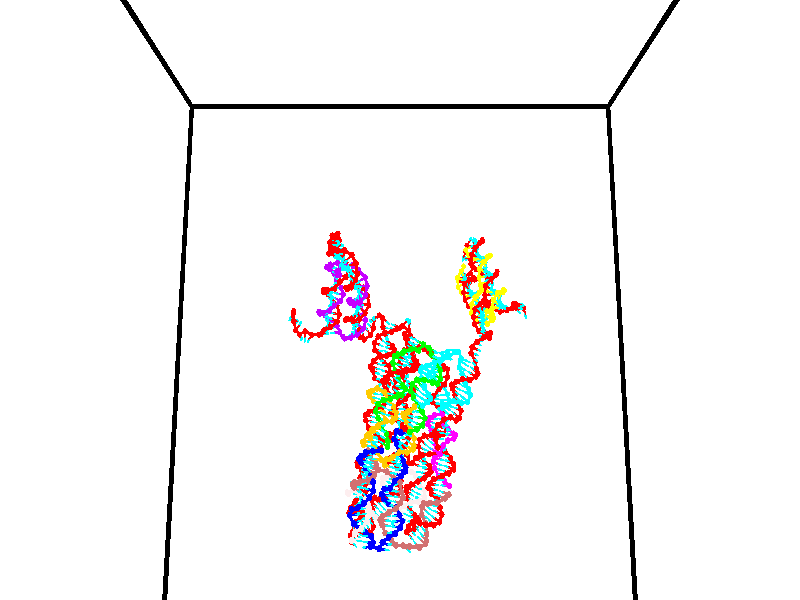 // switches for output
#declare DRAW_BASES = 1; // possible values are 0, 1; only relevant for DNA ribbons
#declare DRAW_BASES_TYPE = 3; // possible values are 1, 2, 3; only relevant for DNA ribbons
#declare DRAW_FOG = 0; // set to 1 to enable fog

#include "colors.inc"

#include "transforms.inc"
background { rgb <1, 1, 1>}

#default {
   normal{
       ripples 0.25
       frequency 0.20
       turbulence 0.2
       lambda 5
   }
	finish {
		phong 0.1
		phong_size 40.
	}
}

// original window dimensions: 1024x640


// camera settings

camera {
	sky <0, 0.179814, -0.983701>
	up <0, 0.179814, -0.983701>
	right 1.6 * <1, 0, 0>
	location <35, 94.9851, 44.8844>
	look_at <35, 29.7336, 32.9568>
	direction <0, -65.2515, -11.9276>
	angle 67.0682
}


# declare cpy_camera_pos = <35, 94.9851, 44.8844>;
# if (DRAW_FOG = 1)
fog {
	fog_type 2
	up vnormalize(cpy_camera_pos)
	color rgbt<1,1,1,0.3>
	distance 1e-5
	fog_alt 3e-3
	fog_offset 56
}
# end


// LIGHTS

# declare lum = 6;
global_settings {
	ambient_light rgb lum * <0.05, 0.05, 0.05>
	max_trace_level 15
}# declare cpy_direct_light_amount = 0.25;
light_source
{	1000 * <-1, -1.16352, -0.803886>,
	rgb lum * cpy_direct_light_amount
	parallel
}

light_source
{	1000 * <1, 1.16352, 0.803886>,
	rgb lum * cpy_direct_light_amount
	parallel
}

// strand 0

// nucleotide -1

// particle -1
sphere {
	<24.315037, 35.087063, 34.875870> 0.250000
	pigment { color rgbt <1,0,0,0> }
	no_shadow
}
cylinder {
	<24.125534, 35.074600, 35.227913>,  <24.011831, 35.067123, 35.439137>, 0.100000
	pigment { color rgbt <1,0,0,0> }
	no_shadow
}
cylinder {
	<24.125534, 35.074600, 35.227913>,  <24.315037, 35.087063, 34.875870>, 0.100000
	pigment { color rgbt <1,0,0,0> }
	no_shadow
}

// particle -1
sphere {
	<24.125534, 35.074600, 35.227913> 0.100000
	pigment { color rgbt <1,0,0,0> }
	no_shadow
}
sphere {
	0, 1
	scale<0.080000,0.200000,0.300000>
	matrix <0.815091, 0.362873, 0.451608,
		-0.333438, 0.931317, -0.146517,
		-0.473758, -0.031159, 0.880104,
		23.983406, 35.065254, 35.491943>
	pigment { color rgbt <0,1,1,0> }
	no_shadow
}
cylinder {
	<24.426914, 35.726006, 35.116096>,  <24.315037, 35.087063, 34.875870>, 0.130000
	pigment { color rgbt <1,0,0,0> }
	no_shadow
}

// nucleotide -1

// particle -1
sphere {
	<24.426914, 35.726006, 35.116096> 0.250000
	pigment { color rgbt <1,0,0,0> }
	no_shadow
}
cylinder {
	<24.362103, 35.481548, 35.425999>,  <24.323215, 35.334873, 35.611938>, 0.100000
	pigment { color rgbt <1,0,0,0> }
	no_shadow
}
cylinder {
	<24.362103, 35.481548, 35.425999>,  <24.426914, 35.726006, 35.116096>, 0.100000
	pigment { color rgbt <1,0,0,0> }
	no_shadow
}

// particle -1
sphere {
	<24.362103, 35.481548, 35.425999> 0.100000
	pigment { color rgbt <1,0,0,0> }
	no_shadow
}
sphere {
	0, 1
	scale<0.080000,0.200000,0.300000>
	matrix <0.861340, 0.295509, 0.413241,
		-0.481497, 0.734287, 0.478522,
		-0.162030, -0.611145, 0.774757,
		24.313494, 35.298206, 35.658424>
	pigment { color rgbt <0,1,1,0> }
	no_shadow
}
cylinder {
	<24.485420, 35.973812, 35.868462>,  <24.426914, 35.726006, 35.116096>, 0.130000
	pigment { color rgbt <1,0,0,0> }
	no_shadow
}

// nucleotide -1

// particle -1
sphere {
	<24.485420, 35.973812, 35.868462> 0.250000
	pigment { color rgbt <1,0,0,0> }
	no_shadow
}
cylinder {
	<24.606468, 35.595177, 35.823921>,  <24.679096, 35.367996, 35.797195>, 0.100000
	pigment { color rgbt <1,0,0,0> }
	no_shadow
}
cylinder {
	<24.606468, 35.595177, 35.823921>,  <24.485420, 35.973812, 35.868462>, 0.100000
	pigment { color rgbt <1,0,0,0> }
	no_shadow
}

// particle -1
sphere {
	<24.606468, 35.595177, 35.823921> 0.100000
	pigment { color rgbt <1,0,0,0> }
	no_shadow
}
sphere {
	0, 1
	scale<0.080000,0.200000,0.300000>
	matrix <0.918456, 0.258402, 0.299443,
		-0.254674, -0.192891, 0.947594,
		0.302620, -0.946584, -0.111354,
		24.697254, 35.311203, 35.790516>
	pigment { color rgbt <0,1,1,0> }
	no_shadow
}
cylinder {
	<24.655020, 35.636719, 36.560184>,  <24.485420, 35.973812, 35.868462>, 0.130000
	pigment { color rgbt <1,0,0,0> }
	no_shadow
}

// nucleotide -1

// particle -1
sphere {
	<24.655020, 35.636719, 36.560184> 0.250000
	pigment { color rgbt <1,0,0,0> }
	no_shadow
}
cylinder {
	<24.862461, 35.489571, 36.251453>,  <24.986927, 35.401283, 36.066216>, 0.100000
	pigment { color rgbt <1,0,0,0> }
	no_shadow
}
cylinder {
	<24.862461, 35.489571, 36.251453>,  <24.655020, 35.636719, 36.560184>, 0.100000
	pigment { color rgbt <1,0,0,0> }
	no_shadow
}

// particle -1
sphere {
	<24.862461, 35.489571, 36.251453> 0.100000
	pigment { color rgbt <1,0,0,0> }
	no_shadow
}
sphere {
	0, 1
	scale<0.080000,0.200000,0.300000>
	matrix <0.827685, 0.442406, 0.345276,
		0.214447, -0.817895, 0.533911,
		0.518605, -0.367866, -0.771831,
		25.018044, 35.379211, 36.019905>
	pigment { color rgbt <0,1,1,0> }
	no_shadow
}
cylinder {
	<24.930668, 35.006813, 36.852280>,  <24.655020, 35.636719, 36.560184>, 0.130000
	pigment { color rgbt <1,0,0,0> }
	no_shadow
}

// nucleotide -1

// particle -1
sphere {
	<24.930668, 35.006813, 36.852280> 0.250000
	pigment { color rgbt <1,0,0,0> }
	no_shadow
}
cylinder {
	<25.095072, 35.292355, 37.079079>,  <25.193714, 35.463680, 37.215157>, 0.100000
	pigment { color rgbt <1,0,0,0> }
	no_shadow
}
cylinder {
	<25.095072, 35.292355, 37.079079>,  <24.930668, 35.006813, 36.852280>, 0.100000
	pigment { color rgbt <1,0,0,0> }
	no_shadow
}

// particle -1
sphere {
	<25.095072, 35.292355, 37.079079> 0.100000
	pigment { color rgbt <1,0,0,0> }
	no_shadow
}
sphere {
	0, 1
	scale<0.080000,0.200000,0.300000>
	matrix <0.772555, -0.602930, 0.199084,
		0.483974, 0.356208, -0.799303,
		0.411008, 0.713857, 0.566993,
		25.218374, 35.506512, 37.249176>
	pigment { color rgbt <0,1,1,0> }
	no_shadow
}
cylinder {
	<25.542810, 35.387882, 36.617943>,  <24.930668, 35.006813, 36.852280>, 0.130000
	pigment { color rgbt <1,0,0,0> }
	no_shadow
}

// nucleotide -1

// particle -1
sphere {
	<25.542810, 35.387882, 36.617943> 0.250000
	pigment { color rgbt <1,0,0,0> }
	no_shadow
}
cylinder {
	<25.527384, 35.328369, 37.013191>,  <25.518127, 35.292664, 37.250340>, 0.100000
	pigment { color rgbt <1,0,0,0> }
	no_shadow
}
cylinder {
	<25.527384, 35.328369, 37.013191>,  <25.542810, 35.387882, 36.617943>, 0.100000
	pigment { color rgbt <1,0,0,0> }
	no_shadow
}

// particle -1
sphere {
	<25.527384, 35.328369, 37.013191> 0.100000
	pigment { color rgbt <1,0,0,0> }
	no_shadow
}
sphere {
	0, 1
	scale<0.080000,0.200000,0.300000>
	matrix <0.837289, -0.544533, -0.049312,
		0.545399, 0.825438, 0.145573,
		-0.038565, -0.148781, 0.988118,
		25.515814, 35.283733, 37.309628>
	pigment { color rgbt <0,1,1,0> }
	no_shadow
}
cylinder {
	<26.266342, 35.541851, 36.961018>,  <25.542810, 35.387882, 36.617943>, 0.130000
	pigment { color rgbt <1,0,0,0> }
	no_shadow
}

// nucleotide -1

// particle -1
sphere {
	<26.266342, 35.541851, 36.961018> 0.250000
	pigment { color rgbt <1,0,0,0> }
	no_shadow
}
cylinder {
	<26.040852, 35.290874, 37.175877>,  <25.905558, 35.140289, 37.304794>, 0.100000
	pigment { color rgbt <1,0,0,0> }
	no_shadow
}
cylinder {
	<26.040852, 35.290874, 37.175877>,  <26.266342, 35.541851, 36.961018>, 0.100000
	pigment { color rgbt <1,0,0,0> }
	no_shadow
}

// particle -1
sphere {
	<26.040852, 35.290874, 37.175877> 0.100000
	pigment { color rgbt <1,0,0,0> }
	no_shadow
}
sphere {
	0, 1
	scale<0.080000,0.200000,0.300000>
	matrix <0.802688, -0.569457, 0.177230,
		0.194685, 0.531075, 0.824656,
		-0.563728, -0.627437, 0.537152,
		25.871733, 35.102642, 37.337021>
	pigment { color rgbt <0,1,1,0> }
	no_shadow
}
cylinder {
	<27.024488, 35.811066, 36.967918>,  <26.266342, 35.541851, 36.961018>, 0.130000
	pigment { color rgbt <1,0,0,0> }
	no_shadow
}

// nucleotide -1

// particle -1
sphere {
	<27.024488, 35.811066, 36.967918> 0.250000
	pigment { color rgbt <1,0,0,0> }
	no_shadow
}
cylinder {
	<27.419704, 35.770657, 36.921318>,  <27.656834, 35.746410, 36.893356>, 0.100000
	pigment { color rgbt <1,0,0,0> }
	no_shadow
}
cylinder {
	<27.419704, 35.770657, 36.921318>,  <27.024488, 35.811066, 36.967918>, 0.100000
	pigment { color rgbt <1,0,0,0> }
	no_shadow
}

// particle -1
sphere {
	<27.419704, 35.770657, 36.921318> 0.100000
	pigment { color rgbt <1,0,0,0> }
	no_shadow
}
sphere {
	0, 1
	scale<0.080000,0.200000,0.300000>
	matrix <-0.020891, 0.660852, -0.750225,
		0.152780, 0.743686, 0.650837,
		0.988039, -0.101023, -0.116501,
		27.716116, 35.740349, 36.886368>
	pigment { color rgbt <0,1,1,0> }
	no_shadow
}
cylinder {
	<27.278807, 36.433632, 37.021843>,  <27.024488, 35.811066, 36.967918>, 0.130000
	pigment { color rgbt <1,0,0,0> }
	no_shadow
}

// nucleotide -1

// particle -1
sphere {
	<27.278807, 36.433632, 37.021843> 0.250000
	pigment { color rgbt <1,0,0,0> }
	no_shadow
}
cylinder {
	<27.547766, 36.211060, 36.826591>,  <27.709141, 36.077515, 36.709442>, 0.100000
	pigment { color rgbt <1,0,0,0> }
	no_shadow
}
cylinder {
	<27.547766, 36.211060, 36.826591>,  <27.278807, 36.433632, 37.021843>, 0.100000
	pigment { color rgbt <1,0,0,0> }
	no_shadow
}

// particle -1
sphere {
	<27.547766, 36.211060, 36.826591> 0.100000
	pigment { color rgbt <1,0,0,0> }
	no_shadow
}
sphere {
	0, 1
	scale<0.080000,0.200000,0.300000>
	matrix <-0.070973, 0.607956, -0.790793,
		0.736779, 0.566371, 0.369297,
		0.672398, -0.556429, -0.488126,
		27.749485, 36.044132, 36.680153>
	pigment { color rgbt <0,1,1,0> }
	no_shadow
}
cylinder {
	<27.582102, 36.900574, 36.760098>,  <27.278807, 36.433632, 37.021843>, 0.130000
	pigment { color rgbt <1,0,0,0> }
	no_shadow
}

// nucleotide -1

// particle -1
sphere {
	<27.582102, 36.900574, 36.760098> 0.250000
	pigment { color rgbt <1,0,0,0> }
	no_shadow
}
cylinder {
	<27.735653, 36.588764, 36.562115>,  <27.827784, 36.401680, 36.443325>, 0.100000
	pigment { color rgbt <1,0,0,0> }
	no_shadow
}
cylinder {
	<27.735653, 36.588764, 36.562115>,  <27.582102, 36.900574, 36.760098>, 0.100000
	pigment { color rgbt <1,0,0,0> }
	no_shadow
}

// particle -1
sphere {
	<27.735653, 36.588764, 36.562115> 0.100000
	pigment { color rgbt <1,0,0,0> }
	no_shadow
}
sphere {
	0, 1
	scale<0.080000,0.200000,0.300000>
	matrix <0.126828, 0.575456, -0.807939,
		0.914633, 0.247375, 0.319769,
		0.383877, -0.779523, -0.494957,
		27.850817, 36.354908, 36.413628>
	pigment { color rgbt <0,1,1,0> }
	no_shadow
}
cylinder {
	<28.274122, 36.985550, 36.503841>,  <27.582102, 36.900574, 36.760098>, 0.130000
	pigment { color rgbt <1,0,0,0> }
	no_shadow
}

// nucleotide -1

// particle -1
sphere {
	<28.274122, 36.985550, 36.503841> 0.250000
	pigment { color rgbt <1,0,0,0> }
	no_shadow
}
cylinder {
	<28.127865, 36.703030, 36.261372>,  <28.040112, 36.533520, 36.115891>, 0.100000
	pigment { color rgbt <1,0,0,0> }
	no_shadow
}
cylinder {
	<28.127865, 36.703030, 36.261372>,  <28.274122, 36.985550, 36.503841>, 0.100000
	pigment { color rgbt <1,0,0,0> }
	no_shadow
}

// particle -1
sphere {
	<28.127865, 36.703030, 36.261372> 0.100000
	pigment { color rgbt <1,0,0,0> }
	no_shadow
}
sphere {
	0, 1
	scale<0.080000,0.200000,0.300000>
	matrix <0.377675, 0.482660, -0.790190,
		0.850686, -0.517865, 0.090270,
		-0.365642, -0.706297, -0.606177,
		28.018173, 36.491142, 36.079517>
	pigment { color rgbt <0,1,1,0> }
	no_shadow
}
cylinder {
	<28.887356, 36.742271, 36.013111>,  <28.274122, 36.985550, 36.503841>, 0.130000
	pigment { color rgbt <1,0,0,0> }
	no_shadow
}

// nucleotide -1

// particle -1
sphere {
	<28.887356, 36.742271, 36.013111> 0.250000
	pigment { color rgbt <1,0,0,0> }
	no_shadow
}
cylinder {
	<28.519564, 36.682888, 35.867500>,  <28.298889, 36.647259, 35.780132>, 0.100000
	pigment { color rgbt <1,0,0,0> }
	no_shadow
}
cylinder {
	<28.519564, 36.682888, 35.867500>,  <28.887356, 36.742271, 36.013111>, 0.100000
	pigment { color rgbt <1,0,0,0> }
	no_shadow
}

// particle -1
sphere {
	<28.519564, 36.682888, 35.867500> 0.100000
	pigment { color rgbt <1,0,0,0> }
	no_shadow
}
sphere {
	0, 1
	scale<0.080000,0.200000,0.300000>
	matrix <0.264276, 0.452125, -0.851905,
		0.291059, -0.879513, -0.376486,
		-0.919480, -0.148458, -0.364029,
		28.243719, 36.638351, 35.758293>
	pigment { color rgbt <0,1,1,0> }
	no_shadow
}
cylinder {
	<29.055035, 36.509197, 35.388165>,  <28.887356, 36.742271, 36.013111>, 0.130000
	pigment { color rgbt <1,0,0,0> }
	no_shadow
}

// nucleotide -1

// particle -1
sphere {
	<29.055035, 36.509197, 35.388165> 0.250000
	pigment { color rgbt <1,0,0,0> }
	no_shadow
}
cylinder {
	<28.664106, 36.581623, 35.344231>,  <28.429550, 36.625076, 35.317871>, 0.100000
	pigment { color rgbt <1,0,0,0> }
	no_shadow
}
cylinder {
	<28.664106, 36.581623, 35.344231>,  <29.055035, 36.509197, 35.388165>, 0.100000
	pigment { color rgbt <1,0,0,0> }
	no_shadow
}

// particle -1
sphere {
	<28.664106, 36.581623, 35.344231> 0.100000
	pigment { color rgbt <1,0,0,0> }
	no_shadow
}
sphere {
	0, 1
	scale<0.080000,0.200000,0.300000>
	matrix <0.173005, 0.383515, -0.907185,
		-0.122132, -0.905612, -0.406141,
		-0.977319, 0.181061, -0.109836,
		28.370911, 36.635941, 35.311279>
	pigment { color rgbt <0,1,1,0> }
	no_shadow
}
cylinder {
	<28.779816, 36.262836, 34.588478>,  <29.055035, 36.509197, 35.388165>, 0.130000
	pigment { color rgbt <1,0,0,0> }
	no_shadow
}

// nucleotide -1

// particle -1
sphere {
	<28.779816, 36.262836, 34.588478> 0.250000
	pigment { color rgbt <1,0,0,0> }
	no_shadow
}
cylinder {
	<28.546255, 36.543339, 34.752090>,  <28.406118, 36.711639, 34.850258>, 0.100000
	pigment { color rgbt <1,0,0,0> }
	no_shadow
}
cylinder {
	<28.546255, 36.543339, 34.752090>,  <28.779816, 36.262836, 34.588478>, 0.100000
	pigment { color rgbt <1,0,0,0> }
	no_shadow
}

// particle -1
sphere {
	<28.546255, 36.543339, 34.752090> 0.100000
	pigment { color rgbt <1,0,0,0> }
	no_shadow
}
sphere {
	0, 1
	scale<0.080000,0.200000,0.300000>
	matrix <0.140209, 0.583376, -0.800008,
		-0.799627, -0.409775, -0.438955,
		-0.583899, 0.701254, 0.409029,
		28.371086, 36.753716, 34.874798>
	pigment { color rgbt <0,1,1,0> }
	no_shadow
}
cylinder {
	<28.261705, 36.444775, 34.062397>,  <28.779816, 36.262836, 34.588478>, 0.130000
	pigment { color rgbt <1,0,0,0> }
	no_shadow
}

// nucleotide -1

// particle -1
sphere {
	<28.261705, 36.444775, 34.062397> 0.250000
	pigment { color rgbt <1,0,0,0> }
	no_shadow
}
cylinder {
	<28.316370, 36.742508, 34.323868>,  <28.349169, 36.921146, 34.480751>, 0.100000
	pigment { color rgbt <1,0,0,0> }
	no_shadow
}
cylinder {
	<28.316370, 36.742508, 34.323868>,  <28.261705, 36.444775, 34.062397>, 0.100000
	pigment { color rgbt <1,0,0,0> }
	no_shadow
}

// particle -1
sphere {
	<28.316370, 36.742508, 34.323868> 0.100000
	pigment { color rgbt <1,0,0,0> }
	no_shadow
}
sphere {
	0, 1
	scale<0.080000,0.200000,0.300000>
	matrix <0.092968, 0.647317, -0.756530,
		-0.986246, 0.164159, 0.019265,
		0.136662, 0.744334, 0.653675,
		28.357368, 36.965809, 34.519970>
	pigment { color rgbt <0,1,1,0> }
	no_shadow
}
cylinder {
	<27.925873, 36.990509, 33.773876>,  <28.261705, 36.444775, 34.062397>, 0.130000
	pigment { color rgbt <1,0,0,0> }
	no_shadow
}

// nucleotide -1

// particle -1
sphere {
	<27.925873, 36.990509, 33.773876> 0.250000
	pigment { color rgbt <1,0,0,0> }
	no_shadow
}
cylinder {
	<28.122723, 37.218559, 34.037018>,  <28.240833, 37.355389, 34.194904>, 0.100000
	pigment { color rgbt <1,0,0,0> }
	no_shadow
}
cylinder {
	<28.122723, 37.218559, 34.037018>,  <27.925873, 36.990509, 33.773876>, 0.100000
	pigment { color rgbt <1,0,0,0> }
	no_shadow
}

// particle -1
sphere {
	<28.122723, 37.218559, 34.037018> 0.100000
	pigment { color rgbt <1,0,0,0> }
	no_shadow
}
sphere {
	0, 1
	scale<0.080000,0.200000,0.300000>
	matrix <-0.038925, 0.769355, -0.637635,
		-0.869654, 0.288189, 0.400810,
		0.492124, 0.570123, 0.657855,
		28.270359, 37.389595, 34.234375>
	pigment { color rgbt <0,1,1,0> }
	no_shadow
}
cylinder {
	<27.608341, 37.573513, 33.754864>,  <27.925873, 36.990509, 33.773876>, 0.130000
	pigment { color rgbt <1,0,0,0> }
	no_shadow
}

// nucleotide -1

// particle -1
sphere {
	<27.608341, 37.573513, 33.754864> 0.250000
	pigment { color rgbt <1,0,0,0> }
	no_shadow
}
cylinder {
	<27.963692, 37.669701, 33.911304>,  <28.176903, 37.727413, 34.005169>, 0.100000
	pigment { color rgbt <1,0,0,0> }
	no_shadow
}
cylinder {
	<27.963692, 37.669701, 33.911304>,  <27.608341, 37.573513, 33.754864>, 0.100000
	pigment { color rgbt <1,0,0,0> }
	no_shadow
}

// particle -1
sphere {
	<27.963692, 37.669701, 33.911304> 0.100000
	pigment { color rgbt <1,0,0,0> }
	no_shadow
}
sphere {
	0, 1
	scale<0.080000,0.200000,0.300000>
	matrix <0.106132, 0.721232, -0.684514,
		-0.446680, 0.649615, 0.615205,
		0.888376, 0.240467, 0.391105,
		28.230206, 37.741840, 34.028637>
	pigment { color rgbt <0,1,1,0> }
	no_shadow
}
cylinder {
	<27.668484, 38.331928, 33.740074>,  <27.608341, 37.573513, 33.754864>, 0.130000
	pigment { color rgbt <1,0,0,0> }
	no_shadow
}

// nucleotide -1

// particle -1
sphere {
	<27.668484, 38.331928, 33.740074> 0.250000
	pigment { color rgbt <1,0,0,0> }
	no_shadow
}
cylinder {
	<28.046097, 38.211658, 33.794327>,  <28.272665, 38.139496, 33.826878>, 0.100000
	pigment { color rgbt <1,0,0,0> }
	no_shadow
}
cylinder {
	<28.046097, 38.211658, 33.794327>,  <27.668484, 38.331928, 33.740074>, 0.100000
	pigment { color rgbt <1,0,0,0> }
	no_shadow
}

// particle -1
sphere {
	<28.046097, 38.211658, 33.794327> 0.100000
	pigment { color rgbt <1,0,0,0> }
	no_shadow
}
sphere {
	0, 1
	scale<0.080000,0.200000,0.300000>
	matrix <0.324324, 0.771141, -0.547865,
		0.060141, 0.561190, 0.825499,
		0.944032, -0.300678, 0.135630,
		28.329306, 38.121456, 33.835014>
	pigment { color rgbt <0,1,1,0> }
	no_shadow
}
cylinder {
	<28.125992, 38.969650, 33.822300>,  <27.668484, 38.331928, 33.740074>, 0.130000
	pigment { color rgbt <1,0,0,0> }
	no_shadow
}

// nucleotide -1

// particle -1
sphere {
	<28.125992, 38.969650, 33.822300> 0.250000
	pigment { color rgbt <1,0,0,0> }
	no_shadow
}
cylinder {
	<28.352709, 38.665173, 33.696236>,  <28.488739, 38.482487, 33.620598>, 0.100000
	pigment { color rgbt <1,0,0,0> }
	no_shadow
}
cylinder {
	<28.352709, 38.665173, 33.696236>,  <28.125992, 38.969650, 33.822300>, 0.100000
	pigment { color rgbt <1,0,0,0> }
	no_shadow
}

// particle -1
sphere {
	<28.352709, 38.665173, 33.696236> 0.100000
	pigment { color rgbt <1,0,0,0> }
	no_shadow
}
sphere {
	0, 1
	scale<0.080000,0.200000,0.300000>
	matrix <0.482792, 0.616856, -0.621611,
		0.667574, 0.200170, 0.717131,
		0.566794, -0.761197, -0.315156,
		28.522747, 38.436813, 33.601688>
	pigment { color rgbt <0,1,1,0> }
	no_shadow
}
cylinder {
	<28.849684, 39.182362, 33.773937>,  <28.125992, 38.969650, 33.822300>, 0.130000
	pigment { color rgbt <1,0,0,0> }
	no_shadow
}

// nucleotide -1

// particle -1
sphere {
	<28.849684, 39.182362, 33.773937> 0.250000
	pigment { color rgbt <1,0,0,0> }
	no_shadow
}
cylinder {
	<28.843367, 38.850407, 33.550854>,  <28.839577, 38.651234, 33.417004>, 0.100000
	pigment { color rgbt <1,0,0,0> }
	no_shadow
}
cylinder {
	<28.843367, 38.850407, 33.550854>,  <28.849684, 39.182362, 33.773937>, 0.100000
	pigment { color rgbt <1,0,0,0> }
	no_shadow
}

// particle -1
sphere {
	<28.843367, 38.850407, 33.550854> 0.100000
	pigment { color rgbt <1,0,0,0> }
	no_shadow
}
sphere {
	0, 1
	scale<0.080000,0.200000,0.300000>
	matrix <0.550351, 0.458467, -0.697798,
		0.834784, -0.317953, 0.449490,
		-0.015791, -0.829888, -0.557707,
		28.838629, 38.601440, 33.383541>
	pigment { color rgbt <0,1,1,0> }
	no_shadow
}
cylinder {
	<29.352087, 39.308792, 33.238941>,  <28.849684, 39.182362, 33.773937>, 0.130000
	pigment { color rgbt <1,0,0,0> }
	no_shadow
}

// nucleotide -1

// particle -1
sphere {
	<29.352087, 39.308792, 33.238941> 0.250000
	pigment { color rgbt <1,0,0,0> }
	no_shadow
}
cylinder {
	<29.191290, 38.978897, 33.079838>,  <29.094812, 38.780960, 32.984375>, 0.100000
	pigment { color rgbt <1,0,0,0> }
	no_shadow
}
cylinder {
	<29.191290, 38.978897, 33.079838>,  <29.352087, 39.308792, 33.238941>, 0.100000
	pigment { color rgbt <1,0,0,0> }
	no_shadow
}

// particle -1
sphere {
	<29.191290, 38.978897, 33.079838> 0.100000
	pigment { color rgbt <1,0,0,0> }
	no_shadow
}
sphere {
	0, 1
	scale<0.080000,0.200000,0.300000>
	matrix <0.283217, 0.301106, -0.910562,
		0.870741, -0.478692, 0.112537,
		-0.401993, -0.824736, -0.397759,
		29.070692, 38.731476, 32.960510>
	pigment { color rgbt <0,1,1,0> }
	no_shadow
}
cylinder {
	<29.897818, 39.139591, 32.830688>,  <29.352087, 39.308792, 33.238941>, 0.130000
	pigment { color rgbt <1,0,0,0> }
	no_shadow
}

// nucleotide -1

// particle -1
sphere {
	<29.897818, 39.139591, 32.830688> 0.250000
	pigment { color rgbt <1,0,0,0> }
	no_shadow
}
cylinder {
	<29.540838, 39.007507, 32.707729>,  <29.326651, 38.928257, 32.633953>, 0.100000
	pigment { color rgbt <1,0,0,0> }
	no_shadow
}
cylinder {
	<29.540838, 39.007507, 32.707729>,  <29.897818, 39.139591, 32.830688>, 0.100000
	pigment { color rgbt <1,0,0,0> }
	no_shadow
}

// particle -1
sphere {
	<29.540838, 39.007507, 32.707729> 0.100000
	pigment { color rgbt <1,0,0,0> }
	no_shadow
}
sphere {
	0, 1
	scale<0.080000,0.200000,0.300000>
	matrix <0.229624, 0.254027, -0.939544,
		0.388337, -0.909081, -0.150882,
		-0.892450, -0.330214, -0.307395,
		29.273104, 38.908443, 32.615509>
	pigment { color rgbt <0,1,1,0> }
	no_shadow
}
cylinder {
	<30.021433, 38.679394, 32.168159>,  <29.897818, 39.139591, 32.830688>, 0.130000
	pigment { color rgbt <1,0,0,0> }
	no_shadow
}

// nucleotide -1

// particle -1
sphere {
	<30.021433, 38.679394, 32.168159> 0.250000
	pigment { color rgbt <1,0,0,0> }
	no_shadow
}
cylinder {
	<29.640936, 38.798523, 32.136051>,  <29.412638, 38.869999, 32.116787>, 0.100000
	pigment { color rgbt <1,0,0,0> }
	no_shadow
}
cylinder {
	<29.640936, 38.798523, 32.136051>,  <30.021433, 38.679394, 32.168159>, 0.100000
	pigment { color rgbt <1,0,0,0> }
	no_shadow
}

// particle -1
sphere {
	<29.640936, 38.798523, 32.136051> 0.100000
	pigment { color rgbt <1,0,0,0> }
	no_shadow
}
sphere {
	0, 1
	scale<0.080000,0.200000,0.300000>
	matrix <0.160621, 0.256112, -0.953209,
		-0.263325, -0.919625, -0.291460,
		-0.951241, 0.297819, -0.080270,
		29.355564, 38.887867, 32.111969>
	pigment { color rgbt <0,1,1,0> }
	no_shadow
}
cylinder {
	<29.803865, 38.497078, 31.511433>,  <30.021433, 38.679394, 32.168159>, 0.130000
	pigment { color rgbt <1,0,0,0> }
	no_shadow
}

// nucleotide -1

// particle -1
sphere {
	<29.803865, 38.497078, 31.511433> 0.250000
	pigment { color rgbt <1,0,0,0> }
	no_shadow
}
cylinder {
	<29.528093, 38.767151, 31.616360>,  <29.362629, 38.929195, 31.679316>, 0.100000
	pigment { color rgbt <1,0,0,0> }
	no_shadow
}
cylinder {
	<29.528093, 38.767151, 31.616360>,  <29.803865, 38.497078, 31.511433>, 0.100000
	pigment { color rgbt <1,0,0,0> }
	no_shadow
}

// particle -1
sphere {
	<29.528093, 38.767151, 31.616360> 0.100000
	pigment { color rgbt <1,0,0,0> }
	no_shadow
}
sphere {
	0, 1
	scale<0.080000,0.200000,0.300000>
	matrix <0.022687, 0.382093, -0.923845,
		-0.723995, -0.630978, -0.278745,
		-0.689432, 0.675183, 0.262319,
		29.321264, 38.969707, 31.695055>
	pigment { color rgbt <0,1,1,0> }
	no_shadow
}
cylinder {
	<29.287224, 38.539837, 31.005693>,  <29.803865, 38.497078, 31.511433>, 0.130000
	pigment { color rgbt <1,0,0,0> }
	no_shadow
}

// nucleotide -1

// particle -1
sphere {
	<29.287224, 38.539837, 31.005693> 0.250000
	pigment { color rgbt <1,0,0,0> }
	no_shadow
}
cylinder {
	<29.295456, 38.898602, 31.182384>,  <29.300394, 39.113861, 31.288399>, 0.100000
	pigment { color rgbt <1,0,0,0> }
	no_shadow
}
cylinder {
	<29.295456, 38.898602, 31.182384>,  <29.287224, 38.539837, 31.005693>, 0.100000
	pigment { color rgbt <1,0,0,0> }
	no_shadow
}

// particle -1
sphere {
	<29.295456, 38.898602, 31.182384> 0.100000
	pigment { color rgbt <1,0,0,0> }
	no_shadow
}
sphere {
	0, 1
	scale<0.080000,0.200000,0.300000>
	matrix <0.147527, 0.434259, -0.888625,
		-0.988844, 0.083453, -0.123383,
		0.020578, 0.896914, 0.441726,
		29.301630, 39.167675, 31.314903>
	pigment { color rgbt <0,1,1,0> }
	no_shadow
}
cylinder {
	<28.891869, 38.962940, 30.662512>,  <29.287224, 38.539837, 31.005693>, 0.130000
	pigment { color rgbt <1,0,0,0> }
	no_shadow
}

// nucleotide -1

// particle -1
sphere {
	<28.891869, 38.962940, 30.662512> 0.250000
	pigment { color rgbt <1,0,0,0> }
	no_shadow
}
cylinder {
	<29.147360, 39.204571, 30.853142>,  <29.300655, 39.349548, 30.967520>, 0.100000
	pigment { color rgbt <1,0,0,0> }
	no_shadow
}
cylinder {
	<29.147360, 39.204571, 30.853142>,  <28.891869, 38.962940, 30.662512>, 0.100000
	pigment { color rgbt <1,0,0,0> }
	no_shadow
}

// particle -1
sphere {
	<29.147360, 39.204571, 30.853142> 0.100000
	pigment { color rgbt <1,0,0,0> }
	no_shadow
}
sphere {
	0, 1
	scale<0.080000,0.200000,0.300000>
	matrix <0.005015, 0.616100, -0.787652,
		-0.769417, 0.505486, 0.390490,
		0.638728, 0.604074, 0.476573,
		29.338978, 39.385792, 30.996113>
	pigment { color rgbt <0,1,1,0> }
	no_shadow
}
cylinder {
	<28.654705, 39.678619, 30.687359>,  <28.891869, 38.962940, 30.662512>, 0.130000
	pigment { color rgbt <1,0,0,0> }
	no_shadow
}

// nucleotide -1

// particle -1
sphere {
	<28.654705, 39.678619, 30.687359> 0.250000
	pigment { color rgbt <1,0,0,0> }
	no_shadow
}
cylinder {
	<29.052891, 39.663399, 30.722237>,  <29.291801, 39.654266, 30.743164>, 0.100000
	pigment { color rgbt <1,0,0,0> }
	no_shadow
}
cylinder {
	<29.052891, 39.663399, 30.722237>,  <28.654705, 39.678619, 30.687359>, 0.100000
	pigment { color rgbt <1,0,0,0> }
	no_shadow
}

// particle -1
sphere {
	<29.052891, 39.663399, 30.722237> 0.100000
	pigment { color rgbt <1,0,0,0> }
	no_shadow
}
sphere {
	0, 1
	scale<0.080000,0.200000,0.300000>
	matrix <0.087520, 0.725607, -0.682521,
		-0.037300, 0.687056, 0.725646,
		0.995464, -0.038050, 0.087196,
		29.351530, 39.651985, 30.748396>
	pigment { color rgbt <0,1,1,0> }
	no_shadow
}
cylinder {
	<29.020231, 40.316177, 30.737356>,  <28.654705, 39.678619, 30.687359>, 0.130000
	pigment { color rgbt <1,0,0,0> }
	no_shadow
}

// nucleotide -1

// particle -1
sphere {
	<29.020231, 40.316177, 30.737356> 0.250000
	pigment { color rgbt <1,0,0,0> }
	no_shadow
}
cylinder {
	<29.298294, 40.076088, 30.579119>,  <29.465132, 39.932034, 30.484177>, 0.100000
	pigment { color rgbt <1,0,0,0> }
	no_shadow
}
cylinder {
	<29.298294, 40.076088, 30.579119>,  <29.020231, 40.316177, 30.737356>, 0.100000
	pigment { color rgbt <1,0,0,0> }
	no_shadow
}

// particle -1
sphere {
	<29.298294, 40.076088, 30.579119> 0.100000
	pigment { color rgbt <1,0,0,0> }
	no_shadow
}
sphere {
	0, 1
	scale<0.080000,0.200000,0.300000>
	matrix <0.297227, 0.741054, -0.602075,
		0.654533, 0.300955, 0.693550,
		0.695156, -0.600220, -0.395592,
		29.506842, 39.896023, 30.460442>
	pigment { color rgbt <0,1,1,0> }
	no_shadow
}
cylinder {
	<28.880665, 41.076614, 30.557558>,  <29.020231, 40.316177, 30.737356>, 0.130000
	pigment { color rgbt <1,0,0,0> }
	no_shadow
}

// nucleotide -1

// particle -1
sphere {
	<28.880665, 41.076614, 30.557558> 0.250000
	pigment { color rgbt <1,0,0,0> }
	no_shadow
}
cylinder {
	<28.825037, 41.437462, 30.394173>,  <28.791660, 41.653969, 30.296143>, 0.100000
	pigment { color rgbt <1,0,0,0> }
	no_shadow
}
cylinder {
	<28.825037, 41.437462, 30.394173>,  <28.880665, 41.076614, 30.557558>, 0.100000
	pigment { color rgbt <1,0,0,0> }
	no_shadow
}

// particle -1
sphere {
	<28.825037, 41.437462, 30.394173> 0.100000
	pigment { color rgbt <1,0,0,0> }
	no_shadow
}
sphere {
	0, 1
	scale<0.080000,0.200000,0.300000>
	matrix <0.431849, 0.426431, 0.794772,
		0.891160, -0.065864, -0.448883,
		-0.139071, 0.902119, -0.408462,
		28.783316, 41.708099, 30.271633>
	pigment { color rgbt <0,1,1,0> }
	no_shadow
}
cylinder {
	<29.441761, 41.609081, 30.513388>,  <28.880665, 41.076614, 30.557558>, 0.130000
	pigment { color rgbt <1,0,0,0> }
	no_shadow
}

// nucleotide -1

// particle -1
sphere {
	<29.441761, 41.609081, 30.513388> 0.250000
	pigment { color rgbt <1,0,0,0> }
	no_shadow
}
cylinder {
	<29.116072, 41.824989, 30.598888>,  <28.920658, 41.954536, 30.650188>, 0.100000
	pigment { color rgbt <1,0,0,0> }
	no_shadow
}
cylinder {
	<29.116072, 41.824989, 30.598888>,  <29.441761, 41.609081, 30.513388>, 0.100000
	pigment { color rgbt <1,0,0,0> }
	no_shadow
}

// particle -1
sphere {
	<29.116072, 41.824989, 30.598888> 0.100000
	pigment { color rgbt <1,0,0,0> }
	no_shadow
}
sphere {
	0, 1
	scale<0.080000,0.200000,0.300000>
	matrix <0.560499, 0.634936, 0.531694,
		0.151276, 0.552723, -0.819520,
		-0.814222, 0.539773, 0.213750,
		28.871805, 41.986919, 30.663013>
	pigment { color rgbt <0,1,1,0> }
	no_shadow
}
cylinder {
	<29.387840, 42.364529, 30.214287>,  <29.441761, 41.609081, 30.513388>, 0.130000
	pigment { color rgbt <1,0,0,0> }
	no_shadow
}

// nucleotide -1

// particle -1
sphere {
	<29.387840, 42.364529, 30.214287> 0.250000
	pigment { color rgbt <1,0,0,0> }
	no_shadow
}
cylinder {
	<29.215063, 42.296730, 30.568619>,  <29.111397, 42.256050, 30.781218>, 0.100000
	pigment { color rgbt <1,0,0,0> }
	no_shadow
}
cylinder {
	<29.215063, 42.296730, 30.568619>,  <29.387840, 42.364529, 30.214287>, 0.100000
	pigment { color rgbt <1,0,0,0> }
	no_shadow
}

// particle -1
sphere {
	<29.215063, 42.296730, 30.568619> 0.100000
	pigment { color rgbt <1,0,0,0> }
	no_shadow
}
sphere {
	0, 1
	scale<0.080000,0.200000,0.300000>
	matrix <0.621949, 0.655309, 0.428660,
		-0.653149, 0.736098, -0.177636,
		-0.431943, -0.169498, 0.885830,
		29.085480, 42.245880, 30.834368>
	pigment { color rgbt <0,1,1,0> }
	no_shadow
}
cylinder {
	<28.969339, 42.959412, 30.532280>,  <29.387840, 42.364529, 30.214287>, 0.130000
	pigment { color rgbt <1,0,0,0> }
	no_shadow
}

// nucleotide -1

// particle -1
sphere {
	<28.969339, 42.959412, 30.532280> 0.250000
	pigment { color rgbt <1,0,0,0> }
	no_shadow
}
cylinder {
	<29.158983, 42.716648, 30.787428>,  <29.272770, 42.570992, 30.940517>, 0.100000
	pigment { color rgbt <1,0,0,0> }
	no_shadow
}
cylinder {
	<29.158983, 42.716648, 30.787428>,  <28.969339, 42.959412, 30.532280>, 0.100000
	pigment { color rgbt <1,0,0,0> }
	no_shadow
}

// particle -1
sphere {
	<29.158983, 42.716648, 30.787428> 0.100000
	pigment { color rgbt <1,0,0,0> }
	no_shadow
}
sphere {
	0, 1
	scale<0.080000,0.200000,0.300000>
	matrix <0.524335, 0.776618, 0.349195,
		-0.707312, 0.168901, 0.686427,
		0.474112, -0.606908, 0.637872,
		29.301216, 42.534576, 30.978790>
	pigment { color rgbt <0,1,1,0> }
	no_shadow
}
cylinder {
	<28.819798, 43.315926, 31.156019>,  <28.969339, 42.959412, 30.532280>, 0.130000
	pigment { color rgbt <1,0,0,0> }
	no_shadow
}

// nucleotide -1

// particle -1
sphere {
	<28.819798, 43.315926, 31.156019> 0.250000
	pigment { color rgbt <1,0,0,0> }
	no_shadow
}
cylinder {
	<29.166971, 43.124039, 31.104544>,  <29.375275, 43.008907, 31.073658>, 0.100000
	pigment { color rgbt <1,0,0,0> }
	no_shadow
}
cylinder {
	<29.166971, 43.124039, 31.104544>,  <28.819798, 43.315926, 31.156019>, 0.100000
	pigment { color rgbt <1,0,0,0> }
	no_shadow
}

// particle -1
sphere {
	<29.166971, 43.124039, 31.104544> 0.100000
	pigment { color rgbt <1,0,0,0> }
	no_shadow
}
sphere {
	0, 1
	scale<0.080000,0.200000,0.300000>
	matrix <0.489951, 0.784443, 0.380259,
		-0.081469, -0.393091, 0.915883,
		0.867935, -0.479717, -0.128687,
		29.427351, 42.980125, 31.065937>
	pigment { color rgbt <0,1,1,0> }
	no_shadow
}
cylinder {
	<28.712603, 43.074387, 31.915773>,  <28.819798, 43.315926, 31.156019>, 0.130000
	pigment { color rgbt <1,0,0,0> }
	no_shadow
}

// nucleotide -1

// particle -1
sphere {
	<28.712603, 43.074387, 31.915773> 0.250000
	pigment { color rgbt <1,0,0,0> }
	no_shadow
}
cylinder {
	<29.066998, 43.193645, 32.057835>,  <29.279634, 43.265202, 32.143070>, 0.100000
	pigment { color rgbt <1,0,0,0> }
	no_shadow
}
cylinder {
	<29.066998, 43.193645, 32.057835>,  <28.712603, 43.074387, 31.915773>, 0.100000
	pigment { color rgbt <1,0,0,0> }
	no_shadow
}

// particle -1
sphere {
	<29.066998, 43.193645, 32.057835> 0.100000
	pigment { color rgbt <1,0,0,0> }
	no_shadow
}
sphere {
	0, 1
	scale<0.080000,0.200000,0.300000>
	matrix <0.349666, -0.932599, -0.089399,
		0.304562, 0.203391, -0.930524,
		0.885989, 0.298145, 0.355153,
		29.332794, 43.283089, 32.164379>
	pigment { color rgbt <0,1,1,0> }
	no_shadow
}
cylinder {
	<29.317066, 42.584179, 31.625410>,  <28.712603, 43.074387, 31.915773>, 0.130000
	pigment { color rgbt <1,0,0,0> }
	no_shadow
}

// nucleotide -1

// particle -1
sphere {
	<29.317066, 42.584179, 31.625410> 0.250000
	pigment { color rgbt <1,0,0,0> }
	no_shadow
}
cylinder {
	<29.468908, 42.793118, 31.930840>,  <29.560015, 42.918480, 32.114098>, 0.100000
	pigment { color rgbt <1,0,0,0> }
	no_shadow
}
cylinder {
	<29.468908, 42.793118, 31.930840>,  <29.317066, 42.584179, 31.625410>, 0.100000
	pigment { color rgbt <1,0,0,0> }
	no_shadow
}

// particle -1
sphere {
	<29.468908, 42.793118, 31.930840> 0.100000
	pigment { color rgbt <1,0,0,0> }
	no_shadow
}
sphere {
	0, 1
	scale<0.080000,0.200000,0.300000>
	matrix <0.675369, -0.720541, 0.157155,
		0.632277, 0.456039, -0.626302,
		0.379607, 0.522351, 0.763576,
		29.582790, 42.949821, 32.159912>
	pigment { color rgbt <0,1,1,0> }
	no_shadow
}
cylinder {
	<30.051434, 42.617344, 31.562283>,  <29.317066, 42.584179, 31.625410>, 0.130000
	pigment { color rgbt <1,0,0,0> }
	no_shadow
}

// nucleotide -1

// particle -1
sphere {
	<30.051434, 42.617344, 31.562283> 0.250000
	pigment { color rgbt <1,0,0,0> }
	no_shadow
}
cylinder {
	<29.971653, 42.645500, 31.953234>,  <29.923784, 42.662395, 32.187805>, 0.100000
	pigment { color rgbt <1,0,0,0> }
	no_shadow
}
cylinder {
	<29.971653, 42.645500, 31.953234>,  <30.051434, 42.617344, 31.562283>, 0.100000
	pigment { color rgbt <1,0,0,0> }
	no_shadow
}

// particle -1
sphere {
	<29.971653, 42.645500, 31.953234> 0.100000
	pigment { color rgbt <1,0,0,0> }
	no_shadow
}
sphere {
	0, 1
	scale<0.080000,0.200000,0.300000>
	matrix <0.568813, -0.803857, 0.173971,
		0.797916, 0.590643, 0.120293,
		-0.199453, 0.070391, 0.977376,
		29.911818, 42.666618, 32.246445>
	pigment { color rgbt <0,1,1,0> }
	no_shadow
}
cylinder {
	<30.687872, 42.392246, 31.852266>,  <30.051434, 42.617344, 31.562283>, 0.130000
	pigment { color rgbt <1,0,0,0> }
	no_shadow
}

// nucleotide -1

// particle -1
sphere {
	<30.687872, 42.392246, 31.852266> 0.250000
	pigment { color rgbt <1,0,0,0> }
	no_shadow
}
cylinder {
	<30.392452, 42.348495, 32.118374>,  <30.215200, 42.322247, 32.278038>, 0.100000
	pigment { color rgbt <1,0,0,0> }
	no_shadow
}
cylinder {
	<30.392452, 42.348495, 32.118374>,  <30.687872, 42.392246, 31.852266>, 0.100000
	pigment { color rgbt <1,0,0,0> }
	no_shadow
}

// particle -1
sphere {
	<30.392452, 42.348495, 32.118374> 0.100000
	pigment { color rgbt <1,0,0,0> }
	no_shadow
}
sphere {
	0, 1
	scale<0.080000,0.200000,0.300000>
	matrix <0.501447, -0.748699, 0.433590,
		0.450664, 0.653825, 0.607795,
		-0.738548, -0.109374, 0.665270,
		30.170887, 42.315681, 32.317955>
	pigment { color rgbt <0,1,1,0> }
	no_shadow
}
cylinder {
	<31.058567, 42.381947, 32.487774>,  <30.687872, 42.392246, 31.852266>, 0.130000
	pigment { color rgbt <1,0,0,0> }
	no_shadow
}

// nucleotide -1

// particle -1
sphere {
	<31.058567, 42.381947, 32.487774> 0.250000
	pigment { color rgbt <1,0,0,0> }
	no_shadow
}
cylinder {
	<30.712517, 42.191837, 32.551868>,  <30.504887, 42.077770, 32.590324>, 0.100000
	pigment { color rgbt <1,0,0,0> }
	no_shadow
}
cylinder {
	<30.712517, 42.191837, 32.551868>,  <31.058567, 42.381947, 32.487774>, 0.100000
	pigment { color rgbt <1,0,0,0> }
	no_shadow
}

// particle -1
sphere {
	<30.712517, 42.191837, 32.551868> 0.100000
	pigment { color rgbt <1,0,0,0> }
	no_shadow
}
sphere {
	0, 1
	scale<0.080000,0.200000,0.300000>
	matrix <0.495157, -0.758438, 0.423782,
		-0.079881, 0.445967, 0.891477,
		-0.865124, -0.475273, 0.160239,
		30.452980, 42.049255, 32.599941>
	pigment { color rgbt <0,1,1,0> }
	no_shadow
}
cylinder {
	<31.177105, 42.076046, 33.208389>,  <31.058567, 42.381947, 32.487774>, 0.130000
	pigment { color rgbt <1,0,0,0> }
	no_shadow
}

// nucleotide -1

// particle -1
sphere {
	<31.177105, 42.076046, 33.208389> 0.250000
	pigment { color rgbt <1,0,0,0> }
	no_shadow
}
cylinder {
	<30.864002, 41.887512, 33.045841>,  <30.676140, 41.774391, 32.948315>, 0.100000
	pigment { color rgbt <1,0,0,0> }
	no_shadow
}
cylinder {
	<30.864002, 41.887512, 33.045841>,  <31.177105, 42.076046, 33.208389>, 0.100000
	pigment { color rgbt <1,0,0,0> }
	no_shadow
}

// particle -1
sphere {
	<30.864002, 41.887512, 33.045841> 0.100000
	pigment { color rgbt <1,0,0,0> }
	no_shadow
}
sphere {
	0, 1
	scale<0.080000,0.200000,0.300000>
	matrix <0.102296, -0.741548, 0.663056,
		-0.613863, 0.477442, 0.628667,
		-0.782757, -0.471335, -0.406368,
		30.629175, 41.746113, 32.923931>
	pigment { color rgbt <0,1,1,0> }
	no_shadow
}
cylinder {
	<30.992983, 41.558834, 33.582371>,  <31.177105, 42.076046, 33.208389>, 0.130000
	pigment { color rgbt <1,0,0,0> }
	no_shadow
}

// nucleotide -1

// particle -1
sphere {
	<30.992983, 41.558834, 33.582371> 0.250000
	pigment { color rgbt <1,0,0,0> }
	no_shadow
}
cylinder {
	<30.698700, 41.393333, 33.367878>,  <30.522131, 41.294033, 33.239182>, 0.100000
	pigment { color rgbt <1,0,0,0> }
	no_shadow
}
cylinder {
	<30.698700, 41.393333, 33.367878>,  <30.992983, 41.558834, 33.582371>, 0.100000
	pigment { color rgbt <1,0,0,0> }
	no_shadow
}

// particle -1
sphere {
	<30.698700, 41.393333, 33.367878> 0.100000
	pigment { color rgbt <1,0,0,0> }
	no_shadow
}
sphere {
	0, 1
	scale<0.080000,0.200000,0.300000>
	matrix <0.206486, -0.891045, 0.404230,
		-0.645059, 0.186670, 0.740981,
		-0.735706, -0.413754, -0.536232,
		30.477989, 41.269207, 33.207008>
	pigment { color rgbt <0,1,1,0> }
	no_shadow
}
cylinder {
	<30.567995, 41.198448, 34.074913>,  <30.992983, 41.558834, 33.582371>, 0.130000
	pigment { color rgbt <1,0,0,0> }
	no_shadow
}

// nucleotide -1

// particle -1
sphere {
	<30.567995, 41.198448, 34.074913> 0.250000
	pigment { color rgbt <1,0,0,0> }
	no_shadow
}
cylinder {
	<30.567110, 41.036510, 33.709160>,  <30.566578, 40.939346, 33.489708>, 0.100000
	pigment { color rgbt <1,0,0,0> }
	no_shadow
}
cylinder {
	<30.567110, 41.036510, 33.709160>,  <30.567995, 41.198448, 34.074913>, 0.100000
	pigment { color rgbt <1,0,0,0> }
	no_shadow
}

// particle -1
sphere {
	<30.567110, 41.036510, 33.709160> 0.100000
	pigment { color rgbt <1,0,0,0> }
	no_shadow
}
sphere {
	0, 1
	scale<0.080000,0.200000,0.300000>
	matrix <0.220170, -0.892143, 0.394469,
		-0.975459, -0.200446, 0.091110,
		-0.002214, -0.404848, -0.914381,
		30.566446, 40.915054, 33.434845>
	pigment { color rgbt <0,1,1,0> }
	no_shadow
}
cylinder {
	<30.142466, 40.654541, 34.115238>,  <30.567995, 41.198448, 34.074913>, 0.130000
	pigment { color rgbt <1,0,0,0> }
	no_shadow
}

// nucleotide -1

// particle -1
sphere {
	<30.142466, 40.654541, 34.115238> 0.250000
	pigment { color rgbt <1,0,0,0> }
	no_shadow
}
cylinder {
	<30.370693, 40.555458, 33.802036>,  <30.507629, 40.496010, 33.614117>, 0.100000
	pigment { color rgbt <1,0,0,0> }
	no_shadow
}
cylinder {
	<30.370693, 40.555458, 33.802036>,  <30.142466, 40.654541, 34.115238>, 0.100000
	pigment { color rgbt <1,0,0,0> }
	no_shadow
}

// particle -1
sphere {
	<30.370693, 40.555458, 33.802036> 0.100000
	pigment { color rgbt <1,0,0,0> }
	no_shadow
}
sphere {
	0, 1
	scale<0.080000,0.200000,0.300000>
	matrix <0.260031, -0.849881, 0.458351,
		-0.778995, -0.465126, -0.420505,
		0.570570, -0.247708, -0.783001,
		30.541864, 40.481144, 33.567135>
	pigment { color rgbt <0,1,1,0> }
	no_shadow
}
cylinder {
	<29.975760, 39.988987, 33.865917>,  <30.142466, 40.654541, 34.115238>, 0.130000
	pigment { color rgbt <1,0,0,0> }
	no_shadow
}

// nucleotide -1

// particle -1
sphere {
	<29.975760, 39.988987, 33.865917> 0.250000
	pigment { color rgbt <1,0,0,0> }
	no_shadow
}
cylinder {
	<30.351559, 40.038528, 33.738163>,  <30.577038, 40.068253, 33.661510>, 0.100000
	pigment { color rgbt <1,0,0,0> }
	no_shadow
}
cylinder {
	<30.351559, 40.038528, 33.738163>,  <29.975760, 39.988987, 33.865917>, 0.100000
	pigment { color rgbt <1,0,0,0> }
	no_shadow
}

// particle -1
sphere {
	<30.351559, 40.038528, 33.738163> 0.100000
	pigment { color rgbt <1,0,0,0> }
	no_shadow
}
sphere {
	0, 1
	scale<0.080000,0.200000,0.300000>
	matrix <0.233594, -0.913586, 0.332858,
		-0.250558, -0.387325, -0.887243,
		0.939497, 0.123854, -0.319384,
		30.633408, 40.075684, 33.642349>
	pigment { color rgbt <0,1,1,0> }
	no_shadow
}
cylinder {
	<30.031281, 39.385830, 33.765488>,  <29.975760, 39.988987, 33.865917>, 0.130000
	pigment { color rgbt <1,0,0,0> }
	no_shadow
}

// nucleotide -1

// particle -1
sphere {
	<30.031281, 39.385830, 33.765488> 0.250000
	pigment { color rgbt <1,0,0,0> }
	no_shadow
}
cylinder {
	<30.403635, 39.526390, 33.725555>,  <30.627048, 39.610725, 33.701595>, 0.100000
	pigment { color rgbt <1,0,0,0> }
	no_shadow
}
cylinder {
	<30.403635, 39.526390, 33.725555>,  <30.031281, 39.385830, 33.765488>, 0.100000
	pigment { color rgbt <1,0,0,0> }
	no_shadow
}

// particle -1
sphere {
	<30.403635, 39.526390, 33.725555> 0.100000
	pigment { color rgbt <1,0,0,0> }
	no_shadow
}
sphere {
	0, 1
	scale<0.080000,0.200000,0.300000>
	matrix <0.365303, -0.896896, 0.249260,
		-0.001948, -0.268502, -0.963277,
		0.930886, 0.351403, -0.099832,
		30.682901, 39.631809, 33.695606>
	pigment { color rgbt <0,1,1,0> }
	no_shadow
}
cylinder {
	<30.334330, 38.872395, 33.458435>,  <30.031281, 39.385830, 33.765488>, 0.130000
	pigment { color rgbt <1,0,0,0> }
	no_shadow
}

// nucleotide -1

// particle -1
sphere {
	<30.334330, 38.872395, 33.458435> 0.250000
	pigment { color rgbt <1,0,0,0> }
	no_shadow
}
cylinder {
	<30.630997, 39.087788, 33.618416>,  <30.808996, 39.217026, 33.714405>, 0.100000
	pigment { color rgbt <1,0,0,0> }
	no_shadow
}
cylinder {
	<30.630997, 39.087788, 33.618416>,  <30.334330, 38.872395, 33.458435>, 0.100000
	pigment { color rgbt <1,0,0,0> }
	no_shadow
}

// particle -1
sphere {
	<30.630997, 39.087788, 33.618416> 0.100000
	pigment { color rgbt <1,0,0,0> }
	no_shadow
}
sphere {
	0, 1
	scale<0.080000,0.200000,0.300000>
	matrix <0.430902, -0.839444, 0.331147,
		0.514058, -0.073259, -0.854621,
		0.741666, 0.538487, 0.399955,
		30.853497, 39.249332, 33.738403>
	pigment { color rgbt <0,1,1,0> }
	no_shadow
}
cylinder {
	<30.923101, 38.536633, 33.258644>,  <30.334330, 38.872395, 33.458435>, 0.130000
	pigment { color rgbt <1,0,0,0> }
	no_shadow
}

// nucleotide -1

// particle -1
sphere {
	<30.923101, 38.536633, 33.258644> 0.250000
	pigment { color rgbt <1,0,0,0> }
	no_shadow
}
cylinder {
	<31.016417, 38.727592, 33.597504>,  <31.072407, 38.842167, 33.800819>, 0.100000
	pigment { color rgbt <1,0,0,0> }
	no_shadow
}
cylinder {
	<31.016417, 38.727592, 33.597504>,  <30.923101, 38.536633, 33.258644>, 0.100000
	pigment { color rgbt <1,0,0,0> }
	no_shadow
}

// particle -1
sphere {
	<31.016417, 38.727592, 33.597504> 0.100000
	pigment { color rgbt <1,0,0,0> }
	no_shadow
}
sphere {
	0, 1
	scale<0.080000,0.200000,0.300000>
	matrix <0.163709, -0.878039, 0.449718,
		0.958528, 0.033772, -0.282992,
		0.233290, 0.477396, 0.847153,
		31.086403, 38.870811, 33.851650>
	pigment { color rgbt <0,1,1,0> }
	no_shadow
}
cylinder {
	<31.476999, 38.166336, 33.489864>,  <30.923101, 38.536633, 33.258644>, 0.130000
	pigment { color rgbt <1,0,0,0> }
	no_shadow
}

// nucleotide -1

// particle -1
sphere {
	<31.476999, 38.166336, 33.489864> 0.250000
	pigment { color rgbt <1,0,0,0> }
	no_shadow
}
cylinder {
	<31.361065, 38.379673, 33.807743>,  <31.291504, 38.507675, 33.998470>, 0.100000
	pigment { color rgbt <1,0,0,0> }
	no_shadow
}
cylinder {
	<31.361065, 38.379673, 33.807743>,  <31.476999, 38.166336, 33.489864>, 0.100000
	pigment { color rgbt <1,0,0,0> }
	no_shadow
}

// particle -1
sphere {
	<31.361065, 38.379673, 33.807743> 0.100000
	pigment { color rgbt <1,0,0,0> }
	no_shadow
}
sphere {
	0, 1
	scale<0.080000,0.200000,0.300000>
	matrix <0.213008, -0.773564, 0.596846,
		0.933072, 0.342264, 0.110599,
		-0.289834, 0.533342, 0.794696,
		31.274115, 38.539677, 34.046150>
	pigment { color rgbt <0,1,1,0> }
	no_shadow
}
cylinder {
	<31.902487, 37.909355, 34.128975>,  <31.476999, 38.166336, 33.489864>, 0.130000
	pigment { color rgbt <1,0,0,0> }
	no_shadow
}

// nucleotide -1

// particle -1
sphere {
	<31.902487, 37.909355, 34.128975> 0.250000
	pigment { color rgbt <1,0,0,0> }
	no_shadow
}
cylinder {
	<31.593708, 38.087578, 34.310337>,  <31.408442, 38.194511, 34.419155>, 0.100000
	pigment { color rgbt <1,0,0,0> }
	no_shadow
}
cylinder {
	<31.593708, 38.087578, 34.310337>,  <31.902487, 37.909355, 34.128975>, 0.100000
	pigment { color rgbt <1,0,0,0> }
	no_shadow
}

// particle -1
sphere {
	<31.593708, 38.087578, 34.310337> 0.100000
	pigment { color rgbt <1,0,0,0> }
	no_shadow
}
sphere {
	0, 1
	scale<0.080000,0.200000,0.300000>
	matrix <-0.076913, -0.773482, 0.629135,
		0.631016, 0.450786, 0.631356,
		-0.771948, 0.445554, 0.453408,
		31.362123, 38.221245, 34.446358>
	pigment { color rgbt <0,1,1,0> }
	no_shadow
}
cylinder {
	<32.007725, 37.788170, 34.854195>,  <31.902487, 37.909355, 34.128975>, 0.130000
	pigment { color rgbt <1,0,0,0> }
	no_shadow
}

// nucleotide -1

// particle -1
sphere {
	<32.007725, 37.788170, 34.854195> 0.250000
	pigment { color rgbt <1,0,0,0> }
	no_shadow
}
cylinder {
	<31.619761, 37.872070, 34.804749>,  <31.386982, 37.922409, 34.775082>, 0.100000
	pigment { color rgbt <1,0,0,0> }
	no_shadow
}
cylinder {
	<31.619761, 37.872070, 34.804749>,  <32.007725, 37.788170, 34.854195>, 0.100000
	pigment { color rgbt <1,0,0,0> }
	no_shadow
}

// particle -1
sphere {
	<31.619761, 37.872070, 34.804749> 0.100000
	pigment { color rgbt <1,0,0,0> }
	no_shadow
}
sphere {
	0, 1
	scale<0.080000,0.200000,0.300000>
	matrix <-0.242831, -0.796867, 0.553206,
		0.017533, 0.566576, 0.823823,
		-0.969910, 0.209750, -0.123611,
		31.328787, 37.934994, 34.767666>
	pigment { color rgbt <0,1,1,0> }
	no_shadow
}
cylinder {
	<31.658966, 37.904755, 35.508789>,  <32.007725, 37.788170, 34.854195>, 0.130000
	pigment { color rgbt <1,0,0,0> }
	no_shadow
}

// nucleotide -1

// particle -1
sphere {
	<31.658966, 37.904755, 35.508789> 0.250000
	pigment { color rgbt <1,0,0,0> }
	no_shadow
}
cylinder {
	<31.367033, 37.780685, 35.265106>,  <31.191874, 37.706245, 35.118896>, 0.100000
	pigment { color rgbt <1,0,0,0> }
	no_shadow
}
cylinder {
	<31.367033, 37.780685, 35.265106>,  <31.658966, 37.904755, 35.508789>, 0.100000
	pigment { color rgbt <1,0,0,0> }
	no_shadow
}

// particle -1
sphere {
	<31.367033, 37.780685, 35.265106> 0.100000
	pigment { color rgbt <1,0,0,0> }
	no_shadow
}
sphere {
	0, 1
	scale<0.080000,0.200000,0.300000>
	matrix <-0.290308, -0.666181, 0.686967,
		-0.618922, 0.678231, 0.396156,
		-0.729834, -0.310172, -0.609210,
		31.148083, 37.687634, 35.082344>
	pigment { color rgbt <0,1,1,0> }
	no_shadow
}
cylinder {
	<31.125381, 37.720806, 35.945793>,  <31.658966, 37.904755, 35.508789>, 0.130000
	pigment { color rgbt <1,0,0,0> }
	no_shadow
}

// nucleotide -1

// particle -1
sphere {
	<31.125381, 37.720806, 35.945793> 0.250000
	pigment { color rgbt <1,0,0,0> }
	no_shadow
}
cylinder {
	<30.998104, 37.551178, 35.606636>,  <30.921738, 37.449402, 35.403141>, 0.100000
	pigment { color rgbt <1,0,0,0> }
	no_shadow
}
cylinder {
	<30.998104, 37.551178, 35.606636>,  <31.125381, 37.720806, 35.945793>, 0.100000
	pigment { color rgbt <1,0,0,0> }
	no_shadow
}

// particle -1
sphere {
	<30.998104, 37.551178, 35.606636> 0.100000
	pigment { color rgbt <1,0,0,0> }
	no_shadow
}
sphere {
	0, 1
	scale<0.080000,0.200000,0.300000>
	matrix <-0.422185, -0.737406, 0.527249,
		-0.848829, 0.525735, 0.055604,
		-0.318196, -0.424069, -0.847889,
		30.902645, 37.423958, 35.352268>
	pigment { color rgbt <0,1,1,0> }
	no_shadow
}
cylinder {
	<30.478750, 37.490391, 36.091660>,  <31.125381, 37.720806, 35.945793>, 0.130000
	pigment { color rgbt <1,0,0,0> }
	no_shadow
}

// nucleotide -1

// particle -1
sphere {
	<30.478750, 37.490391, 36.091660> 0.250000
	pigment { color rgbt <1,0,0,0> }
	no_shadow
}
cylinder {
	<30.591461, 37.276531, 35.772976>,  <30.659088, 37.148216, 35.581764>, 0.100000
	pigment { color rgbt <1,0,0,0> }
	no_shadow
}
cylinder {
	<30.591461, 37.276531, 35.772976>,  <30.478750, 37.490391, 36.091660>, 0.100000
	pigment { color rgbt <1,0,0,0> }
	no_shadow
}

// particle -1
sphere {
	<30.591461, 37.276531, 35.772976> 0.100000
	pigment { color rgbt <1,0,0,0> }
	no_shadow
}
sphere {
	0, 1
	scale<0.080000,0.200000,0.300000>
	matrix <-0.377081, -0.825251, 0.420441,
		-0.882276, 0.181953, -0.434146,
		0.281779, -0.534653, -0.796710,
		30.675995, 37.116135, 35.533962>
	pigment { color rgbt <0,1,1,0> }
	no_shadow
}
cylinder {
	<29.875143, 37.079559, 35.883541>,  <30.478750, 37.490391, 36.091660>, 0.130000
	pigment { color rgbt <1,0,0,0> }
	no_shadow
}

// nucleotide -1

// particle -1
sphere {
	<29.875143, 37.079559, 35.883541> 0.250000
	pigment { color rgbt <1,0,0,0> }
	no_shadow
}
cylinder {
	<30.196102, 36.882027, 35.749504>,  <30.388678, 36.763508, 35.669083>, 0.100000
	pigment { color rgbt <1,0,0,0> }
	no_shadow
}
cylinder {
	<30.196102, 36.882027, 35.749504>,  <29.875143, 37.079559, 35.883541>, 0.100000
	pigment { color rgbt <1,0,0,0> }
	no_shadow
}

// particle -1
sphere {
	<30.196102, 36.882027, 35.749504> 0.100000
	pigment { color rgbt <1,0,0,0> }
	no_shadow
}
sphere {
	0, 1
	scale<0.080000,0.200000,0.300000>
	matrix <-0.301185, -0.819834, 0.486991,
		-0.515212, -0.289836, -0.806568,
		0.802399, -0.493829, -0.335094,
		30.436821, 36.733879, 35.648975>
	pigment { color rgbt <0,1,1,0> }
	no_shadow
}
cylinder {
	<29.633602, 36.415611, 35.867386>,  <29.875143, 37.079559, 35.883541>, 0.130000
	pigment { color rgbt <1,0,0,0> }
	no_shadow
}

// nucleotide -1

// particle -1
sphere {
	<29.633602, 36.415611, 35.867386> 0.250000
	pigment { color rgbt <1,0,0,0> }
	no_shadow
}
cylinder {
	<30.029797, 36.361492, 35.857311>,  <30.267513, 36.329021, 35.851265>, 0.100000
	pigment { color rgbt <1,0,0,0> }
	no_shadow
}
cylinder {
	<30.029797, 36.361492, 35.857311>,  <29.633602, 36.415611, 35.867386>, 0.100000
	pigment { color rgbt <1,0,0,0> }
	no_shadow
}

// particle -1
sphere {
	<30.029797, 36.361492, 35.857311> 0.100000
	pigment { color rgbt <1,0,0,0> }
	no_shadow
}
sphere {
	0, 1
	scale<0.080000,0.200000,0.300000>
	matrix <-0.091565, -0.784489, 0.613346,
		-0.102747, -0.605203, -0.789412,
		0.990484, -0.135302, -0.025189,
		30.326942, 36.320900, 35.849754>
	pigment { color rgbt <0,1,1,0> }
	no_shadow
}
cylinder {
	<29.709673, 35.721016, 35.609940>,  <29.633602, 36.415611, 35.867386>, 0.130000
	pigment { color rgbt <1,0,0,0> }
	no_shadow
}

// nucleotide -1

// particle -1
sphere {
	<29.709673, 35.721016, 35.609940> 0.250000
	pigment { color rgbt <1,0,0,0> }
	no_shadow
}
cylinder {
	<30.039017, 35.841515, 35.802326>,  <30.236624, 35.913815, 35.917759>, 0.100000
	pigment { color rgbt <1,0,0,0> }
	no_shadow
}
cylinder {
	<30.039017, 35.841515, 35.802326>,  <29.709673, 35.721016, 35.609940>, 0.100000
	pigment { color rgbt <1,0,0,0> }
	no_shadow
}

// particle -1
sphere {
	<30.039017, 35.841515, 35.802326> 0.100000
	pigment { color rgbt <1,0,0,0> }
	no_shadow
}
sphere {
	0, 1
	scale<0.080000,0.200000,0.300000>
	matrix <0.047560, -0.881131, 0.470474,
		0.565524, -0.364495, -0.739815,
		0.823359, 0.301250, 0.480966,
		30.286024, 35.931889, 35.946617>
	pigment { color rgbt <0,1,1,0> }
	no_shadow
}
cylinder {
	<30.160883, 35.144711, 35.493126>,  <29.709673, 35.721016, 35.609940>, 0.130000
	pigment { color rgbt <1,0,0,0> }
	no_shadow
}

// nucleotide -1

// particle -1
sphere {
	<30.160883, 35.144711, 35.493126> 0.250000
	pigment { color rgbt <1,0,0,0> }
	no_shadow
}
cylinder {
	<30.282274, 35.348042, 35.815495>,  <30.355110, 35.470039, 36.008915>, 0.100000
	pigment { color rgbt <1,0,0,0> }
	no_shadow
}
cylinder {
	<30.282274, 35.348042, 35.815495>,  <30.160883, 35.144711, 35.493126>, 0.100000
	pigment { color rgbt <1,0,0,0> }
	no_shadow
}

// particle -1
sphere {
	<30.282274, 35.348042, 35.815495> 0.100000
	pigment { color rgbt <1,0,0,0> }
	no_shadow
}
sphere {
	0, 1
	scale<0.080000,0.200000,0.300000>
	matrix <0.090566, -0.857368, 0.506674,
		0.948524, -0.080776, -0.306230,
		0.303479, 0.508327, 0.805918,
		30.373318, 35.500538, 36.057270>
	pigment { color rgbt <0,1,1,0> }
	no_shadow
}
cylinder {
	<30.756756, 34.845867, 35.799492>,  <30.160883, 35.144711, 35.493126>, 0.130000
	pigment { color rgbt <1,0,0,0> }
	no_shadow
}

// nucleotide -1

// particle -1
sphere {
	<30.756756, 34.845867, 35.799492> 0.250000
	pigment { color rgbt <1,0,0,0> }
	no_shadow
}
cylinder {
	<30.578972, 35.058258, 36.088081>,  <30.472301, 35.185692, 36.261234>, 0.100000
	pigment { color rgbt <1,0,0,0> }
	no_shadow
}
cylinder {
	<30.578972, 35.058258, 36.088081>,  <30.756756, 34.845867, 35.799492>, 0.100000
	pigment { color rgbt <1,0,0,0> }
	no_shadow
}

// particle -1
sphere {
	<30.578972, 35.058258, 36.088081> 0.100000
	pigment { color rgbt <1,0,0,0> }
	no_shadow
}
sphere {
	0, 1
	scale<0.080000,0.200000,0.300000>
	matrix <0.027759, -0.796844, 0.603548,
		0.895369, 0.288280, 0.339425,
		-0.444459, 0.530975, 0.721471,
		30.445635, 35.217552, 36.304523>
	pigment { color rgbt <0,1,1,0> }
	no_shadow
}
cylinder {
	<30.925760, 34.426960, 36.345806>,  <30.756756, 34.845867, 35.799492>, 0.130000
	pigment { color rgbt <1,0,0,0> }
	no_shadow
}

// nucleotide -1

// particle -1
sphere {
	<30.925760, 34.426960, 36.345806> 0.250000
	pigment { color rgbt <1,0,0,0> }
	no_shadow
}
cylinder {
	<30.674337, 34.669514, 36.540627>,  <30.523483, 34.815044, 36.657516>, 0.100000
	pigment { color rgbt <1,0,0,0> }
	no_shadow
}
cylinder {
	<30.674337, 34.669514, 36.540627>,  <30.925760, 34.426960, 36.345806>, 0.100000
	pigment { color rgbt <1,0,0,0> }
	no_shadow
}

// particle -1
sphere {
	<30.674337, 34.669514, 36.540627> 0.100000
	pigment { color rgbt <1,0,0,0> }
	no_shadow
}
sphere {
	0, 1
	scale<0.080000,0.200000,0.300000>
	matrix <-0.224929, -0.741180, 0.632502,
		0.744529, 0.288012, 0.602268,
		-0.628557, 0.606384, 0.487047,
		30.485771, 34.851429, 36.686741>
	pigment { color rgbt <0,1,1,0> }
	no_shadow
}
cylinder {
	<30.991386, 34.563110, 37.043098>,  <30.925760, 34.426960, 36.345806>, 0.130000
	pigment { color rgbt <1,0,0,0> }
	no_shadow
}

// nucleotide -1

// particle -1
sphere {
	<30.991386, 34.563110, 37.043098> 0.250000
	pigment { color rgbt <1,0,0,0> }
	no_shadow
}
cylinder {
	<30.606461, 34.556896, 36.934502>,  <30.375505, 34.553169, 36.869343>, 0.100000
	pigment { color rgbt <1,0,0,0> }
	no_shadow
}
cylinder {
	<30.606461, 34.556896, 36.934502>,  <30.991386, 34.563110, 37.043098>, 0.100000
	pigment { color rgbt <1,0,0,0> }
	no_shadow
}

// particle -1
sphere {
	<30.606461, 34.556896, 36.934502> 0.100000
	pigment { color rgbt <1,0,0,0> }
	no_shadow
}
sphere {
	0, 1
	scale<0.080000,0.200000,0.300000>
	matrix <-0.164315, -0.762289, 0.626032,
		-0.216679, 0.647051, 0.731010,
		-0.962315, -0.015532, -0.271492,
		30.317766, 34.552238, 36.853054>
	pigment { color rgbt <0,1,1,0> }
	no_shadow
}
cylinder {
	<31.443092, 35.237148, 37.314972>,  <30.991386, 34.563110, 37.043098>, 0.130000
	pigment { color rgbt <1,0,0,0> }
	no_shadow
}

// nucleotide -1

// particle -1
sphere {
	<31.443092, 35.237148, 37.314972> 0.250000
	pigment { color rgbt <1,0,0,0> }
	no_shadow
}
cylinder {
	<31.320328, 35.220917, 36.934624>,  <31.246670, 35.211178, 36.706413>, 0.100000
	pigment { color rgbt <1,0,0,0> }
	no_shadow
}
cylinder {
	<31.320328, 35.220917, 36.934624>,  <31.443092, 35.237148, 37.314972>, 0.100000
	pigment { color rgbt <1,0,0,0> }
	no_shadow
}

// particle -1
sphere {
	<31.320328, 35.220917, 36.934624> 0.100000
	pigment { color rgbt <1,0,0,0> }
	no_shadow
}
sphere {
	0, 1
	scale<0.080000,0.200000,0.300000>
	matrix <0.951431, -0.038462, -0.305449,
		-0.024177, -0.998436, 0.050414,
		-0.306910, -0.040580, -0.950873,
		31.228254, 35.208744, 36.649361>
	pigment { color rgbt <0,1,1,0> }
	no_shadow
}
cylinder {
	<32.046291, 35.147846, 36.931263>,  <31.443092, 35.237148, 37.314972>, 0.130000
	pigment { color rgbt <1,0,0,0> }
	no_shadow
}

// nucleotide -1

// particle -1
sphere {
	<32.046291, 35.147846, 36.931263> 0.250000
	pigment { color rgbt <1,0,0,0> }
	no_shadow
}
cylinder {
	<31.813881, 35.155670, 36.605804>,  <31.674435, 35.160366, 36.410530>, 0.100000
	pigment { color rgbt <1,0,0,0> }
	no_shadow
}
cylinder {
	<31.813881, 35.155670, 36.605804>,  <32.046291, 35.147846, 36.931263>, 0.100000
	pigment { color rgbt <1,0,0,0> }
	no_shadow
}

// particle -1
sphere {
	<31.813881, 35.155670, 36.605804> 0.100000
	pigment { color rgbt <1,0,0,0> }
	no_shadow
}
sphere {
	0, 1
	scale<0.080000,0.200000,0.300000>
	matrix <0.811483, 0.090663, -0.577300,
		0.062475, -0.995689, -0.068551,
		-0.581027, 0.019561, -0.813649,
		31.639572, 35.161537, 36.361710>
	pigment { color rgbt <0,1,1,0> }
	no_shadow
}
cylinder {
	<32.345394, 34.843346, 36.311504>,  <32.046291, 35.147846, 36.931263>, 0.130000
	pigment { color rgbt <1,0,0,0> }
	no_shadow
}

// nucleotide -1

// particle -1
sphere {
	<32.345394, 34.843346, 36.311504> 0.250000
	pigment { color rgbt <1,0,0,0> }
	no_shadow
}
cylinder {
	<32.091320, 35.129124, 36.194138>,  <31.938875, 35.300591, 36.123718>, 0.100000
	pigment { color rgbt <1,0,0,0> }
	no_shadow
}
cylinder {
	<32.091320, 35.129124, 36.194138>,  <32.345394, 34.843346, 36.311504>, 0.100000
	pigment { color rgbt <1,0,0,0> }
	no_shadow
}

// particle -1
sphere {
	<32.091320, 35.129124, 36.194138> 0.100000
	pigment { color rgbt <1,0,0,0> }
	no_shadow
}
sphere {
	0, 1
	scale<0.080000,0.200000,0.300000>
	matrix <0.698145, 0.368621, -0.613770,
		-0.330347, -0.594710, -0.732933,
		-0.635189, 0.714450, -0.293421,
		31.900763, 35.343460, 36.106110>
	pigment { color rgbt <0,1,1,0> }
	no_shadow
}
cylinder {
	<32.378361, 34.965401, 35.584991>,  <32.345394, 34.843346, 36.311504>, 0.130000
	pigment { color rgbt <1,0,0,0> }
	no_shadow
}

// nucleotide -1

// particle -1
sphere {
	<32.378361, 34.965401, 35.584991> 0.250000
	pigment { color rgbt <1,0,0,0> }
	no_shadow
}
cylinder {
	<32.214928, 35.311607, 35.700890>,  <32.116867, 35.519329, 35.770428>, 0.100000
	pigment { color rgbt <1,0,0,0> }
	no_shadow
}
cylinder {
	<32.214928, 35.311607, 35.700890>,  <32.378361, 34.965401, 35.584991>, 0.100000
	pigment { color rgbt <1,0,0,0> }
	no_shadow
}

// particle -1
sphere {
	<32.214928, 35.311607, 35.700890> 0.100000
	pigment { color rgbt <1,0,0,0> }
	no_shadow
}
sphere {
	0, 1
	scale<0.080000,0.200000,0.300000>
	matrix <0.684318, 0.500551, -0.530243,
		-0.603965, -0.018367, -0.796799,
		-0.408578, 0.865512, 0.289746,
		32.092354, 35.571262, 35.787815>
	pigment { color rgbt <0,1,1,0> }
	no_shadow
}
cylinder {
	<32.915806, 35.327831, 35.287148>,  <32.378361, 34.965401, 35.584991>, 0.130000
	pigment { color rgbt <1,0,0,0> }
	no_shadow
}

// nucleotide -1

// particle -1
sphere {
	<32.915806, 35.327831, 35.287148> 0.250000
	pigment { color rgbt <1,0,0,0> }
	no_shadow
}
cylinder {
	<32.639900, 35.554379, 35.467571>,  <32.474358, 35.690308, 35.575825>, 0.100000
	pigment { color rgbt <1,0,0,0> }
	no_shadow
}
cylinder {
	<32.639900, 35.554379, 35.467571>,  <32.915806, 35.327831, 35.287148>, 0.100000
	pigment { color rgbt <1,0,0,0> }
	no_shadow
}

// particle -1
sphere {
	<32.639900, 35.554379, 35.467571> 0.100000
	pigment { color rgbt <1,0,0,0> }
	no_shadow
}
sphere {
	0, 1
	scale<0.080000,0.200000,0.300000>
	matrix <0.542032, 0.816957, -0.196933,
		-0.480034, 0.108652, -0.870495,
		-0.689760, 0.566371, 0.451060,
		32.432972, 35.724289, 35.602890>
	pigment { color rgbt <0,1,1,0> }
	no_shadow
}
cylinder {
	<33.253517, 35.979443, 35.592583>,  <32.915806, 35.327831, 35.287148>, 0.130000
	pigment { color rgbt <1,0,0,0> }
	no_shadow
}

// nucleotide -1

// particle -1
sphere {
	<33.253517, 35.979443, 35.592583> 0.250000
	pigment { color rgbt <1,0,0,0> }
	no_shadow
}
cylinder {
	<33.565029, 36.029495, 35.838459>,  <33.751938, 36.059528, 35.985985>, 0.100000
	pigment { color rgbt <1,0,0,0> }
	no_shadow
}
cylinder {
	<33.565029, 36.029495, 35.838459>,  <33.253517, 35.979443, 35.592583>, 0.100000
	pigment { color rgbt <1,0,0,0> }
	no_shadow
}

// particle -1
sphere {
	<33.565029, 36.029495, 35.838459> 0.100000
	pigment { color rgbt <1,0,0,0> }
	no_shadow
}
sphere {
	0, 1
	scale<0.080000,0.200000,0.300000>
	matrix <-0.605999, -0.103100, 0.788756,
		0.162076, -0.986768, -0.004461,
		0.778779, 0.125135, 0.614691,
		33.798664, 36.067036, 36.022865>
	pigment { color rgbt <0,1,1,0> }
	no_shadow
}
cylinder {
	<33.293251, 35.520306, 36.292263>,  <33.253517, 35.979443, 35.592583>, 0.130000
	pigment { color rgbt <1,0,0,0> }
	no_shadow
}

// nucleotide -1

// particle -1
sphere {
	<33.293251, 35.520306, 36.292263> 0.250000
	pigment { color rgbt <1,0,0,0> }
	no_shadow
}
cylinder {
	<33.561409, 35.801411, 36.387508>,  <33.722305, 35.970074, 36.444656>, 0.100000
	pigment { color rgbt <1,0,0,0> }
	no_shadow
}
cylinder {
	<33.561409, 35.801411, 36.387508>,  <33.293251, 35.520306, 36.292263>, 0.100000
	pigment { color rgbt <1,0,0,0> }
	no_shadow
}

// particle -1
sphere {
	<33.561409, 35.801411, 36.387508> 0.100000
	pigment { color rgbt <1,0,0,0> }
	no_shadow
}
sphere {
	0, 1
	scale<0.080000,0.200000,0.300000>
	matrix <-0.287658, -0.049662, 0.956445,
		0.683976, -0.709692, 0.168861,
		0.670395, 0.702760, 0.238116,
		33.762527, 36.012238, 36.458942>
	pigment { color rgbt <0,1,1,0> }
	no_shadow
}
cylinder {
	<33.585396, 35.329685, 36.925484>,  <33.293251, 35.520306, 36.292263>, 0.130000
	pigment { color rgbt <1,0,0,0> }
	no_shadow
}

// nucleotide -1

// particle -1
sphere {
	<33.585396, 35.329685, 36.925484> 0.250000
	pigment { color rgbt <1,0,0,0> }
	no_shadow
}
cylinder {
	<33.687748, 35.716370, 36.925827>,  <33.749157, 35.948380, 36.926033>, 0.100000
	pigment { color rgbt <1,0,0,0> }
	no_shadow
}
cylinder {
	<33.687748, 35.716370, 36.925827>,  <33.585396, 35.329685, 36.925484>, 0.100000
	pigment { color rgbt <1,0,0,0> }
	no_shadow
}

// particle -1
sphere {
	<33.687748, 35.716370, 36.925827> 0.100000
	pigment { color rgbt <1,0,0,0> }
	no_shadow
}
sphere {
	0, 1
	scale<0.080000,0.200000,0.300000>
	matrix <-0.172645, 0.044821, 0.983964,
		0.951168, -0.251921, 0.178366,
		0.255876, 0.966709, 0.000860,
		33.764511, 36.006382, 36.926086>
	pigment { color rgbt <0,1,1,0> }
	no_shadow
}
cylinder {
	<33.835358, 35.442554, 37.629505>,  <33.585396, 35.329685, 36.925484>, 0.130000
	pigment { color rgbt <1,0,0,0> }
	no_shadow
}

// nucleotide -1

// particle -1
sphere {
	<33.835358, 35.442554, 37.629505> 0.250000
	pigment { color rgbt <1,0,0,0> }
	no_shadow
}
cylinder {
	<33.779800, 35.817657, 37.502182>,  <33.746468, 36.042721, 37.425789>, 0.100000
	pigment { color rgbt <1,0,0,0> }
	no_shadow
}
cylinder {
	<33.779800, 35.817657, 37.502182>,  <33.835358, 35.442554, 37.629505>, 0.100000
	pigment { color rgbt <1,0,0,0> }
	no_shadow
}

// particle -1
sphere {
	<33.779800, 35.817657, 37.502182> 0.100000
	pigment { color rgbt <1,0,0,0> }
	no_shadow
}
sphere {
	0, 1
	scale<0.080000,0.200000,0.300000>
	matrix <-0.058636, 0.313070, 0.947918,
		0.988570, 0.150324, 0.011503,
		-0.138894, 0.937758, -0.318306,
		33.738132, 36.098984, 37.406689>
	pigment { color rgbt <0,1,1,0> }
	no_shadow
}
cylinder {
	<34.275703, 35.872906, 37.919754>,  <33.835358, 35.442554, 37.629505>, 0.130000
	pigment { color rgbt <1,0,0,0> }
	no_shadow
}

// nucleotide -1

// particle -1
sphere {
	<34.275703, 35.872906, 37.919754> 0.250000
	pigment { color rgbt <1,0,0,0> }
	no_shadow
}
cylinder {
	<33.972260, 36.118153, 37.831566>,  <33.790195, 36.265301, 37.778652>, 0.100000
	pigment { color rgbt <1,0,0,0> }
	no_shadow
}
cylinder {
	<33.972260, 36.118153, 37.831566>,  <34.275703, 35.872906, 37.919754>, 0.100000
	pigment { color rgbt <1,0,0,0> }
	no_shadow
}

// particle -1
sphere {
	<33.972260, 36.118153, 37.831566> 0.100000
	pigment { color rgbt <1,0,0,0> }
	no_shadow
}
sphere {
	0, 1
	scale<0.080000,0.200000,0.300000>
	matrix <-0.060178, 0.271002, 0.960696,
		0.648765, 0.742056, -0.168688,
		-0.758605, 0.613115, -0.220472,
		33.744678, 36.302086, 37.765423>
	pigment { color rgbt <0,1,1,0> }
	no_shadow
}
cylinder {
	<34.453522, 36.508484, 38.306587>,  <34.275703, 35.872906, 37.919754>, 0.130000
	pigment { color rgbt <1,0,0,0> }
	no_shadow
}

// nucleotide -1

// particle -1
sphere {
	<34.453522, 36.508484, 38.306587> 0.250000
	pigment { color rgbt <1,0,0,0> }
	no_shadow
}
cylinder {
	<34.066696, 36.514050, 38.204922>,  <33.834602, 36.517391, 38.143925>, 0.100000
	pigment { color rgbt <1,0,0,0> }
	no_shadow
}
cylinder {
	<34.066696, 36.514050, 38.204922>,  <34.453522, 36.508484, 38.306587>, 0.100000
	pigment { color rgbt <1,0,0,0> }
	no_shadow
}

// particle -1
sphere {
	<34.066696, 36.514050, 38.204922> 0.100000
	pigment { color rgbt <1,0,0,0> }
	no_shadow
}
sphere {
	0, 1
	scale<0.080000,0.200000,0.300000>
	matrix <-0.234498, 0.339653, 0.910849,
		0.099004, 0.940448, -0.325201,
		-0.967062, 0.013918, -0.254160,
		33.776577, 36.518227, 38.128674>
	pigment { color rgbt <0,1,1,0> }
	no_shadow
}
cylinder {
	<34.240990, 37.027359, 38.711895>,  <34.453522, 36.508484, 38.306587>, 0.130000
	pigment { color rgbt <1,0,0,0> }
	no_shadow
}

// nucleotide -1

// particle -1
sphere {
	<34.240990, 37.027359, 38.711895> 0.250000
	pigment { color rgbt <1,0,0,0> }
	no_shadow
}
cylinder {
	<33.898407, 36.863605, 38.586105>,  <33.692860, 36.765354, 38.510632>, 0.100000
	pigment { color rgbt <1,0,0,0> }
	no_shadow
}
cylinder {
	<33.898407, 36.863605, 38.586105>,  <34.240990, 37.027359, 38.711895>, 0.100000
	pigment { color rgbt <1,0,0,0> }
	no_shadow
}

// particle -1
sphere {
	<33.898407, 36.863605, 38.586105> 0.100000
	pigment { color rgbt <1,0,0,0> }
	no_shadow
}
sphere {
	0, 1
	scale<0.080000,0.200000,0.300000>
	matrix <-0.426768, 0.218752, 0.877506,
		-0.290444, 0.885750, -0.362063,
		-0.856453, -0.409383, -0.314474,
		33.641472, 36.740791, 38.491764>
	pigment { color rgbt <0,1,1,0> }
	no_shadow
}
cylinder {
	<33.693897, 37.452408, 38.903774>,  <34.240990, 37.027359, 38.711895>, 0.130000
	pigment { color rgbt <1,0,0,0> }
	no_shadow
}

// nucleotide -1

// particle -1
sphere {
	<33.693897, 37.452408, 38.903774> 0.250000
	pigment { color rgbt <1,0,0,0> }
	no_shadow
}
cylinder {
	<33.541809, 37.086159, 38.851501>,  <33.450558, 36.866409, 38.820137>, 0.100000
	pigment { color rgbt <1,0,0,0> }
	no_shadow
}
cylinder {
	<33.541809, 37.086159, 38.851501>,  <33.693897, 37.452408, 38.903774>, 0.100000
	pigment { color rgbt <1,0,0,0> }
	no_shadow
}

// particle -1
sphere {
	<33.541809, 37.086159, 38.851501> 0.100000
	pigment { color rgbt <1,0,0,0> }
	no_shadow
}
sphere {
	0, 1
	scale<0.080000,0.200000,0.300000>
	matrix <-0.632229, 0.154170, 0.759288,
		-0.675071, 0.371315, -0.637498,
		-0.380218, -0.915619, -0.130680,
		33.427742, 36.811474, 38.812298>
	pigment { color rgbt <0,1,1,0> }
	no_shadow
}
cylinder {
	<33.006817, 37.534443, 38.923058>,  <33.693897, 37.452408, 38.903774>, 0.130000
	pigment { color rgbt <1,0,0,0> }
	no_shadow
}

// nucleotide -1

// particle -1
sphere {
	<33.006817, 37.534443, 38.923058> 0.250000
	pigment { color rgbt <1,0,0,0> }
	no_shadow
}
cylinder {
	<33.082813, 37.159325, 39.039291>,  <33.128410, 36.934254, 39.109032>, 0.100000
	pigment { color rgbt <1,0,0,0> }
	no_shadow
}
cylinder {
	<33.082813, 37.159325, 39.039291>,  <33.006817, 37.534443, 38.923058>, 0.100000
	pigment { color rgbt <1,0,0,0> }
	no_shadow
}

// particle -1
sphere {
	<33.082813, 37.159325, 39.039291> 0.100000
	pigment { color rgbt <1,0,0,0> }
	no_shadow
}
sphere {
	0, 1
	scale<0.080000,0.200000,0.300000>
	matrix <-0.521479, 0.154383, 0.839182,
		-0.831845, -0.310968, -0.459711,
		0.189987, -0.937798, 0.290586,
		33.139809, 36.877987, 39.126469>
	pigment { color rgbt <0,1,1,0> }
	no_shadow
}
cylinder {
	<32.429459, 37.303688, 39.323528>,  <33.006817, 37.534443, 38.923058>, 0.130000
	pigment { color rgbt <1,0,0,0> }
	no_shadow
}

// nucleotide -1

// particle -1
sphere {
	<32.429459, 37.303688, 39.323528> 0.250000
	pigment { color rgbt <1,0,0,0> }
	no_shadow
}
cylinder {
	<32.711491, 37.033821, 39.410866>,  <32.880711, 36.871899, 39.463268>, 0.100000
	pigment { color rgbt <1,0,0,0> }
	no_shadow
}
cylinder {
	<32.711491, 37.033821, 39.410866>,  <32.429459, 37.303688, 39.323528>, 0.100000
	pigment { color rgbt <1,0,0,0> }
	no_shadow
}

// particle -1
sphere {
	<32.711491, 37.033821, 39.410866> 0.100000
	pigment { color rgbt <1,0,0,0> }
	no_shadow
}
sphere {
	0, 1
	scale<0.080000,0.200000,0.300000>
	matrix <-0.301147, -0.006120, 0.953558,
		-0.642003, -0.738092, -0.207490,
		0.705084, -0.674672, 0.218345,
		32.923016, 36.831421, 39.476368>
	pigment { color rgbt <0,1,1,0> }
	no_shadow
}
cylinder {
	<32.133320, 36.648685, 39.669785>,  <32.429459, 37.303688, 39.323528>, 0.130000
	pigment { color rgbt <1,0,0,0> }
	no_shadow
}

// nucleotide -1

// particle -1
sphere {
	<32.133320, 36.648685, 39.669785> 0.250000
	pigment { color rgbt <1,0,0,0> }
	no_shadow
}
cylinder {
	<32.522526, 36.646191, 39.762043>,  <32.756050, 36.644695, 39.817398>, 0.100000
	pigment { color rgbt <1,0,0,0> }
	no_shadow
}
cylinder {
	<32.522526, 36.646191, 39.762043>,  <32.133320, 36.648685, 39.669785>, 0.100000
	pigment { color rgbt <1,0,0,0> }
	no_shadow
}

// particle -1
sphere {
	<32.522526, 36.646191, 39.762043> 0.100000
	pigment { color rgbt <1,0,0,0> }
	no_shadow
}
sphere {
	0, 1
	scale<0.080000,0.200000,0.300000>
	matrix <-0.227538, -0.191572, 0.954739,
		0.038233, -0.981459, -0.187821,
		0.973018, -0.006234, 0.230643,
		32.814430, 36.644321, 39.831238>
	pigment { color rgbt <0,1,1,0> }
	no_shadow
}
cylinder {
	<32.326435, 35.953770, 39.936172>,  <32.133320, 36.648685, 39.669785>, 0.130000
	pigment { color rgbt <1,0,0,0> }
	no_shadow
}

// nucleotide -1

// particle -1
sphere {
	<32.326435, 35.953770, 39.936172> 0.250000
	pigment { color rgbt <1,0,0,0> }
	no_shadow
}
cylinder {
	<32.601170, 36.204742, 40.082916>,  <32.766010, 36.355328, 40.170963>, 0.100000
	pigment { color rgbt <1,0,0,0> }
	no_shadow
}
cylinder {
	<32.601170, 36.204742, 40.082916>,  <32.326435, 35.953770, 39.936172>, 0.100000
	pigment { color rgbt <1,0,0,0> }
	no_shadow
}

// particle -1
sphere {
	<32.601170, 36.204742, 40.082916> 0.100000
	pigment { color rgbt <1,0,0,0> }
	no_shadow
}
sphere {
	0, 1
	scale<0.080000,0.200000,0.300000>
	matrix <-0.110958, -0.408321, 0.906070,
		0.718295, -0.663025, -0.210831,
		0.686834, 0.627432, 0.366863,
		32.807220, 36.392971, 40.192974>
	pigment { color rgbt <0,1,1,0> }
	no_shadow
}
cylinder {
	<32.524208, 35.668926, 40.518387>,  <32.326435, 35.953770, 39.936172>, 0.130000
	pigment { color rgbt <1,0,0,0> }
	no_shadow
}

// nucleotide -1

// particle -1
sphere {
	<32.524208, 35.668926, 40.518387> 0.250000
	pigment { color rgbt <1,0,0,0> }
	no_shadow
}
cylinder {
	<32.731037, 36.003563, 40.590775>,  <32.855133, 36.204346, 40.634205>, 0.100000
	pigment { color rgbt <1,0,0,0> }
	no_shadow
}
cylinder {
	<32.731037, 36.003563, 40.590775>,  <32.524208, 35.668926, 40.518387>, 0.100000
	pigment { color rgbt <1,0,0,0> }
	no_shadow
}

// particle -1
sphere {
	<32.731037, 36.003563, 40.590775> 0.100000
	pigment { color rgbt <1,0,0,0> }
	no_shadow
}
sphere {
	0, 1
	scale<0.080000,0.200000,0.300000>
	matrix <0.012720, -0.218908, 0.975663,
		0.855850, -0.502183, -0.123831,
		0.517068, 0.836595, 0.180965,
		32.886158, 36.254543, 40.645065>
	pigment { color rgbt <0,1,1,0> }
	no_shadow
}
cylinder {
	<33.136715, 35.468575, 40.857941>,  <32.524208, 35.668926, 40.518387>, 0.130000
	pigment { color rgbt <1,0,0,0> }
	no_shadow
}

// nucleotide -1

// particle -1
sphere {
	<33.136715, 35.468575, 40.857941> 0.250000
	pigment { color rgbt <1,0,0,0> }
	no_shadow
}
cylinder {
	<33.107716, 35.853302, 40.963501>,  <33.090317, 36.084141, 41.026836>, 0.100000
	pigment { color rgbt <1,0,0,0> }
	no_shadow
}
cylinder {
	<33.107716, 35.853302, 40.963501>,  <33.136715, 35.468575, 40.857941>, 0.100000
	pigment { color rgbt <1,0,0,0> }
	no_shadow
}

// particle -1
sphere {
	<33.107716, 35.853302, 40.963501> 0.100000
	pigment { color rgbt <1,0,0,0> }
	no_shadow
}
sphere {
	0, 1
	scale<0.080000,0.200000,0.300000>
	matrix <0.043214, -0.261315, 0.964286,
		0.996432, 0.081316, -0.022618,
		-0.072501, 0.961822, 0.263897,
		33.085964, 36.141850, 41.042671>
	pigment { color rgbt <0,1,1,0> }
	no_shadow
}
cylinder {
	<33.673836, 35.546745, 41.415035>,  <33.136715, 35.468575, 40.857941>, 0.130000
	pigment { color rgbt <1,0,0,0> }
	no_shadow
}

// nucleotide -1

// particle -1
sphere {
	<33.673836, 35.546745, 41.415035> 0.250000
	pigment { color rgbt <1,0,0,0> }
	no_shadow
}
cylinder {
	<33.397324, 35.835178, 41.433674>,  <33.231419, 36.008240, 41.444859>, 0.100000
	pigment { color rgbt <1,0,0,0> }
	no_shadow
}
cylinder {
	<33.397324, 35.835178, 41.433674>,  <33.673836, 35.546745, 41.415035>, 0.100000
	pigment { color rgbt <1,0,0,0> }
	no_shadow
}

// particle -1
sphere {
	<33.397324, 35.835178, 41.433674> 0.100000
	pigment { color rgbt <1,0,0,0> }
	no_shadow
}
sphere {
	0, 1
	scale<0.080000,0.200000,0.300000>
	matrix <-0.009147, -0.073213, 0.997274,
		0.722530, 0.688968, 0.057206,
		-0.691279, 0.721084, 0.046597,
		33.189941, 36.051502, 41.447651>
	pigment { color rgbt <0,1,1,0> }
	no_shadow
}
cylinder {
	<33.925568, 35.992359, 41.869469>,  <33.673836, 35.546745, 41.415035>, 0.130000
	pigment { color rgbt <1,0,0,0> }
	no_shadow
}

// nucleotide -1

// particle -1
sphere {
	<33.925568, 35.992359, 41.869469> 0.250000
	pigment { color rgbt <1,0,0,0> }
	no_shadow
}
cylinder {
	<33.530064, 36.052139, 41.871082>,  <33.292763, 36.088009, 41.872051>, 0.100000
	pigment { color rgbt <1,0,0,0> }
	no_shadow
}
cylinder {
	<33.530064, 36.052139, 41.871082>,  <33.925568, 35.992359, 41.869469>, 0.100000
	pigment { color rgbt <1,0,0,0> }
	no_shadow
}

// particle -1
sphere {
	<33.530064, 36.052139, 41.871082> 0.100000
	pigment { color rgbt <1,0,0,0> }
	no_shadow
}
sphere {
	0, 1
	scale<0.080000,0.200000,0.300000>
	matrix <-0.032962, -0.244211, 0.969162,
		0.145828, 0.958136, 0.246393,
		-0.988761, 0.149453, 0.004031,
		33.233437, 36.096973, 41.872292>
	pigment { color rgbt <0,1,1,0> }
	no_shadow
}
cylinder {
	<33.786297, 36.197243, 42.494873>,  <33.925568, 35.992359, 41.869469>, 0.130000
	pigment { color rgbt <1,0,0,0> }
	no_shadow
}

// nucleotide -1

// particle -1
sphere {
	<33.786297, 36.197243, 42.494873> 0.250000
	pigment { color rgbt <1,0,0,0> }
	no_shadow
}
cylinder {
	<33.409115, 36.126366, 42.382133>,  <33.182808, 36.083839, 42.314487>, 0.100000
	pigment { color rgbt <1,0,0,0> }
	no_shadow
}
cylinder {
	<33.409115, 36.126366, 42.382133>,  <33.786297, 36.197243, 42.494873>, 0.100000
	pigment { color rgbt <1,0,0,0> }
	no_shadow
}

// particle -1
sphere {
	<33.409115, 36.126366, 42.382133> 0.100000
	pigment { color rgbt <1,0,0,0> }
	no_shadow
}
sphere {
	0, 1
	scale<0.080000,0.200000,0.300000>
	matrix <-0.255366, -0.158213, 0.953812,
		-0.213605, 0.971375, 0.103938,
		-0.942953, -0.177197, -0.281852,
		33.126228, 36.073208, 42.297577>
	pigment { color rgbt <0,1,1,0> }
	no_shadow
}
cylinder {
	<33.384144, 36.640717, 42.852253>,  <33.786297, 36.197243, 42.494873>, 0.130000
	pigment { color rgbt <1,0,0,0> }
	no_shadow
}

// nucleotide -1

// particle -1
sphere {
	<33.384144, 36.640717, 42.852253> 0.250000
	pigment { color rgbt <1,0,0,0> }
	no_shadow
}
cylinder {
	<33.165642, 36.321671, 42.749950>,  <33.034538, 36.130245, 42.688568>, 0.100000
	pigment { color rgbt <1,0,0,0> }
	no_shadow
}
cylinder {
	<33.165642, 36.321671, 42.749950>,  <33.384144, 36.640717, 42.852253>, 0.100000
	pigment { color rgbt <1,0,0,0> }
	no_shadow
}

// particle -1
sphere {
	<33.165642, 36.321671, 42.749950> 0.100000
	pigment { color rgbt <1,0,0,0> }
	no_shadow
}
sphere {
	0, 1
	scale<0.080000,0.200000,0.300000>
	matrix <-0.384921, -0.032150, 0.922389,
		-0.743933, 0.602312, -0.289456,
		-0.546260, -0.797613, -0.255760,
		33.001762, 36.082386, 42.673222>
	pigment { color rgbt <0,1,1,0> }
	no_shadow
}
cylinder {
	<32.630424, 36.677650, 43.072475>,  <33.384144, 36.640717, 42.852253>, 0.130000
	pigment { color rgbt <1,0,0,0> }
	no_shadow
}

// nucleotide -1

// particle -1
sphere {
	<32.630424, 36.677650, 43.072475> 0.250000
	pigment { color rgbt <1,0,0,0> }
	no_shadow
}
cylinder {
	<32.665512, 36.281990, 43.025341>,  <32.686565, 36.044594, 42.997059>, 0.100000
	pigment { color rgbt <1,0,0,0> }
	no_shadow
}
cylinder {
	<32.665512, 36.281990, 43.025341>,  <32.630424, 36.677650, 43.072475>, 0.100000
	pigment { color rgbt <1,0,0,0> }
	no_shadow
}

// particle -1
sphere {
	<32.665512, 36.281990, 43.025341> 0.100000
	pigment { color rgbt <1,0,0,0> }
	no_shadow
}
sphere {
	0, 1
	scale<0.080000,0.200000,0.300000>
	matrix <-0.418266, -0.143933, 0.896848,
		-0.904079, -0.029381, -0.426354,
		0.087717, -0.989151, -0.117837,
		32.691826, 35.985245, 42.989990>
	pigment { color rgbt <0,1,1,0> }
	no_shadow
}
cylinder {
	<32.022728, 36.340542, 43.253777>,  <32.630424, 36.677650, 43.072475>, 0.130000
	pigment { color rgbt <1,0,0,0> }
	no_shadow
}

// nucleotide -1

// particle -1
sphere {
	<32.022728, 36.340542, 43.253777> 0.250000
	pigment { color rgbt <1,0,0,0> }
	no_shadow
}
cylinder {
	<32.264717, 36.023064, 43.279259>,  <32.409912, 35.832577, 43.294548>, 0.100000
	pigment { color rgbt <1,0,0,0> }
	no_shadow
}
cylinder {
	<32.264717, 36.023064, 43.279259>,  <32.022728, 36.340542, 43.253777>, 0.100000
	pigment { color rgbt <1,0,0,0> }
	no_shadow
}

// particle -1
sphere {
	<32.264717, 36.023064, 43.279259> 0.100000
	pigment { color rgbt <1,0,0,0> }
	no_shadow
}
sphere {
	0, 1
	scale<0.080000,0.200000,0.300000>
	matrix <-0.454347, -0.278391, 0.846208,
		-0.653894, -0.540878, -0.529031,
		0.604972, -0.793694, 0.063708,
		32.446209, 35.784954, 43.298370>
	pigment { color rgbt <0,1,1,0> }
	no_shadow
}
cylinder {
	<31.614695, 35.740402, 43.521301>,  <32.022728, 36.340542, 43.253777>, 0.130000
	pigment { color rgbt <1,0,0,0> }
	no_shadow
}

// nucleotide -1

// particle -1
sphere {
	<31.614695, 35.740402, 43.521301> 0.250000
	pigment { color rgbt <1,0,0,0> }
	no_shadow
}
cylinder {
	<31.999113, 35.646278, 43.579296>,  <32.229763, 35.589806, 43.614094>, 0.100000
	pigment { color rgbt <1,0,0,0> }
	no_shadow
}
cylinder {
	<31.999113, 35.646278, 43.579296>,  <31.614695, 35.740402, 43.521301>, 0.100000
	pigment { color rgbt <1,0,0,0> }
	no_shadow
}

// particle -1
sphere {
	<31.999113, 35.646278, 43.579296> 0.100000
	pigment { color rgbt <1,0,0,0> }
	no_shadow
}
sphere {
	0, 1
	scale<0.080000,0.200000,0.300000>
	matrix <-0.179182, -0.131023, 0.975052,
		-0.210442, -0.963049, -0.168082,
		0.961045, -0.235309, 0.144988,
		32.287426, 35.575687, 43.622791>
	pigment { color rgbt <0,1,1,0> }
	no_shadow
}
cylinder {
	<31.660330, 35.131603, 43.914005>,  <31.614695, 35.740402, 43.521301>, 0.130000
	pigment { color rgbt <1,0,0,0> }
	no_shadow
}

// nucleotide -1

// particle -1
sphere {
	<31.660330, 35.131603, 43.914005> 0.250000
	pigment { color rgbt <1,0,0,0> }
	no_shadow
}
cylinder {
	<32.004154, 35.325211, 43.979580>,  <32.210449, 35.441376, 44.018925>, 0.100000
	pigment { color rgbt <1,0,0,0> }
	no_shadow
}
cylinder {
	<32.004154, 35.325211, 43.979580>,  <31.660330, 35.131603, 43.914005>, 0.100000
	pigment { color rgbt <1,0,0,0> }
	no_shadow
}

// particle -1
sphere {
	<32.004154, 35.325211, 43.979580> 0.100000
	pigment { color rgbt <1,0,0,0> }
	no_shadow
}
sphere {
	0, 1
	scale<0.080000,0.200000,0.300000>
	matrix <-0.102571, -0.150867, 0.983218,
		0.500634, -0.861952, -0.080033,
		0.859561, 0.484023, 0.163940,
		32.262024, 35.470417, 44.028763>
	pigment { color rgbt <0,1,1,0> }
	no_shadow
}
cylinder {
	<31.912277, 34.783329, 44.518856>,  <31.660330, 35.131603, 43.914005>, 0.130000
	pigment { color rgbt <1,0,0,0> }
	no_shadow
}

// nucleotide -1

// particle -1
sphere {
	<31.912277, 34.783329, 44.518856> 0.250000
	pigment { color rgbt <1,0,0,0> }
	no_shadow
}
cylinder {
	<32.151295, 35.103848, 44.530682>,  <32.294704, 35.296158, 44.537777>, 0.100000
	pigment { color rgbt <1,0,0,0> }
	no_shadow
}
cylinder {
	<32.151295, 35.103848, 44.530682>,  <31.912277, 34.783329, 44.518856>, 0.100000
	pigment { color rgbt <1,0,0,0> }
	no_shadow
}

// particle -1
sphere {
	<32.151295, 35.103848, 44.530682> 0.100000
	pigment { color rgbt <1,0,0,0> }
	no_shadow
}
sphere {
	0, 1
	scale<0.080000,0.200000,0.300000>
	matrix <0.112521, -0.120307, 0.986339,
		0.793904, -0.586052, -0.162051,
		0.597541, 0.801293, 0.029569,
		32.330559, 35.344234, 44.539551>
	pigment { color rgbt <0,1,1,0> }
	no_shadow
}
cylinder {
	<32.537750, 34.689026, 44.966656>,  <31.912277, 34.783329, 44.518856>, 0.130000
	pigment { color rgbt <1,0,0,0> }
	no_shadow
}

// nucleotide -1

// particle -1
sphere {
	<32.537750, 34.689026, 44.966656> 0.250000
	pigment { color rgbt <1,0,0,0> }
	no_shadow
}
cylinder {
	<32.500824, 35.085915, 44.933235>,  <32.478668, 35.324047, 44.913181>, 0.100000
	pigment { color rgbt <1,0,0,0> }
	no_shadow
}
cylinder {
	<32.500824, 35.085915, 44.933235>,  <32.537750, 34.689026, 44.966656>, 0.100000
	pigment { color rgbt <1,0,0,0> }
	no_shadow
}

// particle -1
sphere {
	<32.500824, 35.085915, 44.933235> 0.100000
	pigment { color rgbt <1,0,0,0> }
	no_shadow
}
sphere {
	0, 1
	scale<0.080000,0.200000,0.300000>
	matrix <0.291304, 0.107151, 0.950611,
		0.952166, 0.063419, -0.298929,
		-0.092318, 0.992218, -0.083551,
		32.473129, 35.383579, 44.908169>
	pigment { color rgbt <0,1,1,0> }
	no_shadow
}
cylinder {
	<33.073845, 34.982601, 45.335716>,  <32.537750, 34.689026, 44.966656>, 0.130000
	pigment { color rgbt <1,0,0,0> }
	no_shadow
}

// nucleotide -1

// particle -1
sphere {
	<33.073845, 34.982601, 45.335716> 0.250000
	pigment { color rgbt <1,0,0,0> }
	no_shadow
}
cylinder {
	<32.816170, 35.287621, 45.311886>,  <32.661564, 35.470631, 45.297588>, 0.100000
	pigment { color rgbt <1,0,0,0> }
	no_shadow
}
cylinder {
	<32.816170, 35.287621, 45.311886>,  <33.073845, 34.982601, 45.335716>, 0.100000
	pigment { color rgbt <1,0,0,0> }
	no_shadow
}

// particle -1
sphere {
	<32.816170, 35.287621, 45.311886> 0.100000
	pigment { color rgbt <1,0,0,0> }
	no_shadow
}
sphere {
	0, 1
	scale<0.080000,0.200000,0.300000>
	matrix <0.214338, 0.254736, 0.942957,
		0.734225, 0.594669, -0.327540,
		-0.644184, 0.762547, -0.059573,
		32.622913, 35.516384, 45.294014>
	pigment { color rgbt <0,1,1,0> }
	no_shadow
}
cylinder {
	<33.354401, 35.601727, 45.676826>,  <33.073845, 34.982601, 45.335716>, 0.130000
	pigment { color rgbt <1,0,0,0> }
	no_shadow
}

// nucleotide -1

// particle -1
sphere {
	<33.354401, 35.601727, 45.676826> 0.250000
	pigment { color rgbt <1,0,0,0> }
	no_shadow
}
cylinder {
	<32.962547, 35.679428, 45.656532>,  <32.727436, 35.726051, 45.644356>, 0.100000
	pigment { color rgbt <1,0,0,0> }
	no_shadow
}
cylinder {
	<32.962547, 35.679428, 45.656532>,  <33.354401, 35.601727, 45.676826>, 0.100000
	pigment { color rgbt <1,0,0,0> }
	no_shadow
}

// particle -1
sphere {
	<32.962547, 35.679428, 45.656532> 0.100000
	pigment { color rgbt <1,0,0,0> }
	no_shadow
}
sphere {
	0, 1
	scale<0.080000,0.200000,0.300000>
	matrix <-0.032023, 0.098266, 0.994645,
		0.198203, 0.976016, -0.090044,
		-0.979638, 0.194258, -0.050731,
		32.668655, 35.737705, 45.641312>
	pigment { color rgbt <0,1,1,0> }
	no_shadow
}
cylinder {
	<33.162712, 36.230965, 46.151665>,  <33.354401, 35.601727, 45.676826>, 0.130000
	pigment { color rgbt <1,0,0,0> }
	no_shadow
}

// nucleotide -1

// particle -1
sphere {
	<33.162712, 36.230965, 46.151665> 0.250000
	pigment { color rgbt <1,0,0,0> }
	no_shadow
}
cylinder {
	<32.829224, 36.017097, 46.096462>,  <32.629131, 35.888779, 46.063339>, 0.100000
	pigment { color rgbt <1,0,0,0> }
	no_shadow
}
cylinder {
	<32.829224, 36.017097, 46.096462>,  <33.162712, 36.230965, 46.151665>, 0.100000
	pigment { color rgbt <1,0,0,0> }
	no_shadow
}

// particle -1
sphere {
	<32.829224, 36.017097, 46.096462> 0.100000
	pigment { color rgbt <1,0,0,0> }
	no_shadow
}
sphere {
	0, 1
	scale<0.080000,0.200000,0.300000>
	matrix <-0.260516, 0.160489, 0.952037,
		-0.486873, 0.829685, -0.273091,
		-0.833719, -0.534665, -0.138008,
		32.579109, 35.856697, 46.055061>
	pigment { color rgbt <0,1,1,0> }
	no_shadow
}
cylinder {
	<32.610706, 36.743809, 46.400692>,  <33.162712, 36.230965, 46.151665>, 0.130000
	pigment { color rgbt <1,0,0,0> }
	no_shadow
}

// nucleotide -1

// particle -1
sphere {
	<32.610706, 36.743809, 46.400692> 0.250000
	pigment { color rgbt <1,0,0,0> }
	no_shadow
}
cylinder {
	<32.453499, 36.375999, 46.401924>,  <32.359173, 36.155312, 46.402664>, 0.100000
	pigment { color rgbt <1,0,0,0> }
	no_shadow
}
cylinder {
	<32.453499, 36.375999, 46.401924>,  <32.610706, 36.743809, 46.400692>, 0.100000
	pigment { color rgbt <1,0,0,0> }
	no_shadow
}

// particle -1
sphere {
	<32.453499, 36.375999, 46.401924> 0.100000
	pigment { color rgbt <1,0,0,0> }
	no_shadow
}
sphere {
	0, 1
	scale<0.080000,0.200000,0.300000>
	matrix <-0.414531, 0.180161, 0.892024,
		-0.820793, 0.349307, -0.451978,
		-0.393019, -0.919525, 0.003077,
		32.335594, 36.100143, 46.402847>
	pigment { color rgbt <0,1,1,0> }
	no_shadow
}
cylinder {
	<31.861275, 36.697506, 46.586033>,  <32.610706, 36.743809, 46.400692>, 0.130000
	pigment { color rgbt <1,0,0,0> }
	no_shadow
}

// nucleotide -1

// particle -1
sphere {
	<31.861275, 36.697506, 46.586033> 0.250000
	pigment { color rgbt <1,0,0,0> }
	no_shadow
}
cylinder {
	<31.988087, 36.330643, 46.682632>,  <32.064175, 36.110527, 46.740593>, 0.100000
	pigment { color rgbt <1,0,0,0> }
	no_shadow
}
cylinder {
	<31.988087, 36.330643, 46.682632>,  <31.861275, 36.697506, 46.586033>, 0.100000
	pigment { color rgbt <1,0,0,0> }
	no_shadow
}

// particle -1
sphere {
	<31.988087, 36.330643, 46.682632> 0.100000
	pigment { color rgbt <1,0,0,0> }
	no_shadow
}
sphere {
	0, 1
	scale<0.080000,0.200000,0.300000>
	matrix <-0.568851, 0.019863, 0.822201,
		-0.758882, -0.398036, -0.515427,
		0.317028, -0.917155, 0.241496,
		32.083195, 36.055496, 46.755081>
	pigment { color rgbt <0,1,1,0> }
	no_shadow
}
cylinder {
	<31.231657, 36.354065, 46.870995>,  <31.861275, 36.697506, 46.586033>, 0.130000
	pigment { color rgbt <1,0,0,0> }
	no_shadow
}

// nucleotide -1

// particle -1
sphere {
	<31.231657, 36.354065, 46.870995> 0.250000
	pigment { color rgbt <1,0,0,0> }
	no_shadow
}
cylinder {
	<31.533916, 36.116386, 46.981209>,  <31.715273, 35.973778, 47.047337>, 0.100000
	pigment { color rgbt <1,0,0,0> }
	no_shadow
}
cylinder {
	<31.533916, 36.116386, 46.981209>,  <31.231657, 36.354065, 46.870995>, 0.100000
	pigment { color rgbt <1,0,0,0> }
	no_shadow
}

// particle -1
sphere {
	<31.533916, 36.116386, 46.981209> 0.100000
	pigment { color rgbt <1,0,0,0> }
	no_shadow
}
sphere {
	0, 1
	scale<0.080000,0.200000,0.300000>
	matrix <-0.388086, -0.067305, 0.919162,
		-0.527622, -0.801496, -0.281460,
		0.755649, -0.594201, 0.275538,
		31.760611, 35.938126, 47.063869>
	pigment { color rgbt <0,1,1,0> }
	no_shadow
}
cylinder {
	<30.902573, 35.939163, 47.221413>,  <31.231657, 36.354065, 46.870995>, 0.130000
	pigment { color rgbt <1,0,0,0> }
	no_shadow
}

// nucleotide -1

// particle -1
sphere {
	<30.902573, 35.939163, 47.221413> 0.250000
	pigment { color rgbt <1,0,0,0> }
	no_shadow
}
cylinder {
	<31.277628, 35.879162, 47.346844>,  <31.502661, 35.843163, 47.422104>, 0.100000
	pigment { color rgbt <1,0,0,0> }
	no_shadow
}
cylinder {
	<31.277628, 35.879162, 47.346844>,  <30.902573, 35.939163, 47.221413>, 0.100000
	pigment { color rgbt <1,0,0,0> }
	no_shadow
}

// particle -1
sphere {
	<31.277628, 35.879162, 47.346844> 0.100000
	pigment { color rgbt <1,0,0,0> }
	no_shadow
}
sphere {
	0, 1
	scale<0.080000,0.200000,0.300000>
	matrix <-0.344899, -0.288991, 0.893045,
		-0.043336, -0.945507, -0.322705,
		0.937639, -0.150001, 0.313581,
		31.558920, 35.834160, 47.440918>
	pigment { color rgbt <0,1,1,0> }
	no_shadow
}
cylinder {
	<30.908844, 35.297871, 47.555992>,  <30.902573, 35.939163, 47.221413>, 0.130000
	pigment { color rgbt <1,0,0,0> }
	no_shadow
}

// nucleotide -1

// particle -1
sphere {
	<30.908844, 35.297871, 47.555992> 0.250000
	pigment { color rgbt <1,0,0,0> }
	no_shadow
}
cylinder {
	<31.222485, 35.488274, 47.715294>,  <31.410669, 35.602516, 47.810875>, 0.100000
	pigment { color rgbt <1,0,0,0> }
	no_shadow
}
cylinder {
	<31.222485, 35.488274, 47.715294>,  <30.908844, 35.297871, 47.555992>, 0.100000
	pigment { color rgbt <1,0,0,0> }
	no_shadow
}

// particle -1
sphere {
	<31.222485, 35.488274, 47.715294> 0.100000
	pigment { color rgbt <1,0,0,0> }
	no_shadow
}
sphere {
	0, 1
	scale<0.080000,0.200000,0.300000>
	matrix <-0.267039, -0.320499, 0.908830,
		0.560249, -0.818962, -0.124191,
		0.784100, 0.476007, 0.398253,
		31.457714, 35.631077, 47.834770>
	pigment { color rgbt <0,1,1,0> }
	no_shadow
}
cylinder {
	<31.276146, 34.789360, 47.928860>,  <30.908844, 35.297871, 47.555992>, 0.130000
	pigment { color rgbt <1,0,0,0> }
	no_shadow
}

// nucleotide -1

// particle -1
sphere {
	<31.276146, 34.789360, 47.928860> 0.250000
	pigment { color rgbt <1,0,0,0> }
	no_shadow
}
cylinder {
	<31.363768, 35.149170, 48.080048>,  <31.416340, 35.365055, 48.170761>, 0.100000
	pigment { color rgbt <1,0,0,0> }
	no_shadow
}
cylinder {
	<31.363768, 35.149170, 48.080048>,  <31.276146, 34.789360, 47.928860>, 0.100000
	pigment { color rgbt <1,0,0,0> }
	no_shadow
}

// particle -1
sphere {
	<31.363768, 35.149170, 48.080048> 0.100000
	pigment { color rgbt <1,0,0,0> }
	no_shadow
}
sphere {
	0, 1
	scale<0.080000,0.200000,0.300000>
	matrix <-0.395937, -0.272103, 0.877037,
		0.891768, -0.341771, 0.296551,
		0.219053, 0.899529, 0.377973,
		31.429483, 35.419029, 48.193439>
	pigment { color rgbt <0,1,1,0> }
	no_shadow
}
cylinder {
	<31.095476, 34.651302, 48.527451>,  <31.276146, 34.789360, 47.928860>, 0.130000
	pigment { color rgbt <1,0,0,0> }
	no_shadow
}

// nucleotide -1

// particle -1
sphere {
	<31.095476, 34.651302, 48.527451> 0.250000
	pigment { color rgbt <1,0,0,0> }
	no_shadow
}
cylinder {
	<31.206205, 35.032219, 48.578857>,  <31.272642, 35.260769, 48.609703>, 0.100000
	pigment { color rgbt <1,0,0,0> }
	no_shadow
}
cylinder {
	<31.206205, 35.032219, 48.578857>,  <31.095476, 34.651302, 48.527451>, 0.100000
	pigment { color rgbt <1,0,0,0> }
	no_shadow
}

// particle -1
sphere {
	<31.206205, 35.032219, 48.578857> 0.100000
	pigment { color rgbt <1,0,0,0> }
	no_shadow
}
sphere {
	0, 1
	scale<0.080000,0.200000,0.300000>
	matrix <-0.378472, -0.014884, 0.925493,
		0.883248, -0.304839, 0.356294,
		0.276823, 0.952287, 0.128520,
		31.289253, 35.317905, 48.617413>
	pigment { color rgbt <0,1,1,0> }
	no_shadow
}
cylinder {
	<31.620506, 34.765934, 49.073997>,  <31.095476, 34.651302, 48.527451>, 0.130000
	pigment { color rgbt <1,0,0,0> }
	no_shadow
}

// nucleotide -1

// particle -1
sphere {
	<31.620506, 34.765934, 49.073997> 0.250000
	pigment { color rgbt <1,0,0,0> }
	no_shadow
}
cylinder {
	<31.352497, 35.060219, 49.034424>,  <31.191690, 35.236790, 49.010677>, 0.100000
	pigment { color rgbt <1,0,0,0> }
	no_shadow
}
cylinder {
	<31.352497, 35.060219, 49.034424>,  <31.620506, 34.765934, 49.073997>, 0.100000
	pigment { color rgbt <1,0,0,0> }
	no_shadow
}

// particle -1
sphere {
	<31.352497, 35.060219, 49.034424> 0.100000
	pigment { color rgbt <1,0,0,0> }
	no_shadow
}
sphere {
	0, 1
	scale<0.080000,0.200000,0.300000>
	matrix <-0.382020, -0.227457, 0.895725,
		0.636496, 0.637954, 0.433460,
		-0.670025, 0.735716, -0.098936,
		31.151489, 35.280933, 49.004742>
	pigment { color rgbt <0,1,1,0> }
	no_shadow
}
cylinder {
	<31.734819, 35.306126, 49.524754>,  <31.620506, 34.765934, 49.073997>, 0.130000
	pigment { color rgbt <1,0,0,0> }
	no_shadow
}

// nucleotide -1

// particle -1
sphere {
	<31.734819, 35.306126, 49.524754> 0.250000
	pigment { color rgbt <1,0,0,0> }
	no_shadow
}
cylinder {
	<31.343357, 35.260303, 49.456509>,  <31.108480, 35.232811, 49.415562>, 0.100000
	pigment { color rgbt <1,0,0,0> }
	no_shadow
}
cylinder {
	<31.343357, 35.260303, 49.456509>,  <31.734819, 35.306126, 49.524754>, 0.100000
	pigment { color rgbt <1,0,0,0> }
	no_shadow
}

// particle -1
sphere {
	<31.343357, 35.260303, 49.456509> 0.100000
	pigment { color rgbt <1,0,0,0> }
	no_shadow
}
sphere {
	0, 1
	scale<0.080000,0.200000,0.300000>
	matrix <-0.159441, -0.100551, 0.982073,
		-0.129657, 0.988315, 0.080140,
		-0.978656, -0.114555, -0.170615,
		31.049761, 35.225937, 49.405323>
	pigment { color rgbt <0,1,1,0> }
	no_shadow
}
cylinder {
	<31.377840, 35.819057, 49.839809>,  <31.734819, 35.306126, 49.524754>, 0.130000
	pigment { color rgbt <1,0,0,0> }
	no_shadow
}

// nucleotide -1

// particle -1
sphere {
	<31.377840, 35.819057, 49.839809> 0.250000
	pigment { color rgbt <1,0,0,0> }
	no_shadow
}
cylinder {
	<31.142336, 35.498096, 49.800797>,  <31.001034, 35.305519, 49.777390>, 0.100000
	pigment { color rgbt <1,0,0,0> }
	no_shadow
}
cylinder {
	<31.142336, 35.498096, 49.800797>,  <31.377840, 35.819057, 49.839809>, 0.100000
	pigment { color rgbt <1,0,0,0> }
	no_shadow
}

// particle -1
sphere {
	<31.142336, 35.498096, 49.800797> 0.100000
	pigment { color rgbt <1,0,0,0> }
	no_shadow
}
sphere {
	0, 1
	scale<0.080000,0.200000,0.300000>
	matrix <-0.010385, -0.113144, 0.993524,
		-0.808242, 0.585959, 0.058282,
		-0.588758, -0.802403, -0.097534,
		30.965708, 35.257374, 49.771538>
	pigment { color rgbt <0,1,1,0> }
	no_shadow
}
cylinder {
	<30.742912, 35.900318, 50.259998>,  <31.377840, 35.819057, 49.839809>, 0.130000
	pigment { color rgbt <1,0,0,0> }
	no_shadow
}

// nucleotide -1

// particle -1
sphere {
	<30.742912, 35.900318, 50.259998> 0.250000
	pigment { color rgbt <1,0,0,0> }
	no_shadow
}
cylinder {
	<30.758272, 35.503422, 50.212692>,  <30.767488, 35.265285, 50.184307>, 0.100000
	pigment { color rgbt <1,0,0,0> }
	no_shadow
}
cylinder {
	<30.758272, 35.503422, 50.212692>,  <30.742912, 35.900318, 50.259998>, 0.100000
	pigment { color rgbt <1,0,0,0> }
	no_shadow
}

// particle -1
sphere {
	<30.758272, 35.503422, 50.212692> 0.100000
	pigment { color rgbt <1,0,0,0> }
	no_shadow
}
sphere {
	0, 1
	scale<0.080000,0.200000,0.300000>
	matrix <0.158907, -0.110783, 0.981059,
		-0.986547, -0.056464, 0.153420,
		0.038398, -0.992239, -0.118265,
		30.769793, 35.205750, 50.177212>
	pigment { color rgbt <0,1,1,0> }
	no_shadow
}
cylinder {
	<30.255159, 35.518646, 50.806080>,  <30.742912, 35.900318, 50.259998>, 0.130000
	pigment { color rgbt <1,0,0,0> }
	no_shadow
}

// nucleotide -1

// particle -1
sphere {
	<30.255159, 35.518646, 50.806080> 0.250000
	pigment { color rgbt <1,0,0,0> }
	no_shadow
}
cylinder {
	<30.534559, 35.261929, 50.679466>,  <30.702200, 35.107899, 50.603500>, 0.100000
	pigment { color rgbt <1,0,0,0> }
	no_shadow
}
cylinder {
	<30.534559, 35.261929, 50.679466>,  <30.255159, 35.518646, 50.806080>, 0.100000
	pigment { color rgbt <1,0,0,0> }
	no_shadow
}

// particle -1
sphere {
	<30.534559, 35.261929, 50.679466> 0.100000
	pigment { color rgbt <1,0,0,0> }
	no_shadow
}
sphere {
	0, 1
	scale<0.080000,0.200000,0.300000>
	matrix <0.278278, -0.163902, 0.946413,
		-0.659286, -0.749153, 0.064113,
		0.698500, -0.641798, -0.316531,
		30.744110, 35.069389, 50.584507>
	pigment { color rgbt <0,1,1,0> }
	no_shadow
}
cylinder {
	<30.098530, 34.903225, 51.200672>,  <30.255159, 35.518646, 50.806080>, 0.130000
	pigment { color rgbt <1,0,0,0> }
	no_shadow
}

// nucleotide -1

// particle -1
sphere {
	<30.098530, 34.903225, 51.200672> 0.250000
	pigment { color rgbt <1,0,0,0> }
	no_shadow
}
cylinder {
	<30.476444, 34.895206, 51.069839>,  <30.703192, 34.890396, 50.991341>, 0.100000
	pigment { color rgbt <1,0,0,0> }
	no_shadow
}
cylinder {
	<30.476444, 34.895206, 51.069839>,  <30.098530, 34.903225, 51.200672>, 0.100000
	pigment { color rgbt <1,0,0,0> }
	no_shadow
}

// particle -1
sphere {
	<30.476444, 34.895206, 51.069839> 0.100000
	pigment { color rgbt <1,0,0,0> }
	no_shadow
}
sphere {
	0, 1
	scale<0.080000,0.200000,0.300000>
	matrix <0.311588, -0.254094, 0.915614,
		-0.101463, -0.966972, -0.233818,
		0.944785, -0.020047, -0.327078,
		30.759880, 34.889191, 50.971718>
	pigment { color rgbt <0,1,1,0> }
	no_shadow
}
cylinder {
	<30.548708, 34.192841, 51.268860>,  <30.098530, 34.903225, 51.200672>, 0.130000
	pigment { color rgbt <1,0,0,0> }
	no_shadow
}

// nucleotide -1

// particle -1
sphere {
	<30.548708, 34.192841, 51.268860> 0.250000
	pigment { color rgbt <1,0,0,0> }
	no_shadow
}
cylinder {
	<30.764479, 34.529465, 51.280128>,  <30.893942, 34.731438, 51.286888>, 0.100000
	pigment { color rgbt <1,0,0,0> }
	no_shadow
}
cylinder {
	<30.764479, 34.529465, 51.280128>,  <30.548708, 34.192841, 51.268860>, 0.100000
	pigment { color rgbt <1,0,0,0> }
	no_shadow
}

// particle -1
sphere {
	<30.764479, 34.529465, 51.280128> 0.100000
	pigment { color rgbt <1,0,0,0> }
	no_shadow
}
sphere {
	0, 1
	scale<0.080000,0.200000,0.300000>
	matrix <0.283199, -0.212830, 0.935148,
		0.792980, -0.496465, -0.353135,
		0.539426, 0.841561, 0.028171,
		30.926306, 34.781933, 51.288578>
	pigment { color rgbt <0,1,1,0> }
	no_shadow
}
cylinder {
	<31.359991, 34.179573, 51.211311>,  <30.548708, 34.192841, 51.268860>, 0.130000
	pigment { color rgbt <1,0,0,0> }
	no_shadow
}

// nucleotide -1

// particle -1
sphere {
	<31.359991, 34.179573, 51.211311> 0.250000
	pigment { color rgbt <1,0,0,0> }
	no_shadow
}
cylinder {
	<31.517221, 34.156853, 51.578411>,  <31.611559, 34.143219, 51.798672>, 0.100000
	pigment { color rgbt <1,0,0,0> }
	no_shadow
}
cylinder {
	<31.517221, 34.156853, 51.578411>,  <31.359991, 34.179573, 51.211311>, 0.100000
	pigment { color rgbt <1,0,0,0> }
	no_shadow
}

// particle -1
sphere {
	<31.517221, 34.156853, 51.578411> 0.100000
	pigment { color rgbt <1,0,0,0> }
	no_shadow
}
sphere {
	0, 1
	scale<0.080000,0.200000,0.300000>
	matrix <-0.911402, 0.108157, 0.397049,
		-0.121815, -0.992510, -0.009256,
		0.393074, -0.056802, 0.917751,
		31.635143, 34.139812, 51.853737>
	pigment { color rgbt <0,1,1,0> }
	no_shadow
}
cylinder {
	<31.131294, 33.577389, 51.677921>,  <31.359991, 34.179573, 51.211311>, 0.130000
	pigment { color rgbt <1,0,0,0> }
	no_shadow
}

// nucleotide -1

// particle -1
sphere {
	<31.131294, 33.577389, 51.677921> 0.250000
	pigment { color rgbt <1,0,0,0> }
	no_shadow
}
cylinder {
	<31.230463, 33.879494, 51.920612>,  <31.289965, 34.060757, 52.066227>, 0.100000
	pigment { color rgbt <1,0,0,0> }
	no_shadow
}
cylinder {
	<31.230463, 33.879494, 51.920612>,  <31.131294, 33.577389, 51.677921>, 0.100000
	pigment { color rgbt <1,0,0,0> }
	no_shadow
}

// particle -1
sphere {
	<31.230463, 33.879494, 51.920612> 0.100000
	pigment { color rgbt <1,0,0,0> }
	no_shadow
}
sphere {
	0, 1
	scale<0.080000,0.200000,0.300000>
	matrix <-0.929699, 0.009394, 0.368200,
		0.272386, -0.655360, 0.704492,
		0.247922, 0.755258, 0.606729,
		31.304840, 34.106071, 52.102631>
	pigment { color rgbt <0,1,1,0> }
	no_shadow
}
cylinder {
	<30.611996, 33.467640, 52.099331>,  <31.131294, 33.577389, 51.677921>, 0.130000
	pigment { color rgbt <1,0,0,0> }
	no_shadow
}

// nucleotide -1

// particle -1
sphere {
	<30.611996, 33.467640, 52.099331> 0.250000
	pigment { color rgbt <1,0,0,0> }
	no_shadow
}
cylinder {
	<30.762129, 33.830620, 52.174873>,  <30.852209, 34.048409, 52.220200>, 0.100000
	pigment { color rgbt <1,0,0,0> }
	no_shadow
}
cylinder {
	<30.762129, 33.830620, 52.174873>,  <30.611996, 33.467640, 52.099331>, 0.100000
	pigment { color rgbt <1,0,0,0> }
	no_shadow
}

// particle -1
sphere {
	<30.762129, 33.830620, 52.174873> 0.100000
	pigment { color rgbt <1,0,0,0> }
	no_shadow
}
sphere {
	0, 1
	scale<0.080000,0.200000,0.300000>
	matrix <-0.889718, 0.295604, 0.347878,
		0.259855, -0.298596, 0.918322,
		0.375335, 0.907446, 0.188852,
		30.874729, 34.102852, 52.231529>
	pigment { color rgbt <0,1,1,0> }
	no_shadow
}
cylinder {
	<30.369480, 33.719505, 52.821079>,  <30.611996, 33.467640, 52.099331>, 0.130000
	pigment { color rgbt <1,0,0,0> }
	no_shadow
}

// nucleotide -1

// particle -1
sphere {
	<30.369480, 33.719505, 52.821079> 0.250000
	pigment { color rgbt <1,0,0,0> }
	no_shadow
}
cylinder {
	<30.432346, 34.008087, 52.551323>,  <30.470066, 34.181236, 52.389469>, 0.100000
	pigment { color rgbt <1,0,0,0> }
	no_shadow
}
cylinder {
	<30.432346, 34.008087, 52.551323>,  <30.369480, 33.719505, 52.821079>, 0.100000
	pigment { color rgbt <1,0,0,0> }
	no_shadow
}

// particle -1
sphere {
	<30.432346, 34.008087, 52.551323> 0.100000
	pigment { color rgbt <1,0,0,0> }
	no_shadow
}
sphere {
	0, 1
	scale<0.080000,0.200000,0.300000>
	matrix <-0.863810, 0.431418, 0.260212,
		0.478676, 0.541652, 0.691001,
		0.157166, 0.721451, -0.674394,
		30.479496, 34.224522, 52.349003>
	pigment { color rgbt <0,1,1,0> }
	no_shadow
}
cylinder {
	<30.304325, 34.098923, 53.541500>,  <30.369480, 33.719505, 52.821079>, 0.130000
	pigment { color rgbt <1,0,0,0> }
	no_shadow
}

// nucleotide -1

// particle -1
sphere {
	<30.304325, 34.098923, 53.541500> 0.250000
	pigment { color rgbt <1,0,0,0> }
	no_shadow
}
cylinder {
	<30.520645, 34.416611, 53.652321>,  <30.650436, 34.607224, 53.718815>, 0.100000
	pigment { color rgbt <1,0,0,0> }
	no_shadow
}
cylinder {
	<30.520645, 34.416611, 53.652321>,  <30.304325, 34.098923, 53.541500>, 0.100000
	pigment { color rgbt <1,0,0,0> }
	no_shadow
}

// particle -1
sphere {
	<30.520645, 34.416611, 53.652321> 0.100000
	pigment { color rgbt <1,0,0,0> }
	no_shadow
}
sphere {
	0, 1
	scale<0.080000,0.200000,0.300000>
	matrix <0.690595, -0.231184, -0.685297,
		-0.480225, 0.561938, -0.673506,
		0.540798, 0.794217, 0.277051,
		30.682884, 34.654877, 53.735435>
	pigment { color rgbt <0,1,1,0> }
	no_shadow
}
cylinder {
	<30.214014, 34.638649, 53.010559>,  <30.304325, 34.098923, 53.541500>, 0.130000
	pigment { color rgbt <1,0,0,0> }
	no_shadow
}

// nucleotide -1

// particle -1
sphere {
	<30.214014, 34.638649, 53.010559> 0.250000
	pigment { color rgbt <1,0,0,0> }
	no_shadow
}
cylinder {
	<30.560993, 34.595615, 53.204861>,  <30.769180, 34.569798, 53.321442>, 0.100000
	pigment { color rgbt <1,0,0,0> }
	no_shadow
}
cylinder {
	<30.560993, 34.595615, 53.204861>,  <30.214014, 34.638649, 53.010559>, 0.100000
	pigment { color rgbt <1,0,0,0> }
	no_shadow
}

// particle -1
sphere {
	<30.560993, 34.595615, 53.204861> 0.100000
	pigment { color rgbt <1,0,0,0> }
	no_shadow
}
sphere {
	0, 1
	scale<0.080000,0.200000,0.300000>
	matrix <0.417678, -0.373016, -0.828495,
		0.270325, 0.921567, -0.278638,
		0.867450, -0.107582, 0.485754,
		30.821228, 34.563339, 53.350586>
	pigment { color rgbt <0,1,1,0> }
	no_shadow
}
cylinder {
	<30.783184, 35.048973, 52.675320>,  <30.214014, 34.638649, 53.010559>, 0.130000
	pigment { color rgbt <1,0,0,0> }
	no_shadow
}

// nucleotide -1

// particle -1
sphere {
	<30.783184, 35.048973, 52.675320> 0.250000
	pigment { color rgbt <1,0,0,0> }
	no_shadow
}
cylinder {
	<30.913805, 34.740379, 52.893742>,  <30.992178, 34.555222, 53.024796>, 0.100000
	pigment { color rgbt <1,0,0,0> }
	no_shadow
}
cylinder {
	<30.913805, 34.740379, 52.893742>,  <30.783184, 35.048973, 52.675320>, 0.100000
	pigment { color rgbt <1,0,0,0> }
	no_shadow
}

// particle -1
sphere {
	<30.913805, 34.740379, 52.893742> 0.100000
	pigment { color rgbt <1,0,0,0> }
	no_shadow
}
sphere {
	0, 1
	scale<0.080000,0.200000,0.300000>
	matrix <0.442491, -0.385725, -0.809579,
		0.835205, 0.505993, 0.215416,
		0.326550, -0.771484, 0.546056,
		31.011770, 34.508934, 53.057560>
	pigment { color rgbt <0,1,1,0> }
	no_shadow
}
cylinder {
	<31.525749, 35.071053, 52.769337>,  <30.783184, 35.048973, 52.675320>, 0.130000
	pigment { color rgbt <1,0,0,0> }
	no_shadow
}

// nucleotide -1

// particle -1
sphere {
	<31.525749, 35.071053, 52.769337> 0.250000
	pigment { color rgbt <1,0,0,0> }
	no_shadow
}
cylinder {
	<31.404688, 34.689983, 52.757896>,  <31.332052, 34.461342, 52.751034>, 0.100000
	pigment { color rgbt <1,0,0,0> }
	no_shadow
}
cylinder {
	<31.404688, 34.689983, 52.757896>,  <31.525749, 35.071053, 52.769337>, 0.100000
	pigment { color rgbt <1,0,0,0> }
	no_shadow
}

// particle -1
sphere {
	<31.404688, 34.689983, 52.757896> 0.100000
	pigment { color rgbt <1,0,0,0> }
	no_shadow
}
sphere {
	0, 1
	scale<0.080000,0.200000,0.300000>
	matrix <0.556677, -0.152334, -0.816643,
		0.773636, -0.263078, 0.576434,
		-0.302651, -0.952672, -0.028598,
		31.313892, 34.404182, 52.749317>
	pigment { color rgbt <0,1,1,0> }
	no_shadow
}
cylinder {
	<32.086956, 34.541546, 52.900757>,  <31.525749, 35.071053, 52.769337>, 0.130000
	pigment { color rgbt <1,0,0,0> }
	no_shadow
}

// nucleotide -1

// particle -1
sphere {
	<32.086956, 34.541546, 52.900757> 0.250000
	pigment { color rgbt <1,0,0,0> }
	no_shadow
}
cylinder {
	<31.794043, 34.356441, 52.700912>,  <31.618296, 34.245377, 52.581005>, 0.100000
	pigment { color rgbt <1,0,0,0> }
	no_shadow
}
cylinder {
	<31.794043, 34.356441, 52.700912>,  <32.086956, 34.541546, 52.900757>, 0.100000
	pigment { color rgbt <1,0,0,0> }
	no_shadow
}

// particle -1
sphere {
	<31.794043, 34.356441, 52.700912> 0.100000
	pigment { color rgbt <1,0,0,0> }
	no_shadow
}
sphere {
	0, 1
	scale<0.080000,0.200000,0.300000>
	matrix <0.678379, -0.431375, -0.594741,
		0.059705, -0.774445, 0.629818,
		-0.732282, -0.462764, -0.499612,
		31.574358, 34.217613, 52.551029>
	pigment { color rgbt <0,1,1,0> }
	no_shadow
}
cylinder {
	<32.178844, 33.835903, 52.979179>,  <32.086956, 34.541546, 52.900757>, 0.130000
	pigment { color rgbt <1,0,0,0> }
	no_shadow
}

// nucleotide -1

// particle -1
sphere {
	<32.178844, 33.835903, 52.979179> 0.250000
	pigment { color rgbt <1,0,0,0> }
	no_shadow
}
cylinder {
	<31.997192, 33.941891, 52.638931>,  <31.888201, 34.005486, 52.434784>, 0.100000
	pigment { color rgbt <1,0,0,0> }
	no_shadow
}
cylinder {
	<31.997192, 33.941891, 52.638931>,  <32.178844, 33.835903, 52.979179>, 0.100000
	pigment { color rgbt <1,0,0,0> }
	no_shadow
}

// particle -1
sphere {
	<31.997192, 33.941891, 52.638931> 0.100000
	pigment { color rgbt <1,0,0,0> }
	no_shadow
}
sphere {
	0, 1
	scale<0.080000,0.200000,0.300000>
	matrix <0.767049, -0.369392, -0.524581,
		-0.453212, -0.890696, -0.035494,
		-0.454131, 0.264972, -0.850620,
		31.860952, 34.021381, 52.383743>
	pigment { color rgbt <0,1,1,0> }
	no_shadow
}
cylinder {
	<32.372036, 33.301521, 52.496559>,  <32.178844, 33.835903, 52.979179>, 0.130000
	pigment { color rgbt <1,0,0,0> }
	no_shadow
}

// nucleotide -1

// particle -1
sphere {
	<32.372036, 33.301521, 52.496559> 0.250000
	pigment { color rgbt <1,0,0,0> }
	no_shadow
}
cylinder {
	<32.262634, 33.613819, 52.271835>,  <32.196995, 33.801197, 52.137001>, 0.100000
	pigment { color rgbt <1,0,0,0> }
	no_shadow
}
cylinder {
	<32.262634, 33.613819, 52.271835>,  <32.372036, 33.301521, 52.496559>, 0.100000
	pigment { color rgbt <1,0,0,0> }
	no_shadow
}

// particle -1
sphere {
	<32.262634, 33.613819, 52.271835> 0.100000
	pigment { color rgbt <1,0,0,0> }
	no_shadow
}
sphere {
	0, 1
	scale<0.080000,0.200000,0.300000>
	matrix <0.581010, -0.331387, -0.743378,
		-0.766567, -0.529731, -0.362988,
		-0.273501, 0.780749, -0.561809,
		32.180584, 33.848045, 52.103294>
	pigment { color rgbt <0,1,1,0> }
	no_shadow
}
cylinder {
	<32.203949, 32.993267, 51.846954>,  <32.372036, 33.301521, 52.496559>, 0.130000
	pigment { color rgbt <1,0,0,0> }
	no_shadow
}

// nucleotide -1

// particle -1
sphere {
	<32.203949, 32.993267, 51.846954> 0.250000
	pigment { color rgbt <1,0,0,0> }
	no_shadow
}
cylinder {
	<32.300026, 33.379787, 51.809925>,  <32.357674, 33.611698, 51.787708>, 0.100000
	pigment { color rgbt <1,0,0,0> }
	no_shadow
}
cylinder {
	<32.300026, 33.379787, 51.809925>,  <32.203949, 32.993267, 51.846954>, 0.100000
	pigment { color rgbt <1,0,0,0> }
	no_shadow
}

// particle -1
sphere {
	<32.300026, 33.379787, 51.809925> 0.100000
	pigment { color rgbt <1,0,0,0> }
	no_shadow
}
sphere {
	0, 1
	scale<0.080000,0.200000,0.300000>
	matrix <0.678284, -0.235291, -0.696110,
		-0.694432, 0.104413, -0.711942,
		0.240197, 0.966300, -0.092572,
		32.372086, 33.669678, 51.782154>
	pigment { color rgbt <0,1,1,0> }
	no_shadow
}
cylinder {
	<32.227779, 33.036800, 51.105309>,  <32.203949, 32.993267, 51.846954>, 0.130000
	pigment { color rgbt <1,0,0,0> }
	no_shadow
}

// nucleotide -1

// particle -1
sphere {
	<32.227779, 33.036800, 51.105309> 0.250000
	pigment { color rgbt <1,0,0,0> }
	no_shadow
}
cylinder {
	<32.398064, 33.382790, 51.211590>,  <32.500233, 33.590382, 51.275360>, 0.100000
	pigment { color rgbt <1,0,0,0> }
	no_shadow
}
cylinder {
	<32.398064, 33.382790, 51.211590>,  <32.227779, 33.036800, 51.105309>, 0.100000
	pigment { color rgbt <1,0,0,0> }
	no_shadow
}

// particle -1
sphere {
	<32.398064, 33.382790, 51.211590> 0.100000
	pigment { color rgbt <1,0,0,0> }
	no_shadow
}
sphere {
	0, 1
	scale<0.080000,0.200000,0.300000>
	matrix <0.576545, -0.032969, -0.816400,
		-0.697400, 0.500742, -0.512729,
		0.425709, 0.864969, 0.265708,
		32.525776, 33.642281, 51.291302>
	pigment { color rgbt <0,1,1,0> }
	no_shadow
}
cylinder {
	<32.208267, 33.496704, 50.472187>,  <32.227779, 33.036800, 51.105309>, 0.130000
	pigment { color rgbt <1,0,0,0> }
	no_shadow
}

// nucleotide -1

// particle -1
sphere {
	<32.208267, 33.496704, 50.472187> 0.250000
	pigment { color rgbt <1,0,0,0> }
	no_shadow
}
cylinder {
	<32.495010, 33.626240, 50.719166>,  <32.667057, 33.703960, 50.867352>, 0.100000
	pigment { color rgbt <1,0,0,0> }
	no_shadow
}
cylinder {
	<32.495010, 33.626240, 50.719166>,  <32.208267, 33.496704, 50.472187>, 0.100000
	pigment { color rgbt <1,0,0,0> }
	no_shadow
}

// particle -1
sphere {
	<32.495010, 33.626240, 50.719166> 0.100000
	pigment { color rgbt <1,0,0,0> }
	no_shadow
}
sphere {
	0, 1
	scale<0.080000,0.200000,0.300000>
	matrix <0.645198, 0.027526, -0.763520,
		-0.264253, 0.945712, -0.189208,
		0.716861, 0.323839, 0.617445,
		32.710068, 33.723392, 50.904400>
	pigment { color rgbt <0,1,1,0> }
	no_shadow
}
cylinder {
	<32.533653, 34.068657, 50.107597>,  <32.208267, 33.496704, 50.472187>, 0.130000
	pigment { color rgbt <1,0,0,0> }
	no_shadow
}

// nucleotide -1

// particle -1
sphere {
	<32.533653, 34.068657, 50.107597> 0.250000
	pigment { color rgbt <1,0,0,0> }
	no_shadow
}
cylinder {
	<32.803432, 33.971832, 50.386604>,  <32.965302, 33.913738, 50.554008>, 0.100000
	pigment { color rgbt <1,0,0,0> }
	no_shadow
}
cylinder {
	<32.803432, 33.971832, 50.386604>,  <32.533653, 34.068657, 50.107597>, 0.100000
	pigment { color rgbt <1,0,0,0> }
	no_shadow
}

// particle -1
sphere {
	<32.803432, 33.971832, 50.386604> 0.100000
	pigment { color rgbt <1,0,0,0> }
	no_shadow
}
sphere {
	0, 1
	scale<0.080000,0.200000,0.300000>
	matrix <0.735470, 0.137314, -0.663497,
		0.064825, 0.960496, 0.270637,
		0.674449, -0.242057, 0.697515,
		33.005768, 33.899216, 50.595860>
	pigment { color rgbt <0,1,1,0> }
	no_shadow
}
cylinder {
	<32.992359, 34.588039, 50.186028>,  <32.533653, 34.068657, 50.107597>, 0.130000
	pigment { color rgbt <1,0,0,0> }
	no_shadow
}

// nucleotide -1

// particle -1
sphere {
	<32.992359, 34.588039, 50.186028> 0.250000
	pigment { color rgbt <1,0,0,0> }
	no_shadow
}
cylinder {
	<33.201603, 34.273582, 50.317684>,  <33.327148, 34.084908, 50.396679>, 0.100000
	pigment { color rgbt <1,0,0,0> }
	no_shadow
}
cylinder {
	<33.201603, 34.273582, 50.317684>,  <32.992359, 34.588039, 50.186028>, 0.100000
	pigment { color rgbt <1,0,0,0> }
	no_shadow
}

// particle -1
sphere {
	<33.201603, 34.273582, 50.317684> 0.100000
	pigment { color rgbt <1,0,0,0> }
	no_shadow
}
sphere {
	0, 1
	scale<0.080000,0.200000,0.300000>
	matrix <0.632346, 0.099095, -0.768322,
		0.571393, 0.610050, 0.548952,
		0.523113, -0.786142, 0.329141,
		33.358536, 34.037739, 50.416428>
	pigment { color rgbt <0,1,1,0> }
	no_shadow
}
cylinder {
	<33.600597, 34.768574, 50.007996>,  <32.992359, 34.588039, 50.186028>, 0.130000
	pigment { color rgbt <1,0,0,0> }
	no_shadow
}

// nucleotide -1

// particle -1
sphere {
	<33.600597, 34.768574, 50.007996> 0.250000
	pigment { color rgbt <1,0,0,0> }
	no_shadow
}
cylinder {
	<33.613701, 34.373726, 50.070641>,  <33.621563, 34.136818, 50.108227>, 0.100000
	pigment { color rgbt <1,0,0,0> }
	no_shadow
}
cylinder {
	<33.613701, 34.373726, 50.070641>,  <33.600597, 34.768574, 50.007996>, 0.100000
	pigment { color rgbt <1,0,0,0> }
	no_shadow
}

// particle -1
sphere {
	<33.613701, 34.373726, 50.070641> 0.100000
	pigment { color rgbt <1,0,0,0> }
	no_shadow
}
sphere {
	0, 1
	scale<0.080000,0.200000,0.300000>
	matrix <0.611178, -0.104205, -0.784604,
		0.790815, 0.121421, 0.599890,
		0.032756, -0.987116, 0.156616,
		33.623528, 34.077591, 50.117626>
	pigment { color rgbt <0,1,1,0> }
	no_shadow
}
cylinder {
	<34.208279, 34.653591, 49.756229>,  <33.600597, 34.768574, 50.007996>, 0.130000
	pigment { color rgbt <1,0,0,0> }
	no_shadow
}

// nucleotide -1

// particle -1
sphere {
	<34.208279, 34.653591, 49.756229> 0.250000
	pigment { color rgbt <1,0,0,0> }
	no_shadow
}
cylinder {
	<34.094505, 34.270115, 49.757446>,  <34.026241, 34.040028, 49.758175>, 0.100000
	pigment { color rgbt <1,0,0,0> }
	no_shadow
}
cylinder {
	<34.094505, 34.270115, 49.757446>,  <34.208279, 34.653591, 49.756229>, 0.100000
	pigment { color rgbt <1,0,0,0> }
	no_shadow
}

// particle -1
sphere {
	<34.094505, 34.270115, 49.757446> 0.100000
	pigment { color rgbt <1,0,0,0> }
	no_shadow
}
sphere {
	0, 1
	scale<0.080000,0.200000,0.300000>
	matrix <0.446924, -0.135401, -0.884265,
		0.848148, -0.250160, 0.466975,
		-0.284437, -0.958690, 0.003038,
		34.009174, 33.982510, 49.758358>
	pigment { color rgbt <0,1,1,0> }
	no_shadow
}
cylinder {
	<34.801468, 34.173256, 49.762547>,  <34.208279, 34.653591, 49.756229>, 0.130000
	pigment { color rgbt <1,0,0,0> }
	no_shadow
}

// nucleotide -1

// particle -1
sphere {
	<34.801468, 34.173256, 49.762547> 0.250000
	pigment { color rgbt <1,0,0,0> }
	no_shadow
}
cylinder {
	<34.484253, 33.991299, 49.600479>,  <34.293922, 33.882126, 49.503239>, 0.100000
	pigment { color rgbt <1,0,0,0> }
	no_shadow
}
cylinder {
	<34.484253, 33.991299, 49.600479>,  <34.801468, 34.173256, 49.762547>, 0.100000
	pigment { color rgbt <1,0,0,0> }
	no_shadow
}

// particle -1
sphere {
	<34.484253, 33.991299, 49.600479> 0.100000
	pigment { color rgbt <1,0,0,0> }
	no_shadow
}
sphere {
	0, 1
	scale<0.080000,0.200000,0.300000>
	matrix <0.442099, 0.027809, -0.896535,
		0.419097, -0.890111, 0.179055,
		-0.793036, -0.454895, -0.405171,
		34.246342, 33.854832, 49.478928>
	pigment { color rgbt <0,1,1,0> }
	no_shadow
}
cylinder {
	<35.099747, 33.686695, 49.333759>,  <34.801468, 34.173256, 49.762547>, 0.130000
	pigment { color rgbt <1,0,0,0> }
	no_shadow
}

// nucleotide -1

// particle -1
sphere {
	<35.099747, 33.686695, 49.333759> 0.250000
	pigment { color rgbt <1,0,0,0> }
	no_shadow
}
cylinder {
	<34.721733, 33.718513, 49.206902>,  <34.494926, 33.737602, 49.130787>, 0.100000
	pigment { color rgbt <1,0,0,0> }
	no_shadow
}
cylinder {
	<34.721733, 33.718513, 49.206902>,  <35.099747, 33.686695, 49.333759>, 0.100000
	pigment { color rgbt <1,0,0,0> }
	no_shadow
}

// particle -1
sphere {
	<34.721733, 33.718513, 49.206902> 0.100000
	pigment { color rgbt <1,0,0,0> }
	no_shadow
}
sphere {
	0, 1
	scale<0.080000,0.200000,0.300000>
	matrix <0.321737, 0.053394, -0.945322,
		-0.058260, -0.995400, -0.076051,
		-0.945035, 0.079543, -0.317146,
		34.438221, 33.742374, 49.111759>
	pigment { color rgbt <0,1,1,0> }
	no_shadow
}
cylinder {
	<35.113934, 33.279114, 48.873753>,  <35.099747, 33.686695, 49.333759>, 0.130000
	pigment { color rgbt <1,0,0,0> }
	no_shadow
}

// nucleotide -1

// particle -1
sphere {
	<35.113934, 33.279114, 48.873753> 0.250000
	pigment { color rgbt <1,0,0,0> }
	no_shadow
}
cylinder {
	<34.796726, 33.504349, 48.780750>,  <34.606403, 33.639488, 48.724949>, 0.100000
	pigment { color rgbt <1,0,0,0> }
	no_shadow
}
cylinder {
	<34.796726, 33.504349, 48.780750>,  <35.113934, 33.279114, 48.873753>, 0.100000
	pigment { color rgbt <1,0,0,0> }
	no_shadow
}

// particle -1
sphere {
	<34.796726, 33.504349, 48.780750> 0.100000
	pigment { color rgbt <1,0,0,0> }
	no_shadow
}
sphere {
	0, 1
	scale<0.080000,0.200000,0.300000>
	matrix <0.311687, 0.047099, -0.949017,
		-0.523426, -0.825056, -0.212856,
		-0.793018, 0.563084, -0.232506,
		34.558823, 33.673275, 48.710999>
	pigment { color rgbt <0,1,1,0> }
	no_shadow
}
cylinder {
	<34.813183, 32.948956, 48.319115>,  <35.113934, 33.279114, 48.873753>, 0.130000
	pigment { color rgbt <1,0,0,0> }
	no_shadow
}

// nucleotide -1

// particle -1
sphere {
	<34.813183, 32.948956, 48.319115> 0.250000
	pigment { color rgbt <1,0,0,0> }
	no_shadow
}
cylinder {
	<34.674553, 33.324139, 48.323463>,  <34.591373, 33.549248, 48.326073>, 0.100000
	pigment { color rgbt <1,0,0,0> }
	no_shadow
}
cylinder {
	<34.674553, 33.324139, 48.323463>,  <34.813183, 32.948956, 48.319115>, 0.100000
	pigment { color rgbt <1,0,0,0> }
	no_shadow
}

// particle -1
sphere {
	<34.674553, 33.324139, 48.323463> 0.100000
	pigment { color rgbt <1,0,0,0> }
	no_shadow
}
sphere {
	0, 1
	scale<0.080000,0.200000,0.300000>
	matrix <0.417280, 0.164545, -0.893757,
		-0.840097, -0.305217, -0.448419,
		-0.346575, 0.937959, 0.010873,
		34.570580, 33.605526, 48.326725>
	pigment { color rgbt <0,1,1,0> }
	no_shadow
}
cylinder {
	<34.665844, 32.949665, 47.694939>,  <34.813183, 32.948956, 48.319115>, 0.130000
	pigment { color rgbt <1,0,0,0> }
	no_shadow
}

// nucleotide -1

// particle -1
sphere {
	<34.665844, 32.949665, 47.694939> 0.250000
	pigment { color rgbt <1,0,0,0> }
	no_shadow
}
cylinder {
	<34.673626, 33.332100, 47.811916>,  <34.678295, 33.561562, 47.882103>, 0.100000
	pigment { color rgbt <1,0,0,0> }
	no_shadow
}
cylinder {
	<34.673626, 33.332100, 47.811916>,  <34.665844, 32.949665, 47.694939>, 0.100000
	pigment { color rgbt <1,0,0,0> }
	no_shadow
}

// particle -1
sphere {
	<34.673626, 33.332100, 47.811916> 0.100000
	pigment { color rgbt <1,0,0,0> }
	no_shadow
}
sphere {
	0, 1
	scale<0.080000,0.200000,0.300000>
	matrix <0.129098, 0.287650, -0.948995,
		-0.991441, 0.056219, -0.117832,
		0.019457, 0.956084, 0.292446,
		34.679462, 33.618927, 47.899651>
	pigment { color rgbt <0,1,1,0> }
	no_shadow
}
cylinder {
	<34.137127, 33.401722, 47.239777>,  <34.665844, 32.949665, 47.694939>, 0.130000
	pigment { color rgbt <1,0,0,0> }
	no_shadow
}

// nucleotide -1

// particle -1
sphere {
	<34.137127, 33.401722, 47.239777> 0.250000
	pigment { color rgbt <1,0,0,0> }
	no_shadow
}
cylinder {
	<34.427750, 33.627003, 47.397221>,  <34.602123, 33.762169, 47.491688>, 0.100000
	pigment { color rgbt <1,0,0,0> }
	no_shadow
}
cylinder {
	<34.427750, 33.627003, 47.397221>,  <34.137127, 33.401722, 47.239777>, 0.100000
	pigment { color rgbt <1,0,0,0> }
	no_shadow
}

// particle -1
sphere {
	<34.427750, 33.627003, 47.397221> 0.100000
	pigment { color rgbt <1,0,0,0> }
	no_shadow
}
sphere {
	0, 1
	scale<0.080000,0.200000,0.300000>
	matrix <0.034005, 0.542673, -0.839255,
		-0.686268, 0.623148, 0.375129,
		0.726553, 0.563198, 0.393609,
		34.645714, 33.795963, 47.515305>
	pigment { color rgbt <0,1,1,0> }
	no_shadow
}
cylinder {
	<33.845890, 34.004471, 47.258671>,  <34.137127, 33.401722, 47.239777>, 0.130000
	pigment { color rgbt <1,0,0,0> }
	no_shadow
}

// nucleotide -1

// particle -1
sphere {
	<33.845890, 34.004471, 47.258671> 0.250000
	pigment { color rgbt <1,0,0,0> }
	no_shadow
}
cylinder {
	<34.241856, 34.056145, 47.235432>,  <34.479435, 34.087151, 47.221489>, 0.100000
	pigment { color rgbt <1,0,0,0> }
	no_shadow
}
cylinder {
	<34.241856, 34.056145, 47.235432>,  <33.845890, 34.004471, 47.258671>, 0.100000
	pigment { color rgbt <1,0,0,0> }
	no_shadow
}

// particle -1
sphere {
	<34.241856, 34.056145, 47.235432> 0.100000
	pigment { color rgbt <1,0,0,0> }
	no_shadow
}
sphere {
	0, 1
	scale<0.080000,0.200000,0.300000>
	matrix <-0.121806, 0.566987, -0.814671,
		-0.072300, 0.813534, 0.577005,
		0.989917, 0.129184, -0.058100,
		34.538830, 34.094898, 47.218002>
	pigment { color rgbt <0,1,1,0> }
	no_shadow
}
cylinder {
	<33.964184, 34.638157, 46.973198>,  <33.845890, 34.004471, 47.258671>, 0.130000
	pigment { color rgbt <1,0,0,0> }
	no_shadow
}

// nucleotide -1

// particle -1
sphere {
	<33.964184, 34.638157, 46.973198> 0.250000
	pigment { color rgbt <1,0,0,0> }
	no_shadow
}
cylinder {
	<34.325157, 34.473488, 46.922375>,  <34.541740, 34.374687, 46.891880>, 0.100000
	pigment { color rgbt <1,0,0,0> }
	no_shadow
}
cylinder {
	<34.325157, 34.473488, 46.922375>,  <33.964184, 34.638157, 46.973198>, 0.100000
	pigment { color rgbt <1,0,0,0> }
	no_shadow
}

// particle -1
sphere {
	<34.325157, 34.473488, 46.922375> 0.100000
	pigment { color rgbt <1,0,0,0> }
	no_shadow
}
sphere {
	0, 1
	scale<0.080000,0.200000,0.300000>
	matrix <0.096092, 0.479806, -0.872097,
		0.419981, 0.774798, 0.472550,
		0.902431, -0.411673, -0.127057,
		34.595886, 34.349987, 46.884258>
	pigment { color rgbt <0,1,1,0> }
	no_shadow
}
cylinder {
	<34.400711, 35.115192, 46.715755>,  <33.964184, 34.638157, 46.973198>, 0.130000
	pigment { color rgbt <1,0,0,0> }
	no_shadow
}

// nucleotide -1

// particle -1
sphere {
	<34.400711, 35.115192, 46.715755> 0.250000
	pigment { color rgbt <1,0,0,0> }
	no_shadow
}
cylinder {
	<34.605518, 34.789417, 46.606552>,  <34.728401, 34.593952, 46.541031>, 0.100000
	pigment { color rgbt <1,0,0,0> }
	no_shadow
}
cylinder {
	<34.605518, 34.789417, 46.606552>,  <34.400711, 35.115192, 46.715755>, 0.100000
	pigment { color rgbt <1,0,0,0> }
	no_shadow
}

// particle -1
sphere {
	<34.605518, 34.789417, 46.606552> 0.100000
	pigment { color rgbt <1,0,0,0> }
	no_shadow
}
sphere {
	0, 1
	scale<0.080000,0.200000,0.300000>
	matrix <0.202183, 0.423173, -0.883203,
		0.834840, 0.397018, 0.381337,
		0.512019, -0.814433, -0.273011,
		34.759125, 34.545086, 46.524651>
	pigment { color rgbt <0,1,1,0> }
	no_shadow
}
cylinder {
	<35.059753, 35.313831, 46.467144>,  <34.400711, 35.115192, 46.715755>, 0.130000
	pigment { color rgbt <1,0,0,0> }
	no_shadow
}

// nucleotide -1

// particle -1
sphere {
	<35.059753, 35.313831, 46.467144> 0.250000
	pigment { color rgbt <1,0,0,0> }
	no_shadow
}
cylinder {
	<34.979847, 34.954983, 46.309525>,  <34.931904, 34.739674, 46.214954>, 0.100000
	pigment { color rgbt <1,0,0,0> }
	no_shadow
}
cylinder {
	<34.979847, 34.954983, 46.309525>,  <35.059753, 35.313831, 46.467144>, 0.100000
	pigment { color rgbt <1,0,0,0> }
	no_shadow
}

// particle -1
sphere {
	<34.979847, 34.954983, 46.309525> 0.100000
	pigment { color rgbt <1,0,0,0> }
	no_shadow
}
sphere {
	0, 1
	scale<0.080000,0.200000,0.300000>
	matrix <0.148361, 0.369821, -0.917181,
		0.968546, -0.241685, 0.059218,
		-0.199769, -0.897118, -0.394045,
		34.919918, 34.685848, 46.191311>
	pigment { color rgbt <0,1,1,0> }
	no_shadow
}
cylinder {
	<35.528893, 35.274658, 45.941978>,  <35.059753, 35.313831, 46.467144>, 0.130000
	pigment { color rgbt <1,0,0,0> }
	no_shadow
}

// nucleotide -1

// particle -1
sphere {
	<35.528893, 35.274658, 45.941978> 0.250000
	pigment { color rgbt <1,0,0,0> }
	no_shadow
}
cylinder {
	<35.267887, 34.983109, 45.859074>,  <35.111282, 34.808178, 45.809330>, 0.100000
	pigment { color rgbt <1,0,0,0> }
	no_shadow
}
cylinder {
	<35.267887, 34.983109, 45.859074>,  <35.528893, 35.274658, 45.941978>, 0.100000
	pigment { color rgbt <1,0,0,0> }
	no_shadow
}

// particle -1
sphere {
	<35.267887, 34.983109, 45.859074> 0.100000
	pigment { color rgbt <1,0,0,0> }
	no_shadow
}
sphere {
	0, 1
	scale<0.080000,0.200000,0.300000>
	matrix <-0.000155, 0.273644, -0.961831,
		0.757774, -0.627579, -0.178670,
		-0.652517, -0.728878, -0.207263,
		35.072132, 34.764446, 45.796894>
	pigment { color rgbt <0,1,1,0> }
	no_shadow
}
cylinder {
	<35.821198, 34.946285, 45.368984>,  <35.528893, 35.274658, 45.941978>, 0.130000
	pigment { color rgbt <1,0,0,0> }
	no_shadow
}

// nucleotide -1

// particle -1
sphere {
	<35.821198, 34.946285, 45.368984> 0.250000
	pigment { color rgbt <1,0,0,0> }
	no_shadow
}
cylinder {
	<35.436214, 34.837852, 45.363354>,  <35.205227, 34.772793, 45.359974>, 0.100000
	pigment { color rgbt <1,0,0,0> }
	no_shadow
}
cylinder {
	<35.436214, 34.837852, 45.363354>,  <35.821198, 34.946285, 45.368984>, 0.100000
	pigment { color rgbt <1,0,0,0> }
	no_shadow
}

// particle -1
sphere {
	<35.436214, 34.837852, 45.363354> 0.100000
	pigment { color rgbt <1,0,0,0> }
	no_shadow
}
sphere {
	0, 1
	scale<0.080000,0.200000,0.300000>
	matrix <-0.014514, 0.103183, -0.994556,
		0.271054, -0.957011, -0.103244,
		-0.962455, -0.271077, -0.014078,
		35.147476, 34.756531, 45.359131>
	pigment { color rgbt <0,1,1,0> }
	no_shadow
}
cylinder {
	<35.786022, 34.480145, 44.727394>,  <35.821198, 34.946285, 45.368984>, 0.130000
	pigment { color rgbt <1,0,0,0> }
	no_shadow
}

// nucleotide -1

// particle -1
sphere {
	<35.786022, 34.480145, 44.727394> 0.250000
	pigment { color rgbt <1,0,0,0> }
	no_shadow
}
cylinder {
	<35.425480, 34.620689, 44.828667>,  <35.209156, 34.705017, 44.889431>, 0.100000
	pigment { color rgbt <1,0,0,0> }
	no_shadow
}
cylinder {
	<35.425480, 34.620689, 44.828667>,  <35.786022, 34.480145, 44.727394>, 0.100000
	pigment { color rgbt <1,0,0,0> }
	no_shadow
}

// particle -1
sphere {
	<35.425480, 34.620689, 44.828667> 0.100000
	pigment { color rgbt <1,0,0,0> }
	no_shadow
}
sphere {
	0, 1
	scale<0.080000,0.200000,0.300000>
	matrix <-0.258738, 0.031901, -0.965421,
		-0.347293, -0.935694, 0.062158,
		-0.901356, 0.351367, 0.253179,
		35.155071, 34.726101, 44.904621>
	pigment { color rgbt <0,1,1,0> }
	no_shadow
}
cylinder {
	<35.185749, 34.118561, 44.255405>,  <35.786022, 34.480145, 44.727394>, 0.130000
	pigment { color rgbt <1,0,0,0> }
	no_shadow
}

// nucleotide -1

// particle -1
sphere {
	<35.185749, 34.118561, 44.255405> 0.250000
	pigment { color rgbt <1,0,0,0> }
	no_shadow
}
cylinder {
	<35.064499, 34.474068, 44.392929>,  <34.991749, 34.687370, 44.475445>, 0.100000
	pigment { color rgbt <1,0,0,0> }
	no_shadow
}
cylinder {
	<35.064499, 34.474068, 44.392929>,  <35.185749, 34.118561, 44.255405>, 0.100000
	pigment { color rgbt <1,0,0,0> }
	no_shadow
}

// particle -1
sphere {
	<35.064499, 34.474068, 44.392929> 0.100000
	pigment { color rgbt <1,0,0,0> }
	no_shadow
}
sphere {
	0, 1
	scale<0.080000,0.200000,0.300000>
	matrix <-0.226404, 0.283292, -0.931927,
		-0.925667, -0.360327, 0.115349,
		-0.303121, 0.888769, 0.343813,
		34.973564, 34.740700, 44.496075>
	pigment { color rgbt <0,1,1,0> }
	no_shadow
}
cylinder {
	<34.661606, 34.281746, 43.833271>,  <35.185749, 34.118561, 44.255405>, 0.130000
	pigment { color rgbt <1,0,0,0> }
	no_shadow
}

// nucleotide -1

// particle -1
sphere {
	<34.661606, 34.281746, 43.833271> 0.250000
	pigment { color rgbt <1,0,0,0> }
	no_shadow
}
cylinder {
	<34.782890, 34.634789, 43.976971>,  <34.855663, 34.846615, 44.063190>, 0.100000
	pigment { color rgbt <1,0,0,0> }
	no_shadow
}
cylinder {
	<34.782890, 34.634789, 43.976971>,  <34.661606, 34.281746, 43.833271>, 0.100000
	pigment { color rgbt <1,0,0,0> }
	no_shadow
}

// particle -1
sphere {
	<34.782890, 34.634789, 43.976971> 0.100000
	pigment { color rgbt <1,0,0,0> }
	no_shadow
}
sphere {
	0, 1
	scale<0.080000,0.200000,0.300000>
	matrix <-0.138688, 0.413860, -0.899714,
		-0.942776, 0.222982, 0.247895,
		0.303214, 0.882609, 0.359252,
		34.873856, 34.899570, 44.084747>
	pigment { color rgbt <0,1,1,0> }
	no_shadow
}
cylinder {
	<34.240082, 34.701958, 43.476234>,  <34.661606, 34.281746, 43.833271>, 0.130000
	pigment { color rgbt <1,0,0,0> }
	no_shadow
}

// nucleotide -1

// particle -1
sphere {
	<34.240082, 34.701958, 43.476234> 0.250000
	pigment { color rgbt <1,0,0,0> }
	no_shadow
}
cylinder {
	<34.531498, 34.935776, 43.619080>,  <34.706348, 35.076069, 43.704788>, 0.100000
	pigment { color rgbt <1,0,0,0> }
	no_shadow
}
cylinder {
	<34.531498, 34.935776, 43.619080>,  <34.240082, 34.701958, 43.476234>, 0.100000
	pigment { color rgbt <1,0,0,0> }
	no_shadow
}

// particle -1
sphere {
	<34.531498, 34.935776, 43.619080> 0.100000
	pigment { color rgbt <1,0,0,0> }
	no_shadow
}
sphere {
	0, 1
	scale<0.080000,0.200000,0.300000>
	matrix <0.060660, 0.464231, -0.883634,
		-0.682312, 0.665426, 0.302753,
		0.728540, 0.584550, 0.357115,
		34.750061, 35.111141, 43.726215>
	pigment { color rgbt <0,1,1,0> }
	no_shadow
}
cylinder {
	<34.084610, 35.468384, 43.370750>,  <34.240082, 34.701958, 43.476234>, 0.130000
	pigment { color rgbt <1,0,0,0> }
	no_shadow
}

// nucleotide -1

// particle -1
sphere {
	<34.084610, 35.468384, 43.370750> 0.250000
	pigment { color rgbt <1,0,0,0> }
	no_shadow
}
cylinder {
	<34.476845, 35.391960, 43.388374>,  <34.712185, 35.346107, 43.398949>, 0.100000
	pigment { color rgbt <1,0,0,0> }
	no_shadow
}
cylinder {
	<34.476845, 35.391960, 43.388374>,  <34.084610, 35.468384, 43.370750>, 0.100000
	pigment { color rgbt <1,0,0,0> }
	no_shadow
}

// particle -1
sphere {
	<34.476845, 35.391960, 43.388374> 0.100000
	pigment { color rgbt <1,0,0,0> }
	no_shadow
}
sphere {
	0, 1
	scale<0.080000,0.200000,0.300000>
	matrix <0.118379, 0.397776, -0.909814,
		0.156302, 0.897369, 0.412672,
		0.980590, -0.191058, 0.044056,
		34.771023, 35.334644, 43.401592>
	pigment { color rgbt <0,1,1,0> }
	no_shadow
}
cylinder {
	<34.397358, 36.015770, 43.012474>,  <34.084610, 35.468384, 43.370750>, 0.130000
	pigment { color rgbt <1,0,0,0> }
	no_shadow
}

// nucleotide -1

// particle -1
sphere {
	<34.397358, 36.015770, 43.012474> 0.250000
	pigment { color rgbt <1,0,0,0> }
	no_shadow
}
cylinder {
	<34.719109, 35.778172, 43.017349>,  <34.912159, 35.635612, 43.020275>, 0.100000
	pigment { color rgbt <1,0,0,0> }
	no_shadow
}
cylinder {
	<34.719109, 35.778172, 43.017349>,  <34.397358, 36.015770, 43.012474>, 0.100000
	pigment { color rgbt <1,0,0,0> }
	no_shadow
}

// particle -1
sphere {
	<34.719109, 35.778172, 43.017349> 0.100000
	pigment { color rgbt <1,0,0,0> }
	no_shadow
}
sphere {
	0, 1
	scale<0.080000,0.200000,0.300000>
	matrix <0.168257, 0.208075, -0.963532,
		0.569802, 0.777090, 0.267314,
		0.804373, -0.594000, 0.012190,
		34.960419, 35.599972, 43.021008>
	pigment { color rgbt <0,1,1,0> }
	no_shadow
}
cylinder {
	<34.869774, 36.417557, 42.590672>,  <34.397358, 36.015770, 43.012474>, 0.130000
	pigment { color rgbt <1,0,0,0> }
	no_shadow
}

// nucleotide -1

// particle -1
sphere {
	<34.869774, 36.417557, 42.590672> 0.250000
	pigment { color rgbt <1,0,0,0> }
	no_shadow
}
cylinder {
	<35.035648, 36.053703, 42.600468>,  <35.135174, 35.835392, 42.606346>, 0.100000
	pigment { color rgbt <1,0,0,0> }
	no_shadow
}
cylinder {
	<35.035648, 36.053703, 42.600468>,  <34.869774, 36.417557, 42.590672>, 0.100000
	pigment { color rgbt <1,0,0,0> }
	no_shadow
}

// particle -1
sphere {
	<35.035648, 36.053703, 42.600468> 0.100000
	pigment { color rgbt <1,0,0,0> }
	no_shadow
}
sphere {
	0, 1
	scale<0.080000,0.200000,0.300000>
	matrix <0.430967, 0.172620, -0.885703,
		0.801438, 0.377845, 0.463606,
		0.414686, -0.909635, 0.024494,
		35.160053, 35.780811, 42.607815>
	pigment { color rgbt <0,1,1,0> }
	no_shadow
}
cylinder {
	<35.539902, 36.465977, 42.266930>,  <34.869774, 36.417557, 42.590672>, 0.130000
	pigment { color rgbt <1,0,0,0> }
	no_shadow
}

// nucleotide -1

// particle -1
sphere {
	<35.539902, 36.465977, 42.266930> 0.250000
	pigment { color rgbt <1,0,0,0> }
	no_shadow
}
cylinder {
	<35.439682, 36.079456, 42.243332>,  <35.379551, 35.847542, 42.229172>, 0.100000
	pigment { color rgbt <1,0,0,0> }
	no_shadow
}
cylinder {
	<35.439682, 36.079456, 42.243332>,  <35.539902, 36.465977, 42.266930>, 0.100000
	pigment { color rgbt <1,0,0,0> }
	no_shadow
}

// particle -1
sphere {
	<35.439682, 36.079456, 42.243332> 0.100000
	pigment { color rgbt <1,0,0,0> }
	no_shadow
}
sphere {
	0, 1
	scale<0.080000,0.200000,0.300000>
	matrix <0.274531, -0.012479, -0.961497,
		0.928362, -0.257102, 0.268407,
		-0.250553, -0.966304, -0.058997,
		35.364517, 35.789566, 42.225632>
	pigment { color rgbt <0,1,1,0> }
	no_shadow
}
cylinder {
	<36.005623, 36.288372, 41.808979>,  <35.539902, 36.465977, 42.266930>, 0.130000
	pigment { color rgbt <1,0,0,0> }
	no_shadow
}

// nucleotide -1

// particle -1
sphere {
	<36.005623, 36.288372, 41.808979> 0.250000
	pigment { color rgbt <1,0,0,0> }
	no_shadow
}
cylinder {
	<35.764954, 35.969631, 41.830933>,  <35.620552, 35.778385, 41.844105>, 0.100000
	pigment { color rgbt <1,0,0,0> }
	no_shadow
}
cylinder {
	<35.764954, 35.969631, 41.830933>,  <36.005623, 36.288372, 41.808979>, 0.100000
	pigment { color rgbt <1,0,0,0> }
	no_shadow
}

// particle -1
sphere {
	<35.764954, 35.969631, 41.830933> 0.100000
	pigment { color rgbt <1,0,0,0> }
	no_shadow
}
sphere {
	0, 1
	scale<0.080000,0.200000,0.300000>
	matrix <0.155319, -0.184118, -0.970555,
		0.783497, -0.575430, 0.234545,
		-0.601671, -0.796856, 0.054881,
		35.584454, 35.730576, 41.847397>
	pigment { color rgbt <0,1,1,0> }
	no_shadow
}
cylinder {
	<36.356091, 35.815365, 41.548626>,  <36.005623, 36.288372, 41.808979>, 0.130000
	pigment { color rgbt <1,0,0,0> }
	no_shadow
}

// nucleotide -1

// particle -1
sphere {
	<36.356091, 35.815365, 41.548626> 0.250000
	pigment { color rgbt <1,0,0,0> }
	no_shadow
}
cylinder {
	<35.986881, 35.663120, 41.526138>,  <35.765354, 35.571774, 41.512646>, 0.100000
	pigment { color rgbt <1,0,0,0> }
	no_shadow
}
cylinder {
	<35.986881, 35.663120, 41.526138>,  <36.356091, 35.815365, 41.548626>, 0.100000
	pigment { color rgbt <1,0,0,0> }
	no_shadow
}

// particle -1
sphere {
	<35.986881, 35.663120, 41.526138> 0.100000
	pigment { color rgbt <1,0,0,0> }
	no_shadow
}
sphere {
	0, 1
	scale<0.080000,0.200000,0.300000>
	matrix <0.172195, -0.278006, -0.945019,
		0.344060, -0.881955, 0.322146,
		-0.923023, -0.380615, -0.056217,
		35.709972, 35.548935, 41.509274>
	pigment { color rgbt <0,1,1,0> }
	no_shadow
}
cylinder {
	<36.456211, 35.111851, 41.270493>,  <36.356091, 35.815365, 41.548626>, 0.130000
	pigment { color rgbt <1,0,0,0> }
	no_shadow
}

// nucleotide -1

// particle -1
sphere {
	<36.456211, 35.111851, 41.270493> 0.250000
	pigment { color rgbt <1,0,0,0> }
	no_shadow
}
cylinder {
	<36.093628, 35.252289, 41.176624>,  <35.876080, 35.336552, 41.120304>, 0.100000
	pigment { color rgbt <1,0,0,0> }
	no_shadow
}
cylinder {
	<36.093628, 35.252289, 41.176624>,  <36.456211, 35.111851, 41.270493>, 0.100000
	pigment { color rgbt <1,0,0,0> }
	no_shadow
}

// particle -1
sphere {
	<36.093628, 35.252289, 41.176624> 0.100000
	pigment { color rgbt <1,0,0,0> }
	no_shadow
}
sphere {
	0, 1
	scale<0.080000,0.200000,0.300000>
	matrix <0.132098, -0.292078, -0.947228,
		-0.401112, -0.889619, 0.218376,
		-0.906455, 0.351098, -0.234673,
		35.821690, 35.357616, 41.106224>
	pigment { color rgbt <0,1,1,0> }
	no_shadow
}
cylinder {
	<36.089584, 34.533356, 41.067730>,  <36.456211, 35.111851, 41.270493>, 0.130000
	pigment { color rgbt <1,0,0,0> }
	no_shadow
}

// nucleotide -1

// particle -1
sphere {
	<36.089584, 34.533356, 41.067730> 0.250000
	pigment { color rgbt <1,0,0,0> }
	no_shadow
}
cylinder {
	<35.914352, 34.854061, 40.905125>,  <35.809212, 35.046486, 40.807560>, 0.100000
	pigment { color rgbt <1,0,0,0> }
	no_shadow
}
cylinder {
	<35.914352, 34.854061, 40.905125>,  <36.089584, 34.533356, 41.067730>, 0.100000
	pigment { color rgbt <1,0,0,0> }
	no_shadow
}

// particle -1
sphere {
	<35.914352, 34.854061, 40.905125> 0.100000
	pigment { color rgbt <1,0,0,0> }
	no_shadow
}
sphere {
	0, 1
	scale<0.080000,0.200000,0.300000>
	matrix <-0.064309, -0.479013, -0.875449,
		-0.896631, -0.357378, 0.261409,
		-0.438084, 0.801765, -0.406515,
		35.782928, 35.094589, 40.783169>
	pigment { color rgbt <0,1,1,0> }
	no_shadow
}
cylinder {
	<35.490364, 34.342220, 40.545258>,  <36.089584, 34.533356, 41.067730>, 0.130000
	pigment { color rgbt <1,0,0,0> }
	no_shadow
}

// nucleotide -1

// particle -1
sphere {
	<35.490364, 34.342220, 40.545258> 0.250000
	pigment { color rgbt <1,0,0,0> }
	no_shadow
}
cylinder {
	<35.603180, 34.708733, 40.431496>,  <35.670868, 34.928638, 40.363239>, 0.100000
	pigment { color rgbt <1,0,0,0> }
	no_shadow
}
cylinder {
	<35.603180, 34.708733, 40.431496>,  <35.490364, 34.342220, 40.545258>, 0.100000
	pigment { color rgbt <1,0,0,0> }
	no_shadow
}

// particle -1
sphere {
	<35.603180, 34.708733, 40.431496> 0.100000
	pigment { color rgbt <1,0,0,0> }
	no_shadow
}
sphere {
	0, 1
	scale<0.080000,0.200000,0.300000>
	matrix <0.098929, -0.322631, -0.941341,
		-0.954288, 0.237361, -0.181641,
		0.282041, 0.916280, -0.284401,
		35.687794, 34.983616, 40.346176>
	pigment { color rgbt <0,1,1,0> }
	no_shadow
}
cylinder {
	<35.261505, 34.284954, 39.903595>,  <35.490364, 34.342220, 40.545258>, 0.130000
	pigment { color rgbt <1,0,0,0> }
	no_shadow
}

// nucleotide -1

// particle -1
sphere {
	<35.261505, 34.284954, 39.903595> 0.250000
	pigment { color rgbt <1,0,0,0> }
	no_shadow
}
cylinder {
	<35.449169, 34.636745, 39.871605>,  <35.561768, 34.847820, 39.852409>, 0.100000
	pigment { color rgbt <1,0,0,0> }
	no_shadow
}
cylinder {
	<35.449169, 34.636745, 39.871605>,  <35.261505, 34.284954, 39.903595>, 0.100000
	pigment { color rgbt <1,0,0,0> }
	no_shadow
}

// particle -1
sphere {
	<35.449169, 34.636745, 39.871605> 0.100000
	pigment { color rgbt <1,0,0,0> }
	no_shadow
}
sphere {
	0, 1
	scale<0.080000,0.200000,0.300000>
	matrix <0.193519, -0.190749, -0.962375,
		-0.861647, 0.436035, -0.259689,
		0.469165, 0.879482, -0.079977,
		35.589920, 34.900589, 39.847610>
	pigment { color rgbt <0,1,1,0> }
	no_shadow
}
cylinder {
	<34.925129, 34.558182, 39.289261>,  <35.261505, 34.284954, 39.903595>, 0.130000
	pigment { color rgbt <1,0,0,0> }
	no_shadow
}

// nucleotide -1

// particle -1
sphere {
	<34.925129, 34.558182, 39.289261> 0.250000
	pigment { color rgbt <1,0,0,0> }
	no_shadow
}
cylinder {
	<35.276352, 34.740406, 39.347878>,  <35.487087, 34.849739, 39.383049>, 0.100000
	pigment { color rgbt <1,0,0,0> }
	no_shadow
}
cylinder {
	<35.276352, 34.740406, 39.347878>,  <34.925129, 34.558182, 39.289261>, 0.100000
	pigment { color rgbt <1,0,0,0> }
	no_shadow
}

// particle -1
sphere {
	<35.276352, 34.740406, 39.347878> 0.100000
	pigment { color rgbt <1,0,0,0> }
	no_shadow
}
sphere {
	0, 1
	scale<0.080000,0.200000,0.300000>
	matrix <0.271959, -0.223055, -0.936101,
		-0.393764, 0.861806, -0.319749,
		0.878059, 0.455562, 0.146545,
		35.539768, 34.877075, 39.391842>
	pigment { color rgbt <0,1,1,0> }
	no_shadow
}
cylinder {
	<35.013390, 35.046810, 38.680546>,  <34.925129, 34.558182, 39.289261>, 0.130000
	pigment { color rgbt <1,0,0,0> }
	no_shadow
}

// nucleotide -1

// particle -1
sphere {
	<35.013390, 35.046810, 38.680546> 0.250000
	pigment { color rgbt <1,0,0,0> }
	no_shadow
}
cylinder {
	<35.382153, 34.998257, 38.827705>,  <35.603413, 34.969124, 38.916000>, 0.100000
	pigment { color rgbt <1,0,0,0> }
	no_shadow
}
cylinder {
	<35.382153, 34.998257, 38.827705>,  <35.013390, 35.046810, 38.680546>, 0.100000
	pigment { color rgbt <1,0,0,0> }
	no_shadow
}

// particle -1
sphere {
	<35.382153, 34.998257, 38.827705> 0.100000
	pigment { color rgbt <1,0,0,0> }
	no_shadow
}
sphere {
	0, 1
	scale<0.080000,0.200000,0.300000>
	matrix <0.361369, -0.072796, -0.929577,
		0.139619, 0.989932, -0.023246,
		0.921911, -0.121386, 0.367894,
		35.658726, 34.961842, 38.938072>
	pigment { color rgbt <0,1,1,0> }
	no_shadow
}
cylinder {
	<35.406368, 35.367405, 38.207951>,  <35.013390, 35.046810, 38.680546>, 0.130000
	pigment { color rgbt <1,0,0,0> }
	no_shadow
}

// nucleotide -1

// particle -1
sphere {
	<35.406368, 35.367405, 38.207951> 0.250000
	pigment { color rgbt <1,0,0,0> }
	no_shadow
}
cylinder {
	<35.676285, 35.144009, 38.400925>,  <35.838234, 35.009972, 38.516708>, 0.100000
	pigment { color rgbt <1,0,0,0> }
	no_shadow
}
cylinder {
	<35.676285, 35.144009, 38.400925>,  <35.406368, 35.367405, 38.207951>, 0.100000
	pigment { color rgbt <1,0,0,0> }
	no_shadow
}

// particle -1
sphere {
	<35.676285, 35.144009, 38.400925> 0.100000
	pigment { color rgbt <1,0,0,0> }
	no_shadow
}
sphere {
	0, 1
	scale<0.080000,0.200000,0.300000>
	matrix <0.515192, -0.111579, -0.849781,
		0.528425, 0.821971, 0.212438,
		0.674792, -0.558492, 0.482434,
		35.878723, 34.976460, 38.545654>
	pigment { color rgbt <0,1,1,0> }
	no_shadow
}
cylinder {
	<36.164055, 35.697773, 37.999935>,  <35.406368, 35.367405, 38.207951>, 0.130000
	pigment { color rgbt <1,0,0,0> }
	no_shadow
}

// nucleotide -1

// particle -1
sphere {
	<36.164055, 35.697773, 37.999935> 0.250000
	pigment { color rgbt <1,0,0,0> }
	no_shadow
}
cylinder {
	<36.172123, 35.314987, 38.115734>,  <36.176964, 35.085316, 38.185211>, 0.100000
	pigment { color rgbt <1,0,0,0> }
	no_shadow
}
cylinder {
	<36.172123, 35.314987, 38.115734>,  <36.164055, 35.697773, 37.999935>, 0.100000
	pigment { color rgbt <1,0,0,0> }
	no_shadow
}

// particle -1
sphere {
	<36.172123, 35.314987, 38.115734> 0.100000
	pigment { color rgbt <1,0,0,0> }
	no_shadow
}
sphere {
	0, 1
	scale<0.080000,0.200000,0.300000>
	matrix <0.507962, -0.239589, -0.827388,
		0.861143, 0.163741, 0.481271,
		0.020170, -0.956967, 0.289495,
		36.178173, 35.027897, 38.202583>
	pigment { color rgbt <0,1,1,0> }
	no_shadow
}
cylinder {
	<36.880810, 35.491959, 37.976414>,  <36.164055, 35.697773, 37.999935>, 0.130000
	pigment { color rgbt <1,0,0,0> }
	no_shadow
}

// nucleotide -1

// particle -1
sphere {
	<36.880810, 35.491959, 37.976414> 0.250000
	pigment { color rgbt <1,0,0,0> }
	no_shadow
}
cylinder {
	<36.686398, 35.143009, 37.955448>,  <36.569752, 34.933640, 37.942871>, 0.100000
	pigment { color rgbt <1,0,0,0> }
	no_shadow
}
cylinder {
	<36.686398, 35.143009, 37.955448>,  <36.880810, 35.491959, 37.976414>, 0.100000
	pigment { color rgbt <1,0,0,0> }
	no_shadow
}

// particle -1
sphere {
	<36.686398, 35.143009, 37.955448> 0.100000
	pigment { color rgbt <1,0,0,0> }
	no_shadow
}
sphere {
	0, 1
	scale<0.080000,0.200000,0.300000>
	matrix <0.424726, -0.183366, -0.886558,
		0.763795, -0.453154, 0.459639,
		-0.486030, -0.872369, -0.052412,
		36.540588, 34.881298, 37.939724>
	pigment { color rgbt <0,1,1,0> }
	no_shadow
}
cylinder {
	<37.412220, 34.973095, 38.086849>,  <36.880810, 35.491959, 37.976414>, 0.130000
	pigment { color rgbt <1,0,0,0> }
	no_shadow
}

// nucleotide -1

// particle -1
sphere {
	<37.412220, 34.973095, 38.086849> 0.250000
	pigment { color rgbt <1,0,0,0> }
	no_shadow
}
cylinder {
	<37.094524, 34.823730, 37.895119>,  <36.903908, 34.734112, 37.780079>, 0.100000
	pigment { color rgbt <1,0,0,0> }
	no_shadow
}
cylinder {
	<37.094524, 34.823730, 37.895119>,  <37.412220, 34.973095, 38.086849>, 0.100000
	pigment { color rgbt <1,0,0,0> }
	no_shadow
}

// particle -1
sphere {
	<37.094524, 34.823730, 37.895119> 0.100000
	pigment { color rgbt <1,0,0,0> }
	no_shadow
}
sphere {
	0, 1
	scale<0.080000,0.200000,0.300000>
	matrix <0.586544, -0.265253, -0.765249,
		0.158611, -0.888934, 0.429696,
		-0.794234, -0.373413, -0.479327,
		36.856255, 34.711708, 37.751320>
	pigment { color rgbt <0,1,1,0> }
	no_shadow
}
cylinder {
	<37.832443, 35.428165, 38.400887>,  <37.412220, 34.973095, 38.086849>, 0.130000
	pigment { color rgbt <1,0,0,0> }
	no_shadow
}

// nucleotide -1

// particle -1
sphere {
	<37.832443, 35.428165, 38.400887> 0.250000
	pigment { color rgbt <1,0,0,0> }
	no_shadow
}
cylinder {
	<38.202904, 35.576099, 38.430470>,  <38.425179, 35.664860, 38.448219>, 0.100000
	pigment { color rgbt <1,0,0,0> }
	no_shadow
}
cylinder {
	<38.202904, 35.576099, 38.430470>,  <37.832443, 35.428165, 38.400887>, 0.100000
	pigment { color rgbt <1,0,0,0> }
	no_shadow
}

// particle -1
sphere {
	<38.202904, 35.576099, 38.430470> 0.100000
	pigment { color rgbt <1,0,0,0> }
	no_shadow
}
sphere {
	0, 1
	scale<0.080000,0.200000,0.300000>
	matrix <0.143144, -0.526091, 0.838295,
		0.348939, -0.765800, -0.540178,
		0.926149, 0.369837, 0.073954,
		38.480747, 35.687050, 38.452656>
	pigment { color rgbt <0,1,1,0> }
	no_shadow
}
cylinder {
	<38.225407, 34.942982, 38.676094>,  <37.832443, 35.428165, 38.400887>, 0.130000
	pigment { color rgbt <1,0,0,0> }
	no_shadow
}

// nucleotide -1

// particle -1
sphere {
	<38.225407, 34.942982, 38.676094> 0.250000
	pigment { color rgbt <1,0,0,0> }
	no_shadow
}
cylinder {
	<38.437477, 35.268539, 38.771172>,  <38.564720, 35.463875, 38.828217>, 0.100000
	pigment { color rgbt <1,0,0,0> }
	no_shadow
}
cylinder {
	<38.437477, 35.268539, 38.771172>,  <38.225407, 34.942982, 38.676094>, 0.100000
	pigment { color rgbt <1,0,0,0> }
	no_shadow
}

// particle -1
sphere {
	<38.437477, 35.268539, 38.771172> 0.100000
	pigment { color rgbt <1,0,0,0> }
	no_shadow
}
sphere {
	0, 1
	scale<0.080000,0.200000,0.300000>
	matrix <0.159018, -0.370803, 0.914996,
		0.832843, -0.447312, -0.326014,
		0.530176, 0.813890, 0.237690,
		38.596531, 35.512707, 38.842480>
	pigment { color rgbt <0,1,1,0> }
	no_shadow
}
cylinder {
	<38.841103, 34.756794, 39.139130>,  <38.225407, 34.942982, 38.676094>, 0.130000
	pigment { color rgbt <1,0,0,0> }
	no_shadow
}

// nucleotide -1

// particle -1
sphere {
	<38.841103, 34.756794, 39.139130> 0.250000
	pigment { color rgbt <1,0,0,0> }
	no_shadow
}
cylinder {
	<38.760712, 35.147358, 39.170708>,  <38.712475, 35.381695, 39.189655>, 0.100000
	pigment { color rgbt <1,0,0,0> }
	no_shadow
}
cylinder {
	<38.760712, 35.147358, 39.170708>,  <38.841103, 34.756794, 39.139130>, 0.100000
	pigment { color rgbt <1,0,0,0> }
	no_shadow
}

// particle -1
sphere {
	<38.760712, 35.147358, 39.170708> 0.100000
	pigment { color rgbt <1,0,0,0> }
	no_shadow
}
sphere {
	0, 1
	scale<0.080000,0.200000,0.300000>
	matrix <0.032357, -0.073932, 0.996738,
		0.979060, 0.202881, -0.016735,
		-0.200982, 0.976408, 0.078949,
		38.700417, 35.440281, 39.194393>
	pigment { color rgbt <0,1,1,0> }
	no_shadow
}
cylinder {
	<39.376514, 34.970367, 39.508465>,  <38.841103, 34.756794, 39.139130>, 0.130000
	pigment { color rgbt <1,0,0,0> }
	no_shadow
}

// nucleotide -1

// particle -1
sphere {
	<39.376514, 34.970367, 39.508465> 0.250000
	pigment { color rgbt <1,0,0,0> }
	no_shadow
}
cylinder {
	<39.120354, 35.272087, 39.566315>,  <38.966656, 35.453121, 39.601025>, 0.100000
	pigment { color rgbt <1,0,0,0> }
	no_shadow
}
cylinder {
	<39.120354, 35.272087, 39.566315>,  <39.376514, 34.970367, 39.508465>, 0.100000
	pigment { color rgbt <1,0,0,0> }
	no_shadow
}

// particle -1
sphere {
	<39.120354, 35.272087, 39.566315> 0.100000
	pigment { color rgbt <1,0,0,0> }
	no_shadow
}
sphere {
	0, 1
	scale<0.080000,0.200000,0.300000>
	matrix <0.154633, -0.057820, 0.986279,
		0.752313, 0.653978, -0.079612,
		-0.640401, 0.754301, 0.144625,
		38.928234, 35.498379, 39.609703>
	pigment { color rgbt <0,1,1,0> }
	no_shadow
}
cylinder {
	<39.666676, 35.637058, 39.806675>,  <39.376514, 34.970367, 39.508465>, 0.130000
	pigment { color rgbt <1,0,0,0> }
	no_shadow
}

// nucleotide -1

// particle -1
sphere {
	<39.666676, 35.637058, 39.806675> 0.250000
	pigment { color rgbt <1,0,0,0> }
	no_shadow
}
cylinder {
	<39.281315, 35.617706, 39.912140>,  <39.050098, 35.606094, 39.975418>, 0.100000
	pigment { color rgbt <1,0,0,0> }
	no_shadow
}
cylinder {
	<39.281315, 35.617706, 39.912140>,  <39.666676, 35.637058, 39.806675>, 0.100000
	pigment { color rgbt <1,0,0,0> }
	no_shadow
}

// particle -1
sphere {
	<39.281315, 35.617706, 39.912140> 0.100000
	pigment { color rgbt <1,0,0,0> }
	no_shadow
}
sphere {
	0, 1
	scale<0.080000,0.200000,0.300000>
	matrix <0.263396, 0.011882, 0.964615,
		-0.049804, 0.998758, 0.001297,
		-0.963401, -0.048383, 0.263660,
		38.992294, 35.603191, 39.991238>
	pigment { color rgbt <0,1,1,0> }
	no_shadow
}
cylinder {
	<39.650616, 35.839340, 40.418709>,  <39.666676, 35.637058, 39.806675>, 0.130000
	pigment { color rgbt <1,0,0,0> }
	no_shadow
}

// nucleotide -1

// particle -1
sphere {
	<39.650616, 35.839340, 40.418709> 0.250000
	pigment { color rgbt <1,0,0,0> }
	no_shadow
}
cylinder {
	<39.273930, 35.704773, 40.418419>,  <39.047920, 35.624035, 40.418243>, 0.100000
	pigment { color rgbt <1,0,0,0> }
	no_shadow
}
cylinder {
	<39.273930, 35.704773, 40.418419>,  <39.650616, 35.839340, 40.418709>, 0.100000
	pigment { color rgbt <1,0,0,0> }
	no_shadow
}

// particle -1
sphere {
	<39.273930, 35.704773, 40.418419> 0.100000
	pigment { color rgbt <1,0,0,0> }
	no_shadow
}
sphere {
	0, 1
	scale<0.080000,0.200000,0.300000>
	matrix <0.055948, -0.158746, 0.985733,
		-0.331732, 0.928237, 0.168315,
		-0.941713, -0.336416, -0.000728,
		38.991417, 35.603848, 40.418201>
	pigment { color rgbt <0,1,1,0> }
	no_shadow
}
cylinder {
	<39.322643, 36.192200, 41.070770>,  <39.650616, 35.839340, 40.418709>, 0.130000
	pigment { color rgbt <1,0,0,0> }
	no_shadow
}

// nucleotide -1

// particle -1
sphere {
	<39.322643, 36.192200, 41.070770> 0.250000
	pigment { color rgbt <1,0,0,0> }
	no_shadow
}
cylinder {
	<39.079094, 35.890701, 40.971870>,  <38.932964, 35.709801, 40.912529>, 0.100000
	pigment { color rgbt <1,0,0,0> }
	no_shadow
}
cylinder {
	<39.079094, 35.890701, 40.971870>,  <39.322643, 36.192200, 41.070770>, 0.100000
	pigment { color rgbt <1,0,0,0> }
	no_shadow
}

// particle -1
sphere {
	<39.079094, 35.890701, 40.971870> 0.100000
	pigment { color rgbt <1,0,0,0> }
	no_shadow
}
sphere {
	0, 1
	scale<0.080000,0.200000,0.300000>
	matrix <-0.019019, -0.297729, 0.954461,
		-0.793038, 0.585850, 0.166945,
		-0.608875, -0.753749, -0.247253,
		38.896431, 35.664577, 40.897694>
	pigment { color rgbt <0,1,1,0> }
	no_shadow
}
cylinder {
	<38.773083, 36.277000, 41.477894>,  <39.322643, 36.192200, 41.070770>, 0.130000
	pigment { color rgbt <1,0,0,0> }
	no_shadow
}

// nucleotide -1

// particle -1
sphere {
	<38.773083, 36.277000, 41.477894> 0.250000
	pigment { color rgbt <1,0,0,0> }
	no_shadow
}
cylinder {
	<38.763176, 35.896053, 41.356316>,  <38.757233, 35.667484, 41.283367>, 0.100000
	pigment { color rgbt <1,0,0,0> }
	no_shadow
}
cylinder {
	<38.763176, 35.896053, 41.356316>,  <38.773083, 36.277000, 41.477894>, 0.100000
	pigment { color rgbt <1,0,0,0> }
	no_shadow
}

// particle -1
sphere {
	<38.763176, 35.896053, 41.356316> 0.100000
	pigment { color rgbt <1,0,0,0> }
	no_shadow
}
sphere {
	0, 1
	scale<0.080000,0.200000,0.300000>
	matrix <-0.022677, -0.303430, 0.952584,
		-0.999436, 0.030484, -0.014082,
		-0.024765, -0.952366, -0.303950,
		38.755745, 35.610344, 41.265129>
	pigment { color rgbt <0,1,1,0> }
	no_shadow
}
cylinder {
	<38.271244, 35.986816, 41.981236>,  <38.773083, 36.277000, 41.477894>, 0.130000
	pigment { color rgbt <1,0,0,0> }
	no_shadow
}

// nucleotide -1

// particle -1
sphere {
	<38.271244, 35.986816, 41.981236> 0.250000
	pigment { color rgbt <1,0,0,0> }
	no_shadow
}
cylinder {
	<38.477493, 35.691082, 41.808022>,  <38.601242, 35.513641, 41.704094>, 0.100000
	pigment { color rgbt <1,0,0,0> }
	no_shadow
}
cylinder {
	<38.477493, 35.691082, 41.808022>,  <38.271244, 35.986816, 41.981236>, 0.100000
	pigment { color rgbt <1,0,0,0> }
	no_shadow
}

// particle -1
sphere {
	<38.477493, 35.691082, 41.808022> 0.100000
	pigment { color rgbt <1,0,0,0> }
	no_shadow
}
sphere {
	0, 1
	scale<0.080000,0.200000,0.300000>
	matrix <0.100739, -0.449587, 0.887538,
		-0.850876, -0.501255, -0.157336,
		0.515618, -0.739335, -0.433039,
		38.632179, 35.469280, 41.678108>
	pigment { color rgbt <0,1,1,0> }
	no_shadow
}
cylinder {
	<37.954319, 35.412476, 42.151737>,  <38.271244, 35.986816, 41.981236>, 0.130000
	pigment { color rgbt <1,0,0,0> }
	no_shadow
}

// nucleotide -1

// particle -1
sphere {
	<37.954319, 35.412476, 42.151737> 0.250000
	pigment { color rgbt <1,0,0,0> }
	no_shadow
}
cylinder {
	<38.320473, 35.299873, 42.036613>,  <38.540165, 35.232311, 41.967541>, 0.100000
	pigment { color rgbt <1,0,0,0> }
	no_shadow
}
cylinder {
	<38.320473, 35.299873, 42.036613>,  <37.954319, 35.412476, 42.151737>, 0.100000
	pigment { color rgbt <1,0,0,0> }
	no_shadow
}

// particle -1
sphere {
	<38.320473, 35.299873, 42.036613> 0.100000
	pigment { color rgbt <1,0,0,0> }
	no_shadow
}
sphere {
	0, 1
	scale<0.080000,0.200000,0.300000>
	matrix <0.049446, -0.630870, 0.774311,
		-0.399542, -0.723020, -0.563567,
		0.915380, -0.281504, -0.287810,
		38.595085, 35.215424, 41.950272>
	pigment { color rgbt <0,1,1,0> }
	no_shadow
}
cylinder {
	<37.924191, 34.637016, 42.021275>,  <37.954319, 35.412476, 42.151737>, 0.130000
	pigment { color rgbt <1,0,0,0> }
	no_shadow
}

// nucleotide -1

// particle -1
sphere {
	<37.924191, 34.637016, 42.021275> 0.250000
	pigment { color rgbt <1,0,0,0> }
	no_shadow
}
cylinder {
	<38.299431, 34.748116, 42.104046>,  <38.524574, 34.814777, 42.153709>, 0.100000
	pigment { color rgbt <1,0,0,0> }
	no_shadow
}
cylinder {
	<38.299431, 34.748116, 42.104046>,  <37.924191, 34.637016, 42.021275>, 0.100000
	pigment { color rgbt <1,0,0,0> }
	no_shadow
}

// particle -1
sphere {
	<38.299431, 34.748116, 42.104046> 0.100000
	pigment { color rgbt <1,0,0,0> }
	no_shadow
}
sphere {
	0, 1
	scale<0.080000,0.200000,0.300000>
	matrix <-0.052198, -0.477251, 0.877215,
		0.342407, -0.833718, -0.433212,
		0.938101, 0.277752, 0.206932,
		38.580860, 34.831440, 42.166126>
	pigment { color rgbt <0,1,1,0> }
	no_shadow
}
cylinder {
	<38.206306, 34.117493, 42.370399>,  <37.924191, 34.637016, 42.021275>, 0.130000
	pigment { color rgbt <1,0,0,0> }
	no_shadow
}

// nucleotide -1

// particle -1
sphere {
	<38.206306, 34.117493, 42.370399> 0.250000
	pigment { color rgbt <1,0,0,0> }
	no_shadow
}
cylinder {
	<38.474609, 34.400253, 42.460167>,  <38.635593, 34.569912, 42.514027>, 0.100000
	pigment { color rgbt <1,0,0,0> }
	no_shadow
}
cylinder {
	<38.474609, 34.400253, 42.460167>,  <38.206306, 34.117493, 42.370399>, 0.100000
	pigment { color rgbt <1,0,0,0> }
	no_shadow
}

// particle -1
sphere {
	<38.474609, 34.400253, 42.460167> 0.100000
	pigment { color rgbt <1,0,0,0> }
	no_shadow
}
sphere {
	0, 1
	scale<0.080000,0.200000,0.300000>
	matrix <0.121016, -0.402849, 0.907231,
		0.731735, -0.581376, -0.355761,
		0.670760, 0.706905, 0.224423,
		38.675838, 34.612324, 42.527493>
	pigment { color rgbt <0,1,1,0> }
	no_shadow
}
cylinder {
	<38.761055, 33.820751, 42.728527>,  <38.206306, 34.117493, 42.370399>, 0.130000
	pigment { color rgbt <1,0,0,0> }
	no_shadow
}

// nucleotide -1

// particle -1
sphere {
	<38.761055, 33.820751, 42.728527> 0.250000
	pigment { color rgbt <1,0,0,0> }
	no_shadow
}
cylinder {
	<38.798145, 34.198357, 42.855175>,  <38.820400, 34.424919, 42.931164>, 0.100000
	pigment { color rgbt <1,0,0,0> }
	no_shadow
}
cylinder {
	<38.798145, 34.198357, 42.855175>,  <38.761055, 33.820751, 42.728527>, 0.100000
	pigment { color rgbt <1,0,0,0> }
	no_shadow
}

// particle -1
sphere {
	<38.798145, 34.198357, 42.855175> 0.100000
	pigment { color rgbt <1,0,0,0> }
	no_shadow
}
sphere {
	0, 1
	scale<0.080000,0.200000,0.300000>
	matrix <0.205003, -0.329273, 0.921712,
		0.974360, -0.020556, -0.224056,
		0.092722, 0.944011, 0.316616,
		38.825962, 34.481560, 42.950161>
	pigment { color rgbt <0,1,1,0> }
	no_shadow
}
cylinder {
	<39.268166, 33.723022, 43.231987>,  <38.761055, 33.820751, 42.728527>, 0.130000
	pigment { color rgbt <1,0,0,0> }
	no_shadow
}

// nucleotide -1

// particle -1
sphere {
	<39.268166, 33.723022, 43.231987> 0.250000
	pigment { color rgbt <1,0,0,0> }
	no_shadow
}
cylinder {
	<39.104969, 34.083843, 43.288326>,  <39.007053, 34.300335, 43.322132>, 0.100000
	pigment { color rgbt <1,0,0,0> }
	no_shadow
}
cylinder {
	<39.104969, 34.083843, 43.288326>,  <39.268166, 33.723022, 43.231987>, 0.100000
	pigment { color rgbt <1,0,0,0> }
	no_shadow
}

// particle -1
sphere {
	<39.104969, 34.083843, 43.288326> 0.100000
	pigment { color rgbt <1,0,0,0> }
	no_shadow
}
sphere {
	0, 1
	scale<0.080000,0.200000,0.300000>
	matrix <0.035012, -0.138704, 0.989715,
		0.912315, 0.408725, 0.025006,
		-0.407990, 0.902056, 0.140852,
		38.982571, 34.354462, 43.330582>
	pigment { color rgbt <0,1,1,0> }
	no_shadow
}
cylinder {
	<39.569427, 33.958122, 43.858269>,  <39.268166, 33.723022, 43.231987>, 0.130000
	pigment { color rgbt <1,0,0,0> }
	no_shadow
}

// nucleotide -1

// particle -1
sphere {
	<39.569427, 33.958122, 43.858269> 0.250000
	pigment { color rgbt <1,0,0,0> }
	no_shadow
}
cylinder {
	<39.238262, 34.177467, 43.811169>,  <39.039562, 34.309074, 43.782909>, 0.100000
	pigment { color rgbt <1,0,0,0> }
	no_shadow
}
cylinder {
	<39.238262, 34.177467, 43.811169>,  <39.569427, 33.958122, 43.858269>, 0.100000
	pigment { color rgbt <1,0,0,0> }
	no_shadow
}

// particle -1
sphere {
	<39.238262, 34.177467, 43.811169> 0.100000
	pigment { color rgbt <1,0,0,0> }
	no_shadow
}
sphere {
	0, 1
	scale<0.080000,0.200000,0.300000>
	matrix <-0.204545, -0.099728, 0.973764,
		0.522234, 0.830272, 0.194731,
		-0.827909, 0.548364, -0.117746,
		38.989891, 34.341976, 43.775845>
	pigment { color rgbt <0,1,1,0> }
	no_shadow
}
cylinder {
	<39.552441, 34.306046, 44.579006>,  <39.569427, 33.958122, 43.858269>, 0.130000
	pigment { color rgbt <1,0,0,0> }
	no_shadow
}

// nucleotide -1

// particle -1
sphere {
	<39.552441, 34.306046, 44.579006> 0.250000
	pigment { color rgbt <1,0,0,0> }
	no_shadow
}
cylinder {
	<39.195797, 34.407841, 44.429192>,  <38.981812, 34.468918, 44.339302>, 0.100000
	pigment { color rgbt <1,0,0,0> }
	no_shadow
}
cylinder {
	<39.195797, 34.407841, 44.429192>,  <39.552441, 34.306046, 44.579006>, 0.100000
	pigment { color rgbt <1,0,0,0> }
	no_shadow
}

// particle -1
sphere {
	<39.195797, 34.407841, 44.429192> 0.100000
	pigment { color rgbt <1,0,0,0> }
	no_shadow
}
sphere {
	0, 1
	scale<0.080000,0.200000,0.300000>
	matrix <-0.395736, -0.035925, 0.917662,
		0.220076, 0.966409, 0.132740,
		-0.891605, 0.254485, -0.374536,
		38.928314, 34.484184, 44.316830>
	pigment { color rgbt <0,1,1,0> }
	no_shadow
}
cylinder {
	<39.315762, 34.807899, 45.005215>,  <39.552441, 34.306046, 44.579006>, 0.130000
	pigment { color rgbt <1,0,0,0> }
	no_shadow
}

// nucleotide -1

// particle -1
sphere {
	<39.315762, 34.807899, 45.005215> 0.250000
	pigment { color rgbt <1,0,0,0> }
	no_shadow
}
cylinder {
	<38.999428, 34.633053, 44.833866>,  <38.809628, 34.528145, 44.731056>, 0.100000
	pigment { color rgbt <1,0,0,0> }
	no_shadow
}
cylinder {
	<38.999428, 34.633053, 44.833866>,  <39.315762, 34.807899, 45.005215>, 0.100000
	pigment { color rgbt <1,0,0,0> }
	no_shadow
}

// particle -1
sphere {
	<38.999428, 34.633053, 44.833866> 0.100000
	pigment { color rgbt <1,0,0,0> }
	no_shadow
}
sphere {
	0, 1
	scale<0.080000,0.200000,0.300000>
	matrix <-0.501474, 0.061556, 0.862980,
		-0.350854, 0.897296, -0.267884,
		-0.790838, -0.437117, -0.428373,
		38.762177, 34.501919, 44.705353>
	pigment { color rgbt <0,1,1,0> }
	no_shadow
}
cylinder {
	<38.744194, 35.150955, 45.262192>,  <39.315762, 34.807899, 45.005215>, 0.130000
	pigment { color rgbt <1,0,0,0> }
	no_shadow
}

// nucleotide -1

// particle -1
sphere {
	<38.744194, 35.150955, 45.262192> 0.250000
	pigment { color rgbt <1,0,0,0> }
	no_shadow
}
cylinder {
	<38.562584, 34.824844, 45.118423>,  <38.453617, 34.629177, 45.032162>, 0.100000
	pigment { color rgbt <1,0,0,0> }
	no_shadow
}
cylinder {
	<38.562584, 34.824844, 45.118423>,  <38.744194, 35.150955, 45.262192>, 0.100000
	pigment { color rgbt <1,0,0,0> }
	no_shadow
}

// particle -1
sphere {
	<38.562584, 34.824844, 45.118423> 0.100000
	pigment { color rgbt <1,0,0,0> }
	no_shadow
}
sphere {
	0, 1
	scale<0.080000,0.200000,0.300000>
	matrix <-0.592568, -0.024953, 0.805133,
		-0.665378, 0.578529, -0.471780,
		-0.454021, -0.815280, -0.359421,
		38.426376, 34.580261, 45.010597>
	pigment { color rgbt <0,1,1,0> }
	no_shadow
}
cylinder {
	<38.035545, 35.238316, 45.120270>,  <38.744194, 35.150955, 45.262192>, 0.130000
	pigment { color rgbt <1,0,0,0> }
	no_shadow
}

// nucleotide -1

// particle -1
sphere {
	<38.035545, 35.238316, 45.120270> 0.250000
	pigment { color rgbt <1,0,0,0> }
	no_shadow
}
cylinder {
	<38.089699, 34.848431, 45.191387>,  <38.122192, 34.614502, 45.234058>, 0.100000
	pigment { color rgbt <1,0,0,0> }
	no_shadow
}
cylinder {
	<38.089699, 34.848431, 45.191387>,  <38.035545, 35.238316, 45.120270>, 0.100000
	pigment { color rgbt <1,0,0,0> }
	no_shadow
}

// particle -1
sphere {
	<38.089699, 34.848431, 45.191387> 0.100000
	pigment { color rgbt <1,0,0,0> }
	no_shadow
}
sphere {
	0, 1
	scale<0.080000,0.200000,0.300000>
	matrix <-0.614459, 0.058171, 0.786802,
		-0.777246, -0.215768, -0.591044,
		0.135385, -0.974710, 0.177793,
		38.130314, 34.556019, 45.244724>
	pigment { color rgbt <0,1,1,0> }
	no_shadow
}
cylinder {
	<37.381878, 34.879025, 45.138741>,  <38.035545, 35.238316, 45.120270>, 0.130000
	pigment { color rgbt <1,0,0,0> }
	no_shadow
}

// nucleotide -1

// particle -1
sphere {
	<37.381878, 34.879025, 45.138741> 0.250000
	pigment { color rgbt <1,0,0,0> }
	no_shadow
}
cylinder {
	<37.618217, 34.621246, 45.332890>,  <37.760021, 34.466579, 45.449379>, 0.100000
	pigment { color rgbt <1,0,0,0> }
	no_shadow
}
cylinder {
	<37.618217, 34.621246, 45.332890>,  <37.381878, 34.879025, 45.138741>, 0.100000
	pigment { color rgbt <1,0,0,0> }
	no_shadow
}

// particle -1
sphere {
	<37.618217, 34.621246, 45.332890> 0.100000
	pigment { color rgbt <1,0,0,0> }
	no_shadow
}
sphere {
	0, 1
	scale<0.080000,0.200000,0.300000>
	matrix <-0.572711, 0.088701, 0.814944,
		-0.568242, -0.759486, -0.316674,
		0.590849, -0.644448, 0.485370,
		37.795471, 34.427914, 45.478500>
	pigment { color rgbt <0,1,1,0> }
	no_shadow
}
cylinder {
	<36.958965, 34.348064, 45.466152>,  <37.381878, 34.879025, 45.138741>, 0.130000
	pigment { color rgbt <1,0,0,0> }
	no_shadow
}

// nucleotide -1

// particle -1
sphere {
	<36.958965, 34.348064, 45.466152> 0.250000
	pigment { color rgbt <1,0,0,0> }
	no_shadow
}
cylinder {
	<37.289165, 34.315685, 45.689579>,  <37.487286, 34.296257, 45.823635>, 0.100000
	pigment { color rgbt <1,0,0,0> }
	no_shadow
}
cylinder {
	<37.289165, 34.315685, 45.689579>,  <36.958965, 34.348064, 45.466152>, 0.100000
	pigment { color rgbt <1,0,0,0> }
	no_shadow
}

// particle -1
sphere {
	<37.289165, 34.315685, 45.689579> 0.100000
	pigment { color rgbt <1,0,0,0> }
	no_shadow
}
sphere {
	0, 1
	scale<0.080000,0.200000,0.300000>
	matrix <-0.541824, 0.163488, 0.824439,
		-0.158055, -0.983219, 0.091100,
		0.825497, -0.080946, 0.558571,
		37.536816, 34.291401, 45.857151>
	pigment { color rgbt <0,1,1,0> }
	no_shadow
}
cylinder {
	<36.820660, 33.900021, 46.028168>,  <36.958965, 34.348064, 45.466152>, 0.130000
	pigment { color rgbt <1,0,0,0> }
	no_shadow
}

// nucleotide -1

// particle -1
sphere {
	<36.820660, 33.900021, 46.028168> 0.250000
	pigment { color rgbt <1,0,0,0> }
	no_shadow
}
cylinder {
	<37.123478, 34.134014, 46.144566>,  <37.305168, 34.274410, 46.214405>, 0.100000
	pigment { color rgbt <1,0,0,0> }
	no_shadow
}
cylinder {
	<37.123478, 34.134014, 46.144566>,  <36.820660, 33.900021, 46.028168>, 0.100000
	pigment { color rgbt <1,0,0,0> }
	no_shadow
}

// particle -1
sphere {
	<37.123478, 34.134014, 46.144566> 0.100000
	pigment { color rgbt <1,0,0,0> }
	no_shadow
}
sphere {
	0, 1
	scale<0.080000,0.200000,0.300000>
	matrix <-0.514073, 0.258429, 0.817890,
		0.403256, -0.768767, 0.496368,
		0.757043, 0.584988, 0.290990,
		37.350590, 34.309509, 46.231861>
	pigment { color rgbt <0,1,1,0> }
	no_shadow
}
cylinder {
	<36.995895, 33.684261, 46.773922>,  <36.820660, 33.900021, 46.028168>, 0.130000
	pigment { color rgbt <1,0,0,0> }
	no_shadow
}

// nucleotide -1

// particle -1
sphere {
	<36.995895, 33.684261, 46.773922> 0.250000
	pigment { color rgbt <1,0,0,0> }
	no_shadow
}
cylinder {
	<37.148041, 34.044521, 46.689865>,  <37.239326, 34.260677, 46.639431>, 0.100000
	pigment { color rgbt <1,0,0,0> }
	no_shadow
}
cylinder {
	<37.148041, 34.044521, 46.689865>,  <36.995895, 33.684261, 46.773922>, 0.100000
	pigment { color rgbt <1,0,0,0> }
	no_shadow
}

// particle -1
sphere {
	<37.148041, 34.044521, 46.689865> 0.100000
	pigment { color rgbt <1,0,0,0> }
	no_shadow
}
sphere {
	0, 1
	scale<0.080000,0.200000,0.300000>
	matrix <-0.215148, 0.307153, 0.927021,
		0.899464, -0.307393, 0.310602,
		0.380363, 0.900648, -0.210138,
		37.262150, 34.314716, 46.626823>
	pigment { color rgbt <0,1,1,0> }
	no_shadow
}
cylinder {
	<37.414997, 33.756851, 47.310909>,  <36.995895, 33.684261, 46.773922>, 0.130000
	pigment { color rgbt <1,0,0,0> }
	no_shadow
}

// nucleotide -1

// particle -1
sphere {
	<37.414997, 33.756851, 47.310909> 0.250000
	pigment { color rgbt <1,0,0,0> }
	no_shadow
}
cylinder {
	<37.387325, 34.126755, 47.161221>,  <37.370720, 34.348698, 47.071407>, 0.100000
	pigment { color rgbt <1,0,0,0> }
	no_shadow
}
cylinder {
	<37.387325, 34.126755, 47.161221>,  <37.414997, 33.756851, 47.310909>, 0.100000
	pigment { color rgbt <1,0,0,0> }
	no_shadow
}

// particle -1
sphere {
	<37.387325, 34.126755, 47.161221> 0.100000
	pigment { color rgbt <1,0,0,0> }
	no_shadow
}
sphere {
	0, 1
	scale<0.080000,0.200000,0.300000>
	matrix <-0.153684, 0.360760, 0.919909,
		0.985695, 0.121153, 0.117163,
		-0.069182, 0.924756, -0.374219,
		37.366570, 34.404182, 47.048954>
	pigment { color rgbt <0,1,1,0> }
	no_shadow
}
cylinder {
	<37.920998, 34.250385, 47.570965>,  <37.414997, 33.756851, 47.310909>, 0.130000
	pigment { color rgbt <1,0,0,0> }
	no_shadow
}

// nucleotide -1

// particle -1
sphere {
	<37.920998, 34.250385, 47.570965> 0.250000
	pigment { color rgbt <1,0,0,0> }
	no_shadow
}
cylinder {
	<37.604275, 34.467319, 47.458599>,  <37.414242, 34.597481, 47.391182>, 0.100000
	pigment { color rgbt <1,0,0,0> }
	no_shadow
}
cylinder {
	<37.604275, 34.467319, 47.458599>,  <37.920998, 34.250385, 47.570965>, 0.100000
	pigment { color rgbt <1,0,0,0> }
	no_shadow
}

// particle -1
sphere {
	<37.604275, 34.467319, 47.458599> 0.100000
	pigment { color rgbt <1,0,0,0> }
	no_shadow
}
sphere {
	0, 1
	scale<0.080000,0.200000,0.300000>
	matrix <0.067741, 0.535072, 0.842086,
		0.606999, 0.647743, -0.460414,
		-0.791810, 0.542334, -0.280910,
		37.366730, 34.630020, 47.374325>
	pigment { color rgbt <0,1,1,0> }
	no_shadow
}
cylinder {
	<38.099072, 34.845581, 47.910526>,  <37.920998, 34.250385, 47.570965>, 0.130000
	pigment { color rgbt <1,0,0,0> }
	no_shadow
}

// nucleotide -1

// particle -1
sphere {
	<38.099072, 34.845581, 47.910526> 0.250000
	pigment { color rgbt <1,0,0,0> }
	no_shadow
}
cylinder {
	<37.714447, 34.873436, 47.804283>,  <37.483673, 34.890148, 47.740540>, 0.100000
	pigment { color rgbt <1,0,0,0> }
	no_shadow
}
cylinder {
	<37.714447, 34.873436, 47.804283>,  <38.099072, 34.845581, 47.910526>, 0.100000
	pigment { color rgbt <1,0,0,0> }
	no_shadow
}

// particle -1
sphere {
	<37.714447, 34.873436, 47.804283> 0.100000
	pigment { color rgbt <1,0,0,0> }
	no_shadow
}
sphere {
	0, 1
	scale<0.080000,0.200000,0.300000>
	matrix <-0.152373, 0.669371, 0.727135,
		0.228422, 0.739658, -0.633032,
		-0.961564, 0.069637, -0.265603,
		37.425980, 34.894325, 47.724602>
	pigment { color rgbt <0,1,1,0> }
	no_shadow
}
cylinder {
	<37.794621, 35.618114, 48.136856>,  <38.099072, 34.845581, 47.910526>, 0.130000
	pigment { color rgbt <1,0,0,0> }
	no_shadow
}

// nucleotide -1

// particle -1
sphere {
	<37.794621, 35.618114, 48.136856> 0.250000
	pigment { color rgbt <1,0,0,0> }
	no_shadow
}
cylinder {
	<37.487503, 35.362709, 48.115692>,  <37.303234, 35.209465, 48.102993>, 0.100000
	pigment { color rgbt <1,0,0,0> }
	no_shadow
}
cylinder {
	<37.487503, 35.362709, 48.115692>,  <37.794621, 35.618114, 48.136856>, 0.100000
	pigment { color rgbt <1,0,0,0> }
	no_shadow
}

// particle -1
sphere {
	<37.487503, 35.362709, 48.115692> 0.100000
	pigment { color rgbt <1,0,0,0> }
	no_shadow
}
sphere {
	0, 1
	scale<0.080000,0.200000,0.300000>
	matrix <-0.379573, 0.386792, 0.840426,
		-0.516156, 0.665356, -0.539337,
		-0.767794, -0.638509, -0.052906,
		37.257164, 35.171158, 48.099819>
	pigment { color rgbt <0,1,1,0> }
	no_shadow
}
cylinder {
	<37.330265, 35.957157, 48.466728>,  <37.794621, 35.618114, 48.136856>, 0.130000
	pigment { color rgbt <1,0,0,0> }
	no_shadow
}

// nucleotide -1

// particle -1
sphere {
	<37.330265, 35.957157, 48.466728> 0.250000
	pigment { color rgbt <1,0,0,0> }
	no_shadow
}
cylinder {
	<37.166042, 35.593586, 48.437634>,  <37.067509, 35.375443, 48.420177>, 0.100000
	pigment { color rgbt <1,0,0,0> }
	no_shadow
}
cylinder {
	<37.166042, 35.593586, 48.437634>,  <37.330265, 35.957157, 48.466728>, 0.100000
	pigment { color rgbt <1,0,0,0> }
	no_shadow
}

// particle -1
sphere {
	<37.166042, 35.593586, 48.437634> 0.100000
	pigment { color rgbt <1,0,0,0> }
	no_shadow
}
sphere {
	0, 1
	scale<0.080000,0.200000,0.300000>
	matrix <-0.463380, 0.139276, 0.875146,
		-0.785316, 0.393001, -0.478361,
		-0.410558, -0.908929, -0.072733,
		37.042873, 35.320908, 48.415813>
	pigment { color rgbt <0,1,1,0> }
	no_shadow
}
cylinder {
	<36.689030, 36.044048, 48.714676>,  <37.330265, 35.957157, 48.466728>, 0.130000
	pigment { color rgbt <1,0,0,0> }
	no_shadow
}

// nucleotide -1

// particle -1
sphere {
	<36.689030, 36.044048, 48.714676> 0.250000
	pigment { color rgbt <1,0,0,0> }
	no_shadow
}
cylinder {
	<36.742538, 35.650414, 48.761463>,  <36.774643, 35.414234, 48.789536>, 0.100000
	pigment { color rgbt <1,0,0,0> }
	no_shadow
}
cylinder {
	<36.742538, 35.650414, 48.761463>,  <36.689030, 36.044048, 48.714676>, 0.100000
	pigment { color rgbt <1,0,0,0> }
	no_shadow
}

// particle -1
sphere {
	<36.742538, 35.650414, 48.761463> 0.100000
	pigment { color rgbt <1,0,0,0> }
	no_shadow
}
sphere {
	0, 1
	scale<0.080000,0.200000,0.300000>
	matrix <-0.466804, 0.041543, 0.883385,
		-0.874185, -0.172770, -0.453818,
		0.133769, -0.984086, 0.116966,
		36.782669, 35.355186, 48.796555>
	pigment { color rgbt <0,1,1,0> }
	no_shadow
}
cylinder {
	<36.067020, 35.839058, 48.956558>,  <36.689030, 36.044048, 48.714676>, 0.130000
	pigment { color rgbt <1,0,0,0> }
	no_shadow
}

// nucleotide -1

// particle -1
sphere {
	<36.067020, 35.839058, 48.956558> 0.250000
	pigment { color rgbt <1,0,0,0> }
	no_shadow
}
cylinder {
	<36.308121, 35.542706, 49.075069>,  <36.452782, 35.364895, 49.146175>, 0.100000
	pigment { color rgbt <1,0,0,0> }
	no_shadow
}
cylinder {
	<36.308121, 35.542706, 49.075069>,  <36.067020, 35.839058, 48.956558>, 0.100000
	pigment { color rgbt <1,0,0,0> }
	no_shadow
}

// particle -1
sphere {
	<36.308121, 35.542706, 49.075069> 0.100000
	pigment { color rgbt <1,0,0,0> }
	no_shadow
}
sphere {
	0, 1
	scale<0.080000,0.200000,0.300000>
	matrix <-0.393517, 0.047010, 0.918115,
		-0.694146, -0.669985, -0.263215,
		0.602749, -0.740885, 0.296282,
		36.488945, 35.320438, 49.163956>
	pigment { color rgbt <0,1,1,0> }
	no_shadow
}
cylinder {
	<35.616184, 35.205284, 49.190712>,  <36.067020, 35.839058, 48.956558>, 0.130000
	pigment { color rgbt <1,0,0,0> }
	no_shadow
}

// nucleotide -1

// particle -1
sphere {
	<35.616184, 35.205284, 49.190712> 0.250000
	pigment { color rgbt <1,0,0,0> }
	no_shadow
}
cylinder {
	<35.976311, 35.172970, 49.361778>,  <36.192387, 35.153580, 49.464420>, 0.100000
	pigment { color rgbt <1,0,0,0> }
	no_shadow
}
cylinder {
	<35.976311, 35.172970, 49.361778>,  <35.616184, 35.205284, 49.190712>, 0.100000
	pigment { color rgbt <1,0,0,0> }
	no_shadow
}

// particle -1
sphere {
	<35.976311, 35.172970, 49.361778> 0.100000
	pigment { color rgbt <1,0,0,0> }
	no_shadow
}
sphere {
	0, 1
	scale<0.080000,0.200000,0.300000>
	matrix <-0.429159, -0.001194, 0.903228,
		-0.072459, -0.996731, -0.035746,
		0.900318, -0.080788, 0.427670,
		36.246407, 35.148731, 49.490078>
	pigment { color rgbt <0,1,1,0> }
	no_shadow
}
cylinder {
	<35.592236, 34.633202, 49.513634>,  <35.616184, 35.205284, 49.190712>, 0.130000
	pigment { color rgbt <1,0,0,0> }
	no_shadow
}

// nucleotide -1

// particle -1
sphere {
	<35.592236, 34.633202, 49.513634> 0.250000
	pigment { color rgbt <1,0,0,0> }
	no_shadow
}
cylinder {
	<35.876545, 34.865047, 49.673058>,  <36.047131, 35.004154, 49.768711>, 0.100000
	pigment { color rgbt <1,0,0,0> }
	no_shadow
}
cylinder {
	<35.876545, 34.865047, 49.673058>,  <35.592236, 34.633202, 49.513634>, 0.100000
	pigment { color rgbt <1,0,0,0> }
	no_shadow
}

// particle -1
sphere {
	<35.876545, 34.865047, 49.673058> 0.100000
	pigment { color rgbt <1,0,0,0> }
	no_shadow
}
sphere {
	0, 1
	scale<0.080000,0.200000,0.300000>
	matrix <-0.432387, -0.086906, 0.897490,
		0.554836, -0.810243, 0.188848,
		0.710773, 0.579616, 0.398557,
		36.089775, 35.038933, 49.792625>
	pigment { color rgbt <0,1,1,0> }
	no_shadow
}
cylinder {
	<35.711639, 34.431995, 50.129803>,  <35.592236, 34.633202, 49.513634>, 0.130000
	pigment { color rgbt <1,0,0,0> }
	no_shadow
}

// nucleotide -1

// particle -1
sphere {
	<35.711639, 34.431995, 50.129803> 0.250000
	pigment { color rgbt <1,0,0,0> }
	no_shadow
}
cylinder {
	<35.847816, 34.808060, 50.135494>,  <35.929523, 35.033699, 50.138908>, 0.100000
	pigment { color rgbt <1,0,0,0> }
	no_shadow
}
cylinder {
	<35.847816, 34.808060, 50.135494>,  <35.711639, 34.431995, 50.129803>, 0.100000
	pigment { color rgbt <1,0,0,0> }
	no_shadow
}

// particle -1
sphere {
	<35.847816, 34.808060, 50.135494> 0.100000
	pigment { color rgbt <1,0,0,0> }
	no_shadow
}
sphere {
	0, 1
	scale<0.080000,0.200000,0.300000>
	matrix <-0.338516, 0.108435, 0.934692,
		0.877215, -0.323026, 0.355174,
		0.340443, 0.940158, 0.014229,
		35.949951, 35.090107, 50.139763>
	pigment { color rgbt <0,1,1,0> }
	no_shadow
}
cylinder {
	<35.930214, 34.452015, 50.895866>,  <35.711639, 34.431995, 50.129803>, 0.130000
	pigment { color rgbt <1,0,0,0> }
	no_shadow
}

// nucleotide -1

// particle -1
sphere {
	<35.930214, 34.452015, 50.895866> 0.250000
	pigment { color rgbt <1,0,0,0> }
	no_shadow
}
cylinder {
	<35.987183, 34.834229, 50.792576>,  <36.021362, 35.063557, 50.730602>, 0.100000
	pigment { color rgbt <1,0,0,0> }
	no_shadow
}
cylinder {
	<35.987183, 34.834229, 50.792576>,  <35.930214, 34.452015, 50.895866>, 0.100000
	pigment { color rgbt <1,0,0,0> }
	no_shadow
}

// particle -1
sphere {
	<35.987183, 34.834229, 50.792576> 0.100000
	pigment { color rgbt <1,0,0,0> }
	no_shadow
}
sphere {
	0, 1
	scale<0.080000,0.200000,0.300000>
	matrix <-0.022674, 0.263962, 0.964266,
		0.989546, -0.131477, 0.059259,
		0.142421, 0.955530, -0.258222,
		36.029907, 35.120888, 50.715111>
	pigment { color rgbt <0,1,1,0> }
	no_shadow
}
cylinder {
	<36.410019, 34.756592, 51.421124>,  <35.930214, 34.452015, 50.895866>, 0.130000
	pigment { color rgbt <1,0,0,0> }
	no_shadow
}

// nucleotide -1

// particle -1
sphere {
	<36.410019, 34.756592, 51.421124> 0.250000
	pigment { color rgbt <1,0,0,0> }
	no_shadow
}
cylinder {
	<36.207325, 35.057743, 51.253124>,  <36.085709, 35.238434, 51.152325>, 0.100000
	pigment { color rgbt <1,0,0,0> }
	no_shadow
}
cylinder {
	<36.207325, 35.057743, 51.253124>,  <36.410019, 34.756592, 51.421124>, 0.100000
	pigment { color rgbt <1,0,0,0> }
	no_shadow
}

// particle -1
sphere {
	<36.207325, 35.057743, 51.253124> 0.100000
	pigment { color rgbt <1,0,0,0> }
	no_shadow
}
sphere {
	0, 1
	scale<0.080000,0.200000,0.300000>
	matrix <-0.091722, 0.437328, 0.894613,
		0.857208, 0.491854, -0.152554,
		-0.506735, 0.752877, -0.419995,
		36.055305, 35.283607, 51.127125>
	pigment { color rgbt <0,1,1,0> }
	no_shadow
}
cylinder {
	<36.706123, 35.429871, 51.559238>,  <36.410019, 34.756592, 51.421124>, 0.130000
	pigment { color rgbt <1,0,0,0> }
	no_shadow
}

// nucleotide -1

// particle -1
sphere {
	<36.706123, 35.429871, 51.559238> 0.250000
	pigment { color rgbt <1,0,0,0> }
	no_shadow
}
cylinder {
	<36.315376, 35.477036, 51.487888>,  <36.080929, 35.505337, 51.445076>, 0.100000
	pigment { color rgbt <1,0,0,0> }
	no_shadow
}
cylinder {
	<36.315376, 35.477036, 51.487888>,  <36.706123, 35.429871, 51.559238>, 0.100000
	pigment { color rgbt <1,0,0,0> }
	no_shadow
}

// particle -1
sphere {
	<36.315376, 35.477036, 51.487888> 0.100000
	pigment { color rgbt <1,0,0,0> }
	no_shadow
}
sphere {
	0, 1
	scale<0.080000,0.200000,0.300000>
	matrix <-0.149501, 0.219792, 0.964023,
		0.152881, 0.968394, -0.197080,
		-0.976871, 0.117917, -0.178378,
		36.022316, 35.512409, 51.434376>
	pigment { color rgbt <0,1,1,0> }
	no_shadow
}
cylinder {
	<36.372196, 36.172558, 51.738689>,  <36.706123, 35.429871, 51.559238>, 0.130000
	pigment { color rgbt <1,0,0,0> }
	no_shadow
}

// nucleotide -1

// particle -1
sphere {
	<36.372196, 36.172558, 51.738689> 0.250000
	pigment { color rgbt <1,0,0,0> }
	no_shadow
}
cylinder {
	<36.114555, 35.868443, 51.772400>,  <35.959972, 35.685974, 51.792625>, 0.100000
	pigment { color rgbt <1,0,0,0> }
	no_shadow
}
cylinder {
	<36.114555, 35.868443, 51.772400>,  <36.372196, 36.172558, 51.738689>, 0.100000
	pigment { color rgbt <1,0,0,0> }
	no_shadow
}

// particle -1
sphere {
	<36.114555, 35.868443, 51.772400> 0.100000
	pigment { color rgbt <1,0,0,0> }
	no_shadow
}
sphere {
	0, 1
	scale<0.080000,0.200000,0.300000>
	matrix <-0.084948, 0.180588, 0.979884,
		-0.760211, 0.623983, -0.180901,
		-0.644099, -0.760285, 0.084279,
		35.921326, 35.640358, 51.797684>
	pigment { color rgbt <0,1,1,0> }
	no_shadow
}
cylinder {
	<36.299347, 36.612019, 52.259293>,  <36.372196, 36.172558, 51.738689>, 0.130000
	pigment { color rgbt <1,0,0,0> }
	no_shadow
}

// nucleotide -1

// particle -1
sphere {
	<36.299347, 36.612019, 52.259293> 0.250000
	pigment { color rgbt <1,0,0,0> }
	no_shadow
}
cylinder {
	<36.451588, 36.958305, 52.129265>,  <36.542931, 37.166077, 52.051247>, 0.100000
	pigment { color rgbt <1,0,0,0> }
	no_shadow
}
cylinder {
	<36.451588, 36.958305, 52.129265>,  <36.299347, 36.612019, 52.259293>, 0.100000
	pigment { color rgbt <1,0,0,0> }
	no_shadow
}

// particle -1
sphere {
	<36.451588, 36.958305, 52.129265> 0.100000
	pigment { color rgbt <1,0,0,0> }
	no_shadow
}
sphere {
	0, 1
	scale<0.080000,0.200000,0.300000>
	matrix <0.213989, -0.424440, -0.879807,
		-0.899639, 0.265294, -0.346797,
		0.380602, 0.865719, -0.325073,
		36.565769, 37.218021, 52.031742>
	pigment { color rgbt <0,1,1,0> }
	no_shadow
}
cylinder {
	<35.628582, 37.019115, 52.420048>,  <36.299347, 36.612019, 52.259293>, 0.130000
	pigment { color rgbt <1,0,0,0> }
	no_shadow
}

// nucleotide -1

// particle -1
sphere {
	<35.628582, 37.019115, 52.420048> 0.250000
	pigment { color rgbt <1,0,0,0> }
	no_shadow
}
cylinder {
	<35.872425, 37.244308, 52.643269>,  <36.018730, 37.379425, 52.777199>, 0.100000
	pigment { color rgbt <1,0,0,0> }
	no_shadow
}
cylinder {
	<35.872425, 37.244308, 52.643269>,  <35.628582, 37.019115, 52.420048>, 0.100000
	pigment { color rgbt <1,0,0,0> }
	no_shadow
}

// particle -1
sphere {
	<35.872425, 37.244308, 52.643269> 0.100000
	pigment { color rgbt <1,0,0,0> }
	no_shadow
}
sphere {
	0, 1
	scale<0.080000,0.200000,0.300000>
	matrix <0.666579, 0.016923, -0.745242,
		-0.429005, 0.826293, -0.364959,
		0.609612, 0.562987, 0.558049,
		36.055309, 37.413204, 52.810684>
	pigment { color rgbt <0,1,1,0> }
	no_shadow
}
cylinder {
	<35.774860, 37.471207, 51.975883>,  <35.628582, 37.019115, 52.420048>, 0.130000
	pigment { color rgbt <1,0,0,0> }
	no_shadow
}

// nucleotide -1

// particle -1
sphere {
	<35.774860, 37.471207, 51.975883> 0.250000
	pigment { color rgbt <1,0,0,0> }
	no_shadow
}
cylinder {
	<36.062019, 37.516922, 52.250565>,  <36.234314, 37.544353, 52.415375>, 0.100000
	pigment { color rgbt <1,0,0,0> }
	no_shadow
}
cylinder {
	<36.062019, 37.516922, 52.250565>,  <35.774860, 37.471207, 51.975883>, 0.100000
	pigment { color rgbt <1,0,0,0> }
	no_shadow
}

// particle -1
sphere {
	<36.062019, 37.516922, 52.250565> 0.100000
	pigment { color rgbt <1,0,0,0> }
	no_shadow
}
sphere {
	0, 1
	scale<0.080000,0.200000,0.300000>
	matrix <0.678374, 0.106661, -0.726933,
		-0.156327, 0.987705, -0.000961,
		0.717893, 0.114292, 0.686707,
		36.277386, 37.551208, 52.456577>
	pigment { color rgbt <0,1,1,0> }
	no_shadow
}
cylinder {
	<36.176384, 37.875252, 51.601791>,  <35.774860, 37.471207, 51.975883>, 0.130000
	pigment { color rgbt <1,0,0,0> }
	no_shadow
}

// nucleotide -1

// particle -1
sphere {
	<36.176384, 37.875252, 51.601791> 0.250000
	pigment { color rgbt <1,0,0,0> }
	no_shadow
}
cylinder {
	<36.410706, 37.751530, 51.901436>,  <36.551300, 37.677296, 52.081223>, 0.100000
	pigment { color rgbt <1,0,0,0> }
	no_shadow
}
cylinder {
	<36.410706, 37.751530, 51.901436>,  <36.176384, 37.875252, 51.601791>, 0.100000
	pigment { color rgbt <1,0,0,0> }
	no_shadow
}

// particle -1
sphere {
	<36.410706, 37.751530, 51.901436> 0.100000
	pigment { color rgbt <1,0,0,0> }
	no_shadow
}
sphere {
	0, 1
	scale<0.080000,0.200000,0.300000>
	matrix <0.777926, -0.044632, -0.626768,
		0.227297, 0.949915, 0.214471,
		0.585804, -0.309305, 0.749109,
		36.586449, 37.658737, 52.126167>
	pigment { color rgbt <0,1,1,0> }
	no_shadow
}
cylinder {
	<36.778248, 38.277493, 51.567184>,  <36.176384, 37.875252, 51.601791>, 0.130000
	pigment { color rgbt <1,0,0,0> }
	no_shadow
}

// nucleotide -1

// particle -1
sphere {
	<36.778248, 38.277493, 51.567184> 0.250000
	pigment { color rgbt <1,0,0,0> }
	no_shadow
}
cylinder {
	<36.884720, 37.955048, 51.778595>,  <36.948601, 37.761581, 51.905441>, 0.100000
	pigment { color rgbt <1,0,0,0> }
	no_shadow
}
cylinder {
	<36.884720, 37.955048, 51.778595>,  <36.778248, 38.277493, 51.567184>, 0.100000
	pigment { color rgbt <1,0,0,0> }
	no_shadow
}

// particle -1
sphere {
	<36.884720, 37.955048, 51.778595> 0.100000
	pigment { color rgbt <1,0,0,0> }
	no_shadow
}
sphere {
	0, 1
	scale<0.080000,0.200000,0.300000>
	matrix <0.821870, -0.096704, -0.561407,
		0.503665, 0.583814, 0.636776,
		0.266178, -0.806108, 0.528526,
		36.964573, 37.713215, 51.937153>
	pigment { color rgbt <0,1,1,0> }
	no_shadow
}
cylinder {
	<37.341518, 38.383636, 51.727535>,  <36.778248, 38.277493, 51.567184>, 0.130000
	pigment { color rgbt <1,0,0,0> }
	no_shadow
}

// nucleotide -1

// particle -1
sphere {
	<37.341518, 38.383636, 51.727535> 0.250000
	pigment { color rgbt <1,0,0,0> }
	no_shadow
}
cylinder {
	<37.312382, 37.984756, 51.734394>,  <37.294899, 37.745430, 51.738510>, 0.100000
	pigment { color rgbt <1,0,0,0> }
	no_shadow
}
cylinder {
	<37.312382, 37.984756, 51.734394>,  <37.341518, 38.383636, 51.727535>, 0.100000
	pigment { color rgbt <1,0,0,0> }
	no_shadow
}

// particle -1
sphere {
	<37.312382, 37.984756, 51.734394> 0.100000
	pigment { color rgbt <1,0,0,0> }
	no_shadow
}
sphere {
	0, 1
	scale<0.080000,0.200000,0.300000>
	matrix <0.781013, -0.067726, -0.620832,
		0.620253, -0.031826, 0.783756,
		-0.072839, -0.997196, 0.017151,
		37.290531, 37.685596, 51.739540>
	pigment { color rgbt <0,1,1,0> }
	no_shadow
}
cylinder {
	<38.042927, 38.124626, 51.776390>,  <37.341518, 38.383636, 51.727535>, 0.130000
	pigment { color rgbt <1,0,0,0> }
	no_shadow
}

// nucleotide -1

// particle -1
sphere {
	<38.042927, 38.124626, 51.776390> 0.250000
	pigment { color rgbt <1,0,0,0> }
	no_shadow
}
cylinder {
	<37.867931, 37.784950, 51.658077>,  <37.762936, 37.581146, 51.587090>, 0.100000
	pigment { color rgbt <1,0,0,0> }
	no_shadow
}
cylinder {
	<37.867931, 37.784950, 51.658077>,  <38.042927, 38.124626, 51.776390>, 0.100000
	pigment { color rgbt <1,0,0,0> }
	no_shadow
}

// particle -1
sphere {
	<37.867931, 37.784950, 51.658077> 0.100000
	pigment { color rgbt <1,0,0,0> }
	no_shadow
}
sphere {
	0, 1
	scale<0.080000,0.200000,0.300000>
	matrix <0.779327, -0.193958, -0.595844,
		0.448612, -0.491187, 0.746648,
		-0.437488, -0.849186, -0.295783,
		37.736687, 37.530193, 51.569344>
	pigment { color rgbt <0,1,1,0> }
	no_shadow
}
cylinder {
	<38.608406, 37.492344, 51.628521>,  <38.042927, 38.124626, 51.776390>, 0.130000
	pigment { color rgbt <1,0,0,0> }
	no_shadow
}

// nucleotide -1

// particle -1
sphere {
	<38.608406, 37.492344, 51.628521> 0.250000
	pigment { color rgbt <1,0,0,0> }
	no_shadow
}
cylinder {
	<38.279564, 37.409855, 51.416252>,  <38.082256, 37.360363, 51.288891>, 0.100000
	pigment { color rgbt <1,0,0,0> }
	no_shadow
}
cylinder {
	<38.279564, 37.409855, 51.416252>,  <38.608406, 37.492344, 51.628521>, 0.100000
	pigment { color rgbt <1,0,0,0> }
	no_shadow
}

// particle -1
sphere {
	<38.279564, 37.409855, 51.416252> 0.100000
	pigment { color rgbt <1,0,0,0> }
	no_shadow
}
sphere {
	0, 1
	scale<0.080000,0.200000,0.300000>
	matrix <0.565015, -0.180973, -0.804989,
		0.069968, -0.961625, 0.265297,
		-0.822109, -0.206220, -0.530670,
		38.032932, 37.347988, 51.257050>
	pigment { color rgbt <0,1,1,0> }
	no_shadow
}
cylinder {
	<38.875439, 37.066597, 51.119232>,  <38.608406, 37.492344, 51.628521>, 0.130000
	pigment { color rgbt <1,0,0,0> }
	no_shadow
}

// nucleotide -1

// particle -1
sphere {
	<38.875439, 37.066597, 51.119232> 0.250000
	pigment { color rgbt <1,0,0,0> }
	no_shadow
}
cylinder {
	<38.509296, 37.130478, 50.971386>,  <38.289612, 37.168808, 50.882679>, 0.100000
	pigment { color rgbt <1,0,0,0> }
	no_shadow
}
cylinder {
	<38.509296, 37.130478, 50.971386>,  <38.875439, 37.066597, 51.119232>, 0.100000
	pigment { color rgbt <1,0,0,0> }
	no_shadow
}

// particle -1
sphere {
	<38.509296, 37.130478, 50.971386> 0.100000
	pigment { color rgbt <1,0,0,0> }
	no_shadow
}
sphere {
	0, 1
	scale<0.080000,0.200000,0.300000>
	matrix <0.360134, -0.085795, -0.928947,
		-0.180071, -0.983429, 0.021017,
		-0.915357, 0.159707, -0.369615,
		38.234688, 37.178391, 50.860500>
	pigment { color rgbt <0,1,1,0> }
	no_shadow
}
cylinder {
	<38.749332, 36.477200, 50.651020>,  <38.875439, 37.066597, 51.119232>, 0.130000
	pigment { color rgbt <1,0,0,0> }
	no_shadow
}

// nucleotide -1

// particle -1
sphere {
	<38.749332, 36.477200, 50.651020> 0.250000
	pigment { color rgbt <1,0,0,0> }
	no_shadow
}
cylinder {
	<38.516384, 36.785309, 50.547070>,  <38.376617, 36.970173, 50.484699>, 0.100000
	pigment { color rgbt <1,0,0,0> }
	no_shadow
}
cylinder {
	<38.516384, 36.785309, 50.547070>,  <38.749332, 36.477200, 50.651020>, 0.100000
	pigment { color rgbt <1,0,0,0> }
	no_shadow
}

// particle -1
sphere {
	<38.516384, 36.785309, 50.547070> 0.100000
	pigment { color rgbt <1,0,0,0> }
	no_shadow
}
sphere {
	0, 1
	scale<0.080000,0.200000,0.300000>
	matrix <0.374300, -0.029701, -0.926832,
		-0.721628, -0.637027, -0.271014,
		-0.582367, 0.770269, -0.259873,
		38.341675, 37.016388, 50.469109>
	pigment { color rgbt <0,1,1,0> }
	no_shadow
}
cylinder {
	<38.490540, 36.377975, 50.010567>,  <38.749332, 36.477200, 50.651020>, 0.130000
	pigment { color rgbt <1,0,0,0> }
	no_shadow
}

// nucleotide -1

// particle -1
sphere {
	<38.490540, 36.377975, 50.010567> 0.250000
	pigment { color rgbt <1,0,0,0> }
	no_shadow
}
cylinder {
	<38.424515, 36.772423, 50.017662>,  <38.384899, 37.009094, 50.021919>, 0.100000
	pigment { color rgbt <1,0,0,0> }
	no_shadow
}
cylinder {
	<38.424515, 36.772423, 50.017662>,  <38.490540, 36.377975, 50.010567>, 0.100000
	pigment { color rgbt <1,0,0,0> }
	no_shadow
}

// particle -1
sphere {
	<38.424515, 36.772423, 50.017662> 0.100000
	pigment { color rgbt <1,0,0,0> }
	no_shadow
}
sphere {
	0, 1
	scale<0.080000,0.200000,0.300000>
	matrix <0.190783, 0.049573, -0.980380,
		-0.967654, -0.158442, -0.196318,
		-0.165065, 0.986123, 0.017742,
		38.374996, 37.068260, 50.022984>
	pigment { color rgbt <0,1,1,0> }
	no_shadow
}
cylinder {
	<37.930302, 36.618797, 49.567719>,  <38.490540, 36.377975, 50.010567>, 0.130000
	pigment { color rgbt <1,0,0,0> }
	no_shadow
}

// nucleotide -1

// particle -1
sphere {
	<37.930302, 36.618797, 49.567719> 0.250000
	pigment { color rgbt <1,0,0,0> }
	no_shadow
}
cylinder {
	<38.139866, 36.957897, 49.600777>,  <38.265606, 37.161358, 49.620613>, 0.100000
	pigment { color rgbt <1,0,0,0> }
	no_shadow
}
cylinder {
	<38.139866, 36.957897, 49.600777>,  <37.930302, 36.618797, 49.567719>, 0.100000
	pigment { color rgbt <1,0,0,0> }
	no_shadow
}

// particle -1
sphere {
	<38.139866, 36.957897, 49.600777> 0.100000
	pigment { color rgbt <1,0,0,0> }
	no_shadow
}
sphere {
	0, 1
	scale<0.080000,0.200000,0.300000>
	matrix <-0.043432, 0.123495, -0.991394,
		-0.850663, 0.515816, 0.101521,
		0.523915, 0.847751, 0.082650,
		38.297039, 37.212223, 49.625572>
	pigment { color rgbt <0,1,1,0> }
	no_shadow
}
cylinder {
	<37.612061, 37.134563, 49.104919>,  <37.930302, 36.618797, 49.567719>, 0.130000
	pigment { color rgbt <1,0,0,0> }
	no_shadow
}

// nucleotide -1

// particle -1
sphere {
	<37.612061, 37.134563, 49.104919> 0.250000
	pigment { color rgbt <1,0,0,0> }
	no_shadow
}
cylinder {
	<37.987083, 37.252598, 49.178581>,  <38.212097, 37.323418, 49.222778>, 0.100000
	pigment { color rgbt <1,0,0,0> }
	no_shadow
}
cylinder {
	<37.987083, 37.252598, 49.178581>,  <37.612061, 37.134563, 49.104919>, 0.100000
	pigment { color rgbt <1,0,0,0> }
	no_shadow
}

// particle -1
sphere {
	<37.987083, 37.252598, 49.178581> 0.100000
	pigment { color rgbt <1,0,0,0> }
	no_shadow
}
sphere {
	0, 1
	scale<0.080000,0.200000,0.300000>
	matrix <0.184944, 0.025492, -0.982418,
		-0.294591, 0.955131, -0.030674,
		0.937556, 0.295085, 0.184155,
		38.268349, 37.341122, 49.233829>
	pigment { color rgbt <0,1,1,0> }
	no_shadow
}
cylinder {
	<37.705299, 37.810989, 48.776115>,  <37.612061, 37.134563, 49.104919>, 0.130000
	pigment { color rgbt <1,0,0,0> }
	no_shadow
}

// nucleotide -1

// particle -1
sphere {
	<37.705299, 37.810989, 48.776115> 0.250000
	pigment { color rgbt <1,0,0,0> }
	no_shadow
}
cylinder {
	<38.076920, 37.671253, 48.824818>,  <38.299892, 37.587410, 48.854038>, 0.100000
	pigment { color rgbt <1,0,0,0> }
	no_shadow
}
cylinder {
	<38.076920, 37.671253, 48.824818>,  <37.705299, 37.810989, 48.776115>, 0.100000
	pigment { color rgbt <1,0,0,0> }
	no_shadow
}

// particle -1
sphere {
	<38.076920, 37.671253, 48.824818> 0.100000
	pigment { color rgbt <1,0,0,0> }
	no_shadow
}
sphere {
	0, 1
	scale<0.080000,0.200000,0.300000>
	matrix <0.157176, 0.074781, -0.984735,
		0.334901, 0.934007, 0.124383,
		0.929051, -0.349339, 0.121760,
		38.355637, 37.566452, 48.861347>
	pigment { color rgbt <0,1,1,0> }
	no_shadow
}
cylinder {
	<38.075970, 38.299751, 48.373985>,  <37.705299, 37.810989, 48.776115>, 0.130000
	pigment { color rgbt <1,0,0,0> }
	no_shadow
}

// nucleotide -1

// particle -1
sphere {
	<38.075970, 38.299751, 48.373985> 0.250000
	pigment { color rgbt <1,0,0,0> }
	no_shadow
}
cylinder {
	<38.308659, 37.979893, 48.433533>,  <38.448273, 37.787975, 48.469261>, 0.100000
	pigment { color rgbt <1,0,0,0> }
	no_shadow
}
cylinder {
	<38.308659, 37.979893, 48.433533>,  <38.075970, 38.299751, 48.373985>, 0.100000
	pigment { color rgbt <1,0,0,0> }
	no_shadow
}

// particle -1
sphere {
	<38.308659, 37.979893, 48.433533> 0.100000
	pigment { color rgbt <1,0,0,0> }
	no_shadow
}
sphere {
	0, 1
	scale<0.080000,0.200000,0.300000>
	matrix <0.351112, 0.081772, -0.932756,
		0.733704, 0.594874, 0.328335,
		0.581721, -0.799649, 0.148871,
		38.483173, 37.739998, 48.478195>
	pigment { color rgbt <0,1,1,0> }
	no_shadow
}
cylinder {
	<38.825748, 38.554344, 48.139099>,  <38.075970, 38.299751, 48.373985>, 0.130000
	pigment { color rgbt <1,0,0,0> }
	no_shadow
}

// nucleotide -1

// particle -1
sphere {
	<38.825748, 38.554344, 48.139099> 0.250000
	pigment { color rgbt <1,0,0,0> }
	no_shadow
}
cylinder {
	<38.818577, 38.154633, 48.125706>,  <38.814274, 37.914806, 48.117672>, 0.100000
	pigment { color rgbt <1,0,0,0> }
	no_shadow
}
cylinder {
	<38.818577, 38.154633, 48.125706>,  <38.825748, 38.554344, 48.139099>, 0.100000
	pigment { color rgbt <1,0,0,0> }
	no_shadow
}

// particle -1
sphere {
	<38.818577, 38.154633, 48.125706> 0.100000
	pigment { color rgbt <1,0,0,0> }
	no_shadow
}
sphere {
	0, 1
	scale<0.080000,0.200000,0.300000>
	matrix <0.387623, 0.023919, -0.921508,
		0.921644, -0.029501, 0.386915,
		-0.017931, -0.999279, -0.033480,
		38.813198, 37.854851, 48.115662>
	pigment { color rgbt <0,1,1,0> }
	no_shadow
}
cylinder {
	<39.456715, 38.348640, 47.946342>,  <38.825748, 38.554344, 48.139099>, 0.130000
	pigment { color rgbt <1,0,0,0> }
	no_shadow
}

// nucleotide -1

// particle -1
sphere {
	<39.456715, 38.348640, 47.946342> 0.250000
	pigment { color rgbt <1,0,0,0> }
	no_shadow
}
cylinder {
	<39.233742, 38.023678, 47.877914>,  <39.099957, 37.828701, 47.836857>, 0.100000
	pigment { color rgbt <1,0,0,0> }
	no_shadow
}
cylinder {
	<39.233742, 38.023678, 47.877914>,  <39.456715, 38.348640, 47.946342>, 0.100000
	pigment { color rgbt <1,0,0,0> }
	no_shadow
}

// particle -1
sphere {
	<39.233742, 38.023678, 47.877914> 0.100000
	pigment { color rgbt <1,0,0,0> }
	no_shadow
}
sphere {
	0, 1
	scale<0.080000,0.200000,0.300000>
	matrix <0.426480, -0.103422, -0.898565,
		0.712306, -0.573849, 0.404125,
		-0.557436, -0.812405, -0.171067,
		39.066509, 37.779957, 47.826595>
	pigment { color rgbt <0,1,1,0> }
	no_shadow
}
cylinder {
	<39.953697, 37.770313, 47.684841>,  <39.456715, 38.348640, 47.946342>, 0.130000
	pigment { color rgbt <1,0,0,0> }
	no_shadow
}

// nucleotide -1

// particle -1
sphere {
	<39.953697, 37.770313, 47.684841> 0.250000
	pigment { color rgbt <1,0,0,0> }
	no_shadow
}
cylinder {
	<39.580475, 37.682220, 47.571068>,  <39.356541, 37.629364, 47.502804>, 0.100000
	pigment { color rgbt <1,0,0,0> }
	no_shadow
}
cylinder {
	<39.580475, 37.682220, 47.571068>,  <39.953697, 37.770313, 47.684841>, 0.100000
	pigment { color rgbt <1,0,0,0> }
	no_shadow
}

// particle -1
sphere {
	<39.580475, 37.682220, 47.571068> 0.100000
	pigment { color rgbt <1,0,0,0> }
	no_shadow
}
sphere {
	0, 1
	scale<0.080000,0.200000,0.300000>
	matrix <0.324671, -0.175089, -0.929480,
		0.154903, -0.959604, 0.234872,
		-0.933056, -0.220235, -0.284434,
		39.300556, 37.616150, 47.485737>
	pigment { color rgbt <0,1,1,0> }
	no_shadow
}
cylinder {
	<40.020222, 37.172478, 47.320171>,  <39.953697, 37.770313, 47.684841>, 0.130000
	pigment { color rgbt <1,0,0,0> }
	no_shadow
}

// nucleotide -1

// particle -1
sphere {
	<40.020222, 37.172478, 47.320171> 0.250000
	pigment { color rgbt <1,0,0,0> }
	no_shadow
}
cylinder {
	<39.662548, 37.290192, 47.185215>,  <39.447945, 37.360821, 47.104240>, 0.100000
	pigment { color rgbt <1,0,0,0> }
	no_shadow
}
cylinder {
	<39.662548, 37.290192, 47.185215>,  <40.020222, 37.172478, 47.320171>, 0.100000
	pigment { color rgbt <1,0,0,0> }
	no_shadow
}

// particle -1
sphere {
	<39.662548, 37.290192, 47.185215> 0.100000
	pigment { color rgbt <1,0,0,0> }
	no_shadow
}
sphere {
	0, 1
	scale<0.080000,0.200000,0.300000>
	matrix <0.192380, -0.427905, -0.883112,
		-0.404254, -0.854573, 0.326013,
		-0.894186, 0.294283, -0.337385,
		39.394295, 37.378479, 47.084000>
	pigment { color rgbt <0,1,1,0> }
	no_shadow
}
cylinder {
	<39.769993, 36.748264, 46.859913>,  <40.020222, 37.172478, 47.320171>, 0.130000
	pigment { color rgbt <1,0,0,0> }
	no_shadow
}

// nucleotide -1

// particle -1
sphere {
	<39.769993, 36.748264, 46.859913> 0.250000
	pigment { color rgbt <1,0,0,0> }
	no_shadow
}
cylinder {
	<39.541183, 37.063030, 46.767345>,  <39.403896, 37.251888, 46.711803>, 0.100000
	pigment { color rgbt <1,0,0,0> }
	no_shadow
}
cylinder {
	<39.541183, 37.063030, 46.767345>,  <39.769993, 36.748264, 46.859913>, 0.100000
	pigment { color rgbt <1,0,0,0> }
	no_shadow
}

// particle -1
sphere {
	<39.541183, 37.063030, 46.767345> 0.100000
	pigment { color rgbt <1,0,0,0> }
	no_shadow
}
sphere {
	0, 1
	scale<0.080000,0.200000,0.300000>
	matrix <0.046771, -0.250388, -0.967015,
		-0.818900, -0.563983, 0.106424,
		-0.572028, 0.786911, -0.231420,
		39.369576, 37.299103, 46.697918>
	pigment { color rgbt <0,1,1,0> }
	no_shadow
}
cylinder {
	<39.263592, 36.476028, 46.373894>,  <39.769993, 36.748264, 46.859913>, 0.130000
	pigment { color rgbt <1,0,0,0> }
	no_shadow
}

// nucleotide -1

// particle -1
sphere {
	<39.263592, 36.476028, 46.373894> 0.250000
	pigment { color rgbt <1,0,0,0> }
	no_shadow
}
cylinder {
	<39.187893, 36.862057, 46.301418>,  <39.142475, 37.093674, 46.257935>, 0.100000
	pigment { color rgbt <1,0,0,0> }
	no_shadow
}
cylinder {
	<39.187893, 36.862057, 46.301418>,  <39.263592, 36.476028, 46.373894>, 0.100000
	pigment { color rgbt <1,0,0,0> }
	no_shadow
}

// particle -1
sphere {
	<39.187893, 36.862057, 46.301418> 0.100000
	pigment { color rgbt <1,0,0,0> }
	no_shadow
}
sphere {
	0, 1
	scale<0.080000,0.200000,0.300000>
	matrix <-0.289533, -0.231160, -0.928836,
		-0.938273, -0.123322, 0.323166,
		-0.189248, 0.965068, -0.181185,
		39.131119, 37.151577, 46.247063>
	pigment { color rgbt <0,1,1,0> }
	no_shadow
}
cylinder {
	<38.585606, 36.553200, 46.055542>,  <39.263592, 36.476028, 46.373894>, 0.130000
	pigment { color rgbt <1,0,0,0> }
	no_shadow
}

// nucleotide -1

// particle -1
sphere {
	<38.585606, 36.553200, 46.055542> 0.250000
	pigment { color rgbt <1,0,0,0> }
	no_shadow
}
cylinder {
	<38.792011, 36.867023, 45.918022>,  <38.915855, 37.055317, 45.835510>, 0.100000
	pigment { color rgbt <1,0,0,0> }
	no_shadow
}
cylinder {
	<38.792011, 36.867023, 45.918022>,  <38.585606, 36.553200, 46.055542>, 0.100000
	pigment { color rgbt <1,0,0,0> }
	no_shadow
}

// particle -1
sphere {
	<38.792011, 36.867023, 45.918022> 0.100000
	pigment { color rgbt <1,0,0,0> }
	no_shadow
}
sphere {
	0, 1
	scale<0.080000,0.200000,0.300000>
	matrix <-0.314073, -0.200118, -0.928068,
		-0.796926, 0.586872, 0.143146,
		0.516011, 0.784560, -0.343800,
		38.946815, 37.102390, 45.814880>
	pigment { color rgbt <0,1,1,0> }
	no_shadow
}
cylinder {
	<38.372585, 36.628941, 45.409225>,  <38.585606, 36.553200, 46.055542>, 0.130000
	pigment { color rgbt <1,0,0,0> }
	no_shadow
}

// nucleotide -1

// particle -1
sphere {
	<38.372585, 36.628941, 45.409225> 0.250000
	pigment { color rgbt <1,0,0,0> }
	no_shadow
}
cylinder {
	<38.686180, 36.877098, 45.400436>,  <38.874336, 37.025993, 45.395161>, 0.100000
	pigment { color rgbt <1,0,0,0> }
	no_shadow
}
cylinder {
	<38.686180, 36.877098, 45.400436>,  <38.372585, 36.628941, 45.409225>, 0.100000
	pigment { color rgbt <1,0,0,0> }
	no_shadow
}

// particle -1
sphere {
	<38.686180, 36.877098, 45.400436> 0.100000
	pigment { color rgbt <1,0,0,0> }
	no_shadow
}
sphere {
	0, 1
	scale<0.080000,0.200000,0.300000>
	matrix <0.051528, -0.100311, -0.993621,
		-0.618638, 0.777851, -0.110610,
		0.783984, 0.620392, -0.021975,
		38.921375, 37.063217, 45.393845>
	pigment { color rgbt <0,1,1,0> }
	no_shadow
}
cylinder {
	<38.241497, 37.151207, 44.878544>,  <38.372585, 36.628941, 45.409225>, 0.130000
	pigment { color rgbt <1,0,0,0> }
	no_shadow
}

// nucleotide -1

// particle -1
sphere {
	<38.241497, 37.151207, 44.878544> 0.250000
	pigment { color rgbt <1,0,0,0> }
	no_shadow
}
cylinder {
	<38.639637, 37.168171, 44.913151>,  <38.878521, 37.178349, 44.933914>, 0.100000
	pigment { color rgbt <1,0,0,0> }
	no_shadow
}
cylinder {
	<38.639637, 37.168171, 44.913151>,  <38.241497, 37.151207, 44.878544>, 0.100000
	pigment { color rgbt <1,0,0,0> }
	no_shadow
}

// particle -1
sphere {
	<38.639637, 37.168171, 44.913151> 0.100000
	pigment { color rgbt <1,0,0,0> }
	no_shadow
}
sphere {
	0, 1
	scale<0.080000,0.200000,0.300000>
	matrix <0.090232, -0.095388, -0.991342,
		-0.033789, 0.994537, -0.098771,
		0.995347, 0.042408, 0.086516,
		38.938240, 37.180893, 44.939106>
	pigment { color rgbt <0,1,1,0> }
	no_shadow
}
cylinder {
	<38.504967, 37.675220, 44.345818>,  <38.241497, 37.151207, 44.878544>, 0.130000
	pigment { color rgbt <1,0,0,0> }
	no_shadow
}

// nucleotide -1

// particle -1
sphere {
	<38.504967, 37.675220, 44.345818> 0.250000
	pigment { color rgbt <1,0,0,0> }
	no_shadow
}
cylinder {
	<38.801861, 37.428616, 44.450886>,  <38.979996, 37.280651, 44.513927>, 0.100000
	pigment { color rgbt <1,0,0,0> }
	no_shadow
}
cylinder {
	<38.801861, 37.428616, 44.450886>,  <38.504967, 37.675220, 44.345818>, 0.100000
	pigment { color rgbt <1,0,0,0> }
	no_shadow
}

// particle -1
sphere {
	<38.801861, 37.428616, 44.450886> 0.100000
	pigment { color rgbt <1,0,0,0> }
	no_shadow
}
sphere {
	0, 1
	scale<0.080000,0.200000,0.300000>
	matrix <0.126069, -0.256507, -0.958285,
		0.658174, 0.744388, -0.112665,
		0.742235, -0.616515, 0.262670,
		39.024532, 37.243660, 44.529686>
	pigment { color rgbt <0,1,1,0> }
	no_shadow
}
cylinder {
	<39.062981, 37.881592, 43.945244>,  <38.504967, 37.675220, 44.345818>, 0.130000
	pigment { color rgbt <1,0,0,0> }
	no_shadow
}

// nucleotide -1

// particle -1
sphere {
	<39.062981, 37.881592, 43.945244> 0.250000
	pigment { color rgbt <1,0,0,0> }
	no_shadow
}
cylinder {
	<39.172184, 37.515961, 44.065197>,  <39.237705, 37.296581, 44.137169>, 0.100000
	pigment { color rgbt <1,0,0,0> }
	no_shadow
}
cylinder {
	<39.172184, 37.515961, 44.065197>,  <39.062981, 37.881592, 43.945244>, 0.100000
	pigment { color rgbt <1,0,0,0> }
	no_shadow
}

// particle -1
sphere {
	<39.172184, 37.515961, 44.065197> 0.100000
	pigment { color rgbt <1,0,0,0> }
	no_shadow
}
sphere {
	0, 1
	scale<0.080000,0.200000,0.300000>
	matrix <0.336811, -0.201176, -0.919829,
		0.901123, 0.352130, 0.252947,
		0.273013, -0.914075, 0.299886,
		39.254089, 37.241737, 44.155163>
	pigment { color rgbt <0,1,1,0> }
	no_shadow
}
cylinder {
	<39.706444, 37.777737, 43.724266>,  <39.062981, 37.881592, 43.945244>, 0.130000
	pigment { color rgbt <1,0,0,0> }
	no_shadow
}

// nucleotide -1

// particle -1
sphere {
	<39.706444, 37.777737, 43.724266> 0.250000
	pigment { color rgbt <1,0,0,0> }
	no_shadow
}
cylinder {
	<39.575802, 37.408749, 43.806602>,  <39.497417, 37.187355, 43.856003>, 0.100000
	pigment { color rgbt <1,0,0,0> }
	no_shadow
}
cylinder {
	<39.575802, 37.408749, 43.806602>,  <39.706444, 37.777737, 43.724266>, 0.100000
	pigment { color rgbt <1,0,0,0> }
	no_shadow
}

// particle -1
sphere {
	<39.575802, 37.408749, 43.806602> 0.100000
	pigment { color rgbt <1,0,0,0> }
	no_shadow
}
sphere {
	0, 1
	scale<0.080000,0.200000,0.300000>
	matrix <0.245920, -0.293224, -0.923874,
		0.912606, -0.251125, 0.322624,
		-0.326609, -0.922473, 0.205841,
		39.477818, 37.132008, 43.868355>
	pigment { color rgbt <0,1,1,0> }
	no_shadow
}
cylinder {
	<40.275070, 37.435253, 43.959759>,  <39.706444, 37.777737, 43.724266>, 0.130000
	pigment { color rgbt <1,0,0,0> }
	no_shadow
}

// nucleotide -1

// particle -1
sphere {
	<40.275070, 37.435253, 43.959759> 0.250000
	pigment { color rgbt <1,0,0,0> }
	no_shadow
}
cylinder {
	<39.999439, 37.208233, 43.779507>,  <39.834061, 37.072021, 43.671356>, 0.100000
	pigment { color rgbt <1,0,0,0> }
	no_shadow
}
cylinder {
	<39.999439, 37.208233, 43.779507>,  <40.275070, 37.435253, 43.959759>, 0.100000
	pigment { color rgbt <1,0,0,0> }
	no_shadow
}

// particle -1
sphere {
	<39.999439, 37.208233, 43.779507> 0.100000
	pigment { color rgbt <1,0,0,0> }
	no_shadow
}
sphere {
	0, 1
	scale<0.080000,0.200000,0.300000>
	matrix <0.606926, -0.112167, -0.786804,
		0.396005, -0.815663, 0.421751,
		-0.689073, -0.567550, -0.450628,
		39.792717, 37.037968, 43.644318>
	pigment { color rgbt <0,1,1,0> }
	no_shadow
}
cylinder {
	<40.653061, 36.788017, 43.765179>,  <40.275070, 37.435253, 43.959759>, 0.130000
	pigment { color rgbt <1,0,0,0> }
	no_shadow
}

// nucleotide -1

// particle -1
sphere {
	<40.653061, 36.788017, 43.765179> 0.250000
	pigment { color rgbt <1,0,0,0> }
	no_shadow
}
cylinder {
	<40.328224, 36.846752, 43.539276>,  <40.133324, 36.881992, 43.403732>, 0.100000
	pigment { color rgbt <1,0,0,0> }
	no_shadow
}
cylinder {
	<40.328224, 36.846752, 43.539276>,  <40.653061, 36.788017, 43.765179>, 0.100000
	pigment { color rgbt <1,0,0,0> }
	no_shadow
}

// particle -1
sphere {
	<40.328224, 36.846752, 43.539276> 0.100000
	pigment { color rgbt <1,0,0,0> }
	no_shadow
}
sphere {
	0, 1
	scale<0.080000,0.200000,0.300000>
	matrix <0.560081, -0.075491, -0.824991,
		-0.163777, -0.986275, -0.020938,
		-0.812088, 0.146842, -0.564758,
		40.084599, 36.890804, 43.369850>
	pigment { color rgbt <0,1,1,0> }
	no_shadow
}
cylinder {
	<40.853001, 36.430786, 43.170902>,  <40.653061, 36.788017, 43.765179>, 0.130000
	pigment { color rgbt <1,0,0,0> }
	no_shadow
}

// nucleotide -1

// particle -1
sphere {
	<40.853001, 36.430786, 43.170902> 0.250000
	pigment { color rgbt <1,0,0,0> }
	no_shadow
}
cylinder {
	<40.530834, 36.639946, 43.059273>,  <40.337536, 36.765442, 42.992294>, 0.100000
	pigment { color rgbt <1,0,0,0> }
	no_shadow
}
cylinder {
	<40.530834, 36.639946, 43.059273>,  <40.853001, 36.430786, 43.170902>, 0.100000
	pigment { color rgbt <1,0,0,0> }
	no_shadow
}

// particle -1
sphere {
	<40.530834, 36.639946, 43.059273> 0.100000
	pigment { color rgbt <1,0,0,0> }
	no_shadow
}
sphere {
	0, 1
	scale<0.080000,0.200000,0.300000>
	matrix <0.337386, 0.017351, -0.941206,
		-0.487315, -0.852217, -0.190394,
		-0.805416, 0.522900, -0.279070,
		40.289211, 36.796818, 42.975552>
	pigment { color rgbt <0,1,1,0> }
	no_shadow
}
cylinder {
	<40.636078, 36.061329, 42.580189>,  <40.853001, 36.430786, 43.170902>, 0.130000
	pigment { color rgbt <1,0,0,0> }
	no_shadow
}

// nucleotide -1

// particle -1
sphere {
	<40.636078, 36.061329, 42.580189> 0.250000
	pigment { color rgbt <1,0,0,0> }
	no_shadow
}
cylinder {
	<40.496914, 36.436279, 42.586842>,  <40.413414, 36.661251, 42.590836>, 0.100000
	pigment { color rgbt <1,0,0,0> }
	no_shadow
}
cylinder {
	<40.496914, 36.436279, 42.586842>,  <40.636078, 36.061329, 42.580189>, 0.100000
	pigment { color rgbt <1,0,0,0> }
	no_shadow
}

// particle -1
sphere {
	<40.496914, 36.436279, 42.586842> 0.100000
	pigment { color rgbt <1,0,0,0> }
	no_shadow
}
sphere {
	0, 1
	scale<0.080000,0.200000,0.300000>
	matrix <0.142563, 0.070435, -0.987276,
		-0.926624, -0.341115, -0.158141,
		-0.347913, 0.937379, 0.016636,
		40.392540, 36.717491, 42.591831>
	pigment { color rgbt <0,1,1,0> }
	no_shadow
}
cylinder {
	<40.322929, 36.112419, 41.924755>,  <40.636078, 36.061329, 42.580189>, 0.130000
	pigment { color rgbt <1,0,0,0> }
	no_shadow
}

// nucleotide -1

// particle -1
sphere {
	<40.322929, 36.112419, 41.924755> 0.250000
	pigment { color rgbt <1,0,0,0> }
	no_shadow
}
cylinder {
	<40.391800, 36.478909, 42.069473>,  <40.433121, 36.698803, 42.156303>, 0.100000
	pigment { color rgbt <1,0,0,0> }
	no_shadow
}
cylinder {
	<40.391800, 36.478909, 42.069473>,  <40.322929, 36.112419, 41.924755>, 0.100000
	pigment { color rgbt <1,0,0,0> }
	no_shadow
}

// particle -1
sphere {
	<40.391800, 36.478909, 42.069473> 0.100000
	pigment { color rgbt <1,0,0,0> }
	no_shadow
}
sphere {
	0, 1
	scale<0.080000,0.200000,0.300000>
	matrix <0.440991, 0.256725, -0.860011,
		-0.880842, 0.307622, -0.359843,
		0.172178, 0.916221, 0.361793,
		40.443455, 36.753777, 42.178013>
	pigment { color rgbt <0,1,1,0> }
	no_shadow
}
cylinder {
	<40.032284, 36.624928, 41.425266>,  <40.322929, 36.112419, 41.924755>, 0.130000
	pigment { color rgbt <1,0,0,0> }
	no_shadow
}

// nucleotide -1

// particle -1
sphere {
	<40.032284, 36.624928, 41.425266> 0.250000
	pigment { color rgbt <1,0,0,0> }
	no_shadow
}
cylinder {
	<40.266090, 36.863934, 41.644836>,  <40.406372, 37.007336, 41.776577>, 0.100000
	pigment { color rgbt <1,0,0,0> }
	no_shadow
}
cylinder {
	<40.266090, 36.863934, 41.644836>,  <40.032284, 36.624928, 41.425266>, 0.100000
	pigment { color rgbt <1,0,0,0> }
	no_shadow
}

// particle -1
sphere {
	<40.266090, 36.863934, 41.644836> 0.100000
	pigment { color rgbt <1,0,0,0> }
	no_shadow
}
sphere {
	0, 1
	scale<0.080000,0.200000,0.300000>
	matrix <0.342370, 0.431724, -0.834504,
		-0.735614, 0.675714, 0.047777,
		0.584513, 0.597515, 0.548926,
		40.441444, 37.043190, 41.809513>
	pigment { color rgbt <0,1,1,0> }
	no_shadow
}
cylinder {
	<39.897320, 37.325035, 41.164139>,  <40.032284, 36.624928, 41.425266>, 0.130000
	pigment { color rgbt <1,0,0,0> }
	no_shadow
}

// nucleotide -1

// particle -1
sphere {
	<39.897320, 37.325035, 41.164139> 0.250000
	pigment { color rgbt <1,0,0,0> }
	no_shadow
}
cylinder {
	<40.254826, 37.315205, 41.343281>,  <40.469330, 37.309307, 41.450768>, 0.100000
	pigment { color rgbt <1,0,0,0> }
	no_shadow
}
cylinder {
	<40.254826, 37.315205, 41.343281>,  <39.897320, 37.325035, 41.164139>, 0.100000
	pigment { color rgbt <1,0,0,0> }
	no_shadow
}

// particle -1
sphere {
	<40.254826, 37.315205, 41.343281> 0.100000
	pigment { color rgbt <1,0,0,0> }
	no_shadow
}
sphere {
	0, 1
	scale<0.080000,0.200000,0.300000>
	matrix <0.420946, 0.390710, -0.818627,
		-0.154860, 0.920186, 0.359551,
		0.893769, -0.024579, 0.447854,
		40.522957, 37.307831, 41.477638>
	pigment { color rgbt <0,1,1,0> }
	no_shadow
}
cylinder {
	<40.258976, 38.033154, 40.988621>,  <39.897320, 37.325035, 41.164139>, 0.130000
	pigment { color rgbt <1,0,0,0> }
	no_shadow
}

// nucleotide -1

// particle -1
sphere {
	<40.258976, 38.033154, 40.988621> 0.250000
	pigment { color rgbt <1,0,0,0> }
	no_shadow
}
cylinder {
	<40.520172, 37.740402, 41.066551>,  <40.676888, 37.564751, 41.113308>, 0.100000
	pigment { color rgbt <1,0,0,0> }
	no_shadow
}
cylinder {
	<40.520172, 37.740402, 41.066551>,  <40.258976, 38.033154, 40.988621>, 0.100000
	pigment { color rgbt <1,0,0,0> }
	no_shadow
}

// particle -1
sphere {
	<40.520172, 37.740402, 41.066551> 0.100000
	pigment { color rgbt <1,0,0,0> }
	no_shadow
}
sphere {
	0, 1
	scale<0.080000,0.200000,0.300000>
	matrix <0.549004, 0.280210, -0.787450,
		0.521729, 0.621154, 0.584779,
		0.652989, -0.731881, 0.194822,
		40.716068, 37.520840, 41.124996>
	pigment { color rgbt <0,1,1,0> }
	no_shadow
}
cylinder {
	<40.830994, 38.286930, 40.792625>,  <40.258976, 38.033154, 40.988621>, 0.130000
	pigment { color rgbt <1,0,0,0> }
	no_shadow
}

// nucleotide -1

// particle -1
sphere {
	<40.830994, 38.286930, 40.792625> 0.250000
	pigment { color rgbt <1,0,0,0> }
	no_shadow
}
cylinder {
	<40.940109, 37.903858, 40.829361>,  <41.005577, 37.674015, 40.851402>, 0.100000
	pigment { color rgbt <1,0,0,0> }
	no_shadow
}
cylinder {
	<40.940109, 37.903858, 40.829361>,  <40.830994, 38.286930, 40.792625>, 0.100000
	pigment { color rgbt <1,0,0,0> }
	no_shadow
}

// particle -1
sphere {
	<40.940109, 37.903858, 40.829361> 0.100000
	pigment { color rgbt <1,0,0,0> }
	no_shadow
}
sphere {
	0, 1
	scale<0.080000,0.200000,0.300000>
	matrix <0.582673, 0.088500, -0.807873,
		0.765558, 0.273888, 0.582157,
		0.272788, -0.957681, 0.091835,
		41.021946, 37.616554, 40.856911>
	pigment { color rgbt <0,1,1,0> }
	no_shadow
}
cylinder {
	<41.547955, 38.276321, 40.885357>,  <40.830994, 38.286930, 40.792625>, 0.130000
	pigment { color rgbt <1,0,0,0> }
	no_shadow
}

// nucleotide -1

// particle -1
sphere {
	<41.547955, 38.276321, 40.885357> 0.250000
	pigment { color rgbt <1,0,0,0> }
	no_shadow
}
cylinder {
	<41.433537, 37.928406, 40.724533>,  <41.364887, 37.719658, 40.628040>, 0.100000
	pigment { color rgbt <1,0,0,0> }
	no_shadow
}
cylinder {
	<41.433537, 37.928406, 40.724533>,  <41.547955, 38.276321, 40.885357>, 0.100000
	pigment { color rgbt <1,0,0,0> }
	no_shadow
}

// particle -1
sphere {
	<41.433537, 37.928406, 40.724533> 0.100000
	pigment { color rgbt <1,0,0,0> }
	no_shadow
}
sphere {
	0, 1
	scale<0.080000,0.200000,0.300000>
	matrix <0.567273, 0.184446, -0.802609,
		0.772256, -0.457658, 0.440646,
		-0.286045, -0.869786, -0.402057,
		41.347721, 37.667469, 40.603916>
	pigment { color rgbt <0,1,1,0> }
	no_shadow
}
cylinder {
	<42.123608, 38.000244, 40.572918>,  <41.547955, 38.276321, 40.885357>, 0.130000
	pigment { color rgbt <1,0,0,0> }
	no_shadow
}

// nucleotide -1

// particle -1
sphere {
	<42.123608, 38.000244, 40.572918> 0.250000
	pigment { color rgbt <1,0,0,0> }
	no_shadow
}
cylinder {
	<41.837879, 37.789978, 40.388130>,  <41.666443, 37.663818, 40.277256>, 0.100000
	pigment { color rgbt <1,0,0,0> }
	no_shadow
}
cylinder {
	<41.837879, 37.789978, 40.388130>,  <42.123608, 38.000244, 40.572918>, 0.100000
	pigment { color rgbt <1,0,0,0> }
	no_shadow
}

// particle -1
sphere {
	<41.837879, 37.789978, 40.388130> 0.100000
	pigment { color rgbt <1,0,0,0> }
	no_shadow
}
sphere {
	0, 1
	scale<0.080000,0.200000,0.300000>
	matrix <0.585998, -0.088435, -0.805473,
		0.382555, -0.846082, 0.371210,
		-0.714324, -0.525666, -0.461971,
		41.623581, 37.632278, 40.249538>
	pigment { color rgbt <0,1,1,0> }
	no_shadow
}
cylinder {
	<42.414715, 37.415268, 40.318836>,  <42.123608, 38.000244, 40.572918>, 0.130000
	pigment { color rgbt <1,0,0,0> }
	no_shadow
}

// nucleotide -1

// particle -1
sphere {
	<42.414715, 37.415268, 40.318836> 0.250000
	pigment { color rgbt <1,0,0,0> }
	no_shadow
}
cylinder {
	<42.098946, 37.480072, 40.082005>,  <41.909485, 37.518955, 39.939903>, 0.100000
	pigment { color rgbt <1,0,0,0> }
	no_shadow
}
cylinder {
	<42.098946, 37.480072, 40.082005>,  <42.414715, 37.415268, 40.318836>, 0.100000
	pigment { color rgbt <1,0,0,0> }
	no_shadow
}

// particle -1
sphere {
	<42.098946, 37.480072, 40.082005> 0.100000
	pigment { color rgbt <1,0,0,0> }
	no_shadow
}
sphere {
	0, 1
	scale<0.080000,0.200000,0.300000>
	matrix <0.587337, -0.081041, -0.805275,
		-0.178445, -0.983456, -0.031179,
		-0.789426, 0.162010, -0.592081,
		41.862118, 37.528675, 39.904381>
	pigment { color rgbt <0,1,1,0> }
	no_shadow
}
cylinder {
	<42.374622, 36.934093, 39.888176>,  <42.414715, 37.415268, 40.318836>, 0.130000
	pigment { color rgbt <1,0,0,0> }
	no_shadow
}

// nucleotide -1

// particle -1
sphere {
	<42.374622, 36.934093, 39.888176> 0.250000
	pigment { color rgbt <1,0,0,0> }
	no_shadow
}
cylinder {
	<42.195637, 37.238991, 39.701088>,  <42.088245, 37.421928, 39.588833>, 0.100000
	pigment { color rgbt <1,0,0,0> }
	no_shadow
}
cylinder {
	<42.195637, 37.238991, 39.701088>,  <42.374622, 36.934093, 39.888176>, 0.100000
	pigment { color rgbt <1,0,0,0> }
	no_shadow
}

// particle -1
sphere {
	<42.195637, 37.238991, 39.701088> 0.100000
	pigment { color rgbt <1,0,0,0> }
	no_shadow
}
sphere {
	0, 1
	scale<0.080000,0.200000,0.300000>
	matrix <0.546867, -0.180604, -0.817507,
		-0.707610, -0.621588, -0.336031,
		-0.447464, 0.762241, -0.467723,
		42.061398, 37.467663, 39.560772>
	pigment { color rgbt <0,1,1,0> }
	no_shadow
}
cylinder {
	<42.286125, 36.626144, 39.252262>,  <42.374622, 36.934093, 39.888176>, 0.130000
	pigment { color rgbt <1,0,0,0> }
	no_shadow
}

// nucleotide -1

// particle -1
sphere {
	<42.286125, 36.626144, 39.252262> 0.250000
	pigment { color rgbt <1,0,0,0> }
	no_shadow
}
cylinder {
	<42.284084, 37.025814, 39.236092>,  <42.282860, 37.265614, 39.226391>, 0.100000
	pigment { color rgbt <1,0,0,0> }
	no_shadow
}
cylinder {
	<42.284084, 37.025814, 39.236092>,  <42.286125, 36.626144, 39.252262>, 0.100000
	pigment { color rgbt <1,0,0,0> }
	no_shadow
}

// particle -1
sphere {
	<42.284084, 37.025814, 39.236092> 0.100000
	pigment { color rgbt <1,0,0,0> }
	no_shadow
}
sphere {
	0, 1
	scale<0.080000,0.200000,0.300000>
	matrix <0.451562, -0.033768, -0.891601,
		-0.892225, -0.022800, -0.451014,
		-0.005099, 0.999170, -0.040424,
		42.282555, 37.325565, 39.223965>
	pigment { color rgbt <0,1,1,0> }
	no_shadow
}
cylinder {
	<41.863358, 36.844166, 38.606194>,  <42.286125, 36.626144, 39.252262>, 0.130000
	pigment { color rgbt <1,0,0,0> }
	no_shadow
}

// nucleotide -1

// particle -1
sphere {
	<41.863358, 36.844166, 38.606194> 0.250000
	pigment { color rgbt <1,0,0,0> }
	no_shadow
}
cylinder {
	<42.132191, 37.120617, 38.712509>,  <42.293491, 37.286488, 38.776299>, 0.100000
	pigment { color rgbt <1,0,0,0> }
	no_shadow
}
cylinder {
	<42.132191, 37.120617, 38.712509>,  <41.863358, 36.844166, 38.606194>, 0.100000
	pigment { color rgbt <1,0,0,0> }
	no_shadow
}

// particle -1
sphere {
	<42.132191, 37.120617, 38.712509> 0.100000
	pigment { color rgbt <1,0,0,0> }
	no_shadow
}
sphere {
	0, 1
	scale<0.080000,0.200000,0.300000>
	matrix <0.463968, -0.113302, -0.878576,
		-0.577093, 0.713796, -0.396810,
		0.672084, 0.691127, 0.265793,
		42.333817, 37.327953, 38.792248>
	pigment { color rgbt <0,1,1,0> }
	no_shadow
}
cylinder {
	<41.888500, 37.489056, 38.193951>,  <41.863358, 36.844166, 38.606194>, 0.130000
	pigment { color rgbt <1,0,0,0> }
	no_shadow
}

// nucleotide -1

// particle -1
sphere {
	<41.888500, 37.489056, 38.193951> 0.250000
	pigment { color rgbt <1,0,0,0> }
	no_shadow
}
cylinder {
	<42.256145, 37.408947, 38.329670>,  <42.476730, 37.360882, 38.411102>, 0.100000
	pigment { color rgbt <1,0,0,0> }
	no_shadow
}
cylinder {
	<42.256145, 37.408947, 38.329670>,  <41.888500, 37.489056, 38.193951>, 0.100000
	pigment { color rgbt <1,0,0,0> }
	no_shadow
}

// particle -1
sphere {
	<42.256145, 37.408947, 38.329670> 0.100000
	pigment { color rgbt <1,0,0,0> }
	no_shadow
}
sphere {
	0, 1
	scale<0.080000,0.200000,0.300000>
	matrix <0.324328, -0.104396, -0.940166,
		0.223709, 0.974163, -0.030999,
		0.919111, -0.200270, 0.339302,
		42.531879, 37.348866, 38.431461>
	pigment { color rgbt <0,1,1,0> }
	no_shadow
}
cylinder {
	<42.323490, 37.943726, 37.808605>,  <41.888500, 37.489056, 38.193951>, 0.130000
	pigment { color rgbt <1,0,0,0> }
	no_shadow
}

// nucleotide -1

// particle -1
sphere {
	<42.323490, 37.943726, 37.808605> 0.250000
	pigment { color rgbt <1,0,0,0> }
	no_shadow
}
cylinder {
	<42.498951, 37.596512, 37.901646>,  <42.604229, 37.388184, 37.957470>, 0.100000
	pigment { color rgbt <1,0,0,0> }
	no_shadow
}
cylinder {
	<42.498951, 37.596512, 37.901646>,  <42.323490, 37.943726, 37.808605>, 0.100000
	pigment { color rgbt <1,0,0,0> }
	no_shadow
}

// particle -1
sphere {
	<42.498951, 37.596512, 37.901646> 0.100000
	pigment { color rgbt <1,0,0,0> }
	no_shadow
}
sphere {
	0, 1
	scale<0.080000,0.200000,0.300000>
	matrix <0.397624, -0.044639, -0.916462,
		0.805902, 0.494496, 0.325570,
		0.438654, -0.868033, 0.232598,
		42.630547, 37.336102, 37.971424>
	pigment { color rgbt <0,1,1,0> }
	no_shadow
}
cylinder {
	<42.992817, 37.913662, 37.469162>,  <42.323490, 37.943726, 37.808605>, 0.130000
	pigment { color rgbt <1,0,0,0> }
	no_shadow
}

// nucleotide -1

// particle -1
sphere {
	<42.992817, 37.913662, 37.469162> 0.250000
	pigment { color rgbt <1,0,0,0> }
	no_shadow
}
cylinder {
	<42.891685, 37.535290, 37.550453>,  <42.831005, 37.308266, 37.599228>, 0.100000
	pigment { color rgbt <1,0,0,0> }
	no_shadow
}
cylinder {
	<42.891685, 37.535290, 37.550453>,  <42.992817, 37.913662, 37.469162>, 0.100000
	pigment { color rgbt <1,0,0,0> }
	no_shadow
}

// particle -1
sphere {
	<42.891685, 37.535290, 37.550453> 0.100000
	pigment { color rgbt <1,0,0,0> }
	no_shadow
}
sphere {
	0, 1
	scale<0.080000,0.200000,0.300000>
	matrix <0.442009, -0.299779, -0.845435,
		0.860643, -0.123920, 0.493901,
		-0.252827, -0.945926, 0.203229,
		42.815838, 37.251511, 37.611423>
	pigment { color rgbt <0,1,1,0> }
	no_shadow
}
cylinder {
	<43.586864, 37.374668, 37.434780>,  <42.992817, 37.913662, 37.469162>, 0.130000
	pigment { color rgbt <1,0,0,0> }
	no_shadow
}

// nucleotide -1

// particle -1
sphere {
	<43.586864, 37.374668, 37.434780> 0.250000
	pigment { color rgbt <1,0,0,0> }
	no_shadow
}
cylinder {
	<43.221703, 37.230389, 37.358360>,  <43.002605, 37.143822, 37.312508>, 0.100000
	pigment { color rgbt <1,0,0,0> }
	no_shadow
}
cylinder {
	<43.221703, 37.230389, 37.358360>,  <43.586864, 37.374668, 37.434780>, 0.100000
	pigment { color rgbt <1,0,0,0> }
	no_shadow
}

// particle -1
sphere {
	<43.221703, 37.230389, 37.358360> 0.100000
	pigment { color rgbt <1,0,0,0> }
	no_shadow
}
sphere {
	0, 1
	scale<0.080000,0.200000,0.300000>
	matrix <0.351239, -0.455767, -0.817868,
		0.207929, -0.813740, 0.542763,
		-0.912905, -0.360699, -0.191050,
		42.947830, 37.122181, 37.301044>
	pigment { color rgbt <0,1,1,0> }
	no_shadow
}
cylinder {
	<43.772461, 36.893600, 36.989586>,  <43.586864, 37.374668, 37.434780>, 0.130000
	pigment { color rgbt <1,0,0,0> }
	no_shadow
}

// nucleotide -1

// particle -1
sphere {
	<43.772461, 36.893600, 36.989586> 0.250000
	pigment { color rgbt <1,0,0,0> }
	no_shadow
}
cylinder {
	<43.378334, 36.902927, 36.921925>,  <43.141857, 36.908524, 36.881329>, 0.100000
	pigment { color rgbt <1,0,0,0> }
	no_shadow
}
cylinder {
	<43.378334, 36.902927, 36.921925>,  <43.772461, 36.893600, 36.989586>, 0.100000
	pigment { color rgbt <1,0,0,0> }
	no_shadow
}

// particle -1
sphere {
	<43.378334, 36.902927, 36.921925> 0.100000
	pigment { color rgbt <1,0,0,0> }
	no_shadow
}
sphere {
	0, 1
	scale<0.080000,0.200000,0.300000>
	matrix <0.123029, -0.590015, -0.797964,
		-0.118413, -0.807055, 0.578481,
		-0.985313, 0.023320, -0.169157,
		43.082741, 36.909924, 36.871178>
	pigment { color rgbt <0,1,1,0> }
	no_shadow
}
cylinder {
	<43.472504, 36.217560, 37.016293>,  <43.772461, 36.893600, 36.989586>, 0.130000
	pigment { color rgbt <1,0,0,0> }
	no_shadow
}

// nucleotide -1

// particle -1
sphere {
	<43.472504, 36.217560, 37.016293> 0.250000
	pigment { color rgbt <1,0,0,0> }
	no_shadow
}
cylinder {
	<43.278034, 36.466782, 36.771202>,  <43.161350, 36.616314, 36.624146>, 0.100000
	pigment { color rgbt <1,0,0,0> }
	no_shadow
}
cylinder {
	<43.278034, 36.466782, 36.771202>,  <43.472504, 36.217560, 37.016293>, 0.100000
	pigment { color rgbt <1,0,0,0> }
	no_shadow
}

// particle -1
sphere {
	<43.278034, 36.466782, 36.771202> 0.100000
	pigment { color rgbt <1,0,0,0> }
	no_shadow
}
sphere {
	0, 1
	scale<0.080000,0.200000,0.300000>
	matrix <0.146468, -0.633156, -0.760040,
		-0.861498, -0.459259, 0.216569,
		-0.486177, 0.623053, -0.612729,
		43.132179, 36.653698, 36.587383>
	pigment { color rgbt <0,1,1,0> }
	no_shadow
}
cylinder {
	<42.778015, 35.995148, 36.713772>,  <43.472504, 36.217560, 37.016293>, 0.130000
	pigment { color rgbt <1,0,0,0> }
	no_shadow
}

// nucleotide -1

// particle -1
sphere {
	<42.778015, 35.995148, 36.713772> 0.250000
	pigment { color rgbt <1,0,0,0> }
	no_shadow
}
cylinder {
	<42.955284, 36.234505, 36.446781>,  <43.061646, 36.378120, 36.286587>, 0.100000
	pigment { color rgbt <1,0,0,0> }
	no_shadow
}
cylinder {
	<42.955284, 36.234505, 36.446781>,  <42.778015, 35.995148, 36.713772>, 0.100000
	pigment { color rgbt <1,0,0,0> }
	no_shadow
}

// particle -1
sphere {
	<42.955284, 36.234505, 36.446781> 0.100000
	pigment { color rgbt <1,0,0,0> }
	no_shadow
}
sphere {
	0, 1
	scale<0.080000,0.200000,0.300000>
	matrix <-0.047458, -0.727880, -0.684061,
		-0.895182, 0.334831, -0.294174,
		0.443168, 0.598397, -0.667475,
		43.088234, 36.414024, 36.246540>
	pigment { color rgbt <0,1,1,0> }
	no_shadow
}
cylinder {
	<42.331730, 36.123085, 36.129547>,  <42.778015, 35.995148, 36.713772>, 0.130000
	pigment { color rgbt <1,0,0,0> }
	no_shadow
}

// nucleotide -1

// particle -1
sphere {
	<42.331730, 36.123085, 36.129547> 0.250000
	pigment { color rgbt <1,0,0,0> }
	no_shadow
}
cylinder {
	<42.711979, 36.156071, 36.009865>,  <42.940128, 36.175861, 35.938057>, 0.100000
	pigment { color rgbt <1,0,0,0> }
	no_shadow
}
cylinder {
	<42.711979, 36.156071, 36.009865>,  <42.331730, 36.123085, 36.129547>, 0.100000
	pigment { color rgbt <1,0,0,0> }
	no_shadow
}

// particle -1
sphere {
	<42.711979, 36.156071, 36.009865> 0.100000
	pigment { color rgbt <1,0,0,0> }
	no_shadow
}
sphere {
	0, 1
	scale<0.080000,0.200000,0.300000>
	matrix <-0.151511, -0.718059, -0.679291,
		-0.270863, 0.691080, -0.670106,
		0.950620, 0.082466, -0.299202,
		42.997166, 36.180809, 35.920105>
	pigment { color rgbt <0,1,1,0> }
	no_shadow
}
cylinder {
	<42.295364, 35.881020, 35.524475>,  <42.331730, 36.123085, 36.129547>, 0.130000
	pigment { color rgbt <1,0,0,0> }
	no_shadow
}

// nucleotide -1

// particle -1
sphere {
	<42.295364, 35.881020, 35.524475> 0.250000
	pigment { color rgbt <1,0,0,0> }
	no_shadow
}
cylinder {
	<42.693836, 35.915913, 35.526180>,  <42.932919, 35.936848, 35.527203>, 0.100000
	pigment { color rgbt <1,0,0,0> }
	no_shadow
}
cylinder {
	<42.693836, 35.915913, 35.526180>,  <42.295364, 35.881020, 35.524475>, 0.100000
	pigment { color rgbt <1,0,0,0> }
	no_shadow
}

// particle -1
sphere {
	<42.693836, 35.915913, 35.526180> 0.100000
	pigment { color rgbt <1,0,0,0> }
	no_shadow
}
sphere {
	0, 1
	scale<0.080000,0.200000,0.300000>
	matrix <0.065316, -0.711728, -0.699412,
		-0.057976, 0.697019, -0.714706,
		0.996179, 0.087231, 0.004264,
		42.992691, 35.942081, 35.527458>
	pigment { color rgbt <0,1,1,0> }
	no_shadow
}
cylinder {
	<42.451435, 35.736835, 34.819374>,  <42.295364, 35.881020, 35.524475>, 0.130000
	pigment { color rgbt <1,0,0,0> }
	no_shadow
}

// nucleotide -1

// particle -1
sphere {
	<42.451435, 35.736835, 34.819374> 0.250000
	pigment { color rgbt <1,0,0,0> }
	no_shadow
}
cylinder {
	<42.802105, 35.695038, 35.007217>,  <43.012505, 35.669960, 35.119923>, 0.100000
	pigment { color rgbt <1,0,0,0> }
	no_shadow
}
cylinder {
	<42.802105, 35.695038, 35.007217>,  <42.451435, 35.736835, 34.819374>, 0.100000
	pigment { color rgbt <1,0,0,0> }
	no_shadow
}

// particle -1
sphere {
	<42.802105, 35.695038, 35.007217> 0.100000
	pigment { color rgbt <1,0,0,0> }
	no_shadow
}
sphere {
	0, 1
	scale<0.080000,0.200000,0.300000>
	matrix <0.266239, -0.707650, -0.654483,
		0.400706, 0.698793, -0.592556,
		0.876671, -0.104494, 0.469606,
		43.065105, 35.663689, 35.148098>
	pigment { color rgbt <0,1,1,0> }
	no_shadow
}
cylinder {
	<43.026615, 35.679207, 34.345970>,  <42.451435, 35.736835, 34.819374>, 0.130000
	pigment { color rgbt <1,0,0,0> }
	no_shadow
}

// nucleotide -1

// particle -1
sphere {
	<43.026615, 35.679207, 34.345970> 0.250000
	pigment { color rgbt <1,0,0,0> }
	no_shadow
}
cylinder {
	<43.184914, 35.483562, 34.656879>,  <43.279892, 35.366177, 34.843426>, 0.100000
	pigment { color rgbt <1,0,0,0> }
	no_shadow
}
cylinder {
	<43.184914, 35.483562, 34.656879>,  <43.026615, 35.679207, 34.345970>, 0.100000
	pigment { color rgbt <1,0,0,0> }
	no_shadow
}

// particle -1
sphere {
	<43.184914, 35.483562, 34.656879> 0.100000
	pigment { color rgbt <1,0,0,0> }
	no_shadow
}
sphere {
	0, 1
	scale<0.080000,0.200000,0.300000>
	matrix <0.387115, -0.678659, -0.624151,
		0.832782, 0.547902, -0.079237,
		0.395748, -0.489108, 0.777275,
		43.303638, 35.336830, 34.890060>
	pigment { color rgbt <0,1,1,0> }
	no_shadow
}
cylinder {
	<43.432446, 35.183529, 34.015907>,  <43.026615, 35.679207, 34.345970>, 0.130000
	pigment { color rgbt <1,0,0,0> }
	no_shadow
}

// nucleotide -1

// particle -1
sphere {
	<43.432446, 35.183529, 34.015907> 0.250000
	pigment { color rgbt <1,0,0,0> }
	no_shadow
}
cylinder {
	<43.435337, 35.047894, 34.392197>,  <43.437073, 34.966511, 34.617970>, 0.100000
	pigment { color rgbt <1,0,0,0> }
	no_shadow
}
cylinder {
	<43.435337, 35.047894, 34.392197>,  <43.432446, 35.183529, 34.015907>, 0.100000
	pigment { color rgbt <1,0,0,0> }
	no_shadow
}

// particle -1
sphere {
	<43.435337, 35.047894, 34.392197> 0.100000
	pigment { color rgbt <1,0,0,0> }
	no_shadow
}
sphere {
	0, 1
	scale<0.080000,0.200000,0.300000>
	matrix <0.159909, -0.928252, -0.335823,
		0.987105, 0.152857, 0.047515,
		0.007227, -0.339091, 0.940726,
		43.437504, 34.946167, 34.674416>
	pigment { color rgbt <0,1,1,0> }
	no_shadow
}
cylinder {
	<43.980698, 34.783760, 34.125980>,  <43.432446, 35.183529, 34.015907>, 0.130000
	pigment { color rgbt <1,0,0,0> }
	no_shadow
}

// nucleotide -1

// particle -1
sphere {
	<43.980698, 34.783760, 34.125980> 0.250000
	pigment { color rgbt <1,0,0,0> }
	no_shadow
}
cylinder {
	<43.699688, 34.678955, 34.390652>,  <43.531082, 34.616074, 34.549454>, 0.100000
	pigment { color rgbt <1,0,0,0> }
	no_shadow
}
cylinder {
	<43.699688, 34.678955, 34.390652>,  <43.980698, 34.783760, 34.125980>, 0.100000
	pigment { color rgbt <1,0,0,0> }
	no_shadow
}

// particle -1
sphere {
	<43.699688, 34.678955, 34.390652> 0.100000
	pigment { color rgbt <1,0,0,0> }
	no_shadow
}
sphere {
	0, 1
	scale<0.080000,0.200000,0.300000>
	matrix <0.095026, -0.955971, -0.277650,
		0.705289, -0.132179, 0.696488,
		-0.702522, -0.262008, 0.661676,
		43.488930, 34.600353, 34.589153>
	pigment { color rgbt <0,1,1,0> }
	no_shadow
}
cylinder {
	<44.095112, 34.068676, 34.258068>,  <43.980698, 34.783760, 34.125980>, 0.130000
	pigment { color rgbt <1,0,0,0> }
	no_shadow
}

// nucleotide -1

// particle -1
sphere {
	<44.095112, 34.068676, 34.258068> 0.250000
	pigment { color rgbt <1,0,0,0> }
	no_shadow
}
cylinder {
	<43.727283, 34.128887, 34.403248>,  <43.506588, 34.165012, 34.490356>, 0.100000
	pigment { color rgbt <1,0,0,0> }
	no_shadow
}
cylinder {
	<43.727283, 34.128887, 34.403248>,  <44.095112, 34.068676, 34.258068>, 0.100000
	pigment { color rgbt <1,0,0,0> }
	no_shadow
}

// particle -1
sphere {
	<43.727283, 34.128887, 34.403248> 0.100000
	pigment { color rgbt <1,0,0,0> }
	no_shadow
}
sphere {
	0, 1
	scale<0.080000,0.200000,0.300000>
	matrix <-0.277876, -0.902208, -0.329858,
		0.277807, -0.404183, 0.871470,
		-0.919570, 0.150524, 0.362952,
		43.451412, 34.174046, 34.512135>
	pigment { color rgbt <0,1,1,0> }
	no_shadow
}
cylinder {
	<43.967701, 33.359135, 34.607193>,  <44.095112, 34.068676, 34.258068>, 0.130000
	pigment { color rgbt <1,0,0,0> }
	no_shadow
}

// nucleotide -1

// particle -1
sphere {
	<43.967701, 33.359135, 34.607193> 0.250000
	pigment { color rgbt <1,0,0,0> }
	no_shadow
}
cylinder {
	<43.633095, 33.557171, 34.513275>,  <43.432331, 33.675995, 34.456924>, 0.100000
	pigment { color rgbt <1,0,0,0> }
	no_shadow
}
cylinder {
	<43.633095, 33.557171, 34.513275>,  <43.967701, 33.359135, 34.607193>, 0.100000
	pigment { color rgbt <1,0,0,0> }
	no_shadow
}

// particle -1
sphere {
	<43.633095, 33.557171, 34.513275> 0.100000
	pigment { color rgbt <1,0,0,0> }
	no_shadow
}
sphere {
	0, 1
	scale<0.080000,0.200000,0.300000>
	matrix <-0.317934, -0.787541, -0.527918,
		-0.446275, -0.366964, 0.816196,
		-0.836514, 0.495093, -0.234789,
		43.382141, 33.705700, 34.442837>
	pigment { color rgbt <0,1,1,0> }
	no_shadow
}
cylinder {
	<43.445847, 32.812355, 34.564114>,  <43.967701, 33.359135, 34.607193>, 0.130000
	pigment { color rgbt <1,0,0,0> }
	no_shadow
}

// nucleotide -1

// particle -1
sphere {
	<43.445847, 32.812355, 34.564114> 0.250000
	pigment { color rgbt <1,0,0,0> }
	no_shadow
}
cylinder {
	<43.287525, 33.096004, 34.330708>,  <43.192532, 33.266193, 34.190666>, 0.100000
	pigment { color rgbt <1,0,0,0> }
	no_shadow
}
cylinder {
	<43.287525, 33.096004, 34.330708>,  <43.445847, 32.812355, 34.564114>, 0.100000
	pigment { color rgbt <1,0,0,0> }
	no_shadow
}

// particle -1
sphere {
	<43.287525, 33.096004, 34.330708> 0.100000
	pigment { color rgbt <1,0,0,0> }
	no_shadow
}
sphere {
	0, 1
	scale<0.080000,0.200000,0.300000>
	matrix <-0.249049, -0.694475, -0.675040,
		-0.883920, -0.121860, 0.451481,
		-0.395803, 0.709122, -0.583511,
		43.168785, 33.308743, 34.155655>
	pigment { color rgbt <0,1,1,0> }
	no_shadow
}
cylinder {
	<42.717484, 32.567307, 34.404613>,  <43.445847, 32.812355, 34.564114>, 0.130000
	pigment { color rgbt <1,0,0,0> }
	no_shadow
}

// nucleotide -1

// particle -1
sphere {
	<42.717484, 32.567307, 34.404613> 0.250000
	pigment { color rgbt <1,0,0,0> }
	no_shadow
}
cylinder {
	<42.829952, 32.846996, 34.141701>,  <42.897434, 33.014812, 33.983952>, 0.100000
	pigment { color rgbt <1,0,0,0> }
	no_shadow
}
cylinder {
	<42.829952, 32.846996, 34.141701>,  <42.717484, 32.567307, 34.404613>, 0.100000
	pigment { color rgbt <1,0,0,0> }
	no_shadow
}

// particle -1
sphere {
	<42.829952, 32.846996, 34.141701> 0.100000
	pigment { color rgbt <1,0,0,0> }
	no_shadow
}
sphere {
	0, 1
	scale<0.080000,0.200000,0.300000>
	matrix <-0.509998, -0.471317, -0.719557,
		-0.812923, 0.537533, 0.224083,
		0.281172, 0.699227, -0.657286,
		42.914303, 33.056763, 33.944515>
	pigment { color rgbt <0,1,1,0> }
	no_shadow
}
cylinder {
	<42.186192, 32.681377, 34.063763>,  <42.717484, 32.567307, 34.404613>, 0.130000
	pigment { color rgbt <1,0,0,0> }
	no_shadow
}

// nucleotide -1

// particle -1
sphere {
	<42.186192, 32.681377, 34.063763> 0.250000
	pigment { color rgbt <1,0,0,0> }
	no_shadow
}
cylinder {
	<42.467789, 32.798965, 33.805161>,  <42.636745, 32.869518, 33.649998>, 0.100000
	pigment { color rgbt <1,0,0,0> }
	no_shadow
}
cylinder {
	<42.467789, 32.798965, 33.805161>,  <42.186192, 32.681377, 34.063763>, 0.100000
	pigment { color rgbt <1,0,0,0> }
	no_shadow
}

// particle -1
sphere {
	<42.467789, 32.798965, 33.805161> 0.100000
	pigment { color rgbt <1,0,0,0> }
	no_shadow
}
sphere {
	0, 1
	scale<0.080000,0.200000,0.300000>
	matrix <-0.508661, -0.426585, -0.747857,
		-0.495637, 0.855341, -0.150784,
		0.703994, 0.293968, -0.646510,
		42.678986, 32.887157, 33.611206>
	pigment { color rgbt <0,1,1,0> }
	no_shadow
}
cylinder {
	<41.794395, 32.935173, 33.526890>,  <42.186192, 32.681377, 34.063763>, 0.130000
	pigment { color rgbt <1,0,0,0> }
	no_shadow
}

// nucleotide -1

// particle -1
sphere {
	<41.794395, 32.935173, 33.526890> 0.250000
	pigment { color rgbt <1,0,0,0> }
	no_shadow
}
cylinder {
	<42.157356, 32.894924, 33.363674>,  <42.375134, 32.870773, 33.265747>, 0.100000
	pigment { color rgbt <1,0,0,0> }
	no_shadow
}
cylinder {
	<42.157356, 32.894924, 33.363674>,  <41.794395, 32.935173, 33.526890>, 0.100000
	pigment { color rgbt <1,0,0,0> }
	no_shadow
}

// particle -1
sphere {
	<42.157356, 32.894924, 33.363674> 0.100000
	pigment { color rgbt <1,0,0,0> }
	no_shadow
}
sphere {
	0, 1
	scale<0.080000,0.200000,0.300000>
	matrix <-0.395221, -0.534429, -0.747118,
		-0.142888, 0.839202, -0.524712,
		0.907404, -0.100623, -0.408034,
		42.429577, 32.864738, 33.241264>
	pigment { color rgbt <0,1,1,0> }
	no_shadow
}
cylinder {
	<41.646038, 32.959187, 32.883545>,  <41.794395, 32.935173, 33.526890>, 0.130000
	pigment { color rgbt <1,0,0,0> }
	no_shadow
}

// nucleotide -1

// particle -1
sphere {
	<41.646038, 32.959187, 32.883545> 0.250000
	pigment { color rgbt <1,0,0,0> }
	no_shadow
}
cylinder {
	<42.025677, 32.833347, 32.889904>,  <42.253460, 32.757843, 32.893719>, 0.100000
	pigment { color rgbt <1,0,0,0> }
	no_shadow
}
cylinder {
	<42.025677, 32.833347, 32.889904>,  <41.646038, 32.959187, 32.883545>, 0.100000
	pigment { color rgbt <1,0,0,0> }
	no_shadow
}

// particle -1
sphere {
	<42.025677, 32.833347, 32.889904> 0.100000
	pigment { color rgbt <1,0,0,0> }
	no_shadow
}
sphere {
	0, 1
	scale<0.080000,0.200000,0.300000>
	matrix <-0.228104, -0.721215, -0.654078,
		0.217237, 0.617154, -0.756261,
		0.949093, -0.314596, 0.015899,
		42.310406, 32.738968, 32.894672>
	pigment { color rgbt <0,1,1,0> }
	no_shadow
}
cylinder {
	<41.773758, 32.975971, 32.139511>,  <41.646038, 32.959187, 32.883545>, 0.130000
	pigment { color rgbt <1,0,0,0> }
	no_shadow
}

// nucleotide -1

// particle -1
sphere {
	<41.773758, 32.975971, 32.139511> 0.250000
	pigment { color rgbt <1,0,0,0> }
	no_shadow
}
cylinder {
	<42.025120, 32.721909, 32.319149>,  <42.175938, 32.569469, 32.426933>, 0.100000
	pigment { color rgbt <1,0,0,0> }
	no_shadow
}
cylinder {
	<42.025120, 32.721909, 32.319149>,  <41.773758, 32.975971, 32.139511>, 0.100000
	pigment { color rgbt <1,0,0,0> }
	no_shadow
}

// particle -1
sphere {
	<42.025120, 32.721909, 32.319149> 0.100000
	pigment { color rgbt <1,0,0,0> }
	no_shadow
}
sphere {
	0, 1
	scale<0.080000,0.200000,0.300000>
	matrix <-0.201835, -0.690689, -0.694415,
		0.751249, 0.345727, -0.562226,
		0.628401, -0.635155, 0.449100,
		42.213638, 32.531361, 32.453880>
	pigment { color rgbt <0,1,1,0> }
	no_shadow
}
cylinder {
	<42.254158, 32.810478, 31.670637>,  <41.773758, 32.975971, 32.139511>, 0.130000
	pigment { color rgbt <1,0,0,0> }
	no_shadow
}

// nucleotide -1

// particle -1
sphere {
	<42.254158, 32.810478, 31.670637> 0.250000
	pigment { color rgbt <1,0,0,0> }
	no_shadow
}
cylinder {
	<42.249954, 32.521816, 31.947504>,  <42.247433, 32.348618, 32.113625>, 0.100000
	pigment { color rgbt <1,0,0,0> }
	no_shadow
}
cylinder {
	<42.249954, 32.521816, 31.947504>,  <42.254158, 32.810478, 31.670637>, 0.100000
	pigment { color rgbt <1,0,0,0> }
	no_shadow
}

// particle -1
sphere {
	<42.249954, 32.521816, 31.947504> 0.100000
	pigment { color rgbt <1,0,0,0> }
	no_shadow
}
sphere {
	0, 1
	scale<0.080000,0.200000,0.300000>
	matrix <-0.012287, -0.692062, -0.721734,
		0.999869, -0.016087, -0.001597,
		-0.010506, -0.721659, 0.692169,
		42.246803, 32.305317, 32.155155>
	pigment { color rgbt <0,1,1,0> }
	no_shadow
}
cylinder {
	<42.789455, 32.425724, 31.417231>,  <42.254158, 32.810478, 31.670637>, 0.130000
	pigment { color rgbt <1,0,0,0> }
	no_shadow
}

// nucleotide -1

// particle -1
sphere {
	<42.789455, 32.425724, 31.417231> 0.250000
	pigment { color rgbt <1,0,0,0> }
	no_shadow
}
cylinder {
	<42.536690, 32.210384, 31.640251>,  <42.385029, 32.081181, 31.774063>, 0.100000
	pigment { color rgbt <1,0,0,0> }
	no_shadow
}
cylinder {
	<42.536690, 32.210384, 31.640251>,  <42.789455, 32.425724, 31.417231>, 0.100000
	pigment { color rgbt <1,0,0,0> }
	no_shadow
}

// particle -1
sphere {
	<42.536690, 32.210384, 31.640251> 0.100000
	pigment { color rgbt <1,0,0,0> }
	no_shadow
}
sphere {
	0, 1
	scale<0.080000,0.200000,0.300000>
	matrix <-0.054798, -0.686552, -0.725013,
		0.773098, -0.488699, 0.404342,
		-0.631915, -0.538349, 0.557552,
		42.347115, 32.048882, 31.807516>
	pigment { color rgbt <0,1,1,0> }
	no_shadow
}
cylinder {
	<43.102768, 31.679962, 31.432755>,  <42.789455, 32.425724, 31.417231>, 0.130000
	pigment { color rgbt <1,0,0,0> }
	no_shadow
}

// nucleotide -1

// particle -1
sphere {
	<43.102768, 31.679962, 31.432755> 0.250000
	pigment { color rgbt <1,0,0,0> }
	no_shadow
}
cylinder {
	<42.713860, 31.686401, 31.526073>,  <42.480515, 31.690264, 31.582066>, 0.100000
	pigment { color rgbt <1,0,0,0> }
	no_shadow
}
cylinder {
	<42.713860, 31.686401, 31.526073>,  <43.102768, 31.679962, 31.432755>, 0.100000
	pigment { color rgbt <1,0,0,0> }
	no_shadow
}

// particle -1
sphere {
	<42.713860, 31.686401, 31.526073> 0.100000
	pigment { color rgbt <1,0,0,0> }
	no_shadow
}
sphere {
	0, 1
	scale<0.080000,0.200000,0.300000>
	matrix <-0.184289, -0.666881, -0.722016,
		0.143961, -0.744990, 0.651356,
		-0.972272, 0.016096, 0.233298,
		42.422176, 31.691231, 31.596064>
	pigment { color rgbt <0,1,1,0> }
	no_shadow
}
cylinder {
	<43.050266, 31.089567, 31.364710>,  <43.102768, 31.679962, 31.432755>, 0.130000
	pigment { color rgbt <1,0,0,0> }
	no_shadow
}

// nucleotide -1

// particle -1
sphere {
	<43.050266, 31.089567, 31.364710> 0.250000
	pigment { color rgbt <1,0,0,0> }
	no_shadow
}
cylinder {
	<42.672115, 31.219936, 31.367155>,  <42.445225, 31.298159, 31.368622>, 0.100000
	pigment { color rgbt <1,0,0,0> }
	no_shadow
}
cylinder {
	<42.672115, 31.219936, 31.367155>,  <43.050266, 31.089567, 31.364710>, 0.100000
	pigment { color rgbt <1,0,0,0> }
	no_shadow
}

// particle -1
sphere {
	<42.672115, 31.219936, 31.367155> 0.100000
	pigment { color rgbt <1,0,0,0> }
	no_shadow
}
sphere {
	0, 1
	scale<0.080000,0.200000,0.300000>
	matrix <-0.224273, -0.636690, -0.737785,
		-0.236568, -0.698856, 0.675008,
		-0.945377, 0.325923, 0.006114,
		42.388504, 31.317713, 31.368990>
	pigment { color rgbt <0,1,1,0> }
	no_shadow
}
cylinder {
	<42.618328, 30.517351, 31.462429>,  <43.050266, 31.089567, 31.364710>, 0.130000
	pigment { color rgbt <1,0,0,0> }
	no_shadow
}

// nucleotide -1

// particle -1
sphere {
	<42.618328, 30.517351, 31.462429> 0.250000
	pigment { color rgbt <1,0,0,0> }
	no_shadow
}
cylinder {
	<42.355816, 30.787537, 31.327940>,  <42.198307, 30.949648, 31.247246>, 0.100000
	pigment { color rgbt <1,0,0,0> }
	no_shadow
}
cylinder {
	<42.355816, 30.787537, 31.327940>,  <42.618328, 30.517351, 31.462429>, 0.100000
	pigment { color rgbt <1,0,0,0> }
	no_shadow
}

// particle -1
sphere {
	<42.355816, 30.787537, 31.327940> 0.100000
	pigment { color rgbt <1,0,0,0> }
	no_shadow
}
sphere {
	0, 1
	scale<0.080000,0.200000,0.300000>
	matrix <-0.236156, -0.607111, -0.758714,
		-0.716608, -0.418528, 0.557950,
		-0.656280, 0.675463, -0.336223,
		42.158932, 30.990175, 31.227074>
	pigment { color rgbt <0,1,1,0> }
	no_shadow
}
cylinder {
	<41.897411, 30.174862, 31.234837>,  <42.618328, 30.517351, 31.462429>, 0.130000
	pigment { color rgbt <1,0,0,0> }
	no_shadow
}

// nucleotide -1

// particle -1
sphere {
	<41.897411, 30.174862, 31.234837> 0.250000
	pigment { color rgbt <1,0,0,0> }
	no_shadow
}
cylinder {
	<41.967106, 30.522121, 31.048950>,  <42.008923, 30.730476, 30.937418>, 0.100000
	pigment { color rgbt <1,0,0,0> }
	no_shadow
}
cylinder {
	<41.967106, 30.522121, 31.048950>,  <41.897411, 30.174862, 31.234837>, 0.100000
	pigment { color rgbt <1,0,0,0> }
	no_shadow
}

// particle -1
sphere {
	<41.967106, 30.522121, 31.048950> 0.100000
	pigment { color rgbt <1,0,0,0> }
	no_shadow
}
sphere {
	0, 1
	scale<0.080000,0.200000,0.300000>
	matrix <-0.318211, -0.396970, -0.860904,
		-0.931870, 0.297881, 0.207087,
		0.174240, 0.868148, -0.464714,
		42.019379, 30.782566, 30.909536>
	pigment { color rgbt <0,1,1,0> }
	no_shadow
}
cylinder {
	<41.703724, 29.517019, 31.055710>,  <41.897411, 30.174862, 31.234837>, 0.130000
	pigment { color rgbt <1,0,0,0> }
	no_shadow
}

// nucleotide -1

// particle -1
sphere {
	<41.703724, 29.517019, 31.055710> 0.250000
	pigment { color rgbt <1,0,0,0> }
	no_shadow
}
cylinder {
	<41.847446, 29.143852, 31.046207>,  <41.933681, 28.919952, 31.040506>, 0.100000
	pigment { color rgbt <1,0,0,0> }
	no_shadow
}
cylinder {
	<41.847446, 29.143852, 31.046207>,  <41.703724, 29.517019, 31.055710>, 0.100000
	pigment { color rgbt <1,0,0,0> }
	no_shadow
}

// particle -1
sphere {
	<41.847446, 29.143852, 31.046207> 0.100000
	pigment { color rgbt <1,0,0,0> }
	no_shadow
}
sphere {
	0, 1
	scale<0.080000,0.200000,0.300000>
	matrix <0.631442, 0.261782, -0.729898,
		0.687154, 0.247256, 0.683143,
		0.359306, -0.932917, -0.023757,
		41.955238, 28.863977, 31.039080>
	pigment { color rgbt <0,1,1,0> }
	no_shadow
}
cylinder {
	<42.227661, 29.399372, 30.599321>,  <41.703724, 29.517019, 31.055710>, 0.130000
	pigment { color rgbt <1,0,0,0> }
	no_shadow
}

// nucleotide -1

// particle -1
sphere {
	<42.227661, 29.399372, 30.599321> 0.250000
	pigment { color rgbt <1,0,0,0> }
	no_shadow
}
cylinder {
	<42.469799, 29.095024, 30.505825>,  <42.615082, 28.912415, 30.449726>, 0.100000
	pigment { color rgbt <1,0,0,0> }
	no_shadow
}
cylinder {
	<42.469799, 29.095024, 30.505825>,  <42.227661, 29.399372, 30.599321>, 0.100000
	pigment { color rgbt <1,0,0,0> }
	no_shadow
}

// particle -1
sphere {
	<42.469799, 29.095024, 30.505825> 0.100000
	pigment { color rgbt <1,0,0,0> }
	no_shadow
}
sphere {
	0, 1
	scale<0.080000,0.200000,0.300000>
	matrix <0.541648, 0.608950, -0.579480,
		0.583246, 0.224179, 0.780748,
		0.605344, -0.760870, -0.233742,
		42.651402, 28.866762, 30.435703>
	pigment { color rgbt <0,1,1,0> }
	no_shadow
}
cylinder {
	<42.793301, 29.773533, 30.474976>,  <42.227661, 29.399372, 30.599321>, 0.130000
	pigment { color rgbt <1,0,0,0> }
	no_shadow
}

// nucleotide -1

// particle -1
sphere {
	<42.793301, 29.773533, 30.474976> 0.250000
	pigment { color rgbt <1,0,0,0> }
	no_shadow
}
cylinder {
	<42.865070, 29.400152, 30.350733>,  <42.908131, 29.176125, 30.276188>, 0.100000
	pigment { color rgbt <1,0,0,0> }
	no_shadow
}
cylinder {
	<42.865070, 29.400152, 30.350733>,  <42.793301, 29.773533, 30.474976>, 0.100000
	pigment { color rgbt <1,0,0,0> }
	no_shadow
}

// particle -1
sphere {
	<42.865070, 29.400152, 30.350733> 0.100000
	pigment { color rgbt <1,0,0,0> }
	no_shadow
}
sphere {
	0, 1
	scale<0.080000,0.200000,0.300000>
	matrix <0.765247, 0.330840, -0.552216,
		0.618228, -0.138612, 0.773680,
		0.179421, -0.933452, -0.310607,
		42.918896, 29.120117, 30.257551>
	pigment { color rgbt <0,1,1,0> }
	no_shadow
}
cylinder {
	<42.961246, 30.397058, 30.040443>,  <42.793301, 29.773533, 30.474976>, 0.130000
	pigment { color rgbt <1,0,0,0> }
	no_shadow
}

// nucleotide -1

// particle -1
sphere {
	<42.961246, 30.397058, 30.040443> 0.250000
	pigment { color rgbt <1,0,0,0> }
	no_shadow
}
cylinder {
	<42.907288, 30.439238, 29.646351>,  <42.874912, 30.464546, 29.409895>, 0.100000
	pigment { color rgbt <1,0,0,0> }
	no_shadow
}
cylinder {
	<42.907288, 30.439238, 29.646351>,  <42.961246, 30.397058, 30.040443>, 0.100000
	pigment { color rgbt <1,0,0,0> }
	no_shadow
}

// particle -1
sphere {
	<42.907288, 30.439238, 29.646351> 0.100000
	pigment { color rgbt <1,0,0,0> }
	no_shadow
}
sphere {
	0, 1
	scale<0.080000,0.200000,0.300000>
	matrix <-0.555489, 0.815328, 0.163318,
		0.820510, 0.569317, -0.051406,
		-0.134893, 0.105449, -0.985233,
		42.866821, 30.470873, 29.350780>
	pigment { color rgbt <0,1,1,0> }
	no_shadow
}
cylinder {
	<42.662834, 31.015072, 29.872320>,  <42.961246, 30.397058, 30.040443>, 0.130000
	pigment { color rgbt <1,0,0,0> }
	no_shadow
}

// nucleotide -1

// particle -1
sphere {
	<42.662834, 31.015072, 29.872320> 0.250000
	pigment { color rgbt <1,0,0,0> }
	no_shadow
}
cylinder {
	<42.540993, 30.882664, 29.515078>,  <42.467888, 30.803219, 29.300732>, 0.100000
	pigment { color rgbt <1,0,0,0> }
	no_shadow
}
cylinder {
	<42.540993, 30.882664, 29.515078>,  <42.662834, 31.015072, 29.872320>, 0.100000
	pigment { color rgbt <1,0,0,0> }
	no_shadow
}

// particle -1
sphere {
	<42.540993, 30.882664, 29.515078> 0.100000
	pigment { color rgbt <1,0,0,0> }
	no_shadow
}
sphere {
	0, 1
	scale<0.080000,0.200000,0.300000>
	matrix <-0.742357, 0.669987, 0.004871,
		0.596758, 0.664488, -0.449817,
		-0.304608, -0.331018, -0.893108,
		42.449612, 30.783358, 29.247145>
	pigment { color rgbt <0,1,1,0> }
	no_shadow
}
cylinder {
	<42.614567, 31.562363, 29.430664>,  <42.662834, 31.015072, 29.872320>, 0.130000
	pigment { color rgbt <1,0,0,0> }
	no_shadow
}

// nucleotide -1

// particle -1
sphere {
	<42.614567, 31.562363, 29.430664> 0.250000
	pigment { color rgbt <1,0,0,0> }
	no_shadow
}
cylinder {
	<42.345421, 31.268480, 29.396111>,  <42.183933, 31.092150, 29.375378>, 0.100000
	pigment { color rgbt <1,0,0,0> }
	no_shadow
}
cylinder {
	<42.345421, 31.268480, 29.396111>,  <42.614567, 31.562363, 29.430664>, 0.100000
	pigment { color rgbt <1,0,0,0> }
	no_shadow
}

// particle -1
sphere {
	<42.345421, 31.268480, 29.396111> 0.100000
	pigment { color rgbt <1,0,0,0> }
	no_shadow
}
sphere {
	0, 1
	scale<0.080000,0.200000,0.300000>
	matrix <-0.703304, 0.599107, 0.382668,
		-0.229395, 0.318237, -0.919839,
		-0.672861, -0.734708, -0.086385,
		42.143562, 31.048067, 29.370195>
	pigment { color rgbt <0,1,1,0> }
	no_shadow
}
cylinder {
	<42.089073, 31.739780, 28.913715>,  <42.614567, 31.562363, 29.430664>, 0.130000
	pigment { color rgbt <1,0,0,0> }
	no_shadow
}

// nucleotide -1

// particle -1
sphere {
	<42.089073, 31.739780, 28.913715> 0.250000
	pigment { color rgbt <1,0,0,0> }
	no_shadow
}
cylinder {
	<41.961582, 31.513411, 29.217857>,  <41.885086, 31.377588, 29.400343>, 0.100000
	pigment { color rgbt <1,0,0,0> }
	no_shadow
}
cylinder {
	<41.961582, 31.513411, 29.217857>,  <42.089073, 31.739780, 28.913715>, 0.100000
	pigment { color rgbt <1,0,0,0> }
	no_shadow
}

// particle -1
sphere {
	<41.961582, 31.513411, 29.217857> 0.100000
	pigment { color rgbt <1,0,0,0> }
	no_shadow
}
sphere {
	0, 1
	scale<0.080000,0.200000,0.300000>
	matrix <-0.540240, 0.767602, 0.344858,
		-0.778814, -0.300857, -0.550395,
		-0.318731, -0.565925, 0.760354,
		41.865963, 31.343634, 29.445963>
	pigment { color rgbt <0,1,1,0> }
	no_shadow
}
cylinder {
	<42.153461, 32.278820, 28.480108>,  <42.089073, 31.739780, 28.913715>, 0.130000
	pigment { color rgbt <1,0,0,0> }
	no_shadow
}

// nucleotide -1

// particle -1
sphere {
	<42.153461, 32.278820, 28.480108> 0.250000
	pigment { color rgbt <1,0,0,0> }
	no_shadow
}
cylinder {
	<42.391205, 32.266487, 28.158665>,  <42.533852, 32.259087, 27.965797>, 0.100000
	pigment { color rgbt <1,0,0,0> }
	no_shadow
}
cylinder {
	<42.391205, 32.266487, 28.158665>,  <42.153461, 32.278820, 28.480108>, 0.100000
	pigment { color rgbt <1,0,0,0> }
	no_shadow
}

// particle -1
sphere {
	<42.391205, 32.266487, 28.158665> 0.100000
	pigment { color rgbt <1,0,0,0> }
	no_shadow
}
sphere {
	0, 1
	scale<0.080000,0.200000,0.300000>
	matrix <0.539186, 0.756677, 0.369754,
		0.596673, -0.653062, 0.466361,
		0.594357, -0.030833, -0.803611,
		42.569511, 32.257236, 27.917582>
	pigment { color rgbt <0,1,1,0> }
	no_shadow
}
cylinder {
	<42.892735, 32.018135, 28.563568>,  <42.153461, 32.278820, 28.480108>, 0.130000
	pigment { color rgbt <1,0,0,0> }
	no_shadow
}

// nucleotide -1

// particle -1
sphere {
	<42.892735, 32.018135, 28.563568> 0.250000
	pigment { color rgbt <1,0,0,0> }
	no_shadow
}
cylinder {
	<42.874020, 32.289658, 28.270437>,  <42.862789, 32.452572, 28.094559>, 0.100000
	pigment { color rgbt <1,0,0,0> }
	no_shadow
}
cylinder {
	<42.874020, 32.289658, 28.270437>,  <42.892735, 32.018135, 28.563568>, 0.100000
	pigment { color rgbt <1,0,0,0> }
	no_shadow
}

// particle -1
sphere {
	<42.874020, 32.289658, 28.270437> 0.100000
	pigment { color rgbt <1,0,0,0> }
	no_shadow
}
sphere {
	0, 1
	scale<0.080000,0.200000,0.300000>
	matrix <0.602648, 0.604258, 0.521236,
		0.796634, -0.417248, -0.437353,
		-0.046790, 0.678805, -0.732827,
		42.859982, 32.493298, 28.050589>
	pigment { color rgbt <0,1,1,0> }
	no_shadow
}
cylinder {
	<43.441502, 32.425663, 28.302481>,  <42.892735, 32.018135, 28.563568>, 0.130000
	pigment { color rgbt <1,0,0,0> }
	no_shadow
}

// nucleotide -1

// particle -1
sphere {
	<43.441502, 32.425663, 28.302481> 0.250000
	pigment { color rgbt <1,0,0,0> }
	no_shadow
}
cylinder {
	<43.153503, 32.689533, 28.216278>,  <42.980705, 32.847855, 28.164557>, 0.100000
	pigment { color rgbt <1,0,0,0> }
	no_shadow
}
cylinder {
	<43.153503, 32.689533, 28.216278>,  <43.441502, 32.425663, 28.302481>, 0.100000
	pigment { color rgbt <1,0,0,0> }
	no_shadow
}

// particle -1
sphere {
	<43.153503, 32.689533, 28.216278> 0.100000
	pigment { color rgbt <1,0,0,0> }
	no_shadow
}
sphere {
	0, 1
	scale<0.080000,0.200000,0.300000>
	matrix <0.217194, 0.509131, 0.832834,
		0.659118, 0.552827, -0.509848,
		-0.719993, 0.659672, -0.215507,
		42.937504, 32.887436, 28.151627>
	pigment { color rgbt <0,1,1,0> }
	no_shadow
}
cylinder {
	<43.688492, 33.190105, 28.172026>,  <43.441502, 32.425663, 28.302481>, 0.130000
	pigment { color rgbt <1,0,0,0> }
	no_shadow
}

// nucleotide -1

// particle -1
sphere {
	<43.688492, 33.190105, 28.172026> 0.250000
	pigment { color rgbt <1,0,0,0> }
	no_shadow
}
cylinder {
	<43.325134, 33.152206, 28.334917>,  <43.107121, 33.129467, 28.432652>, 0.100000
	pigment { color rgbt <1,0,0,0> }
	no_shadow
}
cylinder {
	<43.325134, 33.152206, 28.334917>,  <43.688492, 33.190105, 28.172026>, 0.100000
	pigment { color rgbt <1,0,0,0> }
	no_shadow
}

// particle -1
sphere {
	<43.325134, 33.152206, 28.334917> 0.100000
	pigment { color rgbt <1,0,0,0> }
	no_shadow
}
sphere {
	0, 1
	scale<0.080000,0.200000,0.300000>
	matrix <0.245304, 0.667968, 0.702599,
		-0.338584, 0.738134, -0.583539,
		-0.908398, -0.094744, 0.407231,
		43.052616, 33.123783, 28.457087>
	pigment { color rgbt <0,1,1,0> }
	no_shadow
}
cylinder {
	<43.635796, 33.827881, 28.494928>,  <43.688492, 33.190105, 28.172026>, 0.130000
	pigment { color rgbt <1,0,0,0> }
	no_shadow
}

// nucleotide -1

// particle -1
sphere {
	<43.635796, 33.827881, 28.494928> 0.250000
	pigment { color rgbt <1,0,0,0> }
	no_shadow
}
cylinder {
	<43.340328, 33.617828, 28.663977>,  <43.163048, 33.491795, 28.765406>, 0.100000
	pigment { color rgbt <1,0,0,0> }
	no_shadow
}
cylinder {
	<43.340328, 33.617828, 28.663977>,  <43.635796, 33.827881, 28.494928>, 0.100000
	pigment { color rgbt <1,0,0,0> }
	no_shadow
}

// particle -1
sphere {
	<43.340328, 33.617828, 28.663977> 0.100000
	pigment { color rgbt <1,0,0,0> }
	no_shadow
}
sphere {
	0, 1
	scale<0.080000,0.200000,0.300000>
	matrix <0.131828, 0.502316, 0.854576,
		-0.661057, 0.686958, -0.301815,
		-0.738664, -0.525136, 0.422620,
		43.118729, 33.460289, 28.790762>
	pigment { color rgbt <0,1,1,0> }
	no_shadow
}
cylinder {
	<43.250160, 34.294502, 28.792389>,  <43.635796, 33.827881, 28.494928>, 0.130000
	pigment { color rgbt <1,0,0,0> }
	no_shadow
}

// nucleotide -1

// particle -1
sphere {
	<43.250160, 34.294502, 28.792389> 0.250000
	pigment { color rgbt <1,0,0,0> }
	no_shadow
}
cylinder {
	<43.150078, 33.959869, 28.987337>,  <43.090031, 33.759090, 29.104305>, 0.100000
	pigment { color rgbt <1,0,0,0> }
	no_shadow
}
cylinder {
	<43.150078, 33.959869, 28.987337>,  <43.250160, 34.294502, 28.792389>, 0.100000
	pigment { color rgbt <1,0,0,0> }
	no_shadow
}

// particle -1
sphere {
	<43.150078, 33.959869, 28.987337> 0.100000
	pigment { color rgbt <1,0,0,0> }
	no_shadow
}
sphere {
	0, 1
	scale<0.080000,0.200000,0.300000>
	matrix <-0.100292, 0.523067, 0.846370,
		-0.962985, 0.162886, -0.214776,
		-0.250205, -0.836581, 0.487370,
		43.075016, 33.708897, 29.133549>
	pigment { color rgbt <0,1,1,0> }
	no_shadow
}
cylinder {
	<42.744087, 34.495506, 29.249889>,  <43.250160, 34.294502, 28.792389>, 0.130000
	pigment { color rgbt <1,0,0,0> }
	no_shadow
}

// nucleotide -1

// particle -1
sphere {
	<42.744087, 34.495506, 29.249889> 0.250000
	pigment { color rgbt <1,0,0,0> }
	no_shadow
}
cylinder {
	<42.882900, 34.157055, 29.411697>,  <42.966190, 33.953983, 29.508781>, 0.100000
	pigment { color rgbt <1,0,0,0> }
	no_shadow
}
cylinder {
	<42.882900, 34.157055, 29.411697>,  <42.744087, 34.495506, 29.249889>, 0.100000
	pigment { color rgbt <1,0,0,0> }
	no_shadow
}

// particle -1
sphere {
	<42.882900, 34.157055, 29.411697> 0.100000
	pigment { color rgbt <1,0,0,0> }
	no_shadow
}
sphere {
	0, 1
	scale<0.080000,0.200000,0.300000>
	matrix <-0.058328, 0.411019, 0.909759,
		-0.936037, -0.339313, 0.093285,
		0.347035, -0.846127, 0.404520,
		42.987011, 33.903217, 29.533054>
	pigment { color rgbt <0,1,1,0> }
	no_shadow
}
cylinder {
	<42.395214, 34.385452, 29.850622>,  <42.744087, 34.495506, 29.249889>, 0.130000
	pigment { color rgbt <1,0,0,0> }
	no_shadow
}

// nucleotide -1

// particle -1
sphere {
	<42.395214, 34.385452, 29.850622> 0.250000
	pigment { color rgbt <1,0,0,0> }
	no_shadow
}
cylinder {
	<42.738457, 34.181892, 29.877970>,  <42.944405, 34.059757, 29.894379>, 0.100000
	pigment { color rgbt <1,0,0,0> }
	no_shadow
}
cylinder {
	<42.738457, 34.181892, 29.877970>,  <42.395214, 34.385452, 29.850622>, 0.100000
	pigment { color rgbt <1,0,0,0> }
	no_shadow
}

// particle -1
sphere {
	<42.738457, 34.181892, 29.877970> 0.100000
	pigment { color rgbt <1,0,0,0> }
	no_shadow
}
sphere {
	0, 1
	scale<0.080000,0.200000,0.300000>
	matrix <0.140448, 0.360705, 0.922045,
		-0.493886, -0.781612, 0.380997,
		0.858109, -0.508896, 0.068371,
		42.995888, 34.029224, 29.898481>
	pigment { color rgbt <0,1,1,0> }
	no_shadow
}
cylinder {
	<42.431530, 34.036167, 30.565845>,  <42.395214, 34.385452, 29.850622>, 0.130000
	pigment { color rgbt <1,0,0,0> }
	no_shadow
}

// nucleotide -1

// particle -1
sphere {
	<42.431530, 34.036167, 30.565845> 0.250000
	pigment { color rgbt <1,0,0,0> }
	no_shadow
}
cylinder {
	<42.809704, 34.032276, 30.435575>,  <43.036606, 34.029942, 30.357414>, 0.100000
	pigment { color rgbt <1,0,0,0> }
	no_shadow
}
cylinder {
	<42.809704, 34.032276, 30.435575>,  <42.431530, 34.036167, 30.565845>, 0.100000
	pigment { color rgbt <1,0,0,0> }
	no_shadow
}

// particle -1
sphere {
	<42.809704, 34.032276, 30.435575> 0.100000
	pigment { color rgbt <1,0,0,0> }
	no_shadow
}
sphere {
	0, 1
	scale<0.080000,0.200000,0.300000>
	matrix <0.319551, 0.222809, 0.921001,
		0.063602, -0.974813, 0.213760,
		0.945432, -0.009730, -0.325674,
		43.093334, 34.029358, 30.337873>
	pigment { color rgbt <0,1,1,0> }
	no_shadow
}
cylinder {
	<42.929787, 33.683479, 30.996609>,  <42.431530, 34.036167, 30.565845>, 0.130000
	pigment { color rgbt <1,0,0,0> }
	no_shadow
}

// nucleotide -1

// particle -1
sphere {
	<42.929787, 33.683479, 30.996609> 0.250000
	pigment { color rgbt <1,0,0,0> }
	no_shadow
}
cylinder {
	<43.181683, 33.910587, 30.784546>,  <43.332821, 34.046852, 30.657309>, 0.100000
	pigment { color rgbt <1,0,0,0> }
	no_shadow
}
cylinder {
	<43.181683, 33.910587, 30.784546>,  <42.929787, 33.683479, 30.996609>, 0.100000
	pigment { color rgbt <1,0,0,0> }
	no_shadow
}

// particle -1
sphere {
	<43.181683, 33.910587, 30.784546> 0.100000
	pigment { color rgbt <1,0,0,0> }
	no_shadow
}
sphere {
	0, 1
	scale<0.080000,0.200000,0.300000>
	matrix <0.314457, 0.437740, 0.842318,
		0.710312, -0.697154, 0.097124,
		0.629741, 0.567768, -0.530157,
		43.370605, 34.080917, 30.625500>
	pigment { color rgbt <0,1,1,0> }
	no_shadow
}
cylinder {
	<43.501469, 33.648991, 31.401600>,  <42.929787, 33.683479, 30.996609>, 0.130000
	pigment { color rgbt <1,0,0,0> }
	no_shadow
}

// nucleotide -1

// particle -1
sphere {
	<43.501469, 33.648991, 31.401600> 0.250000
	pigment { color rgbt <1,0,0,0> }
	no_shadow
}
cylinder {
	<43.589802, 33.958321, 31.163874>,  <43.642799, 34.143917, 31.021238>, 0.100000
	pigment { color rgbt <1,0,0,0> }
	no_shadow
}
cylinder {
	<43.589802, 33.958321, 31.163874>,  <43.501469, 33.648991, 31.401600>, 0.100000
	pigment { color rgbt <1,0,0,0> }
	no_shadow
}

// particle -1
sphere {
	<43.589802, 33.958321, 31.163874> 0.100000
	pigment { color rgbt <1,0,0,0> }
	no_shadow
}
sphere {
	0, 1
	scale<0.080000,0.200000,0.300000>
	matrix <0.442615, 0.463534, 0.767613,
		0.869095, -0.432563, -0.239922,
		0.220829, 0.773321, -0.594314,
		43.656052, 34.190315, 30.985580>
	pigment { color rgbt <0,1,1,0> }
	no_shadow
}
cylinder {
	<44.014542, 33.845261, 31.727463>,  <43.501469, 33.648991, 31.401600>, 0.130000
	pigment { color rgbt <1,0,0,0> }
	no_shadow
}

// nucleotide -1

// particle -1
sphere {
	<44.014542, 33.845261, 31.727463> 0.250000
	pigment { color rgbt <1,0,0,0> }
	no_shadow
}
cylinder {
	<43.921753, 34.171124, 31.514854>,  <43.866077, 34.366642, 31.387289>, 0.100000
	pigment { color rgbt <1,0,0,0> }
	no_shadow
}
cylinder {
	<43.921753, 34.171124, 31.514854>,  <44.014542, 33.845261, 31.727463>, 0.100000
	pigment { color rgbt <1,0,0,0> }
	no_shadow
}

// particle -1
sphere {
	<43.921753, 34.171124, 31.514854> 0.100000
	pigment { color rgbt <1,0,0,0> }
	no_shadow
}
sphere {
	0, 1
	scale<0.080000,0.200000,0.300000>
	matrix <0.364700, 0.579408, 0.728890,
		0.901766, -0.024761, -0.431515,
		-0.231975, 0.814661, -0.531521,
		43.852161, 34.415524, 31.355398>
	pigment { color rgbt <0,1,1,0> }
	no_shadow
}
cylinder {
	<44.638584, 34.170902, 31.714056>,  <44.014542, 33.845261, 31.727463>, 0.130000
	pigment { color rgbt <1,0,0,0> }
	no_shadow
}

// nucleotide -1

// particle -1
sphere {
	<44.638584, 34.170902, 31.714056> 0.250000
	pigment { color rgbt <1,0,0,0> }
	no_shadow
}
cylinder {
	<44.344372, 34.428097, 31.628679>,  <44.167843, 34.582413, 31.577454>, 0.100000
	pigment { color rgbt <1,0,0,0> }
	no_shadow
}
cylinder {
	<44.344372, 34.428097, 31.628679>,  <44.638584, 34.170902, 31.714056>, 0.100000
	pigment { color rgbt <1,0,0,0> }
	no_shadow
}

// particle -1
sphere {
	<44.344372, 34.428097, 31.628679> 0.100000
	pigment { color rgbt <1,0,0,0> }
	no_shadow
}
sphere {
	0, 1
	scale<0.080000,0.200000,0.300000>
	matrix <0.398857, 0.665640, 0.630743,
		0.547637, 0.378798, -0.746060,
		-0.735531, 0.642990, -0.213443,
		44.123711, 34.620995, 31.564646>
	pigment { color rgbt <0,1,1,0> }
	no_shadow
}
cylinder {
	<44.878380, 34.828823, 31.545166>,  <44.638584, 34.170902, 31.714056>, 0.130000
	pigment { color rgbt <1,0,0,0> }
	no_shadow
}

// nucleotide -1

// particle -1
sphere {
	<44.878380, 34.828823, 31.545166> 0.250000
	pigment { color rgbt <1,0,0,0> }
	no_shadow
}
cylinder {
	<44.505836, 34.920380, 31.658426>,  <44.282310, 34.975315, 31.726381>, 0.100000
	pigment { color rgbt <1,0,0,0> }
	no_shadow
}
cylinder {
	<44.505836, 34.920380, 31.658426>,  <44.878380, 34.828823, 31.545166>, 0.100000
	pigment { color rgbt <1,0,0,0> }
	no_shadow
}

// particle -1
sphere {
	<44.505836, 34.920380, 31.658426> 0.100000
	pigment { color rgbt <1,0,0,0> }
	no_shadow
}
sphere {
	0, 1
	scale<0.080000,0.200000,0.300000>
	matrix <0.361006, 0.681628, 0.636441,
		-0.047325, 0.694975, -0.717475,
		-0.931362, 0.228893, 0.283149,
		44.226429, 34.989048, 31.743370>
	pigment { color rgbt <0,1,1,0> }
	no_shadow
}
cylinder {
	<44.780396, 35.565231, 31.600071>,  <44.878380, 34.828823, 31.545166>, 0.130000
	pigment { color rgbt <1,0,0,0> }
	no_shadow
}

// nucleotide -1

// particle -1
sphere {
	<44.780396, 35.565231, 31.600071> 0.250000
	pigment { color rgbt <1,0,0,0> }
	no_shadow
}
cylinder {
	<44.497082, 35.401215, 31.829924>,  <44.327095, 35.302807, 31.967836>, 0.100000
	pigment { color rgbt <1,0,0,0> }
	no_shadow
}
cylinder {
	<44.497082, 35.401215, 31.829924>,  <44.780396, 35.565231, 31.600071>, 0.100000
	pigment { color rgbt <1,0,0,0> }
	no_shadow
}

// particle -1
sphere {
	<44.497082, 35.401215, 31.829924> 0.100000
	pigment { color rgbt <1,0,0,0> }
	no_shadow
}
sphere {
	0, 1
	scale<0.080000,0.200000,0.300000>
	matrix <0.188579, 0.674528, 0.713758,
		-0.680274, 0.613907, -0.400433,
		-0.708284, -0.410038, 0.574633,
		44.284595, 35.278202, 32.002312>
	pigment { color rgbt <0,1,1,0> }
	no_shadow
}
cylinder {
	<44.594501, 36.198097, 31.996880>,  <44.780396, 35.565231, 31.600071>, 0.130000
	pigment { color rgbt <1,0,0,0> }
	no_shadow
}

// nucleotide -1

// particle -1
sphere {
	<44.594501, 36.198097, 31.996880> 0.250000
	pigment { color rgbt <1,0,0,0> }
	no_shadow
}
cylinder {
	<44.408352, 35.895416, 32.180542>,  <44.296661, 35.713806, 32.290741>, 0.100000
	pigment { color rgbt <1,0,0,0> }
	no_shadow
}
cylinder {
	<44.408352, 35.895416, 32.180542>,  <44.594501, 36.198097, 31.996880>, 0.100000
	pigment { color rgbt <1,0,0,0> }
	no_shadow
}

// particle -1
sphere {
	<44.408352, 35.895416, 32.180542> 0.100000
	pigment { color rgbt <1,0,0,0> }
	no_shadow
}
sphere {
	0, 1
	scale<0.080000,0.200000,0.300000>
	matrix <0.146774, 0.445595, 0.883121,
		-0.872861, 0.478372, -0.096303,
		-0.465373, -0.756707, 0.459155,
		44.268742, 35.668404, 32.318287>
	pigment { color rgbt <0,1,1,0> }
	no_shadow
}
cylinder {
	<44.019680, 36.541248, 32.447815>,  <44.594501, 36.198097, 31.996880>, 0.130000
	pigment { color rgbt <1,0,0,0> }
	no_shadow
}

// nucleotide -1

// particle -1
sphere {
	<44.019680, 36.541248, 32.447815> 0.250000
	pigment { color rgbt <1,0,0,0> }
	no_shadow
}
cylinder {
	<44.131313, 36.191433, 32.606457>,  <44.198292, 35.981544, 32.701641>, 0.100000
	pigment { color rgbt <1,0,0,0> }
	no_shadow
}
cylinder {
	<44.131313, 36.191433, 32.606457>,  <44.019680, 36.541248, 32.447815>, 0.100000
	pigment { color rgbt <1,0,0,0> }
	no_shadow
}

// particle -1
sphere {
	<44.131313, 36.191433, 32.606457> 0.100000
	pigment { color rgbt <1,0,0,0> }
	no_shadow
}
sphere {
	0, 1
	scale<0.080000,0.200000,0.300000>
	matrix <-0.007277, 0.411073, 0.911573,
		-0.960239, -0.257291, 0.108359,
		0.279083, -0.874540, 0.396600,
		44.215038, 35.929070, 32.725437>
	pigment { color rgbt <0,1,1,0> }
	no_shadow
}
cylinder {
	<43.456078, 36.413647, 32.982590>,  <44.019680, 36.541248, 32.447815>, 0.130000
	pigment { color rgbt <1,0,0,0> }
	no_shadow
}

// nucleotide -1

// particle -1
sphere {
	<43.456078, 36.413647, 32.982590> 0.250000
	pigment { color rgbt <1,0,0,0> }
	no_shadow
}
cylinder {
	<43.779713, 36.201183, 33.083191>,  <43.973892, 36.073704, 33.143551>, 0.100000
	pigment { color rgbt <1,0,0,0> }
	no_shadow
}
cylinder {
	<43.779713, 36.201183, 33.083191>,  <43.456078, 36.413647, 32.982590>, 0.100000
	pigment { color rgbt <1,0,0,0> }
	no_shadow
}

// particle -1
sphere {
	<43.779713, 36.201183, 33.083191> 0.100000
	pigment { color rgbt <1,0,0,0> }
	no_shadow
}
sphere {
	0, 1
	scale<0.080000,0.200000,0.300000>
	matrix <-0.019692, 0.403202, 0.914899,
		-0.587361, -0.745184, 0.315766,
		0.809086, -0.531158, 0.251499,
		44.022438, 36.041836, 33.158642>
	pigment { color rgbt <0,1,1,0> }
	no_shadow
}
cylinder {
	<43.391277, 36.319649, 33.747482>,  <43.456078, 36.413647, 32.982590>, 0.130000
	pigment { color rgbt <1,0,0,0> }
	no_shadow
}

// nucleotide -1

// particle -1
sphere {
	<43.391277, 36.319649, 33.747482> 0.250000
	pigment { color rgbt <1,0,0,0> }
	no_shadow
}
cylinder {
	<43.762531, 36.184933, 33.684059>,  <43.985283, 36.104103, 33.646004>, 0.100000
	pigment { color rgbt <1,0,0,0> }
	no_shadow
}
cylinder {
	<43.762531, 36.184933, 33.684059>,  <43.391277, 36.319649, 33.747482>, 0.100000
	pigment { color rgbt <1,0,0,0> }
	no_shadow
}

// particle -1
sphere {
	<43.762531, 36.184933, 33.684059> 0.100000
	pigment { color rgbt <1,0,0,0> }
	no_shadow
}
sphere {
	0, 1
	scale<0.080000,0.200000,0.300000>
	matrix <0.287864, 0.379292, 0.879359,
		-0.236022, -0.861805, 0.448984,
		0.928132, -0.336794, -0.158561,
		44.040970, 36.083893, 33.636490>
	pigment { color rgbt <0,1,1,0> }
	no_shadow
}
cylinder {
	<43.684830, 35.994030, 34.368652>,  <43.391277, 36.319649, 33.747482>, 0.130000
	pigment { color rgbt <1,0,0,0> }
	no_shadow
}

// nucleotide -1

// particle -1
sphere {
	<43.684830, 35.994030, 34.368652> 0.250000
	pigment { color rgbt <1,0,0,0> }
	no_shadow
}
cylinder {
	<44.010941, 36.111290, 34.168900>,  <44.206608, 36.181648, 34.049046>, 0.100000
	pigment { color rgbt <1,0,0,0> }
	no_shadow
}
cylinder {
	<44.010941, 36.111290, 34.168900>,  <43.684830, 35.994030, 34.368652>, 0.100000
	pigment { color rgbt <1,0,0,0> }
	no_shadow
}

// particle -1
sphere {
	<44.010941, 36.111290, 34.168900> 0.100000
	pigment { color rgbt <1,0,0,0> }
	no_shadow
}
sphere {
	0, 1
	scale<0.080000,0.200000,0.300000>
	matrix <0.411014, 0.314541, 0.855647,
		0.407916, -0.902842, 0.135946,
		0.815275, 0.293156, -0.499387,
		44.255524, 36.199234, 34.019085>
	pigment { color rgbt <0,1,1,0> }
	no_shadow
}
cylinder {
	<44.129028, 35.937904, 34.799820>,  <43.684830, 35.994030, 34.368652>, 0.130000
	pigment { color rgbt <1,0,0,0> }
	no_shadow
}

// nucleotide -1

// particle -1
sphere {
	<44.129028, 35.937904, 34.799820> 0.250000
	pigment { color rgbt <1,0,0,0> }
	no_shadow
}
cylinder {
	<44.320698, 36.178562, 34.544193>,  <44.435699, 36.322956, 34.390816>, 0.100000
	pigment { color rgbt <1,0,0,0> }
	no_shadow
}
cylinder {
	<44.320698, 36.178562, 34.544193>,  <44.129028, 35.937904, 34.799820>, 0.100000
	pigment { color rgbt <1,0,0,0> }
	no_shadow
}

// particle -1
sphere {
	<44.320698, 36.178562, 34.544193> 0.100000
	pigment { color rgbt <1,0,0,0> }
	no_shadow
}
sphere {
	0, 1
	scale<0.080000,0.200000,0.300000>
	matrix <0.484588, 0.425732, 0.764151,
		0.731823, -0.675848, -0.087552,
		0.479176, 0.601650, -0.639069,
		44.464451, 36.359058, 34.352474>
	pigment { color rgbt <0,1,1,0> }
	no_shadow
}
cylinder {
	<44.887718, 36.130939, 35.108482>,  <44.129028, 35.937904, 34.799820>, 0.130000
	pigment { color rgbt <1,0,0,0> }
	no_shadow
}

// nucleotide -1

// particle -1
sphere {
	<44.887718, 36.130939, 35.108482> 0.250000
	pigment { color rgbt <1,0,0,0> }
	no_shadow
}
cylinder {
	<44.877380, 36.391411, 34.805088>,  <44.871178, 36.547691, 34.623051>, 0.100000
	pigment { color rgbt <1,0,0,0> }
	no_shadow
}
cylinder {
	<44.877380, 36.391411, 34.805088>,  <44.887718, 36.130939, 35.108482>, 0.100000
	pigment { color rgbt <1,0,0,0> }
	no_shadow
}

// particle -1
sphere {
	<44.877380, 36.391411, 34.805088> 0.100000
	pigment { color rgbt <1,0,0,0> }
	no_shadow
}
sphere {
	0, 1
	scale<0.080000,0.200000,0.300000>
	matrix <0.509612, 0.661330, 0.550399,
		0.860016, -0.372310, -0.348937,
		-0.025843, 0.651175, -0.758488,
		44.869629, 36.586761, 34.577541>
	pigment { color rgbt <0,1,1,0> }
	no_shadow
}
cylinder {
	<45.512081, 36.522327, 35.036266>,  <44.887718, 36.130939, 35.108482>, 0.130000
	pigment { color rgbt <1,0,0,0> }
	no_shadow
}

// nucleotide -1

// particle -1
sphere {
	<45.512081, 36.522327, 35.036266> 0.250000
	pigment { color rgbt <1,0,0,0> }
	no_shadow
}
cylinder {
	<45.232533, 36.765434, 34.885433>,  <45.064804, 36.911297, 34.794933>, 0.100000
	pigment { color rgbt <1,0,0,0> }
	no_shadow
}
cylinder {
	<45.232533, 36.765434, 34.885433>,  <45.512081, 36.522327, 35.036266>, 0.100000
	pigment { color rgbt <1,0,0,0> }
	no_shadow
}

// particle -1
sphere {
	<45.232533, 36.765434, 34.885433> 0.100000
	pigment { color rgbt <1,0,0,0> }
	no_shadow
}
sphere {
	0, 1
	scale<0.080000,0.200000,0.300000>
	matrix <0.342061, 0.747018, 0.570052,
		0.628145, 0.269411, -0.729966,
		-0.698876, 0.607768, -0.377081,
		45.022869, 36.947765, 34.772308>
	pigment { color rgbt <0,1,1,0> }
	no_shadow
}
cylinder {
	<45.858192, 37.223801, 35.008896>,  <45.512081, 36.522327, 35.036266>, 0.130000
	pigment { color rgbt <1,0,0,0> }
	no_shadow
}

// nucleotide -1

// particle -1
sphere {
	<45.858192, 37.223801, 35.008896> 0.250000
	pigment { color rgbt <1,0,0,0> }
	no_shadow
}
cylinder {
	<45.466328, 37.297504, 34.977123>,  <45.231209, 37.341728, 34.958061>, 0.100000
	pigment { color rgbt <1,0,0,0> }
	no_shadow
}
cylinder {
	<45.466328, 37.297504, 34.977123>,  <45.858192, 37.223801, 35.008896>, 0.100000
	pigment { color rgbt <1,0,0,0> }
	no_shadow
}

// particle -1
sphere {
	<45.466328, 37.297504, 34.977123> 0.100000
	pigment { color rgbt <1,0,0,0> }
	no_shadow
}
sphere {
	0, 1
	scale<0.080000,0.200000,0.300000>
	matrix <0.123520, 0.865771, 0.484957,
		0.158124, 0.465284, -0.870924,
		-0.979663, 0.184260, -0.079427,
		45.172428, 37.352783, 34.953297>
	pigment { color rgbt <0,1,1,0> }
	no_shadow
}
cylinder {
	<46.380619, 36.714722, 34.592560>,  <45.858192, 37.223801, 35.008896>, 0.130000
	pigment { color rgbt <1,0,0,0> }
	no_shadow
}

// nucleotide -1

// particle -1
sphere {
	<46.380619, 36.714722, 34.592560> 0.250000
	pigment { color rgbt <1,0,0,0> }
	no_shadow
}
cylinder {
	<46.744694, 36.549088, 34.588760>,  <46.963139, 36.449707, 34.586479>, 0.100000
	pigment { color rgbt <1,0,0,0> }
	no_shadow
}
cylinder {
	<46.744694, 36.549088, 34.588760>,  <46.380619, 36.714722, 34.592560>, 0.100000
	pigment { color rgbt <1,0,0,0> }
	no_shadow
}

// particle -1
sphere {
	<46.744694, 36.549088, 34.588760> 0.100000
	pigment { color rgbt <1,0,0,0> }
	no_shadow
}
sphere {
	0, 1
	scale<0.080000,0.200000,0.300000>
	matrix <-0.345080, -0.770797, 0.535530,
		-0.229077, -0.484155, -0.844463,
		0.910189, -0.414085, -0.009500,
		47.017750, 36.424862, 34.585911>
	pigment { color rgbt <0,1,1,0> }
	no_shadow
}
cylinder {
	<46.302937, 35.954117, 34.416168>,  <46.380619, 36.714722, 34.592560>, 0.130000
	pigment { color rgbt <1,0,0,0> }
	no_shadow
}

// nucleotide -1

// particle -1
sphere {
	<46.302937, 35.954117, 34.416168> 0.250000
	pigment { color rgbt <1,0,0,0> }
	no_shadow
}
cylinder {
	<46.628410, 36.052082, 34.627045>,  <46.823696, 36.110863, 34.753571>, 0.100000
	pigment { color rgbt <1,0,0,0> }
	no_shadow
}
cylinder {
	<46.628410, 36.052082, 34.627045>,  <46.302937, 35.954117, 34.416168>, 0.100000
	pigment { color rgbt <1,0,0,0> }
	no_shadow
}

// particle -1
sphere {
	<46.628410, 36.052082, 34.627045> 0.100000
	pigment { color rgbt <1,0,0,0> }
	no_shadow
}
sphere {
	0, 1
	scale<0.080000,0.200000,0.300000>
	matrix <-0.218863, -0.711108, 0.668150,
		0.538529, -0.659047, -0.525017,
		0.813686, 0.244912, 0.527193,
		46.872517, 36.125557, 34.785202>
	pigment { color rgbt <0,1,1,0> }
	no_shadow
}
cylinder {
	<46.696842, 35.310631, 34.652344>,  <46.302937, 35.954117, 34.416168>, 0.130000
	pigment { color rgbt <1,0,0,0> }
	no_shadow
}

// nucleotide -1

// particle -1
sphere {
	<46.696842, 35.310631, 34.652344> 0.250000
	pigment { color rgbt <1,0,0,0> }
	no_shadow
}
cylinder {
	<46.788399, 35.600494, 34.912334>,  <46.843330, 35.774414, 35.068329>, 0.100000
	pigment { color rgbt <1,0,0,0> }
	no_shadow
}
cylinder {
	<46.788399, 35.600494, 34.912334>,  <46.696842, 35.310631, 34.652344>, 0.100000
	pigment { color rgbt <1,0,0,0> }
	no_shadow
}

// particle -1
sphere {
	<46.788399, 35.600494, 34.912334> 0.100000
	pigment { color rgbt <1,0,0,0> }
	no_shadow
}
sphere {
	0, 1
	scale<0.080000,0.200000,0.300000>
	matrix <-0.310353, -0.578539, 0.754303,
		0.922654, -0.374375, 0.092480,
		0.228889, 0.724663, 0.649980,
		46.857067, 35.817894, 35.107327>
	pigment { color rgbt <0,1,1,0> }
	no_shadow
}
cylinder {
	<47.462162, 35.056900, 34.625034>,  <46.696842, 35.310631, 34.652344>, 0.130000
	pigment { color rgbt <1,0,0,0> }
	no_shadow
}

// nucleotide -1

// particle -1
sphere {
	<47.462162, 35.056900, 34.625034> 0.250000
	pigment { color rgbt <1,0,0,0> }
	no_shadow
}
cylinder {
	<47.572487, 34.962448, 34.997738>,  <47.638683, 34.905777, 35.221359>, 0.100000
	pigment { color rgbt <1,0,0,0> }
	no_shadow
}
cylinder {
	<47.572487, 34.962448, 34.997738>,  <47.462162, 35.056900, 34.625034>, 0.100000
	pigment { color rgbt <1,0,0,0> }
	no_shadow
}

// particle -1
sphere {
	<47.572487, 34.962448, 34.997738> 0.100000
	pigment { color rgbt <1,0,0,0> }
	no_shadow
}
sphere {
	0, 1
	scale<0.080000,0.200000,0.300000>
	matrix <-0.759856, -0.647232, 0.060908,
		0.588681, -0.724801, -0.357937,
		0.275815, -0.236125, 0.931757,
		47.655231, 34.891609, 35.277264>
	pigment { color rgbt <0,1,1,0> }
	no_shadow
}
// strand 1

// nucleotide -1

// particle -1
sphere {
	<33.870358, 38.622082, 45.943420> 0.250000
	pigment { color rgbt <0,1,0,0> }
	no_shadow
}
cylinder {
	<33.520702, 38.565987, 45.757427>,  <33.310909, 38.532330, 45.645832>, 0.100000
	pigment { color rgbt <0,1,0,0> }
	no_shadow
}
cylinder {
	<33.520702, 38.565987, 45.757427>,  <33.870358, 38.622082, 45.943420>, 0.100000
	pigment { color rgbt <0,1,0,0> }
	no_shadow
}

// particle -1
sphere {
	<33.520702, 38.565987, 45.757427> 0.100000
	pigment { color rgbt <0,1,0,0> }
	no_shadow
}
sphere {
	0, 1
	scale<0.080000,0.200000,0.300000>
	matrix <0.485574, -0.233152, -0.842531,
		0.009740, -0.962276, 0.271902,
		-0.874142, -0.140235, -0.464985,
		33.258461, 38.523914, 45.617931>
	pigment { color rgbt <0,1,1,0> }
	no_shadow
}
cylinder {
	<33.888527, 37.962975, 45.564262>,  <33.870358, 38.622082, 45.943420>, 0.130000
	pigment { color rgbt <0,1,0,0> }
	no_shadow
}

// nucleotide -1

// particle -1
sphere {
	<33.888527, 37.962975, 45.564262> 0.250000
	pigment { color rgbt <0,1,0,0> }
	no_shadow
}
cylinder {
	<33.602463, 38.169174, 45.375454>,  <33.430824, 38.292892, 45.262169>, 0.100000
	pigment { color rgbt <0,1,0,0> }
	no_shadow
}
cylinder {
	<33.602463, 38.169174, 45.375454>,  <33.888527, 37.962975, 45.564262>, 0.100000
	pigment { color rgbt <0,1,0,0> }
	no_shadow
}

// particle -1
sphere {
	<33.602463, 38.169174, 45.375454> 0.100000
	pigment { color rgbt <0,1,0,0> }
	no_shadow
}
sphere {
	0, 1
	scale<0.080000,0.200000,0.300000>
	matrix <0.393984, -0.260508, -0.881426,
		-0.577341, -0.816330, -0.016794,
		-0.715160, 0.515500, -0.472023,
		33.387917, 38.323826, 45.233849>
	pigment { color rgbt <0,1,1,0> }
	no_shadow
}
cylinder {
	<33.733326, 37.550800, 44.982639>,  <33.888527, 37.962975, 45.564262>, 0.130000
	pigment { color rgbt <0,1,0,0> }
	no_shadow
}

// nucleotide -1

// particle -1
sphere {
	<33.733326, 37.550800, 44.982639> 0.250000
	pigment { color rgbt <0,1,0,0> }
	no_shadow
}
cylinder {
	<33.574696, 37.904827, 44.885166>,  <33.479519, 38.117245, 44.826683>, 0.100000
	pigment { color rgbt <0,1,0,0> }
	no_shadow
}
cylinder {
	<33.574696, 37.904827, 44.885166>,  <33.733326, 37.550800, 44.982639>, 0.100000
	pigment { color rgbt <0,1,0,0> }
	no_shadow
}

// particle -1
sphere {
	<33.574696, 37.904827, 44.885166> 0.100000
	pigment { color rgbt <0,1,0,0> }
	no_shadow
}
sphere {
	0, 1
	scale<0.080000,0.200000,0.300000>
	matrix <0.130285, -0.208501, -0.969306,
		-0.908711, -0.416150, -0.032626,
		-0.396574, 0.885069, -0.243685,
		33.455723, 38.170349, 44.812061>
	pigment { color rgbt <0,1,1,0> }
	no_shadow
}
cylinder {
	<33.247078, 37.468582, 44.525635>,  <33.733326, 37.550800, 44.982639>, 0.130000
	pigment { color rgbt <0,1,0,0> }
	no_shadow
}

// nucleotide -1

// particle -1
sphere {
	<33.247078, 37.468582, 44.525635> 0.250000
	pigment { color rgbt <0,1,0,0> }
	no_shadow
}
cylinder {
	<33.367760, 37.841000, 44.443539>,  <33.440170, 38.064449, 44.394279>, 0.100000
	pigment { color rgbt <0,1,0,0> }
	no_shadow
}
cylinder {
	<33.367760, 37.841000, 44.443539>,  <33.247078, 37.468582, 44.525635>, 0.100000
	pigment { color rgbt <0,1,0,0> }
	no_shadow
}

// particle -1
sphere {
	<33.367760, 37.841000, 44.443539> 0.100000
	pigment { color rgbt <0,1,0,0> }
	no_shadow
}
sphere {
	0, 1
	scale<0.080000,0.200000,0.300000>
	matrix <0.222663, -0.278132, -0.934379,
		-0.927035, 0.236210, -0.291224,
		0.301709, 0.931046, -0.205242,
		33.458271, 38.120312, 44.381966>
	pigment { color rgbt <0,1,1,0> }
	no_shadow
}
cylinder {
	<32.938347, 37.579002, 43.792629>,  <33.247078, 37.468582, 44.525635>, 0.130000
	pigment { color rgbt <0,1,0,0> }
	no_shadow
}

// nucleotide -1

// particle -1
sphere {
	<32.938347, 37.579002, 43.792629> 0.250000
	pigment { color rgbt <0,1,0,0> }
	no_shadow
}
cylinder {
	<33.205570, 37.869713, 43.856487>,  <33.365906, 38.044140, 43.894802>, 0.100000
	pigment { color rgbt <0,1,0,0> }
	no_shadow
}
cylinder {
	<33.205570, 37.869713, 43.856487>,  <32.938347, 37.579002, 43.792629>, 0.100000
	pigment { color rgbt <0,1,0,0> }
	no_shadow
}

// particle -1
sphere {
	<33.205570, 37.869713, 43.856487> 0.100000
	pigment { color rgbt <0,1,0,0> }
	no_shadow
}
sphere {
	0, 1
	scale<0.080000,0.200000,0.300000>
	matrix <0.221901, 0.010200, -0.975016,
		-0.710249, 0.686796, -0.154459,
		0.668062, 0.726779, 0.159645,
		33.405987, 38.087746, 43.904381>
	pigment { color rgbt <0,1,1,0> }
	no_shadow
}
cylinder {
	<32.747429, 38.125225, 43.263496>,  <32.938347, 37.579002, 43.792629>, 0.130000
	pigment { color rgbt <0,1,0,0> }
	no_shadow
}

// nucleotide -1

// particle -1
sphere {
	<32.747429, 38.125225, 43.263496> 0.250000
	pigment { color rgbt <0,1,0,0> }
	no_shadow
}
cylinder {
	<33.131130, 38.160439, 43.370892>,  <33.361351, 38.181568, 43.435329>, 0.100000
	pigment { color rgbt <0,1,0,0> }
	no_shadow
}
cylinder {
	<33.131130, 38.160439, 43.370892>,  <32.747429, 38.125225, 43.263496>, 0.100000
	pigment { color rgbt <0,1,0,0> }
	no_shadow
}

// particle -1
sphere {
	<33.131130, 38.160439, 43.370892> 0.100000
	pigment { color rgbt <0,1,0,0> }
	no_shadow
}
sphere {
	0, 1
	scale<0.080000,0.200000,0.300000>
	matrix <0.270649, -0.013382, -0.962585,
		-0.081149, 0.996027, -0.036664,
		0.959252, 0.088036, 0.268488,
		33.418907, 38.186848, 43.451439>
	pigment { color rgbt <0,1,1,0> }
	no_shadow
}
cylinder {
	<32.964573, 38.660263, 42.748867>,  <32.747429, 38.125225, 43.263496>, 0.130000
	pigment { color rgbt <0,1,0,0> }
	no_shadow
}

// nucleotide -1

// particle -1
sphere {
	<32.964573, 38.660263, 42.748867> 0.250000
	pigment { color rgbt <0,1,0,0> }
	no_shadow
}
cylinder {
	<33.300976, 38.491711, 42.884598>,  <33.502819, 38.390579, 42.966034>, 0.100000
	pigment { color rgbt <0,1,0,0> }
	no_shadow
}
cylinder {
	<33.300976, 38.491711, 42.884598>,  <32.964573, 38.660263, 42.748867>, 0.100000
	pigment { color rgbt <0,1,0,0> }
	no_shadow
}

// particle -1
sphere {
	<33.300976, 38.491711, 42.884598> 0.100000
	pigment { color rgbt <0,1,0,0> }
	no_shadow
}
sphere {
	0, 1
	scale<0.080000,0.200000,0.300000>
	matrix <0.365278, -0.020405, -0.930675,
		0.399090, 0.906656, 0.136759,
		0.841011, -0.421378, 0.339325,
		33.553280, 38.365295, 42.986397>
	pigment { color rgbt <0,1,1,0> }
	no_shadow
}
cylinder {
	<33.466759, 38.998112, 42.432732>,  <32.964573, 38.660263, 42.748867>, 0.130000
	pigment { color rgbt <0,1,0,0> }
	no_shadow
}

// nucleotide -1

// particle -1
sphere {
	<33.466759, 38.998112, 42.432732> 0.250000
	pigment { color rgbt <0,1,0,0> }
	no_shadow
}
cylinder {
	<33.624367, 38.645813, 42.537834>,  <33.718929, 38.434433, 42.600895>, 0.100000
	pigment { color rgbt <0,1,0,0> }
	no_shadow
}
cylinder {
	<33.624367, 38.645813, 42.537834>,  <33.466759, 38.998112, 42.432732>, 0.100000
	pigment { color rgbt <0,1,0,0> }
	no_shadow
}

// particle -1
sphere {
	<33.624367, 38.645813, 42.537834> 0.100000
	pigment { color rgbt <0,1,0,0> }
	no_shadow
}
sphere {
	0, 1
	scale<0.080000,0.200000,0.300000>
	matrix <0.480749, -0.046162, -0.875642,
		0.783345, 0.471339, 0.405228,
		0.394018, -0.880743, 0.262757,
		33.742573, 38.381592, 42.616661>
	pigment { color rgbt <0,1,1,0> }
	no_shadow
}
cylinder {
	<34.112381, 39.042984, 42.355434>,  <33.466759, 38.998112, 42.432732>, 0.130000
	pigment { color rgbt <0,1,0,0> }
	no_shadow
}

// nucleotide -1

// particle -1
sphere {
	<34.112381, 39.042984, 42.355434> 0.250000
	pigment { color rgbt <0,1,0,0> }
	no_shadow
}
cylinder {
	<34.083183, 38.644089, 42.349964>,  <34.065666, 38.404751, 42.346684>, 0.100000
	pigment { color rgbt <0,1,0,0> }
	no_shadow
}
cylinder {
	<34.083183, 38.644089, 42.349964>,  <34.112381, 39.042984, 42.355434>, 0.100000
	pigment { color rgbt <0,1,0,0> }
	no_shadow
}

// particle -1
sphere {
	<34.083183, 38.644089, 42.349964> 0.100000
	pigment { color rgbt <0,1,0,0> }
	no_shadow
}
sphere {
	0, 1
	scale<0.080000,0.200000,0.300000>
	matrix <0.552702, -0.029037, -0.832873,
		0.830176, -0.068351, 0.553295,
		-0.072994, -0.997239, -0.013672,
		34.061287, 38.344917, 42.345863>
	pigment { color rgbt <0,1,1,0> }
	no_shadow
}
cylinder {
	<34.740101, 38.791771, 42.156490>,  <34.112381, 39.042984, 42.355434>, 0.130000
	pigment { color rgbt <0,1,0,0> }
	no_shadow
}

// nucleotide -1

// particle -1
sphere {
	<34.740101, 38.791771, 42.156490> 0.250000
	pigment { color rgbt <0,1,0,0> }
	no_shadow
}
cylinder {
	<34.506577, 38.476063, 42.080368>,  <34.366463, 38.286636, 42.034695>, 0.100000
	pigment { color rgbt <0,1,0,0> }
	no_shadow
}
cylinder {
	<34.506577, 38.476063, 42.080368>,  <34.740101, 38.791771, 42.156490>, 0.100000
	pigment { color rgbt <0,1,0,0> }
	no_shadow
}

// particle -1
sphere {
	<34.506577, 38.476063, 42.080368> 0.100000
	pigment { color rgbt <0,1,0,0> }
	no_shadow
}
sphere {
	0, 1
	scale<0.080000,0.200000,0.300000>
	matrix <0.530651, -0.193540, -0.825198,
		0.614474, -0.582744, 0.531818,
		-0.583808, -0.789272, -0.190309,
		34.331432, 38.239281, 42.023277>
	pigment { color rgbt <0,1,1,0> }
	no_shadow
}
cylinder {
	<35.174091, 38.236343, 42.024197>,  <34.740101, 38.791771, 42.156490>, 0.130000
	pigment { color rgbt <0,1,0,0> }
	no_shadow
}

// nucleotide -1

// particle -1
sphere {
	<35.174091, 38.236343, 42.024197> 0.250000
	pigment { color rgbt <0,1,0,0> }
	no_shadow
}
cylinder {
	<34.832390, 38.183456, 41.823093>,  <34.627369, 38.151722, 41.702431>, 0.100000
	pigment { color rgbt <0,1,0,0> }
	no_shadow
}
cylinder {
	<34.832390, 38.183456, 41.823093>,  <35.174091, 38.236343, 42.024197>, 0.100000
	pigment { color rgbt <0,1,0,0> }
	no_shadow
}

// particle -1
sphere {
	<34.832390, 38.183456, 41.823093> 0.100000
	pigment { color rgbt <0,1,0,0> }
	no_shadow
}
sphere {
	0, 1
	scale<0.080000,0.200000,0.300000>
	matrix <0.506938, 0.002322, -0.861979,
		0.115140, -0.991217, 0.065045,
		-0.854258, -0.132222, -0.502753,
		34.576111, 38.143791, 41.672268>
	pigment { color rgbt <0,1,1,0> }
	no_shadow
}
cylinder {
	<35.491383, 37.980377, 41.556709>,  <35.174091, 38.236343, 42.024197>, 0.130000
	pigment { color rgbt <0,1,0,0> }
	no_shadow
}

// nucleotide -1

// particle -1
sphere {
	<35.491383, 37.980377, 41.556709> 0.250000
	pigment { color rgbt <0,1,0,0> }
	no_shadow
}
cylinder {
	<35.115131, 38.024506, 41.428307>,  <34.889381, 38.050983, 41.351265>, 0.100000
	pigment { color rgbt <0,1,0,0> }
	no_shadow
}
cylinder {
	<35.115131, 38.024506, 41.428307>,  <35.491383, 37.980377, 41.556709>, 0.100000
	pigment { color rgbt <0,1,0,0> }
	no_shadow
}

// particle -1
sphere {
	<35.115131, 38.024506, 41.428307> 0.100000
	pigment { color rgbt <0,1,0,0> }
	no_shadow
}
sphere {
	0, 1
	scale<0.080000,0.200000,0.300000>
	matrix <0.309792, -0.107503, -0.944707,
		-0.138737, -0.988064, 0.066942,
		-0.940628, 0.110328, -0.321009,
		34.832943, 38.057602, 41.332005>
	pigment { color rgbt <0,1,1,0> }
	no_shadow
}
cylinder {
	<35.276833, 37.410023, 41.210606>,  <35.491383, 37.980377, 41.556709>, 0.130000
	pigment { color rgbt <0,1,0,0> }
	no_shadow
}

// nucleotide -1

// particle -1
sphere {
	<35.276833, 37.410023, 41.210606> 0.250000
	pigment { color rgbt <0,1,0,0> }
	no_shadow
}
cylinder {
	<35.011494, 37.659348, 41.044975>,  <34.852291, 37.808941, 40.945595>, 0.100000
	pigment { color rgbt <0,1,0,0> }
	no_shadow
}
cylinder {
	<35.011494, 37.659348, 41.044975>,  <35.276833, 37.410023, 41.210606>, 0.100000
	pigment { color rgbt <0,1,0,0> }
	no_shadow
}

// particle -1
sphere {
	<35.011494, 37.659348, 41.044975> 0.100000
	pigment { color rgbt <0,1,0,0> }
	no_shadow
}
sphere {
	0, 1
	scale<0.080000,0.200000,0.300000>
	matrix <0.370697, -0.206973, -0.905398,
		-0.650046, -0.754088, -0.093765,
		-0.663343, 0.623309, -0.414079,
		34.812492, 37.846340, 40.920750>
	pigment { color rgbt <0,1,1,0> }
	no_shadow
}
cylinder {
	<34.818100, 37.058727, 40.651562>,  <35.276833, 37.410023, 41.210606>, 0.130000
	pigment { color rgbt <0,1,0,0> }
	no_shadow
}

// nucleotide -1

// particle -1
sphere {
	<34.818100, 37.058727, 40.651562> 0.250000
	pigment { color rgbt <0,1,0,0> }
	no_shadow
}
cylinder {
	<34.811775, 37.450848, 40.572819>,  <34.807980, 37.686119, 40.525574>, 0.100000
	pigment { color rgbt <0,1,0,0> }
	no_shadow
}
cylinder {
	<34.811775, 37.450848, 40.572819>,  <34.818100, 37.058727, 40.651562>, 0.100000
	pigment { color rgbt <0,1,0,0> }
	no_shadow
}

// particle -1
sphere {
	<34.811775, 37.450848, 40.572819> 0.100000
	pigment { color rgbt <0,1,0,0> }
	no_shadow
}
sphere {
	0, 1
	scale<0.080000,0.200000,0.300000>
	matrix <0.277991, -0.184811, -0.942638,
		-0.960454, -0.069633, -0.269593,
		-0.015815, 0.980304, -0.196860,
		34.807030, 37.744938, 40.513760>
	pigment { color rgbt <0,1,1,0> }
	no_shadow
}
cylinder {
	<34.527309, 37.113590, 40.007370>,  <34.818100, 37.058727, 40.651562>, 0.130000
	pigment { color rgbt <0,1,0,0> }
	no_shadow
}

// nucleotide -1

// particle -1
sphere {
	<34.527309, 37.113590, 40.007370> 0.250000
	pigment { color rgbt <0,1,0,0> }
	no_shadow
}
cylinder {
	<34.706951, 37.469936, 40.034683>,  <34.814735, 37.683743, 40.051071>, 0.100000
	pigment { color rgbt <0,1,0,0> }
	no_shadow
}
cylinder {
	<34.706951, 37.469936, 40.034683>,  <34.527309, 37.113590, 40.007370>, 0.100000
	pigment { color rgbt <0,1,0,0> }
	no_shadow
}

// particle -1
sphere {
	<34.706951, 37.469936, 40.034683> 0.100000
	pigment { color rgbt <0,1,0,0> }
	no_shadow
}
sphere {
	0, 1
	scale<0.080000,0.200000,0.300000>
	matrix <0.325671, -0.092054, -0.940991,
		-0.832011, 0.444843, -0.331471,
		0.449107, 0.890865, 0.068283,
		34.841682, 37.737194, 40.055168>
	pigment { color rgbt <0,1,1,0> }
	no_shadow
}
cylinder {
	<34.317757, 37.587109, 39.453960>,  <34.527309, 37.113590, 40.007370>, 0.130000
	pigment { color rgbt <0,1,0,0> }
	no_shadow
}

// nucleotide -1

// particle -1
sphere {
	<34.317757, 37.587109, 39.453960> 0.250000
	pigment { color rgbt <0,1,0,0> }
	no_shadow
}
cylinder {
	<34.685230, 37.704651, 39.559547>,  <34.905712, 37.775177, 39.622898>, 0.100000
	pigment { color rgbt <0,1,0,0> }
	no_shadow
}
cylinder {
	<34.685230, 37.704651, 39.559547>,  <34.317757, 37.587109, 39.453960>, 0.100000
	pigment { color rgbt <0,1,0,0> }
	no_shadow
}

// particle -1
sphere {
	<34.685230, 37.704651, 39.559547> 0.100000
	pigment { color rgbt <0,1,0,0> }
	no_shadow
}
sphere {
	0, 1
	scale<0.080000,0.200000,0.300000>
	matrix <0.216958, 0.183061, -0.958863,
		-0.330086, 0.938157, 0.104420,
		0.918680, 0.293852, 0.263967,
		34.960835, 37.792805, 39.638737>
	pigment { color rgbt <0,1,1,0> }
	no_shadow
}
cylinder {
	<34.464104, 38.104939, 38.999001>,  <34.317757, 37.587109, 39.453960>, 0.130000
	pigment { color rgbt <0,1,0,0> }
	no_shadow
}

// nucleotide -1

// particle -1
sphere {
	<34.464104, 38.104939, 38.999001> 0.250000
	pigment { color rgbt <0,1,0,0> }
	no_shadow
}
cylinder {
	<34.833260, 38.089977, 39.152302>,  <35.054752, 38.081001, 39.244282>, 0.100000
	pigment { color rgbt <0,1,0,0> }
	no_shadow
}
cylinder {
	<34.833260, 38.089977, 39.152302>,  <34.464104, 38.104939, 38.999001>, 0.100000
	pigment { color rgbt <0,1,0,0> }
	no_shadow
}

// particle -1
sphere {
	<34.833260, 38.089977, 39.152302> 0.100000
	pigment { color rgbt <0,1,0,0> }
	no_shadow
}
sphere {
	0, 1
	scale<0.080000,0.200000,0.300000>
	matrix <0.370081, 0.361132, -0.855935,
		-0.106393, 0.931764, 0.347125,
		0.922887, -0.037399, 0.383250,
		35.110126, 38.078758, 39.267277>
	pigment { color rgbt <0,1,1,0> }
	no_shadow
}
cylinder {
	<34.790955, 38.774288, 38.906841>,  <34.464104, 38.104939, 38.999001>, 0.130000
	pigment { color rgbt <0,1,0,0> }
	no_shadow
}

// nucleotide -1

// particle -1
sphere {
	<34.790955, 38.774288, 38.906841> 0.250000
	pigment { color rgbt <0,1,0,0> }
	no_shadow
}
cylinder {
	<35.085819, 38.507851, 38.952286>,  <35.262737, 38.347988, 38.979553>, 0.100000
	pigment { color rgbt <0,1,0,0> }
	no_shadow
}
cylinder {
	<35.085819, 38.507851, 38.952286>,  <34.790955, 38.774288, 38.906841>, 0.100000
	pigment { color rgbt <0,1,0,0> }
	no_shadow
}

// particle -1
sphere {
	<35.085819, 38.507851, 38.952286> 0.100000
	pigment { color rgbt <0,1,0,0> }
	no_shadow
}
sphere {
	0, 1
	scale<0.080000,0.200000,0.300000>
	matrix <0.489079, 0.409948, -0.769899,
		0.466249, 0.623108, 0.627972,
		0.737166, -0.666092, 0.113612,
		35.306969, 38.308022, 38.986370>
	pigment { color rgbt <0,1,1,0> }
	no_shadow
}
cylinder {
	<35.372421, 39.100391, 38.728748>,  <34.790955, 38.774288, 38.906841>, 0.130000
	pigment { color rgbt <0,1,0,0> }
	no_shadow
}

// nucleotide -1

// particle -1
sphere {
	<35.372421, 39.100391, 38.728748> 0.250000
	pigment { color rgbt <0,1,0,0> }
	no_shadow
}
cylinder {
	<35.518082, 38.730415, 38.685162>,  <35.605476, 38.508430, 38.659008>, 0.100000
	pigment { color rgbt <0,1,0,0> }
	no_shadow
}
cylinder {
	<35.518082, 38.730415, 38.685162>,  <35.372421, 39.100391, 38.728748>, 0.100000
	pigment { color rgbt <0,1,0,0> }
	no_shadow
}

// particle -1
sphere {
	<35.518082, 38.730415, 38.685162> 0.100000
	pigment { color rgbt <0,1,0,0> }
	no_shadow
}
sphere {
	0, 1
	scale<0.080000,0.200000,0.300000>
	matrix <0.612274, 0.325916, -0.720346,
		0.701795, 0.195593, 0.685001,
		0.364148, -0.924944, -0.108970,
		35.627327, 38.452930, 38.652470>
	pigment { color rgbt <0,1,1,0> }
	no_shadow
}
cylinder {
	<36.037315, 39.226891, 38.551659>,  <35.372421, 39.100391, 38.728748>, 0.130000
	pigment { color rgbt <0,1,0,0> }
	no_shadow
}

// nucleotide -1

// particle -1
sphere {
	<36.037315, 39.226891, 38.551659> 0.250000
	pigment { color rgbt <0,1,0,0> }
	no_shadow
}
cylinder {
	<35.984097, 38.846012, 38.441666>,  <35.952164, 38.617485, 38.375671>, 0.100000
	pigment { color rgbt <0,1,0,0> }
	no_shadow
}
cylinder {
	<35.984097, 38.846012, 38.441666>,  <36.037315, 39.226891, 38.551659>, 0.100000
	pigment { color rgbt <0,1,0,0> }
	no_shadow
}

// particle -1
sphere {
	<35.984097, 38.846012, 38.441666> 0.100000
	pigment { color rgbt <0,1,0,0> }
	no_shadow
}
sphere {
	0, 1
	scale<0.080000,0.200000,0.300000>
	matrix <0.642968, 0.128217, -0.755085,
		0.754248, -0.277271, 0.595173,
		-0.133051, -0.952198, -0.274983,
		35.944180, 38.560352, 38.359169>
	pigment { color rgbt <0,1,1,0> }
	no_shadow
}
cylinder {
	<36.729618, 38.914585, 38.626694>,  <36.037315, 39.226891, 38.551659>, 0.130000
	pigment { color rgbt <0,1,0,0> }
	no_shadow
}

// nucleotide -1

// particle -1
sphere {
	<36.729618, 38.914585, 38.626694> 0.250000
	pigment { color rgbt <0,1,0,0> }
	no_shadow
}
cylinder {
	<36.490139, 38.700523, 38.388309>,  <36.346451, 38.572086, 38.245277>, 0.100000
	pigment { color rgbt <0,1,0,0> }
	no_shadow
}
cylinder {
	<36.490139, 38.700523, 38.388309>,  <36.729618, 38.914585, 38.626694>, 0.100000
	pigment { color rgbt <0,1,0,0> }
	no_shadow
}

// particle -1
sphere {
	<36.490139, 38.700523, 38.388309> 0.100000
	pigment { color rgbt <0,1,0,0> }
	no_shadow
}
sphere {
	0, 1
	scale<0.080000,0.200000,0.300000>
	matrix <0.499454, 0.332251, -0.800097,
		0.626183, -0.776673, 0.068365,
		-0.598699, -0.535153, -0.595962,
		36.310528, 38.539978, 38.209522>
	pigment { color rgbt <0,1,1,0> }
	no_shadow
}
cylinder {
	<37.202873, 38.580898, 38.111877>,  <36.729618, 38.914585, 38.626694>, 0.130000
	pigment { color rgbt <0,1,0,0> }
	no_shadow
}

// nucleotide -1

// particle -1
sphere {
	<37.202873, 38.580898, 38.111877> 0.250000
	pigment { color rgbt <0,1,0,0> }
	no_shadow
}
cylinder {
	<36.839909, 38.586411, 37.943874>,  <36.622128, 38.589718, 37.843071>, 0.100000
	pigment { color rgbt <0,1,0,0> }
	no_shadow
}
cylinder {
	<36.839909, 38.586411, 37.943874>,  <37.202873, 38.580898, 38.111877>, 0.100000
	pigment { color rgbt <0,1,0,0> }
	no_shadow
}

// particle -1
sphere {
	<36.839909, 38.586411, 37.943874> 0.100000
	pigment { color rgbt <0,1,0,0> }
	no_shadow
}
sphere {
	0, 1
	scale<0.080000,0.200000,0.300000>
	matrix <0.402144, 0.318586, -0.858361,
		0.121976, -0.947794, -0.294634,
		-0.907415, 0.013785, -0.420009,
		36.567684, 38.590546, 37.817871>
	pigment { color rgbt <0,1,1,0> }
	no_shadow
}
cylinder {
	<37.702198, 39.046116, 38.459385>,  <37.202873, 38.580898, 38.111877>, 0.130000
	pigment { color rgbt <0,1,0,0> }
	no_shadow
}

// nucleotide -1

// particle -1
sphere {
	<37.702198, 39.046116, 38.459385> 0.250000
	pigment { color rgbt <0,1,0,0> }
	no_shadow
}
cylinder {
	<38.046532, 39.168217, 38.622253>,  <38.253132, 39.241478, 38.719975>, 0.100000
	pigment { color rgbt <0,1,0,0> }
	no_shadow
}
cylinder {
	<38.046532, 39.168217, 38.622253>,  <37.702198, 39.046116, 38.459385>, 0.100000
	pigment { color rgbt <0,1,0,0> }
	no_shadow
}

// particle -1
sphere {
	<38.046532, 39.168217, 38.622253> 0.100000
	pigment { color rgbt <0,1,0,0> }
	no_shadow
}
sphere {
	0, 1
	scale<0.080000,0.200000,0.300000>
	matrix <-0.396135, -0.100302, 0.912698,
		0.319447, -0.946973, 0.034580,
		0.860831, 0.305257, 0.407170,
		38.304783, 39.259792, 38.744404>
	pigment { color rgbt <0,1,1,0> }
	no_shadow
}
cylinder {
	<37.914055, 38.561913, 38.911381>,  <37.702198, 39.046116, 38.459385>, 0.130000
	pigment { color rgbt <0,1,0,0> }
	no_shadow
}

// nucleotide -1

// particle -1
sphere {
	<37.914055, 38.561913, 38.911381> 0.250000
	pigment { color rgbt <0,1,0,0> }
	no_shadow
}
cylinder {
	<38.075436, 38.903721, 39.042233>,  <38.172264, 39.108807, 39.120743>, 0.100000
	pigment { color rgbt <0,1,0,0> }
	no_shadow
}
cylinder {
	<38.075436, 38.903721, 39.042233>,  <37.914055, 38.561913, 38.911381>, 0.100000
	pigment { color rgbt <0,1,0,0> }
	no_shadow
}

// particle -1
sphere {
	<38.075436, 38.903721, 39.042233> 0.100000
	pigment { color rgbt <0,1,0,0> }
	no_shadow
}
sphere {
	0, 1
	scale<0.080000,0.200000,0.300000>
	matrix <-0.236888, -0.247787, 0.939407,
		0.883805, -0.456499, 0.102456,
		0.403452, 0.854524, 0.327134,
		38.196472, 39.160076, 39.140373>
	pigment { color rgbt <0,1,1,0> }
	no_shadow
}
cylinder {
	<38.363247, 38.372856, 39.444054>,  <37.914055, 38.561913, 38.911381>, 0.130000
	pigment { color rgbt <0,1,0,0> }
	no_shadow
}

// nucleotide -1

// particle -1
sphere {
	<38.363247, 38.372856, 39.444054> 0.250000
	pigment { color rgbt <0,1,0,0> }
	no_shadow
}
cylinder {
	<38.293861, 38.759464, 39.519684>,  <38.252232, 38.991428, 39.565063>, 0.100000
	pigment { color rgbt <0,1,0,0> }
	no_shadow
}
cylinder {
	<38.293861, 38.759464, 39.519684>,  <38.363247, 38.372856, 39.444054>, 0.100000
	pigment { color rgbt <0,1,0,0> }
	no_shadow
}

// particle -1
sphere {
	<38.293861, 38.759464, 39.519684> 0.100000
	pigment { color rgbt <0,1,0,0> }
	no_shadow
}
sphere {
	0, 1
	scale<0.080000,0.200000,0.300000>
	matrix <-0.107448, -0.209413, 0.971906,
		0.978962, 0.148272, 0.140176,
		-0.173461, 0.966520, 0.189075,
		38.241821, 39.049419, 39.576408>
	pigment { color rgbt <0,1,1,0> }
	no_shadow
}
cylinder {
	<38.748562, 38.557198, 40.124748>,  <38.363247, 38.372856, 39.444054>, 0.130000
	pigment { color rgbt <0,1,0,0> }
	no_shadow
}

// nucleotide -1

// particle -1
sphere {
	<38.748562, 38.557198, 40.124748> 0.250000
	pigment { color rgbt <0,1,0,0> }
	no_shadow
}
cylinder {
	<38.493587, 38.860710, 40.071182>,  <38.340603, 39.042816, 40.039043>, 0.100000
	pigment { color rgbt <0,1,0,0> }
	no_shadow
}
cylinder {
	<38.493587, 38.860710, 40.071182>,  <38.748562, 38.557198, 40.124748>, 0.100000
	pigment { color rgbt <0,1,0,0> }
	no_shadow
}

// particle -1
sphere {
	<38.493587, 38.860710, 40.071182> 0.100000
	pigment { color rgbt <0,1,0,0> }
	no_shadow
}
sphere {
	0, 1
	scale<0.080000,0.200000,0.300000>
	matrix <-0.258059, -0.046480, 0.965010,
		0.726004, 0.649690, 0.225437,
		-0.637436, 0.758777, -0.133914,
		38.302357, 39.088345, 40.031010>
	pigment { color rgbt <0,1,1,0> }
	no_shadow
}
cylinder {
	<38.735748, 38.800068, 40.799503>,  <38.748562, 38.557198, 40.124748>, 0.130000
	pigment { color rgbt <0,1,0,0> }
	no_shadow
}

// nucleotide -1

// particle -1
sphere {
	<38.735748, 38.800068, 40.799503> 0.250000
	pigment { color rgbt <0,1,0,0> }
	no_shadow
}
cylinder {
	<38.415009, 38.951881, 40.614899>,  <38.222565, 39.042969, 40.504135>, 0.100000
	pigment { color rgbt <0,1,0,0> }
	no_shadow
}
cylinder {
	<38.415009, 38.951881, 40.614899>,  <38.735748, 38.800068, 40.799503>, 0.100000
	pigment { color rgbt <0,1,0,0> }
	no_shadow
}

// particle -1
sphere {
	<38.415009, 38.951881, 40.614899> 0.100000
	pigment { color rgbt <0,1,0,0> }
	no_shadow
}
sphere {
	0, 1
	scale<0.080000,0.200000,0.300000>
	matrix <-0.445578, 0.134822, 0.885033,
		0.398120, 0.915303, 0.061003,
		-0.801849, 0.379531, -0.461514,
		38.174454, 39.065742, 40.476444>
	pigment { color rgbt <0,1,1,0> }
	no_shadow
}
cylinder {
	<38.437923, 39.355080, 41.225002>,  <38.735748, 38.800068, 40.799503>, 0.130000
	pigment { color rgbt <0,1,0,0> }
	no_shadow
}

// nucleotide -1

// particle -1
sphere {
	<38.437923, 39.355080, 41.225002> 0.250000
	pigment { color rgbt <0,1,0,0> }
	no_shadow
}
cylinder {
	<38.136929, 39.260433, 40.979149>,  <37.956333, 39.203644, 40.831638>, 0.100000
	pigment { color rgbt <0,1,0,0> }
	no_shadow
}
cylinder {
	<38.136929, 39.260433, 40.979149>,  <38.437923, 39.355080, 41.225002>, 0.100000
	pigment { color rgbt <0,1,0,0> }
	no_shadow
}

// particle -1
sphere {
	<38.136929, 39.260433, 40.979149> 0.100000
	pigment { color rgbt <0,1,0,0> }
	no_shadow
}
sphere {
	0, 1
	scale<0.080000,0.200000,0.300000>
	matrix <-0.656282, 0.191038, 0.729931,
		-0.055294, 0.952637, -0.299040,
		-0.752487, -0.236615, -0.614635,
		37.911182, 39.189449, 40.794758>
	pigment { color rgbt <0,1,1,0> }
	no_shadow
}
cylinder {
	<37.939285, 39.945866, 41.173496>,  <38.437923, 39.355080, 41.225002>, 0.130000
	pigment { color rgbt <0,1,0,0> }
	no_shadow
}

// nucleotide -1

// particle -1
sphere {
	<37.939285, 39.945866, 41.173496> 0.250000
	pigment { color rgbt <0,1,0,0> }
	no_shadow
}
cylinder {
	<37.746075, 39.625175, 41.032684>,  <37.630150, 39.432762, 40.948196>, 0.100000
	pigment { color rgbt <0,1,0,0> }
	no_shadow
}
cylinder {
	<37.746075, 39.625175, 41.032684>,  <37.939285, 39.945866, 41.173496>, 0.100000
	pigment { color rgbt <0,1,0,0> }
	no_shadow
}

// particle -1
sphere {
	<37.746075, 39.625175, 41.032684> 0.100000
	pigment { color rgbt <0,1,0,0> }
	no_shadow
}
sphere {
	0, 1
	scale<0.080000,0.200000,0.300000>
	matrix <-0.696447, 0.108097, 0.709420,
		-0.530705, 0.587840, -0.610571,
		-0.483026, -0.801722, -0.352032,
		37.601166, 39.384659, 40.927074>
	pigment { color rgbt <0,1,1,0> }
	no_shadow
}
cylinder {
	<37.205864, 40.143894, 40.992798>,  <37.939285, 39.945866, 41.173496>, 0.130000
	pigment { color rgbt <0,1,0,0> }
	no_shadow
}

// nucleotide -1

// particle -1
sphere {
	<37.205864, 40.143894, 40.992798> 0.250000
	pigment { color rgbt <0,1,0,0> }
	no_shadow
}
cylinder {
	<37.227833, 39.750835, 41.063660>,  <37.241013, 39.514999, 41.106174>, 0.100000
	pigment { color rgbt <0,1,0,0> }
	no_shadow
}
cylinder {
	<37.227833, 39.750835, 41.063660>,  <37.205864, 40.143894, 40.992798>, 0.100000
	pigment { color rgbt <0,1,0,0> }
	no_shadow
}

// particle -1
sphere {
	<37.227833, 39.750835, 41.063660> 0.100000
	pigment { color rgbt <0,1,0,0> }
	no_shadow
}
sphere {
	0, 1
	scale<0.080000,0.200000,0.300000>
	matrix <-0.693054, 0.090204, 0.715220,
		-0.718791, -0.162054, -0.676076,
		0.054920, -0.982650, 0.177150,
		37.244308, 39.456039, 41.116806>
	pigment { color rgbt <0,1,1,0> }
	no_shadow
}
cylinder {
	<36.513500, 39.873127, 40.960365>,  <37.205864, 40.143894, 40.992798>, 0.130000
	pigment { color rgbt <0,1,0,0> }
	no_shadow
}

// nucleotide -1

// particle -1
sphere {
	<36.513500, 39.873127, 40.960365> 0.250000
	pigment { color rgbt <0,1,0,0> }
	no_shadow
}
cylinder {
	<36.745911, 39.653221, 41.200420>,  <36.885357, 39.521278, 41.344452>, 0.100000
	pigment { color rgbt <0,1,0,0> }
	no_shadow
}
cylinder {
	<36.745911, 39.653221, 41.200420>,  <36.513500, 39.873127, 40.960365>, 0.100000
	pigment { color rgbt <0,1,0,0> }
	no_shadow
}

// particle -1
sphere {
	<36.745911, 39.653221, 41.200420> 0.100000
	pigment { color rgbt <0,1,0,0> }
	no_shadow
}
sphere {
	0, 1
	scale<0.080000,0.200000,0.300000>
	matrix <-0.716097, 0.005121, 0.697982,
		-0.386802, -0.835301, -0.390712,
		0.581024, -0.549769, 0.600138,
		36.920219, 39.488293, 41.380463>
	pigment { color rgbt <0,1,1,0> }
	no_shadow
}
cylinder {
	<36.161564, 39.351250, 41.271824>,  <36.513500, 39.873127, 40.960365>, 0.130000
	pigment { color rgbt <0,1,0,0> }
	no_shadow
}

// nucleotide -1

// particle -1
sphere {
	<36.161564, 39.351250, 41.271824> 0.250000
	pigment { color rgbt <0,1,0,0> }
	no_shadow
}
cylinder {
	<36.471375, 39.311123, 41.521641>,  <36.657261, 39.287045, 41.671532>, 0.100000
	pigment { color rgbt <0,1,0,0> }
	no_shadow
}
cylinder {
	<36.471375, 39.311123, 41.521641>,  <36.161564, 39.351250, 41.271824>, 0.100000
	pigment { color rgbt <0,1,0,0> }
	no_shadow
}

// particle -1
sphere {
	<36.471375, 39.311123, 41.521641> 0.100000
	pigment { color rgbt <0,1,0,0> }
	no_shadow
}
sphere {
	0, 1
	scale<0.080000,0.200000,0.300000>
	matrix <-0.631077, -0.189800, 0.752142,
		0.043085, -0.976684, -0.210313,
		0.774523, -0.100317, 0.624540,
		36.703732, 39.281029, 41.709003>
	pigment { color rgbt <0,1,1,0> }
	no_shadow
}
cylinder {
	<35.967430, 38.902275, 41.743725>,  <36.161564, 39.351250, 41.271824>, 0.130000
	pigment { color rgbt <0,1,0,0> }
	no_shadow
}

// nucleotide -1

// particle -1
sphere {
	<35.967430, 38.902275, 41.743725> 0.250000
	pigment { color rgbt <0,1,0,0> }
	no_shadow
}
cylinder {
	<36.287777, 39.054462, 41.928699>,  <36.479984, 39.145775, 42.039684>, 0.100000
	pigment { color rgbt <0,1,0,0> }
	no_shadow
}
cylinder {
	<36.287777, 39.054462, 41.928699>,  <35.967430, 38.902275, 41.743725>, 0.100000
	pigment { color rgbt <0,1,0,0> }
	no_shadow
}

// particle -1
sphere {
	<36.287777, 39.054462, 41.928699> 0.100000
	pigment { color rgbt <0,1,0,0> }
	no_shadow
}
sphere {
	0, 1
	scale<0.080000,0.200000,0.300000>
	matrix <-0.447104, -0.133828, 0.884414,
		0.398383, -0.915058, 0.062933,
		0.800868, 0.380473, 0.462441,
		36.528038, 39.168606, 42.067432>
	pigment { color rgbt <0,1,1,0> }
	no_shadow
}
cylinder {
	<36.254330, 38.387939, 42.223850>,  <35.967430, 38.902275, 41.743725>, 0.130000
	pigment { color rgbt <0,1,0,0> }
	no_shadow
}

// nucleotide -1

// particle -1
sphere {
	<36.254330, 38.387939, 42.223850> 0.250000
	pigment { color rgbt <0,1,0,0> }
	no_shadow
}
cylinder {
	<36.411274, 38.721329, 42.379475>,  <36.505440, 38.921364, 42.472851>, 0.100000
	pigment { color rgbt <0,1,0,0> }
	no_shadow
}
cylinder {
	<36.411274, 38.721329, 42.379475>,  <36.254330, 38.387939, 42.223850>, 0.100000
	pigment { color rgbt <0,1,0,0> }
	no_shadow
}

// particle -1
sphere {
	<36.411274, 38.721329, 42.379475> 0.100000
	pigment { color rgbt <0,1,0,0> }
	no_shadow
}
sphere {
	0, 1
	scale<0.080000,0.200000,0.300000>
	matrix <-0.396238, -0.228566, 0.889243,
		0.830088, -0.503068, 0.240574,
		0.392363, 0.833475, 0.389065,
		36.528984, 38.971371, 42.496193>
	pigment { color rgbt <0,1,1,0> }
	no_shadow
}
cylinder {
	<36.639454, 38.130978, 42.783764>,  <36.254330, 38.387939, 42.223850>, 0.130000
	pigment { color rgbt <0,1,0,0> }
	no_shadow
}

// nucleotide -1

// particle -1
sphere {
	<36.639454, 38.130978, 42.783764> 0.250000
	pigment { color rgbt <0,1,0,0> }
	no_shadow
}
cylinder {
	<36.583847, 38.523407, 42.837669>,  <36.550484, 38.758865, 42.870010>, 0.100000
	pigment { color rgbt <0,1,0,0> }
	no_shadow
}
cylinder {
	<36.583847, 38.523407, 42.837669>,  <36.639454, 38.130978, 42.783764>, 0.100000
	pigment { color rgbt <0,1,0,0> }
	no_shadow
}

// particle -1
sphere {
	<36.583847, 38.523407, 42.837669> 0.100000
	pigment { color rgbt <0,1,0,0> }
	no_shadow
}
sphere {
	0, 1
	scale<0.080000,0.200000,0.300000>
	matrix <-0.149220, -0.155281, 0.976535,
		0.978982, 0.115649, 0.167984,
		-0.139020, 0.981077, 0.134760,
		36.542141, 38.817730, 42.878098>
	pigment { color rgbt <0,1,1,0> }
	no_shadow
}
cylinder {
	<37.102207, 38.341621, 43.333344>,  <36.639454, 38.130978, 42.783764>, 0.130000
	pigment { color rgbt <0,1,0,0> }
	no_shadow
}

// nucleotide -1

// particle -1
sphere {
	<37.102207, 38.341621, 43.333344> 0.250000
	pigment { color rgbt <0,1,0,0> }
	no_shadow
}
cylinder {
	<36.789249, 38.590553, 43.323822>,  <36.601475, 38.739910, 43.318111>, 0.100000
	pigment { color rgbt <0,1,0,0> }
	no_shadow
}
cylinder {
	<36.789249, 38.590553, 43.323822>,  <37.102207, 38.341621, 43.333344>, 0.100000
	pigment { color rgbt <0,1,0,0> }
	no_shadow
}

// particle -1
sphere {
	<36.789249, 38.590553, 43.323822> 0.100000
	pigment { color rgbt <0,1,0,0> }
	no_shadow
}
sphere {
	0, 1
	scale<0.080000,0.200000,0.300000>
	matrix <-0.201904, -0.217312, 0.954992,
		0.589144, 0.751988, 0.295674,
		-0.782396, 0.622326, -0.023801,
		36.554531, 38.777252, 43.316681>
	pigment { color rgbt <0,1,1,0> }
	no_shadow
}
cylinder {
	<37.282818, 38.836590, 43.817715>,  <37.102207, 38.341621, 43.333344>, 0.130000
	pigment { color rgbt <0,1,0,0> }
	no_shadow
}

// nucleotide -1

// particle -1
sphere {
	<37.282818, 38.836590, 43.817715> 0.250000
	pigment { color rgbt <0,1,0,0> }
	no_shadow
}
cylinder {
	<36.886124, 38.877300, 43.786472>,  <36.648106, 38.901726, 43.767727>, 0.100000
	pigment { color rgbt <0,1,0,0> }
	no_shadow
}
cylinder {
	<36.886124, 38.877300, 43.786472>,  <37.282818, 38.836590, 43.817715>, 0.100000
	pigment { color rgbt <0,1,0,0> }
	no_shadow
}

// particle -1
sphere {
	<36.886124, 38.877300, 43.786472> 0.100000
	pigment { color rgbt <0,1,0,0> }
	no_shadow
}
sphere {
	0, 1
	scale<0.080000,0.200000,0.300000>
	matrix <-0.075319, 0.030917, 0.996680,
		0.103849, 0.994327, -0.022996,
		-0.991737, 0.101772, -0.078102,
		36.588604, 38.907833, 43.763042>
	pigment { color rgbt <0,1,1,0> }
	no_shadow
}
cylinder {
	<37.054485, 39.312523, 44.363266>,  <37.282818, 38.836590, 43.817715>, 0.130000
	pigment { color rgbt <0,1,0,0> }
	no_shadow
}

// nucleotide -1

// particle -1
sphere {
	<37.054485, 39.312523, 44.363266> 0.250000
	pigment { color rgbt <0,1,0,0> }
	no_shadow
}
cylinder {
	<36.703445, 39.154743, 44.254292>,  <36.492821, 39.060074, 44.188908>, 0.100000
	pigment { color rgbt <0,1,0,0> }
	no_shadow
}
cylinder {
	<36.703445, 39.154743, 44.254292>,  <37.054485, 39.312523, 44.363266>, 0.100000
	pigment { color rgbt <0,1,0,0> }
	no_shadow
}

// particle -1
sphere {
	<36.703445, 39.154743, 44.254292> 0.100000
	pigment { color rgbt <0,1,0,0> }
	no_shadow
}
sphere {
	0, 1
	scale<0.080000,0.200000,0.300000>
	matrix <-0.325488, 0.073055, 0.942720,
		-0.351956, 0.916008, -0.192503,
		-0.877602, -0.394453, -0.272437,
		36.440166, 39.036407, 44.172562>
	pigment { color rgbt <0,1,1,0> }
	no_shadow
}
cylinder {
	<36.529388, 39.640793, 44.649036>,  <37.054485, 39.312523, 44.363266>, 0.130000
	pigment { color rgbt <0,1,0,0> }
	no_shadow
}

// nucleotide -1

// particle -1
sphere {
	<36.529388, 39.640793, 44.649036> 0.250000
	pigment { color rgbt <0,1,0,0> }
	no_shadow
}
cylinder {
	<36.336021, 39.308289, 44.539265>,  <36.220001, 39.108788, 44.473400>, 0.100000
	pigment { color rgbt <0,1,0,0> }
	no_shadow
}
cylinder {
	<36.336021, 39.308289, 44.539265>,  <36.529388, 39.640793, 44.649036>, 0.100000
	pigment { color rgbt <0,1,0,0> }
	no_shadow
}

// particle -1
sphere {
	<36.336021, 39.308289, 44.539265> 0.100000
	pigment { color rgbt <0,1,0,0> }
	no_shadow
}
sphere {
	0, 1
	scale<0.080000,0.200000,0.300000>
	matrix <-0.362642, -0.095165, 0.927057,
		-0.796741, 0.547678, -0.255445,
		-0.483420, -0.831259, -0.274433,
		36.190994, 39.058910, 44.456936>
	pigment { color rgbt <0,1,1,0> }
	no_shadow
}
cylinder {
	<35.894329, 39.748619, 44.863171>,  <36.529388, 39.640793, 44.649036>, 0.130000
	pigment { color rgbt <0,1,0,0> }
	no_shadow
}

// nucleotide -1

// particle -1
sphere {
	<35.894329, 39.748619, 44.863171> 0.250000
	pigment { color rgbt <0,1,0,0> }
	no_shadow
}
cylinder {
	<35.921719, 39.351322, 44.825699>,  <35.938152, 39.112942, 44.803215>, 0.100000
	pigment { color rgbt <0,1,0,0> }
	no_shadow
}
cylinder {
	<35.921719, 39.351322, 44.825699>,  <35.894329, 39.748619, 44.863171>, 0.100000
	pigment { color rgbt <0,1,0,0> }
	no_shadow
}

// particle -1
sphere {
	<35.921719, 39.351322, 44.825699> 0.100000
	pigment { color rgbt <0,1,0,0> }
	no_shadow
}
sphere {
	0, 1
	scale<0.080000,0.200000,0.300000>
	matrix <-0.356883, -0.112075, 0.927401,
		-0.931636, -0.030069, -0.362147,
		0.068473, -0.993245, -0.093682,
		35.942261, 39.053349, 44.797596>
	pigment { color rgbt <0,1,1,0> }
	no_shadow
}
// strand 2

// nucleotide -1

// particle -1
sphere {
	<35.062988, 39.407352, 44.904118> 0.250000
	pigment { color rgbt <0,0,1,0> }
	no_shadow
}
cylinder {
	<35.331429, 39.116486, 44.961876>,  <35.492493, 38.941963, 44.996529>, 0.100000
	pigment { color rgbt <0,0,1,0> }
	no_shadow
}
cylinder {
	<35.331429, 39.116486, 44.961876>,  <35.062988, 39.407352, 44.904118>, 0.100000
	pigment { color rgbt <0,0,1,0> }
	no_shadow
}

// particle -1
sphere {
	<35.331429, 39.116486, 44.961876> 0.100000
	pigment { color rgbt <0,0,1,0> }
	no_shadow
}
sphere {
	0, 1
	scale<0.080000,0.200000,0.300000>
	matrix <-0.587355, -0.402661, 0.702053,
		-0.452373, -0.555954, -0.697333,
		0.671098, -0.727172, 0.144389,
		35.532761, 38.898335, 45.005196>
	pigment { color rgbt <0,1,1,0> }
	no_shadow
}
cylinder {
	<34.711063, 38.800606, 44.777046>,  <35.062988, 39.407352, 44.904118>, 0.130000
	pigment { color rgbt <0,0,1,0> }
	no_shadow
}

// nucleotide -1

// particle -1
sphere {
	<34.711063, 38.800606, 44.777046> 0.250000
	pigment { color rgbt <0,0,1,0> }
	no_shadow
}
cylinder {
	<35.021885, 38.755020, 45.024662>,  <35.208378, 38.727669, 45.173229>, 0.100000
	pigment { color rgbt <0,0,1,0> }
	no_shadow
}
cylinder {
	<35.021885, 38.755020, 45.024662>,  <34.711063, 38.800606, 44.777046>, 0.100000
	pigment { color rgbt <0,0,1,0> }
	no_shadow
}

// particle -1
sphere {
	<35.021885, 38.755020, 45.024662> 0.100000
	pigment { color rgbt <0,0,1,0> }
	no_shadow
}
sphere {
	0, 1
	scale<0.080000,0.200000,0.300000>
	matrix <-0.625725, -0.246528, 0.740062,
		0.068273, -0.962412, -0.262872,
		0.777050, -0.113960, 0.619037,
		35.255001, 38.720833, 45.210373>
	pigment { color rgbt <0,1,1,0> }
	no_shadow
}
cylinder {
	<34.446518, 38.423203, 45.387859>,  <34.711063, 38.800606, 44.777046>, 0.130000
	pigment { color rgbt <0,0,1,0> }
	no_shadow
}

// nucleotide -1

// particle -1
sphere {
	<34.446518, 38.423203, 45.387859> 0.250000
	pigment { color rgbt <0,0,1,0> }
	no_shadow
}
cylinder {
	<34.797356, 38.548466, 45.533543>,  <35.007858, 38.623623, 45.620953>, 0.100000
	pigment { color rgbt <0,0,1,0> }
	no_shadow
}
cylinder {
	<34.797356, 38.548466, 45.533543>,  <34.446518, 38.423203, 45.387859>, 0.100000
	pigment { color rgbt <0,0,1,0> }
	no_shadow
}

// particle -1
sphere {
	<34.797356, 38.548466, 45.533543> 0.100000
	pigment { color rgbt <0,0,1,0> }
	no_shadow
}
sphere {
	0, 1
	scale<0.080000,0.200000,0.300000>
	matrix <-0.309962, -0.210230, 0.927215,
		0.366931, -0.926141, -0.087324,
		0.877089, 0.313157, 0.364208,
		35.060482, 38.642414, 45.642803>
	pigment { color rgbt <0,1,1,0> }
	no_shadow
}
cylinder {
	<34.700184, 37.843163, 45.774551>,  <34.446518, 38.423203, 45.387859>, 0.130000
	pigment { color rgbt <0,0,1,0> }
	no_shadow
}

// nucleotide -1

// particle -1
sphere {
	<34.700184, 37.843163, 45.774551> 0.250000
	pigment { color rgbt <0,0,1,0> }
	no_shadow
}
cylinder {
	<34.861927, 38.193546, 45.879765>,  <34.958973, 38.403778, 45.942890>, 0.100000
	pigment { color rgbt <0,0,1,0> }
	no_shadow
}
cylinder {
	<34.861927, 38.193546, 45.879765>,  <34.700184, 37.843163, 45.774551>, 0.100000
	pigment { color rgbt <0,0,1,0> }
	no_shadow
}

// particle -1
sphere {
	<34.861927, 38.193546, 45.879765> 0.100000
	pigment { color rgbt <0,0,1,0> }
	no_shadow
}
sphere {
	0, 1
	scale<0.080000,0.200000,0.300000>
	matrix <-0.185655, -0.202991, 0.961419,
		0.895561, -0.437587, 0.080547,
		0.404354, 0.875964, 0.263031,
		34.983234, 38.456337, 45.958675>
	pigment { color rgbt <0,1,1,0> }
	no_shadow
}
cylinder {
	<34.892582, 37.675095, 46.447048>,  <34.700184, 37.843163, 45.774551>, 0.130000
	pigment { color rgbt <0,0,1,0> }
	no_shadow
}

// nucleotide -1

// particle -1
sphere {
	<34.892582, 37.675095, 46.447048> 0.250000
	pigment { color rgbt <0,0,1,0> }
	no_shadow
}
cylinder {
	<34.898891, 38.075043, 46.447857>,  <34.902676, 38.315014, 46.448341>, 0.100000
	pigment { color rgbt <0,0,1,0> }
	no_shadow
}
cylinder {
	<34.898891, 38.075043, 46.447857>,  <34.892582, 37.675095, 46.447048>, 0.100000
	pigment { color rgbt <0,0,1,0> }
	no_shadow
}

// particle -1
sphere {
	<34.898891, 38.075043, 46.447857> 0.100000
	pigment { color rgbt <0,0,1,0> }
	no_shadow
}
sphere {
	0, 1
	scale<0.080000,0.200000,0.300000>
	matrix <-0.084009, -0.000690, 0.996465,
		0.996340, -0.015885, 0.083987,
		0.015771, 0.999874, 0.002022,
		34.903622, 38.375004, 46.448463>
	pigment { color rgbt <0,1,1,0> }
	no_shadow
}
cylinder {
	<35.309307, 37.844978, 47.022125>,  <34.892582, 37.675095, 46.447048>, 0.130000
	pigment { color rgbt <0,0,1,0> }
	no_shadow
}

// nucleotide -1

// particle -1
sphere {
	<35.309307, 37.844978, 47.022125> 0.250000
	pigment { color rgbt <0,0,1,0> }
	no_shadow
}
cylinder {
	<35.076633, 38.158501, 46.935143>,  <34.937031, 38.346615, 46.882954>, 0.100000
	pigment { color rgbt <0,0,1,0> }
	no_shadow
}
cylinder {
	<35.076633, 38.158501, 46.935143>,  <35.309307, 37.844978, 47.022125>, 0.100000
	pigment { color rgbt <0,0,1,0> }
	no_shadow
}

// particle -1
sphere {
	<35.076633, 38.158501, 46.935143> 0.100000
	pigment { color rgbt <0,0,1,0> }
	no_shadow
}
sphere {
	0, 1
	scale<0.080000,0.200000,0.300000>
	matrix <-0.243351, 0.087403, 0.965992,
		0.776159, 0.614821, 0.139900,
		-0.581685, 0.783808, -0.217456,
		34.902126, 38.393642, 46.869907>
	pigment { color rgbt <0,1,1,0> }
	no_shadow
}
cylinder {
	<35.531830, 38.217369, 47.499832>,  <35.309307, 37.844978, 47.022125>, 0.130000
	pigment { color rgbt <0,0,1,0> }
	no_shadow
}

// nucleotide -1

// particle -1
sphere {
	<35.531830, 38.217369, 47.499832> 0.250000
	pigment { color rgbt <0,0,1,0> }
	no_shadow
}
cylinder {
	<35.189255, 38.378666, 47.370895>,  <34.983707, 38.475445, 47.293533>, 0.100000
	pigment { color rgbt <0,0,1,0> }
	no_shadow
}
cylinder {
	<35.189255, 38.378666, 47.370895>,  <35.531830, 38.217369, 47.499832>, 0.100000
	pigment { color rgbt <0,0,1,0> }
	no_shadow
}

// particle -1
sphere {
	<35.189255, 38.378666, 47.370895> 0.100000
	pigment { color rgbt <0,0,1,0> }
	no_shadow
}
sphere {
	0, 1
	scale<0.080000,0.200000,0.300000>
	matrix <-0.256613, 0.209258, 0.943589,
		0.447948, 0.890845, -0.075740,
		-0.856441, 0.403244, -0.322339,
		34.932323, 38.499638, 47.274193>
	pigment { color rgbt <0,1,1,0> }
	no_shadow
}
cylinder {
	<35.501797, 38.962204, 47.767212>,  <35.531830, 38.217369, 47.499832>, 0.130000
	pigment { color rgbt <0,0,1,0> }
	no_shadow
}

// nucleotide -1

// particle -1
sphere {
	<35.501797, 38.962204, 47.767212> 0.250000
	pigment { color rgbt <0,0,1,0> }
	no_shadow
}
cylinder {
	<35.132599, 38.827381, 47.692951>,  <34.911079, 38.746487, 47.648396>, 0.100000
	pigment { color rgbt <0,0,1,0> }
	no_shadow
}
cylinder {
	<35.132599, 38.827381, 47.692951>,  <35.501797, 38.962204, 47.767212>, 0.100000
	pigment { color rgbt <0,0,1,0> }
	no_shadow
}

// particle -1
sphere {
	<35.132599, 38.827381, 47.692951> 0.100000
	pigment { color rgbt <0,0,1,0> }
	no_shadow
}
sphere {
	0, 1
	scale<0.080000,0.200000,0.300000>
	matrix <-0.274698, 0.239286, 0.931280,
		-0.269468, 0.910569, -0.313450,
		-0.922999, -0.337055, -0.185651,
		34.855698, 38.726265, 47.637257>
	pigment { color rgbt <0,1,1,0> }
	no_shadow
}
cylinder {
	<35.116150, 39.354904, 48.076672>,  <35.501797, 38.962204, 47.767212>, 0.130000
	pigment { color rgbt <0,0,1,0> }
	no_shadow
}

// nucleotide -1

// particle -1
sphere {
	<35.116150, 39.354904, 48.076672> 0.250000
	pigment { color rgbt <0,0,1,0> }
	no_shadow
}
cylinder {
	<34.849461, 39.060299, 48.031010>,  <34.689449, 38.883537, 48.003613>, 0.100000
	pigment { color rgbt <0,0,1,0> }
	no_shadow
}
cylinder {
	<34.849461, 39.060299, 48.031010>,  <35.116150, 39.354904, 48.076672>, 0.100000
	pigment { color rgbt <0,0,1,0> }
	no_shadow
}

// particle -1
sphere {
	<34.849461, 39.060299, 48.031010> 0.100000
	pigment { color rgbt <0,0,1,0> }
	no_shadow
}
sphere {
	0, 1
	scale<0.080000,0.200000,0.300000>
	matrix <-0.260721, 0.086987, 0.961487,
		-0.698218, 0.670807, -0.250020,
		-0.666721, -0.736513, -0.114158,
		34.649445, 38.839344, 47.996761>
	pigment { color rgbt <0,1,1,0> }
	no_shadow
}
cylinder {
	<34.524467, 39.530914, 48.448776>,  <35.116150, 39.354904, 48.076672>, 0.130000
	pigment { color rgbt <0,0,1,0> }
	no_shadow
}

// nucleotide -1

// particle -1
sphere {
	<34.524467, 39.530914, 48.448776> 0.250000
	pigment { color rgbt <0,0,1,0> }
	no_shadow
}
cylinder {
	<34.504215, 39.131569, 48.438126>,  <34.492065, 38.891960, 48.431736>, 0.100000
	pigment { color rgbt <0,0,1,0> }
	no_shadow
}
cylinder {
	<34.504215, 39.131569, 48.438126>,  <34.524467, 39.530914, 48.448776>, 0.100000
	pigment { color rgbt <0,0,1,0> }
	no_shadow
}

// particle -1
sphere {
	<34.504215, 39.131569, 48.438126> 0.100000
	pigment { color rgbt <0,0,1,0> }
	no_shadow
}
sphere {
	0, 1
	scale<0.080000,0.200000,0.300000>
	matrix <-0.235981, -0.013943, 0.971658,
		-0.970438, 0.055475, -0.234889,
		-0.050627, -0.998363, -0.026622,
		34.489029, 38.832062, 48.430138>
	pigment { color rgbt <0,1,1,0> }
	no_shadow
}
cylinder {
	<34.101681, 39.365490, 48.989506>,  <34.524467, 39.530914, 48.448776>, 0.130000
	pigment { color rgbt <0,0,1,0> }
	no_shadow
}

// nucleotide -1

// particle -1
sphere {
	<34.101681, 39.365490, 48.989506> 0.250000
	pigment { color rgbt <0,0,1,0> }
	no_shadow
}
cylinder {
	<34.192299, 38.982468, 48.918209>,  <34.246670, 38.752655, 48.875431>, 0.100000
	pigment { color rgbt <0,0,1,0> }
	no_shadow
}
cylinder {
	<34.192299, 38.982468, 48.918209>,  <34.101681, 39.365490, 48.989506>, 0.100000
	pigment { color rgbt <0,0,1,0> }
	no_shadow
}

// particle -1
sphere {
	<34.192299, 38.982468, 48.918209> 0.100000
	pigment { color rgbt <0,0,1,0> }
	no_shadow
}
sphere {
	0, 1
	scale<0.080000,0.200000,0.300000>
	matrix <-0.259657, -0.235755, 0.936482,
		-0.938751, -0.165876, -0.302045,
		0.226549, -0.957551, -0.178244,
		34.260265, 38.695202, 48.864735>
	pigment { color rgbt <0,1,1,0> }
	no_shadow
}
cylinder {
	<33.567883, 38.936863, 49.060616>,  <34.101681, 39.365490, 48.989506>, 0.130000
	pigment { color rgbt <0,0,1,0> }
	no_shadow
}

// nucleotide -1

// particle -1
sphere {
	<33.567883, 38.936863, 49.060616> 0.250000
	pigment { color rgbt <0,0,1,0> }
	no_shadow
}
cylinder {
	<33.899582, 38.726227, 49.135490>,  <34.098602, 38.599846, 49.180416>, 0.100000
	pigment { color rgbt <0,0,1,0> }
	no_shadow
}
cylinder {
	<33.899582, 38.726227, 49.135490>,  <33.567883, 38.936863, 49.060616>, 0.100000
	pigment { color rgbt <0,0,1,0> }
	no_shadow
}

// particle -1
sphere {
	<33.899582, 38.726227, 49.135490> 0.100000
	pigment { color rgbt <0,0,1,0> }
	no_shadow
}
sphere {
	0, 1
	scale<0.080000,0.200000,0.300000>
	matrix <-0.310415, -0.155462, 0.937803,
		-0.464742, -0.835780, -0.292381,
		0.829251, -0.526596, 0.187189,
		34.148357, 38.568249, 49.191647>
	pigment { color rgbt <0,1,1,0> }
	no_shadow
}
cylinder {
	<33.313190, 38.262325, 49.498123>,  <33.567883, 38.936863, 49.060616>, 0.130000
	pigment { color rgbt <0,0,1,0> }
	no_shadow
}

// nucleotide -1

// particle -1
sphere {
	<33.313190, 38.262325, 49.498123> 0.250000
	pigment { color rgbt <0,0,1,0> }
	no_shadow
}
cylinder {
	<33.707294, 38.296108, 49.557621>,  <33.943756, 38.316376, 49.593319>, 0.100000
	pigment { color rgbt <0,0,1,0> }
	no_shadow
}
cylinder {
	<33.707294, 38.296108, 49.557621>,  <33.313190, 38.262325, 49.498123>, 0.100000
	pigment { color rgbt <0,0,1,0> }
	no_shadow
}

// particle -1
sphere {
	<33.707294, 38.296108, 49.557621> 0.100000
	pigment { color rgbt <0,0,1,0> }
	no_shadow
}
sphere {
	0, 1
	scale<0.080000,0.200000,0.300000>
	matrix <-0.131734, -0.180030, 0.974800,
		0.109105, -0.980029, -0.166251,
		0.985262, 0.084455, 0.148746,
		34.002872, 38.321445, 49.602245>
	pigment { color rgbt <0,1,1,0> }
	no_shadow
}
cylinder {
	<33.461773, 37.737919, 49.881447>,  <33.313190, 38.262325, 49.498123>, 0.130000
	pigment { color rgbt <0,0,1,0> }
	no_shadow
}

// nucleotide -1

// particle -1
sphere {
	<33.461773, 37.737919, 49.881447> 0.250000
	pigment { color rgbt <0,0,1,0> }
	no_shadow
}
cylinder {
	<33.792263, 37.956120, 49.937698>,  <33.990559, 38.087040, 49.971451>, 0.100000
	pigment { color rgbt <0,0,1,0> }
	no_shadow
}
cylinder {
	<33.792263, 37.956120, 49.937698>,  <33.461773, 37.737919, 49.881447>, 0.100000
	pigment { color rgbt <0,0,1,0> }
	no_shadow
}

// particle -1
sphere {
	<33.792263, 37.956120, 49.937698> 0.100000
	pigment { color rgbt <0,0,1,0> }
	no_shadow
}
sphere {
	0, 1
	scale<0.080000,0.200000,0.300000>
	matrix <-0.079324, -0.134488, 0.987735,
		0.557722, -0.827250, -0.067847,
		0.826229, 0.545499, 0.140628,
		34.040131, 38.119770, 49.979885>
	pigment { color rgbt <0,1,1,0> }
	no_shadow
}
cylinder {
	<33.931404, 37.325310, 50.309029>,  <33.461773, 37.737919, 49.881447>, 0.130000
	pigment { color rgbt <0,0,1,0> }
	no_shadow
}

// nucleotide -1

// particle -1
sphere {
	<33.931404, 37.325310, 50.309029> 0.250000
	pigment { color rgbt <0,0,1,0> }
	no_shadow
}
cylinder {
	<34.096657, 37.689186, 50.325916>,  <34.195808, 37.907513, 50.336048>, 0.100000
	pigment { color rgbt <0,0,1,0> }
	no_shadow
}
cylinder {
	<34.096657, 37.689186, 50.325916>,  <33.931404, 37.325310, 50.309029>, 0.100000
	pigment { color rgbt <0,0,1,0> }
	no_shadow
}

// particle -1
sphere {
	<34.096657, 37.689186, 50.325916> 0.100000
	pigment { color rgbt <0,0,1,0> }
	no_shadow
}
sphere {
	0, 1
	scale<0.080000,0.200000,0.300000>
	matrix <0.070720, -0.078266, 0.994421,
		0.907922, -0.407839, -0.096667,
		0.413129, 0.909693, 0.042217,
		34.220596, 37.962093, 50.338581>
	pigment { color rgbt <0,1,1,0> }
	no_shadow
}
cylinder {
	<34.627575, 37.346710, 50.579693>,  <33.931404, 37.325310, 50.309029>, 0.130000
	pigment { color rgbt <0,0,1,0> }
	no_shadow
}

// nucleotide -1

// particle -1
sphere {
	<34.627575, 37.346710, 50.579693> 0.250000
	pigment { color rgbt <0,0,1,0> }
	no_shadow
}
cylinder {
	<34.458164, 37.704098, 50.639481>,  <34.356518, 37.918530, 50.675354>, 0.100000
	pigment { color rgbt <0,0,1,0> }
	no_shadow
}
cylinder {
	<34.458164, 37.704098, 50.639481>,  <34.627575, 37.346710, 50.579693>, 0.100000
	pigment { color rgbt <0,0,1,0> }
	no_shadow
}

// particle -1
sphere {
	<34.458164, 37.704098, 50.639481> 0.100000
	pigment { color rgbt <0,0,1,0> }
	no_shadow
}
sphere {
	0, 1
	scale<0.080000,0.200000,0.300000>
	matrix <0.179732, -0.078845, 0.980551,
		0.887874, 0.442155, -0.127192,
		-0.423527, 0.893466, 0.149474,
		34.331104, 37.972137, 50.684322>
	pigment { color rgbt <0,1,1,0> }
	no_shadow
}
cylinder {
	<34.982494, 37.645535, 51.121426>,  <34.627575, 37.346710, 50.579693>, 0.130000
	pigment { color rgbt <0,0,1,0> }
	no_shadow
}

// nucleotide -1

// particle -1
sphere {
	<34.982494, 37.645535, 51.121426> 0.250000
	pigment { color rgbt <0,0,1,0> }
	no_shadow
}
cylinder {
	<34.690060, 37.918144, 51.108559>,  <34.514599, 38.081711, 51.100838>, 0.100000
	pigment { color rgbt <0,0,1,0> }
	no_shadow
}
cylinder {
	<34.690060, 37.918144, 51.108559>,  <34.982494, 37.645535, 51.121426>, 0.100000
	pigment { color rgbt <0,0,1,0> }
	no_shadow
}

// particle -1
sphere {
	<34.690060, 37.918144, 51.108559> 0.100000
	pigment { color rgbt <0,0,1,0> }
	no_shadow
}
sphere {
	0, 1
	scale<0.080000,0.200000,0.300000>
	matrix <0.035016, 0.084564, 0.995803,
		0.681387, 0.726890, -0.085688,
		-0.731085, 0.681528, -0.032168,
		34.470734, 38.122604, 51.098907>
	pigment { color rgbt <0,1,1,0> }
	no_shadow
}
cylinder {
	<35.206230, 38.197037, 51.461292>,  <34.982494, 37.645535, 51.121426>, 0.130000
	pigment { color rgbt <0,0,1,0> }
	no_shadow
}

// nucleotide -1

// particle -1
sphere {
	<35.206230, 38.197037, 51.461292> 0.250000
	pigment { color rgbt <0,0,1,0> }
	no_shadow
}
cylinder {
	<34.807159, 38.221943, 51.472290>,  <34.567715, 38.236889, 51.478889>, 0.100000
	pigment { color rgbt <0,0,1,0> }
	no_shadow
}
cylinder {
	<34.807159, 38.221943, 51.472290>,  <35.206230, 38.197037, 51.461292>, 0.100000
	pigment { color rgbt <0,0,1,0> }
	no_shadow
}

// particle -1
sphere {
	<34.807159, 38.221943, 51.472290> 0.100000
	pigment { color rgbt <0,0,1,0> }
	no_shadow
}
sphere {
	0, 1
	scale<0.080000,0.200000,0.300000>
	matrix <0.028310, 0.012275, 0.999524,
		0.061903, 0.997984, -0.014009,
		-0.997681, 0.062270, 0.027493,
		34.507854, 38.240623, 51.480537>
	pigment { color rgbt <0,1,1,0> }
	no_shadow
}
cylinder {
	<35.047184, 38.723560, 51.854069>,  <35.206230, 38.197037, 51.461292>, 0.130000
	pigment { color rgbt <0,0,1,0> }
	no_shadow
}

// nucleotide -1

// particle -1
sphere {
	<35.047184, 38.723560, 51.854069> 0.250000
	pigment { color rgbt <0,0,1,0> }
	no_shadow
}
cylinder {
	<34.703106, 38.519741, 51.862263>,  <34.496658, 38.397449, 51.867180>, 0.100000
	pigment { color rgbt <0,0,1,0> }
	no_shadow
}
cylinder {
	<34.703106, 38.519741, 51.862263>,  <35.047184, 38.723560, 51.854069>, 0.100000
	pigment { color rgbt <0,0,1,0> }
	no_shadow
}

// particle -1
sphere {
	<34.703106, 38.519741, 51.862263> 0.100000
	pigment { color rgbt <0,0,1,0> }
	no_shadow
}
sphere {
	0, 1
	scale<0.080000,0.200000,0.300000>
	matrix <-0.056913, 0.135836, 0.989095,
		-0.506777, 0.849651, -0.145846,
		-0.860196, -0.509551, 0.020483,
		34.445045, 38.366875, 51.868408>
	pigment { color rgbt <0,1,1,0> }
	no_shadow
}
cylinder {
	<34.607697, 39.171856, 52.228516>,  <35.047184, 38.723560, 51.854069>, 0.130000
	pigment { color rgbt <0,0,1,0> }
	no_shadow
}

// nucleotide -1

// particle -1
sphere {
	<34.607697, 39.171856, 52.228516> 0.250000
	pigment { color rgbt <0,0,1,0> }
	no_shadow
}
cylinder {
	<34.420868, 38.818470, 52.243099>,  <34.308773, 38.606438, 52.251850>, 0.100000
	pigment { color rgbt <0,0,1,0> }
	no_shadow
}
cylinder {
	<34.420868, 38.818470, 52.243099>,  <34.607697, 39.171856, 52.228516>, 0.100000
	pigment { color rgbt <0,0,1,0> }
	no_shadow
}

// particle -1
sphere {
	<34.420868, 38.818470, 52.243099> 0.100000
	pigment { color rgbt <0,0,1,0> }
	no_shadow
}
sphere {
	0, 1
	scale<0.080000,0.200000,0.300000>
	matrix <-0.236609, 0.164609, 0.957559,
		-0.851976, 0.438618, -0.285921,
		-0.467068, -0.883469, 0.036462,
		34.280746, 38.553429, 52.254036>
	pigment { color rgbt <0,1,1,0> }
	no_shadow
}
cylinder {
	<33.969975, 39.359299, 52.503365>,  <34.607697, 39.171856, 52.228516>, 0.130000
	pigment { color rgbt <0,0,1,0> }
	no_shadow
}

// nucleotide -1

// particle -1
sphere {
	<33.969975, 39.359299, 52.503365> 0.250000
	pigment { color rgbt <0,0,1,0> }
	no_shadow
}
cylinder {
	<33.984524, 38.966503, 52.577534>,  <33.993252, 38.730827, 52.622036>, 0.100000
	pigment { color rgbt <0,0,1,0> }
	no_shadow
}
cylinder {
	<33.984524, 38.966503, 52.577534>,  <33.969975, 39.359299, 52.503365>, 0.100000
	pigment { color rgbt <0,0,1,0> }
	no_shadow
}

// particle -1
sphere {
	<33.984524, 38.966503, 52.577534> 0.100000
	pigment { color rgbt <0,0,1,0> }
	no_shadow
}
sphere {
	0, 1
	scale<0.080000,0.200000,0.300000>
	matrix <-0.061324, 0.183007, 0.981197,
		-0.997455, -0.047057, -0.053564,
		0.036369, -0.981985, 0.185427,
		33.995434, 38.671909, 52.633163>
	pigment { color rgbt <0,1,1,0> }
	no_shadow
}
cylinder {
	<33.424435, 39.052818, 52.888603>,  <33.969975, 39.359299, 52.503365>, 0.130000
	pigment { color rgbt <0,0,1,0> }
	no_shadow
}

// nucleotide -1

// particle -1
sphere {
	<33.424435, 39.052818, 52.888603> 0.250000
	pigment { color rgbt <0,0,1,0> }
	no_shadow
}
cylinder {
	<33.726963, 38.830162, 53.026081>,  <33.908482, 38.696568, 53.108570>, 0.100000
	pigment { color rgbt <0,0,1,0> }
	no_shadow
}
cylinder {
	<33.726963, 38.830162, 53.026081>,  <33.424435, 39.052818, 52.888603>, 0.100000
	pigment { color rgbt <0,0,1,0> }
	no_shadow
}

// particle -1
sphere {
	<33.726963, 38.830162, 53.026081> 0.100000
	pigment { color rgbt <0,0,1,0> }
	no_shadow
}
sphere {
	0, 1
	scale<0.080000,0.200000,0.300000>
	matrix <-0.226784, 0.269709, 0.935856,
		-0.613635, -0.785753, 0.077749,
		0.756321, -0.556641, 0.343699,
		33.953861, 38.663170, 53.129192>
	pigment { color rgbt <0,1,1,0> }
	no_shadow
}
cylinder {
	<33.137867, 38.622570, 53.410503>,  <33.424435, 39.052818, 52.888603>, 0.130000
	pigment { color rgbt <0,0,1,0> }
	no_shadow
}

// nucleotide -1

// particle -1
sphere {
	<33.137867, 38.622570, 53.410503> 0.250000
	pigment { color rgbt <0,0,1,0> }
	no_shadow
}
cylinder {
	<33.515896, 38.751106, 53.434441>,  <33.742714, 38.828228, 53.448803>, 0.100000
	pigment { color rgbt <0,0,1,0> }
	no_shadow
}
cylinder {
	<33.515896, 38.751106, 53.434441>,  <33.137867, 38.622570, 53.410503>, 0.100000
	pigment { color rgbt <0,0,1,0> }
	no_shadow
}

// particle -1
sphere {
	<33.515896, 38.751106, 53.434441> 0.100000
	pigment { color rgbt <0,0,1,0> }
	no_shadow
}
sphere {
	0, 1
	scale<0.080000,0.200000,0.300000>
	matrix <-0.190247, 0.391894, 0.900125,
		0.265792, -0.862068, 0.431501,
		0.945072, 0.321338, 0.059843,
		33.799416, 38.847507, 53.452393>
	pigment { color rgbt <0,1,1,0> }
	no_shadow
}
cylinder {
	<32.357349, 38.522854, 53.253136>,  <33.137867, 38.622570, 53.410503>, 0.130000
	pigment { color rgbt <0,0,1,0> }
	no_shadow
}

// nucleotide -1

// particle -1
sphere {
	<32.357349, 38.522854, 53.253136> 0.250000
	pigment { color rgbt <0,0,1,0> }
	no_shadow
}
cylinder {
	<32.052078, 38.277653, 53.334896>,  <31.868916, 38.130531, 53.383953>, 0.100000
	pigment { color rgbt <0,0,1,0> }
	no_shadow
}
cylinder {
	<32.052078, 38.277653, 53.334896>,  <32.357349, 38.522854, 53.253136>, 0.100000
	pigment { color rgbt <0,0,1,0> }
	no_shadow
}

// particle -1
sphere {
	<32.052078, 38.277653, 53.334896> 0.100000
	pigment { color rgbt <0,0,1,0> }
	no_shadow
}
sphere {
	0, 1
	scale<0.080000,0.200000,0.300000>
	matrix <0.015150, -0.333210, -0.942731,
		0.646010, -0.716375, 0.263586,
		-0.763178, -0.613007, 0.204404,
		31.823124, 38.093750, 53.396217>
	pigment { color rgbt <0,1,1,0> }
	no_shadow
}
cylinder {
	<32.552383, 37.759827, 53.106339>,  <32.357349, 38.522854, 53.253136>, 0.130000
	pigment { color rgbt <0,0,1,0> }
	no_shadow
}

// nucleotide -1

// particle -1
sphere {
	<32.552383, 37.759827, 53.106339> 0.250000
	pigment { color rgbt <0,0,1,0> }
	no_shadow
}
cylinder {
	<32.162369, 37.835499, 53.059853>,  <31.928358, 37.880901, 53.031960>, 0.100000
	pigment { color rgbt <0,0,1,0> }
	no_shadow
}
cylinder {
	<32.162369, 37.835499, 53.059853>,  <32.552383, 37.759827, 53.106339>, 0.100000
	pigment { color rgbt <0,0,1,0> }
	no_shadow
}

// particle -1
sphere {
	<32.162369, 37.835499, 53.059853> 0.100000
	pigment { color rgbt <0,0,1,0> }
	no_shadow
}
sphere {
	0, 1
	scale<0.080000,0.200000,0.300000>
	matrix <0.056960, -0.292783, -0.954481,
		-0.214591, -0.937278, 0.274700,
		-0.975042, 0.189176, -0.116216,
		31.869856, 37.892254, 53.024986>
	pigment { color rgbt <0,1,1,0> }
	no_shadow
}
cylinder {
	<32.391045, 37.130974, 52.724045>,  <32.552383, 37.759827, 53.106339>, 0.130000
	pigment { color rgbt <0,0,1,0> }
	no_shadow
}

// nucleotide -1

// particle -1
sphere {
	<32.391045, 37.130974, 52.724045> 0.250000
	pigment { color rgbt <0,0,1,0> }
	no_shadow
}
cylinder {
	<32.066788, 37.361664, 52.683575>,  <31.872232, 37.500080, 52.659290>, 0.100000
	pigment { color rgbt <0,0,1,0> }
	no_shadow
}
cylinder {
	<32.066788, 37.361664, 52.683575>,  <32.391045, 37.130974, 52.724045>, 0.100000
	pigment { color rgbt <0,0,1,0> }
	no_shadow
}

// particle -1
sphere {
	<32.066788, 37.361664, 52.683575> 0.100000
	pigment { color rgbt <0,0,1,0> }
	no_shadow
}
sphere {
	0, 1
	scale<0.080000,0.200000,0.300000>
	matrix <-0.089618, -0.292963, -0.951914,
		-0.578638, -0.762598, 0.289175,
		-0.810646, 0.576730, -0.101177,
		31.823593, 37.534683, 52.653221>
	pigment { color rgbt <0,1,1,0> }
	no_shadow
}
cylinder {
	<31.805275, 36.668476, 52.511620>,  <32.391045, 37.130974, 52.724045>, 0.130000
	pigment { color rgbt <0,0,1,0> }
	no_shadow
}

// nucleotide -1

// particle -1
sphere {
	<31.805275, 36.668476, 52.511620> 0.250000
	pigment { color rgbt <0,0,1,0> }
	no_shadow
}
cylinder {
	<31.703842, 37.037853, 52.396408>,  <31.642982, 37.259480, 52.327282>, 0.100000
	pigment { color rgbt <0,0,1,0> }
	no_shadow
}
cylinder {
	<31.703842, 37.037853, 52.396408>,  <31.805275, 36.668476, 52.511620>, 0.100000
	pigment { color rgbt <0,0,1,0> }
	no_shadow
}

// particle -1
sphere {
	<31.703842, 37.037853, 52.396408> 0.100000
	pigment { color rgbt <0,0,1,0> }
	no_shadow
}
sphere {
	0, 1
	scale<0.080000,0.200000,0.300000>
	matrix <-0.386787, -0.369714, -0.844812,
		-0.886619, -0.102824, 0.450926,
		-0.253580, 0.923439, -0.288024,
		31.627768, 37.314884, 52.310001>
	pigment { color rgbt <0,1,1,0> }
	no_shadow
}
cylinder {
	<31.166370, 36.667717, 52.218674>,  <31.805275, 36.668476, 52.511620>, 0.130000
	pigment { color rgbt <0,0,1,0> }
	no_shadow
}

// nucleotide -1

// particle -1
sphere {
	<31.166370, 36.667717, 52.218674> 0.250000
	pigment { color rgbt <0,0,1,0> }
	no_shadow
}
cylinder {
	<31.351484, 36.985008, 52.060371>,  <31.462553, 37.175381, 51.965389>, 0.100000
	pigment { color rgbt <0,0,1,0> }
	no_shadow
}
cylinder {
	<31.351484, 36.985008, 52.060371>,  <31.166370, 36.667717, 52.218674>, 0.100000
	pigment { color rgbt <0,0,1,0> }
	no_shadow
}

// particle -1
sphere {
	<31.351484, 36.985008, 52.060371> 0.100000
	pigment { color rgbt <0,0,1,0> }
	no_shadow
}
sphere {
	0, 1
	scale<0.080000,0.200000,0.300000>
	matrix <-0.251676, -0.310503, -0.916650,
		-0.849993, 0.523816, 0.055939,
		0.462786, 0.793225, -0.395757,
		31.490320, 37.222977, 51.941643>
	pigment { color rgbt <0,1,1,0> }
	no_shadow
}
cylinder {
	<30.688351, 37.024155, 51.792080>,  <31.166370, 36.667717, 52.218674>, 0.130000
	pigment { color rgbt <0,0,1,0> }
	no_shadow
}

// nucleotide -1

// particle -1
sphere {
	<30.688351, 37.024155, 51.792080> 0.250000
	pigment { color rgbt <0,0,1,0> }
	no_shadow
}
cylinder {
	<31.029617, 37.188190, 51.663128>,  <31.234377, 37.286613, 51.585758>, 0.100000
	pigment { color rgbt <0,0,1,0> }
	no_shadow
}
cylinder {
	<31.029617, 37.188190, 51.663128>,  <30.688351, 37.024155, 51.792080>, 0.100000
	pigment { color rgbt <0,0,1,0> }
	no_shadow
}

// particle -1
sphere {
	<31.029617, 37.188190, 51.663128> 0.100000
	pigment { color rgbt <0,0,1,0> }
	no_shadow
}
sphere {
	0, 1
	scale<0.080000,0.200000,0.300000>
	matrix <-0.280460, -0.160468, -0.946357,
		-0.439826, 0.897816, -0.021891,
		0.853168, 0.410093, -0.322380,
		31.285568, 37.311218, 51.566414>
	pigment { color rgbt <0,1,1,0> }
	no_shadow
}
cylinder {
	<30.390793, 37.464550, 51.133846>,  <30.688351, 37.024155, 51.792080>, 0.130000
	pigment { color rgbt <0,0,1,0> }
	no_shadow
}

// nucleotide -1

// particle -1
sphere {
	<30.390793, 37.464550, 51.133846> 0.250000
	pigment { color rgbt <0,0,1,0> }
	no_shadow
}
cylinder {
	<30.784540, 37.399799, 51.106091>,  <31.020788, 37.360950, 51.089436>, 0.100000
	pigment { color rgbt <0,0,1,0> }
	no_shadow
}
cylinder {
	<30.784540, 37.399799, 51.106091>,  <30.390793, 37.464550, 51.133846>, 0.100000
	pigment { color rgbt <0,0,1,0> }
	no_shadow
}

// particle -1
sphere {
	<30.784540, 37.399799, 51.106091> 0.100000
	pigment { color rgbt <0,0,1,0> }
	no_shadow
}
sphere {
	0, 1
	scale<0.080000,0.200000,0.300000>
	matrix <-0.109130, -0.251353, -0.961723,
		0.138237, 0.954263, -0.265089,
		0.984368, -0.161875, -0.069393,
		31.079851, 37.351238, 51.085274>
	pigment { color rgbt <0,1,1,0> }
	no_shadow
}
cylinder {
	<30.598541, 37.983768, 50.629738>,  <30.390793, 37.464550, 51.133846>, 0.130000
	pigment { color rgbt <0,0,1,0> }
	no_shadow
}

// nucleotide -1

// particle -1
sphere {
	<30.598541, 37.983768, 50.629738> 0.250000
	pigment { color rgbt <0,0,1,0> }
	no_shadow
}
cylinder {
	<30.916573, 37.742058, 50.650513>,  <31.107391, 37.597031, 50.662975>, 0.100000
	pigment { color rgbt <0,0,1,0> }
	no_shadow
}
cylinder {
	<30.916573, 37.742058, 50.650513>,  <30.598541, 37.983768, 50.629738>, 0.100000
	pigment { color rgbt <0,0,1,0> }
	no_shadow
}

// particle -1
sphere {
	<30.916573, 37.742058, 50.650513> 0.100000
	pigment { color rgbt <0,0,1,0> }
	no_shadow
}
sphere {
	0, 1
	scale<0.080000,0.200000,0.300000>
	matrix <0.116646, 0.068323, -0.990821,
		0.595182, 0.793839, 0.124809,
		0.795080, -0.604277, 0.051933,
		31.155096, 37.560776, 50.666092>
	pigment { color rgbt <0,1,1,0> }
	no_shadow
}
cylinder {
	<31.201256, 38.312298, 50.456364>,  <30.598541, 37.983768, 50.629738>, 0.130000
	pigment { color rgbt <0,0,1,0> }
	no_shadow
}

// nucleotide -1

// particle -1
sphere {
	<31.201256, 38.312298, 50.456364> 0.250000
	pigment { color rgbt <0,0,1,0> }
	no_shadow
}
cylinder {
	<31.290249, 37.927792, 50.391289>,  <31.343645, 37.697086, 50.352245>, 0.100000
	pigment { color rgbt <0,0,1,0> }
	no_shadow
}
cylinder {
	<31.290249, 37.927792, 50.391289>,  <31.201256, 38.312298, 50.456364>, 0.100000
	pigment { color rgbt <0,0,1,0> }
	no_shadow
}

// particle -1
sphere {
	<31.290249, 37.927792, 50.391289> 0.100000
	pigment { color rgbt <0,0,1,0> }
	no_shadow
}
sphere {
	0, 1
	scale<0.080000,0.200000,0.300000>
	matrix <0.166602, 0.201901, -0.965132,
		0.960596, 0.187623, 0.205069,
		0.222485, -0.961266, -0.162687,
		31.356995, 37.639412, 50.342484>
	pigment { color rgbt <0,1,1,0> }
	no_shadow
}
cylinder {
	<31.726627, 38.339264, 50.185474>,  <31.201256, 38.312298, 50.456364>, 0.130000
	pigment { color rgbt <0,0,1,0> }
	no_shadow
}

// nucleotide -1

// particle -1
sphere {
	<31.726627, 38.339264, 50.185474> 0.250000
	pigment { color rgbt <0,0,1,0> }
	no_shadow
}
cylinder {
	<31.584549, 37.982445, 50.073700>,  <31.499302, 37.768353, 50.006634>, 0.100000
	pigment { color rgbt <0,0,1,0> }
	no_shadow
}
cylinder {
	<31.584549, 37.982445, 50.073700>,  <31.726627, 38.339264, 50.185474>, 0.100000
	pigment { color rgbt <0,0,1,0> }
	no_shadow
}

// particle -1
sphere {
	<31.584549, 37.982445, 50.073700> 0.100000
	pigment { color rgbt <0,0,1,0> }
	no_shadow
}
sphere {
	0, 1
	scale<0.080000,0.200000,0.300000>
	matrix <0.285646, 0.181058, -0.941076,
		0.890079, -0.414089, 0.190498,
		-0.355198, -0.892047, -0.279438,
		31.477989, 37.714832, 49.989868>
	pigment { color rgbt <0,1,1,0> }
	no_shadow
}
cylinder {
	<32.235592, 38.102524, 49.740864>,  <31.726627, 38.339264, 50.185474>, 0.130000
	pigment { color rgbt <0,0,1,0> }
	no_shadow
}

// nucleotide -1

// particle -1
sphere {
	<32.235592, 38.102524, 49.740864> 0.250000
	pigment { color rgbt <0,0,1,0> }
	no_shadow
}
cylinder {
	<31.944311, 37.847767, 49.639591>,  <31.769543, 37.694912, 49.578827>, 0.100000
	pigment { color rgbt <0,0,1,0> }
	no_shadow
}
cylinder {
	<31.944311, 37.847767, 49.639591>,  <32.235592, 38.102524, 49.740864>, 0.100000
	pigment { color rgbt <0,0,1,0> }
	no_shadow
}

// particle -1
sphere {
	<31.944311, 37.847767, 49.639591> 0.100000
	pigment { color rgbt <0,0,1,0> }
	no_shadow
}
sphere {
	0, 1
	scale<0.080000,0.200000,0.300000>
	matrix <0.289838, 0.048585, -0.955842,
		0.621065, -0.769424, 0.149215,
		-0.728198, -0.636888, -0.253183,
		31.725851, 37.656700, 49.563637>
	pigment { color rgbt <0,1,1,0> }
	no_shadow
}
cylinder {
	<32.521244, 37.501129, 49.324379>,  <32.235592, 38.102524, 49.740864>, 0.130000
	pigment { color rgbt <0,0,1,0> }
	no_shadow
}

// nucleotide -1

// particle -1
sphere {
	<32.521244, 37.501129, 49.324379> 0.250000
	pigment { color rgbt <0,0,1,0> }
	no_shadow
}
cylinder {
	<32.134583, 37.504120, 49.221992>,  <31.902584, 37.505913, 49.160561>, 0.100000
	pigment { color rgbt <0,0,1,0> }
	no_shadow
}
cylinder {
	<32.134583, 37.504120, 49.221992>,  <32.521244, 37.501129, 49.324379>, 0.100000
	pigment { color rgbt <0,0,1,0> }
	no_shadow
}

// particle -1
sphere {
	<32.134583, 37.504120, 49.221992> 0.100000
	pigment { color rgbt <0,0,1,0> }
	no_shadow
}
sphere {
	0, 1
	scale<0.080000,0.200000,0.300000>
	matrix <0.254693, -0.075638, -0.964059,
		-0.026568, -0.997107, 0.071212,
		-0.966657, 0.007476, -0.255966,
		31.844585, 37.506363, 49.145203>
	pigment { color rgbt <0,1,1,0> }
	no_shadow
}
cylinder {
	<32.505013, 37.046448, 48.691898>,  <32.521244, 37.501129, 49.324379>, 0.130000
	pigment { color rgbt <0,0,1,0> }
	no_shadow
}

// nucleotide -1

// particle -1
sphere {
	<32.505013, 37.046448, 48.691898> 0.250000
	pigment { color rgbt <0,0,1,0> }
	no_shadow
}
cylinder {
	<32.183628, 37.284290, 48.703865>,  <31.990797, 37.426994, 48.711044>, 0.100000
	pigment { color rgbt <0,0,1,0> }
	no_shadow
}
cylinder {
	<32.183628, 37.284290, 48.703865>,  <32.505013, 37.046448, 48.691898>, 0.100000
	pigment { color rgbt <0,0,1,0> }
	no_shadow
}

// particle -1
sphere {
	<32.183628, 37.284290, 48.703865> 0.100000
	pigment { color rgbt <0,0,1,0> }
	no_shadow
}
sphere {
	0, 1
	scale<0.080000,0.200000,0.300000>
	matrix <0.252552, 0.385901, -0.887298,
		-0.539137, -0.705354, -0.460225,
		-0.803460, 0.594606, 0.029915,
		31.942591, 37.462673, 48.712841>
	pigment { color rgbt <0,1,1,0> }
	no_shadow
}
cylinder {
	<32.259705, 36.964005, 48.055103>,  <32.505013, 37.046448, 48.691898>, 0.130000
	pigment { color rgbt <0,0,1,0> }
	no_shadow
}

// nucleotide -1

// particle -1
sphere {
	<32.259705, 36.964005, 48.055103> 0.250000
	pigment { color rgbt <0,0,1,0> }
	no_shadow
}
cylinder {
	<32.109943, 37.301456, 48.209045>,  <32.020084, 37.503925, 48.301411>, 0.100000
	pigment { color rgbt <0,0,1,0> }
	no_shadow
}
cylinder {
	<32.109943, 37.301456, 48.209045>,  <32.259705, 36.964005, 48.055103>, 0.100000
	pigment { color rgbt <0,0,1,0> }
	no_shadow
}

// particle -1
sphere {
	<32.109943, 37.301456, 48.209045> 0.100000
	pigment { color rgbt <0,0,1,0> }
	no_shadow
}
sphere {
	0, 1
	scale<0.080000,0.200000,0.300000>
	matrix <0.021491, 0.422828, -0.905955,
		-0.927016, -0.330924, -0.176439,
		-0.374405, 0.843627, 0.384856,
		31.997622, 37.554546, 48.324501>
	pigment { color rgbt <0,1,1,0> }
	no_shadow
}
cylinder {
	<31.732389, 37.055782, 47.641464>,  <32.259705, 36.964005, 48.055103>, 0.130000
	pigment { color rgbt <0,0,1,0> }
	no_shadow
}

// nucleotide -1

// particle -1
sphere {
	<31.732389, 37.055782, 47.641464> 0.250000
	pigment { color rgbt <0,0,1,0> }
	no_shadow
}
cylinder {
	<31.819372, 37.414631, 47.795292>,  <31.871561, 37.629940, 47.887589>, 0.100000
	pigment { color rgbt <0,0,1,0> }
	no_shadow
}
cylinder {
	<31.819372, 37.414631, 47.795292>,  <31.732389, 37.055782, 47.641464>, 0.100000
	pigment { color rgbt <0,0,1,0> }
	no_shadow
}

// particle -1
sphere {
	<31.819372, 37.414631, 47.795292> 0.100000
	pigment { color rgbt <0,0,1,0> }
	no_shadow
}
sphere {
	0, 1
	scale<0.080000,0.200000,0.300000>
	matrix <0.093259, 0.373098, -0.923093,
		-0.971605, 0.236596, -0.002533,
		0.217455, 0.897118, 0.384569,
		31.884609, 37.683765, 47.910664>
	pigment { color rgbt <0,1,1,0> }
	no_shadow
}
cylinder {
	<31.353853, 37.471924, 47.168873>,  <31.732389, 37.055782, 47.641464>, 0.130000
	pigment { color rgbt <0,0,1,0> }
	no_shadow
}

// nucleotide -1

// particle -1
sphere {
	<31.353853, 37.471924, 47.168873> 0.250000
	pigment { color rgbt <0,0,1,0> }
	no_shadow
}
cylinder {
	<31.614658, 37.727863, 47.331585>,  <31.771141, 37.881428, 47.429211>, 0.100000
	pigment { color rgbt <0,0,1,0> }
	no_shadow
}
cylinder {
	<31.614658, 37.727863, 47.331585>,  <31.353853, 37.471924, 47.168873>, 0.100000
	pigment { color rgbt <0,0,1,0> }
	no_shadow
}

// particle -1
sphere {
	<31.614658, 37.727863, 47.331585> 0.100000
	pigment { color rgbt <0,0,1,0> }
	no_shadow
}
sphere {
	0, 1
	scale<0.080000,0.200000,0.300000>
	matrix <0.133894, 0.430905, -0.892409,
		-0.746293, 0.636326, 0.195282,
		0.652011, 0.639852, 0.406782,
		31.810261, 37.919819, 47.453621>
	pigment { color rgbt <0,1,1,0> }
	no_shadow
}
cylinder {
	<31.199381, 38.150089, 46.901379>,  <31.353853, 37.471924, 47.168873>, 0.130000
	pigment { color rgbt <0,0,1,0> }
	no_shadow
}

// nucleotide -1

// particle -1
sphere {
	<31.199381, 38.150089, 46.901379> 0.250000
	pigment { color rgbt <0,0,1,0> }
	no_shadow
}
cylinder {
	<31.580654, 38.169224, 47.020809>,  <31.809418, 38.180702, 47.092468>, 0.100000
	pigment { color rgbt <0,0,1,0> }
	no_shadow
}
cylinder {
	<31.580654, 38.169224, 47.020809>,  <31.199381, 38.150089, 46.901379>, 0.100000
	pigment { color rgbt <0,0,1,0> }
	no_shadow
}

// particle -1
sphere {
	<31.580654, 38.169224, 47.020809> 0.100000
	pigment { color rgbt <0,0,1,0> }
	no_shadow
}
sphere {
	0, 1
	scale<0.080000,0.200000,0.300000>
	matrix <0.266038, 0.336726, -0.903239,
		-0.143743, 0.940387, 0.308237,
		0.953185, 0.047832, 0.298581,
		31.866610, 38.183575, 47.110382>
	pigment { color rgbt <0,1,1,0> }
	no_shadow
}
cylinder {
	<31.439934, 38.679867, 46.654358>,  <31.199381, 38.150089, 46.901379>, 0.130000
	pigment { color rgbt <0,0,1,0> }
	no_shadow
}

// nucleotide -1

// particle -1
sphere {
	<31.439934, 38.679867, 46.654358> 0.250000
	pigment { color rgbt <0,0,1,0> }
	no_shadow
}
cylinder {
	<31.785042, 38.488850, 46.720787>,  <31.992107, 38.374241, 46.760647>, 0.100000
	pigment { color rgbt <0,0,1,0> }
	no_shadow
}
cylinder {
	<31.785042, 38.488850, 46.720787>,  <31.439934, 38.679867, 46.654358>, 0.100000
	pigment { color rgbt <0,0,1,0> }
	no_shadow
}

// particle -1
sphere {
	<31.785042, 38.488850, 46.720787> 0.100000
	pigment { color rgbt <0,0,1,0> }
	no_shadow
}
sphere {
	0, 1
	scale<0.080000,0.200000,0.300000>
	matrix <0.352266, 0.332147, -0.874978,
		0.362676, 0.813409, 0.454788,
		0.862772, -0.477540, 0.166075,
		32.043873, 38.345589, 46.770611>
	pigment { color rgbt <0,1,1,0> }
	no_shadow
}
cylinder {
	<31.882330, 39.115318, 46.373226>,  <31.439934, 38.679867, 46.654358>, 0.130000
	pigment { color rgbt <0,0,1,0> }
	no_shadow
}

// nucleotide -1

// particle -1
sphere {
	<31.882330, 39.115318, 46.373226> 0.250000
	pigment { color rgbt <0,0,1,0> }
	no_shadow
}
cylinder {
	<32.099106, 38.783180, 46.425114>,  <32.229172, 38.583897, 46.456245>, 0.100000
	pigment { color rgbt <0,0,1,0> }
	no_shadow
}
cylinder {
	<32.099106, 38.783180, 46.425114>,  <31.882330, 39.115318, 46.373226>, 0.100000
	pigment { color rgbt <0,0,1,0> }
	no_shadow
}

// particle -1
sphere {
	<32.099106, 38.783180, 46.425114> 0.100000
	pigment { color rgbt <0,0,1,0> }
	no_shadow
}
sphere {
	0, 1
	scale<0.080000,0.200000,0.300000>
	matrix <0.511583, 0.203478, -0.834793,
		0.666771, 0.518771, 0.535063,
		0.541940, -0.830345, 0.129721,
		32.261688, 38.534077, 46.464031>
	pigment { color rgbt <0,1,1,0> }
	no_shadow
}
cylinder {
	<32.541164, 39.406521, 46.270885>,  <31.882330, 39.115318, 46.373226>, 0.130000
	pigment { color rgbt <0,0,1,0> }
	no_shadow
}

// nucleotide -1

// particle -1
sphere {
	<32.541164, 39.406521, 46.270885> 0.250000
	pigment { color rgbt <0,0,1,0> }
	no_shadow
}
cylinder {
	<32.553185, 39.011219, 46.210949>,  <32.560398, 38.774036, 46.174988>, 0.100000
	pigment { color rgbt <0,0,1,0> }
	no_shadow
}
cylinder {
	<32.553185, 39.011219, 46.210949>,  <32.541164, 39.406521, 46.270885>, 0.100000
	pigment { color rgbt <0,0,1,0> }
	no_shadow
}

// particle -1
sphere {
	<32.553185, 39.011219, 46.210949> 0.100000
	pigment { color rgbt <0,0,1,0> }
	no_shadow
}
sphere {
	0, 1
	scale<0.080000,0.200000,0.300000>
	matrix <0.596746, 0.138000, -0.790475,
		0.801868, -0.065662, 0.593883,
		0.030051, -0.988253, -0.149841,
		32.562199, 38.714745, 46.165997>
	pigment { color rgbt <0,1,1,0> }
	no_shadow
}
cylinder {
	<33.325199, 39.146557, 46.253418>,  <32.541164, 39.406521, 46.270885>, 0.130000
	pigment { color rgbt <0,0,1,0> }
	no_shadow
}

// nucleotide -1

// particle -1
sphere {
	<33.325199, 39.146557, 46.253418> 0.250000
	pigment { color rgbt <0,0,1,0> }
	no_shadow
}
cylinder {
	<33.091251, 38.879921, 46.068558>,  <32.950882, 38.719940, 45.957642>, 0.100000
	pigment { color rgbt <0,0,1,0> }
	no_shadow
}
cylinder {
	<33.091251, 38.879921, 46.068558>,  <33.325199, 39.146557, 46.253418>, 0.100000
	pigment { color rgbt <0,0,1,0> }
	no_shadow
}

// particle -1
sphere {
	<33.091251, 38.879921, 46.068558> 0.100000
	pigment { color rgbt <0,0,1,0> }
	no_shadow
}
sphere {
	0, 1
	scale<0.080000,0.200000,0.300000>
	matrix <0.679987, -0.092315, -0.727390,
		0.442210, -0.739683, 0.507266,
		-0.584866, -0.666593, -0.462152,
		32.915791, 38.679943, 45.929913>
	pigment { color rgbt <0,1,1,0> }
	no_shadow
}
// strand 3

// nucleotide -1

// particle -1
sphere {
	<41.846592, 31.652006, 30.231934> 0.250000
	pigment { color rgbt <1,1,0,0> }
	no_shadow
}
cylinder {
	<41.789200, 31.365381, 30.504976>,  <41.754765, 31.193405, 30.668802>, 0.100000
	pigment { color rgbt <1,1,0,0> }
	no_shadow
}
cylinder {
	<41.789200, 31.365381, 30.504976>,  <41.846592, 31.652006, 30.231934>, 0.100000
	pigment { color rgbt <1,1,0,0> }
	no_shadow
}

// particle -1
sphere {
	<41.789200, 31.365381, 30.504976> 0.100000
	pigment { color rgbt <1,1,0,0> }
	no_shadow
}
sphere {
	0, 1
	scale<0.080000,0.200000,0.300000>
	matrix <0.266993, 0.636141, 0.723906,
		-0.952958, 0.286115, 0.100045,
		-0.143478, -0.716563, 0.682606,
		41.746155, 31.150412, 30.709759>
	pigment { color rgbt <0,1,1,0> }
	no_shadow
}
cylinder {
	<41.532143, 32.012768, 30.770071>,  <41.846592, 31.652006, 30.231934>, 0.130000
	pigment { color rgbt <1,1,0,0> }
	no_shadow
}

// nucleotide -1

// particle -1
sphere {
	<41.532143, 32.012768, 30.770071> 0.250000
	pigment { color rgbt <1,1,0,0> }
	no_shadow
}
cylinder {
	<41.700691, 31.680206, 30.914963>,  <41.801823, 31.480669, 31.001898>, 0.100000
	pigment { color rgbt <1,1,0,0> }
	no_shadow
}
cylinder {
	<41.700691, 31.680206, 30.914963>,  <41.532143, 32.012768, 30.770071>, 0.100000
	pigment { color rgbt <1,1,0,0> }
	no_shadow
}

// particle -1
sphere {
	<41.700691, 31.680206, 30.914963> 0.100000
	pigment { color rgbt <1,1,0,0> }
	no_shadow
}
sphere {
	0, 1
	scale<0.080000,0.200000,0.300000>
	matrix <0.093764, 0.437219, 0.894454,
		-0.902027, -0.342935, 0.262188,
		0.421373, -0.831406, 0.362229,
		41.827103, 31.430784, 31.023632>
	pigment { color rgbt <0,1,1,0> }
	no_shadow
}
cylinder {
	<41.140118, 31.782869, 31.343752>,  <41.532143, 32.012768, 30.770071>, 0.130000
	pigment { color rgbt <1,1,0,0> }
	no_shadow
}

// nucleotide -1

// particle -1
sphere {
	<41.140118, 31.782869, 31.343752> 0.250000
	pigment { color rgbt <1,1,0,0> }
	no_shadow
}
cylinder {
	<41.509521, 31.633591, 31.379206>,  <41.731163, 31.544024, 31.400478>, 0.100000
	pigment { color rgbt <1,1,0,0> }
	no_shadow
}
cylinder {
	<41.509521, 31.633591, 31.379206>,  <41.140118, 31.782869, 31.343752>, 0.100000
	pigment { color rgbt <1,1,0,0> }
	no_shadow
}

// particle -1
sphere {
	<41.509521, 31.633591, 31.379206> 0.100000
	pigment { color rgbt <1,1,0,0> }
	no_shadow
}
sphere {
	0, 1
	scale<0.080000,0.200000,0.300000>
	matrix <0.085215, 0.424913, 0.901215,
		-0.373992, -0.824727, 0.424212,
		0.923509, -0.373196, 0.088635,
		41.786575, 31.521631, 31.405796>
	pigment { color rgbt <0,1,1,0> }
	no_shadow
}
cylinder {
	<41.217533, 31.537830, 32.111156>,  <41.140118, 31.782869, 31.343752>, 0.130000
	pigment { color rgbt <1,1,0,0> }
	no_shadow
}

// nucleotide -1

// particle -1
sphere {
	<41.217533, 31.537830, 32.111156> 0.250000
	pigment { color rgbt <1,1,0,0> }
	no_shadow
}
cylinder {
	<41.582878, 31.562595, 31.950190>,  <41.802086, 31.577454, 31.853609>, 0.100000
	pigment { color rgbt <1,1,0,0> }
	no_shadow
}
cylinder {
	<41.582878, 31.562595, 31.950190>,  <41.217533, 31.537830, 32.111156>, 0.100000
	pigment { color rgbt <1,1,0,0> }
	no_shadow
}

// particle -1
sphere {
	<41.582878, 31.562595, 31.950190> 0.100000
	pigment { color rgbt <1,1,0,0> }
	no_shadow
}
sphere {
	0, 1
	scale<0.080000,0.200000,0.300000>
	matrix <0.361233, 0.332755, 0.871083,
		0.187835, -0.940979, 0.281561,
		0.913361, 0.061911, -0.402415,
		41.856888, 31.581169, 31.829464>
	pigment { color rgbt <0,1,1,0> }
	no_shadow
}
cylinder {
	<41.616535, 31.333542, 32.600094>,  <41.217533, 31.537830, 32.111156>, 0.130000
	pigment { color rgbt <1,1,0,0> }
	no_shadow
}

// nucleotide -1

// particle -1
sphere {
	<41.616535, 31.333542, 32.600094> 0.250000
	pigment { color rgbt <1,1,0,0> }
	no_shadow
}
cylinder {
	<41.851936, 31.549124, 32.359032>,  <41.993176, 31.678473, 32.214394>, 0.100000
	pigment { color rgbt <1,1,0,0> }
	no_shadow
}
cylinder {
	<41.851936, 31.549124, 32.359032>,  <41.616535, 31.333542, 32.600094>, 0.100000
	pigment { color rgbt <1,1,0,0> }
	no_shadow
}

// particle -1
sphere {
	<41.851936, 31.549124, 32.359032> 0.100000
	pigment { color rgbt <1,1,0,0> }
	no_shadow
}
sphere {
	0, 1
	scale<0.080000,0.200000,0.300000>
	matrix <0.417925, 0.435304, 0.797402,
		0.692103, -0.721136, 0.030933,
		0.588500, 0.538956, -0.602656,
		42.028488, 31.710810, 32.178234>
	pigment { color rgbt <0,1,1,0> }
	no_shadow
}
cylinder {
	<42.277992, 31.306866, 32.978592>,  <41.616535, 31.333542, 32.600094>, 0.130000
	pigment { color rgbt <1,1,0,0> }
	no_shadow
}

// nucleotide -1

// particle -1
sphere {
	<42.277992, 31.306866, 32.978592> 0.250000
	pigment { color rgbt <1,1,0,0> }
	no_shadow
}
cylinder {
	<42.303310, 31.607494, 32.715950>,  <42.318501, 31.787872, 32.558365>, 0.100000
	pigment { color rgbt <1,1,0,0> }
	no_shadow
}
cylinder {
	<42.303310, 31.607494, 32.715950>,  <42.277992, 31.306866, 32.978592>, 0.100000
	pigment { color rgbt <1,1,0,0> }
	no_shadow
}

// particle -1
sphere {
	<42.303310, 31.607494, 32.715950> 0.100000
	pigment { color rgbt <1,1,0,0> }
	no_shadow
}
sphere {
	0, 1
	scale<0.080000,0.200000,0.300000>
	matrix <0.391966, 0.586336, 0.708924,
		0.917800, -0.302237, -0.257480,
		0.063293, 0.751574, -0.656606,
		42.322300, 31.832966, 32.518967>
	pigment { color rgbt <0,1,1,0> }
	no_shadow
}
cylinder {
	<42.954266, 31.564482, 32.939114>,  <42.277992, 31.306866, 32.978592>, 0.130000
	pigment { color rgbt <1,1,0,0> }
	no_shadow
}

// nucleotide -1

// particle -1
sphere {
	<42.954266, 31.564482, 32.939114> 0.250000
	pigment { color rgbt <1,1,0,0> }
	no_shadow
}
cylinder {
	<42.750317, 31.879126, 32.799812>,  <42.627949, 32.067913, 32.716232>, 0.100000
	pigment { color rgbt <1,1,0,0> }
	no_shadow
}
cylinder {
	<42.750317, 31.879126, 32.799812>,  <42.954266, 31.564482, 32.939114>, 0.100000
	pigment { color rgbt <1,1,0,0> }
	no_shadow
}

// particle -1
sphere {
	<42.750317, 31.879126, 32.799812> 0.100000
	pigment { color rgbt <1,1,0,0> }
	no_shadow
}
sphere {
	0, 1
	scale<0.080000,0.200000,0.300000>
	matrix <0.473268, 0.594545, 0.650026,
		0.718367, 0.166613, -0.675418,
		-0.509869, 0.786611, -0.348248,
		42.597355, 32.115108, 32.695339>
	pigment { color rgbt <0,1,1,0> }
	no_shadow
}
cylinder {
	<43.420414, 32.134666, 32.758324>,  <42.954266, 31.564482, 32.939114>, 0.130000
	pigment { color rgbt <1,1,0,0> }
	no_shadow
}

// nucleotide -1

// particle -1
sphere {
	<43.420414, 32.134666, 32.758324> 0.250000
	pigment { color rgbt <1,1,0,0> }
	no_shadow
}
cylinder {
	<43.062298, 32.289478, 32.846558>,  <42.847427, 32.382366, 32.899498>, 0.100000
	pigment { color rgbt <1,1,0,0> }
	no_shadow
}
cylinder {
	<43.062298, 32.289478, 32.846558>,  <43.420414, 32.134666, 32.758324>, 0.100000
	pigment { color rgbt <1,1,0,0> }
	no_shadow
}

// particle -1
sphere {
	<43.062298, 32.289478, 32.846558> 0.100000
	pigment { color rgbt <1,1,0,0> }
	no_shadow
}
sphere {
	0, 1
	scale<0.080000,0.200000,0.300000>
	matrix <0.445193, 0.795049, 0.411947,
		-0.015942, 0.467017, -0.884104,
		-0.895292, 0.387030, 0.220587,
		42.793709, 32.405586, 32.912735>
	pigment { color rgbt <0,1,1,0> }
	no_shadow
}
cylinder {
	<43.581161, 32.737350, 32.601761>,  <43.420414, 32.134666, 32.758324>, 0.130000
	pigment { color rgbt <1,1,0,0> }
	no_shadow
}

// nucleotide -1

// particle -1
sphere {
	<43.581161, 32.737350, 32.601761> 0.250000
	pigment { color rgbt <1,1,0,0> }
	no_shadow
}
cylinder {
	<43.240612, 32.774109, 32.808338>,  <43.036282, 32.796162, 32.932285>, 0.100000
	pigment { color rgbt <1,1,0,0> }
	no_shadow
}
cylinder {
	<43.240612, 32.774109, 32.808338>,  <43.581161, 32.737350, 32.601761>, 0.100000
	pigment { color rgbt <1,1,0,0> }
	no_shadow
}

// particle -1
sphere {
	<43.240612, 32.774109, 32.808338> 0.100000
	pigment { color rgbt <1,1,0,0> }
	no_shadow
}
sphere {
	0, 1
	scale<0.080000,0.200000,0.300000>
	matrix <0.385964, 0.776475, 0.498115,
		-0.355232, 0.623412, -0.696540,
		-0.851377, 0.091893, 0.516443,
		42.985199, 32.801678, 32.963272>
	pigment { color rgbt <0,1,1,0> }
	no_shadow
}
cylinder {
	<43.441338, 33.454018, 32.707848>,  <43.581161, 32.737350, 32.601761>, 0.130000
	pigment { color rgbt <1,1,0,0> }
	no_shadow
}

// nucleotide -1

// particle -1
sphere {
	<43.441338, 33.454018, 32.707848> 0.250000
	pigment { color rgbt <1,1,0,0> }
	no_shadow
}
cylinder {
	<43.220802, 33.264236, 32.982342>,  <43.088482, 33.150368, 33.147038>, 0.100000
	pigment { color rgbt <1,1,0,0> }
	no_shadow
}
cylinder {
	<43.220802, 33.264236, 32.982342>,  <43.441338, 33.454018, 32.707848>, 0.100000
	pigment { color rgbt <1,1,0,0> }
	no_shadow
}

// particle -1
sphere {
	<43.220802, 33.264236, 32.982342> 0.100000
	pigment { color rgbt <1,1,0,0> }
	no_shadow
}
sphere {
	0, 1
	scale<0.080000,0.200000,0.300000>
	matrix <0.271342, 0.675845, 0.685279,
		-0.788923, 0.564025, -0.243880,
		-0.551339, -0.474457, 0.686233,
		43.055401, 33.121899, 33.188213>
	pigment { color rgbt <0,1,1,0> }
	no_shadow
}
cylinder {
	<43.145374, 34.025597, 33.083321>,  <43.441338, 33.454018, 32.707848>, 0.130000
	pigment { color rgbt <1,1,0,0> }
	no_shadow
}

// nucleotide -1

// particle -1
sphere {
	<43.145374, 34.025597, 33.083321> 0.250000
	pigment { color rgbt <1,1,0,0> }
	no_shadow
}
cylinder {
	<43.094902, 33.723450, 33.340534>,  <43.064617, 33.542160, 33.494862>, 0.100000
	pigment { color rgbt <1,1,0,0> }
	no_shadow
}
cylinder {
	<43.094902, 33.723450, 33.340534>,  <43.145374, 34.025597, 33.083321>, 0.100000
	pigment { color rgbt <1,1,0,0> }
	no_shadow
}

// particle -1
sphere {
	<43.094902, 33.723450, 33.340534> 0.100000
	pigment { color rgbt <1,1,0,0> }
	no_shadow
}
sphere {
	0, 1
	scale<0.080000,0.200000,0.300000>
	matrix <0.069713, 0.639859, 0.765323,
		-0.989554, 0.141400, -0.028081,
		-0.126185, -0.755371, 0.643033,
		43.057045, 33.496838, 33.533443>
	pigment { color rgbt <0,1,1,0> }
	no_shadow
}
cylinder {
	<42.646652, 34.297604, 33.551025>,  <43.145374, 34.025597, 33.083321>, 0.130000
	pigment { color rgbt <1,1,0,0> }
	no_shadow
}

// nucleotide -1

// particle -1
sphere {
	<42.646652, 34.297604, 33.551025> 0.250000
	pigment { color rgbt <1,1,0,0> }
	no_shadow
}
cylinder {
	<42.833199, 33.989235, 33.724545>,  <42.945126, 33.804214, 33.828655>, 0.100000
	pigment { color rgbt <1,1,0,0> }
	no_shadow
}
cylinder {
	<42.833199, 33.989235, 33.724545>,  <42.646652, 34.297604, 33.551025>, 0.100000
	pigment { color rgbt <1,1,0,0> }
	no_shadow
}

// particle -1
sphere {
	<42.833199, 33.989235, 33.724545> 0.100000
	pigment { color rgbt <1,1,0,0> }
	no_shadow
}
sphere {
	0, 1
	scale<0.080000,0.200000,0.300000>
	matrix <0.164574, 0.557449, 0.813736,
		-0.869150, -0.308104, 0.386847,
		0.466363, -0.770923, 0.433801,
		42.973106, 33.757957, 33.854687>
	pigment { color rgbt <0,1,1,0> }
	no_shadow
}
cylinder {
	<42.295189, 34.312019, 34.167995>,  <42.646652, 34.297604, 33.551025>, 0.130000
	pigment { color rgbt <1,1,0,0> }
	no_shadow
}

// nucleotide -1

// particle -1
sphere {
	<42.295189, 34.312019, 34.167995> 0.250000
	pigment { color rgbt <1,1,0,0> }
	no_shadow
}
cylinder {
	<42.636295, 34.122772, 34.256496>,  <42.840958, 34.009224, 34.309597>, 0.100000
	pigment { color rgbt <1,1,0,0> }
	no_shadow
}
cylinder {
	<42.636295, 34.122772, 34.256496>,  <42.295189, 34.312019, 34.167995>, 0.100000
	pigment { color rgbt <1,1,0,0> }
	no_shadow
}

// particle -1
sphere {
	<42.636295, 34.122772, 34.256496> 0.100000
	pigment { color rgbt <1,1,0,0> }
	no_shadow
}
sphere {
	0, 1
	scale<0.080000,0.200000,0.300000>
	matrix <0.218590, 0.708022, 0.671508,
		-0.474352, -0.524276, 0.707195,
		0.852765, -0.473117, 0.221250,
		42.892124, 33.980839, 34.322872>
	pigment { color rgbt <0,1,1,0> }
	no_shadow
}
cylinder {
	<42.251709, 34.344929, 34.903088>,  <42.295189, 34.312019, 34.167995>, 0.130000
	pigment { color rgbt <1,1,0,0> }
	no_shadow
}

// nucleotide -1

// particle -1
sphere {
	<42.251709, 34.344929, 34.903088> 0.250000
	pigment { color rgbt <1,1,0,0> }
	no_shadow
}
cylinder {
	<42.630039, 34.279518, 34.790890>,  <42.857037, 34.240273, 34.723572>, 0.100000
	pigment { color rgbt <1,1,0,0> }
	no_shadow
}
cylinder {
	<42.630039, 34.279518, 34.790890>,  <42.251709, 34.344929, 34.903088>, 0.100000
	pigment { color rgbt <1,1,0,0> }
	no_shadow
}

// particle -1
sphere {
	<42.630039, 34.279518, 34.790890> 0.100000
	pigment { color rgbt <1,1,0,0> }
	no_shadow
}
sphere {
	0, 1
	scale<0.080000,0.200000,0.300000>
	matrix <0.306025, 0.737646, 0.601853,
		0.108489, -0.655085, 0.747725,
		0.945822, -0.163528, -0.280499,
		42.913784, 34.230461, 34.706741>
	pigment { color rgbt <0,1,1,0> }
	no_shadow
}
cylinder {
	<42.638912, 34.341728, 35.495483>,  <42.251709, 34.344929, 34.903088>, 0.130000
	pigment { color rgbt <1,1,0,0> }
	no_shadow
}

// nucleotide -1

// particle -1
sphere {
	<42.638912, 34.341728, 35.495483> 0.250000
	pigment { color rgbt <1,1,0,0> }
	no_shadow
}
cylinder {
	<42.919159, 34.409889, 35.218327>,  <43.087307, 34.450787, 35.052032>, 0.100000
	pigment { color rgbt <1,1,0,0> }
	no_shadow
}
cylinder {
	<42.919159, 34.409889, 35.218327>,  <42.638912, 34.341728, 35.495483>, 0.100000
	pigment { color rgbt <1,1,0,0> }
	no_shadow
}

// particle -1
sphere {
	<42.919159, 34.409889, 35.218327> 0.100000
	pigment { color rgbt <1,1,0,0> }
	no_shadow
}
sphere {
	0, 1
	scale<0.080000,0.200000,0.300000>
	matrix <0.358473, 0.755566, 0.548286,
		0.616952, -0.632522, 0.468280,
		0.700619, 0.170400, -0.692890,
		43.129345, 34.461010, 35.010460>
	pigment { color rgbt <0,1,1,0> }
	no_shadow
}
cylinder {
	<43.223904, 34.386509, 35.839649>,  <42.638912, 34.341728, 35.495483>, 0.130000
	pigment { color rgbt <1,1,0,0> }
	no_shadow
}

// nucleotide -1

// particle -1
sphere {
	<43.223904, 34.386509, 35.839649> 0.250000
	pigment { color rgbt <1,1,0,0> }
	no_shadow
}
cylinder {
	<43.276573, 34.571579, 35.488972>,  <43.308174, 34.682621, 35.278564>, 0.100000
	pigment { color rgbt <1,1,0,0> }
	no_shadow
}
cylinder {
	<43.276573, 34.571579, 35.488972>,  <43.223904, 34.386509, 35.839649>, 0.100000
	pigment { color rgbt <1,1,0,0> }
	no_shadow
}

// particle -1
sphere {
	<43.276573, 34.571579, 35.488972> 0.100000
	pigment { color rgbt <1,1,0,0> }
	no_shadow
}
sphere {
	0, 1
	scale<0.080000,0.200000,0.300000>
	matrix <0.202807, 0.853114, 0.480694,
		0.970325, -0.241096, 0.018501,
		0.131677, 0.462677, -0.876693,
		43.316078, 34.710381, 35.225964>
	pigment { color rgbt <0,1,1,0> }
	no_shadow
}
cylinder {
	<43.805603, 34.818764, 35.944649>,  <43.223904, 34.386509, 35.839649>, 0.130000
	pigment { color rgbt <1,1,0,0> }
	no_shadow
}

// nucleotide -1

// particle -1
sphere {
	<43.805603, 34.818764, 35.944649> 0.250000
	pigment { color rgbt <1,1,0,0> }
	no_shadow
}
cylinder {
	<43.651512, 34.991749, 35.618561>,  <43.559059, 35.095539, 35.422909>, 0.100000
	pigment { color rgbt <1,1,0,0> }
	no_shadow
}
cylinder {
	<43.651512, 34.991749, 35.618561>,  <43.805603, 34.818764, 35.944649>, 0.100000
	pigment { color rgbt <1,1,0,0> }
	no_shadow
}

// particle -1
sphere {
	<43.651512, 34.991749, 35.618561> 0.100000
	pigment { color rgbt <1,1,0,0> }
	no_shadow
}
sphere {
	0, 1
	scale<0.080000,0.200000,0.300000>
	matrix <0.023548, 0.887715, 0.459791,
		0.922521, 0.157928, -0.352156,
		-0.385228, 0.432459, -0.815217,
		43.535942, 35.121487, 35.373997>
	pigment { color rgbt <0,1,1,0> }
	no_shadow
}
cylinder {
	<44.256390, 35.399406, 35.655392>,  <43.805603, 34.818764, 35.944649>, 0.130000
	pigment { color rgbt <1,1,0,0> }
	no_shadow
}

// nucleotide -1

// particle -1
sphere {
	<44.256390, 35.399406, 35.655392> 0.250000
	pigment { color rgbt <1,1,0,0> }
	no_shadow
}
cylinder {
	<43.882248, 35.486317, 35.543739>,  <43.657764, 35.538464, 35.476749>, 0.100000
	pigment { color rgbt <1,1,0,0> }
	no_shadow
}
cylinder {
	<43.882248, 35.486317, 35.543739>,  <44.256390, 35.399406, 35.655392>, 0.100000
	pigment { color rgbt <1,1,0,0> }
	no_shadow
}

// particle -1
sphere {
	<43.882248, 35.486317, 35.543739> 0.100000
	pigment { color rgbt <1,1,0,0> }
	no_shadow
}
sphere {
	0, 1
	scale<0.080000,0.200000,0.300000>
	matrix <0.017281, 0.816244, 0.577449,
		0.353300, 0.535294, -0.767229,
		-0.935351, 0.217271, -0.279129,
		43.601643, 35.551498, 35.459999>
	pigment { color rgbt <0,1,1,0> }
	no_shadow
}
cylinder {
	<44.247437, 36.169590, 35.623474>,  <44.256390, 35.399406, 35.655392>, 0.130000
	pigment { color rgbt <1,1,0,0> }
	no_shadow
}

// nucleotide -1

// particle -1
sphere {
	<44.247437, 36.169590, 35.623474> 0.250000
	pigment { color rgbt <1,1,0,0> }
	no_shadow
}
cylinder {
	<43.856441, 36.090816, 35.593201>,  <43.621845, 36.043552, 35.575035>, 0.100000
	pigment { color rgbt <1,1,0,0> }
	no_shadow
}
cylinder {
	<43.856441, 36.090816, 35.593201>,  <44.247437, 36.169590, 35.623474>, 0.100000
	pigment { color rgbt <1,1,0,0> }
	no_shadow
}

// particle -1
sphere {
	<43.856441, 36.090816, 35.593201> 0.100000
	pigment { color rgbt <1,1,0,0> }
	no_shadow
}
sphere {
	0, 1
	scale<0.080000,0.200000,0.300000>
	matrix <-0.203319, 0.783511, 0.587172,
		-0.056332, 0.589345, -0.805916,
		-0.977491, -0.196934, -0.075688,
		43.563194, 36.031734, 35.570496>
	pigment { color rgbt <0,1,1,0> }
	no_shadow
}
cylinder {
	<43.991863, 36.769787, 35.401073>,  <44.247437, 36.169590, 35.623474>, 0.130000
	pigment { color rgbt <1,1,0,0> }
	no_shadow
}

// nucleotide -1

// particle -1
sphere {
	<43.991863, 36.769787, 35.401073> 0.250000
	pigment { color rgbt <1,1,0,0> }
	no_shadow
}
cylinder {
	<43.676838, 36.571827, 35.547951>,  <43.487823, 36.453053, 35.636078>, 0.100000
	pigment { color rgbt <1,1,0,0> }
	no_shadow
}
cylinder {
	<43.676838, 36.571827, 35.547951>,  <43.991863, 36.769787, 35.401073>, 0.100000
	pigment { color rgbt <1,1,0,0> }
	no_shadow
}

// particle -1
sphere {
	<43.676838, 36.571827, 35.547951> 0.100000
	pigment { color rgbt <1,1,0,0> }
	no_shadow
}
sphere {
	0, 1
	scale<0.080000,0.200000,0.300000>
	matrix <-0.190229, 0.761997, 0.619010,
		-0.586143, 0.417657, -0.694261,
		-0.787559, -0.494897, 0.367189,
		43.440571, 36.423359, 35.658108>
	pigment { color rgbt <0,1,1,0> }
	no_shadow
}
cylinder {
	<43.431503, 37.221943, 35.249516>,  <43.991863, 36.769787, 35.401073>, 0.130000
	pigment { color rgbt <1,1,0,0> }
	no_shadow
}

// nucleotide -1

// particle -1
sphere {
	<43.431503, 37.221943, 35.249516> 0.250000
	pigment { color rgbt <1,1,0,0> }
	no_shadow
}
cylinder {
	<43.349422, 36.966393, 35.546093>,  <43.300175, 36.813065, 35.724037>, 0.100000
	pigment { color rgbt <1,1,0,0> }
	no_shadow
}
cylinder {
	<43.349422, 36.966393, 35.546093>,  <43.431503, 37.221943, 35.249516>, 0.100000
	pigment { color rgbt <1,1,0,0> }
	no_shadow
}

// particle -1
sphere {
	<43.349422, 36.966393, 35.546093> 0.100000
	pigment { color rgbt <1,1,0,0> }
	no_shadow
}
sphere {
	0, 1
	scale<0.080000,0.200000,0.300000>
	matrix <-0.241969, 0.767161, 0.594067,
		-0.948336, -0.057499, -0.312013,
		-0.205206, -0.638873, 0.741439,
		43.287861, 36.774731, 35.768524>
	pigment { color rgbt <0,1,1,0> }
	no_shadow
}
cylinder {
	<43.911991, 37.696430, 35.065796>,  <43.431503, 37.221943, 35.249516>, 0.130000
	pigment { color rgbt <1,1,0,0> }
	no_shadow
}

// nucleotide -1

// particle -1
sphere {
	<43.911991, 37.696430, 35.065796> 0.250000
	pigment { color rgbt <1,1,0,0> }
	no_shadow
}
cylinder {
	<44.300083, 37.609711, 35.022614>,  <44.532940, 37.557678, 34.996704>, 0.100000
	pigment { color rgbt <1,1,0,0> }
	no_shadow
}
cylinder {
	<44.300083, 37.609711, 35.022614>,  <43.911991, 37.696430, 35.065796>, 0.100000
	pigment { color rgbt <1,1,0,0> }
	no_shadow
}

// particle -1
sphere {
	<44.300083, 37.609711, 35.022614> 0.100000
	pigment { color rgbt <1,1,0,0> }
	no_shadow
}
sphere {
	0, 1
	scale<0.080000,0.200000,0.300000>
	matrix <-0.238286, -0.774864, -0.585496,
		0.043284, 0.593790, -0.803455,
		0.970230, -0.216795, -0.107953,
		44.591152, 37.544674, 34.990227>
	pigment { color rgbt <0,1,1,0> }
	no_shadow
}
cylinder {
	<43.995705, 37.623421, 34.386509>,  <43.911991, 37.696430, 35.065796>, 0.130000
	pigment { color rgbt <1,1,0,0> }
	no_shadow
}

// nucleotide -1

// particle -1
sphere {
	<43.995705, 37.623421, 34.386509> 0.250000
	pigment { color rgbt <1,1,0,0> }
	no_shadow
}
cylinder {
	<44.292328, 37.403999, 34.541004>,  <44.470303, 37.272346, 34.633701>, 0.100000
	pigment { color rgbt <1,1,0,0> }
	no_shadow
}
cylinder {
	<44.292328, 37.403999, 34.541004>,  <43.995705, 37.623421, 34.386509>, 0.100000
	pigment { color rgbt <1,1,0,0> }
	no_shadow
}

// particle -1
sphere {
	<44.292328, 37.403999, 34.541004> 0.100000
	pigment { color rgbt <1,1,0,0> }
	no_shadow
}
sphere {
	0, 1
	scale<0.080000,0.200000,0.300000>
	matrix <-0.150465, -0.697037, -0.701071,
		0.653794, 0.461771, -0.599433,
		0.741561, -0.548550, 0.386239,
		44.514797, 37.239433, 34.656876>
	pigment { color rgbt <0,1,1,0> }
	no_shadow
}
cylinder {
	<44.467392, 37.552940, 33.812485>,  <43.995705, 37.623421, 34.386509>, 0.130000
	pigment { color rgbt <1,1,0,0> }
	no_shadow
}

// nucleotide -1

// particle -1
sphere {
	<44.467392, 37.552940, 33.812485> 0.250000
	pigment { color rgbt <1,1,0,0> }
	no_shadow
}
cylinder {
	<44.591602, 37.259415, 34.054176>,  <44.666130, 37.083298, 34.199192>, 0.100000
	pigment { color rgbt <1,1,0,0> }
	no_shadow
}
cylinder {
	<44.591602, 37.259415, 34.054176>,  <44.467392, 37.552940, 33.812485>, 0.100000
	pigment { color rgbt <1,1,0,0> }
	no_shadow
}

// particle -1
sphere {
	<44.591602, 37.259415, 34.054176> 0.100000
	pigment { color rgbt <1,1,0,0> }
	no_shadow
}
sphere {
	0, 1
	scale<0.080000,0.200000,0.300000>
	matrix <0.022345, -0.629839, -0.776405,
		0.950303, 0.254594, -0.179183,
		0.310525, -0.733815, 0.604226,
		44.684761, 37.039268, 34.235443>
	pigment { color rgbt <0,1,1,0> }
	no_shadow
}
cylinder {
	<45.081108, 37.229092, 33.515602>,  <44.467392, 37.552940, 33.812485>, 0.130000
	pigment { color rgbt <1,1,0,0> }
	no_shadow
}

// nucleotide -1

// particle -1
sphere {
	<45.081108, 37.229092, 33.515602> 0.250000
	pigment { color rgbt <1,1,0,0> }
	no_shadow
}
cylinder {
	<44.910843, 36.961136, 33.758930>,  <44.808681, 36.800362, 33.904926>, 0.100000
	pigment { color rgbt <1,1,0,0> }
	no_shadow
}
cylinder {
	<44.910843, 36.961136, 33.758930>,  <45.081108, 37.229092, 33.515602>, 0.100000
	pigment { color rgbt <1,1,0,0> }
	no_shadow
}

// particle -1
sphere {
	<44.910843, 36.961136, 33.758930> 0.100000
	pigment { color rgbt <1,1,0,0> }
	no_shadow
}
sphere {
	0, 1
	scale<0.080000,0.200000,0.300000>
	matrix <-0.101915, -0.632497, -0.767829,
		0.899123, -0.388836, 0.200960,
		-0.425666, -0.669892, 0.608320,
		44.783142, 36.760170, 33.941425>
	pigment { color rgbt <0,1,1,0> }
	no_shadow
}
cylinder {
	<45.294998, 36.548702, 33.399792>,  <45.081108, 37.229092, 33.515602>, 0.130000
	pigment { color rgbt <1,1,0,0> }
	no_shadow
}

// nucleotide -1

// particle -1
sphere {
	<45.294998, 36.548702, 33.399792> 0.250000
	pigment { color rgbt <1,1,0,0> }
	no_shadow
}
cylinder {
	<44.961636, 36.443428, 33.594177>,  <44.761616, 36.380264, 33.710808>, 0.100000
	pigment { color rgbt <1,1,0,0> }
	no_shadow
}
cylinder {
	<44.961636, 36.443428, 33.594177>,  <45.294998, 36.548702, 33.399792>, 0.100000
	pigment { color rgbt <1,1,0,0> }
	no_shadow
}

// particle -1
sphere {
	<44.961636, 36.443428, 33.594177> 0.100000
	pigment { color rgbt <1,1,0,0> }
	no_shadow
}
sphere {
	0, 1
	scale<0.080000,0.200000,0.300000>
	matrix <-0.292468, -0.536063, -0.791896,
		0.468923, -0.802103, 0.369787,
		-0.833411, -0.263187, 0.485962,
		44.711613, 36.364471, 33.739967>
	pigment { color rgbt <0,1,1,0> }
	no_shadow
}
cylinder {
	<45.301758, 35.852947, 33.397633>,  <45.294998, 36.548702, 33.399792>, 0.130000
	pigment { color rgbt <1,1,0,0> }
	no_shadow
}

// nucleotide -1

// particle -1
sphere {
	<45.301758, 35.852947, 33.397633> 0.250000
	pigment { color rgbt <1,1,0,0> }
	no_shadow
}
cylinder {
	<44.912395, 35.917274, 33.462898>,  <44.678780, 35.955872, 33.502056>, 0.100000
	pigment { color rgbt <1,1,0,0> }
	no_shadow
}
cylinder {
	<44.912395, 35.917274, 33.462898>,  <45.301758, 35.852947, 33.397633>, 0.100000
	pigment { color rgbt <1,1,0,0> }
	no_shadow
}

// particle -1
sphere {
	<44.912395, 35.917274, 33.462898> 0.100000
	pigment { color rgbt <1,1,0,0> }
	no_shadow
}
sphere {
	0, 1
	scale<0.080000,0.200000,0.300000>
	matrix <-0.227830, -0.604882, -0.763028,
		-0.024013, -0.779908, 0.625433,
		-0.973405, 0.160815, 0.163162,
		44.620373, 35.965519, 33.511848>
	pigment { color rgbt <0,1,1,0> }
	no_shadow
}
cylinder {
	<44.955826, 35.172272, 33.413200>,  <45.301758, 35.852947, 33.397633>, 0.130000
	pigment { color rgbt <1,1,0,0> }
	no_shadow
}

// nucleotide -1

// particle -1
sphere {
	<44.955826, 35.172272, 33.413200> 0.250000
	pigment { color rgbt <1,1,0,0> }
	no_shadow
}
cylinder {
	<44.675468, 35.448215, 33.340706>,  <44.507256, 35.613781, 33.297211>, 0.100000
	pigment { color rgbt <1,1,0,0> }
	no_shadow
}
cylinder {
	<44.675468, 35.448215, 33.340706>,  <44.955826, 35.172272, 33.413200>, 0.100000
	pigment { color rgbt <1,1,0,0> }
	no_shadow
}

// particle -1
sphere {
	<44.675468, 35.448215, 33.340706> 0.100000
	pigment { color rgbt <1,1,0,0> }
	no_shadow
}
sphere {
	0, 1
	scale<0.080000,0.200000,0.300000>
	matrix <-0.291790, -0.509170, -0.809694,
		-0.650856, -0.514623, 0.558166,
		-0.700889, 0.689861, -0.181235,
		44.465202, 35.655174, 33.286335>
	pigment { color rgbt <0,1,1,0> }
	no_shadow
}
cylinder {
	<44.326939, 34.792400, 33.321045>,  <44.955826, 35.172272, 33.413200>, 0.130000
	pigment { color rgbt <1,1,0,0> }
	no_shadow
}

// nucleotide -1

// particle -1
sphere {
	<44.326939, 34.792400, 33.321045> 0.250000
	pigment { color rgbt <1,1,0,0> }
	no_shadow
}
cylinder {
	<44.276684, 35.147366, 33.143631>,  <44.246532, 35.360344, 33.037182>, 0.100000
	pigment { color rgbt <1,1,0,0> }
	no_shadow
}
cylinder {
	<44.276684, 35.147366, 33.143631>,  <44.326939, 34.792400, 33.321045>, 0.100000
	pigment { color rgbt <1,1,0,0> }
	no_shadow
}

// particle -1
sphere {
	<44.276684, 35.147366, 33.143631> 0.100000
	pigment { color rgbt <1,1,0,0> }
	no_shadow
}
sphere {
	0, 1
	scale<0.080000,0.200000,0.300000>
	matrix <-0.515329, -0.440401, -0.735175,
		-0.847733, 0.136201, 0.512637,
		-0.125634, 0.887410, -0.443531,
		44.238995, 35.413589, 33.010571>
	pigment { color rgbt <0,1,1,0> }
	no_shadow
}
cylinder {
	<43.721813, 34.673916, 33.026855>,  <44.326939, 34.792400, 33.321045>, 0.130000
	pigment { color rgbt <1,1,0,0> }
	no_shadow
}

// nucleotide -1

// particle -1
sphere {
	<43.721813, 34.673916, 33.026855> 0.250000
	pigment { color rgbt <1,1,0,0> }
	no_shadow
}
cylinder {
	<43.839832, 34.991276, 32.813892>,  <43.910645, 35.181694, 32.686115>, 0.100000
	pigment { color rgbt <1,1,0,0> }
	no_shadow
}
cylinder {
	<43.839832, 34.991276, 32.813892>,  <43.721813, 34.673916, 33.026855>, 0.100000
	pigment { color rgbt <1,1,0,0> }
	no_shadow
}

// particle -1
sphere {
	<43.839832, 34.991276, 32.813892> 0.100000
	pigment { color rgbt <1,1,0,0> }
	no_shadow
}
sphere {
	0, 1
	scale<0.080000,0.200000,0.300000>
	matrix <-0.391374, -0.407965, -0.824858,
		-0.871648, 0.451745, 0.190147,
		0.295052, 0.793404, -0.532404,
		43.928349, 35.229298, 32.654171>
	pigment { color rgbt <0,1,1,0> }
	no_shadow
}
cylinder {
	<43.172394, 34.908501, 32.597431>,  <43.721813, 34.673916, 33.026855>, 0.130000
	pigment { color rgbt <1,1,0,0> }
	no_shadow
}

// nucleotide -1

// particle -1
sphere {
	<43.172394, 34.908501, 32.597431> 0.250000
	pigment { color rgbt <1,1,0,0> }
	no_shadow
}
cylinder {
	<43.515675, 35.028027, 32.430485>,  <43.721645, 35.099743, 32.330315>, 0.100000
	pigment { color rgbt <1,1,0,0> }
	no_shadow
}
cylinder {
	<43.515675, 35.028027, 32.430485>,  <43.172394, 34.908501, 32.597431>, 0.100000
	pigment { color rgbt <1,1,0,0> }
	no_shadow
}

// particle -1
sphere {
	<43.515675, 35.028027, 32.430485> 0.100000
	pigment { color rgbt <1,1,0,0> }
	no_shadow
}
sphere {
	0, 1
	scale<0.080000,0.200000,0.300000>
	matrix <-0.279885, -0.409188, -0.868464,
		-0.430290, 0.862135, -0.267533,
		0.858204, 0.298813, -0.417368,
		43.773136, 35.117672, 32.305275>
	pigment { color rgbt <0,1,1,0> }
	no_shadow
}
cylinder {
	<42.993877, 35.239708, 32.045128>,  <43.172394, 34.908501, 32.597431>, 0.130000
	pigment { color rgbt <1,1,0,0> }
	no_shadow
}

// nucleotide -1

// particle -1
sphere {
	<42.993877, 35.239708, 32.045128> 0.250000
	pigment { color rgbt <1,1,0,0> }
	no_shadow
}
cylinder {
	<43.376057, 35.169662, 31.950089>,  <43.605366, 35.127636, 31.893064>, 0.100000
	pigment { color rgbt <1,1,0,0> }
	no_shadow
}
cylinder {
	<43.376057, 35.169662, 31.950089>,  <42.993877, 35.239708, 32.045128>, 0.100000
	pigment { color rgbt <1,1,0,0> }
	no_shadow
}

// particle -1
sphere {
	<43.376057, 35.169662, 31.950089> 0.100000
	pigment { color rgbt <1,1,0,0> }
	no_shadow
}
sphere {
	0, 1
	scale<0.080000,0.200000,0.300000>
	matrix <-0.287729, -0.373083, -0.882055,
		0.065818, 0.911122, -0.406848,
		0.955447, -0.175117, -0.237601,
		43.662689, 35.117126, 31.878809>
	pigment { color rgbt <0,1,1,0> }
	no_shadow
}
cylinder {
	<43.024796, 35.439095, 31.316633>,  <42.993877, 35.239708, 32.045128>, 0.130000
	pigment { color rgbt <1,1,0,0> }
	no_shadow
}

// nucleotide -1

// particle -1
sphere {
	<43.024796, 35.439095, 31.316633> 0.250000
	pigment { color rgbt <1,1,0,0> }
	no_shadow
}
cylinder {
	<43.326107, 35.186962, 31.391739>,  <43.506893, 35.035683, 31.436802>, 0.100000
	pigment { color rgbt <1,1,0,0> }
	no_shadow
}
cylinder {
	<43.326107, 35.186962, 31.391739>,  <43.024796, 35.439095, 31.316633>, 0.100000
	pigment { color rgbt <1,1,0,0> }
	no_shadow
}

// particle -1
sphere {
	<43.326107, 35.186962, 31.391739> 0.100000
	pigment { color rgbt <1,1,0,0> }
	no_shadow
}
sphere {
	0, 1
	scale<0.080000,0.200000,0.300000>
	matrix <-0.042318, -0.331343, -0.942561,
		0.656344, 0.702061, -0.276267,
		0.753274, -0.630335, 0.187766,
		43.552090, 34.997860, 31.448069>
	pigment { color rgbt <0,1,1,0> }
	no_shadow
}
cylinder {
	<43.421078, 35.461109, 30.764639>,  <43.024796, 35.439095, 31.316633>, 0.130000
	pigment { color rgbt <1,1,0,0> }
	no_shadow
}

// nucleotide -1

// particle -1
sphere {
	<43.421078, 35.461109, 30.764639> 0.250000
	pigment { color rgbt <1,1,0,0> }
	no_shadow
}
cylinder {
	<43.593208, 35.137722, 30.925236>,  <43.696487, 34.943691, 31.021595>, 0.100000
	pigment { color rgbt <1,1,0,0> }
	no_shadow
}
cylinder {
	<43.593208, 35.137722, 30.925236>,  <43.421078, 35.461109, 30.764639>, 0.100000
	pigment { color rgbt <1,1,0,0> }
	no_shadow
}

// particle -1
sphere {
	<43.593208, 35.137722, 30.925236> 0.100000
	pigment { color rgbt <1,1,0,0> }
	no_shadow
}
sphere {
	0, 1
	scale<0.080000,0.200000,0.300000>
	matrix <-0.130130, -0.495700, -0.858690,
		0.893244, 0.317272, -0.318519,
		0.430328, -0.808468, 0.401494,
		43.722305, 34.895180, 31.045685>
	pigment { color rgbt <0,1,1,0> }
	no_shadow
}
cylinder {
	<43.911930, 35.220409, 30.307756>,  <43.421078, 35.461109, 30.764639>, 0.130000
	pigment { color rgbt <1,1,0,0> }
	no_shadow
}

// nucleotide -1

// particle -1
sphere {
	<43.911930, 35.220409, 30.307756> 0.250000
	pigment { color rgbt <1,1,0,0> }
	no_shadow
}
cylinder {
	<43.830719, 34.892185, 30.521471>,  <43.781994, 34.695251, 30.649700>, 0.100000
	pigment { color rgbt <1,1,0,0> }
	no_shadow
}
cylinder {
	<43.830719, 34.892185, 30.521471>,  <43.911930, 35.220409, 30.307756>, 0.100000
	pigment { color rgbt <1,1,0,0> }
	no_shadow
}

// particle -1
sphere {
	<43.830719, 34.892185, 30.521471> 0.100000
	pigment { color rgbt <1,1,0,0> }
	no_shadow
}
sphere {
	0, 1
	scale<0.080000,0.200000,0.300000>
	matrix <-0.166451, -0.508785, -0.844649,
		0.964922, -0.260418, -0.033287,
		-0.203026, -0.820561, 0.534285,
		43.769810, 34.646015, 30.681757>
	pigment { color rgbt <0,1,1,0> }
	no_shadow
}
cylinder {
	<44.302841, 34.710835, 30.007561>,  <43.911930, 35.220409, 30.307756>, 0.130000
	pigment { color rgbt <1,1,0,0> }
	no_shadow
}

// nucleotide -1

// particle -1
sphere {
	<44.302841, 34.710835, 30.007561> 0.250000
	pigment { color rgbt <1,1,0,0> }
	no_shadow
}
cylinder {
	<43.999664, 34.520901, 30.186472>,  <43.817760, 34.406940, 30.293819>, 0.100000
	pigment { color rgbt <1,1,0,0> }
	no_shadow
}
cylinder {
	<43.999664, 34.520901, 30.186472>,  <44.302841, 34.710835, 30.007561>, 0.100000
	pigment { color rgbt <1,1,0,0> }
	no_shadow
}

// particle -1
sphere {
	<43.999664, 34.520901, 30.186472> 0.100000
	pigment { color rgbt <1,1,0,0> }
	no_shadow
}
sphere {
	0, 1
	scale<0.080000,0.200000,0.300000>
	matrix <-0.133651, -0.558084, -0.818950,
		0.638487, -0.680493, 0.359531,
		-0.757939, -0.474838, 0.447279,
		43.772282, 34.378448, 30.320656>
	pigment { color rgbt <0,1,1,0> }
	no_shadow
}
cylinder {
	<44.302242, 33.983379, 29.857227>,  <44.302841, 34.710835, 30.007561>, 0.130000
	pigment { color rgbt <1,1,0,0> }
	no_shadow
}

// nucleotide -1

// particle -1
sphere {
	<44.302242, 33.983379, 29.857227> 0.250000
	pigment { color rgbt <1,1,0,0> }
	no_shadow
}
cylinder {
	<43.938606, 34.023582, 30.018944>,  <43.720425, 34.047703, 30.115974>, 0.100000
	pigment { color rgbt <1,1,0,0> }
	no_shadow
}
cylinder {
	<43.938606, 34.023582, 30.018944>,  <44.302242, 33.983379, 29.857227>, 0.100000
	pigment { color rgbt <1,1,0,0> }
	no_shadow
}

// particle -1
sphere {
	<43.938606, 34.023582, 30.018944> 0.100000
	pigment { color rgbt <1,1,0,0> }
	no_shadow
}
sphere {
	0, 1
	scale<0.080000,0.200000,0.300000>
	matrix <-0.379493, -0.600149, -0.704135,
		0.171869, -0.793549, 0.583730,
		-0.909091, 0.100503, 0.404294,
		43.665878, 34.053734, 30.140232>
	pigment { color rgbt <0,1,1,0> }
	no_shadow
}
cylinder {
	<44.102028, 33.364006, 29.826685>,  <44.302242, 33.983379, 29.857227>, 0.130000
	pigment { color rgbt <1,1,0,0> }
	no_shadow
}

// nucleotide -1

// particle -1
sphere {
	<44.102028, 33.364006, 29.826685> 0.250000
	pigment { color rgbt <1,1,0,0> }
	no_shadow
}
cylinder {
	<43.748852, 33.544109, 29.879871>,  <43.536945, 33.652172, 29.911783>, 0.100000
	pigment { color rgbt <1,1,0,0> }
	no_shadow
}
cylinder {
	<43.748852, 33.544109, 29.879871>,  <44.102028, 33.364006, 29.826685>, 0.100000
	pigment { color rgbt <1,1,0,0> }
	no_shadow
}

// particle -1
sphere {
	<43.748852, 33.544109, 29.879871> 0.100000
	pigment { color rgbt <1,1,0,0> }
	no_shadow
}
sphere {
	0, 1
	scale<0.080000,0.200000,0.300000>
	matrix <-0.400989, -0.575941, -0.712390,
		-0.244180, -0.682317, 0.689071,
		-0.882940, 0.450262, 0.132968,
		43.483971, 33.679188, 29.919762>
	pigment { color rgbt <0,1,1,0> }
	no_shadow
}
cylinder {
	<43.566483, 32.838627, 29.997137>,  <44.102028, 33.364006, 29.826685>, 0.130000
	pigment { color rgbt <1,1,0,0> }
	no_shadow
}

// nucleotide -1

// particle -1
sphere {
	<43.566483, 32.838627, 29.997137> 0.250000
	pigment { color rgbt <1,1,0,0> }
	no_shadow
}
cylinder {
	<43.392368, 33.162060, 29.838787>,  <43.287899, 33.356121, 29.743776>, 0.100000
	pigment { color rgbt <1,1,0,0> }
	no_shadow
}
cylinder {
	<43.392368, 33.162060, 29.838787>,  <43.566483, 32.838627, 29.997137>, 0.100000
	pigment { color rgbt <1,1,0,0> }
	no_shadow
}

// particle -1
sphere {
	<43.392368, 33.162060, 29.838787> 0.100000
	pigment { color rgbt <1,1,0,0> }
	no_shadow
}
sphere {
	0, 1
	scale<0.080000,0.200000,0.300000>
	matrix <-0.370543, -0.561655, -0.739758,
		-0.820503, -0.175316, 0.544094,
		-0.435284, 0.808584, -0.395877,
		43.261784, 33.404636, 29.720024>
	pigment { color rgbt <0,1,1,0> }
	no_shadow
}
cylinder {
	<42.912457, 32.590088, 29.772923>,  <43.566483, 32.838627, 29.997137>, 0.130000
	pigment { color rgbt <1,1,0,0> }
	no_shadow
}

// nucleotide -1

// particle -1
sphere {
	<42.912457, 32.590088, 29.772923> 0.250000
	pigment { color rgbt <1,1,0,0> }
	no_shadow
}
cylinder {
	<42.978313, 32.931057, 29.574423>,  <43.017826, 33.135639, 29.455324>, 0.100000
	pigment { color rgbt <1,1,0,0> }
	no_shadow
}
cylinder {
	<42.978313, 32.931057, 29.574423>,  <42.912457, 32.590088, 29.772923>, 0.100000
	pigment { color rgbt <1,1,0,0> }
	no_shadow
}

// particle -1
sphere {
	<42.978313, 32.931057, 29.574423> 0.100000
	pigment { color rgbt <1,1,0,0> }
	no_shadow
}
sphere {
	0, 1
	scale<0.080000,0.200000,0.300000>
	matrix <-0.381268, -0.409008, -0.829064,
		-0.909686, 0.325701, 0.257664,
		0.164640, 0.852427, -0.496248,
		43.027706, 33.186787, 29.425549>
	pigment { color rgbt <0,1,1,0> }
	no_shadow
}
cylinder {
	<42.285561, 32.773693, 29.487427>,  <42.912457, 32.590088, 29.772923>, 0.130000
	pigment { color rgbt <1,1,0,0> }
	no_shadow
}

// nucleotide -1

// particle -1
sphere {
	<42.285561, 32.773693, 29.487427> 0.250000
	pigment { color rgbt <1,1,0,0> }
	no_shadow
}
cylinder {
	<42.568012, 32.953644, 29.268707>,  <42.737484, 33.061615, 29.137476>, 0.100000
	pigment { color rgbt <1,1,0,0> }
	no_shadow
}
cylinder {
	<42.568012, 32.953644, 29.268707>,  <42.285561, 32.773693, 29.487427>, 0.100000
	pigment { color rgbt <1,1,0,0> }
	no_shadow
}

// particle -1
sphere {
	<42.568012, 32.953644, 29.268707> 0.100000
	pigment { color rgbt <1,1,0,0> }
	no_shadow
}
sphere {
	0, 1
	scale<0.080000,0.200000,0.300000>
	matrix <-0.352322, -0.446614, -0.822439,
		-0.614205, 0.773399, -0.156867,
		0.706132, 0.449878, -0.546798,
		42.779850, 33.088608, 29.104668>
	pigment { color rgbt <0,1,1,0> }
	no_shadow
}
cylinder {
	<41.942581, 33.115387, 29.099632>,  <42.285561, 32.773693, 29.487427>, 0.130000
	pigment { color rgbt <1,1,0,0> }
	no_shadow
}

// nucleotide -1

// particle -1
sphere {
	<41.942581, 33.115387, 29.099632> 0.250000
	pigment { color rgbt <1,1,0,0> }
	no_shadow
}
cylinder {
	<42.292961, 33.103149, 28.907059>,  <42.503189, 33.095806, 28.791515>, 0.100000
	pigment { color rgbt <1,1,0,0> }
	no_shadow
}
cylinder {
	<42.292961, 33.103149, 28.907059>,  <41.942581, 33.115387, 29.099632>, 0.100000
	pigment { color rgbt <1,1,0,0> }
	no_shadow
}

// particle -1
sphere {
	<42.292961, 33.103149, 28.907059> 0.100000
	pigment { color rgbt <1,1,0,0> }
	no_shadow
}
sphere {
	0, 1
	scale<0.080000,0.200000,0.300000>
	matrix <-0.479529, -0.163983, -0.862068,
		-0.052574, 0.985988, -0.158310,
		0.875949, -0.030592, -0.481432,
		42.555744, 33.093971, 28.762629>
	pigment { color rgbt <0,1,1,0> }
	no_shadow
}
// strand 4

// nucleotide -1

// particle -1
sphere {
	<37.020287, 40.070297, 42.915367> 0.250000
	pigment { color rgbt <0,1,1,0> }
	no_shadow
}
cylinder {
	<36.881626, 39.715099, 42.794506>,  <36.798431, 39.501980, 42.721989>, 0.100000
	pigment { color rgbt <0,1,1,0> }
	no_shadow
}
cylinder {
	<36.881626, 39.715099, 42.794506>,  <37.020287, 40.070297, 42.915367>, 0.100000
	pigment { color rgbt <0,1,1,0> }
	no_shadow
}

// particle -1
sphere {
	<36.881626, 39.715099, 42.794506> 0.100000
	pigment { color rgbt <0,1,1,0> }
	no_shadow
}
sphere {
	0, 1
	scale<0.080000,0.200000,0.300000>
	matrix <0.589566, 0.044274, -0.806506,
		0.729553, -0.457712, 0.508186,
		-0.346648, -0.887998, -0.302151,
		36.777630, 39.448700, 42.703861>
	pigment { color rgbt <0,1,1,0> }
	no_shadow
}
cylinder {
	<37.514992, 39.736217, 42.620514>,  <37.020287, 40.070297, 42.915367>, 0.130000
	pigment { color rgbt <0,1,1,0> }
	no_shadow
}

// nucleotide -1

// particle -1
sphere {
	<37.514992, 39.736217, 42.620514> 0.250000
	pigment { color rgbt <0,1,1,0> }
	no_shadow
}
cylinder {
	<37.204315, 39.544609, 42.456909>,  <37.017910, 39.429646, 42.358746>, 0.100000
	pigment { color rgbt <0,1,1,0> }
	no_shadow
}
cylinder {
	<37.204315, 39.544609, 42.456909>,  <37.514992, 39.736217, 42.620514>, 0.100000
	pigment { color rgbt <0,1,1,0> }
	no_shadow
}

// particle -1
sphere {
	<37.204315, 39.544609, 42.456909> 0.100000
	pigment { color rgbt <0,1,1,0> }
	no_shadow
}
sphere {
	0, 1
	scale<0.080000,0.200000,0.300000>
	matrix <0.527835, -0.140630, -0.837624,
		0.343719, -0.866466, 0.362070,
		-0.776690, -0.479020, -0.409014,
		36.971310, 39.400902, 42.334206>
	pigment { color rgbt <0,1,1,0> }
	no_shadow
}
cylinder {
	<37.804882, 39.232826, 42.338566>,  <37.514992, 39.736217, 42.620514>, 0.130000
	pigment { color rgbt <0,1,1,0> }
	no_shadow
}

// nucleotide -1

// particle -1
sphere {
	<37.804882, 39.232826, 42.338566> 0.250000
	pigment { color rgbt <0,1,1,0> }
	no_shadow
}
cylinder {
	<37.446320, 39.227509, 42.161350>,  <37.231182, 39.224319, 42.055019>, 0.100000
	pigment { color rgbt <0,1,1,0> }
	no_shadow
}
cylinder {
	<37.446320, 39.227509, 42.161350>,  <37.804882, 39.232826, 42.338566>, 0.100000
	pigment { color rgbt <0,1,1,0> }
	no_shadow
}

// particle -1
sphere {
	<37.446320, 39.227509, 42.161350> 0.100000
	pigment { color rgbt <0,1,1,0> }
	no_shadow
}
sphere {
	0, 1
	scale<0.080000,0.200000,0.300000>
	matrix <0.441961, -0.102687, -0.891137,
		-0.033646, -0.994625, 0.097925,
		-0.896403, -0.013296, -0.443040,
		37.177399, 39.223522, 42.028439>
	pigment { color rgbt <0,1,1,0> }
	no_shadow
}
cylinder {
	<37.649292, 38.629528, 42.012276>,  <37.804882, 39.232826, 42.338566>, 0.130000
	pigment { color rgbt <0,1,1,0> }
	no_shadow
}

// nucleotide -1

// particle -1
sphere {
	<37.649292, 38.629528, 42.012276> 0.250000
	pigment { color rgbt <0,1,1,0> }
	no_shadow
}
cylinder {
	<37.453140, 38.919178, 41.818298>,  <37.335449, 39.092968, 41.701912>, 0.100000
	pigment { color rgbt <0,1,1,0> }
	no_shadow
}
cylinder {
	<37.453140, 38.919178, 41.818298>,  <37.649292, 38.629528, 42.012276>, 0.100000
	pigment { color rgbt <0,1,1,0> }
	no_shadow
}

// particle -1
sphere {
	<37.453140, 38.919178, 41.818298> 0.100000
	pigment { color rgbt <0,1,1,0> }
	no_shadow
}
sphere {
	0, 1
	scale<0.080000,0.200000,0.300000>
	matrix <0.473396, -0.245871, -0.845839,
		-0.731725, -0.644356, -0.222225,
		-0.490383, 0.724122, -0.484946,
		37.306026, 39.136414, 41.672813>
	pigment { color rgbt <0,1,1,0> }
	no_shadow
}
cylinder {
	<37.264973, 38.154469, 41.462379>,  <37.649292, 38.629528, 42.012276>, 0.130000
	pigment { color rgbt <0,1,1,0> }
	no_shadow
}

// nucleotide -1

// particle -1
sphere {
	<37.264973, 38.154469, 41.462379> 0.250000
	pigment { color rgbt <0,1,1,0> }
	no_shadow
}
cylinder {
	<37.274731, 38.538940, 41.352444>,  <37.280586, 38.769623, 41.286480>, 0.100000
	pigment { color rgbt <0,1,1,0> }
	no_shadow
}
cylinder {
	<37.274731, 38.538940, 41.352444>,  <37.264973, 38.154469, 41.462379>, 0.100000
	pigment { color rgbt <0,1,1,0> }
	no_shadow
}

// particle -1
sphere {
	<37.274731, 38.538940, 41.352444> 0.100000
	pigment { color rgbt <0,1,1,0> }
	no_shadow
}
sphere {
	0, 1
	scale<0.080000,0.200000,0.300000>
	matrix <0.251450, -0.271983, -0.928869,
		-0.967563, -0.046453, -0.248322,
		0.024390, 0.961180, -0.274842,
		37.282047, 38.827293, 41.269993>
	pigment { color rgbt <0,1,1,0> }
	no_shadow
}
cylinder {
	<37.014603, 38.208397, 40.721531>,  <37.264973, 38.154469, 41.462379>, 0.130000
	pigment { color rgbt <0,1,1,0> }
	no_shadow
}

// nucleotide -1

// particle -1
sphere {
	<37.014603, 38.208397, 40.721531> 0.250000
	pigment { color rgbt <0,1,1,0> }
	no_shadow
}
cylinder {
	<37.187546, 38.565079, 40.775093>,  <37.291313, 38.779087, 40.807232>, 0.100000
	pigment { color rgbt <0,1,1,0> }
	no_shadow
}
cylinder {
	<37.187546, 38.565079, 40.775093>,  <37.014603, 38.208397, 40.721531>, 0.100000
	pigment { color rgbt <0,1,1,0> }
	no_shadow
}

// particle -1
sphere {
	<37.187546, 38.565079, 40.775093> 0.100000
	pigment { color rgbt <0,1,1,0> }
	no_shadow
}
sphere {
	0, 1
	scale<0.080000,0.200000,0.300000>
	matrix <0.175128, 0.062636, -0.982551,
		-0.884531, 0.448266, -0.129080,
		0.432359, 0.891703, 0.133908,
		37.317253, 38.832588, 40.815266>
	pigment { color rgbt <0,1,1,0> }
	no_shadow
}
cylinder {
	<36.895878, 38.756752, 40.186733>,  <37.014603, 38.208397, 40.721531>, 0.130000
	pigment { color rgbt <0,1,1,0> }
	no_shadow
}

// nucleotide -1

// particle -1
sphere {
	<36.895878, 38.756752, 40.186733> 0.250000
	pigment { color rgbt <0,1,1,0> }
	no_shadow
}
cylinder {
	<37.221272, 38.905087, 40.365944>,  <37.416508, 38.994087, 40.473469>, 0.100000
	pigment { color rgbt <0,1,1,0> }
	no_shadow
}
cylinder {
	<37.221272, 38.905087, 40.365944>,  <36.895878, 38.756752, 40.186733>, 0.100000
	pigment { color rgbt <0,1,1,0> }
	no_shadow
}

// particle -1
sphere {
	<37.221272, 38.905087, 40.365944> 0.100000
	pigment { color rgbt <0,1,1,0> }
	no_shadow
}
sphere {
	0, 1
	scale<0.080000,0.200000,0.300000>
	matrix <0.401581, 0.199064, -0.893927,
		-0.420687, 0.907112, 0.013014,
		0.813483, 0.370837, 0.448023,
		37.465317, 39.016338, 40.500351>
	pigment { color rgbt <0,1,1,0> }
	no_shadow
}
cylinder {
	<37.018093, 39.435345, 39.977352>,  <36.895878, 38.756752, 40.186733>, 0.130000
	pigment { color rgbt <0,1,1,0> }
	no_shadow
}

// nucleotide -1

// particle -1
sphere {
	<37.018093, 39.435345, 39.977352> 0.250000
	pigment { color rgbt <0,1,1,0> }
	no_shadow
}
cylinder {
	<37.382183, 39.349354, 40.118931>,  <37.600636, 39.297760, 40.203876>, 0.100000
	pigment { color rgbt <0,1,1,0> }
	no_shadow
}
cylinder {
	<37.382183, 39.349354, 40.118931>,  <37.018093, 39.435345, 39.977352>, 0.100000
	pigment { color rgbt <0,1,1,0> }
	no_shadow
}

// particle -1
sphere {
	<37.382183, 39.349354, 40.118931> 0.100000
	pigment { color rgbt <0,1,1,0> }
	no_shadow
}
sphere {
	0, 1
	scale<0.080000,0.200000,0.300000>
	matrix <0.414070, 0.485180, -0.770160,
		-0.006159, 0.847576, 0.530638,
		0.910224, -0.214978, 0.353944,
		37.655251, 39.284859, 40.225113>
	pigment { color rgbt <0,1,1,0> }
	no_shadow
}
cylinder {
	<37.434711, 40.022514, 39.923244>,  <37.018093, 39.435345, 39.977352>, 0.130000
	pigment { color rgbt <0,1,1,0> }
	no_shadow
}

// nucleotide -1

// particle -1
sphere {
	<37.434711, 40.022514, 39.923244> 0.250000
	pigment { color rgbt <0,1,1,0> }
	no_shadow
}
cylinder {
	<37.707909, 39.732624, 39.959663>,  <37.871826, 39.558689, 39.981514>, 0.100000
	pigment { color rgbt <0,1,1,0> }
	no_shadow
}
cylinder {
	<37.707909, 39.732624, 39.959663>,  <37.434711, 40.022514, 39.923244>, 0.100000
	pigment { color rgbt <0,1,1,0> }
	no_shadow
}

// particle -1
sphere {
	<37.707909, 39.732624, 39.959663> 0.100000
	pigment { color rgbt <0,1,1,0> }
	no_shadow
}
sphere {
	0, 1
	scale<0.080000,0.200000,0.300000>
	matrix <0.539736, 0.416763, -0.731433,
		0.492143, 0.548707, 0.675807,
		0.682994, -0.724727, 0.091050,
		37.912807, 39.515205, 39.986977>
	pigment { color rgbt <0,1,1,0> }
	no_shadow
}
cylinder {
	<38.095547, 40.339577, 39.697441>,  <37.434711, 40.022514, 39.923244>, 0.130000
	pigment { color rgbt <0,1,1,0> }
	no_shadow
}

// nucleotide -1

// particle -1
sphere {
	<38.095547, 40.339577, 39.697441> 0.250000
	pigment { color rgbt <0,1,1,0> }
	no_shadow
}
cylinder {
	<38.174122, 39.948853, 39.663353>,  <38.221268, 39.714420, 39.642899>, 0.100000
	pigment { color rgbt <0,1,1,0> }
	no_shadow
}
cylinder {
	<38.174122, 39.948853, 39.663353>,  <38.095547, 40.339577, 39.697441>, 0.100000
	pigment { color rgbt <0,1,1,0> }
	no_shadow
}

// particle -1
sphere {
	<38.174122, 39.948853, 39.663353> 0.100000
	pigment { color rgbt <0,1,1,0> }
	no_shadow
}
sphere {
	0, 1
	scale<0.080000,0.200000,0.300000>
	matrix <0.646245, 0.194345, -0.737969,
		0.737414, 0.089893, 0.669432,
		0.196439, -0.976806, -0.085220,
		38.233055, 39.655811, 39.637787>
	pigment { color rgbt <0,1,1,0> }
	no_shadow
}
cylinder {
	<38.785370, 40.259640, 39.474174>,  <38.095547, 40.339577, 39.697441>, 0.130000
	pigment { color rgbt <0,1,1,0> }
	no_shadow
}

// nucleotide -1

// particle -1
sphere {
	<38.785370, 40.259640, 39.474174> 0.250000
	pigment { color rgbt <0,1,1,0> }
	no_shadow
}
cylinder {
	<38.612854, 39.908798, 39.389614>,  <38.509346, 39.698296, 39.338879>, 0.100000
	pigment { color rgbt <0,1,1,0> }
	no_shadow
}
cylinder {
	<38.612854, 39.908798, 39.389614>,  <38.785370, 40.259640, 39.474174>, 0.100000
	pigment { color rgbt <0,1,1,0> }
	no_shadow
}

// particle -1
sphere {
	<38.612854, 39.908798, 39.389614> 0.100000
	pigment { color rgbt <0,1,1,0> }
	no_shadow
}
sphere {
	0, 1
	scale<0.080000,0.200000,0.300000>
	matrix <0.503494, -0.039554, -0.863093,
		0.748657, -0.478677, 0.458674,
		-0.431285, -0.877100, -0.211399,
		38.483467, 39.645668, 39.326195>
	pigment { color rgbt <0,1,1,0> }
	no_shadow
}
cylinder {
	<39.311981, 39.869499, 39.239468>,  <38.785370, 40.259640, 39.474174>, 0.130000
	pigment { color rgbt <0,1,1,0> }
	no_shadow
}

// nucleotide -1

// particle -1
sphere {
	<39.311981, 39.869499, 39.239468> 0.250000
	pigment { color rgbt <0,1,1,0> }
	no_shadow
}
cylinder {
	<39.010143, 39.661335, 39.079586>,  <38.829041, 39.536438, 38.983658>, 0.100000
	pigment { color rgbt <0,1,1,0> }
	no_shadow
}
cylinder {
	<39.010143, 39.661335, 39.079586>,  <39.311981, 39.869499, 39.239468>, 0.100000
	pigment { color rgbt <0,1,1,0> }
	no_shadow
}

// particle -1
sphere {
	<39.010143, 39.661335, 39.079586> 0.100000
	pigment { color rgbt <0,1,1,0> }
	no_shadow
}
sphere {
	0, 1
	scale<0.080000,0.200000,0.300000>
	matrix <0.448934, 0.034832, -0.892886,
		0.478587, -0.853207, 0.207344,
		-0.754595, -0.520408, -0.399704,
		38.783764, 39.505211, 38.959675>
	pigment { color rgbt <0,1,1,0> }
	no_shadow
}
cylinder {
	<39.501488, 39.184895, 39.176682>,  <39.311981, 39.869499, 39.239468>, 0.130000
	pigment { color rgbt <0,1,1,0> }
	no_shadow
}

// nucleotide -1

// particle -1
sphere {
	<39.501488, 39.184895, 39.176682> 0.250000
	pigment { color rgbt <0,1,1,0> }
	no_shadow
}
cylinder {
	<39.642723, 38.814098, 39.227306>,  <39.727463, 38.591621, 39.257683>, 0.100000
	pigment { color rgbt <0,1,1,0> }
	no_shadow
}
cylinder {
	<39.642723, 38.814098, 39.227306>,  <39.501488, 39.184895, 39.176682>, 0.100000
	pigment { color rgbt <0,1,1,0> }
	no_shadow
}

// particle -1
sphere {
	<39.642723, 38.814098, 39.227306> 0.100000
	pigment { color rgbt <0,1,1,0> }
	no_shadow
}
sphere {
	0, 1
	scale<0.080000,0.200000,0.300000>
	matrix <-0.006821, -0.137824, -0.990433,
		0.935566, 0.348846, -0.054987,
		0.353087, -0.926990, 0.126564,
		39.748650, 38.536003, 39.265274>
	pigment { color rgbt <0,1,1,0> }
	no_shadow
}
cylinder {
	<40.125610, 39.053604, 38.754925>,  <39.501488, 39.184895, 39.176682>, 0.130000
	pigment { color rgbt <0,1,1,0> }
	no_shadow
}

// nucleotide -1

// particle -1
sphere {
	<40.125610, 39.053604, 38.754925> 0.250000
	pigment { color rgbt <0,1,1,0> }
	no_shadow
}
cylinder {
	<39.945789, 38.706032, 38.837734>,  <39.837898, 38.497486, 38.887421>, 0.100000
	pigment { color rgbt <0,1,1,0> }
	no_shadow
}
cylinder {
	<39.945789, 38.706032, 38.837734>,  <40.125610, 39.053604, 38.754925>, 0.100000
	pigment { color rgbt <0,1,1,0> }
	no_shadow
}

// particle -1
sphere {
	<39.945789, 38.706032, 38.837734> 0.100000
	pigment { color rgbt <0,1,1,0> }
	no_shadow
}
sphere {
	0, 1
	scale<0.080000,0.200000,0.300000>
	matrix <0.067135, -0.263972, -0.962191,
		0.890729, -0.418655, 0.177004,
		-0.449550, -0.868934, 0.207021,
		39.810925, 38.445351, 38.899841>
	pigment { color rgbt <0,1,1,0> }
	no_shadow
}
cylinder {
	<40.503708, 38.386929, 38.683361>,  <40.125610, 39.053604, 38.754925>, 0.130000
	pigment { color rgbt <0,1,1,0> }
	no_shadow
}

// nucleotide -1

// particle -1
sphere {
	<40.503708, 38.386929, 38.683361> 0.250000
	pigment { color rgbt <0,1,1,0> }
	no_shadow
}
cylinder {
	<40.111481, 38.396317, 38.605461>,  <39.876144, 38.401951, 38.558723>, 0.100000
	pigment { color rgbt <0,1,1,0> }
	no_shadow
}
cylinder {
	<40.111481, 38.396317, 38.605461>,  <40.503708, 38.386929, 38.683361>, 0.100000
	pigment { color rgbt <0,1,1,0> }
	no_shadow
}

// particle -1
sphere {
	<40.111481, 38.396317, 38.605461> 0.100000
	pigment { color rgbt <0,1,1,0> }
	no_shadow
}
sphere {
	0, 1
	scale<0.080000,0.200000,0.300000>
	matrix <0.193431, -0.049232, -0.979878,
		-0.032579, -0.998512, 0.043737,
		-0.980573, 0.023463, -0.194748,
		39.817310, 38.403358, 38.547035>
	pigment { color rgbt <0,1,1,0> }
	no_shadow
}
cylinder {
	<40.829323, 37.912796, 39.162445>,  <40.503708, 38.386929, 38.683361>, 0.130000
	pigment { color rgbt <0,1,1,0> }
	no_shadow
}

// nucleotide -1

// particle -1
sphere {
	<40.829323, 37.912796, 39.162445> 0.250000
	pigment { color rgbt <0,1,1,0> }
	no_shadow
}
cylinder {
	<41.188988, 37.775593, 39.271149>,  <41.404785, 37.693272, 39.336372>, 0.100000
	pigment { color rgbt <0,1,1,0> }
	no_shadow
}
cylinder {
	<41.188988, 37.775593, 39.271149>,  <40.829323, 37.912796, 39.162445>, 0.100000
	pigment { color rgbt <0,1,1,0> }
	no_shadow
}

// particle -1
sphere {
	<41.188988, 37.775593, 39.271149> 0.100000
	pigment { color rgbt <0,1,1,0> }
	no_shadow
}
sphere {
	0, 1
	scale<0.080000,0.200000,0.300000>
	matrix <-0.373830, -0.279209, 0.884474,
		-0.227502, -0.896878, -0.379280,
		0.899163, -0.343006, 0.271759,
		41.458736, 37.672691, 39.352676>
	pigment { color rgbt <0,1,1,0> }
	no_shadow
}
cylinder {
	<40.763268, 37.301628, 39.259888>,  <40.829323, 37.912796, 39.162445>, 0.130000
	pigment { color rgbt <0,1,1,0> }
	no_shadow
}

// nucleotide -1

// particle -1
sphere {
	<40.763268, 37.301628, 39.259888> 0.250000
	pigment { color rgbt <0,1,1,0> }
	no_shadow
}
cylinder {
	<41.098629, 37.372150, 39.466187>,  <41.299847, 37.414463, 39.589966>, 0.100000
	pigment { color rgbt <0,1,1,0> }
	no_shadow
}
cylinder {
	<41.098629, 37.372150, 39.466187>,  <40.763268, 37.301628, 39.259888>, 0.100000
	pigment { color rgbt <0,1,1,0> }
	no_shadow
}

// particle -1
sphere {
	<41.098629, 37.372150, 39.466187> 0.100000
	pigment { color rgbt <0,1,1,0> }
	no_shadow
}
sphere {
	0, 1
	scale<0.080000,0.200000,0.300000>
	matrix <-0.465381, -0.261020, 0.845748,
		0.283732, -0.949097, -0.136789,
		0.838401, 0.176307, 0.515752,
		41.350151, 37.425041, 39.620911>
	pigment { color rgbt <0,1,1,0> }
	no_shadow
}
cylinder {
	<40.700489, 36.857376, 39.747040>,  <40.763268, 37.301628, 39.259888>, 0.130000
	pigment { color rgbt <0,1,1,0> }
	no_shadow
}

// nucleotide -1

// particle -1
sphere {
	<40.700489, 36.857376, 39.747040> 0.250000
	pigment { color rgbt <0,1,1,0> }
	no_shadow
}
cylinder {
	<40.982929, 37.102127, 39.889603>,  <41.152393, 37.248978, 39.975140>, 0.100000
	pigment { color rgbt <0,1,1,0> }
	no_shadow
}
cylinder {
	<40.982929, 37.102127, 39.889603>,  <40.700489, 36.857376, 39.747040>, 0.100000
	pigment { color rgbt <0,1,1,0> }
	no_shadow
}

// particle -1
sphere {
	<40.982929, 37.102127, 39.889603> 0.100000
	pigment { color rgbt <0,1,1,0> }
	no_shadow
}
sphere {
	0, 1
	scale<0.080000,0.200000,0.300000>
	matrix <-0.285029, -0.215155, 0.934059,
		0.648212, -0.761128, 0.022481,
		0.706102, 0.611876, 0.356410,
		41.194759, 37.285690, 39.996525>
	pigment { color rgbt <0,1,1,0> }
	no_shadow
}
cylinder {
	<41.003811, 36.435505, 40.238167>,  <40.700489, 36.857376, 39.747040>, 0.130000
	pigment { color rgbt <0,1,1,0> }
	no_shadow
}

// nucleotide -1

// particle -1
sphere {
	<41.003811, 36.435505, 40.238167> 0.250000
	pigment { color rgbt <0,1,1,0> }
	no_shadow
}
cylinder {
	<41.082237, 36.816395, 40.331829>,  <41.129292, 37.044930, 40.388027>, 0.100000
	pigment { color rgbt <0,1,1,0> }
	no_shadow
}
cylinder {
	<41.082237, 36.816395, 40.331829>,  <41.003811, 36.435505, 40.238167>, 0.100000
	pigment { color rgbt <0,1,1,0> }
	no_shadow
}

// particle -1
sphere {
	<41.082237, 36.816395, 40.331829> 0.100000
	pigment { color rgbt <0,1,1,0> }
	no_shadow
}
sphere {
	0, 1
	scale<0.080000,0.200000,0.300000>
	matrix <-0.289462, -0.171950, 0.941618,
		0.936894, -0.252398, 0.241918,
		0.196065, 0.952223, 0.234158,
		41.141056, 37.102062, 40.402077>
	pigment { color rgbt <0,1,1,0> }
	no_shadow
}
cylinder {
	<41.286999, 36.328384, 40.947971>,  <41.003811, 36.435505, 40.238167>, 0.130000
	pigment { color rgbt <0,1,1,0> }
	no_shadow
}

// nucleotide -1

// particle -1
sphere {
	<41.286999, 36.328384, 40.947971> 0.250000
	pigment { color rgbt <0,1,1,0> }
	no_shadow
}
cylinder {
	<41.195637, 36.714195, 40.895035>,  <41.140820, 36.945683, 40.863274>, 0.100000
	pigment { color rgbt <0,1,1,0> }
	no_shadow
}
cylinder {
	<41.195637, 36.714195, 40.895035>,  <41.286999, 36.328384, 40.947971>, 0.100000
	pigment { color rgbt <0,1,1,0> }
	no_shadow
}

// particle -1
sphere {
	<41.195637, 36.714195, 40.895035> 0.100000
	pigment { color rgbt <0,1,1,0> }
	no_shadow
}
sphere {
	0, 1
	scale<0.080000,0.200000,0.300000>
	matrix <-0.230339, 0.078536, 0.969936,
		0.945924, 0.252026, 0.204230,
		-0.228409, 0.964528, -0.132341,
		41.127113, 37.003555, 40.855331>
	pigment { color rgbt <0,1,1,0> }
	no_shadow
}
cylinder {
	<41.601391, 36.679466, 41.452778>,  <41.286999, 36.328384, 40.947971>, 0.130000
	pigment { color rgbt <0,1,1,0> }
	no_shadow
}

// nucleotide -1

// particle -1
sphere {
	<41.601391, 36.679466, 41.452778> 0.250000
	pigment { color rgbt <0,1,1,0> }
	no_shadow
}
cylinder {
	<41.334484, 36.963024, 41.361370>,  <41.174339, 37.133160, 41.306526>, 0.100000
	pigment { color rgbt <0,1,1,0> }
	no_shadow
}
cylinder {
	<41.334484, 36.963024, 41.361370>,  <41.601391, 36.679466, 41.452778>, 0.100000
	pigment { color rgbt <0,1,1,0> }
	no_shadow
}

// particle -1
sphere {
	<41.334484, 36.963024, 41.361370> 0.100000
	pigment { color rgbt <0,1,1,0> }
	no_shadow
}
sphere {
	0, 1
	scale<0.080000,0.200000,0.300000>
	matrix <-0.260988, 0.064817, 0.963163,
		0.697597, 0.702326, 0.141764,
		-0.667265, 0.708899, -0.228515,
		41.134304, 37.175694, 41.292816>
	pigment { color rgbt <0,1,1,0> }
	no_shadow
}
cylinder {
	<41.726135, 37.177757, 41.965332>,  <41.601391, 36.679466, 41.452778>, 0.130000
	pigment { color rgbt <0,1,1,0> }
	no_shadow
}

// nucleotide -1

// particle -1
sphere {
	<41.726135, 37.177757, 41.965332> 0.250000
	pigment { color rgbt <0,1,1,0> }
	no_shadow
}
cylinder {
	<41.358669, 37.227257, 41.815273>,  <41.138187, 37.256954, 41.725239>, 0.100000
	pigment { color rgbt <0,1,1,0> }
	no_shadow
}
cylinder {
	<41.358669, 37.227257, 41.815273>,  <41.726135, 37.177757, 41.965332>, 0.100000
	pigment { color rgbt <0,1,1,0> }
	no_shadow
}

// particle -1
sphere {
	<41.358669, 37.227257, 41.815273> 0.100000
	pigment { color rgbt <0,1,1,0> }
	no_shadow
}
sphere {
	0, 1
	scale<0.080000,0.200000,0.300000>
	matrix <-0.382882, -0.045200, 0.922691,
		0.097224, 0.991284, 0.088904,
		-0.918667, 0.123747, -0.375150,
		41.083069, 37.264381, 41.702728>
	pigment { color rgbt <0,1,1,0> }
	no_shadow
}
cylinder {
	<41.401031, 37.518066, 42.515270>,  <41.726135, 37.177757, 41.965332>, 0.130000
	pigment { color rgbt <0,1,1,0> }
	no_shadow
}

// nucleotide -1

// particle -1
sphere {
	<41.401031, 37.518066, 42.515270> 0.250000
	pigment { color rgbt <0,1,1,0> }
	no_shadow
}
cylinder {
	<41.108120, 37.375629, 42.283073>,  <40.932373, 37.290169, 42.143757>, 0.100000
	pigment { color rgbt <0,1,1,0> }
	no_shadow
}
cylinder {
	<41.108120, 37.375629, 42.283073>,  <41.401031, 37.518066, 42.515270>, 0.100000
	pigment { color rgbt <0,1,1,0> }
	no_shadow
}

// particle -1
sphere {
	<41.108120, 37.375629, 42.283073> 0.100000
	pigment { color rgbt <0,1,1,0> }
	no_shadow
}
sphere {
	0, 1
	scale<0.080000,0.200000,0.300000>
	matrix <-0.638028, 0.060718, 0.767615,
		-0.238095, 0.932477, -0.271658,
		-0.732278, -0.356090, -0.580490,
		40.888435, 37.268803, 42.108925>
	pigment { color rgbt <0,1,1,0> }
	no_shadow
}
cylinder {
	<40.751106, 37.925453, 42.597801>,  <41.401031, 37.518066, 42.515270>, 0.130000
	pigment { color rgbt <0,1,1,0> }
	no_shadow
}

// nucleotide -1

// particle -1
sphere {
	<40.751106, 37.925453, 42.597801> 0.250000
	pigment { color rgbt <0,1,1,0> }
	no_shadow
}
cylinder {
	<40.630039, 37.569359, 42.461639>,  <40.557400, 37.355701, 42.379944>, 0.100000
	pigment { color rgbt <0,1,1,0> }
	no_shadow
}
cylinder {
	<40.630039, 37.569359, 42.461639>,  <40.751106, 37.925453, 42.597801>, 0.100000
	pigment { color rgbt <0,1,1,0> }
	no_shadow
}

// particle -1
sphere {
	<40.630039, 37.569359, 42.461639> 0.100000
	pigment { color rgbt <0,1,1,0> }
	no_shadow
}
sphere {
	0, 1
	scale<0.080000,0.200000,0.300000>
	matrix <-0.702107, -0.033271, 0.711294,
		-0.644544, 0.454283, -0.614971,
		-0.302668, -0.890236, -0.340400,
		40.539238, 37.302288, 42.359520>
	pigment { color rgbt <0,1,1,0> }
	no_shadow
}
cylinder {
	<39.995098, 37.969128, 42.466705>,  <40.751106, 37.925453, 42.597801>, 0.130000
	pigment { color rgbt <0,1,1,0> }
	no_shadow
}

// nucleotide -1

// particle -1
sphere {
	<39.995098, 37.969128, 42.466705> 0.250000
	pigment { color rgbt <0,1,1,0> }
	no_shadow
}
cylinder {
	<40.112854, 37.592499, 42.532158>,  <40.183506, 37.366520, 42.571430>, 0.100000
	pigment { color rgbt <0,1,1,0> }
	no_shadow
}
cylinder {
	<40.112854, 37.592499, 42.532158>,  <39.995098, 37.969128, 42.466705>, 0.100000
	pigment { color rgbt <0,1,1,0> }
	no_shadow
}

// particle -1
sphere {
	<40.112854, 37.592499, 42.532158> 0.100000
	pigment { color rgbt <0,1,1,0> }
	no_shadow
}
sphere {
	0, 1
	scale<0.080000,0.200000,0.300000>
	matrix <-0.685285, -0.088637, 0.722861,
		-0.666122, -0.324937, -0.671340,
		0.294390, -0.941573, 0.163632,
		40.201172, 37.310028, 42.581249>
	pigment { color rgbt <0,1,1,0> }
	no_shadow
}
cylinder {
	<39.342964, 37.618576, 42.762852>,  <39.995098, 37.969128, 42.466705>, 0.130000
	pigment { color rgbt <0,1,1,0> }
	no_shadow
}

// nucleotide -1

// particle -1
sphere {
	<39.342964, 37.618576, 42.762852> 0.250000
	pigment { color rgbt <0,1,1,0> }
	no_shadow
}
cylinder {
	<39.633614, 37.349422, 42.818340>,  <39.808002, 37.187931, 42.851631>, 0.100000
	pigment { color rgbt <0,1,1,0> }
	no_shadow
}
cylinder {
	<39.633614, 37.349422, 42.818340>,  <39.342964, 37.618576, 42.762852>, 0.100000
	pigment { color rgbt <0,1,1,0> }
	no_shadow
}

// particle -1
sphere {
	<39.633614, 37.349422, 42.818340> 0.100000
	pigment { color rgbt <0,1,1,0> }
	no_shadow
}
sphere {
	0, 1
	scale<0.080000,0.200000,0.300000>
	matrix <-0.556051, -0.457398, 0.693970,
		-0.403510, -0.581393, -0.706514,
		0.726627, -0.672882, 0.138719,
		39.851601, 37.147556, 42.859955>
	pigment { color rgbt <0,1,1,0> }
	no_shadow
}
cylinder {
	<39.017303, 36.894535, 42.636692>,  <39.342964, 37.618576, 42.762852>, 0.130000
	pigment { color rgbt <0,1,1,0> }
	no_shadow
}

// nucleotide -1

// particle -1
sphere {
	<39.017303, 36.894535, 42.636692> 0.250000
	pigment { color rgbt <0,1,1,0> }
	no_shadow
}
cylinder {
	<39.348137, 36.917618, 42.860336>,  <39.546635, 36.931469, 42.994522>, 0.100000
	pigment { color rgbt <0,1,1,0> }
	no_shadow
}
cylinder {
	<39.348137, 36.917618, 42.860336>,  <39.017303, 36.894535, 42.636692>, 0.100000
	pigment { color rgbt <0,1,1,0> }
	no_shadow
}

// particle -1
sphere {
	<39.348137, 36.917618, 42.860336> 0.100000
	pigment { color rgbt <0,1,1,0> }
	no_shadow
}
sphere {
	0, 1
	scale<0.080000,0.200000,0.300000>
	matrix <-0.429214, -0.577424, 0.694519,
		0.362925, -0.814402, -0.452807,
		0.827080, 0.057707, 0.559115,
		39.596260, 36.934929, 43.028072>
	pigment { color rgbt <0,1,1,0> }
	no_shadow
}
cylinder {
	<39.082287, 36.281258, 42.929417>,  <39.017303, 36.894535, 42.636692>, 0.130000
	pigment { color rgbt <0,1,1,0> }
	no_shadow
}

// nucleotide -1

// particle -1
sphere {
	<39.082287, 36.281258, 42.929417> 0.250000
	pigment { color rgbt <0,1,1,0> }
	no_shadow
}
cylinder {
	<39.280659, 36.540024, 43.161125>,  <39.399681, 36.695282, 43.300152>, 0.100000
	pigment { color rgbt <0,1,1,0> }
	no_shadow
}
cylinder {
	<39.280659, 36.540024, 43.161125>,  <39.082287, 36.281258, 42.929417>, 0.100000
	pigment { color rgbt <0,1,1,0> }
	no_shadow
}

// particle -1
sphere {
	<39.280659, 36.540024, 43.161125> 0.100000
	pigment { color rgbt <0,1,1,0> }
	no_shadow
}
sphere {
	0, 1
	scale<0.080000,0.200000,0.300000>
	matrix <-0.327316, -0.478624, 0.814729,
		0.804313, -0.593653, -0.025618,
		0.495928, 0.646912, 0.579276,
		39.429436, 36.734097, 43.334908>
	pigment { color rgbt <0,1,1,0> }
	no_shadow
}
cylinder {
	<39.511406, 35.621407, 42.774170>,  <39.082287, 36.281258, 42.929417>, 0.130000
	pigment { color rgbt <0,1,1,0> }
	no_shadow
}

// nucleotide -1

// particle -1
sphere {
	<39.511406, 35.621407, 42.774170> 0.250000
	pigment { color rgbt <0,1,1,0> }
	no_shadow
}
cylinder {
	<39.255764, 35.319893, 42.713043>,  <39.102379, 35.138985, 42.676369>, 0.100000
	pigment { color rgbt <0,1,1,0> }
	no_shadow
}
cylinder {
	<39.255764, 35.319893, 42.713043>,  <39.511406, 35.621407, 42.774170>, 0.100000
	pigment { color rgbt <0,1,1,0> }
	no_shadow
}

// particle -1
sphere {
	<39.255764, 35.319893, 42.713043> 0.100000
	pigment { color rgbt <0,1,1,0> }
	no_shadow
}
sphere {
	0, 1
	scale<0.080000,0.200000,0.300000>
	matrix <0.017760, 0.184175, -0.982733,
		0.768914, -0.630784, -0.104320,
		-0.639106, -0.753784, -0.152817,
		39.064034, 35.093758, 42.667198>
	pigment { color rgbt <0,1,1,0> }
	no_shadow
}
cylinder {
	<39.792667, 35.225464, 42.288296>,  <39.511406, 35.621407, 42.774170>, 0.130000
	pigment { color rgbt <0,1,1,0> }
	no_shadow
}

// nucleotide -1

// particle -1
sphere {
	<39.792667, 35.225464, 42.288296> 0.250000
	pigment { color rgbt <0,1,1,0> }
	no_shadow
}
cylinder {
	<39.411720, 35.105770, 42.264782>,  <39.183151, 35.033955, 42.250675>, 0.100000
	pigment { color rgbt <0,1,1,0> }
	no_shadow
}
cylinder {
	<39.411720, 35.105770, 42.264782>,  <39.792667, 35.225464, 42.288296>, 0.100000
	pigment { color rgbt <0,1,1,0> }
	no_shadow
}

// particle -1
sphere {
	<39.411720, 35.105770, 42.264782> 0.100000
	pigment { color rgbt <0,1,1,0> }
	no_shadow
}
sphere {
	0, 1
	scale<0.080000,0.200000,0.300000>
	matrix <0.021247, 0.127186, -0.991651,
		0.304213, -0.945665, -0.114770,
		-0.952367, -0.299235, -0.058784,
		39.126011, 35.015999, 42.247147>
	pigment { color rgbt <0,1,1,0> }
	no_shadow
}
cylinder {
	<39.725456, 34.652763, 41.793613>,  <39.792667, 35.225464, 42.288296>, 0.130000
	pigment { color rgbt <0,1,1,0> }
	no_shadow
}

// nucleotide -1

// particle -1
sphere {
	<39.725456, 34.652763, 41.793613> 0.250000
	pigment { color rgbt <0,1,1,0> }
	no_shadow
}
cylinder {
	<39.394268, 34.873199, 41.835106>,  <39.195553, 35.005463, 41.860001>, 0.100000
	pigment { color rgbt <0,1,1,0> }
	no_shadow
}
cylinder {
	<39.394268, 34.873199, 41.835106>,  <39.725456, 34.652763, 41.793613>, 0.100000
	pigment { color rgbt <0,1,1,0> }
	no_shadow
}

// particle -1
sphere {
	<39.394268, 34.873199, 41.835106> 0.100000
	pigment { color rgbt <0,1,1,0> }
	no_shadow
}
sphere {
	0, 1
	scale<0.080000,0.200000,0.300000>
	matrix <0.011284, 0.201321, -0.979460,
		-0.560654, -0.809797, -0.172907,
		-0.827974, 0.551089, 0.103734,
		39.145874, 35.038525, 41.866226>
	pigment { color rgbt <0,1,1,0> }
	no_shadow
}
cylinder {
	<39.399857, 34.514221, 41.158905>,  <39.725456, 34.652763, 41.793613>, 0.130000
	pigment { color rgbt <0,1,1,0> }
	no_shadow
}

// nucleotide -1

// particle -1
sphere {
	<39.399857, 34.514221, 41.158905> 0.250000
	pigment { color rgbt <0,1,1,0> }
	no_shadow
}
cylinder {
	<39.163841, 34.804836, 41.299755>,  <39.022232, 34.979206, 41.384266>, 0.100000
	pigment { color rgbt <0,1,1,0> }
	no_shadow
}
cylinder {
	<39.163841, 34.804836, 41.299755>,  <39.399857, 34.514221, 41.158905>, 0.100000
	pigment { color rgbt <0,1,1,0> }
	no_shadow
}

// particle -1
sphere {
	<39.163841, 34.804836, 41.299755> 0.100000
	pigment { color rgbt <0,1,1,0> }
	no_shadow
}
sphere {
	0, 1
	scale<0.080000,0.200000,0.300000>
	matrix <-0.166957, 0.316906, -0.933647,
		-0.789922, -0.609679, -0.065686,
		-0.590041, 0.726541, 0.352121,
		38.986828, 35.022797, 41.405392>
	pigment { color rgbt <0,1,1,0> }
	no_shadow
}
cylinder {
	<38.852627, 34.443741, 40.814667>,  <39.399857, 34.514221, 41.158905>, 0.130000
	pigment { color rgbt <0,1,1,0> }
	no_shadow
}

// nucleotide -1

// particle -1
sphere {
	<38.852627, 34.443741, 40.814667> 0.250000
	pigment { color rgbt <0,1,1,0> }
	no_shadow
}
cylinder {
	<38.797775, 34.809288, 40.967529>,  <38.764866, 35.028614, 41.059246>, 0.100000
	pigment { color rgbt <0,1,1,0> }
	no_shadow
}
cylinder {
	<38.797775, 34.809288, 40.967529>,  <38.852627, 34.443741, 40.814667>, 0.100000
	pigment { color rgbt <0,1,1,0> }
	no_shadow
}

// particle -1
sphere {
	<38.797775, 34.809288, 40.967529> 0.100000
	pigment { color rgbt <0,1,1,0> }
	no_shadow
}
sphere {
	0, 1
	scale<0.080000,0.200000,0.300000>
	matrix <-0.380727, 0.307539, -0.872047,
		-0.914463, -0.265081, 0.305761,
		-0.137130, 0.913866, 0.382157,
		38.756638, 35.083447, 41.082176>
	pigment { color rgbt <0,1,1,0> }
	no_shadow
}
cylinder {
	<38.257244, 34.630039, 40.447605>,  <38.852627, 34.443741, 40.814667>, 0.130000
	pigment { color rgbt <0,1,1,0> }
	no_shadow
}

// nucleotide -1

// particle -1
sphere {
	<38.257244, 34.630039, 40.447605> 0.250000
	pigment { color rgbt <0,1,1,0> }
	no_shadow
}
cylinder {
	<38.416325, 34.970638, 40.584305>,  <38.511772, 35.174995, 40.666325>, 0.100000
	pigment { color rgbt <0,1,1,0> }
	no_shadow
}
cylinder {
	<38.416325, 34.970638, 40.584305>,  <38.257244, 34.630039, 40.447605>, 0.100000
	pigment { color rgbt <0,1,1,0> }
	no_shadow
}

// particle -1
sphere {
	<38.416325, 34.970638, 40.584305> 0.100000
	pigment { color rgbt <0,1,1,0> }
	no_shadow
}
sphere {
	0, 1
	scale<0.080000,0.200000,0.300000>
	matrix <-0.125611, 0.419497, -0.899024,
		-0.908877, 0.314613, 0.273791,
		0.397699, 0.851493, 0.341752,
		38.535633, 35.226086, 40.686829>
	pigment { color rgbt <0,1,1,0> }
	no_shadow
}
cylinder {
	<37.754681, 35.221691, 40.249256>,  <38.257244, 34.630039, 40.447605>, 0.130000
	pigment { color rgbt <0,1,1,0> }
	no_shadow
}

// nucleotide -1

// particle -1
sphere {
	<37.754681, 35.221691, 40.249256> 0.250000
	pigment { color rgbt <0,1,1,0> }
	no_shadow
}
cylinder {
	<38.139523, 35.314915, 40.305878>,  <38.370426, 35.370850, 40.339851>, 0.100000
	pigment { color rgbt <0,1,1,0> }
	no_shadow
}
cylinder {
	<38.139523, 35.314915, 40.305878>,  <37.754681, 35.221691, 40.249256>, 0.100000
	pigment { color rgbt <0,1,1,0> }
	no_shadow
}

// particle -1
sphere {
	<38.139523, 35.314915, 40.305878> 0.100000
	pigment { color rgbt <0,1,1,0> }
	no_shadow
}
sphere {
	0, 1
	scale<0.080000,0.200000,0.300000>
	matrix <-0.005827, 0.536579, -0.843830,
		-0.272615, 0.811029, 0.517604,
		0.962106, 0.233057, 0.141554,
		38.428154, 35.384830, 40.348343>
	pigment { color rgbt <0,1,1,0> }
	no_shadow
}
cylinder {
	<37.872231, 35.933201, 40.231873>,  <37.754681, 35.221691, 40.249256>, 0.130000
	pigment { color rgbt <0,1,1,0> }
	no_shadow
}

// nucleotide -1

// particle -1
sphere {
	<37.872231, 35.933201, 40.231873> 0.250000
	pigment { color rgbt <0,1,1,0> }
	no_shadow
}
cylinder {
	<38.214981, 35.760277, 40.119534>,  <38.420631, 35.656521, 40.052132>, 0.100000
	pigment { color rgbt <0,1,1,0> }
	no_shadow
}
cylinder {
	<38.214981, 35.760277, 40.119534>,  <37.872231, 35.933201, 40.231873>, 0.100000
	pigment { color rgbt <0,1,1,0> }
	no_shadow
}

// particle -1
sphere {
	<38.214981, 35.760277, 40.119534> 0.100000
	pigment { color rgbt <0,1,1,0> }
	no_shadow
}
sphere {
	0, 1
	scale<0.080000,0.200000,0.300000>
	matrix <-0.057057, 0.461896, -0.885097,
		0.512358, 0.774441, 0.371121,
		0.856875, -0.432311, -0.280844,
		38.472042, 35.630585, 40.035282>
	pigment { color rgbt <0,1,1,0> }
	no_shadow
}
cylinder {
	<38.202229, 36.538979, 39.880413>,  <37.872231, 35.933201, 40.231873>, 0.130000
	pigment { color rgbt <0,1,1,0> }
	no_shadow
}

// nucleotide -1

// particle -1
sphere {
	<38.202229, 36.538979, 39.880413> 0.250000
	pigment { color rgbt <0,1,1,0> }
	no_shadow
}
cylinder {
	<38.410015, 36.219486, 39.758961>,  <38.534687, 36.027790, 39.686089>, 0.100000
	pigment { color rgbt <0,1,1,0> }
	no_shadow
}
cylinder {
	<38.410015, 36.219486, 39.758961>,  <38.202229, 36.538979, 39.880413>, 0.100000
	pigment { color rgbt <0,1,1,0> }
	no_shadow
}

// particle -1
sphere {
	<38.410015, 36.219486, 39.758961> 0.100000
	pigment { color rgbt <0,1,1,0> }
	no_shadow
}
sphere {
	0, 1
	scale<0.080000,0.200000,0.300000>
	matrix <0.079611, 0.399025, -0.913478,
		0.850776, 0.450346, 0.270867,
		0.519464, -0.798729, -0.303628,
		38.565853, 35.979866, 39.667873>
	pigment { color rgbt <0,1,1,0> }
	no_shadow
}
cylinder {
	<38.771332, 36.738564, 39.410198>,  <38.202229, 36.538979, 39.880413>, 0.130000
	pigment { color rgbt <0,1,1,0> }
	no_shadow
}

// nucleotide -1

// particle -1
sphere {
	<38.771332, 36.738564, 39.410198> 0.250000
	pigment { color rgbt <0,1,1,0> }
	no_shadow
}
cylinder {
	<38.741718, 36.344303, 39.349533>,  <38.723949, 36.107746, 39.313133>, 0.100000
	pigment { color rgbt <0,1,1,0> }
	no_shadow
}
cylinder {
	<38.741718, 36.344303, 39.349533>,  <38.771332, 36.738564, 39.410198>, 0.100000
	pigment { color rgbt <0,1,1,0> }
	no_shadow
}

// particle -1
sphere {
	<38.741718, 36.344303, 39.349533> 0.100000
	pigment { color rgbt <0,1,1,0> }
	no_shadow
}
sphere {
	0, 1
	scale<0.080000,0.200000,0.300000>
	matrix <0.174731, 0.136906, -0.975052,
		0.981829, -0.098690, 0.162089,
		-0.074037, -0.985656, -0.151662,
		38.719505, 36.048607, 39.304035>
	pigment { color rgbt <0,1,1,0> }
	no_shadow
}
cylinder {
	<39.240025, 36.580635, 38.957981>,  <38.771332, 36.738564, 39.410198>, 0.130000
	pigment { color rgbt <0,1,1,0> }
	no_shadow
}

// nucleotide -1

// particle -1
sphere {
	<39.240025, 36.580635, 38.957981> 0.250000
	pigment { color rgbt <0,1,1,0> }
	no_shadow
}
cylinder {
	<39.038776, 36.236485, 38.925411>,  <38.918030, 36.029995, 38.905869>, 0.100000
	pigment { color rgbt <0,1,1,0> }
	no_shadow
}
cylinder {
	<39.038776, 36.236485, 38.925411>,  <39.240025, 36.580635, 38.957981>, 0.100000
	pigment { color rgbt <0,1,1,0> }
	no_shadow
}

// particle -1
sphere {
	<39.038776, 36.236485, 38.925411> 0.100000
	pigment { color rgbt <0,1,1,0> }
	no_shadow
}
sphere {
	0, 1
	scale<0.080000,0.200000,0.300000>
	matrix <0.142463, 0.010360, -0.989746,
		0.852396, -0.509556, 0.117359,
		-0.503115, -0.860375, -0.081423,
		38.887840, 35.978371, 38.900986>
	pigment { color rgbt <0,1,1,0> }
	no_shadow
}
cylinder {
	<39.647614, 36.220451, 38.435543>,  <39.240025, 36.580635, 38.957981>, 0.130000
	pigment { color rgbt <0,1,1,0> }
	no_shadow
}

// nucleotide -1

// particle -1
sphere {
	<39.647614, 36.220451, 38.435543> 0.250000
	pigment { color rgbt <0,1,1,0> }
	no_shadow
}
cylinder {
	<39.278015, 36.068760, 38.455215>,  <39.056255, 35.977745, 38.467018>, 0.100000
	pigment { color rgbt <0,1,1,0> }
	no_shadow
}
cylinder {
	<39.278015, 36.068760, 38.455215>,  <39.647614, 36.220451, 38.435543>, 0.100000
	pigment { color rgbt <0,1,1,0> }
	no_shadow
}

// particle -1
sphere {
	<39.278015, 36.068760, 38.455215> 0.100000
	pigment { color rgbt <0,1,1,0> }
	no_shadow
}
sphere {
	0, 1
	scale<0.080000,0.200000,0.300000>
	matrix <-0.049372, -0.009219, -0.998738,
		0.379201, -0.925258, -0.010205,
		-0.923996, -0.379227, 0.049178,
		39.000816, 35.954990, 38.469971>
	pigment { color rgbt <0,1,1,0> }
	no_shadow
}
// strand 5

// nucleotide -1

// particle -1
sphere {
	<38.597046, 34.292225, 46.510494> 0.250000
	pigment { color rgbt <1,0,1,0> }
	no_shadow
}
cylinder {
	<38.251068, 34.256733, 46.312912>,  <38.043480, 34.235435, 46.194363>, 0.100000
	pigment { color rgbt <1,0,1,0> }
	no_shadow
}
cylinder {
	<38.251068, 34.256733, 46.312912>,  <38.597046, 34.292225, 46.510494>, 0.100000
	pigment { color rgbt <1,0,1,0> }
	no_shadow
}

// particle -1
sphere {
	<38.251068, 34.256733, 46.312912> 0.100000
	pigment { color rgbt <1,0,1,0> }
	no_shadow
}
sphere {
	0, 1
	scale<0.080000,0.200000,0.300000>
	matrix <0.500987, -0.210783, -0.839394,
		-0.029635, -0.973497, 0.226770,
		-0.864947, -0.088733, -0.493956,
		37.991585, 34.230114, 46.164726>
	pigment { color rgbt <0,1,1,0> }
	no_shadow
}
cylinder {
	<38.601540, 33.637859, 46.034916>,  <38.597046, 34.292225, 46.510494>, 0.130000
	pigment { color rgbt <1,0,1,0> }
	no_shadow
}

// nucleotide -1

// particle -1
sphere {
	<38.601540, 33.637859, 46.034916> 0.250000
	pigment { color rgbt <1,0,1,0> }
	no_shadow
}
cylinder {
	<38.337383, 33.878815, 45.855576>,  <38.178890, 34.023388, 45.747971>, 0.100000
	pigment { color rgbt <1,0,1,0> }
	no_shadow
}
cylinder {
	<38.337383, 33.878815, 45.855576>,  <38.601540, 33.637859, 46.034916>, 0.100000
	pigment { color rgbt <1,0,1,0> }
	no_shadow
}

// particle -1
sphere {
	<38.337383, 33.878815, 45.855576> 0.100000
	pigment { color rgbt <1,0,1,0> }
	no_shadow
}
sphere {
	0, 1
	scale<0.080000,0.200000,0.300000>
	matrix <0.414341, -0.205645, -0.886584,
		-0.626268, -0.771259, -0.113788,
		-0.660386, 0.602386, -0.448353,
		38.139267, 34.059532, 45.721069>
	pigment { color rgbt <0,1,1,0> }
	no_shadow
}
cylinder {
	<38.377125, 33.263763, 45.383919>,  <38.601540, 33.637859, 46.034916>, 0.130000
	pigment { color rgbt <1,0,1,0> }
	no_shadow
}

// nucleotide -1

// particle -1
sphere {
	<38.377125, 33.263763, 45.383919> 0.250000
	pigment { color rgbt <1,0,1,0> }
	no_shadow
}
cylinder {
	<38.302246, 33.653831, 45.336601>,  <38.257317, 33.887875, 45.308212>, 0.100000
	pigment { color rgbt <1,0,1,0> }
	no_shadow
}
cylinder {
	<38.302246, 33.653831, 45.336601>,  <38.377125, 33.263763, 45.383919>, 0.100000
	pigment { color rgbt <1,0,1,0> }
	no_shadow
}

// particle -1
sphere {
	<38.302246, 33.653831, 45.336601> 0.100000
	pigment { color rgbt <1,0,1,0> }
	no_shadow
}
sphere {
	0, 1
	scale<0.080000,0.200000,0.300000>
	matrix <0.548911, 0.003977, -0.835871,
		-0.814649, -0.221408, -0.536028,
		-0.187201, 0.975173, -0.118293,
		38.246086, 33.946384, 45.301113>
	pigment { color rgbt <0,1,1,0> }
	no_shadow
}
cylinder {
	<38.115047, 33.335171, 44.734184>,  <38.377125, 33.263763, 45.383919>, 0.130000
	pigment { color rgbt <1,0,1,0> }
	no_shadow
}

// nucleotide -1

// particle -1
sphere {
	<38.115047, 33.335171, 44.734184> 0.250000
	pigment { color rgbt <1,0,1,0> }
	no_shadow
}
cylinder {
	<38.200970, 33.717030, 44.816658>,  <38.252522, 33.946144, 44.866142>, 0.100000
	pigment { color rgbt <1,0,1,0> }
	no_shadow
}
cylinder {
	<38.200970, 33.717030, 44.816658>,  <38.115047, 33.335171, 44.734184>, 0.100000
	pigment { color rgbt <1,0,1,0> }
	no_shadow
}

// particle -1
sphere {
	<38.200970, 33.717030, 44.816658> 0.100000
	pigment { color rgbt <1,0,1,0> }
	no_shadow
}
sphere {
	0, 1
	scale<0.080000,0.200000,0.300000>
	matrix <0.283574, 0.141054, -0.948520,
		-0.934582, 0.262216, -0.240413,
		0.214806, 0.954645, 0.206184,
		38.265411, 34.003422, 44.878513>
	pigment { color rgbt <0,1,1,0> }
	no_shadow
}
cylinder {
	<37.762486, 33.856892, 44.214584>,  <38.115047, 33.335171, 44.734184>, 0.130000
	pigment { color rgbt <1,0,1,0> }
	no_shadow
}

// nucleotide -1

// particle -1
sphere {
	<37.762486, 33.856892, 44.214584> 0.250000
	pigment { color rgbt <1,0,1,0> }
	no_shadow
}
cylinder {
	<38.072422, 34.058823, 44.366776>,  <38.258385, 34.179981, 44.458092>, 0.100000
	pigment { color rgbt <1,0,1,0> }
	no_shadow
}
cylinder {
	<38.072422, 34.058823, 44.366776>,  <37.762486, 33.856892, 44.214584>, 0.100000
	pigment { color rgbt <1,0,1,0> }
	no_shadow
}

// particle -1
sphere {
	<38.072422, 34.058823, 44.366776> 0.100000
	pigment { color rgbt <1,0,1,0> }
	no_shadow
}
sphere {
	0, 1
	scale<0.080000,0.200000,0.300000>
	matrix <0.290480, 0.250235, -0.923582,
		-0.561463, 0.826152, 0.047250,
		0.774843, 0.504832, 0.380478,
		38.304874, 34.210274, 44.480919>
	pigment { color rgbt <0,1,1,0> }
	no_shadow
}
cylinder {
	<37.695610, 34.397987, 43.894207>,  <37.762486, 33.856892, 44.214584>, 0.130000
	pigment { color rgbt <1,0,1,0> }
	no_shadow
}

// nucleotide -1

// particle -1
sphere {
	<37.695610, 34.397987, 43.894207> 0.250000
	pigment { color rgbt <1,0,1,0> }
	no_shadow
}
cylinder {
	<38.070198, 34.449215, 44.024818>,  <38.294952, 34.479950, 44.103184>, 0.100000
	pigment { color rgbt <1,0,1,0> }
	no_shadow
}
cylinder {
	<38.070198, 34.449215, 44.024818>,  <37.695610, 34.397987, 43.894207>, 0.100000
	pigment { color rgbt <1,0,1,0> }
	no_shadow
}

// particle -1
sphere {
	<38.070198, 34.449215, 44.024818> 0.100000
	pigment { color rgbt <1,0,1,0> }
	no_shadow
}
sphere {
	0, 1
	scale<0.080000,0.200000,0.300000>
	matrix <0.285995, 0.260133, -0.922246,
		-0.203049, 0.957042, 0.206981,
		0.936471, 0.128065, 0.326529,
		38.351139, 34.487633, 44.122776>
	pigment { color rgbt <0,1,1,0> }
	no_shadow
}
cylinder {
	<37.893116, 35.024506, 43.741047>,  <37.695610, 34.397987, 43.894207>, 0.130000
	pigment { color rgbt <1,0,1,0> }
	no_shadow
}

// nucleotide -1

// particle -1
sphere {
	<37.893116, 35.024506, 43.741047> 0.250000
	pigment { color rgbt <1,0,1,0> }
	no_shadow
}
cylinder {
	<38.238148, 34.822723, 43.756432>,  <38.445168, 34.701656, 43.765663>, 0.100000
	pigment { color rgbt <1,0,1,0> }
	no_shadow
}
cylinder {
	<38.238148, 34.822723, 43.756432>,  <37.893116, 35.024506, 43.741047>, 0.100000
	pigment { color rgbt <1,0,1,0> }
	no_shadow
}

// particle -1
sphere {
	<38.238148, 34.822723, 43.756432> 0.100000
	pigment { color rgbt <1,0,1,0> }
	no_shadow
}
sphere {
	0, 1
	scale<0.080000,0.200000,0.300000>
	matrix <0.228491, 0.320626, -0.919234,
		0.451378, 0.801703, 0.391829,
		0.862583, -0.504451, 0.038458,
		38.496922, 34.671387, 43.767967>
	pigment { color rgbt <0,1,1,0> }
	no_shadow
}
cylinder {
	<38.373783, 35.496067, 43.488865>,  <37.893116, 35.024506, 43.741047>, 0.130000
	pigment { color rgbt <1,0,1,0> }
	no_shadow
}

// nucleotide -1

// particle -1
sphere {
	<38.373783, 35.496067, 43.488865> 0.250000
	pigment { color rgbt <1,0,1,0> }
	no_shadow
}
cylinder {
	<38.550980, 35.140079, 43.445560>,  <38.657299, 34.926487, 43.419579>, 0.100000
	pigment { color rgbt <1,0,1,0> }
	no_shadow
}
cylinder {
	<38.550980, 35.140079, 43.445560>,  <38.373783, 35.496067, 43.488865>, 0.100000
	pigment { color rgbt <1,0,1,0> }
	no_shadow
}

// particle -1
sphere {
	<38.550980, 35.140079, 43.445560> 0.100000
	pigment { color rgbt <1,0,1,0> }
	no_shadow
}
sphere {
	0, 1
	scale<0.080000,0.200000,0.300000>
	matrix <0.288822, 0.255990, -0.922524,
		0.848728, 0.377402, 0.370443,
		0.442993, -0.889964, -0.108264,
		38.683876, 34.873089, 43.413082>
	pigment { color rgbt <0,1,1,0> }
	no_shadow
}
cylinder {
	<39.113861, 35.617504, 43.442867>,  <38.373783, 35.496067, 43.488865>, 0.130000
	pigment { color rgbt <1,0,1,0> }
	no_shadow
}

// nucleotide -1

// particle -1
sphere {
	<39.113861, 35.617504, 43.442867> 0.250000
	pigment { color rgbt <1,0,1,0> }
	no_shadow
}
cylinder {
	<39.017471, 35.264950, 43.280346>,  <38.959637, 35.053417, 43.182831>, 0.100000
	pigment { color rgbt <1,0,1,0> }
	no_shadow
}
cylinder {
	<39.017471, 35.264950, 43.280346>,  <39.113861, 35.617504, 43.442867>, 0.100000
	pigment { color rgbt <1,0,1,0> }
	no_shadow
}

// particle -1
sphere {
	<39.017471, 35.264950, 43.280346> 0.100000
	pigment { color rgbt <1,0,1,0> }
	no_shadow
}
sphere {
	0, 1
	scale<0.080000,0.200000,0.300000>
	matrix <0.317547, 0.323997, -0.891173,
		0.917111, -0.343775, 0.201806,
		-0.240978, -0.881388, -0.406306,
		38.945179, 35.000534, 43.158455>
	pigment { color rgbt <0,1,1,0> }
	no_shadow
}
cylinder {
	<39.165672, 35.852055, 44.181625>,  <39.113861, 35.617504, 43.442867>, 0.130000
	pigment { color rgbt <1,0,1,0> }
	no_shadow
}

// nucleotide -1

// particle -1
sphere {
	<39.165672, 35.852055, 44.181625> 0.250000
	pigment { color rgbt <1,0,1,0> }
	no_shadow
}
cylinder {
	<39.271168, 36.228062, 44.095085>,  <39.334465, 36.453667, 44.043163>, 0.100000
	pigment { color rgbt <1,0,1,0> }
	no_shadow
}
cylinder {
	<39.271168, 36.228062, 44.095085>,  <39.165672, 35.852055, 44.181625>, 0.100000
	pigment { color rgbt <1,0,1,0> }
	no_shadow
}

// particle -1
sphere {
	<39.271168, 36.228062, 44.095085> 0.100000
	pigment { color rgbt <1,0,1,0> }
	no_shadow
}
sphere {
	0, 1
	scale<0.080000,0.200000,0.300000>
	matrix <-0.097946, 0.249228, 0.963479,
		0.959609, -0.232915, 0.157802,
		0.263738, 0.940019, -0.216348,
		39.350288, 36.510067, 44.030182>
	pigment { color rgbt <0,1,1,0> }
	no_shadow
}
cylinder {
	<39.627125, 36.098969, 44.625443>,  <39.165672, 35.852055, 44.181625>, 0.130000
	pigment { color rgbt <1,0,1,0> }
	no_shadow
}

// nucleotide -1

// particle -1
sphere {
	<39.627125, 36.098969, 44.625443> 0.250000
	pigment { color rgbt <1,0,1,0> }
	no_shadow
}
cylinder {
	<39.505489, 36.448490, 44.473656>,  <39.432507, 36.658203, 44.382584>, 0.100000
	pigment { color rgbt <1,0,1,0> }
	no_shadow
}
cylinder {
	<39.505489, 36.448490, 44.473656>,  <39.627125, 36.098969, 44.625443>, 0.100000
	pigment { color rgbt <1,0,1,0> }
	no_shadow
}

// particle -1
sphere {
	<39.505489, 36.448490, 44.473656> 0.100000
	pigment { color rgbt <1,0,1,0> }
	no_shadow
}
sphere {
	0, 1
	scale<0.080000,0.200000,0.300000>
	matrix <-0.003475, 0.397306, 0.917680,
		0.952637, 0.280374, -0.117779,
		-0.304088, 0.873807, -0.379463,
		39.414265, 36.710632, 44.359818>
	pigment { color rgbt <0,1,1,0> }
	no_shadow
}
cylinder {
	<40.083141, 36.521832, 44.980133>,  <39.627125, 36.098969, 44.625443>, 0.130000
	pigment { color rgbt <1,0,1,0> }
	no_shadow
}

// nucleotide -1

// particle -1
sphere {
	<40.083141, 36.521832, 44.980133> 0.250000
	pigment { color rgbt <1,0,1,0> }
	no_shadow
}
cylinder {
	<39.788628, 36.744694, 44.826527>,  <39.611919, 36.878410, 44.734364>, 0.100000
	pigment { color rgbt <1,0,1,0> }
	no_shadow
}
cylinder {
	<39.788628, 36.744694, 44.826527>,  <40.083141, 36.521832, 44.980133>, 0.100000
	pigment { color rgbt <1,0,1,0> }
	no_shadow
}

// particle -1
sphere {
	<39.788628, 36.744694, 44.826527> 0.100000
	pigment { color rgbt <1,0,1,0> }
	no_shadow
}
sphere {
	0, 1
	scale<0.080000,0.200000,0.300000>
	matrix <-0.087915, 0.483934, 0.870677,
		0.670942, 0.674824, -0.307328,
		-0.736280, 0.557155, -0.384019,
		39.567745, 36.911839, 44.711323>
	pigment { color rgbt <0,1,1,0> }
	no_shadow
}
cylinder {
	<40.203815, 37.201664, 45.089676>,  <40.083141, 36.521832, 44.980133>, 0.130000
	pigment { color rgbt <1,0,1,0> }
	no_shadow
}

// nucleotide -1

// particle -1
sphere {
	<40.203815, 37.201664, 45.089676> 0.250000
	pigment { color rgbt <1,0,1,0> }
	no_shadow
}
cylinder {
	<39.805664, 37.203602, 45.051292>,  <39.566772, 37.204765, 45.028263>, 0.100000
	pigment { color rgbt <1,0,1,0> }
	no_shadow
}
cylinder {
	<39.805664, 37.203602, 45.051292>,  <40.203815, 37.201664, 45.089676>, 0.100000
	pigment { color rgbt <1,0,1,0> }
	no_shadow
}

// particle -1
sphere {
	<39.805664, 37.203602, 45.051292> 0.100000
	pigment { color rgbt <1,0,1,0> }
	no_shadow
}
sphere {
	0, 1
	scale<0.080000,0.200000,0.300000>
	matrix <-0.075176, 0.582691, 0.809210,
		0.059829, 0.812680, -0.579631,
		-0.995374, 0.004840, -0.095956,
		39.507053, 37.205055, 45.022507>
	pigment { color rgbt <0,1,1,0> }
	no_shadow
}
cylinder {
	<40.010170, 37.827404, 45.347473>,  <40.203815, 37.201664, 45.089676>, 0.130000
	pigment { color rgbt <1,0,1,0> }
	no_shadow
}

// nucleotide -1

// particle -1
sphere {
	<40.010170, 37.827404, 45.347473> 0.250000
	pigment { color rgbt <1,0,1,0> }
	no_shadow
}
cylinder {
	<39.685642, 37.595924, 45.380627>,  <39.490925, 37.457035, 45.400520>, 0.100000
	pigment { color rgbt <1,0,1,0> }
	no_shadow
}
cylinder {
	<39.685642, 37.595924, 45.380627>,  <40.010170, 37.827404, 45.347473>, 0.100000
	pigment { color rgbt <1,0,1,0> }
	no_shadow
}

// particle -1
sphere {
	<39.685642, 37.595924, 45.380627> 0.100000
	pigment { color rgbt <1,0,1,0> }
	no_shadow
}
sphere {
	0, 1
	scale<0.080000,0.200000,0.300000>
	matrix <-0.114443, 0.296253, 0.948229,
		-0.573297, 0.759828, -0.306583,
		-0.811316, -0.578702, 0.082884,
		39.442245, 37.422314, 45.405491>
	pigment { color rgbt <0,1,1,0> }
	no_shadow
}
cylinder {
	<39.402657, 38.219738, 45.501709>,  <40.010170, 37.827404, 45.347473>, 0.130000
	pigment { color rgbt <1,0,1,0> }
	no_shadow
}

// nucleotide -1

// particle -1
sphere {
	<39.402657, 38.219738, 45.501709> 0.250000
	pigment { color rgbt <1,0,1,0> }
	no_shadow
}
cylinder {
	<39.286781, 37.854759, 45.617313>,  <39.217255, 37.635773, 45.686676>, 0.100000
	pigment { color rgbt <1,0,1,0> }
	no_shadow
}
cylinder {
	<39.286781, 37.854759, 45.617313>,  <39.402657, 38.219738, 45.501709>, 0.100000
	pigment { color rgbt <1,0,1,0> }
	no_shadow
}

// particle -1
sphere {
	<39.286781, 37.854759, 45.617313> 0.100000
	pigment { color rgbt <1,0,1,0> }
	no_shadow
}
sphere {
	0, 1
	scale<0.080000,0.200000,0.300000>
	matrix <-0.159615, 0.343786, 0.925384,
		-0.943718, 0.221943, -0.245230,
		-0.289689, -0.912443, 0.289011,
		39.199875, 37.581028, 45.704018>
	pigment { color rgbt <0,1,1,0> }
	no_shadow
}
cylinder {
	<38.969524, 38.321312, 45.873283>,  <39.402657, 38.219738, 45.501709>, 0.130000
	pigment { color rgbt <1,0,1,0> }
	no_shadow
}

// nucleotide -1

// particle -1
sphere {
	<38.969524, 38.321312, 45.873283> 0.250000
	pigment { color rgbt <1,0,1,0> }
	no_shadow
}
cylinder {
	<39.065598, 37.955673, 46.003967>,  <39.123241, 37.736290, 46.082378>, 0.100000
	pigment { color rgbt <1,0,1,0> }
	no_shadow
}
cylinder {
	<39.065598, 37.955673, 46.003967>,  <38.969524, 38.321312, 45.873283>, 0.100000
	pigment { color rgbt <1,0,1,0> }
	no_shadow
}

// particle -1
sphere {
	<39.065598, 37.955673, 46.003967> 0.100000
	pigment { color rgbt <1,0,1,0> }
	no_shadow
}
sphere {
	0, 1
	scale<0.080000,0.200000,0.300000>
	matrix <-0.239274, 0.270426, 0.932533,
		-0.940776, -0.302154, -0.153767,
		0.240186, -0.914097, 0.326708,
		39.137653, 37.681446, 46.101978>
	pigment { color rgbt <0,1,1,0> }
	no_shadow
}
cylinder {
	<38.653797, 38.337643, 46.524918>,  <38.969524, 38.321312, 45.873283>, 0.130000
	pigment { color rgbt <1,0,1,0> }
	no_shadow
}

// nucleotide -1

// particle -1
sphere {
	<38.653797, 38.337643, 46.524918> 0.250000
	pigment { color rgbt <1,0,1,0> }
	no_shadow
}
cylinder {
	<38.853634, 37.992691, 46.557682>,  <38.973534, 37.785721, 46.577339>, 0.100000
	pigment { color rgbt <1,0,1,0> }
	no_shadow
}
cylinder {
	<38.853634, 37.992691, 46.557682>,  <38.653797, 38.337643, 46.524918>, 0.100000
	pigment { color rgbt <1,0,1,0> }
	no_shadow
}

// particle -1
sphere {
	<38.853634, 37.992691, 46.557682> 0.100000
	pigment { color rgbt <1,0,1,0> }
	no_shadow
}
sphere {
	0, 1
	scale<0.080000,0.200000,0.300000>
	matrix <-0.173839, -0.007174, 0.984748,
		-0.848642, -0.506207, -0.153500,
		0.499588, -0.862382, 0.081911,
		39.003510, 37.733978, 46.582256>
	pigment { color rgbt <0,1,1,0> }
	no_shadow
}
cylinder {
	<38.172264, 37.876690, 46.835049>,  <38.653797, 38.337643, 46.524918>, 0.130000
	pigment { color rgbt <1,0,1,0> }
	no_shadow
}

// nucleotide -1

// particle -1
sphere {
	<38.172264, 37.876690, 46.835049> 0.250000
	pigment { color rgbt <1,0,1,0> }
	no_shadow
}
cylinder {
	<38.534698, 37.719379, 46.897442>,  <38.752159, 37.624992, 46.934879>, 0.100000
	pigment { color rgbt <1,0,1,0> }
	no_shadow
}
cylinder {
	<38.534698, 37.719379, 46.897442>,  <38.172264, 37.876690, 46.835049>, 0.100000
	pigment { color rgbt <1,0,1,0> }
	no_shadow
}

// particle -1
sphere {
	<38.534698, 37.719379, 46.897442> 0.100000
	pigment { color rgbt <1,0,1,0> }
	no_shadow
}
sphere {
	0, 1
	scale<0.080000,0.200000,0.300000>
	matrix <-0.263742, -0.236762, 0.935085,
		-0.330817, -0.888412, -0.318252,
		0.906091, -0.393278, 0.155987,
		38.806526, 37.601395, 46.944237>
	pigment { color rgbt <0,1,1,0> }
	no_shadow
}
cylinder {
	<38.108982, 37.237957, 47.139442>,  <38.172264, 37.876690, 46.835049>, 0.130000
	pigment { color rgbt <1,0,1,0> }
	no_shadow
}

// nucleotide -1

// particle -1
sphere {
	<38.108982, 37.237957, 47.139442> 0.250000
	pigment { color rgbt <1,0,1,0> }
	no_shadow
}
cylinder {
	<38.475533, 37.342808, 47.260475>,  <38.695461, 37.405716, 47.333096>, 0.100000
	pigment { color rgbt <1,0,1,0> }
	no_shadow
}
cylinder {
	<38.475533, 37.342808, 47.260475>,  <38.108982, 37.237957, 47.139442>, 0.100000
	pigment { color rgbt <1,0,1,0> }
	no_shadow
}

// particle -1
sphere {
	<38.475533, 37.342808, 47.260475> 0.100000
	pigment { color rgbt <1,0,1,0> }
	no_shadow
}
sphere {
	0, 1
	scale<0.080000,0.200000,0.300000>
	matrix <-0.318415, 0.019122, 0.947759,
		0.242644, -0.964845, 0.100987,
		0.916371, 0.262124, 0.302581,
		38.750443, 37.421444, 47.351250>
	pigment { color rgbt <0,1,1,0> }
	no_shadow
}
cylinder {
	<38.253803, 36.819889, 47.630600>,  <38.108982, 37.237957, 47.139442>, 0.130000
	pigment { color rgbt <1,0,1,0> }
	no_shadow
}

// nucleotide -1

// particle -1
sphere {
	<38.253803, 36.819889, 47.630600> 0.250000
	pigment { color rgbt <1,0,1,0> }
	no_shadow
}
cylinder {
	<38.517769, 37.114372, 47.690617>,  <38.676147, 37.291061, 47.726627>, 0.100000
	pigment { color rgbt <1,0,1,0> }
	no_shadow
}
cylinder {
	<38.517769, 37.114372, 47.690617>,  <38.253803, 36.819889, 47.630600>, 0.100000
	pigment { color rgbt <1,0,1,0> }
	no_shadow
}

// particle -1
sphere {
	<38.517769, 37.114372, 47.690617> 0.100000
	pigment { color rgbt <1,0,1,0> }
	no_shadow
}
sphere {
	0, 1
	scale<0.080000,0.200000,0.300000>
	matrix <-0.298790, 0.073913, 0.951452,
		0.689373, -0.672711, 0.268747,
		0.659916, 0.736204, 0.150045,
		38.715744, 37.335232, 47.735630>
	pigment { color rgbt <0,1,1,0> }
	no_shadow
}
cylinder {
	<38.662037, 36.598309, 48.295376>,  <38.253803, 36.819889, 47.630600>, 0.130000
	pigment { color rgbt <1,0,1,0> }
	no_shadow
}

// nucleotide -1

// particle -1
sphere {
	<38.662037, 36.598309, 48.295376> 0.250000
	pigment { color rgbt <1,0,1,0> }
	no_shadow
}
cylinder {
	<38.705708, 36.988152, 48.217175>,  <38.731911, 37.222057, 48.170254>, 0.100000
	pigment { color rgbt <1,0,1,0> }
	no_shadow
}
cylinder {
	<38.705708, 36.988152, 48.217175>,  <38.662037, 36.598309, 48.295376>, 0.100000
	pigment { color rgbt <1,0,1,0> }
	no_shadow
}

// particle -1
sphere {
	<38.705708, 36.988152, 48.217175> 0.100000
	pigment { color rgbt <1,0,1,0> }
	no_shadow
}
sphere {
	0, 1
	scale<0.080000,0.200000,0.300000>
	matrix <-0.084810, 0.205096, 0.975061,
		0.990398, -0.089876, 0.105049,
		0.109179, 0.974607, -0.195504,
		38.738461, 37.280533, 48.158524>
	pigment { color rgbt <0,1,1,0> }
	no_shadow
}
cylinder {
	<39.197506, 36.673115, 48.656181>,  <38.662037, 36.598309, 48.295376>, 0.130000
	pigment { color rgbt <1,0,1,0> }
	no_shadow
}

// nucleotide -1

// particle -1
sphere {
	<39.197506, 36.673115, 48.656181> 0.250000
	pigment { color rgbt <1,0,1,0> }
	no_shadow
}
cylinder {
	<39.029293, 37.027821, 48.579449>,  <38.928364, 37.240643, 48.533409>, 0.100000
	pigment { color rgbt <1,0,1,0> }
	no_shadow
}
cylinder {
	<39.029293, 37.027821, 48.579449>,  <39.197506, 36.673115, 48.656181>, 0.100000
	pigment { color rgbt <1,0,1,0> }
	no_shadow
}

// particle -1
sphere {
	<39.029293, 37.027821, 48.579449> 0.100000
	pigment { color rgbt <1,0,1,0> }
	no_shadow
}
sphere {
	0, 1
	scale<0.080000,0.200000,0.300000>
	matrix <0.002463, 0.212553, 0.977146,
		0.907273, 0.410452, -0.091571,
		-0.420536, 0.886764, -0.191833,
		38.903133, 37.293850, 48.521900>
	pigment { color rgbt <0,1,1,0> }
	no_shadow
}
cylinder {
	<39.600163, 37.188564, 48.960846>,  <39.197506, 36.673115, 48.656181>, 0.130000
	pigment { color rgbt <1,0,1,0> }
	no_shadow
}

// nucleotide -1

// particle -1
sphere {
	<39.600163, 37.188564, 48.960846> 0.250000
	pigment { color rgbt <1,0,1,0> }
	no_shadow
}
cylinder {
	<39.226360, 37.328239, 48.933208>,  <39.002079, 37.412045, 48.916626>, 0.100000
	pigment { color rgbt <1,0,1,0> }
	no_shadow
}
cylinder {
	<39.226360, 37.328239, 48.933208>,  <39.600163, 37.188564, 48.960846>, 0.100000
	pigment { color rgbt <1,0,1,0> }
	no_shadow
}

// particle -1
sphere {
	<39.226360, 37.328239, 48.933208> 0.100000
	pigment { color rgbt <1,0,1,0> }
	no_shadow
}
sphere {
	0, 1
	scale<0.080000,0.200000,0.300000>
	matrix <-0.059573, 0.037947, 0.997503,
		0.350938, 0.936284, -0.014659,
		-0.934502, 0.349188, -0.069094,
		38.946011, 37.432995, 48.912479>
	pigment { color rgbt <0,1,1,0> }
	no_shadow
}
// strand 6

// nucleotide -1

// particle -1
sphere {
	<31.447716, 35.286194, 45.887379> 0.250000
	pigment { color rgbt <1,0.6,0,0> }
	no_shadow
}
cylinder {
	<31.798267, 35.473194, 45.933693>,  <32.008598, 35.585392, 45.961483>, 0.100000
	pigment { color rgbt <1,0.6,0,0> }
	no_shadow
}
cylinder {
	<31.798267, 35.473194, 45.933693>,  <31.447716, 35.286194, 45.887379>, 0.100000
	pigment { color rgbt <1,0.6,0,0> }
	no_shadow
}

// particle -1
sphere {
	<31.798267, 35.473194, 45.933693> 0.100000
	pigment { color rgbt <1,0.6,0,0> }
	no_shadow
}
sphere {
	0, 1
	scale<0.080000,0.200000,0.300000>
	matrix <0.027026, 0.192290, -0.980966,
		-0.480864, 0.862826, 0.155885,
		0.876378, 0.467499, 0.115784,
		32.061180, 35.613445, 45.968430>
	pigment { color rgbt <0,1,1,0> }
	no_shadow
}
cylinder {
	<31.390818, 35.986546, 45.623241>,  <31.447716, 35.286194, 45.887379>, 0.130000
	pigment { color rgbt <1,0.6,0,0> }
	no_shadow
}

// nucleotide -1

// particle -1
sphere {
	<31.390818, 35.986546, 45.623241> 0.250000
	pigment { color rgbt <1,0.6,0,0> }
	no_shadow
}
cylinder {
	<31.780510, 35.896515, 45.617401>,  <32.014324, 35.842495, 45.613895>, 0.100000
	pigment { color rgbt <1,0.6,0,0> }
	no_shadow
}
cylinder {
	<31.780510, 35.896515, 45.617401>,  <31.390818, 35.986546, 45.623241>, 0.100000
	pigment { color rgbt <1,0.6,0,0> }
	no_shadow
}

// particle -1
sphere {
	<31.780510, 35.896515, 45.617401> 0.100000
	pigment { color rgbt <1,0.6,0,0> }
	no_shadow
}
sphere {
	0, 1
	scale<0.080000,0.200000,0.300000>
	matrix <0.027235, 0.181646, -0.982987,
		0.223902, 0.957259, 0.183095,
		0.974231, -0.225079, -0.014600,
		32.072781, 35.828991, 45.613022>
	pigment { color rgbt <0,1,1,0> }
	no_shadow
}
cylinder {
	<31.813572, 36.496265, 45.186440>,  <31.390818, 35.986546, 45.623241>, 0.130000
	pigment { color rgbt <1,0.6,0,0> }
	no_shadow
}

// nucleotide -1

// particle -1
sphere {
	<31.813572, 36.496265, 45.186440> 0.250000
	pigment { color rgbt <1,0.6,0,0> }
	no_shadow
}
cylinder {
	<32.046974, 36.172268, 45.209873>,  <32.187016, 35.977871, 45.223934>, 0.100000
	pigment { color rgbt <1,0.6,0,0> }
	no_shadow
}
cylinder {
	<32.046974, 36.172268, 45.209873>,  <31.813572, 36.496265, 45.186440>, 0.100000
	pigment { color rgbt <1,0.6,0,0> }
	no_shadow
}

// particle -1
sphere {
	<32.046974, 36.172268, 45.209873> 0.100000
	pigment { color rgbt <1,0.6,0,0> }
	no_shadow
}
sphere {
	0, 1
	scale<0.080000,0.200000,0.300000>
	matrix <0.205212, 0.077263, -0.975663,
		0.785753, 0.581329, 0.211303,
		0.583507, -0.809992, 0.058586,
		32.222027, 35.929272, 45.227448>
	pigment { color rgbt <0,1,1,0> }
	no_shadow
}
cylinder {
	<32.380062, 36.694954, 44.783966>,  <31.813572, 36.496265, 45.186440>, 0.130000
	pigment { color rgbt <1,0.6,0,0> }
	no_shadow
}

// nucleotide -1

// particle -1
sphere {
	<32.380062, 36.694954, 44.783966> 0.250000
	pigment { color rgbt <1,0.6,0,0> }
	no_shadow
}
cylinder {
	<32.387524, 36.297279, 44.826366>,  <32.392002, 36.058674, 44.851807>, 0.100000
	pigment { color rgbt <1,0.6,0,0> }
	no_shadow
}
cylinder {
	<32.387524, 36.297279, 44.826366>,  <32.380062, 36.694954, 44.783966>, 0.100000
	pigment { color rgbt <1,0.6,0,0> }
	no_shadow
}

// particle -1
sphere {
	<32.387524, 36.297279, 44.826366> 0.100000
	pigment { color rgbt <1,0.6,0,0> }
	no_shadow
}
sphere {
	0, 1
	scale<0.080000,0.200000,0.300000>
	matrix <0.167241, -0.101426, -0.980685,
		0.985740, 0.036026, 0.164377,
		0.018658, -0.994191, 0.106004,
		32.393120, 35.999023, 44.858170>
	pigment { color rgbt <0,1,1,0> }
	no_shadow
}
cylinder {
	<32.897591, 36.509876, 44.449692>,  <32.380062, 36.694954, 44.783966>, 0.130000
	pigment { color rgbt <1,0.6,0,0> }
	no_shadow
}

// nucleotide -1

// particle -1
sphere {
	<32.897591, 36.509876, 44.449692> 0.250000
	pigment { color rgbt <1,0.6,0,0> }
	no_shadow
}
cylinder {
	<32.718506, 36.152798, 44.470318>,  <32.611057, 35.938553, 44.482693>, 0.100000
	pigment { color rgbt <1,0.6,0,0> }
	no_shadow
}
cylinder {
	<32.718506, 36.152798, 44.470318>,  <32.897591, 36.509876, 44.449692>, 0.100000
	pigment { color rgbt <1,0.6,0,0> }
	no_shadow
}

// particle -1
sphere {
	<32.718506, 36.152798, 44.470318> 0.100000
	pigment { color rgbt <1,0.6,0,0> }
	no_shadow
}
sphere {
	0, 1
	scale<0.080000,0.200000,0.300000>
	matrix <0.294120, -0.201474, -0.934292,
		0.844424, -0.403123, 0.352760,
		-0.447707, -0.892692, 0.051563,
		32.584194, 35.884991, 44.485786>
	pigment { color rgbt <0,1,1,0> }
	no_shadow
}
cylinder {
	<33.414848, 35.978859, 44.194664>,  <32.897591, 36.509876, 44.449692>, 0.130000
	pigment { color rgbt <1,0.6,0,0> }
	no_shadow
}

// nucleotide -1

// particle -1
sphere {
	<33.414848, 35.978859, 44.194664> 0.250000
	pigment { color rgbt <1,0.6,0,0> }
	no_shadow
}
cylinder {
	<33.056232, 35.805950, 44.155968>,  <32.841064, 35.702206, 44.132751>, 0.100000
	pigment { color rgbt <1,0.6,0,0> }
	no_shadow
}
cylinder {
	<33.056232, 35.805950, 44.155968>,  <33.414848, 35.978859, 44.194664>, 0.100000
	pigment { color rgbt <1,0.6,0,0> }
	no_shadow
}

// particle -1
sphere {
	<33.056232, 35.805950, 44.155968> 0.100000
	pigment { color rgbt <1,0.6,0,0> }
	no_shadow
}
sphere {
	0, 1
	scale<0.080000,0.200000,0.300000>
	matrix <0.191896, -0.182181, -0.964358,
		0.399242, -0.883148, 0.246283,
		-0.896538, -0.432273, -0.096738,
		32.787270, 35.676270, 44.126945>
	pigment { color rgbt <0,1,1,0> }
	no_shadow
}
cylinder {
	<33.560696, 35.264889, 43.883659>,  <33.414848, 35.978859, 44.194664>, 0.130000
	pigment { color rgbt <1,0.6,0,0> }
	no_shadow
}

// nucleotide -1

// particle -1
sphere {
	<33.560696, 35.264889, 43.883659> 0.250000
	pigment { color rgbt <1,0.6,0,0> }
	no_shadow
}
cylinder {
	<33.178406, 35.363926, 43.820049>,  <32.949032, 35.423347, 43.781883>, 0.100000
	pigment { color rgbt <1,0.6,0,0> }
	no_shadow
}
cylinder {
	<33.178406, 35.363926, 43.820049>,  <33.560696, 35.264889, 43.883659>, 0.100000
	pigment { color rgbt <1,0.6,0,0> }
	no_shadow
}

// particle -1
sphere {
	<33.178406, 35.363926, 43.820049> 0.100000
	pigment { color rgbt <1,0.6,0,0> }
	no_shadow
}
sphere {
	0, 1
	scale<0.080000,0.200000,0.300000>
	matrix <0.146981, -0.066503, -0.986901,
		-0.254929, -0.966578, 0.027167,
		-0.955724, 0.247597, -0.159022,
		32.891689, 35.438206, 43.772343>
	pigment { color rgbt <0,1,1,0> }
	no_shadow
}
cylinder {
	<33.352600, 34.905598, 43.285576>,  <33.560696, 35.264889, 43.883659>, 0.130000
	pigment { color rgbt <1,0.6,0,0> }
	no_shadow
}

// nucleotide -1

// particle -1
sphere {
	<33.352600, 34.905598, 43.285576> 0.250000
	pigment { color rgbt <1,0.6,0,0> }
	no_shadow
}
cylinder {
	<33.085239, 35.202068, 43.310551>,  <32.924824, 35.379951, 43.325535>, 0.100000
	pigment { color rgbt <1,0.6,0,0> }
	no_shadow
}
cylinder {
	<33.085239, 35.202068, 43.310551>,  <33.352600, 34.905598, 43.285576>, 0.100000
	pigment { color rgbt <1,0.6,0,0> }
	no_shadow
}

// particle -1
sphere {
	<33.085239, 35.202068, 43.310551> 0.100000
	pigment { color rgbt <1,0.6,0,0> }
	no_shadow
}
sphere {
	0, 1
	scale<0.080000,0.200000,0.300000>
	matrix <0.097830, 0.170812, -0.980435,
		-0.737336, -0.649219, -0.186681,
		-0.668404, 0.741173, 0.062433,
		32.884720, 35.424419, 43.329281>
	pigment { color rgbt <0,1,1,0> }
	no_shadow
}
cylinder {
	<32.889374, 34.730511, 42.736488>,  <33.352600, 34.905598, 43.285576>, 0.130000
	pigment { color rgbt <1,0.6,0,0> }
	no_shadow
}

// nucleotide -1

// particle -1
sphere {
	<32.889374, 34.730511, 42.736488> 0.250000
	pigment { color rgbt <1,0.6,0,0> }
	no_shadow
}
cylinder {
	<32.838291, 35.117882, 42.822124>,  <32.807644, 35.350304, 42.873505>, 0.100000
	pigment { color rgbt <1,0.6,0,0> }
	no_shadow
}
cylinder {
	<32.838291, 35.117882, 42.822124>,  <32.889374, 34.730511, 42.736488>, 0.100000
	pigment { color rgbt <1,0.6,0,0> }
	no_shadow
}

// particle -1
sphere {
	<32.838291, 35.117882, 42.822124> 0.100000
	pigment { color rgbt <1,0.6,0,0> }
	no_shadow
}
sphere {
	0, 1
	scale<0.080000,0.200000,0.300000>
	matrix <0.013945, 0.217587, -0.975941,
		-0.991714, -0.121646, -0.041291,
		-0.127704, 0.968431, 0.214088,
		32.799980, 35.408409, 42.886353>
	pigment { color rgbt <0,1,1,0> }
	no_shadow
}
cylinder {
	<32.357803, 34.993202, 42.355354>,  <32.889374, 34.730511, 42.736488>, 0.130000
	pigment { color rgbt <1,0.6,0,0> }
	no_shadow
}

// nucleotide -1

// particle -1
sphere {
	<32.357803, 34.993202, 42.355354> 0.250000
	pigment { color rgbt <1,0.6,0,0> }
	no_shadow
}
cylinder {
	<32.559505, 35.326595, 42.445717>,  <32.680527, 35.526630, 42.499935>, 0.100000
	pigment { color rgbt <1,0.6,0,0> }
	no_shadow
}
cylinder {
	<32.559505, 35.326595, 42.445717>,  <32.357803, 34.993202, 42.355354>, 0.100000
	pigment { color rgbt <1,0.6,0,0> }
	no_shadow
}

// particle -1
sphere {
	<32.559505, 35.326595, 42.445717> 0.100000
	pigment { color rgbt <1,0.6,0,0> }
	no_shadow
}
sphere {
	0, 1
	scale<0.080000,0.200000,0.300000>
	matrix <-0.157726, 0.346095, -0.924846,
		-0.849026, 0.430731, 0.305984,
		0.504259, 0.833480, 0.225906,
		32.710785, 35.576641, 42.513489>
	pigment { color rgbt <0,1,1,0> }
	no_shadow
}
cylinder {
	<32.035103, 35.503696, 41.960819>,  <32.357803, 34.993202, 42.355354>, 0.130000
	pigment { color rgbt <1,0.6,0,0> }
	no_shadow
}

// nucleotide -1

// particle -1
sphere {
	<32.035103, 35.503696, 41.960819> 0.250000
	pigment { color rgbt <1,0.6,0,0> }
	no_shadow
}
cylinder {
	<32.352573, 35.721466, 42.069401>,  <32.543056, 35.852127, 42.134548>, 0.100000
	pigment { color rgbt <1,0.6,0,0> }
	no_shadow
}
cylinder {
	<32.352573, 35.721466, 42.069401>,  <32.035103, 35.503696, 41.960819>, 0.100000
	pigment { color rgbt <1,0.6,0,0> }
	no_shadow
}

// particle -1
sphere {
	<32.352573, 35.721466, 42.069401> 0.100000
	pigment { color rgbt <1,0.6,0,0> }
	no_shadow
}
sphere {
	0, 1
	scale<0.080000,0.200000,0.300000>
	matrix <0.111063, 0.309040, -0.944542,
		-0.598116, 0.779808, 0.184813,
		0.793676, 0.544420, 0.271450,
		32.590675, 35.884792, 42.150837>
	pigment { color rgbt <0,1,1,0> }
	no_shadow
}
cylinder {
	<31.941193, 36.152042, 41.713837>,  <32.035103, 35.503696, 41.960819>, 0.130000
	pigment { color rgbt <1,0.6,0,0> }
	no_shadow
}

// nucleotide -1

// particle -1
sphere {
	<31.941193, 36.152042, 41.713837> 0.250000
	pigment { color rgbt <1,0.6,0,0> }
	no_shadow
}
cylinder {
	<32.336803, 36.148678, 41.772842>,  <32.574169, 36.146660, 41.808247>, 0.100000
	pigment { color rgbt <1,0.6,0,0> }
	no_shadow
}
cylinder {
	<32.336803, 36.148678, 41.772842>,  <31.941193, 36.152042, 41.713837>, 0.100000
	pigment { color rgbt <1,0.6,0,0> }
	no_shadow
}

// particle -1
sphere {
	<32.336803, 36.148678, 41.772842> 0.100000
	pigment { color rgbt <1,0.6,0,0> }
	no_shadow
}
sphere {
	0, 1
	scale<0.080000,0.200000,0.300000>
	matrix <0.140573, 0.360913, -0.921944,
		-0.045488, 0.932561, 0.358134,
		0.989025, -0.008407, 0.147510,
		32.633511, 36.146156, 41.817097>
	pigment { color rgbt <0,1,1,0> }
	no_shadow
}
cylinder {
	<32.238865, 36.884678, 41.639198>,  <31.941193, 36.152042, 41.713837>, 0.130000
	pigment { color rgbt <1,0.6,0,0> }
	no_shadow
}

// nucleotide -1

// particle -1
sphere {
	<32.238865, 36.884678, 41.639198> 0.250000
	pigment { color rgbt <1,0.6,0,0> }
	no_shadow
}
cylinder {
	<32.547859, 36.639381, 41.573223>,  <32.733253, 36.492203, 41.533638>, 0.100000
	pigment { color rgbt <1,0.6,0,0> }
	no_shadow
}
cylinder {
	<32.547859, 36.639381, 41.573223>,  <32.238865, 36.884678, 41.639198>, 0.100000
	pigment { color rgbt <1,0.6,0,0> }
	no_shadow
}

// particle -1
sphere {
	<32.547859, 36.639381, 41.573223> 0.100000
	pigment { color rgbt <1,0.6,0,0> }
	no_shadow
}
sphere {
	0, 1
	scale<0.080000,0.200000,0.300000>
	matrix <0.180174, 0.460702, -0.869075,
		0.608941, 0.641627, 0.466374,
		0.772482, -0.613244, -0.164936,
		32.779602, 36.455410, 41.523743>
	pigment { color rgbt <0,1,1,0> }
	no_shadow
}
cylinder {
	<32.815876, 37.372551, 41.460957>,  <32.238865, 36.884678, 41.639198>, 0.130000
	pigment { color rgbt <1,0.6,0,0> }
	no_shadow
}

// nucleotide -1

// particle -1
sphere {
	<32.815876, 37.372551, 41.460957> 0.250000
	pigment { color rgbt <1,0.6,0,0> }
	no_shadow
}
cylinder {
	<32.883087, 37.002987, 41.323460>,  <32.923416, 36.781250, 41.240959>, 0.100000
	pigment { color rgbt <1,0.6,0,0> }
	no_shadow
}
cylinder {
	<32.883087, 37.002987, 41.323460>,  <32.815876, 37.372551, 41.460957>, 0.100000
	pigment { color rgbt <1,0.6,0,0> }
	no_shadow
}

// particle -1
sphere {
	<32.883087, 37.002987, 41.323460> 0.100000
	pigment { color rgbt <1,0.6,0,0> }
	no_shadow
}
sphere {
	0, 1
	scale<0.080000,0.200000,0.300000>
	matrix <0.109432, 0.364032, -0.924935,
		0.979689, 0.117801, 0.162274,
		0.168031, -0.923907, -0.343747,
		32.933495, 36.725815, 41.220337>
	pigment { color rgbt <0,1,1,0> }
	no_shadow
}
cylinder {
	<33.546368, 37.294434, 41.771336>,  <32.815876, 37.372551, 41.460957>, 0.130000
	pigment { color rgbt <1,0.6,0,0> }
	no_shadow
}

// nucleotide -1

// particle -1
sphere {
	<33.546368, 37.294434, 41.771336> 0.250000
	pigment { color rgbt <1,0.6,0,0> }
	no_shadow
}
cylinder {
	<33.820530, 37.572281, 41.858715>,  <33.985027, 37.738991, 41.911144>, 0.100000
	pigment { color rgbt <1,0.6,0,0> }
	no_shadow
}
cylinder {
	<33.820530, 37.572281, 41.858715>,  <33.546368, 37.294434, 41.771336>, 0.100000
	pigment { color rgbt <1,0.6,0,0> }
	no_shadow
}

// particle -1
sphere {
	<33.820530, 37.572281, 41.858715> 0.100000
	pigment { color rgbt <1,0.6,0,0> }
	no_shadow
}
sphere {
	0, 1
	scale<0.080000,0.200000,0.300000>
	matrix <-0.282458, -0.022887, 0.959007,
		0.671145, -0.719012, 0.180514,
		0.685406, 0.694620, 0.218451,
		34.026154, 37.780666, 41.924252>
	pigment { color rgbt <0,1,1,0> }
	no_shadow
}
cylinder {
	<33.898163, 37.073261, 42.439018>,  <33.546368, 37.294434, 41.771336>, 0.130000
	pigment { color rgbt <1,0.6,0,0> }
	no_shadow
}

// nucleotide -1

// particle -1
sphere {
	<33.898163, 37.073261, 42.439018> 0.250000
	pigment { color rgbt <1,0.6,0,0> }
	no_shadow
}
cylinder {
	<33.922844, 37.468987, 42.386181>,  <33.937653, 37.706421, 42.354477>, 0.100000
	pigment { color rgbt <1,0.6,0,0> }
	no_shadow
}
cylinder {
	<33.922844, 37.468987, 42.386181>,  <33.898163, 37.073261, 42.439018>, 0.100000
	pigment { color rgbt <1,0.6,0,0> }
	no_shadow
}

// particle -1
sphere {
	<33.922844, 37.468987, 42.386181> 0.100000
	pigment { color rgbt <1,0.6,0,0> }
	no_shadow
}
sphere {
	0, 1
	scale<0.080000,0.200000,0.300000>
	matrix <-0.261286, 0.143741, 0.954499,
		0.963287, -0.024377, 0.267363,
		0.061699, 0.989315, -0.132095,
		33.941353, 37.765781, 42.346554>
	pigment { color rgbt <0,1,1,0> }
	no_shadow
}
cylinder {
	<34.392082, 37.327648, 42.882084>,  <33.898163, 37.073261, 42.439018>, 0.130000
	pigment { color rgbt <1,0.6,0,0> }
	no_shadow
}

// nucleotide -1

// particle -1
sphere {
	<34.392082, 37.327648, 42.882084> 0.250000
	pigment { color rgbt <1,0.6,0,0> }
	no_shadow
}
cylinder {
	<34.173504, 37.653358, 42.803753>,  <34.042358, 37.848785, 42.756756>, 0.100000
	pigment { color rgbt <1,0.6,0,0> }
	no_shadow
}
cylinder {
	<34.173504, 37.653358, 42.803753>,  <34.392082, 37.327648, 42.882084>, 0.100000
	pigment { color rgbt <1,0.6,0,0> }
	no_shadow
}

// particle -1
sphere {
	<34.173504, 37.653358, 42.803753> 0.100000
	pigment { color rgbt <1,0.6,0,0> }
	no_shadow
}
sphere {
	0, 1
	scale<0.080000,0.200000,0.300000>
	matrix <-0.188030, 0.108574, 0.976144,
		0.816114, 0.570231, 0.093779,
		-0.546446, 0.814277, -0.195829,
		34.009571, 37.897640, 42.745003>
	pigment { color rgbt <0,1,1,0> }
	no_shadow
}
cylinder {
	<34.636162, 37.768436, 43.382000>,  <34.392082, 37.327648, 42.882084>, 0.130000
	pigment { color rgbt <1,0.6,0,0> }
	no_shadow
}

// nucleotide -1

// particle -1
sphere {
	<34.636162, 37.768436, 43.382000> 0.250000
	pigment { color rgbt <1,0.6,0,0> }
	no_shadow
}
cylinder {
	<34.290405, 37.933388, 43.266914>,  <34.082951, 38.032356, 43.197865>, 0.100000
	pigment { color rgbt <1,0.6,0,0> }
	no_shadow
}
cylinder {
	<34.290405, 37.933388, 43.266914>,  <34.636162, 37.768436, 43.382000>, 0.100000
	pigment { color rgbt <1,0.6,0,0> }
	no_shadow
}

// particle -1
sphere {
	<34.290405, 37.933388, 43.266914> 0.100000
	pigment { color rgbt <1,0.6,0,0> }
	no_shadow
}
sphere {
	0, 1
	scale<0.080000,0.200000,0.300000>
	matrix <-0.250587, 0.142790, 0.957506,
		0.435934, 0.899755, -0.020090,
		-0.864389, 0.412375, -0.287714,
		34.031090, 38.057098, 43.180599>
	pigment { color rgbt <0,1,1,0> }
	no_shadow
}
cylinder {
	<34.617218, 38.478909, 43.765984>,  <34.636162, 37.768436, 43.382000>, 0.130000
	pigment { color rgbt <1,0.6,0,0> }
	no_shadow
}

// nucleotide -1

// particle -1
sphere {
	<34.617218, 38.478909, 43.765984> 0.250000
	pigment { color rgbt <1,0.6,0,0> }
	no_shadow
}
cylinder {
	<34.245964, 38.361755, 43.674084>,  <34.023212, 38.291462, 43.618946>, 0.100000
	pigment { color rgbt <1,0.6,0,0> }
	no_shadow
}
cylinder {
	<34.245964, 38.361755, 43.674084>,  <34.617218, 38.478909, 43.765984>, 0.100000
	pigment { color rgbt <1,0.6,0,0> }
	no_shadow
}

// particle -1
sphere {
	<34.245964, 38.361755, 43.674084> 0.100000
	pigment { color rgbt <1,0.6,0,0> }
	no_shadow
}
sphere {
	0, 1
	scale<0.080000,0.200000,0.300000>
	matrix <-0.329234, 0.357908, 0.873789,
		-0.173691, 0.886635, -0.428614,
		-0.928136, -0.292884, -0.229745,
		33.967522, 38.273891, 43.605160>
	pigment { color rgbt <0,1,1,0> }
	no_shadow
}
cylinder {
	<34.275326, 39.044380, 44.065025>,  <34.617218, 38.478909, 43.765984>, 0.130000
	pigment { color rgbt <1,0.6,0,0> }
	no_shadow
}

// nucleotide -1

// particle -1
sphere {
	<34.275326, 39.044380, 44.065025> 0.250000
	pigment { color rgbt <1,0.6,0,0> }
	no_shadow
}
cylinder {
	<34.018581, 38.742020, 44.013443>,  <33.864532, 38.560604, 43.982494>, 0.100000
	pigment { color rgbt <1,0.6,0,0> }
	no_shadow
}
cylinder {
	<34.018581, 38.742020, 44.013443>,  <34.275326, 39.044380, 44.065025>, 0.100000
	pigment { color rgbt <1,0.6,0,0> }
	no_shadow
}

// particle -1
sphere {
	<34.018581, 38.742020, 44.013443> 0.100000
	pigment { color rgbt <1,0.6,0,0> }
	no_shadow
}
sphere {
	0, 1
	scale<0.080000,0.200000,0.300000>
	matrix <-0.438108, 0.223472, 0.870702,
		-0.629343, 0.615369, -0.474603,
		-0.641864, -0.755897, -0.128957,
		33.826023, 38.515251, 43.974754>
	pigment { color rgbt <0,1,1,0> }
	no_shadow
}
cylinder {
	<33.717274, 39.326149, 44.030472>,  <34.275326, 39.044380, 44.065025>, 0.130000
	pigment { color rgbt <1,0.6,0,0> }
	no_shadow
}

// nucleotide -1

// particle -1
sphere {
	<33.717274, 39.326149, 44.030472> 0.250000
	pigment { color rgbt <1,0.6,0,0> }
	no_shadow
}
cylinder {
	<33.631142, 38.960709, 44.168442>,  <33.579464, 38.741444, 44.251225>, 0.100000
	pigment { color rgbt <1,0.6,0,0> }
	no_shadow
}
cylinder {
	<33.631142, 38.960709, 44.168442>,  <33.717274, 39.326149, 44.030472>, 0.100000
	pigment { color rgbt <1,0.6,0,0> }
	no_shadow
}

// particle -1
sphere {
	<33.631142, 38.960709, 44.168442> 0.100000
	pigment { color rgbt <1,0.6,0,0> }
	no_shadow
}
sphere {
	0, 1
	scale<0.080000,0.200000,0.300000>
	matrix <-0.462797, 0.406492, 0.787771,
		-0.859915, 0.009999, -0.510340,
		-0.215326, -0.913599, 0.344921,
		33.566544, 38.686630, 44.271919>
	pigment { color rgbt <0,1,1,0> }
	no_shadow
}
cylinder {
	<33.011414, 39.306988, 44.355042>,  <33.717274, 39.326149, 44.030472>, 0.130000
	pigment { color rgbt <1,0.6,0,0> }
	no_shadow
}

// nucleotide -1

// particle -1
sphere {
	<33.011414, 39.306988, 44.355042> 0.250000
	pigment { color rgbt <1,0.6,0,0> }
	no_shadow
}
cylinder {
	<33.141396, 38.964134, 44.514900>,  <33.219383, 38.758423, 44.610817>, 0.100000
	pigment { color rgbt <1,0.6,0,0> }
	no_shadow
}
cylinder {
	<33.141396, 38.964134, 44.514900>,  <33.011414, 39.306988, 44.355042>, 0.100000
	pigment { color rgbt <1,0.6,0,0> }
	no_shadow
}

// particle -1
sphere {
	<33.141396, 38.964134, 44.514900> 0.100000
	pigment { color rgbt <1,0.6,0,0> }
	no_shadow
}
sphere {
	0, 1
	scale<0.080000,0.200000,0.300000>
	matrix <-0.500007, 0.202985, 0.841897,
		-0.802745, -0.473403, -0.362615,
		0.324951, -0.857139, 0.399650,
		33.238880, 38.706993, 44.634796>
	pigment { color rgbt <0,1,1,0> }
	no_shadow
}
cylinder {
	<32.434959, 38.981365, 44.659630>,  <33.011414, 39.306988, 44.355042>, 0.130000
	pigment { color rgbt <1,0.6,0,0> }
	no_shadow
}

// nucleotide -1

// particle -1
sphere {
	<32.434959, 38.981365, 44.659630> 0.250000
	pigment { color rgbt <1,0.6,0,0> }
	no_shadow
}
cylinder {
	<32.724434, 38.753845, 44.815960>,  <32.898117, 38.617332, 44.909760>, 0.100000
	pigment { color rgbt <1,0.6,0,0> }
	no_shadow
}
cylinder {
	<32.724434, 38.753845, 44.815960>,  <32.434959, 38.981365, 44.659630>, 0.100000
	pigment { color rgbt <1,0.6,0,0> }
	no_shadow
}

// particle -1
sphere {
	<32.724434, 38.753845, 44.815960> 0.100000
	pigment { color rgbt <1,0.6,0,0> }
	no_shadow
}
sphere {
	0, 1
	scale<0.080000,0.200000,0.300000>
	matrix <-0.611147, -0.265119, 0.745796,
		-0.320591, -0.778576, -0.539481,
		0.723686, -0.568798, 0.390830,
		32.941540, 38.583206, 44.933208>
	pigment { color rgbt <0,1,1,0> }
	no_shadow
}
cylinder {
	<32.131866, 38.369019, 44.990116>,  <32.434959, 38.981365, 44.659630>, 0.130000
	pigment { color rgbt <1,0.6,0,0> }
	no_shadow
}

// nucleotide -1

// particle -1
sphere {
	<32.131866, 38.369019, 44.990116> 0.250000
	pigment { color rgbt <1,0.6,0,0> }
	no_shadow
}
cylinder {
	<32.482037, 38.434307, 45.172096>,  <32.692139, 38.473480, 45.281284>, 0.100000
	pigment { color rgbt <1,0.6,0,0> }
	no_shadow
}
cylinder {
	<32.482037, 38.434307, 45.172096>,  <32.131866, 38.369019, 44.990116>, 0.100000
	pigment { color rgbt <1,0.6,0,0> }
	no_shadow
}

// particle -1
sphere {
	<32.482037, 38.434307, 45.172096> 0.100000
	pigment { color rgbt <1,0.6,0,0> }
	no_shadow
}
sphere {
	0, 1
	scale<0.080000,0.200000,0.300000>
	matrix <-0.430367, -0.165247, 0.887399,
		0.220018, -0.972653, -0.074419,
		0.875429, 0.163217, 0.454955,
		32.744667, 38.483273, 45.308582>
	pigment { color rgbt <0,1,1,0> }
	no_shadow
}
cylinder {
	<32.246803, 37.731842, 45.286556>,  <32.131866, 38.369019, 44.990116>, 0.130000
	pigment { color rgbt <1,0.6,0,0> }
	no_shadow
}

// nucleotide -1

// particle -1
sphere {
	<32.246803, 37.731842, 45.286556> 0.250000
	pigment { color rgbt <1,0.6,0,0> }
	no_shadow
}
cylinder {
	<32.429279, 38.017349, 45.499130>,  <32.538765, 38.188656, 45.626675>, 0.100000
	pigment { color rgbt <1,0.6,0,0> }
	no_shadow
}
cylinder {
	<32.429279, 38.017349, 45.499130>,  <32.246803, 37.731842, 45.286556>, 0.100000
	pigment { color rgbt <1,0.6,0,0> }
	no_shadow
}

// particle -1
sphere {
	<32.429279, 38.017349, 45.499130> 0.100000
	pigment { color rgbt <1,0.6,0,0> }
	no_shadow
}
sphere {
	0, 1
	scale<0.080000,0.200000,0.300000>
	matrix <-0.272859, -0.456235, 0.846993,
		0.847019, -0.531395, -0.013370,
		0.456187, 0.713771, 0.531436,
		32.566135, 38.231480, 45.658562>
	pigment { color rgbt <0,1,1,0> }
	no_shadow
}
cylinder {
	<32.525890, 37.409172, 45.854858>,  <32.246803, 37.731842, 45.286556>, 0.130000
	pigment { color rgbt <1,0.6,0,0> }
	no_shadow
}

// nucleotide -1

// particle -1
sphere {
	<32.525890, 37.409172, 45.854858> 0.250000
	pigment { color rgbt <1,0.6,0,0> }
	no_shadow
}
cylinder {
	<32.510170, 37.795368, 45.957844>,  <32.500736, 38.027084, 46.019634>, 0.100000
	pigment { color rgbt <1,0.6,0,0> }
	no_shadow
}
cylinder {
	<32.510170, 37.795368, 45.957844>,  <32.525890, 37.409172, 45.854858>, 0.100000
	pigment { color rgbt <1,0.6,0,0> }
	no_shadow
}

// particle -1
sphere {
	<32.510170, 37.795368, 45.957844> 0.100000
	pigment { color rgbt <1,0.6,0,0> }
	no_shadow
}
sphere {
	0, 1
	scale<0.080000,0.200000,0.300000>
	matrix <-0.261275, -0.258629, 0.929972,
		0.964464, -0.030721, 0.262422,
		-0.039300, 0.965488, 0.257465,
		32.498379, 38.085014, 46.035084>
	pigment { color rgbt <0,1,1,0> }
	no_shadow
}
cylinder {
	<32.936558, 37.445839, 46.426895>,  <32.525890, 37.409172, 45.854858>, 0.130000
	pigment { color rgbt <1,0.6,0,0> }
	no_shadow
}

// nucleotide -1

// particle -1
sphere {
	<32.936558, 37.445839, 46.426895> 0.250000
	pigment { color rgbt <1,0.6,0,0> }
	no_shadow
}
cylinder {
	<32.720661, 37.781082, 46.458515>,  <32.591122, 37.982227, 46.477486>, 0.100000
	pigment { color rgbt <1,0.6,0,0> }
	no_shadow
}
cylinder {
	<32.720661, 37.781082, 46.458515>,  <32.936558, 37.445839, 46.426895>, 0.100000
	pigment { color rgbt <1,0.6,0,0> }
	no_shadow
}

// particle -1
sphere {
	<32.720661, 37.781082, 46.458515> 0.100000
	pigment { color rgbt <1,0.6,0,0> }
	no_shadow
}
sphere {
	0, 1
	scale<0.080000,0.200000,0.300000>
	matrix <-0.052806, -0.127422, 0.990442,
		0.840171, 0.530411, 0.113033,
		-0.539744, 0.838110, 0.079048,
		32.558739, 38.032516, 46.482231>
	pigment { color rgbt <0,1,1,0> }
	no_shadow
}
cylinder {
	<33.253262, 37.835613, 46.933712>,  <32.936558, 37.445839, 46.426895>, 0.130000
	pigment { color rgbt <1,0.6,0,0> }
	no_shadow
}

// nucleotide -1

// particle -1
sphere {
	<33.253262, 37.835613, 46.933712> 0.250000
	pigment { color rgbt <1,0.6,0,0> }
	no_shadow
}
cylinder {
	<32.888409, 37.999355, 46.925301>,  <32.669498, 38.097603, 46.920254>, 0.100000
	pigment { color rgbt <1,0.6,0,0> }
	no_shadow
}
cylinder {
	<32.888409, 37.999355, 46.925301>,  <33.253262, 37.835613, 46.933712>, 0.100000
	pigment { color rgbt <1,0.6,0,0> }
	no_shadow
}

// particle -1
sphere {
	<32.888409, 37.999355, 46.925301> 0.100000
	pigment { color rgbt <1,0.6,0,0> }
	no_shadow
}
sphere {
	0, 1
	scale<0.080000,0.200000,0.300000>
	matrix <-0.050730, -0.061828, 0.996797,
		0.406746, 0.910277, 0.077161,
		-0.912132, 0.409357, -0.021030,
		32.614769, 38.122162, 46.918991>
	pigment { color rgbt <0,1,1,0> }
	no_shadow
}
cylinder {
	<33.614967, 38.437531, 47.343403>,  <33.253262, 37.835613, 46.933712>, 0.130000
	pigment { color rgbt <1,0.6,0,0> }
	no_shadow
}

// nucleotide -1

// particle -1
sphere {
	<33.614967, 38.437531, 47.343403> 0.250000
	pigment { color rgbt <1,0.6,0,0> }
	no_shadow
}
cylinder {
	<33.995823, 38.517353, 47.436024>,  <34.224335, 38.565247, 47.491596>, 0.100000
	pigment { color rgbt <1,0.6,0,0> }
	no_shadow
}
cylinder {
	<33.995823, 38.517353, 47.436024>,  <33.614967, 38.437531, 47.343403>, 0.100000
	pigment { color rgbt <1,0.6,0,0> }
	no_shadow
}

// particle -1
sphere {
	<33.995823, 38.517353, 47.436024> 0.100000
	pigment { color rgbt <1,0.6,0,0> }
	no_shadow
}
sphere {
	0, 1
	scale<0.080000,0.200000,0.300000>
	matrix <0.217484, 0.090037, -0.971902,
		-0.214800, 0.975741, 0.042327,
		0.952135, 0.199559, 0.231548,
		34.281464, 38.577221, 47.505489>
	pigment { color rgbt <0,1,1,0> }
	no_shadow
}
cylinder {
	<33.752705, 38.975151, 46.880962>,  <33.614967, 38.437531, 47.343403>, 0.130000
	pigment { color rgbt <1,0.6,0,0> }
	no_shadow
}

// nucleotide -1

// particle -1
sphere {
	<33.752705, 38.975151, 46.880962> 0.250000
	pigment { color rgbt <1,0.6,0,0> }
	no_shadow
}
cylinder {
	<34.099503, 38.811413, 46.994633>,  <34.307583, 38.713169, 47.062836>, 0.100000
	pigment { color rgbt <1,0.6,0,0> }
	no_shadow
}
cylinder {
	<34.099503, 38.811413, 46.994633>,  <33.752705, 38.975151, 46.880962>, 0.100000
	pigment { color rgbt <1,0.6,0,0> }
	no_shadow
}

// particle -1
sphere {
	<34.099503, 38.811413, 46.994633> 0.100000
	pigment { color rgbt <1,0.6,0,0> }
	no_shadow
}
sphere {
	0, 1
	scale<0.080000,0.200000,0.300000>
	matrix <0.378683, 0.170529, -0.909681,
		0.323916, 0.896300, 0.302861,
		0.866994, -0.409348, 0.284176,
		34.359600, 38.688610, 47.079887>
	pigment { color rgbt <0,1,1,0> }
	no_shadow
}
cylinder {
	<34.271248, 39.487804, 46.738338>,  <33.752705, 38.975151, 46.880962>, 0.130000
	pigment { color rgbt <1,0.6,0,0> }
	no_shadow
}

// nucleotide -1

// particle -1
sphere {
	<34.271248, 39.487804, 46.738338> 0.250000
	pigment { color rgbt <1,0.6,0,0> }
	no_shadow
}
cylinder {
	<34.465145, 39.139660, 46.772968>,  <34.581482, 38.930775, 46.793747>, 0.100000
	pigment { color rgbt <1,0.6,0,0> }
	no_shadow
}
cylinder {
	<34.465145, 39.139660, 46.772968>,  <34.271248, 39.487804, 46.738338>, 0.100000
	pigment { color rgbt <1,0.6,0,0> }
	no_shadow
}

// particle -1
sphere {
	<34.465145, 39.139660, 46.772968> 0.100000
	pigment { color rgbt <1,0.6,0,0> }
	no_shadow
}
sphere {
	0, 1
	scale<0.080000,0.200000,0.300000>
	matrix <0.375881, 0.117919, -0.919135,
		0.789771, 0.478086, 0.384313,
		0.484743, -0.870361, 0.086575,
		34.610569, 38.878551, 46.798939>
	pigment { color rgbt <0,1,1,0> }
	no_shadow
}
cylinder {
	<34.937492, 39.663960, 46.348312>,  <34.271248, 39.487804, 46.738338>, 0.130000
	pigment { color rgbt <1,0.6,0,0> }
	no_shadow
}

// nucleotide -1

// particle -1
sphere {
	<34.937492, 39.663960, 46.348312> 0.250000
	pigment { color rgbt <1,0.6,0,0> }
	no_shadow
}
cylinder {
	<34.944065, 39.267124, 46.398087>,  <34.948009, 39.029022, 46.427952>, 0.100000
	pigment { color rgbt <1,0.6,0,0> }
	no_shadow
}
cylinder {
	<34.944065, 39.267124, 46.398087>,  <34.937492, 39.663960, 46.348312>, 0.100000
	pigment { color rgbt <1,0.6,0,0> }
	no_shadow
}

// particle -1
sphere {
	<34.944065, 39.267124, 46.398087> 0.100000
	pigment { color rgbt <1,0.6,0,0> }
	no_shadow
}
sphere {
	0, 1
	scale<0.080000,0.200000,0.300000>
	matrix <0.527011, -0.097167, -0.844286,
		0.849700, 0.079448, 0.521247,
		0.016428, -0.992092, 0.124433,
		34.948994, 38.969498, 46.435417>
	pigment { color rgbt <0,1,1,0> }
	no_shadow
}
cylinder {
	<35.636398, 39.463974, 46.367088>,  <34.937492, 39.663960, 46.348312>, 0.130000
	pigment { color rgbt <1,0.6,0,0> }
	no_shadow
}

// nucleotide -1

// particle -1
sphere {
	<35.636398, 39.463974, 46.367088> 0.250000
	pigment { color rgbt <1,0.6,0,0> }
	no_shadow
}
cylinder {
	<35.400620, 39.160847, 46.255180>,  <35.259151, 38.978970, 46.188038>, 0.100000
	pigment { color rgbt <1,0.6,0,0> }
	no_shadow
}
cylinder {
	<35.400620, 39.160847, 46.255180>,  <35.636398, 39.463974, 46.367088>, 0.100000
	pigment { color rgbt <1,0.6,0,0> }
	no_shadow
}

// particle -1
sphere {
	<35.400620, 39.160847, 46.255180> 0.100000
	pigment { color rgbt <1,0.6,0,0> }
	no_shadow
}
sphere {
	0, 1
	scale<0.080000,0.200000,0.300000>
	matrix <0.541256, -0.113416, -0.833174,
		0.599661, -0.642538, 0.477024,
		-0.589448, -0.757814, -0.279766,
		35.223785, 38.933502, 46.171249>
	pigment { color rgbt <0,1,1,0> }
	no_shadow
}
cylinder {
	<36.177090, 39.015862, 46.145153>,  <35.636398, 39.463974, 46.367088>, 0.130000
	pigment { color rgbt <1,0.6,0,0> }
	no_shadow
}

// nucleotide -1

// particle -1
sphere {
	<36.177090, 39.015862, 46.145153> 0.250000
	pigment { color rgbt <1,0.6,0,0> }
	no_shadow
}
cylinder {
	<35.822956, 38.896122, 46.002846>,  <35.610474, 38.824280, 45.917461>, 0.100000
	pigment { color rgbt <1,0.6,0,0> }
	no_shadow
}
cylinder {
	<35.822956, 38.896122, 46.002846>,  <36.177090, 39.015862, 46.145153>, 0.100000
	pigment { color rgbt <1,0.6,0,0> }
	no_shadow
}

// particle -1
sphere {
	<35.822956, 38.896122, 46.002846> 0.100000
	pigment { color rgbt <1,0.6,0,0> }
	no_shadow
}
sphere {
	0, 1
	scale<0.080000,0.200000,0.300000>
	matrix <0.431903, -0.246184, -0.867671,
		0.172150, -0.921838, 0.347245,
		-0.885339, -0.299346, -0.355764,
		35.557354, 38.806320, 45.896118>
	pigment { color rgbt <0,1,1,0> }
	no_shadow
}
cylinder {
	<36.274647, 38.311962, 45.916134>,  <36.177090, 39.015862, 46.145153>, 0.130000
	pigment { color rgbt <1,0.6,0,0> }
	no_shadow
}

// nucleotide -1

// particle -1
sphere {
	<36.274647, 38.311962, 45.916134> 0.250000
	pigment { color rgbt <1,0.6,0,0> }
	no_shadow
}
cylinder {
	<35.962208, 38.447887, 45.706596>,  <35.774746, 38.529442, 45.580875>, 0.100000
	pigment { color rgbt <1,0.6,0,0> }
	no_shadow
}
cylinder {
	<35.962208, 38.447887, 45.706596>,  <36.274647, 38.311962, 45.916134>, 0.100000
	pigment { color rgbt <1,0.6,0,0> }
	no_shadow
}

// particle -1
sphere {
	<35.962208, 38.447887, 45.706596> 0.100000
	pigment { color rgbt <1,0.6,0,0> }
	no_shadow
}
sphere {
	0, 1
	scale<0.080000,0.200000,0.300000>
	matrix <0.505636, -0.148002, -0.849957,
		-0.366361, -0.928773, -0.056220,
		-0.781097, 0.339818, -0.523843,
		35.727879, 38.549831, 45.549442>
	pigment { color rgbt <0,1,1,0> }
	no_shadow
}
cylinder {
	<36.303673, 37.896130, 45.330208>,  <36.274647, 38.311962, 45.916134>, 0.130000
	pigment { color rgbt <1,0.6,0,0> }
	no_shadow
}

// nucleotide -1

// particle -1
sphere {
	<36.303673, 37.896130, 45.330208> 0.250000
	pigment { color rgbt <1,0.6,0,0> }
	no_shadow
}
cylinder {
	<36.077839, 38.208637, 45.223732>,  <35.942337, 38.396141, 45.159847>, 0.100000
	pigment { color rgbt <1,0.6,0,0> }
	no_shadow
}
cylinder {
	<36.077839, 38.208637, 45.223732>,  <36.303673, 37.896130, 45.330208>, 0.100000
	pigment { color rgbt <1,0.6,0,0> }
	no_shadow
}

// particle -1
sphere {
	<36.077839, 38.208637, 45.223732> 0.100000
	pigment { color rgbt <1,0.6,0,0> }
	no_shadow
}
sphere {
	0, 1
	scale<0.080000,0.200000,0.300000>
	matrix <0.226140, -0.163741, -0.960234,
		-0.793789, -0.602332, -0.084231,
		-0.564588, 0.781271, -0.266187,
		35.908463, 38.443020, 45.143875>
	pigment { color rgbt <0,1,1,0> }
	no_shadow
}
cylinder {
	<36.015316, 37.778683, 44.736370>,  <36.303673, 37.896130, 45.330208>, 0.130000
	pigment { color rgbt <1,0.6,0,0> }
	no_shadow
}

// nucleotide -1

// particle -1
sphere {
	<36.015316, 37.778683, 44.736370> 0.250000
	pigment { color rgbt <1,0.6,0,0> }
	no_shadow
}
cylinder {
	<35.972580, 38.176311, 44.744465>,  <35.946938, 38.414890, 44.749321>, 0.100000
	pigment { color rgbt <1,0.6,0,0> }
	no_shadow
}
cylinder {
	<35.972580, 38.176311, 44.744465>,  <36.015316, 37.778683, 44.736370>, 0.100000
	pigment { color rgbt <1,0.6,0,0> }
	no_shadow
}

// particle -1
sphere {
	<35.972580, 38.176311, 44.744465> 0.100000
	pigment { color rgbt <1,0.6,0,0> }
	no_shadow
}
sphere {
	0, 1
	scale<0.080000,0.200000,0.300000>
	matrix <0.103526, 0.031368, -0.994132,
		-0.988872, -0.104115, -0.106263,
		-0.106838, 0.994071, 0.020240,
		35.940529, 38.474533, 44.750538>
	pigment { color rgbt <0,1,1,0> }
	no_shadow
}
cylinder {
	<35.611263, 37.959667, 44.079163>,  <36.015316, 37.778683, 44.736370>, 0.130000
	pigment { color rgbt <1,0.6,0,0> }
	no_shadow
}

// nucleotide -1

// particle -1
sphere {
	<35.611263, 37.959667, 44.079163> 0.250000
	pigment { color rgbt <1,0.6,0,0> }
	no_shadow
}
cylinder {
	<35.790596, 38.295357, 44.202251>,  <35.898197, 38.496773, 44.276104>, 0.100000
	pigment { color rgbt <1,0.6,0,0> }
	no_shadow
}
cylinder {
	<35.790596, 38.295357, 44.202251>,  <35.611263, 37.959667, 44.079163>, 0.100000
	pigment { color rgbt <1,0.6,0,0> }
	no_shadow
}

// particle -1
sphere {
	<35.790596, 38.295357, 44.202251> 0.100000
	pigment { color rgbt <1,0.6,0,0> }
	no_shadow
}
sphere {
	0, 1
	scale<0.080000,0.200000,0.300000>
	matrix <0.204852, 0.238635, -0.949257,
		-0.870075, 0.488624, -0.064929,
		0.448335, 0.839226, 0.307726,
		35.925098, 38.547123, 44.294571>
	pigment { color rgbt <0,1,1,0> }
	no_shadow
}
cylinder {
	<35.364883, 38.420521, 43.709492>,  <35.611263, 37.959667, 44.079163>, 0.130000
	pigment { color rgbt <1,0.6,0,0> }
	no_shadow
}

// nucleotide -1

// particle -1
sphere {
	<35.364883, 38.420521, 43.709492> 0.250000
	pigment { color rgbt <1,0.6,0,0> }
	no_shadow
}
cylinder {
	<35.696026, 38.599598, 43.844681>,  <35.894711, 38.707043, 43.925793>, 0.100000
	pigment { color rgbt <1,0.6,0,0> }
	no_shadow
}
cylinder {
	<35.696026, 38.599598, 43.844681>,  <35.364883, 38.420521, 43.709492>, 0.100000
	pigment { color rgbt <1,0.6,0,0> }
	no_shadow
}

// particle -1
sphere {
	<35.696026, 38.599598, 43.844681> 0.100000
	pigment { color rgbt <1,0.6,0,0> }
	no_shadow
}
sphere {
	0, 1
	scale<0.080000,0.200000,0.300000>
	matrix <0.039030, 0.555081, -0.830880,
		-0.559580, 0.701041, 0.442054,
		0.827857, 0.447691, 0.337974,
		35.944382, 38.733906, 43.946072>
	pigment { color rgbt <0,1,1,0> }
	no_shadow
}
cylinder {
	<35.289673, 39.189064, 43.497295>,  <35.364883, 38.420521, 43.709492>, 0.130000
	pigment { color rgbt <1,0.6,0,0> }
	no_shadow
}

// nucleotide -1

// particle -1
sphere {
	<35.289673, 39.189064, 43.497295> 0.250000
	pigment { color rgbt <1,0.6,0,0> }
	no_shadow
}
cylinder {
	<35.673023, 39.115879, 43.584965>,  <35.903034, 39.071968, 43.637566>, 0.100000
	pigment { color rgbt <1,0.6,0,0> }
	no_shadow
}
cylinder {
	<35.673023, 39.115879, 43.584965>,  <35.289673, 39.189064, 43.497295>, 0.100000
	pigment { color rgbt <1,0.6,0,0> }
	no_shadow
}

// particle -1
sphere {
	<35.673023, 39.115879, 43.584965> 0.100000
	pigment { color rgbt <1,0.6,0,0> }
	no_shadow
}
sphere {
	0, 1
	scale<0.080000,0.200000,0.300000>
	matrix <0.273144, 0.364210, -0.890361,
		0.083076, 0.913169, 0.399025,
		0.958379, -0.182959, 0.219170,
		35.960537, 39.060993, 43.650715>
	pigment { color rgbt <0,1,1,0> }
	no_shadow
}
cylinder {
	<35.718262, 39.790512, 43.341049>,  <35.289673, 39.189064, 43.497295>, 0.130000
	pigment { color rgbt <1,0.6,0,0> }
	no_shadow
}

// nucleotide -1

// particle -1
sphere {
	<35.718262, 39.790512, 43.341049> 0.250000
	pigment { color rgbt <1,0.6,0,0> }
	no_shadow
}
cylinder {
	<35.982006, 39.489819, 43.336273>,  <36.140255, 39.309402, 43.333408>, 0.100000
	pigment { color rgbt <1,0.6,0,0> }
	no_shadow
}
cylinder {
	<35.982006, 39.489819, 43.336273>,  <35.718262, 39.790512, 43.341049>, 0.100000
	pigment { color rgbt <1,0.6,0,0> }
	no_shadow
}

// particle -1
sphere {
	<35.982006, 39.489819, 43.336273> 0.100000
	pigment { color rgbt <1,0.6,0,0> }
	no_shadow
}
sphere {
	0, 1
	scale<0.080000,0.200000,0.300000>
	matrix <0.303814, 0.280939, -0.910368,
		0.687704, 0.596638, 0.413627,
		0.659364, -0.751729, -0.011936,
		36.179813, 39.264301, 43.332691>
	pigment { color rgbt <0,1,1,0> }
	no_shadow
}
cylinder {
	<36.296822, 40.064720, 42.978649>,  <35.718262, 39.790512, 43.341049>, 0.130000
	pigment { color rgbt <1,0.6,0,0> }
	no_shadow
}

// nucleotide -1

// particle -1
sphere {
	<36.296822, 40.064720, 42.978649> 0.250000
	pigment { color rgbt <1,0.6,0,0> }
	no_shadow
}
cylinder {
	<36.385796, 39.674759, 42.974880>,  <36.439182, 39.440784, 42.972618>, 0.100000
	pigment { color rgbt <1,0.6,0,0> }
	no_shadow
}
cylinder {
	<36.385796, 39.674759, 42.974880>,  <36.296822, 40.064720, 42.978649>, 0.100000
	pigment { color rgbt <1,0.6,0,0> }
	no_shadow
}

// particle -1
sphere {
	<36.385796, 39.674759, 42.974880> 0.100000
	pigment { color rgbt <1,0.6,0,0> }
	no_shadow
}
sphere {
	0, 1
	scale<0.080000,0.200000,0.300000>
	matrix <0.473332, 0.116439, -0.873155,
		0.852336, 0.189764, 0.487353,
		0.222440, -0.974901, -0.009424,
		36.452526, 39.382290, 42.972054>
	pigment { color rgbt <0,1,1,0> }
	no_shadow
}
// strand 7

// nucleotide -1

// particle -1
sphere {
	<29.199799, 40.233330, 31.970850> 0.250000
	pigment { color rgbt <0.56,0,1,0> }
	no_shadow
}
cylinder {
	<29.194691, 39.903679, 31.744345>,  <29.191626, 39.705891, 31.608440>, 0.100000
	pigment { color rgbt <0.56,0,1,0> }
	no_shadow
}
cylinder {
	<29.194691, 39.903679, 31.744345>,  <29.199799, 40.233330, 31.970850>, 0.100000
	pigment { color rgbt <0.56,0,1,0> }
	no_shadow
}

// particle -1
sphere {
	<29.194691, 39.903679, 31.744345> 0.100000
	pigment { color rgbt <0.56,0,1,0> }
	no_shadow
}
sphere {
	0, 1
	scale<0.080000,0.200000,0.300000>
	matrix <-0.297064, -0.537615, 0.789128,
		-0.954772, 0.178292, -0.237954,
		-0.012768, -0.824125, -0.566264,
		29.190861, 39.656441, 31.574465>
	pigment { color rgbt <0,1,1,0> }
	no_shadow
}
cylinder {
	<28.469250, 39.932068, 32.020435>,  <29.199799, 40.233330, 31.970850>, 0.130000
	pigment { color rgbt <0.56,0,1,0> }
	no_shadow
}

// nucleotide -1

// particle -1
sphere {
	<28.469250, 39.932068, 32.020435> 0.250000
	pigment { color rgbt <0.56,0,1,0> }
	no_shadow
}
cylinder {
	<28.732019, 39.645863, 31.925369>,  <28.889681, 39.474140, 31.868330>, 0.100000
	pigment { color rgbt <0.56,0,1,0> }
	no_shadow
}
cylinder {
	<28.732019, 39.645863, 31.925369>,  <28.469250, 39.932068, 32.020435>, 0.100000
	pigment { color rgbt <0.56,0,1,0> }
	no_shadow
}

// particle -1
sphere {
	<28.732019, 39.645863, 31.925369> 0.100000
	pigment { color rgbt <0.56,0,1,0> }
	no_shadow
}
sphere {
	0, 1
	scale<0.080000,0.200000,0.300000>
	matrix <-0.211969, -0.477784, 0.852521,
		-0.723547, -0.509663, -0.465535,
		0.656923, -0.715518, -0.237666,
		28.929096, 39.431206, 31.854069>
	pigment { color rgbt <0,1,1,0> }
	no_shadow
}
cylinder {
	<28.073063, 39.220036, 32.049892>,  <28.469250, 39.932068, 32.020435>, 0.130000
	pigment { color rgbt <0.56,0,1,0> }
	no_shadow
}

// nucleotide -1

// particle -1
sphere {
	<28.073063, 39.220036, 32.049892> 0.250000
	pigment { color rgbt <0.56,0,1,0> }
	no_shadow
}
cylinder {
	<28.464531, 39.139374, 32.065575>,  <28.699411, 39.090977, 32.074986>, 0.100000
	pigment { color rgbt <0.56,0,1,0> }
	no_shadow
}
cylinder {
	<28.464531, 39.139374, 32.065575>,  <28.073063, 39.220036, 32.049892>, 0.100000
	pigment { color rgbt <0.56,0,1,0> }
	no_shadow
}

// particle -1
sphere {
	<28.464531, 39.139374, 32.065575> 0.100000
	pigment { color rgbt <0.56,0,1,0> }
	no_shadow
}
sphere {
	0, 1
	scale<0.080000,0.200000,0.300000>
	matrix <-0.161505, -0.637313, 0.753490,
		-0.126960, -0.743751, -0.656289,
		0.978671, -0.201658, 0.039206,
		28.758133, 39.078876, 32.077335>
	pigment { color rgbt <0,1,1,0> }
	no_shadow
}
cylinder {
	<28.210583, 38.402191, 31.991396>,  <28.073063, 39.220036, 32.049892>, 0.130000
	pigment { color rgbt <0.56,0,1,0> }
	no_shadow
}

// nucleotide -1

// particle -1
sphere {
	<28.210583, 38.402191, 31.991396> 0.250000
	pigment { color rgbt <0.56,0,1,0> }
	no_shadow
}
cylinder {
	<28.505188, 38.586315, 32.189655>,  <28.681952, 38.696789, 32.308613>, 0.100000
	pigment { color rgbt <0.56,0,1,0> }
	no_shadow
}
cylinder {
	<28.505188, 38.586315, 32.189655>,  <28.210583, 38.402191, 31.991396>, 0.100000
	pigment { color rgbt <0.56,0,1,0> }
	no_shadow
}

// particle -1
sphere {
	<28.505188, 38.586315, 32.189655> 0.100000
	pigment { color rgbt <0.56,0,1,0> }
	no_shadow
}
sphere {
	0, 1
	scale<0.080000,0.200000,0.300000>
	matrix <-0.097052, -0.653255, 0.750892,
		0.669427, -0.601144, -0.436456,
		0.736511, 0.460308, 0.495649,
		28.726141, 38.724407, 32.338348>
	pigment { color rgbt <0,1,1,0> }
	no_shadow
}
cylinder {
	<28.598906, 37.743710, 32.259701>,  <28.210583, 38.402191, 31.991396>, 0.130000
	pigment { color rgbt <0.56,0,1,0> }
	no_shadow
}

// nucleotide -1

// particle -1
sphere {
	<28.598906, 37.743710, 32.259701> 0.250000
	pigment { color rgbt <0.56,0,1,0> }
	no_shadow
}
cylinder {
	<28.741322, 38.042755, 32.483952>,  <28.826771, 38.222183, 32.618504>, 0.100000
	pigment { color rgbt <0.56,0,1,0> }
	no_shadow
}
cylinder {
	<28.741322, 38.042755, 32.483952>,  <28.598906, 37.743710, 32.259701>, 0.100000
	pigment { color rgbt <0.56,0,1,0> }
	no_shadow
}

// particle -1
sphere {
	<28.741322, 38.042755, 32.483952> 0.100000
	pigment { color rgbt <0.56,0,1,0> }
	no_shadow
}
sphere {
	0, 1
	scale<0.080000,0.200000,0.300000>
	matrix <0.000696, -0.600157, 0.799882,
		0.934471, -0.284399, -0.214200,
		0.356039, 0.747615, 0.560631,
		28.848133, 38.267040, 32.652142>
	pigment { color rgbt <0,1,1,0> }
	no_shadow
}
cylinder {
	<28.788124, 37.371193, 32.811100>,  <28.598906, 37.743710, 32.259701>, 0.130000
	pigment { color rgbt <0.56,0,1,0> }
	no_shadow
}

// nucleotide -1

// particle -1
sphere {
	<28.788124, 37.371193, 32.811100> 0.250000
	pigment { color rgbt <0.56,0,1,0> }
	no_shadow
}
cylinder {
	<28.838285, 37.742702, 32.950619>,  <28.868382, 37.965607, 33.034328>, 0.100000
	pigment { color rgbt <0.56,0,1,0> }
	no_shadow
}
cylinder {
	<28.838285, 37.742702, 32.950619>,  <28.788124, 37.371193, 32.811100>, 0.100000
	pigment { color rgbt <0.56,0,1,0> }
	no_shadow
}

// particle -1
sphere {
	<28.838285, 37.742702, 32.950619> 0.100000
	pigment { color rgbt <0.56,0,1,0> }
	no_shadow
}
sphere {
	0, 1
	scale<0.080000,0.200000,0.300000>
	matrix <-0.104410, -0.337265, 0.935602,
		0.986597, -0.153744, 0.054679,
		0.125402, 0.928771, 0.348797,
		28.875906, 38.021336, 33.055256>
	pigment { color rgbt <0,1,1,0> }
	no_shadow
}
cylinder {
	<29.300337, 37.463448, 33.354836>,  <28.788124, 37.371193, 32.811100>, 0.130000
	pigment { color rgbt <0.56,0,1,0> }
	no_shadow
}

// nucleotide -1

// particle -1
sphere {
	<29.300337, 37.463448, 33.354836> 0.250000
	pigment { color rgbt <0.56,0,1,0> }
	no_shadow
}
cylinder {
	<29.064863, 37.775188, 33.440689>,  <28.923578, 37.962231, 33.492199>, 0.100000
	pigment { color rgbt <0.56,0,1,0> }
	no_shadow
}
cylinder {
	<29.064863, 37.775188, 33.440689>,  <29.300337, 37.463448, 33.354836>, 0.100000
	pigment { color rgbt <0.56,0,1,0> }
	no_shadow
}

// particle -1
sphere {
	<29.064863, 37.775188, 33.440689> 0.100000
	pigment { color rgbt <0.56,0,1,0> }
	no_shadow
}
sphere {
	0, 1
	scale<0.080000,0.200000,0.300000>
	matrix <-0.219716, -0.409781, 0.885328,
		0.777931, 0.474020, 0.412467,
		-0.588683, 0.779349, 0.214631,
		28.888258, 38.008995, 33.505077>
	pigment { color rgbt <0,1,1,0> }
	no_shadow
}
cylinder {
	<29.527103, 37.700565, 33.979961>,  <29.300337, 37.463448, 33.354836>, 0.130000
	pigment { color rgbt <0.56,0,1,0> }
	no_shadow
}

// nucleotide -1

// particle -1
sphere {
	<29.527103, 37.700565, 33.979961> 0.250000
	pigment { color rgbt <0.56,0,1,0> }
	no_shadow
}
cylinder {
	<29.151339, 37.833996, 33.948376>,  <28.925880, 37.914055, 33.929424>, 0.100000
	pigment { color rgbt <0.56,0,1,0> }
	no_shadow
}
cylinder {
	<29.151339, 37.833996, 33.948376>,  <29.527103, 37.700565, 33.979961>, 0.100000
	pigment { color rgbt <0.56,0,1,0> }
	no_shadow
}

// particle -1
sphere {
	<29.151339, 37.833996, 33.948376> 0.100000
	pigment { color rgbt <0.56,0,1,0> }
	no_shadow
}
sphere {
	0, 1
	scale<0.080000,0.200000,0.300000>
	matrix <-0.198849, -0.342658, 0.918175,
		0.279222, 0.878245, 0.388228,
		-0.939412, 0.333573, -0.078960,
		28.869514, 37.934067, 33.924686>
	pigment { color rgbt <0,1,1,0> }
	no_shadow
}
cylinder {
	<29.309746, 38.158009, 34.593891>,  <29.527103, 37.700565, 33.979961>, 0.130000
	pigment { color rgbt <0.56,0,1,0> }
	no_shadow
}

// nucleotide -1

// particle -1
sphere {
	<29.309746, 38.158009, 34.593891> 0.250000
	pigment { color rgbt <0.56,0,1,0> }
	no_shadow
}
cylinder {
	<28.972116, 38.032654, 34.419842>,  <28.769539, 37.957439, 34.315411>, 0.100000
	pigment { color rgbt <0.56,0,1,0> }
	no_shadow
}
cylinder {
	<28.972116, 38.032654, 34.419842>,  <29.309746, 38.158009, 34.593891>, 0.100000
	pigment { color rgbt <0.56,0,1,0> }
	no_shadow
}

// particle -1
sphere {
	<28.972116, 38.032654, 34.419842> 0.100000
	pigment { color rgbt <0.56,0,1,0> }
	no_shadow
}
sphere {
	0, 1
	scale<0.080000,0.200000,0.300000>
	matrix <-0.279211, -0.435912, 0.855583,
		-0.457804, 0.843664, 0.280440,
		-0.844072, -0.313387, -0.435122,
		28.718895, 37.938637, 34.289307>
	pigment { color rgbt <0,1,1,0> }
	no_shadow
}
cylinder {
	<28.721849, 38.275074, 34.977173>,  <29.309746, 38.158009, 34.593891>, 0.130000
	pigment { color rgbt <0.56,0,1,0> }
	no_shadow
}

// nucleotide -1

// particle -1
sphere {
	<28.721849, 38.275074, 34.977173> 0.250000
	pigment { color rgbt <0.56,0,1,0> }
	no_shadow
}
cylinder {
	<28.628237, 37.949757, 34.764091>,  <28.572069, 37.754566, 34.636242>, 0.100000
	pigment { color rgbt <0.56,0,1,0> }
	no_shadow
}
cylinder {
	<28.628237, 37.949757, 34.764091>,  <28.721849, 38.275074, 34.977173>, 0.100000
	pigment { color rgbt <0.56,0,1,0> }
	no_shadow
}

// particle -1
sphere {
	<28.628237, 37.949757, 34.764091> 0.100000
	pigment { color rgbt <0.56,0,1,0> }
	no_shadow
}
sphere {
	0, 1
	scale<0.080000,0.200000,0.300000>
	matrix <-0.234836, -0.484409, 0.842733,
		-0.943440, 0.322327, -0.077624,
		-0.234034, -0.813298, -0.532705,
		28.558027, 37.705769, 34.604279>
	pigment { color rgbt <0,1,1,0> }
	no_shadow
}
cylinder {
	<28.243866, 37.952847, 35.351982>,  <28.721849, 38.275074, 34.977173>, 0.130000
	pigment { color rgbt <0.56,0,1,0> }
	no_shadow
}

// nucleotide -1

// particle -1
sphere {
	<28.243866, 37.952847, 35.351982> 0.250000
	pigment { color rgbt <0.56,0,1,0> }
	no_shadow
}
cylinder {
	<28.253637, 37.660305, 35.079357>,  <28.259501, 37.484779, 34.915783>, 0.100000
	pigment { color rgbt <0.56,0,1,0> }
	no_shadow
}
cylinder {
	<28.253637, 37.660305, 35.079357>,  <28.243866, 37.952847, 35.351982>, 0.100000
	pigment { color rgbt <0.56,0,1,0> }
	no_shadow
}

// particle -1
sphere {
	<28.253637, 37.660305, 35.079357> 0.100000
	pigment { color rgbt <0.56,0,1,0> }
	no_shadow
}
sphere {
	0, 1
	scale<0.080000,0.200000,0.300000>
	matrix <-0.400589, -0.631798, 0.663596,
		-0.915932, 0.256814, -0.308407,
		0.024430, -0.731354, -0.681561,
		28.260967, 37.440899, 34.874889>
	pigment { color rgbt <0,1,1,0> }
	no_shadow
}
cylinder {
	<27.566948, 37.620937, 35.434753>,  <28.243866, 37.952847, 35.351982>, 0.130000
	pigment { color rgbt <0.56,0,1,0> }
	no_shadow
}

// nucleotide -1

// particle -1
sphere {
	<27.566948, 37.620937, 35.434753> 0.250000
	pigment { color rgbt <0.56,0,1,0> }
	no_shadow
}
cylinder {
	<27.819601, 37.350941, 35.282211>,  <27.971191, 37.188942, 35.190685>, 0.100000
	pigment { color rgbt <0.56,0,1,0> }
	no_shadow
}
cylinder {
	<27.819601, 37.350941, 35.282211>,  <27.566948, 37.620937, 35.434753>, 0.100000
	pigment { color rgbt <0.56,0,1,0> }
	no_shadow
}

// particle -1
sphere {
	<27.819601, 37.350941, 35.282211> 0.100000
	pigment { color rgbt <0.56,0,1,0> }
	no_shadow
}
sphere {
	0, 1
	scale<0.080000,0.200000,0.300000>
	matrix <-0.366434, -0.693414, 0.620405,
		-0.683203, -0.252126, -0.685322,
		0.631633, -0.674988, -0.381355,
		28.009090, 37.148445, 35.167805>
	pigment { color rgbt <0,1,1,0> }
	no_shadow
}
cylinder {
	<27.108030, 37.010281, 35.271839>,  <27.566948, 37.620937, 35.434753>, 0.130000
	pigment { color rgbt <0.56,0,1,0> }
	no_shadow
}

// nucleotide -1

// particle -1
sphere {
	<27.108030, 37.010281, 35.271839> 0.250000
	pigment { color rgbt <0.56,0,1,0> }
	no_shadow
}
cylinder {
	<27.488064, 36.885601, 35.277279>,  <27.716084, 36.810791, 35.280544>, 0.100000
	pigment { color rgbt <0.56,0,1,0> }
	no_shadow
}
cylinder {
	<27.488064, 36.885601, 35.277279>,  <27.108030, 37.010281, 35.271839>, 0.100000
	pigment { color rgbt <0.56,0,1,0> }
	no_shadow
}

// particle -1
sphere {
	<27.488064, 36.885601, 35.277279> 0.100000
	pigment { color rgbt <0.56,0,1,0> }
	no_shadow
}
sphere {
	0, 1
	scale<0.080000,0.200000,0.300000>
	matrix <-0.250422, -0.735851, 0.629136,
		-0.186096, -0.601137, -0.777176,
		0.950083, -0.311701, 0.013599,
		27.773088, 36.792091, 35.281357>
	pigment { color rgbt <0,1,1,0> }
	no_shadow
}
cylinder {
	<27.123756, 36.293953, 35.310917>,  <27.108030, 37.010281, 35.271839>, 0.130000
	pigment { color rgbt <0.56,0,1,0> }
	no_shadow
}

// nucleotide -1

// particle -1
sphere {
	<27.123756, 36.293953, 35.310917> 0.250000
	pigment { color rgbt <0.56,0,1,0> }
	no_shadow
}
cylinder {
	<27.489510, 36.388695, 35.442249>,  <27.708961, 36.445541, 35.521049>, 0.100000
	pigment { color rgbt <0.56,0,1,0> }
	no_shadow
}
cylinder {
	<27.489510, 36.388695, 35.442249>,  <27.123756, 36.293953, 35.310917>, 0.100000
	pigment { color rgbt <0.56,0,1,0> }
	no_shadow
}

// particle -1
sphere {
	<27.489510, 36.388695, 35.442249> 0.100000
	pigment { color rgbt <0.56,0,1,0> }
	no_shadow
}
sphere {
	0, 1
	scale<0.080000,0.200000,0.300000>
	matrix <-0.071912, -0.703087, 0.707459,
		0.398412, -0.670500, -0.625858,
		0.914383, 0.236854, 0.328335,
		27.763824, 36.459751, 35.540749>
	pigment { color rgbt <0,1,1,0> }
	no_shadow
}
cylinder {
	<27.543858, 35.629375, 35.323486>,  <27.123756, 36.293953, 35.310917>, 0.130000
	pigment { color rgbt <0.56,0,1,0> }
	no_shadow
}

// nucleotide -1

// particle -1
sphere {
	<27.543858, 35.629375, 35.323486> 0.250000
	pigment { color rgbt <0.56,0,1,0> }
	no_shadow
}
cylinder {
	<27.706837, 35.896721, 35.572414>,  <27.804625, 36.057129, 35.721771>, 0.100000
	pigment { color rgbt <0.56,0,1,0> }
	no_shadow
}
cylinder {
	<27.706837, 35.896721, 35.572414>,  <27.543858, 35.629375, 35.323486>, 0.100000
	pigment { color rgbt <0.56,0,1,0> }
	no_shadow
}

// particle -1
sphere {
	<27.706837, 35.896721, 35.572414> 0.100000
	pigment { color rgbt <0.56,0,1,0> }
	no_shadow
}
sphere {
	0, 1
	scale<0.080000,0.200000,0.300000>
	matrix <0.111624, -0.712787, 0.692441,
		0.906380, -0.212670, -0.365030,
		0.407450, 0.668361, 0.622317,
		27.829071, 36.097229, 35.759109>
	pigment { color rgbt <0,1,1,0> }
	no_shadow
}
cylinder {
	<28.134327, 35.281097, 35.664673>,  <27.543858, 35.629375, 35.323486>, 0.130000
	pigment { color rgbt <0.56,0,1,0> }
	no_shadow
}

// nucleotide -1

// particle -1
sphere {
	<28.134327, 35.281097, 35.664673> 0.250000
	pigment { color rgbt <0.56,0,1,0> }
	no_shadow
}
cylinder {
	<28.060423, 35.591007, 35.906528>,  <28.016081, 35.776955, 36.051643>, 0.100000
	pigment { color rgbt <0.56,0,1,0> }
	no_shadow
}
cylinder {
	<28.060423, 35.591007, 35.906528>,  <28.134327, 35.281097, 35.664673>, 0.100000
	pigment { color rgbt <0.56,0,1,0> }
	no_shadow
}

// particle -1
sphere {
	<28.060423, 35.591007, 35.906528> 0.100000
	pigment { color rgbt <0.56,0,1,0> }
	no_shadow
}
sphere {
	0, 1
	scale<0.080000,0.200000,0.300000>
	matrix <0.239516, -0.561183, 0.792279,
		0.953151, 0.291201, -0.081887,
		-0.184758, 0.774775, 0.604639,
		28.004995, 35.823441, 36.087921>
	pigment { color rgbt <0,1,1,0> }
	no_shadow
}
cylinder {
	<28.735239, 35.344936, 36.168400>,  <28.134327, 35.281097, 35.664673>, 0.130000
	pigment { color rgbt <0.56,0,1,0> }
	no_shadow
}

// nucleotide -1

// particle -1
sphere {
	<28.735239, 35.344936, 36.168400> 0.250000
	pigment { color rgbt <0.56,0,1,0> }
	no_shadow
}
cylinder {
	<28.434517, 35.554901, 36.328026>,  <28.254084, 35.680882, 36.423801>, 0.100000
	pigment { color rgbt <0.56,0,1,0> }
	no_shadow
}
cylinder {
	<28.434517, 35.554901, 36.328026>,  <28.735239, 35.344936, 36.168400>, 0.100000
	pigment { color rgbt <0.56,0,1,0> }
	no_shadow
}

// particle -1
sphere {
	<28.434517, 35.554901, 36.328026> 0.100000
	pigment { color rgbt <0.56,0,1,0> }
	no_shadow
}
sphere {
	0, 1
	scale<0.080000,0.200000,0.300000>
	matrix <0.162425, -0.439141, 0.883614,
		0.639068, 0.729124, 0.244889,
		-0.751805, 0.524913, 0.399069,
		28.208975, 35.712376, 36.447746>
	pigment { color rgbt <0,1,1,0> }
	no_shadow
}
cylinder {
	<29.026182, 35.645477, 36.733219>,  <28.735239, 35.344936, 36.168400>, 0.130000
	pigment { color rgbt <0.56,0,1,0> }
	no_shadow
}

// nucleotide -1

// particle -1
sphere {
	<29.026182, 35.645477, 36.733219> 0.250000
	pigment { color rgbt <0.56,0,1,0> }
	no_shadow
}
cylinder {
	<28.628738, 35.614388, 36.765957>,  <28.390272, 35.595734, 36.785599>, 0.100000
	pigment { color rgbt <0.56,0,1,0> }
	no_shadow
}
cylinder {
	<28.628738, 35.614388, 36.765957>,  <29.026182, 35.645477, 36.733219>, 0.100000
	pigment { color rgbt <0.56,0,1,0> }
	no_shadow
}

// particle -1
sphere {
	<28.628738, 35.614388, 36.765957> 0.100000
	pigment { color rgbt <0.56,0,1,0> }
	no_shadow
}
sphere {
	0, 1
	scale<0.080000,0.200000,0.300000>
	matrix <0.107713, -0.436355, 0.893304,
		-0.033716, 0.896411, 0.441938,
		-0.993610, -0.077721, 0.081843,
		28.330656, 35.591072, 36.790508>
	pigment { color rgbt <0,1,1,0> }
	no_shadow
}
cylinder {
	<29.287167, 35.036304, 37.019165>,  <29.026182, 35.645477, 36.733219>, 0.130000
	pigment { color rgbt <0.56,0,1,0> }
	no_shadow
}

// nucleotide -1

// particle -1
sphere {
	<29.287167, 35.036304, 37.019165> 0.250000
	pigment { color rgbt <0.56,0,1,0> }
	no_shadow
}
cylinder {
	<29.673563, 34.994751, 37.113876>,  <29.905401, 34.969818, 37.170704>, 0.100000
	pigment { color rgbt <0.56,0,1,0> }
	no_shadow
}
cylinder {
	<29.673563, 34.994751, 37.113876>,  <29.287167, 35.036304, 37.019165>, 0.100000
	pigment { color rgbt <0.56,0,1,0> }
	no_shadow
}

// particle -1
sphere {
	<29.673563, 34.994751, 37.113876> 0.100000
	pigment { color rgbt <0.56,0,1,0> }
	no_shadow
}
sphere {
	0, 1
	scale<0.080000,0.200000,0.300000>
	matrix <0.228134, 0.773442, -0.591390,
		-0.121704, 0.625297, 0.770838,
		0.965993, -0.103880, 0.236783,
		29.963362, 34.963589, 37.184910>
	pigment { color rgbt <0,1,1,0> }
	no_shadow
}
cylinder {
	<29.541456, 35.728539, 37.278931>,  <29.287167, 35.036304, 37.019165>, 0.130000
	pigment { color rgbt <0.56,0,1,0> }
	no_shadow
}

// nucleotide -1

// particle -1
sphere {
	<29.541456, 35.728539, 37.278931> 0.250000
	pigment { color rgbt <0.56,0,1,0> }
	no_shadow
}
cylinder {
	<29.844086, 35.508152, 37.138054>,  <30.025663, 35.375919, 37.053528>, 0.100000
	pigment { color rgbt <0.56,0,1,0> }
	no_shadow
}
cylinder {
	<29.844086, 35.508152, 37.138054>,  <29.541456, 35.728539, 37.278931>, 0.100000
	pigment { color rgbt <0.56,0,1,0> }
	no_shadow
}

// particle -1
sphere {
	<29.844086, 35.508152, 37.138054> 0.100000
	pigment { color rgbt <0.56,0,1,0> }
	no_shadow
}
sphere {
	0, 1
	scale<0.080000,0.200000,0.300000>
	matrix <0.255822, 0.745050, -0.615999,
		0.601791, 0.375950, 0.704634,
		0.756573, -0.550964, -0.352189,
		30.071058, 35.342861, 37.032398>
	pigment { color rgbt <0,1,1,0> }
	no_shadow
}
cylinder {
	<30.157660, 36.173946, 37.268158>,  <29.541456, 35.728539, 37.278931>, 0.130000
	pigment { color rgbt <0.56,0,1,0> }
	no_shadow
}

// nucleotide -1

// particle -1
sphere {
	<30.157660, 36.173946, 37.268158> 0.250000
	pigment { color rgbt <0.56,0,1,0> }
	no_shadow
}
cylinder {
	<30.239834, 35.872066, 37.018929>,  <30.289139, 35.690937, 36.869392>, 0.100000
	pigment { color rgbt <0.56,0,1,0> }
	no_shadow
}
cylinder {
	<30.239834, 35.872066, 37.018929>,  <30.157660, 36.173946, 37.268158>, 0.100000
	pigment { color rgbt <0.56,0,1,0> }
	no_shadow
}

// particle -1
sphere {
	<30.239834, 35.872066, 37.018929> 0.100000
	pigment { color rgbt <0.56,0,1,0> }
	no_shadow
}
sphere {
	0, 1
	scale<0.080000,0.200000,0.300000>
	matrix <0.310057, 0.654047, -0.689991,
		0.928256, -0.051437, 0.368367,
		0.205438, -0.754703, -0.623072,
		30.301466, 35.645657, 36.832008>
	pigment { color rgbt <0,1,1,0> }
	no_shadow
}
cylinder {
	<30.824020, 36.251019, 37.032036>,  <30.157660, 36.173946, 37.268158>, 0.130000
	pigment { color rgbt <0.56,0,1,0> }
	no_shadow
}

// nucleotide -1

// particle -1
sphere {
	<30.824020, 36.251019, 37.032036> 0.250000
	pigment { color rgbt <0.56,0,1,0> }
	no_shadow
}
cylinder {
	<30.657579, 36.030205, 36.743004>,  <30.557714, 35.897717, 36.569584>, 0.100000
	pigment { color rgbt <0.56,0,1,0> }
	no_shadow
}
cylinder {
	<30.657579, 36.030205, 36.743004>,  <30.824020, 36.251019, 37.032036>, 0.100000
	pigment { color rgbt <0.56,0,1,0> }
	no_shadow
}

// particle -1
sphere {
	<30.657579, 36.030205, 36.743004> 0.100000
	pigment { color rgbt <0.56,0,1,0> }
	no_shadow
}
sphere {
	0, 1
	scale<0.080000,0.200000,0.300000>
	matrix <0.340962, 0.641942, -0.686771,
		0.842973, -0.532139, -0.078893,
		-0.416103, -0.552030, -0.722579,
		30.532749, 35.864597, 36.526230>
	pigment { color rgbt <0,1,1,0> }
	no_shadow
}
cylinder {
	<31.421579, 36.268009, 36.519142>,  <30.824020, 36.251019, 37.032036>, 0.130000
	pigment { color rgbt <0.56,0,1,0> }
	no_shadow
}

// nucleotide -1

// particle -1
sphere {
	<31.421579, 36.268009, 36.519142> 0.250000
	pigment { color rgbt <0.56,0,1,0> }
	no_shadow
}
cylinder {
	<31.075911, 36.173244, 36.341564>,  <30.868509, 36.116386, 36.235020>, 0.100000
	pigment { color rgbt <0.56,0,1,0> }
	no_shadow
}
cylinder {
	<31.075911, 36.173244, 36.341564>,  <31.421579, 36.268009, 36.519142>, 0.100000
	pigment { color rgbt <0.56,0,1,0> }
	no_shadow
}

// particle -1
sphere {
	<31.075911, 36.173244, 36.341564> 0.100000
	pigment { color rgbt <0.56,0,1,0> }
	no_shadow
}
sphere {
	0, 1
	scale<0.080000,0.200000,0.300000>
	matrix <0.115473, 0.765332, -0.633193,
		0.489771, -0.598450, -0.634021,
		-0.864171, -0.236907, -0.443942,
		30.816660, 36.102173, 36.208382>
	pigment { color rgbt <0,1,1,0> }
	no_shadow
}
cylinder {
	<31.595018, 36.244305, 35.829830>,  <31.421579, 36.268009, 36.519142>, 0.130000
	pigment { color rgbt <0.56,0,1,0> }
	no_shadow
}

// nucleotide -1

// particle -1
sphere {
	<31.595018, 36.244305, 35.829830> 0.250000
	pigment { color rgbt <0.56,0,1,0> }
	no_shadow
}
cylinder {
	<31.195297, 36.256351, 35.821041>,  <30.955463, 36.263580, 35.815765>, 0.100000
	pigment { color rgbt <0.56,0,1,0> }
	no_shadow
}
cylinder {
	<31.195297, 36.256351, 35.821041>,  <31.595018, 36.244305, 35.829830>, 0.100000
	pigment { color rgbt <0.56,0,1,0> }
	no_shadow
}

// particle -1
sphere {
	<31.195297, 36.256351, 35.821041> 0.100000
	pigment { color rgbt <0.56,0,1,0> }
	no_shadow
}
sphere {
	0, 1
	scale<0.080000,0.200000,0.300000>
	matrix <0.036927, 0.718686, -0.694354,
		-0.005116, -0.694683, -0.719298,
		-0.999305, 0.030114, -0.021976,
		30.895506, 36.265385, 35.814449>
	pigment { color rgbt <0,1,1,0> }
	no_shadow
}
cylinder {
	<31.456984, 36.090092, 35.198200>,  <31.595018, 36.244305, 35.829830>, 0.130000
	pigment { color rgbt <0.56,0,1,0> }
	no_shadow
}

// nucleotide -1

// particle -1
sphere {
	<31.456984, 36.090092, 35.198200> 0.250000
	pigment { color rgbt <0.56,0,1,0> }
	no_shadow
}
cylinder {
	<31.131704, 36.281136, 35.331223>,  <30.936537, 36.395763, 35.411037>, 0.100000
	pigment { color rgbt <0.56,0,1,0> }
	no_shadow
}
cylinder {
	<31.131704, 36.281136, 35.331223>,  <31.456984, 36.090092, 35.198200>, 0.100000
	pigment { color rgbt <0.56,0,1,0> }
	no_shadow
}

// particle -1
sphere {
	<31.131704, 36.281136, 35.331223> 0.100000
	pigment { color rgbt <0.56,0,1,0> }
	no_shadow
}
sphere {
	0, 1
	scale<0.080000,0.200000,0.300000>
	matrix <0.179920, 0.749741, -0.636802,
		-0.553476, -0.458013, -0.695621,
		-0.813199, 0.477611, 0.332558,
		30.887745, 36.424419, 35.430988>
	pigment { color rgbt <0,1,1,0> }
	no_shadow
}
cylinder {
	<31.071863, 36.330246, 34.637119>,  <31.456984, 36.090092, 35.198200>, 0.130000
	pigment { color rgbt <0.56,0,1,0> }
	no_shadow
}

// nucleotide -1

// particle -1
sphere {
	<31.071863, 36.330246, 34.637119> 0.250000
	pigment { color rgbt <0.56,0,1,0> }
	no_shadow
}
cylinder {
	<30.932140, 36.583778, 34.913158>,  <30.848307, 36.735897, 35.078781>, 0.100000
	pigment { color rgbt <0.56,0,1,0> }
	no_shadow
}
cylinder {
	<30.932140, 36.583778, 34.913158>,  <31.071863, 36.330246, 34.637119>, 0.100000
	pigment { color rgbt <0.56,0,1,0> }
	no_shadow
}

// particle -1
sphere {
	<30.932140, 36.583778, 34.913158> 0.100000
	pigment { color rgbt <0.56,0,1,0> }
	no_shadow
}
sphere {
	0, 1
	scale<0.080000,0.200000,0.300000>
	matrix <0.007748, 0.738423, -0.674294,
		-0.936977, -0.230188, -0.262847,
		-0.349306, 0.633834, 0.690101,
		30.827349, 36.773930, 35.120190>
	pigment { color rgbt <0,1,1,0> }
	no_shadow
}
cylinder {
	<30.586353, 36.742096, 34.330746>,  <31.071863, 36.330246, 34.637119>, 0.130000
	pigment { color rgbt <0.56,0,1,0> }
	no_shadow
}

// nucleotide -1

// particle -1
sphere {
	<30.586353, 36.742096, 34.330746> 0.250000
	pigment { color rgbt <0.56,0,1,0> }
	no_shadow
}
cylinder {
	<30.676977, 36.972202, 34.645130>,  <30.731352, 37.110268, 34.833763>, 0.100000
	pigment { color rgbt <0.56,0,1,0> }
	no_shadow
}
cylinder {
	<30.676977, 36.972202, 34.645130>,  <30.586353, 36.742096, 34.330746>, 0.100000
	pigment { color rgbt <0.56,0,1,0> }
	no_shadow
}

// particle -1
sphere {
	<30.676977, 36.972202, 34.645130> 0.100000
	pigment { color rgbt <0.56,0,1,0> }
	no_shadow
}
sphere {
	0, 1
	scale<0.080000,0.200000,0.300000>
	matrix <-0.173105, 0.817882, -0.548729,
		-0.958491, -0.011733, 0.284881,
		0.226561, 0.575266, 0.785964,
		30.744946, 37.144783, 34.880920>
	pigment { color rgbt <0,1,1,0> }
	no_shadow
}
cylinder {
	<30.152983, 37.367146, 34.320869>,  <30.586353, 36.742096, 34.330746>, 0.130000
	pigment { color rgbt <0.56,0,1,0> }
	no_shadow
}

// nucleotide -1

// particle -1
sphere {
	<30.152983, 37.367146, 34.320869> 0.250000
	pigment { color rgbt <0.56,0,1,0> }
	no_shadow
}
cylinder {
	<30.472660, 37.467167, 34.539509>,  <30.664467, 37.527180, 34.670692>, 0.100000
	pigment { color rgbt <0.56,0,1,0> }
	no_shadow
}
cylinder {
	<30.472660, 37.467167, 34.539509>,  <30.152983, 37.367146, 34.320869>, 0.100000
	pigment { color rgbt <0.56,0,1,0> }
	no_shadow
}

// particle -1
sphere {
	<30.472660, 37.467167, 34.539509> 0.100000
	pigment { color rgbt <0.56,0,1,0> }
	no_shadow
}
sphere {
	0, 1
	scale<0.080000,0.200000,0.300000>
	matrix <0.024520, 0.895039, -0.445314,
		-0.600576, 0.369294, 0.709176,
		0.799192, 0.250056, 0.546594,
		30.712418, 37.542183, 34.703487>
	pigment { color rgbt <0,1,1,0> }
	no_shadow
}
cylinder {
	<30.094891, 38.050972, 34.537624>,  <30.152983, 37.367146, 34.320869>, 0.130000
	pigment { color rgbt <0.56,0,1,0> }
	no_shadow
}

// nucleotide -1

// particle -1
sphere {
	<30.094891, 38.050972, 34.537624> 0.250000
	pigment { color rgbt <0.56,0,1,0> }
	no_shadow
}
cylinder {
	<30.487692, 38.022873, 34.607746>,  <30.723373, 38.006016, 34.649818>, 0.100000
	pigment { color rgbt <0.56,0,1,0> }
	no_shadow
}
cylinder {
	<30.487692, 38.022873, 34.607746>,  <30.094891, 38.050972, 34.537624>, 0.100000
	pigment { color rgbt <0.56,0,1,0> }
	no_shadow
}

// particle -1
sphere {
	<30.487692, 38.022873, 34.607746> 0.100000
	pigment { color rgbt <0.56,0,1,0> }
	no_shadow
}
sphere {
	0, 1
	scale<0.080000,0.200000,0.300000>
	matrix <0.137587, 0.901964, -0.409306,
		-0.129368, 0.426060, 0.895397,
		0.982005, -0.070244, 0.175305,
		30.782293, 38.001801, 34.660339>
	pigment { color rgbt <0,1,1,0> }
	no_shadow
}
cylinder {
	<30.252415, 38.744572, 34.818436>,  <30.094891, 38.050972, 34.537624>, 0.130000
	pigment { color rgbt <0.56,0,1,0> }
	no_shadow
}

// nucleotide -1

// particle -1
sphere {
	<30.252415, 38.744572, 34.818436> 0.250000
	pigment { color rgbt <0.56,0,1,0> }
	no_shadow
}
cylinder {
	<30.587873, 38.571644, 34.685913>,  <30.789148, 38.467888, 34.606400>, 0.100000
	pigment { color rgbt <0.56,0,1,0> }
	no_shadow
}
cylinder {
	<30.587873, 38.571644, 34.685913>,  <30.252415, 38.744572, 34.818436>, 0.100000
	pigment { color rgbt <0.56,0,1,0> }
	no_shadow
}

// particle -1
sphere {
	<30.587873, 38.571644, 34.685913> 0.100000
	pigment { color rgbt <0.56,0,1,0> }
	no_shadow
}
sphere {
	0, 1
	scale<0.080000,0.200000,0.300000>
	matrix <0.294798, 0.871760, -0.391317,
		0.457998, 0.230508, 0.858548,
		0.838649, -0.432321, -0.331310,
		30.839468, 38.441948, 34.586521>
	pigment { color rgbt <0,1,1,0> }
	no_shadow
}
cylinder {
	<30.681864, 39.176003, 35.084873>,  <30.252415, 38.744572, 34.818436>, 0.130000
	pigment { color rgbt <0.56,0,1,0> }
	no_shadow
}

// nucleotide -1

// particle -1
sphere {
	<30.681864, 39.176003, 35.084873> 0.250000
	pigment { color rgbt <0.56,0,1,0> }
	no_shadow
}
cylinder {
	<30.871161, 38.992603, 34.783989>,  <30.984737, 38.882565, 34.603458>, 0.100000
	pigment { color rgbt <0.56,0,1,0> }
	no_shadow
}
cylinder {
	<30.871161, 38.992603, 34.783989>,  <30.681864, 39.176003, 35.084873>, 0.100000
	pigment { color rgbt <0.56,0,1,0> }
	no_shadow
}

// particle -1
sphere {
	<30.871161, 38.992603, 34.783989> 0.100000
	pigment { color rgbt <0.56,0,1,0> }
	no_shadow
}
sphere {
	0, 1
	scale<0.080000,0.200000,0.300000>
	matrix <0.087111, 0.874052, -0.477959,
		0.876616, 0.160664, 0.453577,
		0.473240, -0.458497, -0.752213,
		31.013132, 38.855053, 34.558327>
	pigment { color rgbt <0,1,1,0> }
	no_shadow
}
cylinder {
	<31.304428, 39.581741, 34.900429>,  <30.681864, 39.176003, 35.084873>, 0.130000
	pigment { color rgbt <0.56,0,1,0> }
	no_shadow
}

// nucleotide -1

// particle -1
sphere {
	<31.304428, 39.581741, 34.900429> 0.250000
	pigment { color rgbt <0.56,0,1,0> }
	no_shadow
}
cylinder {
	<31.235058, 39.344090, 34.586246>,  <31.193436, 39.201500, 34.397739>, 0.100000
	pigment { color rgbt <0.56,0,1,0> }
	no_shadow
}
cylinder {
	<31.235058, 39.344090, 34.586246>,  <31.304428, 39.581741, 34.900429>, 0.100000
	pigment { color rgbt <0.56,0,1,0> }
	no_shadow
}

// particle -1
sphere {
	<31.235058, 39.344090, 34.586246> 0.100000
	pigment { color rgbt <0.56,0,1,0> }
	no_shadow
}
sphere {
	0, 1
	scale<0.080000,0.200000,0.300000>
	matrix <-0.026222, 0.800041, -0.599372,
		0.984498, -0.083348, -0.154325,
		-0.173423, -0.594128, -0.785453,
		31.183031, 39.165852, 34.350609>
	pigment { color rgbt <0,1,1,0> }
	no_shadow
}
cylinder {
	<31.777645, 39.807762, 34.436798>,  <31.304428, 39.581741, 34.900429>, 0.130000
	pigment { color rgbt <0.56,0,1,0> }
	no_shadow
}

// nucleotide -1

// particle -1
sphere {
	<31.777645, 39.807762, 34.436798> 0.250000
	pigment { color rgbt <0.56,0,1,0> }
	no_shadow
}
cylinder {
	<31.463966, 39.652287, 34.243324>,  <31.275759, 39.559002, 34.127239>, 0.100000
	pigment { color rgbt <0.56,0,1,0> }
	no_shadow
}
cylinder {
	<31.463966, 39.652287, 34.243324>,  <31.777645, 39.807762, 34.436798>, 0.100000
	pigment { color rgbt <0.56,0,1,0> }
	no_shadow
}

// particle -1
sphere {
	<31.463966, 39.652287, 34.243324> 0.100000
	pigment { color rgbt <0.56,0,1,0> }
	no_shadow
}
sphere {
	0, 1
	scale<0.080000,0.200000,0.300000>
	matrix <-0.009416, 0.786860, -0.617059,
		0.620440, -0.479342, -0.620713,
		-0.784197, -0.388693, -0.483686,
		31.228706, 39.535679, 34.098217>
	pigment { color rgbt <0,1,1,0> }
	no_shadow
}
cylinder {
	<31.924570, 39.834332, 33.685673>,  <31.777645, 39.807762, 34.436798>, 0.130000
	pigment { color rgbt <0.56,0,1,0> }
	no_shadow
}

// nucleotide -1

// particle -1
sphere {
	<31.924570, 39.834332, 33.685673> 0.250000
	pigment { color rgbt <0.56,0,1,0> }
	no_shadow
}
cylinder {
	<31.526386, 39.802010, 33.705807>,  <31.287476, 39.782616, 33.717888>, 0.100000
	pigment { color rgbt <0.56,0,1,0> }
	no_shadow
}
cylinder {
	<31.526386, 39.802010, 33.705807>,  <31.924570, 39.834332, 33.685673>, 0.100000
	pigment { color rgbt <0.56,0,1,0> }
	no_shadow
}

// particle -1
sphere {
	<31.526386, 39.802010, 33.705807> 0.100000
	pigment { color rgbt <0.56,0,1,0> }
	no_shadow
}
sphere {
	0, 1
	scale<0.080000,0.200000,0.300000>
	matrix <-0.094423, 0.770618, -0.630264,
		0.012135, -0.632154, -0.774748,
		-0.995458, -0.080803, 0.050339,
		31.227749, 39.777767, 33.720909>
	pigment { color rgbt <0,1,1,0> }
	no_shadow
}
cylinder {
	<31.765265, 40.041389, 33.056335>,  <31.924570, 39.834332, 33.685673>, 0.130000
	pigment { color rgbt <0.56,0,1,0> }
	no_shadow
}

// nucleotide -1

// particle -1
sphere {
	<31.765265, 40.041389, 33.056335> 0.250000
	pigment { color rgbt <0.56,0,1,0> }
	no_shadow
}
cylinder {
	<31.424622, 40.073051, 33.263603>,  <31.220236, 40.092049, 33.387962>, 0.100000
	pigment { color rgbt <0.56,0,1,0> }
	no_shadow
}
cylinder {
	<31.424622, 40.073051, 33.263603>,  <31.765265, 40.041389, 33.056335>, 0.100000
	pigment { color rgbt <0.56,0,1,0> }
	no_shadow
}

// particle -1
sphere {
	<31.424622, 40.073051, 33.263603> 0.100000
	pigment { color rgbt <0.56,0,1,0> }
	no_shadow
}
sphere {
	0, 1
	scale<0.080000,0.200000,0.300000>
	matrix <-0.315308, 0.712335, -0.627025,
		-0.418741, -0.697362, -0.581672,
		-0.851608, 0.079155, 0.518167,
		31.169140, 40.096798, 33.419052>
	pigment { color rgbt <0,1,1,0> }
	no_shadow
}
cylinder {
	<31.138914, 40.071232, 32.512062>,  <31.765265, 40.041389, 33.056335>, 0.130000
	pigment { color rgbt <0.56,0,1,0> }
	no_shadow
}

// nucleotide -1

// particle -1
sphere {
	<31.138914, 40.071232, 32.512062> 0.250000
	pigment { color rgbt <0.56,0,1,0> }
	no_shadow
}
cylinder {
	<30.981337, 40.226185, 32.845467>,  <30.886791, 40.319157, 33.045509>, 0.100000
	pigment { color rgbt <0.56,0,1,0> }
	no_shadow
}
cylinder {
	<30.981337, 40.226185, 32.845467>,  <31.138914, 40.071232, 32.512062>, 0.100000
	pigment { color rgbt <0.56,0,1,0> }
	no_shadow
}

// particle -1
sphere {
	<30.981337, 40.226185, 32.845467> 0.100000
	pigment { color rgbt <0.56,0,1,0> }
	no_shadow
}
sphere {
	0, 1
	scale<0.080000,0.200000,0.300000>
	matrix <-0.452951, 0.707265, -0.542782,
		-0.799778, -0.591366, -0.103157,
		-0.393942, 0.387380, 0.833514,
		30.863153, 40.342400, 33.095520>
	pigment { color rgbt <0,1,1,0> }
	no_shadow
}
cylinder {
	<30.609602, 40.512161, 32.191399>,  <31.138914, 40.071232, 32.512062>, 0.130000
	pigment { color rgbt <0.56,0,1,0> }
	no_shadow
}

// nucleotide -1

// particle -1
sphere {
	<30.609602, 40.512161, 32.191399> 0.250000
	pigment { color rgbt <0.56,0,1,0> }
	no_shadow
}
cylinder {
	<30.609539, 40.634853, 32.572117>,  <30.609501, 40.708469, 32.800549>, 0.100000
	pigment { color rgbt <0.56,0,1,0> }
	no_shadow
}
cylinder {
	<30.609539, 40.634853, 32.572117>,  <30.609602, 40.512161, 32.191399>, 0.100000
	pigment { color rgbt <0.56,0,1,0> }
	no_shadow
}

// particle -1
sphere {
	<30.609539, 40.634853, 32.572117> 0.100000
	pigment { color rgbt <0.56,0,1,0> }
	no_shadow
}
sphere {
	0, 1
	scale<0.080000,0.200000,0.300000>
	matrix <-0.421035, 0.863301, -0.278283,
		-0.907044, -0.400783, 0.129010,
		-0.000156, 0.306732, 0.951796,
		30.609491, 40.726871, 32.857655>
	pigment { color rgbt <0,1,1,0> }
	no_shadow
}
cylinder {
	<29.901070, 40.709484, 32.287762>,  <30.609602, 40.512161, 32.191399>, 0.130000
	pigment { color rgbt <0.56,0,1,0> }
	no_shadow
}

// nucleotide -1

// particle -1
sphere {
	<29.901070, 40.709484, 32.287762> 0.250000
	pigment { color rgbt <0.56,0,1,0> }
	no_shadow
}
cylinder {
	<30.100752, 40.940830, 32.545841>,  <30.220560, 41.079639, 32.700691>, 0.100000
	pigment { color rgbt <0.56,0,1,0> }
	no_shadow
}
cylinder {
	<30.100752, 40.940830, 32.545841>,  <29.901070, 40.709484, 32.287762>, 0.100000
	pigment { color rgbt <0.56,0,1,0> }
	no_shadow
}

// particle -1
sphere {
	<30.100752, 40.940830, 32.545841> 0.100000
	pigment { color rgbt <0.56,0,1,0> }
	no_shadow
}
sphere {
	0, 1
	scale<0.080000,0.200000,0.300000>
	matrix <-0.586524, 0.773648, -0.239704,
		-0.637797, -0.258766, 0.725434,
		0.499204, 0.578367, 0.645203,
		30.250513, 41.114342, 32.739403>
	pigment { color rgbt <0,1,1,0> }
	no_shadow
}
cylinder {
	<29.578814, 41.233242, 32.378353>,  <29.901070, 40.709484, 32.287762>, 0.130000
	pigment { color rgbt <0.56,0,1,0> }
	no_shadow
}

// nucleotide -1

// particle -1
sphere {
	<29.578814, 41.233242, 32.378353> 0.250000
	pigment { color rgbt <0.56,0,1,0> }
	no_shadow
}
cylinder {
	<29.890186, 41.387466, 32.576500>,  <30.077009, 41.480000, 32.695389>, 0.100000
	pigment { color rgbt <0.56,0,1,0> }
	no_shadow
}
cylinder {
	<29.890186, 41.387466, 32.576500>,  <29.578814, 41.233242, 32.378353>, 0.100000
	pigment { color rgbt <0.56,0,1,0> }
	no_shadow
}

// particle -1
sphere {
	<29.890186, 41.387466, 32.576500> 0.100000
	pigment { color rgbt <0.56,0,1,0> }
	no_shadow
}
sphere {
	0, 1
	scale<0.080000,0.200000,0.300000>
	matrix <-0.291002, 0.920869, -0.259456,
		-0.556205, 0.057816, 0.829032,
		0.778430, 0.385560, 0.495368,
		30.123716, 41.503136, 32.725109>
	pigment { color rgbt <0,1,1,0> }
	no_shadow
}
cylinder {
	<29.311903, 41.664642, 32.954983>,  <29.578814, 41.233242, 32.378353>, 0.130000
	pigment { color rgbt <0.56,0,1,0> }
	no_shadow
}

// nucleotide -1

// particle -1
sphere {
	<29.311903, 41.664642, 32.954983> 0.250000
	pigment { color rgbt <0.56,0,1,0> }
	no_shadow
}
cylinder {
	<29.668674, 41.797581, 32.832340>,  <29.882738, 41.877342, 32.758755>, 0.100000
	pigment { color rgbt <0.56,0,1,0> }
	no_shadow
}
cylinder {
	<29.668674, 41.797581, 32.832340>,  <29.311903, 41.664642, 32.954983>, 0.100000
	pigment { color rgbt <0.56,0,1,0> }
	no_shadow
}

// particle -1
sphere {
	<29.668674, 41.797581, 32.832340> 0.100000
	pigment { color rgbt <0.56,0,1,0> }
	no_shadow
}
sphere {
	0, 1
	scale<0.080000,0.200000,0.300000>
	matrix <-0.406823, 0.885792, -0.223311,
		0.197370, 0.323911, 0.925271,
		0.891931, 0.332347, -0.306603,
		29.936255, 41.897285, 32.740360>
	pigment { color rgbt <0,1,1,0> }
	no_shadow
}
cylinder {
	<29.380117, 42.282242, 33.357628>,  <29.311903, 41.664642, 32.954983>, 0.130000
	pigment { color rgbt <0.56,0,1,0> }
	no_shadow
}

// nucleotide -1

// particle -1
sphere {
	<29.380117, 42.282242, 33.357628> 0.250000
	pigment { color rgbt <0.56,0,1,0> }
	no_shadow
}
cylinder {
	<29.629889, 42.297977, 33.045589>,  <29.779751, 42.307419, 32.858368>, 0.100000
	pigment { color rgbt <0.56,0,1,0> }
	no_shadow
}
cylinder {
	<29.629889, 42.297977, 33.045589>,  <29.380117, 42.282242, 33.357628>, 0.100000
	pigment { color rgbt <0.56,0,1,0> }
	no_shadow
}

// particle -1
sphere {
	<29.629889, 42.297977, 33.045589> 0.100000
	pigment { color rgbt <0.56,0,1,0> }
	no_shadow
}
sphere {
	0, 1
	scale<0.080000,0.200000,0.300000>
	matrix <-0.222967, 0.966153, -0.129749,
		0.748584, 0.254953, 0.612062,
		0.624426, 0.039342, -0.780093,
		29.817217, 42.309780, 32.811562>
	pigment { color rgbt <0,1,1,0> }
	no_shadow
}
cylinder {
	<29.634922, 42.889175, 33.496208>,  <29.380117, 42.282242, 33.357628>, 0.130000
	pigment { color rgbt <0.56,0,1,0> }
	no_shadow
}

// nucleotide -1

// particle -1
sphere {
	<29.634922, 42.889175, 33.496208> 0.250000
	pigment { color rgbt <0.56,0,1,0> }
	no_shadow
}
cylinder {
	<29.714785, 42.839436, 33.107430>,  <29.762703, 42.809593, 32.874165>, 0.100000
	pigment { color rgbt <0.56,0,1,0> }
	no_shadow
}
cylinder {
	<29.714785, 42.839436, 33.107430>,  <29.634922, 42.889175, 33.496208>, 0.100000
	pigment { color rgbt <0.56,0,1,0> }
	no_shadow
}

// particle -1
sphere {
	<29.714785, 42.839436, 33.107430> 0.100000
	pigment { color rgbt <0.56,0,1,0> }
	no_shadow
}
sphere {
	0, 1
	scale<0.080000,0.200000,0.300000>
	matrix <-0.153021, 0.975788, -0.156275,
		0.967844, 0.179930, 0.175795,
		0.199657, -0.124349, -0.971944,
		29.774681, 42.802132, 32.815845>
	pigment { color rgbt <0,1,1,0> }
	no_shadow
}
// strand 8

// nucleotide -1

// particle -1
sphere {
	<39.496330, 37.718365, 49.568142> 0.250000
	pigment { color rgbt <0.647,0.165,0.165,0> }
	no_shadow
}
cylinder {
	<39.126225, 37.609516, 49.462440>,  <38.904160, 37.544209, 49.399021>, 0.100000
	pigment { color rgbt <0.647,0.165,0.165,0> }
	no_shadow
}
cylinder {
	<39.126225, 37.609516, 49.462440>,  <39.496330, 37.718365, 49.568142>, 0.100000
	pigment { color rgbt <0.647,0.165,0.165,0> }
	no_shadow
}

// particle -1
sphere {
	<39.126225, 37.609516, 49.462440> 0.100000
	pigment { color rgbt <0.647,0.165,0.165,0> }
	no_shadow
}
sphere {
	0, 1
	scale<0.080000,0.200000,0.300000>
	matrix <-0.290990, 0.062331, 0.954694,
		-0.243321, 0.960242, -0.136857,
		-0.925267, -0.272121, -0.264255,
		38.848644, 37.527882, 49.383163>
	pigment { color rgbt <0,1,1,0> }
	no_shadow
}
cylinder {
	<39.109364, 38.191933, 49.818176>,  <39.496330, 37.718365, 49.568142>, 0.130000
	pigment { color rgbt <0.647,0.165,0.165,0> }
	no_shadow
}

// nucleotide -1

// particle -1
sphere {
	<39.109364, 38.191933, 49.818176> 0.250000
	pigment { color rgbt <0.647,0.165,0.165,0> }
	no_shadow
}
cylinder {
	<38.863548, 37.882324, 49.757210>,  <38.716061, 37.696560, 49.720631>, 0.100000
	pigment { color rgbt <0.647,0.165,0.165,0> }
	no_shadow
}
cylinder {
	<38.863548, 37.882324, 49.757210>,  <39.109364, 38.191933, 49.818176>, 0.100000
	pigment { color rgbt <0.647,0.165,0.165,0> }
	no_shadow
}

// particle -1
sphere {
	<38.863548, 37.882324, 49.757210> 0.100000
	pigment { color rgbt <0.647,0.165,0.165,0> }
	no_shadow
}
sphere {
	0, 1
	scale<0.080000,0.200000,0.300000>
	matrix <-0.282607, 0.035623, 0.958574,
		-0.736530, 0.632153, -0.240636,
		-0.614538, -0.774025, -0.152413,
		38.679188, 37.650116, 49.711487>
	pigment { color rgbt <0,1,1,0> }
	no_shadow
}
cylinder {
	<38.371136, 38.347050, 50.123886>,  <39.109364, 38.191933, 49.818176>, 0.130000
	pigment { color rgbt <0.647,0.165,0.165,0> }
	no_shadow
}

// nucleotide -1

// particle -1
sphere {
	<38.371136, 38.347050, 50.123886> 0.250000
	pigment { color rgbt <0.647,0.165,0.165,0> }
	no_shadow
}
cylinder {
	<38.336258, 37.951187, 50.078335>,  <38.315331, 37.713669, 50.051006>, 0.100000
	pigment { color rgbt <0.647,0.165,0.165,0> }
	no_shadow
}
cylinder {
	<38.336258, 37.951187, 50.078335>,  <38.371136, 38.347050, 50.123886>, 0.100000
	pigment { color rgbt <0.647,0.165,0.165,0> }
	no_shadow
}

// particle -1
sphere {
	<38.336258, 37.951187, 50.078335> 0.100000
	pigment { color rgbt <0.647,0.165,0.165,0> }
	no_shadow
}
sphere {
	0, 1
	scale<0.080000,0.200000,0.300000>
	matrix <-0.435028, -0.065007, 0.898067,
		-0.896185, 0.127850, -0.424861,
		-0.087199, -0.989661, -0.113876,
		38.310097, 37.654289, 50.044170>
	pigment { color rgbt <0,1,1,0> }
	no_shadow
}
cylinder {
	<37.707863, 38.123306, 50.156994>,  <38.371136, 38.347050, 50.123886>, 0.130000
	pigment { color rgbt <0.647,0.165,0.165,0> }
	no_shadow
}

// nucleotide -1

// particle -1
sphere {
	<37.707863, 38.123306, 50.156994> 0.250000
	pigment { color rgbt <0.647,0.165,0.165,0> }
	no_shadow
}
cylinder {
	<37.890533, 37.783581, 50.262901>,  <38.000137, 37.579746, 50.326447>, 0.100000
	pigment { color rgbt <0.647,0.165,0.165,0> }
	no_shadow
}
cylinder {
	<37.890533, 37.783581, 50.262901>,  <37.707863, 38.123306, 50.156994>, 0.100000
	pigment { color rgbt <0.647,0.165,0.165,0> }
	no_shadow
}

// particle -1
sphere {
	<37.890533, 37.783581, 50.262901> 0.100000
	pigment { color rgbt <0.647,0.165,0.165,0> }
	no_shadow
}
sphere {
	0, 1
	scale<0.080000,0.200000,0.300000>
	matrix <-0.622702, -0.092612, 0.776959,
		-0.635364, -0.519695, -0.571165,
		0.456679, -0.849317, 0.264773,
		38.027538, 37.528786, 50.342335>
	pigment { color rgbt <0,1,1,0> }
	no_shadow
}
cylinder {
	<37.171982, 37.685513, 50.216740>,  <37.707863, 38.123306, 50.156994>, 0.130000
	pigment { color rgbt <0.647,0.165,0.165,0> }
	no_shadow
}

// nucleotide -1

// particle -1
sphere {
	<37.171982, 37.685513, 50.216740> 0.250000
	pigment { color rgbt <0.647,0.165,0.165,0> }
	no_shadow
}
cylinder {
	<37.477219, 37.548653, 50.436054>,  <37.660362, 37.466537, 50.567642>, 0.100000
	pigment { color rgbt <0.647,0.165,0.165,0> }
	no_shadow
}
cylinder {
	<37.477219, 37.548653, 50.436054>,  <37.171982, 37.685513, 50.216740>, 0.100000
	pigment { color rgbt <0.647,0.165,0.165,0> }
	no_shadow
}

// particle -1
sphere {
	<37.477219, 37.548653, 50.436054> 0.100000
	pigment { color rgbt <0.647,0.165,0.165,0> }
	no_shadow
}
sphere {
	0, 1
	scale<0.080000,0.200000,0.300000>
	matrix <-0.635036, -0.239347, 0.734468,
		-0.120063, -0.908653, -0.399919,
		0.763095, -0.342145, 0.548290,
		37.706146, 37.446011, 50.600540>
	pigment { color rgbt <0,1,1,0> }
	no_shadow
}
cylinder {
	<37.026386, 37.045300, 50.545177>,  <37.171982, 37.685513, 50.216740>, 0.130000
	pigment { color rgbt <0.647,0.165,0.165,0> }
	no_shadow
}

// nucleotide -1

// particle -1
sphere {
	<37.026386, 37.045300, 50.545177> 0.250000
	pigment { color rgbt <0.647,0.165,0.165,0> }
	no_shadow
}
cylinder {
	<37.332577, 37.150208, 50.780212>,  <37.516289, 37.213154, 50.921234>, 0.100000
	pigment { color rgbt <0.647,0.165,0.165,0> }
	no_shadow
}
cylinder {
	<37.332577, 37.150208, 50.780212>,  <37.026386, 37.045300, 50.545177>, 0.100000
	pigment { color rgbt <0.647,0.165,0.165,0> }
	no_shadow
}

// particle -1
sphere {
	<37.332577, 37.150208, 50.780212> 0.100000
	pigment { color rgbt <0.647,0.165,0.165,0> }
	no_shadow
}
sphere {
	0, 1
	scale<0.080000,0.200000,0.300000>
	matrix <-0.557434, -0.185867, 0.809148,
		0.321430, -0.946925, 0.003922,
		0.765473, 0.262271, 0.587592,
		37.562218, 37.228889, 50.956490>
	pigment { color rgbt <0,1,1,0> }
	no_shadow
}
cylinder {
	<37.026375, 36.569183, 51.184937>,  <37.026386, 37.045300, 50.545177>, 0.130000
	pigment { color rgbt <0.647,0.165,0.165,0> }
	no_shadow
}

// nucleotide -1

// particle -1
sphere {
	<37.026375, 36.569183, 51.184937> 0.250000
	pigment { color rgbt <0.647,0.165,0.165,0> }
	no_shadow
}
cylinder {
	<37.273777, 36.868866, 51.279701>,  <37.422218, 37.048676, 51.336559>, 0.100000
	pigment { color rgbt <0.647,0.165,0.165,0> }
	no_shadow
}
cylinder {
	<37.273777, 36.868866, 51.279701>,  <37.026375, 36.569183, 51.184937>, 0.100000
	pigment { color rgbt <0.647,0.165,0.165,0> }
	no_shadow
}

// particle -1
sphere {
	<37.273777, 36.868866, 51.279701> 0.100000
	pigment { color rgbt <0.647,0.165,0.165,0> }
	no_shadow
}
sphere {
	0, 1
	scale<0.080000,0.200000,0.300000>
	matrix <-0.390702, 0.031629, 0.919973,
		0.681761, -0.661576, 0.312281,
		0.618509, 0.749211, 0.236916,
		37.459332, 37.093628, 51.350777>
	pigment { color rgbt <0,1,1,0> }
	no_shadow
}
cylinder {
	<37.400764, 36.411621, 51.868092>,  <37.026375, 36.569183, 51.184937>, 0.130000
	pigment { color rgbt <0.647,0.165,0.165,0> }
	no_shadow
}

// nucleotide -1

// particle -1
sphere {
	<37.400764, 36.411621, 51.868092> 0.250000
	pigment { color rgbt <0.647,0.165,0.165,0> }
	no_shadow
}
cylinder {
	<37.384800, 36.808708, 51.822617>,  <37.375221, 37.046959, 51.795334>, 0.100000
	pigment { color rgbt <0.647,0.165,0.165,0> }
	no_shadow
}
cylinder {
	<37.384800, 36.808708, 51.822617>,  <37.400764, 36.411621, 51.868092>, 0.100000
	pigment { color rgbt <0.647,0.165,0.165,0> }
	no_shadow
}

// particle -1
sphere {
	<37.384800, 36.808708, 51.822617> 0.100000
	pigment { color rgbt <0.647,0.165,0.165,0> }
	no_shadow
}
sphere {
	0, 1
	scale<0.080000,0.200000,0.300000>
	matrix <-0.629372, 0.063393, 0.774514,
		0.776078, 0.102462, 0.622257,
		-0.039911, 0.992715, -0.113685,
		37.372826, 37.106522, 51.788509>
	pigment { color rgbt <0,1,1,0> }
	no_shadow
}
cylinder {
	<37.480042, 36.720833, 52.598801>,  <37.400764, 36.411621, 51.868092>, 0.130000
	pigment { color rgbt <0.647,0.165,0.165,0> }
	no_shadow
}

// nucleotide -1

// particle -1
sphere {
	<37.480042, 36.720833, 52.598801> 0.250000
	pigment { color rgbt <0.647,0.165,0.165,0> }
	no_shadow
}
cylinder {
	<37.308590, 37.011864, 52.384548>,  <37.205719, 37.186481, 52.255997>, 0.100000
	pigment { color rgbt <0.647,0.165,0.165,0> }
	no_shadow
}
cylinder {
	<37.308590, 37.011864, 52.384548>,  <37.480042, 36.720833, 52.598801>, 0.100000
	pigment { color rgbt <0.647,0.165,0.165,0> }
	no_shadow
}

// particle -1
sphere {
	<37.308590, 37.011864, 52.384548> 0.100000
	pigment { color rgbt <0.647,0.165,0.165,0> }
	no_shadow
}
sphere {
	0, 1
	scale<0.080000,0.200000,0.300000>
	matrix <-0.654789, 0.158331, 0.739042,
		0.622521, 0.667500, 0.408548,
		-0.428625, 0.727582, -0.535636,
		37.180004, 37.230137, 52.223858>
	pigment { color rgbt <0,1,1,0> }
	no_shadow
}
cylinder {
	<37.405773, 37.187386, 53.068436>,  <37.480042, 36.720833, 52.598801>, 0.130000
	pigment { color rgbt <0.647,0.165,0.165,0> }
	no_shadow
}

// nucleotide -1

// particle -1
sphere {
	<37.405773, 37.187386, 53.068436> 0.250000
	pigment { color rgbt <0.647,0.165,0.165,0> }
	no_shadow
}
cylinder {
	<37.155937, 37.308708, 52.780575>,  <37.006035, 37.381500, 52.607861>, 0.100000
	pigment { color rgbt <0.647,0.165,0.165,0> }
	no_shadow
}
cylinder {
	<37.155937, 37.308708, 52.780575>,  <37.405773, 37.187386, 53.068436>, 0.100000
	pigment { color rgbt <0.647,0.165,0.165,0> }
	no_shadow
}

// particle -1
sphere {
	<37.155937, 37.308708, 52.780575> 0.100000
	pigment { color rgbt <0.647,0.165,0.165,0> }
	no_shadow
}
sphere {
	0, 1
	scale<0.080000,0.200000,0.300000>
	matrix <-0.670349, 0.264534, 0.693292,
		0.400651, 0.915438, 0.038097,
		-0.624588, 0.303307, -0.719649,
		36.968559, 37.399700, 52.564678>
	pigment { color rgbt <0,1,1,0> }
	no_shadow
}
cylinder {
	<37.296555, 37.929073, 53.154018>,  <37.405773, 37.187386, 53.068436>, 0.130000
	pigment { color rgbt <0.647,0.165,0.165,0> }
	no_shadow
}

// nucleotide -1

// particle -1
sphere {
	<37.296555, 37.929073, 53.154018> 0.250000
	pigment { color rgbt <0.647,0.165,0.165,0> }
	no_shadow
}
cylinder {
	<36.992847, 37.754814, 52.960636>,  <36.810623, 37.650261, 52.844608>, 0.100000
	pigment { color rgbt <0.647,0.165,0.165,0> }
	no_shadow
}
cylinder {
	<36.992847, 37.754814, 52.960636>,  <37.296555, 37.929073, 53.154018>, 0.100000
	pigment { color rgbt <0.647,0.165,0.165,0> }
	no_shadow
}

// particle -1
sphere {
	<36.992847, 37.754814, 52.960636> 0.100000
	pigment { color rgbt <0.647,0.165,0.165,0> }
	no_shadow
}
sphere {
	0, 1
	scale<0.080000,0.200000,0.300000>
	matrix <-0.619741, 0.257346, 0.741413,
		-0.198578, 0.862547, -0.465382,
		-0.759268, -0.435645, -0.483452,
		36.765068, 37.624123, 52.815601>
	pigment { color rgbt <0,1,1,0> }
	no_shadow
}
cylinder {
	<36.751205, 38.344921, 53.357780>,  <37.296555, 37.929073, 53.154018>, 0.130000
	pigment { color rgbt <0.647,0.165,0.165,0> }
	no_shadow
}

// nucleotide -1

// particle -1
sphere {
	<36.751205, 38.344921, 53.357780> 0.250000
	pigment { color rgbt <0.647,0.165,0.165,0> }
	no_shadow
}
cylinder {
	<36.548653, 38.023945, 53.231495>,  <36.427120, 37.831360, 53.155724>, 0.100000
	pigment { color rgbt <0.647,0.165,0.165,0> }
	no_shadow
}
cylinder {
	<36.548653, 38.023945, 53.231495>,  <36.751205, 38.344921, 53.357780>, 0.100000
	pigment { color rgbt <0.647,0.165,0.165,0> }
	no_shadow
}

// particle -1
sphere {
	<36.548653, 38.023945, 53.231495> 0.100000
	pigment { color rgbt <0.647,0.165,0.165,0> }
	no_shadow
}
sphere {
	0, 1
	scale<0.080000,0.200000,0.300000>
	matrix <-0.697776, 0.166190, 0.696771,
		-0.506645, 0.573130, -0.644075,
		-0.506379, -0.802436, -0.315716,
		36.396740, 37.783215, 53.136780>
	pigment { color rgbt <0,1,1,0> }
	no_shadow
}
cylinder {
	<35.880550, 38.529922, 53.252018>,  <36.751205, 38.344921, 53.357780>, 0.130000
	pigment { color rgbt <0.647,0.165,0.165,0> }
	no_shadow
}

// nucleotide -1

// particle -1
sphere {
	<35.880550, 38.529922, 53.252018> 0.250000
	pigment { color rgbt <0.647,0.165,0.165,0> }
	no_shadow
}
cylinder {
	<35.964314, 38.140724, 53.290859>,  <36.014572, 37.907204, 53.314163>, 0.100000
	pigment { color rgbt <0.647,0.165,0.165,0> }
	no_shadow
}
cylinder {
	<35.964314, 38.140724, 53.290859>,  <35.880550, 38.529922, 53.252018>, 0.100000
	pigment { color rgbt <0.647,0.165,0.165,0> }
	no_shadow
}

// particle -1
sphere {
	<35.964314, 38.140724, 53.290859> 0.100000
	pigment { color rgbt <0.647,0.165,0.165,0> }
	no_shadow
}
sphere {
	0, 1
	scale<0.080000,0.200000,0.300000>
	matrix <-0.568104, -0.040236, 0.821973,
		-0.795869, -0.227292, -0.561188,
		0.209408, -0.972995, 0.097103,
		36.027138, 37.848827, 53.319988>
	pigment { color rgbt <0,1,1,0> }
	no_shadow
}
cylinder {
	<35.301804, 38.168556, 53.261532>,  <35.880550, 38.529922, 53.252018>, 0.130000
	pigment { color rgbt <0.647,0.165,0.165,0> }
	no_shadow
}

// nucleotide -1

// particle -1
sphere {
	<35.301804, 38.168556, 53.261532> 0.250000
	pigment { color rgbt <0.647,0.165,0.165,0> }
	no_shadow
}
cylinder {
	<35.569695, 37.967361, 53.480061>,  <35.730427, 37.846645, 53.611179>, 0.100000
	pigment { color rgbt <0.647,0.165,0.165,0> }
	no_shadow
}
cylinder {
	<35.569695, 37.967361, 53.480061>,  <35.301804, 38.168556, 53.261532>, 0.100000
	pigment { color rgbt <0.647,0.165,0.165,0> }
	no_shadow
}

// particle -1
sphere {
	<35.569695, 37.967361, 53.480061> 0.100000
	pigment { color rgbt <0.647,0.165,0.165,0> }
	no_shadow
}
sphere {
	0, 1
	scale<0.080000,0.200000,0.300000>
	matrix <-0.694564, -0.163951, 0.700500,
		-0.262776, -0.848598, -0.459162,
		0.669723, -0.502993, 0.546324,
		35.770611, 37.816463, 53.643959>
	pigment { color rgbt <0,1,1,0> }
	no_shadow
}
cylinder {
	<34.642269, 37.861691, 53.261204>,  <35.301804, 38.168556, 53.261532>, 0.130000
	pigment { color rgbt <0.647,0.165,0.165,0> }
	no_shadow
}

// nucleotide -1

// particle -1
sphere {
	<34.642269, 37.861691, 53.261204> 0.250000
	pigment { color rgbt <0.647,0.165,0.165,0> }
	no_shadow
}
cylinder {
	<34.295395, 38.044765, 53.182709>,  <34.087269, 38.154610, 53.135612>, 0.100000
	pigment { color rgbt <0.647,0.165,0.165,0> }
	no_shadow
}
cylinder {
	<34.295395, 38.044765, 53.182709>,  <34.642269, 37.861691, 53.261204>, 0.100000
	pigment { color rgbt <0.647,0.165,0.165,0> }
	no_shadow
}

// particle -1
sphere {
	<34.295395, 38.044765, 53.182709> 0.100000
	pigment { color rgbt <0.647,0.165,0.165,0> }
	no_shadow
}
sphere {
	0, 1
	scale<0.080000,0.200000,0.300000>
	matrix <0.117252, -0.195333, -0.973703,
		-0.483988, -0.867389, 0.115725,
		-0.867184, 0.457691, -0.196242,
		34.035240, 38.182072, 53.123837>
	pigment { color rgbt <0,1,1,0> }
	no_shadow
}
cylinder {
	<34.175251, 37.441383, 52.910851>,  <34.642269, 37.861691, 53.261204>, 0.130000
	pigment { color rgbt <0.647,0.165,0.165,0> }
	no_shadow
}

// nucleotide -1

// particle -1
sphere {
	<34.175251, 37.441383, 52.910851> 0.250000
	pigment { color rgbt <0.647,0.165,0.165,0> }
	no_shadow
}
cylinder {
	<34.077068, 37.818428, 52.820312>,  <34.018158, 38.044655, 52.765991>, 0.100000
	pigment { color rgbt <0.647,0.165,0.165,0> }
	no_shadow
}
cylinder {
	<34.077068, 37.818428, 52.820312>,  <34.175251, 37.441383, 52.910851>, 0.100000
	pigment { color rgbt <0.647,0.165,0.165,0> }
	no_shadow
}

// particle -1
sphere {
	<34.077068, 37.818428, 52.820312> 0.100000
	pigment { color rgbt <0.647,0.165,0.165,0> }
	no_shadow
}
sphere {
	0, 1
	scale<0.080000,0.200000,0.300000>
	matrix <0.116192, -0.203194, -0.972220,
		-0.962419, -0.264937, -0.059649,
		-0.245457, 0.942614, -0.226341,
		34.003429, 38.101212, 52.752411>
	pigment { color rgbt <0,1,1,0> }
	no_shadow
}
cylinder {
	<33.633457, 37.469433, 52.427879>,  <34.175251, 37.441383, 52.910851>, 0.130000
	pigment { color rgbt <0.647,0.165,0.165,0> }
	no_shadow
}

// nucleotide -1

// particle -1
sphere {
	<33.633457, 37.469433, 52.427879> 0.250000
	pigment { color rgbt <0.647,0.165,0.165,0> }
	no_shadow
}
cylinder {
	<33.844048, 37.806515, 52.382851>,  <33.970402, 38.008762, 52.355835>, 0.100000
	pigment { color rgbt <0.647,0.165,0.165,0> }
	no_shadow
}
cylinder {
	<33.844048, 37.806515, 52.382851>,  <33.633457, 37.469433, 52.427879>, 0.100000
	pigment { color rgbt <0.647,0.165,0.165,0> }
	no_shadow
}

// particle -1
sphere {
	<33.844048, 37.806515, 52.382851> 0.100000
	pigment { color rgbt <0.647,0.165,0.165,0> }
	no_shadow
}
sphere {
	0, 1
	scale<0.080000,0.200000,0.300000>
	matrix <-0.030673, -0.113493, -0.993065,
		-0.849634, 0.526282, -0.033903,
		0.526480, 0.842702, -0.112570,
		34.001991, 38.059326, 52.349079>
	pigment { color rgbt <0,1,1,0> }
	no_shadow
}
cylinder {
	<33.351448, 37.650814, 51.795788>,  <33.633457, 37.469433, 52.427879>, 0.130000
	pigment { color rgbt <0.647,0.165,0.165,0> }
	no_shadow
}

// nucleotide -1

// particle -1
sphere {
	<33.351448, 37.650814, 51.795788> 0.250000
	pigment { color rgbt <0.647,0.165,0.165,0> }
	no_shadow
}
cylinder {
	<33.676826, 37.882095, 51.821030>,  <33.872055, 38.020863, 51.836174>, 0.100000
	pigment { color rgbt <0.647,0.165,0.165,0> }
	no_shadow
}
cylinder {
	<33.676826, 37.882095, 51.821030>,  <33.351448, 37.650814, 51.795788>, 0.100000
	pigment { color rgbt <0.647,0.165,0.165,0> }
	no_shadow
}

// particle -1
sphere {
	<33.676826, 37.882095, 51.821030> 0.100000
	pigment { color rgbt <0.647,0.165,0.165,0> }
	no_shadow
}
sphere {
	0, 1
	scale<0.080000,0.200000,0.300000>
	matrix <0.021133, 0.079048, -0.996647,
		-0.581251, 0.812056, 0.052082,
		0.813450, 0.578201, 0.063109,
		33.920860, 38.055557, 51.839962>
	pigment { color rgbt <0,1,1,0> }
	no_shadow
}
cylinder {
	<33.198204, 38.232941, 51.373920>,  <33.351448, 37.650814, 51.795788>, 0.130000
	pigment { color rgbt <0.647,0.165,0.165,0> }
	no_shadow
}

// nucleotide -1

// particle -1
sphere {
	<33.198204, 38.232941, 51.373920> 0.250000
	pigment { color rgbt <0.647,0.165,0.165,0> }
	no_shadow
}
cylinder {
	<33.596714, 38.248409, 51.404774>,  <33.835819, 38.257690, 51.423286>, 0.100000
	pigment { color rgbt <0.647,0.165,0.165,0> }
	no_shadow
}
cylinder {
	<33.596714, 38.248409, 51.404774>,  <33.198204, 38.232941, 51.373920>, 0.100000
	pigment { color rgbt <0.647,0.165,0.165,0> }
	no_shadow
}

// particle -1
sphere {
	<33.596714, 38.248409, 51.404774> 0.100000
	pigment { color rgbt <0.647,0.165,0.165,0> }
	no_shadow
}
sphere {
	0, 1
	scale<0.080000,0.200000,0.300000>
	matrix <0.065850, 0.236885, -0.969303,
		-0.055755, 0.970768, 0.233455,
		0.996271, 0.038670, 0.077133,
		33.895596, 38.260010, 51.427914>
	pigment { color rgbt <0,1,1,0> }
	no_shadow
}
cylinder {
	<33.415817, 38.906265, 51.039188>,  <33.198204, 38.232941, 51.373920>, 0.130000
	pigment { color rgbt <0.647,0.165,0.165,0> }
	no_shadow
}

// nucleotide -1

// particle -1
sphere {
	<33.415817, 38.906265, 51.039188> 0.250000
	pigment { color rgbt <0.647,0.165,0.165,0> }
	no_shadow
}
cylinder {
	<33.721703, 38.648808, 51.051357>,  <33.905235, 38.494331, 51.058659>, 0.100000
	pigment { color rgbt <0.647,0.165,0.165,0> }
	no_shadow
}
cylinder {
	<33.721703, 38.648808, 51.051357>,  <33.415817, 38.906265, 51.039188>, 0.100000
	pigment { color rgbt <0.647,0.165,0.165,0> }
	no_shadow
}

// particle -1
sphere {
	<33.721703, 38.648808, 51.051357> 0.100000
	pigment { color rgbt <0.647,0.165,0.165,0> }
	no_shadow
}
sphere {
	0, 1
	scale<0.080000,0.200000,0.300000>
	matrix <0.216627, 0.212334, -0.952883,
		0.606860, 0.735278, 0.301807,
		0.764718, -0.643647, 0.030423,
		33.951118, 38.455715, 51.060486>
	pigment { color rgbt <0,1,1,0> }
	no_shadow
}
cylinder {
	<34.026131, 39.219715, 50.729179>,  <33.415817, 38.906265, 51.039188>, 0.130000
	pigment { color rgbt <0.647,0.165,0.165,0> }
	no_shadow
}

// nucleotide -1

// particle -1
sphere {
	<34.026131, 39.219715, 50.729179> 0.250000
	pigment { color rgbt <0.647,0.165,0.165,0> }
	no_shadow
}
cylinder {
	<34.123192, 38.831730, 50.722267>,  <34.181427, 38.598938, 50.718121>, 0.100000
	pigment { color rgbt <0.647,0.165,0.165,0> }
	no_shadow
}
cylinder {
	<34.123192, 38.831730, 50.722267>,  <34.026131, 39.219715, 50.729179>, 0.100000
	pigment { color rgbt <0.647,0.165,0.165,0> }
	no_shadow
}

// particle -1
sphere {
	<34.123192, 38.831730, 50.722267> 0.100000
	pigment { color rgbt <0.647,0.165,0.165,0> }
	no_shadow
}
sphere {
	0, 1
	scale<0.080000,0.200000,0.300000>
	matrix <0.269411, 0.084491, -0.959312,
		0.931954, 0.228123, 0.281820,
		0.242652, -0.969959, -0.017283,
		34.195988, 38.540741, 50.717083>
	pigment { color rgbt <0,1,1,0> }
	no_shadow
}
cylinder {
	<34.642330, 39.212532, 50.455612>,  <34.026131, 39.219715, 50.729179>, 0.130000
	pigment { color rgbt <0.647,0.165,0.165,0> }
	no_shadow
}

// nucleotide -1

// particle -1
sphere {
	<34.642330, 39.212532, 50.455612> 0.250000
	pigment { color rgbt <0.647,0.165,0.165,0> }
	no_shadow
}
cylinder {
	<34.518501, 38.834785, 50.411190>,  <34.444202, 38.608139, 50.384537>, 0.100000
	pigment { color rgbt <0.647,0.165,0.165,0> }
	no_shadow
}
cylinder {
	<34.518501, 38.834785, 50.411190>,  <34.642330, 39.212532, 50.455612>, 0.100000
	pigment { color rgbt <0.647,0.165,0.165,0> }
	no_shadow
}

// particle -1
sphere {
	<34.518501, 38.834785, 50.411190> 0.100000
	pigment { color rgbt <0.647,0.165,0.165,0> }
	no_shadow
}
sphere {
	0, 1
	scale<0.080000,0.200000,0.300000>
	matrix <0.326483, 0.004126, -0.945194,
		0.893069, -0.328865, 0.307042,
		-0.309575, -0.944368, -0.111053,
		34.425629, 38.551476, 50.377872>
	pigment { color rgbt <0,1,1,0> }
	no_shadow
}
cylinder {
	<35.061020, 38.922386, 50.070934>,  <34.642330, 39.212532, 50.455612>, 0.130000
	pigment { color rgbt <0.647,0.165,0.165,0> }
	no_shadow
}

// nucleotide -1

// particle -1
sphere {
	<35.061020, 38.922386, 50.070934> 0.250000
	pigment { color rgbt <0.647,0.165,0.165,0> }
	no_shadow
}
cylinder {
	<34.751945, 38.669647, 50.046505>,  <34.566502, 38.518005, 50.031845>, 0.100000
	pigment { color rgbt <0.647,0.165,0.165,0> }
	no_shadow
}
cylinder {
	<34.751945, 38.669647, 50.046505>,  <35.061020, 38.922386, 50.070934>, 0.100000
	pigment { color rgbt <0.647,0.165,0.165,0> }
	no_shadow
}

// particle -1
sphere {
	<34.751945, 38.669647, 50.046505> 0.100000
	pigment { color rgbt <0.647,0.165,0.165,0> }
	no_shadow
}
sphere {
	0, 1
	scale<0.080000,0.200000,0.300000>
	matrix <0.178929, -0.124472, -0.975957,
		0.609049, -0.765037, 0.209232,
		-0.772686, -0.631843, -0.061078,
		34.520138, 38.480095, 50.028183>
	pigment { color rgbt <0,1,1,0> }
	no_shadow
}
cylinder {
	<35.299747, 38.415398, 49.732746>,  <35.061020, 38.922386, 50.070934>, 0.130000
	pigment { color rgbt <0.647,0.165,0.165,0> }
	no_shadow
}

// nucleotide -1

// particle -1
sphere {
	<35.299747, 38.415398, 49.732746> 0.250000
	pigment { color rgbt <0.647,0.165,0.165,0> }
	no_shadow
}
cylinder {
	<34.901985, 38.392822, 49.697021>,  <34.663330, 38.379276, 49.675587>, 0.100000
	pigment { color rgbt <0.647,0.165,0.165,0> }
	no_shadow
}
cylinder {
	<34.901985, 38.392822, 49.697021>,  <35.299747, 38.415398, 49.732746>, 0.100000
	pigment { color rgbt <0.647,0.165,0.165,0> }
	no_shadow
}

// particle -1
sphere {
	<34.901985, 38.392822, 49.697021> 0.100000
	pigment { color rgbt <0.647,0.165,0.165,0> }
	no_shadow
}
sphere {
	0, 1
	scale<0.080000,0.200000,0.300000>
	matrix <0.096197, -0.134098, -0.986288,
		0.043684, -0.989360, 0.138777,
		-0.994403, -0.056435, -0.089315,
		34.603664, 38.375893, 49.670227>
	pigment { color rgbt <0,1,1,0> }
	no_shadow
}
cylinder {
	<35.146416, 37.745823, 49.402908>,  <35.299747, 38.415398, 49.732746>, 0.130000
	pigment { color rgbt <0.647,0.165,0.165,0> }
	no_shadow
}

// nucleotide -1

// particle -1
sphere {
	<35.146416, 37.745823, 49.402908> 0.250000
	pigment { color rgbt <0.647,0.165,0.165,0> }
	no_shadow
}
cylinder {
	<34.857742, 38.016624, 49.345184>,  <34.684536, 38.179108, 49.310551>, 0.100000
	pigment { color rgbt <0.647,0.165,0.165,0> }
	no_shadow
}
cylinder {
	<34.857742, 38.016624, 49.345184>,  <35.146416, 37.745823, 49.402908>, 0.100000
	pigment { color rgbt <0.647,0.165,0.165,0> }
	no_shadow
}

// particle -1
sphere {
	<34.857742, 38.016624, 49.345184> 0.100000
	pigment { color rgbt <0.647,0.165,0.165,0> }
	no_shadow
}
sphere {
	0, 1
	scale<0.080000,0.200000,0.300000>
	matrix <0.005423, -0.202941, -0.979176,
		-0.692198, -0.707442, 0.142789,
		-0.721688, 0.677009, -0.144312,
		34.641235, 38.219727, 49.301891>
	pigment { color rgbt <0,1,1,0> }
	no_shadow
}
cylinder {
	<35.018501, 37.679394, 48.680389>,  <35.146416, 37.745823, 49.402908>, 0.130000
	pigment { color rgbt <0.647,0.165,0.165,0> }
	no_shadow
}

// nucleotide -1

// particle -1
sphere {
	<35.018501, 37.679394, 48.680389> 0.250000
	pigment { color rgbt <0.647,0.165,0.165,0> }
	no_shadow
}
cylinder {
	<34.789570, 38.005245, 48.717941>,  <34.652210, 38.200756, 48.740471>, 0.100000
	pigment { color rgbt <0.647,0.165,0.165,0> }
	no_shadow
}
cylinder {
	<34.789570, 38.005245, 48.717941>,  <35.018501, 37.679394, 48.680389>, 0.100000
	pigment { color rgbt <0.647,0.165,0.165,0> }
	no_shadow
}

// particle -1
sphere {
	<34.789570, 38.005245, 48.717941> 0.100000
	pigment { color rgbt <0.647,0.165,0.165,0> }
	no_shadow
}
sphere {
	0, 1
	scale<0.080000,0.200000,0.300000>
	matrix <-0.100958, 0.043615, -0.993934,
		-0.813786, -0.578335, 0.057282,
		-0.572328, 0.814633, 0.093881,
		34.617870, 38.249634, 48.746105>
	pigment { color rgbt <0,1,1,0> }
	no_shadow
}
cylinder {
	<34.381035, 37.562023, 48.322746>,  <35.018501, 37.679394, 48.680389>, 0.130000
	pigment { color rgbt <0.647,0.165,0.165,0> }
	no_shadow
}

// nucleotide -1

// particle -1
sphere {
	<34.381035, 37.562023, 48.322746> 0.250000
	pigment { color rgbt <0.647,0.165,0.165,0> }
	no_shadow
}
cylinder {
	<34.443569, 37.955944, 48.353001>,  <34.481091, 38.192295, 48.371155>, 0.100000
	pigment { color rgbt <0.647,0.165,0.165,0> }
	no_shadow
}
cylinder {
	<34.443569, 37.955944, 48.353001>,  <34.381035, 37.562023, 48.322746>, 0.100000
	pigment { color rgbt <0.647,0.165,0.165,0> }
	no_shadow
}

// particle -1
sphere {
	<34.443569, 37.955944, 48.353001> 0.100000
	pigment { color rgbt <0.647,0.165,0.165,0> }
	no_shadow
}
sphere {
	0, 1
	scale<0.080000,0.200000,0.300000>
	matrix <-0.043672, 0.083394, -0.995559,
		-0.986738, 0.152342, 0.056046,
		0.156339, 0.984803, 0.075635,
		34.490471, 38.251385, 48.375690>
	pigment { color rgbt <0,1,1,0> }
	no_shadow
}
cylinder {
	<33.796749, 37.865349, 47.854748>,  <34.381035, 37.562023, 48.322746>, 0.130000
	pigment { color rgbt <0.647,0.165,0.165,0> }
	no_shadow
}

// nucleotide -1

// particle -1
sphere {
	<33.796749, 37.865349, 47.854748> 0.250000
	pigment { color rgbt <0.647,0.165,0.165,0> }
	no_shadow
}
cylinder {
	<34.091774, 38.132633, 47.893726>,  <34.268787, 38.293003, 47.917114>, 0.100000
	pigment { color rgbt <0.647,0.165,0.165,0> }
	no_shadow
}
cylinder {
	<34.091774, 38.132633, 47.893726>,  <33.796749, 37.865349, 47.854748>, 0.100000
	pigment { color rgbt <0.647,0.165,0.165,0> }
	no_shadow
}

// particle -1
sphere {
	<34.091774, 38.132633, 47.893726> 0.100000
	pigment { color rgbt <0.647,0.165,0.165,0> }
	no_shadow
}
sphere {
	0, 1
	scale<0.080000,0.200000,0.300000>
	matrix <0.027936, 0.113996, -0.993088,
		-0.674702, 0.735186, 0.065412,
		0.737561, 0.668211, 0.097451,
		34.313042, 38.333096, 47.922962>
	pigment { color rgbt <0,1,1,0> }
	no_shadow
}
cylinder {
	<33.032257, 38.124447, 47.690788>,  <33.796749, 37.865349, 47.854748>, 0.130000
	pigment { color rgbt <0.647,0.165,0.165,0> }
	no_shadow
}

// nucleotide -1

// particle -1
sphere {
	<33.032257, 38.124447, 47.690788> 0.250000
	pigment { color rgbt <0.647,0.165,0.165,0> }
	no_shadow
}
cylinder {
	<32.682468, 38.182217, 47.505558>,  <32.472595, 38.216881, 47.394421>, 0.100000
	pigment { color rgbt <0.647,0.165,0.165,0> }
	no_shadow
}
cylinder {
	<32.682468, 38.182217, 47.505558>,  <33.032257, 38.124447, 47.690788>, 0.100000
	pigment { color rgbt <0.647,0.165,0.165,0> }
	no_shadow
}

// particle -1
sphere {
	<32.682468, 38.182217, 47.505558> 0.100000
	pigment { color rgbt <0.647,0.165,0.165,0> }
	no_shadow
}
sphere {
	0, 1
	scale<0.080000,0.200000,0.300000>
	matrix <-0.474891, -0.060349, 0.877973,
		0.098858, 0.987673, 0.121362,
		-0.874474, 0.144429, -0.463071,
		32.420128, 38.225544, 47.366638>
	pigment { color rgbt <0,1,1,0> }
	no_shadow
}
cylinder {
	<32.701008, 38.675102, 48.006336>,  <33.032257, 38.124447, 47.690788>, 0.130000
	pigment { color rgbt <0.647,0.165,0.165,0> }
	no_shadow
}

// nucleotide -1

// particle -1
sphere {
	<32.701008, 38.675102, 48.006336> 0.250000
	pigment { color rgbt <0.647,0.165,0.165,0> }
	no_shadow
}
cylinder {
	<32.406738, 38.459713, 47.841984>,  <32.230175, 38.330479, 47.743374>, 0.100000
	pigment { color rgbt <0.647,0.165,0.165,0> }
	no_shadow
}
cylinder {
	<32.406738, 38.459713, 47.841984>,  <32.701008, 38.675102, 48.006336>, 0.100000
	pigment { color rgbt <0.647,0.165,0.165,0> }
	no_shadow
}

// particle -1
sphere {
	<32.406738, 38.459713, 47.841984> 0.100000
	pigment { color rgbt <0.647,0.165,0.165,0> }
	no_shadow
}
sphere {
	0, 1
	scale<0.080000,0.200000,0.300000>
	matrix <-0.409114, -0.130197, 0.903147,
		-0.539818, 0.832522, -0.124514,
		-0.735678, -0.538475, -0.410879,
		32.186035, 38.298172, 47.718719>
	pigment { color rgbt <0,1,1,0> }
	no_shadow
}
cylinder {
	<32.100174, 38.808456, 48.429169>,  <32.701008, 38.675102, 48.006336>, 0.130000
	pigment { color rgbt <0.647,0.165,0.165,0> }
	no_shadow
}

// nucleotide -1

// particle -1
sphere {
	<32.100174, 38.808456, 48.429169> 0.250000
	pigment { color rgbt <0.647,0.165,0.165,0> }
	no_shadow
}
cylinder {
	<32.016811, 38.463379, 48.244850>,  <31.966795, 38.256332, 48.134258>, 0.100000
	pigment { color rgbt <0.647,0.165,0.165,0> }
	no_shadow
}
cylinder {
	<32.016811, 38.463379, 48.244850>,  <32.100174, 38.808456, 48.429169>, 0.100000
	pigment { color rgbt <0.647,0.165,0.165,0> }
	no_shadow
}

// particle -1
sphere {
	<32.016811, 38.463379, 48.244850> 0.100000
	pigment { color rgbt <0.647,0.165,0.165,0> }
	no_shadow
}
sphere {
	0, 1
	scale<0.080000,0.200000,0.300000>
	matrix <-0.547310, -0.287599, 0.785963,
		-0.810568, 0.415996, -0.412222,
		-0.208403, -0.862690, -0.460797,
		31.954290, 38.204571, 48.106609>
	pigment { color rgbt <0,1,1,0> }
	no_shadow
}
cylinder {
	<31.348175, 38.650208, 48.547451>,  <32.100174, 38.808456, 48.429169>, 0.130000
	pigment { color rgbt <0.647,0.165,0.165,0> }
	no_shadow
}

// nucleotide -1

// particle -1
sphere {
	<31.348175, 38.650208, 48.547451> 0.250000
	pigment { color rgbt <0.647,0.165,0.165,0> }
	no_shadow
}
cylinder {
	<31.547733, 38.308990, 48.486237>,  <31.667469, 38.104259, 48.449509>, 0.100000
	pigment { color rgbt <0.647,0.165,0.165,0> }
	no_shadow
}
cylinder {
	<31.547733, 38.308990, 48.486237>,  <31.348175, 38.650208, 48.547451>, 0.100000
	pigment { color rgbt <0.647,0.165,0.165,0> }
	no_shadow
}

// particle -1
sphere {
	<31.547733, 38.308990, 48.486237> 0.100000
	pigment { color rgbt <0.647,0.165,0.165,0> }
	no_shadow
}
sphere {
	0, 1
	scale<0.080000,0.200000,0.300000>
	matrix <-0.420998, -0.392890, 0.817556,
		-0.757537, -0.343447, -0.555141,
		0.498896, -0.853043, -0.153038,
		31.697403, 38.053078, 48.440327>
	pigment { color rgbt <0,1,1,0> }
	no_shadow
}
cylinder {
	<30.846762, 38.206741, 48.633709>,  <31.348175, 38.650208, 48.547451>, 0.130000
	pigment { color rgbt <0.647,0.165,0.165,0> }
	no_shadow
}

// nucleotide -1

// particle -1
sphere {
	<30.846762, 38.206741, 48.633709> 0.250000
	pigment { color rgbt <0.647,0.165,0.165,0> }
	no_shadow
}
cylinder {
	<31.182667, 37.992413, 48.668808>,  <31.384209, 37.863815, 48.689869>, 0.100000
	pigment { color rgbt <0.647,0.165,0.165,0> }
	no_shadow
}
cylinder {
	<31.182667, 37.992413, 48.668808>,  <30.846762, 38.206741, 48.633709>, 0.100000
	pigment { color rgbt <0.647,0.165,0.165,0> }
	no_shadow
}

// particle -1
sphere {
	<31.182667, 37.992413, 48.668808> 0.100000
	pigment { color rgbt <0.647,0.165,0.165,0> }
	no_shadow
}
sphere {
	0, 1
	scale<0.080000,0.200000,0.300000>
	matrix <-0.380462, -0.465407, 0.799153,
		-0.387359, -0.704484, -0.594689,
		0.839763, -0.535815, 0.087749,
		31.434595, 37.831669, 48.695133>
	pigment { color rgbt <0,1,1,0> }
	no_shadow
}
cylinder {
	<30.597708, 37.560192, 48.822636>,  <30.846762, 38.206741, 48.633709>, 0.130000
	pigment { color rgbt <0.647,0.165,0.165,0> }
	no_shadow
}

// nucleotide -1

// particle -1
sphere {
	<30.597708, 37.560192, 48.822636> 0.250000
	pigment { color rgbt <0.647,0.165,0.165,0> }
	no_shadow
}
cylinder {
	<30.979828, 37.568760, 48.940578>,  <31.209101, 37.573898, 49.011345>, 0.100000
	pigment { color rgbt <0.647,0.165,0.165,0> }
	no_shadow
}
cylinder {
	<30.979828, 37.568760, 48.940578>,  <30.597708, 37.560192, 48.822636>, 0.100000
	pigment { color rgbt <0.647,0.165,0.165,0> }
	no_shadow
}

// particle -1
sphere {
	<30.979828, 37.568760, 48.940578> 0.100000
	pigment { color rgbt <0.647,0.165,0.165,0> }
	no_shadow
}
sphere {
	0, 1
	scale<0.080000,0.200000,0.300000>
	matrix <-0.265150, -0.379045, 0.886578,
		0.130755, -0.925130, -0.356423,
		0.955300, 0.021418, 0.294860,
		31.266418, 37.575184, 49.029037>
	pigment { color rgbt <0,1,1,0> }
	no_shadow
}
cylinder {
	<30.704699, 36.943459, 49.111267>,  <30.597708, 37.560192, 48.822636>, 0.130000
	pigment { color rgbt <0.647,0.165,0.165,0> }
	no_shadow
}

// nucleotide -1

// particle -1
sphere {
	<30.704699, 36.943459, 49.111267> 0.250000
	pigment { color rgbt <0.647,0.165,0.165,0> }
	no_shadow
}
cylinder {
	<31.006968, 37.155838, 49.264656>,  <31.188330, 37.283268, 49.356689>, 0.100000
	pigment { color rgbt <0.647,0.165,0.165,0> }
	no_shadow
}
cylinder {
	<31.006968, 37.155838, 49.264656>,  <30.704699, 36.943459, 49.111267>, 0.100000
	pigment { color rgbt <0.647,0.165,0.165,0> }
	no_shadow
}

// particle -1
sphere {
	<31.006968, 37.155838, 49.264656> 0.100000
	pigment { color rgbt <0.647,0.165,0.165,0> }
	no_shadow
}
sphere {
	0, 1
	scale<0.080000,0.200000,0.300000>
	matrix <-0.216333, -0.350287, 0.911317,
		0.618189, -0.771615, -0.149840,
		0.755673, 0.530951, 0.383469,
		31.233669, 37.315125, 49.379696>
	pigment { color rgbt <0,1,1,0> }
	no_shadow
}
cylinder {
	<31.364674, 36.599854, 48.774128>,  <30.704699, 36.943459, 49.111267>, 0.130000
	pigment { color rgbt <0.647,0.165,0.165,0> }
	no_shadow
}

// nucleotide -1

// particle -1
sphere {
	<31.364674, 36.599854, 48.774128> 0.250000
	pigment { color rgbt <0.647,0.165,0.165,0> }
	no_shadow
}
cylinder {
	<31.381126, 36.201935, 48.736851>,  <31.390999, 35.963184, 48.714485>, 0.100000
	pigment { color rgbt <0.647,0.165,0.165,0> }
	no_shadow
}
cylinder {
	<31.381126, 36.201935, 48.736851>,  <31.364674, 36.599854, 48.774128>, 0.100000
	pigment { color rgbt <0.647,0.165,0.165,0> }
	no_shadow
}

// particle -1
sphere {
	<31.381126, 36.201935, 48.736851> 0.100000
	pigment { color rgbt <0.647,0.165,0.165,0> }
	no_shadow
}
sphere {
	0, 1
	scale<0.080000,0.200000,0.300000>
	matrix <0.531851, 0.100761, -0.840822,
		0.845838, -0.014981, 0.533229,
		0.041132, -0.994798, -0.093196,
		31.393467, 35.903496, 48.708893>
	pigment { color rgbt <0,1,1,0> }
	no_shadow
}
cylinder {
	<32.086369, 36.460880, 48.698929>,  <31.364674, 36.599854, 48.774128>, 0.130000
	pigment { color rgbt <0.647,0.165,0.165,0> }
	no_shadow
}

// nucleotide -1

// particle -1
sphere {
	<32.086369, 36.460880, 48.698929> 0.250000
	pigment { color rgbt <0.647,0.165,0.165,0> }
	no_shadow
}
cylinder {
	<31.876085, 36.151585, 48.557091>,  <31.749916, 35.966007, 48.471989>, 0.100000
	pigment { color rgbt <0.647,0.165,0.165,0> }
	no_shadow
}
cylinder {
	<31.876085, 36.151585, 48.557091>,  <32.086369, 36.460880, 48.698929>, 0.100000
	pigment { color rgbt <0.647,0.165,0.165,0> }
	no_shadow
}

// particle -1
sphere {
	<31.876085, 36.151585, 48.557091> 0.100000
	pigment { color rgbt <0.647,0.165,0.165,0> }
	no_shadow
}
sphere {
	0, 1
	scale<0.080000,0.200000,0.300000>
	matrix <0.479453, 0.074994, -0.874357,
		0.702678, -0.629667, 0.331306,
		-0.525708, -0.773237, -0.354593,
		31.718372, 35.919613, 48.450714>
	pigment { color rgbt <0,1,1,0> }
	no_shadow
}
cylinder {
	<32.537209, 36.251999, 48.259529>,  <32.086369, 36.460880, 48.698929>, 0.130000
	pigment { color rgbt <0.647,0.165,0.165,0> }
	no_shadow
}

// nucleotide -1

// particle -1
sphere {
	<32.537209, 36.251999, 48.259529> 0.250000
	pigment { color rgbt <0.647,0.165,0.165,0> }
	no_shadow
}
cylinder {
	<32.217426, 36.053795, 48.123680>,  <32.025558, 35.934872, 48.042171>, 0.100000
	pigment { color rgbt <0.647,0.165,0.165,0> }
	no_shadow
}
cylinder {
	<32.217426, 36.053795, 48.123680>,  <32.537209, 36.251999, 48.259529>, 0.100000
	pigment { color rgbt <0.647,0.165,0.165,0> }
	no_shadow
}

// particle -1
sphere {
	<32.217426, 36.053795, 48.123680> 0.100000
	pigment { color rgbt <0.647,0.165,0.165,0> }
	no_shadow
}
sphere {
	0, 1
	scale<0.080000,0.200000,0.300000>
	matrix <0.397511, -0.012488, -0.917513,
		0.450393, -0.868514, 0.206953,
		-0.799457, -0.495507, -0.339619,
		31.977589, 35.905144, 48.021793>
	pigment { color rgbt <0,1,1,0> }
	no_shadow
}
cylinder {
	<32.816456, 35.703201, 47.844307>,  <32.537209, 36.251999, 48.259529>, 0.130000
	pigment { color rgbt <0.647,0.165,0.165,0> }
	no_shadow
}

// nucleotide -1

// particle -1
sphere {
	<32.816456, 35.703201, 47.844307> 0.250000
	pigment { color rgbt <0.647,0.165,0.165,0> }
	no_shadow
}
cylinder {
	<32.435818, 35.705669, 47.721390>,  <32.207436, 35.707150, 47.647636>, 0.100000
	pigment { color rgbt <0.647,0.165,0.165,0> }
	no_shadow
}
cylinder {
	<32.435818, 35.705669, 47.721390>,  <32.816456, 35.703201, 47.844307>, 0.100000
	pigment { color rgbt <0.647,0.165,0.165,0> }
	no_shadow
}

// particle -1
sphere {
	<32.435818, 35.705669, 47.721390> 0.100000
	pigment { color rgbt <0.647,0.165,0.165,0> }
	no_shadow
}
sphere {
	0, 1
	scale<0.080000,0.200000,0.300000>
	matrix <0.306249, -0.065885, -0.949669,
		-0.026099, -0.997808, 0.060808,
		-0.951593, 0.006163, -0.307297,
		32.150341, 35.707520, 47.629200>
	pigment { color rgbt <0,1,1,0> }
	no_shadow
}
cylinder {
	<32.695358, 35.080769, 47.400360>,  <32.816456, 35.703201, 47.844307>, 0.130000
	pigment { color rgbt <0.647,0.165,0.165,0> }
	no_shadow
}

// nucleotide -1

// particle -1
sphere {
	<32.695358, 35.080769, 47.400360> 0.250000
	pigment { color rgbt <0.647,0.165,0.165,0> }
	no_shadow
}
cylinder {
	<32.432568, 35.367008, 47.305450>,  <32.274891, 35.538750, 47.248505>, 0.100000
	pigment { color rgbt <0.647,0.165,0.165,0> }
	no_shadow
}
cylinder {
	<32.432568, 35.367008, 47.305450>,  <32.695358, 35.080769, 47.400360>, 0.100000
	pigment { color rgbt <0.647,0.165,0.165,0> }
	no_shadow
}

// particle -1
sphere {
	<32.432568, 35.367008, 47.305450> 0.100000
	pigment { color rgbt <0.647,0.165,0.165,0> }
	no_shadow
}
sphere {
	0, 1
	scale<0.080000,0.200000,0.300000>
	matrix <0.228765, -0.110658, -0.967172,
		-0.718361, -0.689692, -0.091004,
		-0.656981, 0.715597, -0.237270,
		32.235474, 35.581688, 47.234268>
	pigment { color rgbt <0,1,1,0> }
	no_shadow
}
cylinder {
	<32.164520, 34.823540, 46.900227>,  <32.695358, 35.080769, 47.400360>, 0.130000
	pigment { color rgbt <0.647,0.165,0.165,0> }
	no_shadow
}

// nucleotide -1

// particle -1
sphere {
	<32.164520, 34.823540, 46.900227> 0.250000
	pigment { color rgbt <0.647,0.165,0.165,0> }
	no_shadow
}
cylinder {
	<32.150562, 35.221382, 46.861141>,  <32.142185, 35.460087, 46.837692>, 0.100000
	pigment { color rgbt <0.647,0.165,0.165,0> }
	no_shadow
}
cylinder {
	<32.150562, 35.221382, 46.861141>,  <32.164520, 34.823540, 46.900227>, 0.100000
	pigment { color rgbt <0.647,0.165,0.165,0> }
	no_shadow
}

// particle -1
sphere {
	<32.150562, 35.221382, 46.861141> 0.100000
	pigment { color rgbt <0.647,0.165,0.165,0> }
	no_shadow
}
sphere {
	0, 1
	scale<0.080000,0.200000,0.300000>
	matrix <0.074305, -0.094917, -0.992708,
		-0.996625, -0.041903, -0.070591,
		-0.034897, 0.994603, -0.097710,
		32.140095, 35.519764, 46.831829>
	pigment { color rgbt <0,1,1,0> }
	no_shadow
}
cylinder {
	<31.870890, 34.869213, 46.325146>,  <32.164520, 34.823540, 46.900227>, 0.130000
	pigment { color rgbt <0.647,0.165,0.165,0> }
	no_shadow
}

// nucleotide -1

// particle -1
sphere {
	<31.870890, 34.869213, 46.325146> 0.250000
	pigment { color rgbt <0.647,0.165,0.165,0> }
	no_shadow
}
cylinder {
	<32.036427, 35.232506, 46.349957>,  <32.135750, 35.450481, 46.364841>, 0.100000
	pigment { color rgbt <0.647,0.165,0.165,0> }
	no_shadow
}
cylinder {
	<32.036427, 35.232506, 46.349957>,  <31.870890, 34.869213, 46.325146>, 0.100000
	pigment { color rgbt <0.647,0.165,0.165,0> }
	no_shadow
}

// particle -1
sphere {
	<32.036427, 35.232506, 46.349957> 0.100000
	pigment { color rgbt <0.647,0.165,0.165,0> }
	no_shadow
}
sphere {
	0, 1
	scale<0.080000,0.200000,0.300000>
	matrix <0.064885, 0.038536, -0.997148,
		-0.908034, 0.416685, -0.042983,
		0.413840, 0.908234, 0.062028,
		32.160580, 35.504974, 46.368565>
	pigment { color rgbt <0,1,1,0> }
	no_shadow
}
// strand 9

// nucleotide -1

// particle -1
sphere {
	<35.014477, 35.349049, 52.227505> 0.250000
	pigment { color rgbt <0.98,0.855,0.867,0> }
	no_shadow
}
cylinder {
	<34.662521, 35.200584, 52.108822>,  <34.451347, 35.111507, 52.037613>, 0.100000
	pigment { color rgbt <0.98,0.855,0.867,0> }
	no_shadow
}
cylinder {
	<34.662521, 35.200584, 52.108822>,  <35.014477, 35.349049, 52.227505>, 0.100000
	pigment { color rgbt <0.98,0.855,0.867,0> }
	no_shadow
}

// particle -1
sphere {
	<34.662521, 35.200584, 52.108822> 0.100000
	pigment { color rgbt <0.98,0.855,0.867,0> }
	no_shadow
}
sphere {
	0, 1
	scale<0.080000,0.200000,0.300000>
	matrix <0.141450, -0.800697, 0.582131,
		-0.453636, 0.470241, 0.757025,
		-0.879890, -0.371157, -0.296709,
		34.398556, 35.089237, 52.019810>
	pigment { color rgbt <0,1,1,0> }
	no_shadow
}
cylinder {
	<34.656536, 35.419563, 51.495289>,  <35.014477, 35.349049, 52.227505>, 0.130000
	pigment { color rgbt <0.98,0.855,0.867,0> }
	no_shadow
}

// nucleotide -1

// particle -1
sphere {
	<34.656536, 35.419563, 51.495289> 0.250000
	pigment { color rgbt <0.98,0.855,0.867,0> }
	no_shadow
}
cylinder {
	<35.026299, 35.551380, 51.572109>,  <35.248154, 35.630470, 51.618202>, 0.100000
	pigment { color rgbt <0.98,0.855,0.867,0> }
	no_shadow
}
cylinder {
	<35.026299, 35.551380, 51.572109>,  <34.656536, 35.419563, 51.495289>, 0.100000
	pigment { color rgbt <0.98,0.855,0.867,0> }
	no_shadow
}

// particle -1
sphere {
	<35.026299, 35.551380, 51.572109> 0.100000
	pigment { color rgbt <0.98,0.855,0.867,0> }
	no_shadow
}
sphere {
	0, 1
	scale<0.080000,0.200000,0.300000>
	matrix <0.243728, -0.123033, -0.962008,
		-0.293389, 0.936092, -0.194050,
		0.924402, 0.329538, 0.192055,
		35.303619, 35.650242, 51.629726>
	pigment { color rgbt <0,1,1,0> }
	no_shadow
}
cylinder {
	<34.884834, 35.815468, 50.970627>,  <34.656536, 35.419563, 51.495289>, 0.130000
	pigment { color rgbt <0.98,0.855,0.867,0> }
	no_shadow
}

// nucleotide -1

// particle -1
sphere {
	<34.884834, 35.815468, 50.970627> 0.250000
	pigment { color rgbt <0.98,0.855,0.867,0> }
	no_shadow
}
cylinder {
	<35.248943, 35.753212, 51.124081>,  <35.467411, 35.715858, 51.216152>, 0.100000
	pigment { color rgbt <0.98,0.855,0.867,0> }
	no_shadow
}
cylinder {
	<35.248943, 35.753212, 51.124081>,  <34.884834, 35.815468, 50.970627>, 0.100000
	pigment { color rgbt <0.98,0.855,0.867,0> }
	no_shadow
}

// particle -1
sphere {
	<35.248943, 35.753212, 51.124081> 0.100000
	pigment { color rgbt <0.98,0.855,0.867,0> }
	no_shadow
}
sphere {
	0, 1
	scale<0.080000,0.200000,0.300000>
	matrix <0.376604, -0.073565, -0.923449,
		0.171944, 0.985071, -0.008351,
		0.910277, -0.155636, 0.383631,
		35.522026, 35.706520, 51.239170>
	pigment { color rgbt <0,1,1,0> }
	no_shadow
}
cylinder {
	<35.331928, 36.200142, 50.562889>,  <34.884834, 35.815468, 50.970627>, 0.130000
	pigment { color rgbt <0.98,0.855,0.867,0> }
	no_shadow
}

// nucleotide -1

// particle -1
sphere {
	<35.331928, 36.200142, 50.562889> 0.250000
	pigment { color rgbt <0.98,0.855,0.867,0> }
	no_shadow
}
cylinder {
	<35.562927, 35.927334, 50.742374>,  <35.701527, 35.763649, 50.850067>, 0.100000
	pigment { color rgbt <0.98,0.855,0.867,0> }
	no_shadow
}
cylinder {
	<35.562927, 35.927334, 50.742374>,  <35.331928, 36.200142, 50.562889>, 0.100000
	pigment { color rgbt <0.98,0.855,0.867,0> }
	no_shadow
}

// particle -1
sphere {
	<35.562927, 35.927334, 50.742374> 0.100000
	pigment { color rgbt <0.98,0.855,0.867,0> }
	no_shadow
}
sphere {
	0, 1
	scale<0.080000,0.200000,0.300000>
	matrix <0.409804, -0.233191, -0.881863,
		0.706082, 0.693162, 0.144825,
		0.577502, -0.682018, 0.448713,
		35.736179, 35.722729, 50.876987>
	pigment { color rgbt <0,1,1,0> }
	no_shadow
}
cylinder {
	<36.010914, 36.293003, 50.285152>,  <35.331928, 36.200142, 50.562889>, 0.130000
	pigment { color rgbt <0.98,0.855,0.867,0> }
	no_shadow
}

// nucleotide -1

// particle -1
sphere {
	<36.010914, 36.293003, 50.285152> 0.250000
	pigment { color rgbt <0.98,0.855,0.867,0> }
	no_shadow
}
cylinder {
	<35.978676, 35.922710, 50.432945>,  <35.959332, 35.700535, 50.521622>, 0.100000
	pigment { color rgbt <0.98,0.855,0.867,0> }
	no_shadow
}
cylinder {
	<35.978676, 35.922710, 50.432945>,  <36.010914, 36.293003, 50.285152>, 0.100000
	pigment { color rgbt <0.98,0.855,0.867,0> }
	no_shadow
}

// particle -1
sphere {
	<35.978676, 35.922710, 50.432945> 0.100000
	pigment { color rgbt <0.98,0.855,0.867,0> }
	no_shadow
}
sphere {
	0, 1
	scale<0.080000,0.200000,0.300000>
	matrix <0.350939, -0.373310, -0.858767,
		0.932923, 0.060453, 0.354964,
		-0.080596, -0.925735, 0.369485,
		35.954498, 35.644989, 50.543793>
	pigment { color rgbt <0,1,1,0> }
	no_shadow
}
cylinder {
	<36.722767, 36.040916, 50.254627>,  <36.010914, 36.293003, 50.285152>, 0.130000
	pigment { color rgbt <0.98,0.855,0.867,0> }
	no_shadow
}

// nucleotide -1

// particle -1
sphere {
	<36.722767, 36.040916, 50.254627> 0.250000
	pigment { color rgbt <0.98,0.855,0.867,0> }
	no_shadow
}
cylinder {
	<36.447807, 35.750423, 50.251465>,  <36.282833, 35.576126, 50.249569>, 0.100000
	pigment { color rgbt <0.98,0.855,0.867,0> }
	no_shadow
}
cylinder {
	<36.447807, 35.750423, 50.251465>,  <36.722767, 36.040916, 50.254627>, 0.100000
	pigment { color rgbt <0.98,0.855,0.867,0> }
	no_shadow
}

// particle -1
sphere {
	<36.447807, 35.750423, 50.251465> 0.100000
	pigment { color rgbt <0.98,0.855,0.867,0> }
	no_shadow
}
sphere {
	0, 1
	scale<0.080000,0.200000,0.300000>
	matrix <0.424582, -0.392997, -0.815649,
		0.589247, -0.564034, 0.578493,
		-0.687400, -0.726237, -0.007906,
		36.241589, 35.532551, 50.249092>
	pigment { color rgbt <0,1,1,0> }
	no_shadow
}
cylinder {
	<37.277206, 35.656788, 50.146580>,  <36.722767, 36.040916, 50.254627>, 0.130000
	pigment { color rgbt <0.98,0.855,0.867,0> }
	no_shadow
}

// nucleotide -1

// particle -1
sphere {
	<37.277206, 35.656788, 50.146580> 0.250000
	pigment { color rgbt <0.98,0.855,0.867,0> }
	no_shadow
}
cylinder {
	<36.930561, 35.467556, 50.083111>,  <36.722572, 35.354015, 50.045029>, 0.100000
	pigment { color rgbt <0.98,0.855,0.867,0> }
	no_shadow
}
cylinder {
	<36.930561, 35.467556, 50.083111>,  <37.277206, 35.656788, 50.146580>, 0.100000
	pigment { color rgbt <0.98,0.855,0.867,0> }
	no_shadow
}

// particle -1
sphere {
	<36.930561, 35.467556, 50.083111> 0.100000
	pigment { color rgbt <0.98,0.855,0.867,0> }
	no_shadow
}
sphere {
	0, 1
	scale<0.080000,0.200000,0.300000>
	matrix <0.423398, -0.528898, -0.735528,
		0.264039, -0.704601, 0.658651,
		-0.866613, -0.473080, -0.158677,
		36.670578, 35.325634, 50.035507>
	pigment { color rgbt <0,1,1,0> }
	no_shadow
}
cylinder {
	<37.369072, 34.903854, 50.012383>,  <37.277206, 35.656788, 50.146580>, 0.130000
	pigment { color rgbt <0.98,0.855,0.867,0> }
	no_shadow
}

// nucleotide -1

// particle -1
sphere {
	<37.369072, 34.903854, 50.012383> 0.250000
	pigment { color rgbt <0.98,0.855,0.867,0> }
	no_shadow
}
cylinder {
	<37.022335, 35.016590, 49.847870>,  <36.814293, 35.084232, 49.749161>, 0.100000
	pigment { color rgbt <0.98,0.855,0.867,0> }
	no_shadow
}
cylinder {
	<37.022335, 35.016590, 49.847870>,  <37.369072, 34.903854, 50.012383>, 0.100000
	pigment { color rgbt <0.98,0.855,0.867,0> }
	no_shadow
}

// particle -1
sphere {
	<37.022335, 35.016590, 49.847870> 0.100000
	pigment { color rgbt <0.98,0.855,0.867,0> }
	no_shadow
}
sphere {
	0, 1
	scale<0.080000,0.200000,0.300000>
	matrix <0.322060, -0.313203, -0.893410,
		-0.380614, -0.906902, 0.180728,
		-0.866840, 0.281839, -0.411287,
		36.762283, 35.101143, 49.724483>
	pigment { color rgbt <0,1,1,0> }
	no_shadow
}
cylinder {
	<37.370049, 34.415482, 49.489056>,  <37.369072, 34.903854, 50.012383>, 0.130000
	pigment { color rgbt <0.98,0.855,0.867,0> }
	no_shadow
}

// nucleotide -1

// particle -1
sphere {
	<37.370049, 34.415482, 49.489056> 0.250000
	pigment { color rgbt <0.98,0.855,0.867,0> }
	no_shadow
}
cylinder {
	<37.092319, 34.691017, 49.405704>,  <36.925682, 34.856339, 49.355694>, 0.100000
	pigment { color rgbt <0.98,0.855,0.867,0> }
	no_shadow
}
cylinder {
	<37.092319, 34.691017, 49.405704>,  <37.370049, 34.415482, 49.489056>, 0.100000
	pigment { color rgbt <0.98,0.855,0.867,0> }
	no_shadow
}

// particle -1
sphere {
	<37.092319, 34.691017, 49.405704> 0.100000
	pigment { color rgbt <0.98,0.855,0.867,0> }
	no_shadow
}
sphere {
	0, 1
	scale<0.080000,0.200000,0.300000>
	matrix <0.080232, -0.213653, -0.973609,
		-0.715177, -0.692718, 0.093078,
		-0.694323, 0.688835, -0.208378,
		36.884022, 34.897667, 49.343189>
	pigment { color rgbt <0,1,1,0> }
	no_shadow
}
cylinder {
	<36.951370, 34.089081, 49.082458>,  <37.370049, 34.415482, 49.489056>, 0.130000
	pigment { color rgbt <0.98,0.855,0.867,0> }
	no_shadow
}

// nucleotide -1

// particle -1
sphere {
	<36.951370, 34.089081, 49.082458> 0.250000
	pigment { color rgbt <0.98,0.855,0.867,0> }
	no_shadow
}
cylinder {
	<36.915794, 34.472927, 48.975704>,  <36.894447, 34.703236, 48.911652>, 0.100000
	pigment { color rgbt <0.98,0.855,0.867,0> }
	no_shadow
}
cylinder {
	<36.915794, 34.472927, 48.975704>,  <36.951370, 34.089081, 49.082458>, 0.100000
	pigment { color rgbt <0.98,0.855,0.867,0> }
	no_shadow
}

// particle -1
sphere {
	<36.915794, 34.472927, 48.975704> 0.100000
	pigment { color rgbt <0.98,0.855,0.867,0> }
	no_shadow
}
sphere {
	0, 1
	scale<0.080000,0.200000,0.300000>
	matrix <0.076927, -0.260528, -0.962397,
		-0.993062, -0.106124, -0.050650,
		-0.088938, 0.959616, -0.266884,
		36.889114, 34.760811, 48.895638>
	pigment { color rgbt <0,1,1,0> }
	no_shadow
}
cylinder {
	<36.523438, 34.153587, 48.420723>,  <36.951370, 34.089081, 49.082458>, 0.130000
	pigment { color rgbt <0.98,0.855,0.867,0> }
	no_shadow
}

// nucleotide -1

// particle -1
sphere {
	<36.523438, 34.153587, 48.420723> 0.250000
	pigment { color rgbt <0.98,0.855,0.867,0> }
	no_shadow
}
cylinder {
	<36.718845, 34.501347, 48.450375>,  <36.836090, 34.710003, 48.468166>, 0.100000
	pigment { color rgbt <0.98,0.855,0.867,0> }
	no_shadow
}
cylinder {
	<36.718845, 34.501347, 48.450375>,  <36.523438, 34.153587, 48.420723>, 0.100000
	pigment { color rgbt <0.98,0.855,0.867,0> }
	no_shadow
}

// particle -1
sphere {
	<36.718845, 34.501347, 48.450375> 0.100000
	pigment { color rgbt <0.98,0.855,0.867,0> }
	no_shadow
}
sphere {
	0, 1
	scale<0.080000,0.200000,0.300000>
	matrix <0.030017, 0.068162, -0.997222,
		-0.872037, 0.489387, 0.007202,
		0.488519, 0.869399, 0.074129,
		36.865402, 34.762165, 48.472614>
	pigment { color rgbt <0,1,1,0> }
	no_shadow
}
cylinder {
	<36.120422, 34.513908, 48.041775>,  <36.523438, 34.153587, 48.420723>, 0.130000
	pigment { color rgbt <0.98,0.855,0.867,0> }
	no_shadow
}

// nucleotide -1

// particle -1
sphere {
	<36.120422, 34.513908, 48.041775> 0.250000
	pigment { color rgbt <0.98,0.855,0.867,0> }
	no_shadow
}
cylinder {
	<36.486195, 34.675705, 48.036102>,  <36.705658, 34.772781, 48.032700>, 0.100000
	pigment { color rgbt <0.98,0.855,0.867,0> }
	no_shadow
}
cylinder {
	<36.486195, 34.675705, 48.036102>,  <36.120422, 34.513908, 48.041775>, 0.100000
	pigment { color rgbt <0.98,0.855,0.867,0> }
	no_shadow
}

// particle -1
sphere {
	<36.486195, 34.675705, 48.036102> 0.100000
	pigment { color rgbt <0.98,0.855,0.867,0> }
	no_shadow
}
sphere {
	0, 1
	scale<0.080000,0.200000,0.300000>
	matrix <-0.001162, -0.032420, -0.999474,
		-0.404736, 0.913968, -0.029176,
		0.914433, 0.404489, -0.014184,
		36.760525, 34.797050, 48.031849>
	pigment { color rgbt <0,1,1,0> }
	no_shadow
}
cylinder {
	<35.408539, 34.721169, 48.034023>,  <36.120422, 34.513908, 48.041775>, 0.130000
	pigment { color rgbt <0.98,0.855,0.867,0> }
	no_shadow
}

// nucleotide -1

// particle -1
sphere {
	<35.408539, 34.721169, 48.034023> 0.250000
	pigment { color rgbt <0.98,0.855,0.867,0> }
	no_shadow
}
cylinder {
	<35.187973, 34.438133, 47.857265>,  <35.055634, 34.268314, 47.751213>, 0.100000
	pigment { color rgbt <0.98,0.855,0.867,0> }
	no_shadow
}
cylinder {
	<35.187973, 34.438133, 47.857265>,  <35.408539, 34.721169, 48.034023>, 0.100000
	pigment { color rgbt <0.98,0.855,0.867,0> }
	no_shadow
}

// particle -1
sphere {
	<35.187973, 34.438133, 47.857265> 0.100000
	pigment { color rgbt <0.98,0.855,0.867,0> }
	no_shadow
}
sphere {
	0, 1
	scale<0.080000,0.200000,0.300000>
	matrix <-0.583264, -0.051719, 0.810634,
		-0.596447, 0.704732, -0.384191,
		-0.551410, -0.707586, -0.441893,
		35.022549, 34.225857, 47.724697>
	pigment { color rgbt <0,1,1,0> }
	no_shadow
}
cylinder {
	<34.703213, 34.955833, 48.166153>,  <35.408539, 34.721169, 48.034023>, 0.130000
	pigment { color rgbt <0.98,0.855,0.867,0> }
	no_shadow
}

// nucleotide -1

// particle -1
sphere {
	<34.703213, 34.955833, 48.166153> 0.250000
	pigment { color rgbt <0.98,0.855,0.867,0> }
	no_shadow
}
cylinder {
	<34.717484, 34.559925, 48.110889>,  <34.726044, 34.322380, 48.077732>, 0.100000
	pigment { color rgbt <0.98,0.855,0.867,0> }
	no_shadow
}
cylinder {
	<34.717484, 34.559925, 48.110889>,  <34.703213, 34.955833, 48.166153>, 0.100000
	pigment { color rgbt <0.98,0.855,0.867,0> }
	no_shadow
}

// particle -1
sphere {
	<34.717484, 34.559925, 48.110889> 0.100000
	pigment { color rgbt <0.98,0.855,0.867,0> }
	no_shadow
}
sphere {
	0, 1
	scale<0.080000,0.200000,0.300000>
	matrix <-0.410347, -0.140566, 0.901031,
		-0.911232, 0.024551, -0.411162,
		0.035674, -0.989767, -0.138163,
		34.728188, 34.262997, 48.069439>
	pigment { color rgbt <0,1,1,0> }
	no_shadow
}
cylinder {
	<34.061619, 34.786041, 48.288116>,  <34.703213, 34.955833, 48.166153>, 0.130000
	pigment { color rgbt <0.98,0.855,0.867,0> }
	no_shadow
}

// nucleotide -1

// particle -1
sphere {
	<34.061619, 34.786041, 48.288116> 0.250000
	pigment { color rgbt <0.98,0.855,0.867,0> }
	no_shadow
}
cylinder {
	<34.217907, 34.417889, 48.294304>,  <34.311680, 34.196999, 48.298016>, 0.100000
	pigment { color rgbt <0.98,0.855,0.867,0> }
	no_shadow
}
cylinder {
	<34.217907, 34.417889, 48.294304>,  <34.061619, 34.786041, 48.288116>, 0.100000
	pigment { color rgbt <0.98,0.855,0.867,0> }
	no_shadow
}

// particle -1
sphere {
	<34.217907, 34.417889, 48.294304> 0.100000
	pigment { color rgbt <0.98,0.855,0.867,0> }
	no_shadow
}
sphere {
	0, 1
	scale<0.080000,0.200000,0.300000>
	matrix <-0.502413, -0.199146, 0.841381,
		-0.771311, -0.336512, -0.540222,
		0.390718, -0.920380, 0.015465,
		34.335121, 34.141773, 48.298943>
	pigment { color rgbt <0,1,1,0> }
	no_shadow
}
cylinder {
	<33.497002, 34.398827, 48.504368>,  <34.061619, 34.786041, 48.288116>, 0.130000
	pigment { color rgbt <0.98,0.855,0.867,0> }
	no_shadow
}

// nucleotide -1

// particle -1
sphere {
	<33.497002, 34.398827, 48.504368> 0.250000
	pigment { color rgbt <0.98,0.855,0.867,0> }
	no_shadow
}
cylinder {
	<33.820370, 34.172714, 48.570000>,  <34.014389, 34.037048, 48.609379>, 0.100000
	pigment { color rgbt <0.98,0.855,0.867,0> }
	no_shadow
}
cylinder {
	<33.820370, 34.172714, 48.570000>,  <33.497002, 34.398827, 48.504368>, 0.100000
	pigment { color rgbt <0.98,0.855,0.867,0> }
	no_shadow
}

// particle -1
sphere {
	<33.820370, 34.172714, 48.570000> 0.100000
	pigment { color rgbt <0.98,0.855,0.867,0> }
	no_shadow
}
sphere {
	0, 1
	scale<0.080000,0.200000,0.300000>
	matrix <-0.348131, -0.234413, 0.907665,
		-0.474621, -0.790892, -0.386294,
		0.808418, -0.565278, 0.164077,
		34.062897, 34.003132, 48.619225>
	pigment { color rgbt <0,1,1,0> }
	no_shadow
}
cylinder {
	<33.268833, 33.739990, 48.605415>,  <33.497002, 34.398827, 48.504368>, 0.130000
	pigment { color rgbt <0.98,0.855,0.867,0> }
	no_shadow
}

// nucleotide -1

// particle -1
sphere {
	<33.268833, 33.739990, 48.605415> 0.250000
	pigment { color rgbt <0.98,0.855,0.867,0> }
	no_shadow
}
cylinder {
	<33.624882, 33.770409, 48.785149>,  <33.838509, 33.788658, 48.892990>, 0.100000
	pigment { color rgbt <0.98,0.855,0.867,0> }
	no_shadow
}
cylinder {
	<33.624882, 33.770409, 48.785149>,  <33.268833, 33.739990, 48.605415>, 0.100000
	pigment { color rgbt <0.98,0.855,0.867,0> }
	no_shadow
}

// particle -1
sphere {
	<33.624882, 33.770409, 48.785149> 0.100000
	pigment { color rgbt <0.98,0.855,0.867,0> }
	no_shadow
}
sphere {
	0, 1
	scale<0.080000,0.200000,0.300000>
	matrix <-0.401456, -0.335798, 0.852099,
		0.215686, -0.938859, -0.268371,
		0.890119, 0.076047, 0.449337,
		33.891918, 33.793224, 48.919949>
	pigment { color rgbt <0,1,1,0> }
	no_shadow
}
cylinder {
	<33.228043, 33.162548, 49.044083>,  <33.268833, 33.739990, 48.605415>, 0.130000
	pigment { color rgbt <0.98,0.855,0.867,0> }
	no_shadow
}

// nucleotide -1

// particle -1
sphere {
	<33.228043, 33.162548, 49.044083> 0.250000
	pigment { color rgbt <0.98,0.855,0.867,0> }
	no_shadow
}
cylinder {
	<33.530270, 33.385952, 49.181007>,  <33.711605, 33.519997, 49.263161>, 0.100000
	pigment { color rgbt <0.98,0.855,0.867,0> }
	no_shadow
}
cylinder {
	<33.530270, 33.385952, 49.181007>,  <33.228043, 33.162548, 49.044083>, 0.100000
	pigment { color rgbt <0.98,0.855,0.867,0> }
	no_shadow
}

// particle -1
sphere {
	<33.530270, 33.385952, 49.181007> 0.100000
	pigment { color rgbt <0.98,0.855,0.867,0> }
	no_shadow
}
sphere {
	0, 1
	scale<0.080000,0.200000,0.300000>
	matrix <-0.418836, 0.010097, 0.908006,
		0.503678, -0.829433, 0.241555,
		0.755569, 0.558515, 0.342311,
		33.756939, 33.553505, 49.283699>
	pigment { color rgbt <0,1,1,0> }
	no_shadow
}
cylinder {
	<33.448257, 32.849499, 49.693146>,  <33.228043, 33.162548, 49.044083>, 0.130000
	pigment { color rgbt <0.98,0.855,0.867,0> }
	no_shadow
}

// nucleotide -1

// particle -1
sphere {
	<33.448257, 32.849499, 49.693146> 0.250000
	pigment { color rgbt <0.98,0.855,0.867,0> }
	no_shadow
}
cylinder {
	<33.587933, 33.223885, 49.711220>,  <33.671738, 33.448517, 49.722065>, 0.100000
	pigment { color rgbt <0.98,0.855,0.867,0> }
	no_shadow
}
cylinder {
	<33.587933, 33.223885, 49.711220>,  <33.448257, 32.849499, 49.693146>, 0.100000
	pigment { color rgbt <0.98,0.855,0.867,0> }
	no_shadow
}

// particle -1
sphere {
	<33.587933, 33.223885, 49.711220> 0.100000
	pigment { color rgbt <0.98,0.855,0.867,0> }
	no_shadow
}
sphere {
	0, 1
	scale<0.080000,0.200000,0.300000>
	matrix <-0.085609, -0.016153, 0.996198,
		0.933133, -0.351731, 0.074487,
		0.349190, 0.935962, 0.045184,
		33.692688, 33.504673, 49.724773>
	pigment { color rgbt <0,1,1,0> }
	no_shadow
}
cylinder {
	<33.772575, 32.804768, 50.279617>,  <33.448257, 32.849499, 49.693146>, 0.130000
	pigment { color rgbt <0.98,0.855,0.867,0> }
	no_shadow
}

// nucleotide -1

// particle -1
sphere {
	<33.772575, 32.804768, 50.279617> 0.250000
	pigment { color rgbt <0.98,0.855,0.867,0> }
	no_shadow
}
cylinder {
	<33.717056, 33.197239, 50.225918>,  <33.683746, 33.432720, 50.193699>, 0.100000
	pigment { color rgbt <0.98,0.855,0.867,0> }
	no_shadow
}
cylinder {
	<33.717056, 33.197239, 50.225918>,  <33.772575, 32.804768, 50.279617>, 0.100000
	pigment { color rgbt <0.98,0.855,0.867,0> }
	no_shadow
}

// particle -1
sphere {
	<33.717056, 33.197239, 50.225918> 0.100000
	pigment { color rgbt <0.98,0.855,0.867,0> }
	no_shadow
}
sphere {
	0, 1
	scale<0.080000,0.200000,0.300000>
	matrix <-0.116713, 0.118413, 0.986081,
		0.983419, 0.152534, 0.098081,
		-0.138797, 0.981179, -0.134252,
		33.675419, 33.491592, 50.185642>
	pigment { color rgbt <0,1,1,0> }
	no_shadow
}
cylinder {
	<34.003819, 33.027752, 50.848721>,  <33.772575, 32.804768, 50.279617>, 0.130000
	pigment { color rgbt <0.98,0.855,0.867,0> }
	no_shadow
}

// nucleotide -1

// particle -1
sphere {
	<34.003819, 33.027752, 50.848721> 0.250000
	pigment { color rgbt <0.98,0.855,0.867,0> }
	no_shadow
}
cylinder {
	<33.769096, 33.326931, 50.724632>,  <33.628265, 33.506439, 50.650181>, 0.100000
	pigment { color rgbt <0.98,0.855,0.867,0> }
	no_shadow
}
cylinder {
	<33.769096, 33.326931, 50.724632>,  <34.003819, 33.027752, 50.848721>, 0.100000
	pigment { color rgbt <0.98,0.855,0.867,0> }
	no_shadow
}

// particle -1
sphere {
	<33.769096, 33.326931, 50.724632> 0.100000
	pigment { color rgbt <0.98,0.855,0.867,0> }
	no_shadow
}
sphere {
	0, 1
	scale<0.080000,0.200000,0.300000>
	matrix <-0.365992, 0.096751, 0.925575,
		0.722296, 0.656668, 0.216969,
		-0.586803, 0.747948, -0.310218,
		33.593056, 33.551315, 50.631565>
	pigment { color rgbt <0,1,1,0> }
	no_shadow
}
cylinder {
	<33.867447, 33.378464, 51.449207>,  <34.003819, 33.027752, 50.848721>, 0.130000
	pigment { color rgbt <0.98,0.855,0.867,0> }
	no_shadow
}

// nucleotide -1

// particle -1
sphere {
	<33.867447, 33.378464, 51.449207> 0.250000
	pigment { color rgbt <0.98,0.855,0.867,0> }
	no_shadow
}
cylinder {
	<33.604565, 33.541790, 51.195797>,  <33.446835, 33.639786, 51.043751>, 0.100000
	pigment { color rgbt <0.98,0.855,0.867,0> }
	no_shadow
}
cylinder {
	<33.604565, 33.541790, 51.195797>,  <33.867447, 33.378464, 51.449207>, 0.100000
	pigment { color rgbt <0.98,0.855,0.867,0> }
	no_shadow
}

// particle -1
sphere {
	<33.604565, 33.541790, 51.195797> 0.100000
	pigment { color rgbt <0.98,0.855,0.867,0> }
	no_shadow
}
sphere {
	0, 1
	scale<0.080000,0.200000,0.300000>
	matrix <-0.601737, 0.221899, 0.767250,
		0.453858, 0.885460, 0.099864,
		-0.657210, 0.408314, -0.633525,
		33.407402, 33.664284, 51.005741>
	pigment { color rgbt <0,1,1,0> }
	no_shadow
}
cylinder {
	<33.713387, 34.121037, 51.688599>,  <33.867447, 33.378464, 51.449207>, 0.130000
	pigment { color rgbt <0.98,0.855,0.867,0> }
	no_shadow
}

// nucleotide -1

// particle -1
sphere {
	<33.713387, 34.121037, 51.688599> 0.250000
	pigment { color rgbt <0.98,0.855,0.867,0> }
	no_shadow
}
cylinder {
	<33.408203, 33.982723, 51.470119>,  <33.225094, 33.899734, 51.339031>, 0.100000
	pigment { color rgbt <0.98,0.855,0.867,0> }
	no_shadow
}
cylinder {
	<33.408203, 33.982723, 51.470119>,  <33.713387, 34.121037, 51.688599>, 0.100000
	pigment { color rgbt <0.98,0.855,0.867,0> }
	no_shadow
}

// particle -1
sphere {
	<33.408203, 33.982723, 51.470119> 0.100000
	pigment { color rgbt <0.98,0.855,0.867,0> }
	no_shadow
}
sphere {
	0, 1
	scale<0.080000,0.200000,0.300000>
	matrix <-0.628489, 0.198995, 0.751932,
		-0.151316, 0.916970, -0.369146,
		-0.762958, -0.345784, -0.546195,
		33.179317, 33.878986, 51.306259>
	pigment { color rgbt <0,1,1,0> }
	no_shadow
}
cylinder {
	<33.229706, 34.607277, 51.779270>,  <33.713387, 34.121037, 51.688599>, 0.130000
	pigment { color rgbt <0.98,0.855,0.867,0> }
	no_shadow
}

// nucleotide -1

// particle -1
sphere {
	<33.229706, 34.607277, 51.779270> 0.250000
	pigment { color rgbt <0.98,0.855,0.867,0> }
	no_shadow
}
cylinder {
	<32.999172, 34.319851, 51.623581>,  <32.860851, 34.147396, 51.530167>, 0.100000
	pigment { color rgbt <0.98,0.855,0.867,0> }
	no_shadow
}
cylinder {
	<32.999172, 34.319851, 51.623581>,  <33.229706, 34.607277, 51.779270>, 0.100000
	pigment { color rgbt <0.98,0.855,0.867,0> }
	no_shadow
}

// particle -1
sphere {
	<32.999172, 34.319851, 51.623581> 0.100000
	pigment { color rgbt <0.98,0.855,0.867,0> }
	no_shadow
}
sphere {
	0, 1
	scale<0.080000,0.200000,0.300000>
	matrix <-0.759353, 0.294867, 0.580031,
		-0.302021, 0.629854, -0.715589,
		-0.576338, -0.718566, -0.389226,
		32.826271, 34.104282, 51.506813>
	pigment { color rgbt <0,1,1,0> }
	no_shadow
}
cylinder {
	<32.637482, 34.902180, 51.530651>,  <33.229706, 34.607277, 51.779270>, 0.130000
	pigment { color rgbt <0.98,0.855,0.867,0> }
	no_shadow
}

// nucleotide -1

// particle -1
sphere {
	<32.637482, 34.902180, 51.530651> 0.250000
	pigment { color rgbt <0.98,0.855,0.867,0> }
	no_shadow
}
cylinder {
	<32.542324, 34.518425, 51.591290>,  <32.485229, 34.288174, 51.627674>, 0.100000
	pigment { color rgbt <0.98,0.855,0.867,0> }
	no_shadow
}
cylinder {
	<32.542324, 34.518425, 51.591290>,  <32.637482, 34.902180, 51.530651>, 0.100000
	pigment { color rgbt <0.98,0.855,0.867,0> }
	no_shadow
}

// particle -1
sphere {
	<32.542324, 34.518425, 51.591290> 0.100000
	pigment { color rgbt <0.98,0.855,0.867,0> }
	no_shadow
}
sphere {
	0, 1
	scale<0.080000,0.200000,0.300000>
	matrix <-0.821162, 0.282015, 0.496145,
		-0.518748, -0.006454, -0.854903,
		-0.237894, -0.959388, 0.151595,
		32.470955, 34.230610, 51.636768>
	pigment { color rgbt <0,1,1,0> }
	no_shadow
}
cylinder {
	<31.879597, 34.735699, 51.242210>,  <32.637482, 34.902180, 51.530651>, 0.130000
	pigment { color rgbt <0.98,0.855,0.867,0> }
	no_shadow
}

// nucleotide -1

// particle -1
sphere {
	<31.879597, 34.735699, 51.242210> 0.250000
	pigment { color rgbt <0.98,0.855,0.867,0> }
	no_shadow
}
cylinder {
	<31.972677, 34.463093, 51.519737>,  <32.028526, 34.299530, 51.686253>, 0.100000
	pigment { color rgbt <0.98,0.855,0.867,0> }
	no_shadow
}
cylinder {
	<31.972677, 34.463093, 51.519737>,  <31.879597, 34.735699, 51.242210>, 0.100000
	pigment { color rgbt <0.98,0.855,0.867,0> }
	no_shadow
}

// particle -1
sphere {
	<31.972677, 34.463093, 51.519737> 0.100000
	pigment { color rgbt <0.98,0.855,0.867,0> }
	no_shadow
}
sphere {
	0, 1
	scale<0.080000,0.200000,0.300000>
	matrix <-0.889357, 0.139582, 0.435386,
		-0.393567, -0.718368, -0.573631,
		0.232699, -0.681516, 0.693820,
		32.042488, 34.258636, 51.727882>
	pigment { color rgbt <0,1,1,0> }
	no_shadow
}
cylinder {
	<31.923952, 34.751678, 50.559643>,  <31.879597, 34.735699, 51.242210>, 0.130000
	pigment { color rgbt <0.98,0.855,0.867,0> }
	no_shadow
}

// nucleotide -1

// particle -1
sphere {
	<31.923952, 34.751678, 50.559643> 0.250000
	pigment { color rgbt <0.98,0.855,0.867,0> }
	no_shadow
}
cylinder {
	<31.547049, 34.764145, 50.693012>,  <31.320906, 34.771626, 50.773033>, 0.100000
	pigment { color rgbt <0.98,0.855,0.867,0> }
	no_shadow
}
cylinder {
	<31.547049, 34.764145, 50.693012>,  <31.923952, 34.751678, 50.559643>, 0.100000
	pigment { color rgbt <0.98,0.855,0.867,0> }
	no_shadow
}

// particle -1
sphere {
	<31.547049, 34.764145, 50.693012> 0.100000
	pigment { color rgbt <0.98,0.855,0.867,0> }
	no_shadow
}
sphere {
	0, 1
	scale<0.080000,0.200000,0.300000>
	matrix <-0.326031, 0.141986, -0.934636,
		-0.076475, -0.989378, -0.123625,
		-0.942261, 0.031171, 0.333427,
		31.264370, 34.773495, 50.793041>
	pigment { color rgbt <0,1,1,0> }
	no_shadow
}
cylinder {
	<31.552240, 34.176826, 50.234657>,  <31.923952, 34.751678, 50.559643>, 0.130000
	pigment { color rgbt <0.98,0.855,0.867,0> }
	no_shadow
}

// nucleotide -1

// particle -1
sphere {
	<31.552240, 34.176826, 50.234657> 0.250000
	pigment { color rgbt <0.98,0.855,0.867,0> }
	no_shadow
}
cylinder {
	<31.306057, 34.467762, 50.356110>,  <31.158346, 34.642323, 50.428982>, 0.100000
	pigment { color rgbt <0.98,0.855,0.867,0> }
	no_shadow
}
cylinder {
	<31.306057, 34.467762, 50.356110>,  <31.552240, 34.176826, 50.234657>, 0.100000
	pigment { color rgbt <0.98,0.855,0.867,0> }
	no_shadow
}

// particle -1
sphere {
	<31.306057, 34.467762, 50.356110> 0.100000
	pigment { color rgbt <0.98,0.855,0.867,0> }
	no_shadow
}
sphere {
	0, 1
	scale<0.080000,0.200000,0.300000>
	matrix <-0.419227, 0.024121, -0.907561,
		-0.667428, -0.685855, 0.290074,
		-0.615458, 0.727338, 0.303628,
		31.121420, 34.685963, 50.447197>
	pigment { color rgbt <0,1,1,0> }
	no_shadow
}
cylinder {
	<30.914595, 33.968117, 49.875607>,  <31.552240, 34.176826, 50.234657>, 0.130000
	pigment { color rgbt <0.98,0.855,0.867,0> }
	no_shadow
}

// nucleotide -1

// particle -1
sphere {
	<30.914595, 33.968117, 49.875607> 0.250000
	pigment { color rgbt <0.98,0.855,0.867,0> }
	no_shadow
}
cylinder {
	<30.861567, 34.353409, 49.969086>,  <30.829750, 34.584583, 50.025173>, 0.100000
	pigment { color rgbt <0.98,0.855,0.867,0> }
	no_shadow
}
cylinder {
	<30.861567, 34.353409, 49.969086>,  <30.914595, 33.968117, 49.875607>, 0.100000
	pigment { color rgbt <0.98,0.855,0.867,0> }
	no_shadow
}

// particle -1
sphere {
	<30.861567, 34.353409, 49.969086> 0.100000
	pigment { color rgbt <0.98,0.855,0.867,0> }
	no_shadow
}
sphere {
	0, 1
	scale<0.080000,0.200000,0.300000>
	matrix <-0.290432, 0.187676, -0.938311,
		-0.947668, -0.192266, 0.254872,
		-0.132572, 0.963230, 0.233694,
		30.821795, 34.642376, 50.039192>
	pigment { color rgbt <0,1,1,0> }
	no_shadow
}
cylinder {
	<30.323444, 34.153053, 49.519485>,  <30.914595, 33.968117, 49.875607>, 0.130000
	pigment { color rgbt <0.98,0.855,0.867,0> }
	no_shadow
}

// nucleotide -1

// particle -1
sphere {
	<30.323444, 34.153053, 49.519485> 0.250000
	pigment { color rgbt <0.98,0.855,0.867,0> }
	no_shadow
}
cylinder {
	<30.514439, 34.488983, 49.622795>,  <30.629036, 34.690540, 49.684780>, 0.100000
	pigment { color rgbt <0.98,0.855,0.867,0> }
	no_shadow
}
cylinder {
	<30.514439, 34.488983, 49.622795>,  <30.323444, 34.153053, 49.519485>, 0.100000
	pigment { color rgbt <0.98,0.855,0.867,0> }
	no_shadow
}

// particle -1
sphere {
	<30.514439, 34.488983, 49.622795> 0.100000
	pigment { color rgbt <0.98,0.855,0.867,0> }
	no_shadow
}
sphere {
	0, 1
	scale<0.080000,0.200000,0.300000>
	matrix <-0.372660, 0.459765, -0.806065,
		-0.795696, 0.288637, 0.532500,
		0.477485, 0.839824, 0.258270,
		30.657684, 34.740929, 49.700275>
	pigment { color rgbt <0,1,1,0> }
	no_shadow
}
cylinder {
	<29.909952, 34.882267, 49.636936>,  <30.323444, 34.153053, 49.519485>, 0.130000
	pigment { color rgbt <0.98,0.855,0.867,0> }
	no_shadow
}

// nucleotide -1

// particle -1
sphere {
	<29.909952, 34.882267, 49.636936> 0.250000
	pigment { color rgbt <0.98,0.855,0.867,0> }
	no_shadow
}
cylinder {
	<30.280382, 34.976059, 49.518677>,  <30.502640, 35.032333, 49.447723>, 0.100000
	pigment { color rgbt <0.98,0.855,0.867,0> }
	no_shadow
}
cylinder {
	<30.280382, 34.976059, 49.518677>,  <29.909952, 34.882267, 49.636936>, 0.100000
	pigment { color rgbt <0.98,0.855,0.867,0> }
	no_shadow
}

// particle -1
sphere {
	<30.280382, 34.976059, 49.518677> 0.100000
	pigment { color rgbt <0.98,0.855,0.867,0> }
	no_shadow
}
sphere {
	0, 1
	scale<0.080000,0.200000,0.300000>
	matrix <-0.376152, 0.511515, -0.772569,
		-0.029924, 0.826663, 0.561901,
		0.926075, 0.234478, -0.295644,
		30.558205, 35.046402, 49.429985>
	pigment { color rgbt <0,1,1,0> }
	no_shadow
}
cylinder {
	<30.125011, 35.650963, 49.691593>,  <29.909952, 34.882267, 49.636936>, 0.130000
	pigment { color rgbt <0.98,0.855,0.867,0> }
	no_shadow
}

// nucleotide -1

// particle -1
sphere {
	<30.125011, 35.650963, 49.691593> 0.250000
	pigment { color rgbt <0.98,0.855,0.867,0> }
	no_shadow
}
cylinder {
	<30.300299, 35.437550, 49.402233>,  <30.405470, 35.309502, 49.228615>, 0.100000
	pigment { color rgbt <0.98,0.855,0.867,0> }
	no_shadow
}
cylinder {
	<30.300299, 35.437550, 49.402233>,  <30.125011, 35.650963, 49.691593>, 0.100000
	pigment { color rgbt <0.98,0.855,0.867,0> }
	no_shadow
}

// particle -1
sphere {
	<30.300299, 35.437550, 49.402233> 0.100000
	pigment { color rgbt <0.98,0.855,0.867,0> }
	no_shadow
}
sphere {
	0, 1
	scale<0.080000,0.200000,0.300000>
	matrix <-0.535887, 0.491059, -0.686794,
		0.721659, 0.688627, -0.070721,
		0.438217, -0.533529, -0.723404,
		30.431765, 35.277493, 49.185211>
	pigment { color rgbt <0,1,1,0> }
	no_shadow
}
cylinder {
	<30.568975, 36.115070, 49.327507>,  <30.125011, 35.650963, 49.691593>, 0.130000
	pigment { color rgbt <0.98,0.855,0.867,0> }
	no_shadow
}

// nucleotide -1

// particle -1
sphere {
	<30.568975, 36.115070, 49.327507> 0.250000
	pigment { color rgbt <0.98,0.855,0.867,0> }
	no_shadow
}
cylinder {
	<30.465540, 35.825382, 49.071808>,  <30.403479, 35.651569, 48.918388>, 0.100000
	pigment { color rgbt <0.98,0.855,0.867,0> }
	no_shadow
}
cylinder {
	<30.465540, 35.825382, 49.071808>,  <30.568975, 36.115070, 49.327507>, 0.100000
	pigment { color rgbt <0.98,0.855,0.867,0> }
	no_shadow
}

// particle -1
sphere {
	<30.465540, 35.825382, 49.071808> 0.100000
	pigment { color rgbt <0.98,0.855,0.867,0> }
	no_shadow
}
sphere {
	0, 1
	scale<0.080000,0.200000,0.300000>
	matrix <-0.090082, 0.676951, -0.730495,
		0.961779, -0.131312, -0.240290,
		-0.258587, -0.724220, -0.639248,
		30.387964, 35.608116, 48.880032>
	pigment { color rgbt <0,1,1,0> }
	no_shadow
}
cylinder {
	<31.205370, 36.489006, 49.682529>,  <30.568975, 36.115070, 49.327507>, 0.130000
	pigment { color rgbt <0.98,0.855,0.867,0> }
	no_shadow
}

// nucleotide -1

// particle -1
sphere {
	<31.205370, 36.489006, 49.682529> 0.250000
	pigment { color rgbt <0.98,0.855,0.867,0> }
	no_shadow
}
cylinder {
	<31.289225, 36.869576, 49.772720>,  <31.339537, 37.097919, 49.826836>, 0.100000
	pigment { color rgbt <0.98,0.855,0.867,0> }
	no_shadow
}
cylinder {
	<31.289225, 36.869576, 49.772720>,  <31.205370, 36.489006, 49.682529>, 0.100000
	pigment { color rgbt <0.98,0.855,0.867,0> }
	no_shadow
}

// particle -1
sphere {
	<31.289225, 36.869576, 49.772720> 0.100000
	pigment { color rgbt <0.98,0.855,0.867,0> }
	no_shadow
}
sphere {
	0, 1
	scale<0.080000,0.200000,0.300000>
	matrix <-0.130954, -0.201209, 0.970755,
		0.968971, -0.233032, 0.082413,
		0.209635, 0.951426, 0.225482,
		31.352116, 37.155003, 49.840366>
	pigment { color rgbt <0,1,1,0> }
	no_shadow
}
cylinder {
	<31.701336, 36.392357, 50.233276>,  <31.205370, 36.489006, 49.682529>, 0.130000
	pigment { color rgbt <0.98,0.855,0.867,0> }
	no_shadow
}

// nucleotide -1

// particle -1
sphere {
	<31.701336, 36.392357, 50.233276> 0.250000
	pigment { color rgbt <0.98,0.855,0.867,0> }
	no_shadow
}
cylinder {
	<31.595177, 36.777718, 50.248367>,  <31.531481, 37.008934, 50.257423>, 0.100000
	pigment { color rgbt <0.98,0.855,0.867,0> }
	no_shadow
}
cylinder {
	<31.595177, 36.777718, 50.248367>,  <31.701336, 36.392357, 50.233276>, 0.100000
	pigment { color rgbt <0.98,0.855,0.867,0> }
	no_shadow
}

// particle -1
sphere {
	<31.595177, 36.777718, 50.248367> 0.100000
	pigment { color rgbt <0.98,0.855,0.867,0> }
	no_shadow
}
sphere {
	0, 1
	scale<0.080000,0.200000,0.300000>
	matrix <0.134650, -0.001710, 0.990892,
		0.954690, 0.268061, -0.129269,
		-0.265398, 0.963400, 0.037727,
		31.515556, 37.066738, 50.259686>
	pigment { color rgbt <0,1,1,0> }
	no_shadow
}
cylinder {
	<32.116104, 36.695602, 50.656242>,  <31.701336, 36.392357, 50.233276>, 0.130000
	pigment { color rgbt <0.98,0.855,0.867,0> }
	no_shadow
}

// nucleotide -1

// particle -1
sphere {
	<32.116104, 36.695602, 50.656242> 0.250000
	pigment { color rgbt <0.98,0.855,0.867,0> }
	no_shadow
}
cylinder {
	<31.813112, 36.956570, 50.665928>,  <31.631317, 37.113148, 50.671741>, 0.100000
	pigment { color rgbt <0.98,0.855,0.867,0> }
	no_shadow
}
cylinder {
	<31.813112, 36.956570, 50.665928>,  <32.116104, 36.695602, 50.656242>, 0.100000
	pigment { color rgbt <0.98,0.855,0.867,0> }
	no_shadow
}

// particle -1
sphere {
	<31.813112, 36.956570, 50.665928> 0.100000
	pigment { color rgbt <0.98,0.855,0.867,0> }
	no_shadow
}
sphere {
	0, 1
	scale<0.080000,0.200000,0.300000>
	matrix <0.128660, 0.112806, 0.985252,
		0.640060, 0.749421, -0.169387,
		-0.757476, 0.652414, 0.024218,
		31.585869, 37.152294, 50.673195>
	pigment { color rgbt <0,1,1,0> }
	no_shadow
}
cylinder {
	<32.402126, 37.283279, 50.989365>,  <32.116104, 36.695602, 50.656242>, 0.130000
	pigment { color rgbt <0.98,0.855,0.867,0> }
	no_shadow
}

// nucleotide -1

// particle -1
sphere {
	<32.402126, 37.283279, 50.989365> 0.250000
	pigment { color rgbt <0.98,0.855,0.867,0> }
	no_shadow
}
cylinder {
	<32.004723, 37.312382, 51.024345>,  <31.766281, 37.329842, 51.045334>, 0.100000
	pigment { color rgbt <0.98,0.855,0.867,0> }
	no_shadow
}
cylinder {
	<32.004723, 37.312382, 51.024345>,  <32.402126, 37.283279, 50.989365>, 0.100000
	pigment { color rgbt <0.98,0.855,0.867,0> }
	no_shadow
}

// particle -1
sphere {
	<32.004723, 37.312382, 51.024345> 0.100000
	pigment { color rgbt <0.98,0.855,0.867,0> }
	no_shadow
}
sphere {
	0, 1
	scale<0.080000,0.200000,0.300000>
	matrix <0.104601, 0.282055, 0.953679,
		0.044715, 0.956636, -0.287834,
		-0.993508, 0.072752, 0.087453,
		31.706671, 37.334206, 51.050583>
	pigment { color rgbt <0,1,1,0> }
	no_shadow
}
cylinder {
	<32.235622, 37.920601, 51.021420>,  <32.402126, 37.283279, 50.989365>, 0.130000
	pigment { color rgbt <0.98,0.855,0.867,0> }
	no_shadow
}

// nucleotide -1

// particle -1
sphere {
	<32.235622, 37.920601, 51.021420> 0.250000
	pigment { color rgbt <0.98,0.855,0.867,0> }
	no_shadow
}
cylinder {
	<31.935890, 37.732285, 51.207695>,  <31.756052, 37.619293, 51.319458>, 0.100000
	pigment { color rgbt <0.98,0.855,0.867,0> }
	no_shadow
}
cylinder {
	<31.935890, 37.732285, 51.207695>,  <32.235622, 37.920601, 51.021420>, 0.100000
	pigment { color rgbt <0.98,0.855,0.867,0> }
	no_shadow
}

// particle -1
sphere {
	<31.935890, 37.732285, 51.207695> 0.100000
	pigment { color rgbt <0.98,0.855,0.867,0> }
	no_shadow
}
sphere {
	0, 1
	scale<0.080000,0.200000,0.300000>
	matrix <0.210051, 0.497940, 0.841388,
		-0.628000, 0.728294, -0.274231,
		-0.749329, -0.470790, 0.465685,
		31.711092, 37.591049, 51.347401>
	pigment { color rgbt <0,1,1,0> }
	no_shadow
}
cylinder {
	<32.020130, 38.358292, 51.500477>,  <32.235622, 37.920601, 51.021420>, 0.130000
	pigment { color rgbt <0.98,0.855,0.867,0> }
	no_shadow
}

// nucleotide -1

// particle -1
sphere {
	<32.020130, 38.358292, 51.500477> 0.250000
	pigment { color rgbt <0.98,0.855,0.867,0> }
	no_shadow
}
cylinder {
	<31.858599, 38.006424, 51.600960>,  <31.761681, 37.795303, 51.661251>, 0.100000
	pigment { color rgbt <0.98,0.855,0.867,0> }
	no_shadow
}
cylinder {
	<31.858599, 38.006424, 51.600960>,  <32.020130, 38.358292, 51.500477>, 0.100000
	pigment { color rgbt <0.98,0.855,0.867,0> }
	no_shadow
}

// particle -1
sphere {
	<31.858599, 38.006424, 51.600960> 0.100000
	pigment { color rgbt <0.98,0.855,0.867,0> }
	no_shadow
}
sphere {
	0, 1
	scale<0.080000,0.200000,0.300000>
	matrix <0.137536, 0.213094, 0.967303,
		-0.904438, 0.425173, 0.034933,
		-0.403827, -0.879670, 0.251206,
		31.737452, 37.742523, 51.676323>
	pigment { color rgbt <0,1,1,0> }
	no_shadow
}
cylinder {
	<31.512133, 38.552067, 51.962383>,  <32.020130, 38.358292, 51.500477>, 0.130000
	pigment { color rgbt <0.98,0.855,0.867,0> }
	no_shadow
}

// nucleotide -1

// particle -1
sphere {
	<31.512133, 38.552067, 51.962383> 0.250000
	pigment { color rgbt <0.98,0.855,0.867,0> }
	no_shadow
}
cylinder {
	<31.562410, 38.163029, 52.040630>,  <31.592577, 37.929607, 52.087578>, 0.100000
	pigment { color rgbt <0.98,0.855,0.867,0> }
	no_shadow
}
cylinder {
	<31.562410, 38.163029, 52.040630>,  <31.512133, 38.552067, 51.962383>, 0.100000
	pigment { color rgbt <0.98,0.855,0.867,0> }
	no_shadow
}

// particle -1
sphere {
	<31.562410, 38.163029, 52.040630> 0.100000
	pigment { color rgbt <0.98,0.855,0.867,0> }
	no_shadow
}
sphere {
	0, 1
	scale<0.080000,0.200000,0.300000>
	matrix <-0.008490, 0.196120, 0.980543,
		-0.992033, -0.124908, 0.016394,
		0.125693, -0.972592, 0.195618,
		31.600119, 37.871250, 52.099316>
	pigment { color rgbt <0,1,1,0> }
	no_shadow
}
cylinder {
	<30.950682, 38.411568, 52.254986>,  <31.512133, 38.552067, 51.962383>, 0.130000
	pigment { color rgbt <0.98,0.855,0.867,0> }
	no_shadow
}

// nucleotide -1

// particle -1
sphere {
	<30.950682, 38.411568, 52.254986> 0.250000
	pigment { color rgbt <0.98,0.855,0.867,0> }
	no_shadow
}
cylinder {
	<31.203976, 38.137409, 52.398788>,  <31.355951, 37.972912, 52.485069>, 0.100000
	pigment { color rgbt <0.98,0.855,0.867,0> }
	no_shadow
}
cylinder {
	<31.203976, 38.137409, 52.398788>,  <30.950682, 38.411568, 52.254986>, 0.100000
	pigment { color rgbt <0.98,0.855,0.867,0> }
	no_shadow
}

// particle -1
sphere {
	<31.203976, 38.137409, 52.398788> 0.100000
	pigment { color rgbt <0.98,0.855,0.867,0> }
	no_shadow
}
sphere {
	0, 1
	scale<0.080000,0.200000,0.300000>
	matrix <-0.125473, 0.367444, 0.921543,
		-0.763722, -0.628660, 0.146678,
		0.633233, -0.685399, 0.359505,
		31.393946, 37.931789, 52.506641>
	pigment { color rgbt <0,1,1,0> }
	no_shadow
}
cylinder {
	<30.608641, 38.121208, 52.897221>,  <30.950682, 38.411568, 52.254986>, 0.130000
	pigment { color rgbt <0.98,0.855,0.867,0> }
	no_shadow
}

// nucleotide -1

// particle -1
sphere {
	<30.608641, 38.121208, 52.897221> 0.250000
	pigment { color rgbt <0.98,0.855,0.867,0> }
	no_shadow
}
cylinder {
	<31.003078, 38.058304, 52.918701>,  <31.239742, 38.020561, 52.931591>, 0.100000
	pigment { color rgbt <0.98,0.855,0.867,0> }
	no_shadow
}
cylinder {
	<31.003078, 38.058304, 52.918701>,  <30.608641, 38.121208, 52.897221>, 0.100000
	pigment { color rgbt <0.98,0.855,0.867,0> }
	no_shadow
}

// particle -1
sphere {
	<31.003078, 38.058304, 52.918701> 0.100000
	pigment { color rgbt <0.98,0.855,0.867,0> }
	no_shadow
}
sphere {
	0, 1
	scale<0.080000,0.200000,0.300000>
	matrix <-0.010250, 0.264986, 0.964198,
		-0.165857, -0.951342, 0.259690,
		0.986097, -0.157257, 0.053701,
		31.298908, 38.011127, 52.934811>
	pigment { color rgbt <0,1,1,0> }
	no_shadow
}
// strand 10

// nucleotide -1

// particle -1
sphere {
	<35.425674, 38.457825, 37.297657> 0.250000
	pigment { color rgbt <1,0,0,0> }
	no_shadow
}
cylinder {
	<35.792641, 38.465366, 37.456650>,  <36.012821, 38.469891, 37.552048>, 0.100000
	pigment { color rgbt <1,0,0,0> }
	no_shadow
}
cylinder {
	<35.792641, 38.465366, 37.456650>,  <35.425674, 38.457825, 37.297657>, 0.100000
	pigment { color rgbt <1,0,0,0> }
	no_shadow
}

// particle -1
sphere {
	<35.792641, 38.465366, 37.456650> 0.100000
	pigment { color rgbt <1,0,0,0> }
	no_shadow
}
sphere {
	0, 1
	scale<0.080000,0.200000,0.300000>
	matrix <-0.325364, -0.539539, 0.776554,
		0.229103, -0.841749, -0.488845,
		0.917415, 0.018858, 0.397485,
		36.067863, 38.471024, 37.575897>
	pigment { color rgbt <0,1,1,0> }
	no_shadow
}
cylinder {
	<35.505051, 37.842358, 37.476212>,  <35.425674, 38.457825, 37.297657>, 0.130000
	pigment { color rgbt <1,0,0,0> }
	no_shadow
}

// nucleotide -1

// particle -1
sphere {
	<35.505051, 37.842358, 37.476212> 0.250000
	pigment { color rgbt <1,0,0,0> }
	no_shadow
}
cylinder {
	<35.756302, 38.039871, 37.716755>,  <35.907051, 38.158379, 37.861080>, 0.100000
	pigment { color rgbt <1,0,0,0> }
	no_shadow
}
cylinder {
	<35.756302, 38.039871, 37.716755>,  <35.505051, 37.842358, 37.476212>, 0.100000
	pigment { color rgbt <1,0,0,0> }
	no_shadow
}

// particle -1
sphere {
	<35.756302, 38.039871, 37.716755> 0.100000
	pigment { color rgbt <1,0,0,0> }
	no_shadow
}
sphere {
	0, 1
	scale<0.080000,0.200000,0.300000>
	matrix <-0.367579, -0.492875, 0.788645,
		0.685817, -0.716414, -0.128082,
		0.628125, 0.493786, 0.601361,
		35.944740, 38.188007, 37.897163>
	pigment { color rgbt <0,1,1,0> }
	no_shadow
}
cylinder {
	<35.735088, 37.295795, 37.978512>,  <35.505051, 37.842358, 37.476212>, 0.130000
	pigment { color rgbt <1,0,0,0> }
	no_shadow
}

// nucleotide -1

// particle -1
sphere {
	<35.735088, 37.295795, 37.978512> 0.250000
	pigment { color rgbt <1,0,0,0> }
	no_shadow
}
cylinder {
	<35.814487, 37.666927, 38.104832>,  <35.862129, 37.889606, 38.180622>, 0.100000
	pigment { color rgbt <1,0,0,0> }
	no_shadow
}
cylinder {
	<35.814487, 37.666927, 38.104832>,  <35.735088, 37.295795, 37.978512>, 0.100000
	pigment { color rgbt <1,0,0,0> }
	no_shadow
}

// particle -1
sphere {
	<35.814487, 37.666927, 38.104832> 0.100000
	pigment { color rgbt <1,0,0,0> }
	no_shadow
}
sphere {
	0, 1
	scale<0.080000,0.200000,0.300000>
	matrix <-0.500204, -0.181182, 0.846740,
		0.842848, -0.326042, 0.428140,
		0.198502, 0.927830, 0.315797,
		35.874039, 37.945278, 38.199570>
	pigment { color rgbt <0,1,1,0> }
	no_shadow
}
cylinder {
	<36.182991, 37.249996, 38.583542>,  <35.735088, 37.295795, 37.978512>, 0.130000
	pigment { color rgbt <1,0,0,0> }
	no_shadow
}

// nucleotide -1

// particle -1
sphere {
	<36.182991, 37.249996, 38.583542> 0.250000
	pigment { color rgbt <1,0,0,0> }
	no_shadow
}
cylinder {
	<35.986340, 37.598118, 38.595299>,  <35.868347, 37.806992, 38.602352>, 0.100000
	pigment { color rgbt <1,0,0,0> }
	no_shadow
}
cylinder {
	<35.986340, 37.598118, 38.595299>,  <36.182991, 37.249996, 38.583542>, 0.100000
	pigment { color rgbt <1,0,0,0> }
	no_shadow
}

// particle -1
sphere {
	<35.986340, 37.598118, 38.595299> 0.100000
	pigment { color rgbt <1,0,0,0> }
	no_shadow
}
sphere {
	0, 1
	scale<0.080000,0.200000,0.300000>
	matrix <-0.345166, -0.225748, 0.910987,
		0.799474, 0.437725, 0.411386,
		-0.491631, 0.870308, 0.029392,
		35.838852, 37.859211, 38.604115>
	pigment { color rgbt <0,1,1,0> }
	no_shadow
}
cylinder {
	<36.367115, 37.556713, 39.176720>,  <36.182991, 37.249996, 38.583542>, 0.130000
	pigment { color rgbt <1,0,0,0> }
	no_shadow
}

// nucleotide -1

// particle -1
sphere {
	<36.367115, 37.556713, 39.176720> 0.250000
	pigment { color rgbt <1,0,0,0> }
	no_shadow
}
cylinder {
	<36.033203, 37.767643, 39.113377>,  <35.832855, 37.894199, 39.075371>, 0.100000
	pigment { color rgbt <1,0,0,0> }
	no_shadow
}
cylinder {
	<36.033203, 37.767643, 39.113377>,  <36.367115, 37.556713, 39.176720>, 0.100000
	pigment { color rgbt <1,0,0,0> }
	no_shadow
}

// particle -1
sphere {
	<36.033203, 37.767643, 39.113377> 0.100000
	pigment { color rgbt <1,0,0,0> }
	no_shadow
}
sphere {
	0, 1
	scale<0.080000,0.200000,0.300000>
	matrix <-0.232091, -0.076197, 0.969705,
		0.499280, 0.846242, 0.185994,
		-0.834777, 0.527322, -0.158362,
		35.782768, 37.925838, 39.065868>
	pigment { color rgbt <0,1,1,0> }
	no_shadow
}
cylinder {
	<36.351025, 37.906898, 39.703968>,  <36.367115, 37.556713, 39.176720>, 0.130000
	pigment { color rgbt <1,0,0,0> }
	no_shadow
}

// nucleotide -1

// particle -1
sphere {
	<36.351025, 37.906898, 39.703968> 0.250000
	pigment { color rgbt <1,0,0,0> }
	no_shadow
}
cylinder {
	<35.977695, 37.958397, 39.569904>,  <35.753696, 37.989296, 39.489464>, 0.100000
	pigment { color rgbt <1,0,0,0> }
	no_shadow
}
cylinder {
	<35.977695, 37.958397, 39.569904>,  <36.351025, 37.906898, 39.703968>, 0.100000
	pigment { color rgbt <1,0,0,0> }
	no_shadow
}

// particle -1
sphere {
	<35.977695, 37.958397, 39.569904> 0.100000
	pigment { color rgbt <1,0,0,0> }
	no_shadow
}
sphere {
	0, 1
	scale<0.080000,0.200000,0.300000>
	matrix <-0.345862, -0.071823, 0.935533,
		0.096370, 0.989074, 0.111561,
		-0.933323, 0.128742, -0.335161,
		35.697697, 37.997021, 39.469357>
	pigment { color rgbt <0,1,1,0> }
	no_shadow
}
cylinder {
	<36.062122, 38.380135, 40.109943>,  <36.351025, 37.906898, 39.703968>, 0.130000
	pigment { color rgbt <1,0,0,0> }
	no_shadow
}

// nucleotide -1

// particle -1
sphere {
	<36.062122, 38.380135, 40.109943> 0.250000
	pigment { color rgbt <1,0,0,0> }
	no_shadow
}
cylinder {
	<35.734264, 38.211838, 39.954426>,  <35.537548, 38.110859, 39.861115>, 0.100000
	pigment { color rgbt <1,0,0,0> }
	no_shadow
}
cylinder {
	<35.734264, 38.211838, 39.954426>,  <36.062122, 38.380135, 40.109943>, 0.100000
	pigment { color rgbt <1,0,0,0> }
	no_shadow
}

// particle -1
sphere {
	<35.734264, 38.211838, 39.954426> 0.100000
	pigment { color rgbt <1,0,0,0> }
	no_shadow
}
sphere {
	0, 1
	scale<0.080000,0.200000,0.300000>
	matrix <-0.432948, 0.010523, 0.901357,
		-0.375144, 0.907121, -0.190783,
		-0.819648, -0.420737, -0.388789,
		35.488369, 38.085617, 39.837788>
	pigment { color rgbt <0,1,1,0> }
	no_shadow
}
cylinder {
	<35.479546, 38.827579, 40.142921>,  <36.062122, 38.380135, 40.109943>, 0.130000
	pigment { color rgbt <1,0,0,0> }
	no_shadow
}

// nucleotide -1

// particle -1
sphere {
	<35.479546, 38.827579, 40.142921> 0.250000
	pigment { color rgbt <1,0,0,0> }
	no_shadow
}
cylinder {
	<35.304577, 38.468025, 40.132656>,  <35.199596, 38.252293, 40.126495>, 0.100000
	pigment { color rgbt <1,0,0,0> }
	no_shadow
}
cylinder {
	<35.304577, 38.468025, 40.132656>,  <35.479546, 38.827579, 40.142921>, 0.100000
	pigment { color rgbt <1,0,0,0> }
	no_shadow
}

// particle -1
sphere {
	<35.304577, 38.468025, 40.132656> 0.100000
	pigment { color rgbt <1,0,0,0> }
	no_shadow
}
sphere {
	0, 1
	scale<0.080000,0.200000,0.300000>
	matrix <-0.572699, 0.256459, 0.778617,
		-0.693307, 0.355286, -0.626974,
		-0.437425, -0.898889, -0.025667,
		35.173351, 38.198360, 40.124954>
	pigment { color rgbt <0,1,1,0> }
	no_shadow
}
cylinder {
	<34.839867, 39.035229, 40.287544>,  <35.479546, 38.827579, 40.142921>, 0.130000
	pigment { color rgbt <1,0,0,0> }
	no_shadow
}

// nucleotide -1

// particle -1
sphere {
	<34.839867, 39.035229, 40.287544> 0.250000
	pigment { color rgbt <1,0,0,0> }
	no_shadow
}
cylinder {
	<34.842701, 38.643547, 40.368641>,  <34.844402, 38.408539, 40.417297>, 0.100000
	pigment { color rgbt <1,0,0,0> }
	no_shadow
}
cylinder {
	<34.842701, 38.643547, 40.368641>,  <34.839867, 39.035229, 40.287544>, 0.100000
	pigment { color rgbt <1,0,0,0> }
	no_shadow
}

// particle -1
sphere {
	<34.842701, 38.643547, 40.368641> 0.100000
	pigment { color rgbt <1,0,0,0> }
	no_shadow
}
sphere {
	0, 1
	scale<0.080000,0.200000,0.300000>
	matrix <-0.602418, 0.157644, 0.782458,
		-0.798149, -0.127680, -0.588774,
		0.007088, -0.979207, 0.202741,
		34.844826, 38.349785, 40.429462>
	pigment { color rgbt <0,1,1,0> }
	no_shadow
}
cylinder {
	<34.042522, 38.813549, 40.424419>,  <34.839867, 39.035229, 40.287544>, 0.130000
	pigment { color rgbt <1,0,0,0> }
	no_shadow
}

// nucleotide -1

// particle -1
sphere {
	<34.042522, 38.813549, 40.424419> 0.250000
	pigment { color rgbt <1,0,0,0> }
	no_shadow
}
cylinder {
	<34.302063, 38.555378, 40.585621>,  <34.457787, 38.400475, 40.682343>, 0.100000
	pigment { color rgbt <1,0,0,0> }
	no_shadow
}
cylinder {
	<34.302063, 38.555378, 40.585621>,  <34.042522, 38.813549, 40.424419>, 0.100000
	pigment { color rgbt <1,0,0,0> }
	no_shadow
}

// particle -1
sphere {
	<34.302063, 38.555378, 40.585621> 0.100000
	pigment { color rgbt <1,0,0,0> }
	no_shadow
}
sphere {
	0, 1
	scale<0.080000,0.200000,0.300000>
	matrix <-0.608568, -0.122248, 0.784028,
		-0.456767, -0.753975, -0.472108,
		0.648852, -0.645428, 0.403007,
		34.496719, 38.361752, 40.706524>
	pigment { color rgbt <0,1,1,0> }
	no_shadow
}
cylinder {
	<33.834606, 38.135792, 40.628712>,  <34.042522, 38.813549, 40.424419>, 0.130000
	pigment { color rgbt <1,0,0,0> }
	no_shadow
}

// nucleotide -1

// particle -1
sphere {
	<33.834606, 38.135792, 40.628712> 0.250000
	pigment { color rgbt <1,0,0,0> }
	no_shadow
}
cylinder {
	<34.066319, 38.337456, 40.884914>,  <34.205345, 38.458454, 41.038635>, 0.100000
	pigment { color rgbt <1,0,0,0> }
	no_shadow
}
cylinder {
	<34.066319, 38.337456, 40.884914>,  <33.834606, 38.135792, 40.628712>, 0.100000
	pigment { color rgbt <1,0,0,0> }
	no_shadow
}

// particle -1
sphere {
	<34.066319, 38.337456, 40.884914> 0.100000
	pigment { color rgbt <1,0,0,0> }
	no_shadow
}
sphere {
	0, 1
	scale<0.080000,0.200000,0.300000>
	matrix <-0.756121, 0.038835, 0.653278,
		0.304484, -0.862735, 0.403704,
		0.579284, 0.504162, 0.640508,
		34.240105, 38.488705, 41.077068>
	pigment { color rgbt <0,1,1,0> }
	no_shadow
}
cylinder {
	<33.876659, 37.740444, 41.159779>,  <33.834606, 38.135792, 40.628712>, 0.130000
	pigment { color rgbt <1,0,0,0> }
	no_shadow
}

// nucleotide -1

// particle -1
sphere {
	<33.876659, 37.740444, 41.159779> 0.250000
	pigment { color rgbt <1,0,0,0> }
	no_shadow
}
cylinder {
	<33.893272, 38.127438, 41.259583>,  <33.903240, 38.359634, 41.319466>, 0.100000
	pigment { color rgbt <1,0,0,0> }
	no_shadow
}
cylinder {
	<33.893272, 38.127438, 41.259583>,  <33.876659, 37.740444, 41.159779>, 0.100000
	pigment { color rgbt <1,0,0,0> }
	no_shadow
}

// particle -1
sphere {
	<33.893272, 38.127438, 41.259583> 0.100000
	pigment { color rgbt <1,0,0,0> }
	no_shadow
}
sphere {
	0, 1
	scale<0.080000,0.200000,0.300000>
	matrix <-0.818452, -0.110290, 0.563891,
		0.573072, -0.227630, 0.787256,
		0.041533, 0.967482, 0.249509,
		33.905731, 38.417683, 41.334435>
	pigment { color rgbt <0,1,1,0> }
	no_shadow
}
cylinder {
	<33.353455, 37.439053, 40.888107>,  <33.876659, 37.740444, 41.159779>, 0.130000
	pigment { color rgbt <1,0,0,0> }
	no_shadow
}

// nucleotide -1

// particle -1
sphere {
	<33.353455, 37.439053, 40.888107> 0.250000
	pigment { color rgbt <1,0,0,0> }
	no_shadow
}
cylinder {
	<33.228481, 37.063309, 40.831554>,  <33.153500, 36.837864, 40.797623>, 0.100000
	pigment { color rgbt <1,0,0,0> }
	no_shadow
}
cylinder {
	<33.228481, 37.063309, 40.831554>,  <33.353455, 37.439053, 40.888107>, 0.100000
	pigment { color rgbt <1,0,0,0> }
	no_shadow
}

// particle -1
sphere {
	<33.228481, 37.063309, 40.831554> 0.100000
	pigment { color rgbt <1,0,0,0> }
	no_shadow
}
sphere {
	0, 1
	scale<0.080000,0.200000,0.300000>
	matrix <0.356567, 0.021988, -0.934011,
		0.880482, -0.342226, 0.328075,
		-0.312429, -0.939360, -0.141387,
		33.134754, 36.781502, 40.789139>
	pigment { color rgbt <0,1,1,0> }
	no_shadow
}
cylinder {
	<33.821117, 37.106266, 40.606968>,  <33.353455, 37.439053, 40.888107>, 0.130000
	pigment { color rgbt <1,0,0,0> }
	no_shadow
}

// nucleotide -1

// particle -1
sphere {
	<33.821117, 37.106266, 40.606968> 0.250000
	pigment { color rgbt <1,0,0,0> }
	no_shadow
}
cylinder {
	<33.508301, 36.878910, 40.504719>,  <33.320610, 36.742496, 40.443367>, 0.100000
	pigment { color rgbt <1,0,0,0> }
	no_shadow
}
cylinder {
	<33.508301, 36.878910, 40.504719>,  <33.821117, 37.106266, 40.606968>, 0.100000
	pigment { color rgbt <1,0,0,0> }
	no_shadow
}

// particle -1
sphere {
	<33.508301, 36.878910, 40.504719> 0.100000
	pigment { color rgbt <1,0,0,0> }
	no_shadow
}
sphere {
	0, 1
	scale<0.080000,0.200000,0.300000>
	matrix <0.343890, -0.051485, -0.937597,
		0.519760, -0.821147, 0.235727,
		-0.782042, -0.568390, -0.255625,
		33.273689, 36.708393, 40.428032>
	pigment { color rgbt <0,1,1,0> }
	no_shadow
}
cylinder {
	<34.033813, 36.524685, 40.175583>,  <33.821117, 37.106266, 40.606968>, 0.130000
	pigment { color rgbt <1,0,0,0> }
	no_shadow
}

// nucleotide -1

// particle -1
sphere {
	<34.033813, 36.524685, 40.175583> 0.250000
	pigment { color rgbt <1,0,0,0> }
	no_shadow
}
cylinder {
	<33.649906, 36.561905, 40.069607>,  <33.419563, 36.584236, 40.006020>, 0.100000
	pigment { color rgbt <1,0,0,0> }
	no_shadow
}
cylinder {
	<33.649906, 36.561905, 40.069607>,  <34.033813, 36.524685, 40.175583>, 0.100000
	pigment { color rgbt <1,0,0,0> }
	no_shadow
}

// particle -1
sphere {
	<33.649906, 36.561905, 40.069607> 0.100000
	pigment { color rgbt <1,0,0,0> }
	no_shadow
}
sphere {
	0, 1
	scale<0.080000,0.200000,0.300000>
	matrix <0.245640, -0.178979, -0.952695,
		-0.136065, -0.979443, 0.148921,
		-0.959764, 0.093048, -0.264944,
		33.361977, 36.589821, 39.990124>
	pigment { color rgbt <0,1,1,0> }
	no_shadow
}
cylinder {
	<33.969925, 36.156319, 39.546124>,  <34.033813, 36.524685, 40.175583>, 0.130000
	pigment { color rgbt <1,0,0,0> }
	no_shadow
}

// nucleotide -1

// particle -1
sphere {
	<33.969925, 36.156319, 39.546124> 0.250000
	pigment { color rgbt <1,0,0,0> }
	no_shadow
}
cylinder {
	<33.620132, 36.350338, 39.546024>,  <33.410255, 36.466751, 39.545967>, 0.100000
	pigment { color rgbt <1,0,0,0> }
	no_shadow
}
cylinder {
	<33.620132, 36.350338, 39.546024>,  <33.969925, 36.156319, 39.546124>, 0.100000
	pigment { color rgbt <1,0,0,0> }
	no_shadow
}

// particle -1
sphere {
	<33.620132, 36.350338, 39.546024> 0.100000
	pigment { color rgbt <1,0,0,0> }
	no_shadow
}
sphere {
	0, 1
	scale<0.080000,0.200000,0.300000>
	matrix <-0.123313, -0.222805, -0.967033,
		-0.469117, -0.845625, 0.254653,
		-0.874484, 0.485054, -0.000245,
		33.357788, 36.495853, 39.545952>
	pigment { color rgbt <0,1,1,0> }
	no_shadow
}
cylinder {
	<33.440121, 35.666763, 39.293331>,  <33.969925, 36.156319, 39.546124>, 0.130000
	pigment { color rgbt <1,0,0,0> }
	no_shadow
}

// nucleotide -1

// particle -1
sphere {
	<33.440121, 35.666763, 39.293331> 0.250000
	pigment { color rgbt <1,0,0,0> }
	no_shadow
}
cylinder {
	<33.315868, 36.043293, 39.240536>,  <33.241318, 36.269211, 39.208858>, 0.100000
	pigment { color rgbt <1,0,0,0> }
	no_shadow
}
cylinder {
	<33.315868, 36.043293, 39.240536>,  <33.440121, 35.666763, 39.293331>, 0.100000
	pigment { color rgbt <1,0,0,0> }
	no_shadow
}

// particle -1
sphere {
	<33.315868, 36.043293, 39.240536> 0.100000
	pigment { color rgbt <1,0,0,0> }
	no_shadow
}
sphere {
	0, 1
	scale<0.080000,0.200000,0.300000>
	matrix <-0.061345, -0.158419, -0.985464,
		-0.948549, -0.298019, 0.106955,
		-0.310631, 0.941323, -0.131986,
		33.222679, 36.325691, 39.200939>
	pigment { color rgbt <0,1,1,0> }
	no_shadow
}
cylinder {
	<32.983246, 35.625847, 38.649094>,  <33.440121, 35.666763, 39.293331>, 0.130000
	pigment { color rgbt <1,0,0,0> }
	no_shadow
}

// nucleotide -1

// particle -1
sphere {
	<32.983246, 35.625847, 38.649094> 0.250000
	pigment { color rgbt <1,0,0,0> }
	no_shadow
}
cylinder {
	<33.094986, 36.006950, 38.696774>,  <33.162029, 36.235615, 38.725380>, 0.100000
	pigment { color rgbt <1,0,0,0> }
	no_shadow
}
cylinder {
	<33.094986, 36.006950, 38.696774>,  <32.983246, 35.625847, 38.649094>, 0.100000
	pigment { color rgbt <1,0,0,0> }
	no_shadow
}

// particle -1
sphere {
	<33.094986, 36.006950, 38.696774> 0.100000
	pigment { color rgbt <1,0,0,0> }
	no_shadow
}
sphere {
	0, 1
	scale<0.080000,0.200000,0.300000>
	matrix <0.121418, 0.088090, -0.988685,
		-0.952481, 0.290662, -0.091074,
		0.279351, 0.952762, 0.119196,
		33.178791, 36.292778, 38.732533>
	pigment { color rgbt <0,1,1,0> }
	no_shadow
}
cylinder {
	<32.521240, 36.074844, 38.279079>,  <32.983246, 35.625847, 38.649094>, 0.130000
	pigment { color rgbt <1,0,0,0> }
	no_shadow
}

// nucleotide -1

// particle -1
sphere {
	<32.521240, 36.074844, 38.279079> 0.250000
	pigment { color rgbt <1,0,0,0> }
	no_shadow
}
cylinder {
	<32.861065, 36.277012, 38.339489>,  <33.064960, 36.398312, 38.375736>, 0.100000
	pigment { color rgbt <1,0,0,0> }
	no_shadow
}
cylinder {
	<32.861065, 36.277012, 38.339489>,  <32.521240, 36.074844, 38.279079>, 0.100000
	pigment { color rgbt <1,0,0,0> }
	no_shadow
}

// particle -1
sphere {
	<32.861065, 36.277012, 38.339489> 0.100000
	pigment { color rgbt <1,0,0,0> }
	no_shadow
}
sphere {
	0, 1
	scale<0.080000,0.200000,0.300000>
	matrix <0.065976, 0.182248, -0.981037,
		-0.523354, 0.843411, 0.121485,
		0.849558, 0.505414, 0.151025,
		33.115932, 36.428635, 38.384796>
	pigment { color rgbt <0,1,1,0> }
	no_shadow
}
cylinder {
	<32.528328, 36.585354, 37.734566>,  <32.521240, 36.074844, 38.279079>, 0.130000
	pigment { color rgbt <1,0,0,0> }
	no_shadow
}

// nucleotide -1

// particle -1
sphere {
	<32.528328, 36.585354, 37.734566> 0.250000
	pigment { color rgbt <1,0,0,0> }
	no_shadow
}
cylinder {
	<32.905823, 36.608421, 37.864822>,  <33.132320, 36.622261, 37.942974>, 0.100000
	pigment { color rgbt <1,0,0,0> }
	no_shadow
}
cylinder {
	<32.905823, 36.608421, 37.864822>,  <32.528328, 36.585354, 37.734566>, 0.100000
	pigment { color rgbt <1,0,0,0> }
	no_shadow
}

// particle -1
sphere {
	<32.905823, 36.608421, 37.864822> 0.100000
	pigment { color rgbt <1,0,0,0> }
	no_shadow
}
sphere {
	0, 1
	scale<0.080000,0.200000,0.300000>
	matrix <0.317481, 0.117686, -0.940933,
		-0.092587, 0.991375, 0.092756,
		0.943734, 0.057670, 0.325639,
		33.188942, 36.625721, 37.962513>
	pigment { color rgbt <0,1,1,0> }
	no_shadow
}
cylinder {
	<32.875355, 37.092796, 37.290047>,  <32.528328, 36.585354, 37.734566>, 0.130000
	pigment { color rgbt <1,0,0,0> }
	no_shadow
}

// nucleotide -1

// particle -1
sphere {
	<32.875355, 37.092796, 37.290047> 0.250000
	pigment { color rgbt <1,0,0,0> }
	no_shadow
}
cylinder {
	<33.143242, 36.844902, 37.453712>,  <33.303974, 36.696167, 37.551910>, 0.100000
	pigment { color rgbt <1,0,0,0> }
	no_shadow
}
cylinder {
	<33.143242, 36.844902, 37.453712>,  <32.875355, 37.092796, 37.290047>, 0.100000
	pigment { color rgbt <1,0,0,0> }
	no_shadow
}

// particle -1
sphere {
	<33.143242, 36.844902, 37.453712> 0.100000
	pigment { color rgbt <1,0,0,0> }
	no_shadow
}
sphere {
	0, 1
	scale<0.080000,0.200000,0.300000>
	matrix <0.473777, -0.067711, -0.878038,
		0.571855, 0.781885, 0.248269,
		0.669714, -0.619735, 0.409160,
		33.344154, 36.658981, 37.576462>
	pigment { color rgbt <0,1,1,0> }
	no_shadow
}
cylinder {
	<33.528587, 37.294788, 37.000240>,  <32.875355, 37.092796, 37.290047>, 0.130000
	pigment { color rgbt <1,0,0,0> }
	no_shadow
}

// nucleotide -1

// particle -1
sphere {
	<33.528587, 37.294788, 37.000240> 0.250000
	pigment { color rgbt <1,0,0,0> }
	no_shadow
}
cylinder {
	<33.606216, 36.930134, 37.145161>,  <33.652794, 36.711342, 37.232113>, 0.100000
	pigment { color rgbt <1,0,0,0> }
	no_shadow
}
cylinder {
	<33.606216, 36.930134, 37.145161>,  <33.528587, 37.294788, 37.000240>, 0.100000
	pigment { color rgbt <1,0,0,0> }
	no_shadow
}

// particle -1
sphere {
	<33.606216, 36.930134, 37.145161> 0.100000
	pigment { color rgbt <1,0,0,0> }
	no_shadow
}
sphere {
	0, 1
	scale<0.080000,0.200000,0.300000>
	matrix <0.562530, -0.199144, -0.802435,
		0.803676, 0.359534, 0.474173,
		0.194073, -0.911634, 0.362296,
		33.664440, 36.656643, 37.253849>
	pigment { color rgbt <0,1,1,0> }
	no_shadow
}
cylinder {
	<34.183323, 37.226677, 36.957554>,  <33.528587, 37.294788, 37.000240>, 0.130000
	pigment { color rgbt <1,0,0,0> }
	no_shadow
}

// nucleotide -1

// particle -1
sphere {
	<34.183323, 37.226677, 36.957554> 0.250000
	pigment { color rgbt <1,0,0,0> }
	no_shadow
}
cylinder {
	<34.045353, 36.852642, 36.924984>,  <33.962570, 36.628220, 36.905441>, 0.100000
	pigment { color rgbt <1,0,0,0> }
	no_shadow
}
cylinder {
	<34.045353, 36.852642, 36.924984>,  <34.183323, 37.226677, 36.957554>, 0.100000
	pigment { color rgbt <1,0,0,0> }
	no_shadow
}

// particle -1
sphere {
	<34.045353, 36.852642, 36.924984> 0.100000
	pigment { color rgbt <1,0,0,0> }
	no_shadow
}
sphere {
	0, 1
	scale<0.080000,0.200000,0.300000>
	matrix <0.544255, -0.128572, -0.829009,
		0.764729, -0.330266, 0.553276,
		-0.344929, -0.935090, -0.081427,
		33.941875, 36.572117, 36.900555>
	pigment { color rgbt <0,1,1,0> }
	no_shadow
}
cylinder {
	<34.704437, 36.854725, 36.646263>,  <34.183323, 37.226677, 36.957554>, 0.130000
	pigment { color rgbt <1,0,0,0> }
	no_shadow
}

// nucleotide -1

// particle -1
sphere {
	<34.704437, 36.854725, 36.646263> 0.250000
	pigment { color rgbt <1,0,0,0> }
	no_shadow
}
cylinder {
	<34.412781, 36.584892, 36.600151>,  <34.237785, 36.422993, 36.572483>, 0.100000
	pigment { color rgbt <1,0,0,0> }
	no_shadow
}
cylinder {
	<34.412781, 36.584892, 36.600151>,  <34.704437, 36.854725, 36.646263>, 0.100000
	pigment { color rgbt <1,0,0,0> }
	no_shadow
}

// particle -1
sphere {
	<34.412781, 36.584892, 36.600151> 0.100000
	pigment { color rgbt <1,0,0,0> }
	no_shadow
}
sphere {
	0, 1
	scale<0.080000,0.200000,0.300000>
	matrix <0.379181, -0.257990, -0.888630,
		0.569709, -0.691654, 0.443900,
		-0.729145, -0.674579, -0.115283,
		34.194038, 36.382519, 36.565567>
	pigment { color rgbt <0,1,1,0> }
	no_shadow
}
cylinder {
	<35.031548, 36.228626, 36.457016>,  <34.704437, 36.854725, 36.646263>, 0.130000
	pigment { color rgbt <1,0,0,0> }
	no_shadow
}

// nucleotide -1

// particle -1
sphere {
	<35.031548, 36.228626, 36.457016> 0.250000
	pigment { color rgbt <1,0,0,0> }
	no_shadow
}
cylinder {
	<34.654331, 36.230839, 36.323963>,  <34.428001, 36.232166, 36.244133>, 0.100000
	pigment { color rgbt <1,0,0,0> }
	no_shadow
}
cylinder {
	<34.654331, 36.230839, 36.323963>,  <35.031548, 36.228626, 36.457016>, 0.100000
	pigment { color rgbt <1,0,0,0> }
	no_shadow
}

// particle -1
sphere {
	<34.654331, 36.230839, 36.323963> 0.100000
	pigment { color rgbt <1,0,0,0> }
	no_shadow
}
sphere {
	0, 1
	scale<0.080000,0.200000,0.300000>
	matrix <0.332125, -0.041999, -0.942300,
		-0.019182, -0.999102, 0.037770,
		-0.943040, 0.005531, -0.332632,
		34.371418, 36.232498, 36.224174>
	pigment { color rgbt <0,1,1,0> }
	no_shadow
}
cylinder {
	<35.224239, 35.479618, 36.202946>,  <35.031548, 36.228626, 36.457016>, 0.130000
	pigment { color rgbt <1,0,0,0> }
	no_shadow
}

// nucleotide -1

// particle -1
sphere {
	<35.224239, 35.479618, 36.202946> 0.250000
	pigment { color rgbt <1,0,0,0> }
	no_shadow
}
cylinder {
	<35.484032, 35.359322, 35.923595>,  <35.639908, 35.287144, 35.755985>, 0.100000
	pigment { color rgbt <1,0,0,0> }
	no_shadow
}
cylinder {
	<35.484032, 35.359322, 35.923595>,  <35.224239, 35.479618, 36.202946>, 0.100000
	pigment { color rgbt <1,0,0,0> }
	no_shadow
}

// particle -1
sphere {
	<35.484032, 35.359322, 35.923595> 0.100000
	pigment { color rgbt <1,0,0,0> }
	no_shadow
}
sphere {
	0, 1
	scale<0.080000,0.200000,0.300000>
	matrix <0.648661, 0.698375, 0.302509,
		0.396753, -0.649484, 0.648658,
		0.649481, -0.300738, -0.698377,
		35.678875, 35.269100, 35.714081>
	pigment { color rgbt <0,1,1,0> }
	no_shadow
}
cylinder {
	<35.870865, 35.264931, 36.521492>,  <35.224239, 35.479618, 36.202946>, 0.130000
	pigment { color rgbt <1,0,0,0> }
	no_shadow
}

// nucleotide -1

// particle -1
sphere {
	<35.870865, 35.264931, 36.521492> 0.250000
	pigment { color rgbt <1,0,0,0> }
	no_shadow
}
cylinder {
	<35.929749, 35.419785, 36.157413>,  <35.965076, 35.512695, 35.938965>, 0.100000
	pigment { color rgbt <1,0,0,0> }
	no_shadow
}
cylinder {
	<35.929749, 35.419785, 36.157413>,  <35.870865, 35.264931, 36.521492>, 0.100000
	pigment { color rgbt <1,0,0,0> }
	no_shadow
}

// particle -1
sphere {
	<35.929749, 35.419785, 36.157413> 0.100000
	pigment { color rgbt <1,0,0,0> }
	no_shadow
}
sphere {
	0, 1
	scale<0.080000,0.200000,0.300000>
	matrix <0.641271, 0.663263, 0.385815,
		0.753062, -0.640478, -0.150619,
		0.147206, 0.387130, -0.910198,
		35.973911, 35.535923, 35.884354>
	pigment { color rgbt <0,1,1,0> }
	no_shadow
}
cylinder {
	<36.062103, 34.667473, 36.918274>,  <35.870865, 35.264931, 36.521492>, 0.130000
	pigment { color rgbt <1,0,0,0> }
	no_shadow
}

// nucleotide -1

// particle -1
sphere {
	<36.062103, 34.667473, 36.918274> 0.250000
	pigment { color rgbt <1,0,0,0> }
	no_shadow
}
cylinder {
	<36.384373, 34.500526, 37.086414>,  <36.577736, 34.400356, 37.187298>, 0.100000
	pigment { color rgbt <1,0,0,0> }
	no_shadow
}
cylinder {
	<36.384373, 34.500526, 37.086414>,  <36.062103, 34.667473, 36.918274>, 0.100000
	pigment { color rgbt <1,0,0,0> }
	no_shadow
}

// particle -1
sphere {
	<36.384373, 34.500526, 37.086414> 0.100000
	pigment { color rgbt <1,0,0,0> }
	no_shadow
}
sphere {
	0, 1
	scale<0.080000,0.200000,0.300000>
	matrix <-0.498841, -0.095368, 0.861431,
		-0.319447, -0.903719, -0.285036,
		0.805675, -0.417369, 0.420347,
		36.626076, 34.375317, 37.212517>
	pigment { color rgbt <0,1,1,0> }
	no_shadow
}
cylinder {
	<35.763897, 34.168129, 37.319374>,  <36.062103, 34.667473, 36.918274>, 0.130000
	pigment { color rgbt <1,0,0,0> }
	no_shadow
}

// nucleotide -1

// particle -1
sphere {
	<35.763897, 34.168129, 37.319374> 0.250000
	pigment { color rgbt <1,0,0,0> }
	no_shadow
}
cylinder {
	<36.120407, 34.290813, 37.452980>,  <36.334312, 34.364426, 37.533142>, 0.100000
	pigment { color rgbt <1,0,0,0> }
	no_shadow
}
cylinder {
	<36.120407, 34.290813, 37.452980>,  <35.763897, 34.168129, 37.319374>, 0.100000
	pigment { color rgbt <1,0,0,0> }
	no_shadow
}

// particle -1
sphere {
	<36.120407, 34.290813, 37.452980> 0.100000
	pigment { color rgbt <1,0,0,0> }
	no_shadow
}
sphere {
	0, 1
	scale<0.080000,0.200000,0.300000>
	matrix <-0.383612, 0.117172, 0.916031,
		0.241823, -0.944562, 0.222091,
		0.891271, 0.306714, 0.334010,
		36.387787, 34.382828, 37.553185>
	pigment { color rgbt <0,1,1,0> }
	no_shadow
}
cylinder {
	<35.977291, 33.707287, 37.906261>,  <35.763897, 34.168129, 37.319374>, 0.130000
	pigment { color rgbt <1,0,0,0> }
	no_shadow
}

// nucleotide -1

// particle -1
sphere {
	<35.977291, 33.707287, 37.906261> 0.250000
	pigment { color rgbt <1,0,0,0> }
	no_shadow
}
cylinder {
	<36.145802, 34.070004, 37.912682>,  <36.246906, 34.287632, 37.916534>, 0.100000
	pigment { color rgbt <1,0,0,0> }
	no_shadow
}
cylinder {
	<36.145802, 34.070004, 37.912682>,  <35.977291, 33.707287, 37.906261>, 0.100000
	pigment { color rgbt <1,0,0,0> }
	no_shadow
}

// particle -1
sphere {
	<36.145802, 34.070004, 37.912682> 0.100000
	pigment { color rgbt <1,0,0,0> }
	no_shadow
}
sphere {
	0, 1
	scale<0.080000,0.200000,0.300000>
	matrix <-0.199991, 0.075619, 0.976875,
		0.884608, -0.414744, 0.213207,
		0.421275, 0.906790, 0.016052,
		36.272182, 34.342041, 37.917496>
	pigment { color rgbt <0,1,1,0> }
	no_shadow
}
cylinder {
	<36.377941, 33.725948, 38.532387>,  <35.977291, 33.707287, 37.906261>, 0.130000
	pigment { color rgbt <1,0,0,0> }
	no_shadow
}

// nucleotide -1

// particle -1
sphere {
	<36.377941, 33.725948, 38.532387> 0.250000
	pigment { color rgbt <1,0,0,0> }
	no_shadow
}
cylinder {
	<36.332047, 34.111137, 38.434795>,  <36.304512, 34.342251, 38.376240>, 0.100000
	pigment { color rgbt <1,0,0,0> }
	no_shadow
}
cylinder {
	<36.332047, 34.111137, 38.434795>,  <36.377941, 33.725948, 38.532387>, 0.100000
	pigment { color rgbt <1,0,0,0> }
	no_shadow
}

// particle -1
sphere {
	<36.332047, 34.111137, 38.434795> 0.100000
	pigment { color rgbt <1,0,0,0> }
	no_shadow
}
sphere {
	0, 1
	scale<0.080000,0.200000,0.300000>
	matrix <-0.231114, 0.212990, 0.949327,
		0.966138, 0.165308, 0.198118,
		-0.114734, 0.962969, -0.243982,
		36.297626, 34.400028, 38.361599>
	pigment { color rgbt <0,1,1,0> }
	no_shadow
}
cylinder {
	<36.707611, 34.082489, 39.027031>,  <36.377941, 33.725948, 38.532387>, 0.130000
	pigment { color rgbt <1,0,0,0> }
	no_shadow
}

// nucleotide -1

// particle -1
sphere {
	<36.707611, 34.082489, 39.027031> 0.250000
	pigment { color rgbt <1,0,0,0> }
	no_shadow
}
cylinder {
	<36.458439, 34.353188, 38.870075>,  <36.308937, 34.515606, 38.775902>, 0.100000
	pigment { color rgbt <1,0,0,0> }
	no_shadow
}
cylinder {
	<36.458439, 34.353188, 38.870075>,  <36.707611, 34.082489, 39.027031>, 0.100000
	pigment { color rgbt <1,0,0,0> }
	no_shadow
}

// particle -1
sphere {
	<36.458439, 34.353188, 38.870075> 0.100000
	pigment { color rgbt <1,0,0,0> }
	no_shadow
}
sphere {
	0, 1
	scale<0.080000,0.200000,0.300000>
	matrix <-0.301505, 0.255149, 0.918691,
		0.721843, 0.690586, 0.045104,
		-0.622927, 0.676750, -0.392392,
		36.271561, 34.556213, 38.752357>
	pigment { color rgbt <0,1,1,0> }
	no_shadow
}
cylinder {
	<36.849262, 34.817493, 39.447590>,  <36.707611, 34.082489, 39.027031>, 0.130000
	pigment { color rgbt <1,0,0,0> }
	no_shadow
}

// nucleotide -1

// particle -1
sphere {
	<36.849262, 34.817493, 39.447590> 0.250000
	pigment { color rgbt <1,0,0,0> }
	no_shadow
}
cylinder {
	<36.488018, 34.868908, 39.283699>,  <36.271271, 34.899757, 39.185364>, 0.100000
	pigment { color rgbt <1,0,0,0> }
	no_shadow
}
cylinder {
	<36.488018, 34.868908, 39.283699>,  <36.849262, 34.817493, 39.447590>, 0.100000
	pigment { color rgbt <1,0,0,0> }
	no_shadow
}

// particle -1
sphere {
	<36.488018, 34.868908, 39.283699> 0.100000
	pigment { color rgbt <1,0,0,0> }
	no_shadow
}
sphere {
	0, 1
	scale<0.080000,0.200000,0.300000>
	matrix <-0.327083, 0.412328, 0.850295,
		0.278237, 0.901922, -0.330334,
		-0.903106, 0.128537, -0.409729,
		36.217087, 34.907471, 39.160782>
	pigment { color rgbt <0,1,1,0> }
	no_shadow
}
cylinder {
	<36.690670, 35.474518, 39.660259>,  <36.849262, 34.817493, 39.447590>, 0.130000
	pigment { color rgbt <1,0,0,0> }
	no_shadow
}

// nucleotide -1

// particle -1
sphere {
	<36.690670, 35.474518, 39.660259> 0.250000
	pigment { color rgbt <1,0,0,0> }
	no_shadow
}
cylinder {
	<36.344212, 35.300884, 39.561169>,  <36.136337, 35.196705, 39.501717>, 0.100000
	pigment { color rgbt <1,0,0,0> }
	no_shadow
}
cylinder {
	<36.344212, 35.300884, 39.561169>,  <36.690670, 35.474518, 39.660259>, 0.100000
	pigment { color rgbt <1,0,0,0> }
	no_shadow
}

// particle -1
sphere {
	<36.344212, 35.300884, 39.561169> 0.100000
	pigment { color rgbt <1,0,0,0> }
	no_shadow
}
sphere {
	0, 1
	scale<0.080000,0.200000,0.300000>
	matrix <-0.408098, 0.328107, 0.851940,
		-0.288534, 0.838998, -0.461336,
		-0.866143, -0.434084, -0.247724,
		36.084370, 35.170658, 39.486851>
	pigment { color rgbt <0,1,1,0> }
	no_shadow
}
cylinder {
	<36.289223, 35.949852, 39.904293>,  <36.690670, 35.474518, 39.660259>, 0.130000
	pigment { color rgbt <1,0,0,0> }
	no_shadow
}

// nucleotide -1

// particle -1
sphere {
	<36.289223, 35.949852, 39.904293> 0.250000
	pigment { color rgbt <1,0,0,0> }
	no_shadow
}
cylinder {
	<36.054050, 35.628136, 39.869778>,  <35.912949, 35.435104, 39.849068>, 0.100000
	pigment { color rgbt <1,0,0,0> }
	no_shadow
}
cylinder {
	<36.054050, 35.628136, 39.869778>,  <36.289223, 35.949852, 39.904293>, 0.100000
	pigment { color rgbt <1,0,0,0> }
	no_shadow
}

// particle -1
sphere {
	<36.054050, 35.628136, 39.869778> 0.100000
	pigment { color rgbt <1,0,0,0> }
	no_shadow
}
sphere {
	0, 1
	scale<0.080000,0.200000,0.300000>
	matrix <-0.444258, 0.231909, 0.865363,
		-0.675996, 0.547108, -0.493661,
		-0.587931, -0.804295, -0.086287,
		35.877670, 35.386848, 39.843891>
	pigment { color rgbt <0,1,1,0> }
	no_shadow
}
cylinder {
	<35.624569, 36.182842, 39.987244>,  <36.289223, 35.949852, 39.904293>, 0.130000
	pigment { color rgbt <1,0,0,0> }
	no_shadow
}

// nucleotide -1

// particle -1
sphere {
	<35.624569, 36.182842, 39.987244> 0.250000
	pigment { color rgbt <1,0,0,0> }
	no_shadow
}
cylinder {
	<35.668407, 35.797520, 40.085243>,  <35.694710, 35.566326, 40.144043>, 0.100000
	pigment { color rgbt <1,0,0,0> }
	no_shadow
}
cylinder {
	<35.668407, 35.797520, 40.085243>,  <35.624569, 36.182842, 39.987244>, 0.100000
	pigment { color rgbt <1,0,0,0> }
	no_shadow
}

// particle -1
sphere {
	<35.668407, 35.797520, 40.085243> 0.100000
	pigment { color rgbt <1,0,0,0> }
	no_shadow
}
sphere {
	0, 1
	scale<0.080000,0.200000,0.300000>
	matrix <-0.457687, 0.169888, 0.872732,
		-0.882333, -0.207781, -0.422275,
		0.109598, -0.963310, 0.244996,
		35.701286, 35.508526, 40.158741>
	pigment { color rgbt <0,1,1,0> }
	no_shadow
}
cylinder {
	<35.067123, 36.083172, 40.395496>,  <35.624569, 36.182842, 39.987244>, 0.130000
	pigment { color rgbt <1,0,0,0> }
	no_shadow
}

// nucleotide -1

// particle -1
sphere {
	<35.067123, 36.083172, 40.395496> 0.250000
	pigment { color rgbt <1,0,0,0> }
	no_shadow
}
cylinder {
	<35.287251, 35.767647, 40.504990>,  <35.419327, 35.578331, 40.570686>, 0.100000
	pigment { color rgbt <1,0,0,0> }
	no_shadow
}
cylinder {
	<35.287251, 35.767647, 40.504990>,  <35.067123, 36.083172, 40.395496>, 0.100000
	pigment { color rgbt <1,0,0,0> }
	no_shadow
}

// particle -1
sphere {
	<35.287251, 35.767647, 40.504990> 0.100000
	pigment { color rgbt <1,0,0,0> }
	no_shadow
}
sphere {
	0, 1
	scale<0.080000,0.200000,0.300000>
	matrix <-0.397741, 0.040589, 0.916600,
		-0.734137, -0.613291, -0.291407,
		0.550314, -0.788814, 0.273729,
		35.452343, 35.531002, 40.587109>
	pigment { color rgbt <0,1,1,0> }
	no_shadow
}
cylinder {
	<34.582405, 35.657299, 40.756706>,  <35.067123, 36.083172, 40.395496>, 0.130000
	pigment { color rgbt <1,0,0,0> }
	no_shadow
}

// nucleotide -1

// particle -1
sphere {
	<34.582405, 35.657299, 40.756706> 0.250000
	pigment { color rgbt <1,0,0,0> }
	no_shadow
}
cylinder {
	<34.959358, 35.573307, 40.860882>,  <35.185528, 35.522911, 40.923389>, 0.100000
	pigment { color rgbt <1,0,0,0> }
	no_shadow
}
cylinder {
	<34.959358, 35.573307, 40.860882>,  <34.582405, 35.657299, 40.756706>, 0.100000
	pigment { color rgbt <1,0,0,0> }
	no_shadow
}

// particle -1
sphere {
	<34.959358, 35.573307, 40.860882> 0.100000
	pigment { color rgbt <1,0,0,0> }
	no_shadow
}
sphere {
	0, 1
	scale<0.080000,0.200000,0.300000>
	matrix <-0.283025, -0.085310, 0.955311,
		-0.178385, -0.973975, -0.139826,
		0.942378, -0.209987, 0.260441,
		35.242073, 35.510311, 40.939014>
	pigment { color rgbt <0,1,1,0> }
	no_shadow
}
cylinder {
	<34.466450, 35.277248, 41.287754>,  <34.582405, 35.657299, 40.756706>, 0.130000
	pigment { color rgbt <1,0,0,0> }
	no_shadow
}

// nucleotide -1

// particle -1
sphere {
	<34.466450, 35.277248, 41.287754> 0.250000
	pigment { color rgbt <1,0,0,0> }
	no_shadow
}
cylinder {
	<34.858467, 35.312538, 41.359009>,  <35.093678, 35.333714, 41.401764>, 0.100000
	pigment { color rgbt <1,0,0,0> }
	no_shadow
}
cylinder {
	<34.858467, 35.312538, 41.359009>,  <34.466450, 35.277248, 41.287754>, 0.100000
	pigment { color rgbt <1,0,0,0> }
	no_shadow
}

// particle -1
sphere {
	<34.858467, 35.312538, 41.359009> 0.100000
	pigment { color rgbt <1,0,0,0> }
	no_shadow
}
sphere {
	0, 1
	scale<0.080000,0.200000,0.300000>
	matrix <-0.176796, -0.022886, 0.983981,
		0.090890, -0.995837, -0.006831,
		0.980042, 0.088227, 0.178140,
		35.152481, 35.339005, 41.412453>
	pigment { color rgbt <0,1,1,0> }
	no_shadow
}
cylinder {
	<34.517471, 34.938915, 41.890621>,  <34.466450, 35.277248, 41.287754>, 0.130000
	pigment { color rgbt <1,0,0,0> }
	no_shadow
}

// nucleotide -1

// particle -1
sphere {
	<34.517471, 34.938915, 41.890621> 0.250000
	pigment { color rgbt <1,0,0,0> }
	no_shadow
}
cylinder {
	<34.851875, 35.157131, 41.867020>,  <35.052517, 35.288059, 41.852859>, 0.100000
	pigment { color rgbt <1,0,0,0> }
	no_shadow
}
cylinder {
	<34.851875, 35.157131, 41.867020>,  <34.517471, 34.938915, 41.890621>, 0.100000
	pigment { color rgbt <1,0,0,0> }
	no_shadow
}

// particle -1
sphere {
	<34.851875, 35.157131, 41.867020> 0.100000
	pigment { color rgbt <1,0,0,0> }
	no_shadow
}
sphere {
	0, 1
	scale<0.080000,0.200000,0.300000>
	matrix <0.088272, -0.027577, 0.995715,
		0.541571, -0.837634, -0.071210,
		0.836008, 0.545536, -0.059005,
		35.102676, 35.320793, 41.849319>
	pigment { color rgbt <0,1,1,0> }
	no_shadow
}
cylinder {
	<35.031128, 34.525173, 42.304787>,  <34.517471, 34.938915, 41.890621>, 0.130000
	pigment { color rgbt <1,0,0,0> }
	no_shadow
}

// nucleotide -1

// particle -1
sphere {
	<35.031128, 34.525173, 42.304787> 0.250000
	pigment { color rgbt <1,0,0,0> }
	no_shadow
}
cylinder {
	<35.139999, 34.909023, 42.276398>,  <35.205322, 35.139332, 42.259365>, 0.100000
	pigment { color rgbt <1,0,0,0> }
	no_shadow
}
cylinder {
	<35.139999, 34.909023, 42.276398>,  <35.031128, 34.525173, 42.304787>, 0.100000
	pigment { color rgbt <1,0,0,0> }
	no_shadow
}

// particle -1
sphere {
	<35.139999, 34.909023, 42.276398> 0.100000
	pigment { color rgbt <1,0,0,0> }
	no_shadow
}
sphere {
	0, 1
	scale<0.080000,0.200000,0.300000>
	matrix <0.041043, 0.062108, 0.997225,
		0.961372, -0.274334, -0.022481,
		0.272176, 0.959627, -0.070968,
		35.221653, 35.196911, 42.255108>
	pigment { color rgbt <0,1,1,0> }
	no_shadow
}
cylinder {
	<35.536903, 34.546337, 42.734749>,  <35.031128, 34.525173, 42.304787>, 0.130000
	pigment { color rgbt <1,0,0,0> }
	no_shadow
}

// nucleotide -1

// particle -1
sphere {
	<35.536903, 34.546337, 42.734749> 0.250000
	pigment { color rgbt <1,0,0,0> }
	no_shadow
}
cylinder {
	<35.440556, 34.931873, 42.689144>,  <35.382748, 35.163193, 42.661781>, 0.100000
	pigment { color rgbt <1,0,0,0> }
	no_shadow
}
cylinder {
	<35.440556, 34.931873, 42.689144>,  <35.536903, 34.546337, 42.734749>, 0.100000
	pigment { color rgbt <1,0,0,0> }
	no_shadow
}

// particle -1
sphere {
	<35.440556, 34.931873, 42.689144> 0.100000
	pigment { color rgbt <1,0,0,0> }
	no_shadow
}
sphere {
	0, 1
	scale<0.080000,0.200000,0.300000>
	matrix <0.028186, 0.124368, 0.991836,
		0.970149, 0.235688, -0.057123,
		-0.240868, 0.963838, -0.114012,
		35.368294, 35.221024, 42.654942>
	pigment { color rgbt <0,1,1,0> }
	no_shadow
}
cylinder {
	<35.994900, 34.913761, 43.121284>,  <35.536903, 34.546337, 42.734749>, 0.130000
	pigment { color rgbt <1,0,0,0> }
	no_shadow
}

// nucleotide -1

// particle -1
sphere {
	<35.994900, 34.913761, 43.121284> 0.250000
	pigment { color rgbt <1,0,0,0> }
	no_shadow
}
cylinder {
	<35.658810, 35.123871, 43.067467>,  <35.457153, 35.249935, 43.035175>, 0.100000
	pigment { color rgbt <1,0,0,0> }
	no_shadow
}
cylinder {
	<35.658810, 35.123871, 43.067467>,  <35.994900, 34.913761, 43.121284>, 0.100000
	pigment { color rgbt <1,0,0,0> }
	no_shadow
}

// particle -1
sphere {
	<35.658810, 35.123871, 43.067467> 0.100000
	pigment { color rgbt <1,0,0,0> }
	no_shadow
}
sphere {
	0, 1
	scale<0.080000,0.200000,0.300000>
	matrix <-0.155723, 0.003924, 0.987793,
		0.519389, 0.850925, 0.078500,
		-0.840229, 0.525273, -0.134547,
		35.406742, 35.281452, 43.027103>
	pigment { color rgbt <0,1,1,0> }
	no_shadow
}
cylinder {
	<36.031406, 35.455364, 43.611561>,  <35.994900, 34.913761, 43.121284>, 0.130000
	pigment { color rgbt <1,0,0,0> }
	no_shadow
}

// nucleotide -1

// particle -1
sphere {
	<36.031406, 35.455364, 43.611561> 0.250000
	pigment { color rgbt <1,0,0,0> }
	no_shadow
}
cylinder {
	<35.642075, 35.402378, 43.536648>,  <35.408474, 35.370586, 43.491699>, 0.100000
	pigment { color rgbt <1,0,0,0> }
	no_shadow
}
cylinder {
	<35.642075, 35.402378, 43.536648>,  <36.031406, 35.455364, 43.611561>, 0.100000
	pigment { color rgbt <1,0,0,0> }
	no_shadow
}

// particle -1
sphere {
	<35.642075, 35.402378, 43.536648> 0.100000
	pigment { color rgbt <1,0,0,0> }
	no_shadow
}
sphere {
	0, 1
	scale<0.080000,0.200000,0.300000>
	matrix <-0.178990, -0.072065, 0.981208,
		-0.143468, 0.988565, 0.046434,
		-0.973334, -0.132461, -0.187282,
		35.350075, 35.362640, 43.480465>
	pigment { color rgbt <0,1,1,0> }
	no_shadow
}
cylinder {
	<35.830559, 35.829712, 44.122345>,  <36.031406, 35.455364, 43.611561>, 0.130000
	pigment { color rgbt <1,0,0,0> }
	no_shadow
}

// nucleotide -1

// particle -1
sphere {
	<35.830559, 35.829712, 44.122345> 0.250000
	pigment { color rgbt <1,0,0,0> }
	no_shadow
}
cylinder {
	<35.507469, 35.617500, 44.019485>,  <35.313614, 35.490173, 43.957771>, 0.100000
	pigment { color rgbt <1,0,0,0> }
	no_shadow
}
cylinder {
	<35.507469, 35.617500, 44.019485>,  <35.830559, 35.829712, 44.122345>, 0.100000
	pigment { color rgbt <1,0,0,0> }
	no_shadow
}

// particle -1
sphere {
	<35.507469, 35.617500, 44.019485> 0.100000
	pigment { color rgbt <1,0,0,0> }
	no_shadow
}
sphere {
	0, 1
	scale<0.080000,0.200000,0.300000>
	matrix <-0.160337, -0.222059, 0.961760,
		-0.567339, 0.818067, 0.094299,
		-0.807724, -0.530525, -0.257149,
		35.265152, 35.458344, 43.942341>
	pigment { color rgbt <0,1,1,0> }
	no_shadow
}
cylinder {
	<35.225201, 35.989758, 44.650898>,  <35.830559, 35.829712, 44.122345>, 0.130000
	pigment { color rgbt <1,0,0,0> }
	no_shadow
}

// nucleotide -1

// particle -1
sphere {
	<35.225201, 35.989758, 44.650898> 0.250000
	pigment { color rgbt <1,0,0,0> }
	no_shadow
}
cylinder {
	<35.089943, 35.655586, 44.477592>,  <35.008789, 35.455086, 44.373608>, 0.100000
	pigment { color rgbt <1,0,0,0> }
	no_shadow
}
cylinder {
	<35.089943, 35.655586, 44.477592>,  <35.225201, 35.989758, 44.650898>, 0.100000
	pigment { color rgbt <1,0,0,0> }
	no_shadow
}

// particle -1
sphere {
	<35.089943, 35.655586, 44.477592> 0.100000
	pigment { color rgbt <1,0,0,0> }
	no_shadow
}
sphere {
	0, 1
	scale<0.080000,0.200000,0.300000>
	matrix <-0.409154, -0.284091, 0.867113,
		-0.847497, 0.470483, -0.245754,
		-0.338146, -0.835426, -0.433267,
		34.988499, 35.404957, 44.347614>
	pigment { color rgbt <0,1,1,0> }
	no_shadow
}
cylinder {
	<34.531242, 35.869431, 44.909302>,  <35.225201, 35.989758, 44.650898>, 0.130000
	pigment { color rgbt <1,0,0,0> }
	no_shadow
}

// nucleotide -1

// particle -1
sphere {
	<34.531242, 35.869431, 44.909302> 0.250000
	pigment { color rgbt <1,0,0,0> }
	no_shadow
}
cylinder {
	<34.675888, 35.522022, 44.773708>,  <34.762676, 35.313580, 44.692352>, 0.100000
	pigment { color rgbt <1,0,0,0> }
	no_shadow
}
cylinder {
	<34.675888, 35.522022, 44.773708>,  <34.531242, 35.869431, 44.909302>, 0.100000
	pigment { color rgbt <1,0,0,0> }
	no_shadow
}

// particle -1
sphere {
	<34.675888, 35.522022, 44.773708> 0.100000
	pigment { color rgbt <1,0,0,0> }
	no_shadow
}
sphere {
	0, 1
	scale<0.080000,0.200000,0.300000>
	matrix <-0.238650, -0.437708, 0.866867,
		-0.901266, -0.232572, -0.365553,
		0.361615, -0.868517, -0.338988,
		34.784374, 35.261467, 44.672012>
	pigment { color rgbt <0,1,1,0> }
	no_shadow
}
cylinder {
	<34.017612, 35.266411, 45.020348>,  <34.531242, 35.869431, 44.909302>, 0.130000
	pigment { color rgbt <1,0,0,0> }
	no_shadow
}

// nucleotide -1

// particle -1
sphere {
	<34.017612, 35.266411, 45.020348> 0.250000
	pigment { color rgbt <1,0,0,0> }
	no_shadow
}
cylinder {
	<34.391071, 35.123329, 45.012962>,  <34.615147, 35.037479, 45.008530>, 0.100000
	pigment { color rgbt <1,0,0,0> }
	no_shadow
}
cylinder {
	<34.391071, 35.123329, 45.012962>,  <34.017612, 35.266411, 45.020348>, 0.100000
	pigment { color rgbt <1,0,0,0> }
	no_shadow
}

// particle -1
sphere {
	<34.391071, 35.123329, 45.012962> 0.100000
	pigment { color rgbt <1,0,0,0> }
	no_shadow
}
sphere {
	0, 1
	scale<0.080000,0.200000,0.300000>
	matrix <-0.136085, -0.401939, 0.905498,
		-0.331327, -0.842905, -0.423949,
		0.933651, -0.357709, -0.018467,
		34.671165, 35.016018, 45.007423>
	pigment { color rgbt <0,1,1,0> }
	no_shadow
}
cylinder {
	<33.872078, 34.521084, 45.246525>,  <34.017612, 35.266411, 45.020348>, 0.130000
	pigment { color rgbt <1,0,0,0> }
	no_shadow
}

// nucleotide -1

// particle -1
sphere {
	<33.872078, 34.521084, 45.246525> 0.250000
	pigment { color rgbt <1,0,0,0> }
	no_shadow
}
cylinder {
	<34.263531, 34.599655, 45.270851>,  <34.498402, 34.646797, 45.285446>, 0.100000
	pigment { color rgbt <1,0,0,0> }
	no_shadow
}
cylinder {
	<34.263531, 34.599655, 45.270851>,  <33.872078, 34.521084, 45.246525>, 0.100000
	pigment { color rgbt <1,0,0,0> }
	no_shadow
}

// particle -1
sphere {
	<34.263531, 34.599655, 45.270851> 0.100000
	pigment { color rgbt <1,0,0,0> }
	no_shadow
}
sphere {
	0, 1
	scale<0.080000,0.200000,0.300000>
	matrix <0.058042, -0.547600, 0.834725,
		0.197263, -0.813358, -0.547299,
		0.978631, 0.196426, 0.060812,
		34.557121, 34.658585, 45.289093>
	pigment { color rgbt <0,1,1,0> }
	no_shadow
}
cylinder {
	<34.178463, 33.853134, 45.515289>,  <33.872078, 34.521084, 45.246525>, 0.130000
	pigment { color rgbt <1,0,0,0> }
	no_shadow
}

// nucleotide -1

// particle -1
sphere {
	<34.178463, 33.853134, 45.515289> 0.250000
	pigment { color rgbt <1,0,0,0> }
	no_shadow
}
cylinder {
	<34.463818, 34.125515, 45.581470>,  <34.635033, 34.288944, 45.621178>, 0.100000
	pigment { color rgbt <1,0,0,0> }
	no_shadow
}
cylinder {
	<34.463818, 34.125515, 45.581470>,  <34.178463, 33.853134, 45.515289>, 0.100000
	pigment { color rgbt <1,0,0,0> }
	no_shadow
}

// particle -1
sphere {
	<34.463818, 34.125515, 45.581470> 0.100000
	pigment { color rgbt <1,0,0,0> }
	no_shadow
}
sphere {
	0, 1
	scale<0.080000,0.200000,0.300000>
	matrix <0.151015, -0.379944, 0.912599,
		0.684302, -0.626053, -0.373883,
		0.713390, 0.680955, 0.165454,
		34.677834, 34.329800, 45.631107>
	pigment { color rgbt <0,1,1,0> }
	no_shadow
}
cylinder {
	<34.811394, 33.518353, 45.660412>,  <34.178463, 33.853134, 45.515289>, 0.130000
	pigment { color rgbt <1,0,0,0> }
	no_shadow
}

// nucleotide -1

// particle -1
sphere {
	<34.811394, 33.518353, 45.660412> 0.250000
	pigment { color rgbt <1,0,0,0> }
	no_shadow
}
cylinder {
	<34.842159, 33.878361, 45.832012>,  <34.860619, 34.094368, 45.934971>, 0.100000
	pigment { color rgbt <1,0,0,0> }
	no_shadow
}
cylinder {
	<34.842159, 33.878361, 45.832012>,  <34.811394, 33.518353, 45.660412>, 0.100000
	pigment { color rgbt <1,0,0,0> }
	no_shadow
}

// particle -1
sphere {
	<34.842159, 33.878361, 45.832012> 0.100000
	pigment { color rgbt <1,0,0,0> }
	no_shadow
}
sphere {
	0, 1
	scale<0.080000,0.200000,0.300000>
	matrix <0.239558, -0.434350, 0.868304,
		0.967831, 0.035989, -0.249014,
		0.076910, 0.900025, 0.428999,
		34.865231, 34.148369, 45.960712>
	pigment { color rgbt <0,1,1,0> }
	no_shadow
}
cylinder {
	<35.240036, 33.389412, 46.193340>,  <34.811394, 33.518353, 45.660412>, 0.130000
	pigment { color rgbt <1,0,0,0> }
	no_shadow
}

// nucleotide -1

// particle -1
sphere {
	<35.240036, 33.389412, 46.193340> 0.250000
	pigment { color rgbt <1,0,0,0> }
	no_shadow
}
cylinder {
	<35.097153, 33.750893, 46.287769>,  <35.011421, 33.967781, 46.344425>, 0.100000
	pigment { color rgbt <1,0,0,0> }
	no_shadow
}
cylinder {
	<35.097153, 33.750893, 46.287769>,  <35.240036, 33.389412, 46.193340>, 0.100000
	pigment { color rgbt <1,0,0,0> }
	no_shadow
}

// particle -1
sphere {
	<35.097153, 33.750893, 46.287769> 0.100000
	pigment { color rgbt <1,0,0,0> }
	no_shadow
}
sphere {
	0, 1
	scale<0.080000,0.200000,0.300000>
	matrix <0.278043, -0.138402, 0.950545,
		0.891680, 0.405181, -0.201829,
		-0.357209, 0.903700, 0.236069,
		34.989990, 34.022003, 46.358589>
	pigment { color rgbt <0,1,1,0> }
	no_shadow
}
cylinder {
	<35.792763, 33.818108, 46.723896>,  <35.240036, 33.389412, 46.193340>, 0.130000
	pigment { color rgbt <1,0,0,0> }
	no_shadow
}

// nucleotide -1

// particle -1
sphere {
	<35.792763, 33.818108, 46.723896> 0.250000
	pigment { color rgbt <1,0,0,0> }
	no_shadow
}
cylinder {
	<35.429806, 33.978699, 46.773617>,  <35.212032, 34.075054, 46.803448>, 0.100000
	pigment { color rgbt <1,0,0,0> }
	no_shadow
}
cylinder {
	<35.429806, 33.978699, 46.773617>,  <35.792763, 33.818108, 46.723896>, 0.100000
	pigment { color rgbt <1,0,0,0> }
	no_shadow
}

// particle -1
sphere {
	<35.429806, 33.978699, 46.773617> 0.100000
	pigment { color rgbt <1,0,0,0> }
	no_shadow
}
sphere {
	0, 1
	scale<0.080000,0.200000,0.300000>
	matrix <0.113828, -0.049944, 0.992244,
		0.404568, 0.914508, -0.000380,
		-0.907396, 0.401473, 0.124302,
		35.157585, 34.099140, 46.810909>
	pigment { color rgbt <0,1,1,0> }
	no_shadow
}
cylinder {
	<35.843742, 34.305546, 47.334335>,  <35.792763, 33.818108, 46.723896>, 0.130000
	pigment { color rgbt <1,0,0,0> }
	no_shadow
}

// nucleotide -1

// particle -1
sphere {
	<35.843742, 34.305546, 47.334335> 0.250000
	pigment { color rgbt <1,0,0,0> }
	no_shadow
}
cylinder {
	<35.454033, 34.228416, 47.287666>,  <35.220207, 34.182140, 47.259666>, 0.100000
	pigment { color rgbt <1,0,0,0> }
	no_shadow
}
cylinder {
	<35.454033, 34.228416, 47.287666>,  <35.843742, 34.305546, 47.334335>, 0.100000
	pigment { color rgbt <1,0,0,0> }
	no_shadow
}

// particle -1
sphere {
	<35.454033, 34.228416, 47.287666> 0.100000
	pigment { color rgbt <1,0,0,0> }
	no_shadow
}
sphere {
	0, 1
	scale<0.080000,0.200000,0.300000>
	matrix <-0.070456, -0.231133, 0.970368,
		-0.214071, 0.953624, 0.211602,
		-0.974274, -0.192819, -0.116668,
		35.161751, 34.170570, 47.252666>
	pigment { color rgbt <0,1,1,0> }
	no_shadow
}
cylinder {
	<36.182289, 34.999523, 47.333797>,  <35.843742, 34.305546, 47.334335>, 0.130000
	pigment { color rgbt <1,0,0,0> }
	no_shadow
}

// nucleotide -1

// particle -1
sphere {
	<36.182289, 34.999523, 47.333797> 0.250000
	pigment { color rgbt <1,0,0,0> }
	no_shadow
}
cylinder {
	<36.559586, 34.953766, 47.458515>,  <36.785961, 34.926311, 47.533344>, 0.100000
	pigment { color rgbt <1,0,0,0> }
	no_shadow
}
cylinder {
	<36.559586, 34.953766, 47.458515>,  <36.182289, 34.999523, 47.333797>, 0.100000
	pigment { color rgbt <1,0,0,0> }
	no_shadow
}

// particle -1
sphere {
	<36.559586, 34.953766, 47.458515> 0.100000
	pigment { color rgbt <1,0,0,0> }
	no_shadow
}
sphere {
	0, 1
	scale<0.080000,0.200000,0.300000>
	matrix <0.307572, -0.053327, -0.950029,
		0.125307, 0.992003, -0.015114,
		0.943238, -0.114396, 0.311794,
		36.842556, 34.919445, 47.552055>
	pigment { color rgbt <0,1,1,0> }
	no_shadow
}
cylinder {
	<36.473423, 35.396042, 46.928871>,  <36.182289, 34.999523, 47.333797>, 0.130000
	pigment { color rgbt <1,0,0,0> }
	no_shadow
}

// nucleotide -1

// particle -1
sphere {
	<36.473423, 35.396042, 46.928871> 0.250000
	pigment { color rgbt <1,0,0,0> }
	no_shadow
}
cylinder {
	<36.758972, 35.151844, 47.066093>,  <36.930302, 35.005325, 47.148426>, 0.100000
	pigment { color rgbt <1,0,0,0> }
	no_shadow
}
cylinder {
	<36.758972, 35.151844, 47.066093>,  <36.473423, 35.396042, 46.928871>, 0.100000
	pigment { color rgbt <1,0,0,0> }
	no_shadow
}

// particle -1
sphere {
	<36.758972, 35.151844, 47.066093> 0.100000
	pigment { color rgbt <1,0,0,0> }
	no_shadow
}
sphere {
	0, 1
	scale<0.080000,0.200000,0.300000>
	matrix <0.401097, -0.045101, -0.914924,
		0.574026, 0.790738, 0.212670,
		0.713873, -0.610492, 0.343052,
		36.973133, 34.968697, 47.169010>
	pigment { color rgbt <0,1,1,0> }
	no_shadow
}
cylinder {
	<37.137760, 35.617874, 46.680611>,  <36.473423, 35.396042, 46.928871>, 0.130000
	pigment { color rgbt <1,0,0,0> }
	no_shadow
}

// nucleotide -1

// particle -1
sphere {
	<37.137760, 35.617874, 46.680611> 0.250000
	pigment { color rgbt <1,0,0,0> }
	no_shadow
}
cylinder {
	<37.201324, 35.240086, 46.795650>,  <37.239464, 35.013412, 46.864674>, 0.100000
	pigment { color rgbt <1,0,0,0> }
	no_shadow
}
cylinder {
	<37.201324, 35.240086, 46.795650>,  <37.137760, 35.617874, 46.680611>, 0.100000
	pigment { color rgbt <1,0,0,0> }
	no_shadow
}

// particle -1
sphere {
	<37.201324, 35.240086, 46.795650> 0.100000
	pigment { color rgbt <1,0,0,0> }
	no_shadow
}
sphere {
	0, 1
	scale<0.080000,0.200000,0.300000>
	matrix <0.549049, -0.157565, -0.820804,
		0.820545, 0.288339, 0.493525,
		0.158907, -0.944476, 0.287601,
		37.248997, 34.956741, 46.881931>
	pigment { color rgbt <0,1,1,0> }
	no_shadow
}
cylinder {
	<37.793121, 35.509487, 46.603500>,  <37.137760, 35.617874, 46.680611>, 0.130000
	pigment { color rgbt <1,0,0,0> }
	no_shadow
}

// nucleotide -1

// particle -1
sphere {
	<37.793121, 35.509487, 46.603500> 0.250000
	pigment { color rgbt <1,0,0,0> }
	no_shadow
}
cylinder {
	<37.643547, 35.138523, 46.599751>,  <37.553802, 34.915947, 46.597500>, 0.100000
	pigment { color rgbt <1,0,0,0> }
	no_shadow
}
cylinder {
	<37.643547, 35.138523, 46.599751>,  <37.793121, 35.509487, 46.603500>, 0.100000
	pigment { color rgbt <1,0,0,0> }
	no_shadow
}

// particle -1
sphere {
	<37.643547, 35.138523, 46.599751> 0.100000
	pigment { color rgbt <1,0,0,0> }
	no_shadow
}
sphere {
	0, 1
	scale<0.080000,0.200000,0.300000>
	matrix <0.626409, -0.245095, -0.739960,
		0.683947, -0.282570, 0.672586,
		-0.373938, -0.927407, -0.009372,
		37.531364, 34.860302, 46.596939>
	pigment { color rgbt <0,1,1,0> }
	no_shadow
}
cylinder {
	<38.313725, 35.012562, 46.659756>,  <37.793121, 35.509487, 46.603500>, 0.130000
	pigment { color rgbt <1,0,0,0> }
	no_shadow
}

// nucleotide -1

// particle -1
sphere {
	<38.313725, 35.012562, 46.659756> 0.250000
	pigment { color rgbt <1,0,0,0> }
	no_shadow
}
cylinder {
	<38.018581, 34.778931, 46.524445>,  <37.841496, 34.638752, 46.443260>, 0.100000
	pigment { color rgbt <1,0,0,0> }
	no_shadow
}
cylinder {
	<38.018581, 34.778931, 46.524445>,  <38.313725, 35.012562, 46.659756>, 0.100000
	pigment { color rgbt <1,0,0,0> }
	no_shadow
}

// particle -1
sphere {
	<38.018581, 34.778931, 46.524445> 0.100000
	pigment { color rgbt <1,0,0,0> }
	no_shadow
}
sphere {
	0, 1
	scale<0.080000,0.200000,0.300000>
	matrix <0.607907, -0.357286, -0.709081,
		0.293294, -0.728838, 0.618687,
		-0.737853, -0.584073, -0.338276,
		37.797226, 34.603710, 46.422962>
	pigment { color rgbt <0,1,1,0> }
	no_shadow
}
// box output
cylinder {
	<0.000000, 0.000000, 0.000000>,  <70.000000, 0.000000, 0.000000>, 0.350000
	pigment { color rgbt <0,0,0,0> }
	no_shadow
}
cylinder {
	<0.000000, 0.000000, 0.000000>,  <0.000000, 70.000000, 0.000000>, 0.350000
	pigment { color rgbt <0,0,0,0> }
	no_shadow
}
cylinder {
	<0.000000, 0.000000, 0.000000>,  <0.000000, 0.000000, 70.000000>, 0.350000
	pigment { color rgbt <0,0,0,0> }
	no_shadow
}
cylinder {
	<70.000000, 70.000000, 70.000000>,  <0.000000, 70.000000, 70.000000>, 0.350000
	pigment { color rgbt <0,0,0,0> }
	no_shadow
}
cylinder {
	<70.000000, 70.000000, 70.000000>,  <70.000000, 0.000000, 70.000000>, 0.350000
	pigment { color rgbt <0,0,0,0> }
	no_shadow
}
cylinder {
	<70.000000, 70.000000, 70.000000>,  <70.000000, 70.000000, 0.000000>, 0.350000
	pigment { color rgbt <0,0,0,0> }
	no_shadow
}
cylinder {
	<0.000000, 0.000000, 70.000000>,  <0.000000, 70.000000, 70.000000>, 0.350000
	pigment { color rgbt <0,0,0,0> }
	no_shadow
}
cylinder {
	<0.000000, 0.000000, 70.000000>,  <70.000000, 0.000000, 70.000000>, 0.350000
	pigment { color rgbt <0,0,0,0> }
	no_shadow
}
cylinder {
	<70.000000, 70.000000, 0.000000>,  <0.000000, 70.000000, 0.000000>, 0.350000
	pigment { color rgbt <0,0,0,0> }
	no_shadow
}
cylinder {
	<70.000000, 70.000000, 0.000000>,  <70.000000, 0.000000, 0.000000>, 0.350000
	pigment { color rgbt <0,0,0,0> }
	no_shadow
}
cylinder {
	<70.000000, 0.000000, 70.000000>,  <70.000000, 0.000000, 0.000000>, 0.350000
	pigment { color rgbt <0,0,0,0> }
	no_shadow
}
cylinder {
	<0.000000, 70.000000, 0.000000>,  <0.000000, 70.000000, 70.000000>, 0.350000
	pigment { color rgbt <0,0,0,0> }
	no_shadow
}
// end of box output
